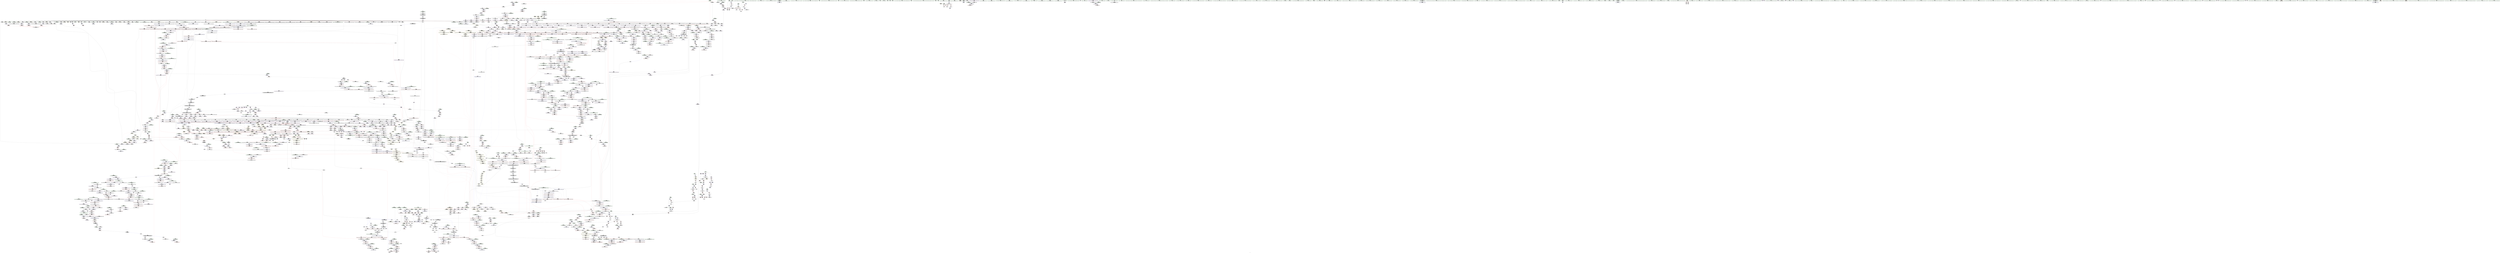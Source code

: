 digraph "SVFG" {
	label="SVFG";

	Node0x55e4deb59810 [shape=record,color=grey,label="{NodeID: 0\nNullPtr|{|<s59>132|<s60>209}}"];
	Node0x55e4deb59810 -> Node0x55e4dee46060[style=solid];
	Node0x55e4deb59810 -> Node0x55e4dee46160[style=solid];
	Node0x55e4deb59810 -> Node0x55e4dee46230[style=solid];
	Node0x55e4deb59810 -> Node0x55e4dee46300[style=solid];
	Node0x55e4deb59810 -> Node0x55e4dee463d0[style=solid];
	Node0x55e4deb59810 -> Node0x55e4dee464a0[style=solid];
	Node0x55e4deb59810 -> Node0x55e4dee46570[style=solid];
	Node0x55e4deb59810 -> Node0x55e4dee46640[style=solid];
	Node0x55e4deb59810 -> Node0x55e4dee46710[style=solid];
	Node0x55e4deb59810 -> Node0x55e4dee467e0[style=solid];
	Node0x55e4deb59810 -> Node0x55e4dee468b0[style=solid];
	Node0x55e4deb59810 -> Node0x55e4dee46980[style=solid];
	Node0x55e4deb59810 -> Node0x55e4dee46a50[style=solid];
	Node0x55e4deb59810 -> Node0x55e4dee46b20[style=solid];
	Node0x55e4deb59810 -> Node0x55e4dee46bf0[style=solid];
	Node0x55e4deb59810 -> Node0x55e4dee46cc0[style=solid];
	Node0x55e4deb59810 -> Node0x55e4dee46d90[style=solid];
	Node0x55e4deb59810 -> Node0x55e4dee46e60[style=solid];
	Node0x55e4deb59810 -> Node0x55e4dee46f30[style=solid];
	Node0x55e4deb59810 -> Node0x55e4dee47000[style=solid];
	Node0x55e4deb59810 -> Node0x55e4dee470d0[style=solid];
	Node0x55e4deb59810 -> Node0x55e4dee471a0[style=solid];
	Node0x55e4deb59810 -> Node0x55e4dee47270[style=solid];
	Node0x55e4deb59810 -> Node0x55e4dee47340[style=solid];
	Node0x55e4deb59810 -> Node0x55e4dee47410[style=solid];
	Node0x55e4deb59810 -> Node0x55e4dee474e0[style=solid];
	Node0x55e4deb59810 -> Node0x55e4dee475b0[style=solid];
	Node0x55e4deb59810 -> Node0x55e4dee47680[style=solid];
	Node0x55e4deb59810 -> Node0x55e4dee47750[style=solid];
	Node0x55e4deb59810 -> Node0x55e4dee47820[style=solid];
	Node0x55e4deb59810 -> Node0x55e4dee478f0[style=solid];
	Node0x55e4deb59810 -> Node0x55e4dee479c0[style=solid];
	Node0x55e4deb59810 -> Node0x55e4dee47a90[style=solid];
	Node0x55e4deb59810 -> Node0x55e4dee47b60[style=solid];
	Node0x55e4deb59810 -> Node0x55e4dee47c30[style=solid];
	Node0x55e4deb59810 -> Node0x55e4dee47d00[style=solid];
	Node0x55e4deb59810 -> Node0x55e4dee47dd0[style=solid];
	Node0x55e4deb59810 -> Node0x55e4dee47ea0[style=solid];
	Node0x55e4deb59810 -> Node0x55e4dee47f70[style=solid];
	Node0x55e4deb59810 -> Node0x55e4dee48040[style=solid];
	Node0x55e4deb59810 -> Node0x55e4dee48110[style=solid];
	Node0x55e4deb59810 -> Node0x55e4dee481e0[style=solid];
	Node0x55e4deb59810 -> Node0x55e4dee482b0[style=solid];
	Node0x55e4deb59810 -> Node0x55e4dee48380[style=solid];
	Node0x55e4deb59810 -> Node0x55e4dee80260[style=solid];
	Node0x55e4deb59810 -> Node0x55e4dee83350[style=solid];
	Node0x55e4deb59810 -> Node0x55e4dee83420[style=solid];
	Node0x55e4deb59810 -> Node0x55e4dee834f0[style=solid];
	Node0x55e4deb59810 -> Node0x55e4dee55a30[style=solid];
	Node0x55e4deb59810 -> Node0x55e4dee55b00[style=solid];
	Node0x55e4deb59810 -> Node0x55e4dee55bd0[style=solid];
	Node0x55e4deb59810 -> Node0x55e4dee57ec0[style=solid];
	Node0x55e4deb59810 -> Node0x55e4dee948d0[style=solid];
	Node0x55e4deb59810 -> Node0x55e4de3a6400[style=solid];
	Node0x55e4deb59810 -> Node0x55e4deed1e90[style=solid];
	Node0x55e4deb59810 -> Node0x55e4deed6f30[style=solid];
	Node0x55e4deb59810 -> Node0x55e4deed8730[style=solid];
	Node0x55e4deb59810 -> Node0x55e4deed9030[style=solid];
	Node0x55e4deb59810 -> Node0x55e4deed9630[style=solid];
	Node0x55e4deb59810:s59 -> Node0x55e4df038800[style=solid,color=red];
	Node0x55e4deb59810:s60 -> Node0x55e4df033cb0[style=solid,color=red];
	Node0x55e4defa5fc0 [shape=record,color=yellow,style=double,label="{NodeID: 3764\n72V_2 = CSCHI(MR_72V_1)\npts\{2160000 2160001 2160002 \}\nCS[]|{<s0>23}}"];
	Node0x55e4defa5fc0:s0 -> Node0x55e4defa4430[style=dashed,color=blue];
	Node0x55e4deed5730 [shape=record,color=grey,label="{NodeID: 2657\n2367 = Binary(2365, 2366, )\n}"];
	Node0x55e4deed5730 -> Node0x55e4deed58b0[style=solid];
	Node0x55e4dee560b0 [shape=record,color=blue,label="{NodeID: 1550\n1032\<--1031\nthis.addr\<--this\n_ZNSt12_Vector_baseIxSaIxEE19_M_get_Tp_allocatorEv\n}"];
	Node0x55e4dee560b0 -> Node0x55e4dee71600[style=dashed];
	Node0x55e4dee345a0 [shape=record,color=green,label="{NodeID: 443\n2884\<--2885\n__last.addr\<--__last.addr_field_insensitive\n_ZSt14__copy_move_a2ILb1EPiS0_ET1_T0_S2_S1_\n}"];
	Node0x55e4dee345a0 -> Node0x55e4dee7df80[style=solid];
	Node0x55e4dee345a0 -> Node0x55e4dee98350[style=solid];
	Node0x55e4dee86190 [shape=record,color=yellow,style=double,label="{NodeID: 3100\n20V_1 = ENCHI(MR_20V_0)\npts\{180002 \}\nFun[_ZNSt6vectorIiSaIiEED2Ev]|{<s0>10|<s1>11}}"];
	Node0x55e4dee86190:s0 -> Node0x55e4def52280[style=dashed,color=red];
	Node0x55e4dee86190:s1 -> Node0x55e4def52280[style=dashed,color=red];
	Node0x55e4dee439a0 [shape=record,color=purple,label="{NodeID: 886\n1448\<--1447\n_M_impl33\<--\n_ZNSt6vectorIxSaIxEE17_M_realloc_insertIJxEEEvN9__gnu_cxx17__normal_iteratorIPxS1_EEDpOT_\n}"];
	Node0x55e4dee79db0 [shape=record,color=red,label="{NodeID: 1329\n2316\<--2227\n\<--__new_start\n_ZNSt6vectorIiSaIiEE17_M_realloc_insertIJRKiEEEvN9__gnu_cxx17__normal_iteratorIPiS1_EEDpOT_\n}"];
	Node0x55e4dee79db0 -> Node0x55e4dee6ae00[style=solid];
	Node0x55e4dee2c830 [shape=record,color=green,label="{NodeID: 222\n1328\<--1329\n_ZNSt6vectorIxSaIxEE5beginEv\<--_ZNSt6vectorIxSaIxEE5beginEv_field_insensitive\n}"];
	Node0x55e4df045600 [shape=record,color=black,label="{NodeID: 3986\n1658 = PHI(1877, )\n}"];
	Node0x55e4df045600 -> Node0x55e4dee59720[style=solid];
	Node0x55e4dee98690 [shape=record,color=blue,label="{NodeID: 1772\n2922\<--2918\n__last.addr\<--__last\n_ZSt13__copy_move_aILb1EPiS0_ET1_T0_S2_S1_\n}"];
	Node0x55e4dee98690 -> Node0x55e4dee7e1f0[style=dashed];
	Node0x55e4dee501a0 [shape=record,color=black,label="{NodeID: 665\n1996\<--1974\n\<--__last\n_ZSt4copyISt13move_iteratorIPxES1_ET0_T_S4_S3_\n}"];
	Node0x55e4dee501a0 -> Node0x55e4dee661a0[style=solid];
	Node0x55e4dee6ea20 [shape=record,color=red,label="{NodeID: 1108\n556\<--516\n\<--i\nmain\n}"];
	Node0x55e4dee6ea20 -> Node0x55e4deed6db0[style=solid];
	Node0x55e4de960380 [shape=record,color=green,label="{NodeID: 1\n7\<--1\n__dso_handle\<--dummyObj\nGlob }"];
	Node0x55e4defa6120 [shape=record,color=yellow,style=double,label="{NodeID: 3765\n56V_2 = CSCHI(MR_56V_1)\npts\{1828 \}\nCS[]|{<s0>95}}"];
	Node0x55e4defa6120:s0 -> Node0x55e4def52e70[style=dashed,color=red];
	Node0x55e4deed58b0 [shape=record,color=grey,label="{NodeID: 2658\n2368 = Binary(2367, 388, )\n|{<s0>185}}"];
	Node0x55e4deed58b0:s0 -> Node0x55e4df034290[style=solid,color=red];
	Node0x55e4dee56180 [shape=record,color=blue,label="{NodeID: 1551\n1041\<--1040\nthis.addr\<--this\n_ZNSt12_Vector_baseIxSaIxEED2Ev\n}"];
	Node0x55e4dee56180 -> Node0x55e4dee716d0[style=dashed];
	Node0x55e4dee34670 [shape=record,color=green,label="{NodeID: 444\n2886\<--2887\n__result.addr\<--__result.addr_field_insensitive\n_ZSt14__copy_move_a2ILb1EPiS0_ET1_T0_S2_S1_\n}"];
	Node0x55e4dee34670 -> Node0x55e4dee7e050[style=solid];
	Node0x55e4dee34670 -> Node0x55e4dee98420[style=solid];
	Node0x55e4dee43a70 [shape=record,color=purple,label="{NodeID: 887\n1449\<--1447\n_M_start34\<--\n_ZNSt6vectorIxSaIxEE17_M_realloc_insertIJxEEEvN9__gnu_cxx17__normal_iteratorIPxS1_EEDpOT_\n}"];
	Node0x55e4dee43a70 -> Node0x55e4dee74a00[style=solid];
	Node0x55e4dee79e80 [shape=record,color=red,label="{NodeID: 1330\n2329\<--2227\n\<--__new_start\n_ZNSt6vectorIiSaIiEE17_M_realloc_insertIJRKiEEEvN9__gnu_cxx17__normal_iteratorIPiS1_EEDpOT_\n|{<s0>180}}"];
	Node0x55e4dee79e80:s0 -> Node0x55e4df048b80[style=solid,color=red];
	Node0x55e4dee2c930 [shape=record,color=green,label="{NodeID: 223\n1333\<--1334\n_ZN9__gnu_cxxmiIPxSt6vectorIxSaIxEEEENS_17__normal_iteratorIT_T0_E15difference_typeERKS8_SB_\<--_ZN9__gnu_cxxmiIPxSt6vectorIxSaIxEEEENS_17__normal_iteratorIT_T0_E15difference_typeERKS8_SB__field_insensitive\n}"];
	Node0x55e4df045740 [shape=record,color=black,label="{NodeID: 3987\n1664 = PHI(1877, )\n}"];
	Node0x55e4df045740 -> Node0x55e4dee597f0[style=solid];
	Node0x55e4dee98760 [shape=record,color=blue,label="{NodeID: 1773\n2924\<--2919\n__result.addr\<--__result\n_ZSt13__copy_move_aILb1EPiS0_ET1_T0_S2_S1_\n}"];
	Node0x55e4dee98760 -> Node0x55e4dee7e2c0[style=dashed];
	Node0x55e4dee50270 [shape=record,color=black,label="{NodeID: 666\n1987\<--1978\n\<--agg.tmp\n_ZSt4copyISt13move_iteratorIPxES1_ET0_T_S4_S3_\n}"];
	Node0x55e4dee50270 -> Node0x55e4dee65f30[style=solid];
	Node0x55e4dee6eaf0 [shape=record,color=red,label="{NodeID: 1109\n560\<--516\n\<--i\nmain\n}"];
	Node0x55e4dee6eaf0 -> Node0x55e4dee4a770[style=solid];
	Node0x55e4de95fcc0 [shape=record,color=green,label="{NodeID: 2\n9\<--1\n\<--dummyObj\nCan only get source location for instruction, argument, global var or function.|{<s0>43}}"];
	Node0x55e4de95fcc0:s0 -> Node0x55e4df039d80[style=solid,color=red];
	Node0x55e4deed5a30 [shape=record,color=grey,label="{NodeID: 2659\n336 = Binary(335, 337, )\n}"];
	Node0x55e4deed5a30 -> Node0x55e4dee81a20[style=solid];
	Node0x55e4dee56250 [shape=record,color=blue,label="{NodeID: 1552\n1043\<--1071\nexn.slot\<--\n_ZNSt12_Vector_baseIxSaIxEED2Ev\n}"];
	Node0x55e4dee56250 -> Node0x55e4dee717a0[style=dashed];
	Node0x55e4dee34740 [shape=record,color=green,label="{NodeID: 445\n2893\<--2894\n_ZSt12__niter_baseIPiET_S1_\<--_ZSt12__niter_baseIPiET_S1__field_insensitive\n}"];
	Node0x55e4dee43b40 [shape=record,color=purple,label="{NodeID: 888\n1458\<--1457\n_M_impl35\<--\n_ZNSt6vectorIxSaIxEE17_M_realloc_insertIJxEEEvN9__gnu_cxx17__normal_iteratorIPxS1_EEDpOT_\n}"];
	Node0x55e4dee79f50 [shape=record,color=red,label="{NodeID: 1331\n2336\<--2227\n\<--__new_start\n_ZNSt6vectorIiSaIiEE17_M_realloc_insertIJRKiEEEvN9__gnu_cxx17__normal_iteratorIPiS1_EEDpOT_\n|{<s0>181}}"];
	Node0x55e4dee79f50:s0 -> Node0x55e4df0340d0[style=solid,color=red];
	Node0x55e4dee2ca30 [shape=record,color=green,label="{NodeID: 224\n1339\<--1340\n_ZNSt12_Vector_baseIxSaIxEE11_M_allocateEm\<--_ZNSt12_Vector_baseIxSaIxEE11_M_allocateEm_field_insensitive\n}"];
	Node0x55e4df045880 [shape=record,color=black,label="{NodeID: 3988\n1673 = PHI(1836, )\n}"];
	Node0x55e4df045880 -> Node0x55e4dee4e7a0[style=solid];
	Node0x55e4def57b40 [shape=record,color=yellow,style=double,label="{NodeID: 2881\n2V_1 = ENCHI(MR_2V_0)\npts\{180000 180001 180002 \}\nFun[_GLOBAL__sub_I_gusakov_2_1.cpp]|{<s0>237}}"];
	Node0x55e4def57b40:s0 -> Node0x55e4def3def0[style=dashed,color=red];
	Node0x55e4dee98830 [shape=record,color=blue,label="{NodeID: 1774\n2926\<--1913\n__simple\<--\n_ZSt13__copy_move_aILb1EPiS0_ET1_T0_S2_S1_\n}"];
	Node0x55e4dee50340 [shape=record,color=black,label="{NodeID: 667\n1995\<--1980\n\<--agg.tmp3\n_ZSt4copyISt13move_iteratorIPxES1_ET0_T_S4_S3_\n}"];
	Node0x55e4dee50340 -> Node0x55e4dee660d0[style=solid];
	Node0x55e4dee6ebc0 [shape=record,color=red,label="{NodeID: 1110\n566\<--516\n\<--i\nmain\n}"];
	Node0x55e4dee6ebc0 -> Node0x55e4dee4a840[style=solid];
	Node0x55e4de972e60 [shape=record,color=green,label="{NodeID: 3\n12\<--1\n\<--dummyObj\nCan only get source location for instruction, argument, global var or function.}"];
	Node0x55e4deed5bb0 [shape=record,color=grey,label="{NodeID: 2660\n306 = Binary(305, 193, )\n}"];
	Node0x55e4deed5bb0 -> Node0x55e4dee81610[style=solid];
	Node0x55e4dee56320 [shape=record,color=blue,label="{NodeID: 1553\n1045\<--1073\nehselector.slot\<--\n_ZNSt12_Vector_baseIxSaIxEED2Ev\n}"];
	Node0x55e4dee34840 [shape=record,color=green,label="{NodeID: 446\n2900\<--2901\n_ZSt13__copy_move_aILb1EPiS0_ET1_T0_S2_S1_\<--_ZSt13__copy_move_aILb1EPiS0_ET1_T0_S2_S1__field_insensitive\n}"];
	Node0x55e4dee43c10 [shape=record,color=purple,label="{NodeID: 889\n1459\<--1457\n_M_start36\<--\n_ZNSt6vectorIxSaIxEE17_M_realloc_insertIJxEEEvN9__gnu_cxx17__normal_iteratorIPxS1_EEDpOT_\n}"];
	Node0x55e4dee43c10 -> Node0x55e4dee58540[style=solid];
	Node0x55e4dee7a020 [shape=record,color=red,label="{NodeID: 1332\n2370\<--2227\n\<--__new_start\n_ZNSt6vectorIiSaIiEE17_M_realloc_insertIJRKiEEEvN9__gnu_cxx17__normal_iteratorIPiS1_EEDpOT_\n}"];
	Node0x55e4dee7a020 -> Node0x55e4dee94f50[style=solid];
	Node0x55e4dee2cb30 [shape=record,color=green,label="{NodeID: 225\n1359\<--1360\n_ZNK9__gnu_cxx17__normal_iteratorIPxSt6vectorIxSaIxEEE4baseEv\<--_ZNK9__gnu_cxx17__normal_iteratorIPxSt6vectorIxSaIxEEE4baseEv_field_insensitive\n}"];
	Node0x55e4df0459c0 [shape=record,color=black,label="{NodeID: 3989\n1710 = PHI(1755, )\n|{<s0>130}}"];
	Node0x55e4df0459c0:s0 -> Node0x55e4df038ce0[style=solid,color=red];
	Node0x55e4dee98900 [shape=record,color=blue,label="{NodeID: 1775\n2941\<--2940\n__it.addr\<--__it\n_ZSt12__niter_baseIPiET_S1_\n}"];
	Node0x55e4dee98900 -> Node0x55e4dee7e390[style=dashed];
	Node0x55e4dee50410 [shape=record,color=black,label="{NodeID: 668\n1968\<--2002\n_ZSt4copyISt13move_iteratorIPxES1_ET0_T_S4_S3__ret\<--call6\n_ZSt4copyISt13move_iteratorIPxES1_ET0_T_S4_S3_\n|{<s0>145}}"];
	Node0x55e4dee50410:s0 -> Node0x55e4df046280[style=solid,color=blue];
	Node0x55e4dee6ec90 [shape=record,color=red,label="{NodeID: 1111\n571\<--516\n\<--i\nmain\n}"];
	Node0x55e4dee6ec90 -> Node0x55e4deed25b0[style=solid];
	Node0x55e4de973640 [shape=record,color=green,label="{NodeID: 4\n19\<--1\n.str\<--dummyObj\nGlob }"];
	Node0x55e4deed5d30 [shape=record,color=grey,label="{NodeID: 2661\n1454 = Binary(1453, 447, )\n|{<s0>108}}"];
	Node0x55e4deed5d30:s0 -> Node0x55e4df04d490[style=solid,color=red];
	Node0x55e4dee563f0 [shape=record,color=blue,label="{NodeID: 1554\n1084\<--1082\n__first.addr\<--__first\n_ZSt8_DestroyIPxEvT_S1_\n}"];
	Node0x55e4dee563f0 -> Node0x55e4dee71ae0[style=dashed];
	Node0x55e4dee34940 [shape=record,color=green,label="{NodeID: 447\n2905\<--2906\n__it\<--__it_field_insensitive\n_ZSt12__miter_baseIPiEDTcl12__miter_basecldtfp_4baseEEESt13move_iteratorIT_E\n|{|<s1>232}}"];
	Node0x55e4dee34940 -> Node0x55e4dee6a440[style=solid];
	Node0x55e4dee34940:s1 -> Node0x55e4df038910[style=solid,color=red];
	Node0x55e4dee43ce0 [shape=record,color=purple,label="{NodeID: 890\n1463\<--1462\n_M_impl37\<--\n_ZNSt6vectorIxSaIxEE17_M_realloc_insertIJxEEEvN9__gnu_cxx17__normal_iteratorIPxS1_EEDpOT_\n}"];
	Node0x55e4dee7a0f0 [shape=record,color=red,label="{NodeID: 1333\n2380\<--2227\n\<--__new_start\n_ZNSt6vectorIiSaIiEE17_M_realloc_insertIJRKiEEEvN9__gnu_cxx17__normal_iteratorIPiS1_EEDpOT_\n}"];
	Node0x55e4dee7a0f0 -> Node0x55e4dee6aed0[style=solid];
	Node0x55e4dee2cc30 [shape=record,color=green,label="{NodeID: 226\n1366\<--1367\n_ZSt34__uninitialized_move_if_noexcept_aIPxS0_SaIxEET0_T_S3_S2_RT1_\<--_ZSt34__uninitialized_move_if_noexcept_aIPxS0_SaIxEET0_T_S3_S2_RT1__field_insensitive\n}"];
	Node0x55e4df045b90 [shape=record,color=black,label="{NodeID: 3990\n1713 = PHI(1744, )\n}"];
	Node0x55e4df045b90 -> Node0x55e4dee4eae0[style=solid];
	Node0x55e4dee989d0 [shape=record,color=blue,label="{NodeID: 1776\n2950\<--2947\n__first.addr\<--__first\n_ZNSt11__copy_moveILb1ELb1ESt26random_access_iterator_tagE8__copy_mIiEEPT_PKS3_S6_S4_\n}"];
	Node0x55e4dee989d0 -> Node0x55e4dee7e460[style=dashed];
	Node0x55e4dee989d0 -> Node0x55e4dee7e530[style=dashed];
	Node0x55e4dee504e0 [shape=record,color=black,label="{NodeID: 669\n2006\<--2027\n_ZSt14__copy_move_a2ILb1EPxS0_ET1_T0_S2_S1__ret\<--call3\n_ZSt14__copy_move_a2ILb1EPxS0_ET1_T0_S2_S1_\n|{<s0>150}}"];
	Node0x55e4dee504e0:s0 -> Node0x55e4df046640[style=solid,color=blue];
	Node0x55e4dee6ed60 [shape=record,color=red,label="{NodeID: 1112\n577\<--518\n\<--i11\nmain\n}"];
	Node0x55e4dee6ed60 -> Node0x55e4deed6ab0[style=solid];
	Node0x55e4de9270b0 [shape=record,color=green,label="{NodeID: 5\n21\<--1\n.str.2\<--dummyObj\nGlob }"];
	Node0x55e4deed5eb0 [shape=record,color=grey,label="{NodeID: 2662\n310 = Binary(309, 198, )\n}"];
	Node0x55e4deed5eb0 -> Node0x55e4dee816e0[style=solid];
	Node0x55e4dee564c0 [shape=record,color=blue,label="{NodeID: 1555\n1086\<--1083\n__last.addr\<--__last\n_ZSt8_DestroyIPxEvT_S1_\n}"];
	Node0x55e4dee564c0 -> Node0x55e4dee71bb0[style=dashed];
	Node0x55e4dee34a10 [shape=record,color=green,label="{NodeID: 448\n2910\<--2911\n_ZNKSt13move_iteratorIPiE4baseEv\<--_ZNKSt13move_iteratorIPiE4baseEv_field_insensitive\n}"];
	Node0x55e4dee43db0 [shape=record,color=purple,label="{NodeID: 891\n1464\<--1462\n_M_finish38\<--\n_ZNSt6vectorIxSaIxEE17_M_realloc_insertIJxEEEvN9__gnu_cxx17__normal_iteratorIPxS1_EEDpOT_\n}"];
	Node0x55e4dee43db0 -> Node0x55e4dee58610[style=solid];
	Node0x55e4dee7a1c0 [shape=record,color=red,label="{NodeID: 1334\n2287\<--2229\n\<--__new_finish\n_ZNSt6vectorIiSaIiEE17_M_realloc_insertIJRKiEEEvN9__gnu_cxx17__normal_iteratorIPiS1_EEDpOT_\n}"];
	Node0x55e4dee7a1c0 -> Node0x55e4dee66dd0[style=solid];
	Node0x55e4dee2cd30 [shape=record,color=green,label="{NodeID: 227\n1402\<--1403\n_ZNSt16allocator_traitsISaIxEE7destroyIxEEvRS0_PT_\<--_ZNSt16allocator_traitsISaIxEE7destroyIxEEvRS0_PT__field_insensitive\n}"];
	Node0x55e4df045ca0 [shape=record,color=black,label="{NodeID: 3991\n1751 = PHI(1764, )\n}"];
	Node0x55e4df045ca0 -> Node0x55e4dee4ed50[style=solid];
	Node0x55e4def57e70 [shape=record,color=yellow,style=double,label="{NodeID: 2884\n18V_1 = ENCHI(MR_18V_0)\npts\{180001 \}\nFun[_ZNKSt6vectorIiSaIiEE4sizeEv]}"];
	Node0x55e4def57e70 -> Node0x55e4dee6d910[style=dashed];
	Node0x55e4dee98aa0 [shape=record,color=blue,label="{NodeID: 1777\n2952\<--2948\n__last.addr\<--__last\n_ZNSt11__copy_moveILb1ELb1ESt26random_access_iterator_tagE8__copy_mIiEEPT_PKS3_S6_S4_\n}"];
	Node0x55e4dee98aa0 -> Node0x55e4dee7e600[style=dashed];
	Node0x55e4dee505b0 [shape=record,color=black,label="{NodeID: 670\n2031\<--2040\n_ZSt12__miter_baseIPxEDTcl12__miter_basecldtfp_4baseEEESt13move_iteratorIT_E_ret\<--call1\n_ZSt12__miter_baseIPxEDTcl12__miter_basecldtfp_4baseEEESt13move_iteratorIT_E\n|{<s0>147|<s1>149}}"];
	Node0x55e4dee505b0:s0 -> Node0x55e4df0463c0[style=solid,color=blue];
	Node0x55e4dee505b0:s1 -> Node0x55e4df046500[style=solid,color=blue];
	Node0x55e4dee6ee30 [shape=record,color=red,label="{NodeID: 1113\n607\<--518\n\<--i11\nmain\n}"];
	Node0x55e4dee6ee30 -> Node0x55e4deed4e30[style=solid];
	Node0x55e4de963860 [shape=record,color=green,label="{NodeID: 6\n23\<--1\nstdin\<--dummyObj\nGlob }"];
	Node0x55e4deed6030 [shape=record,color=grey,label="{NodeID: 2663\n276 = Binary(275, 198, )\n}"];
	Node0x55e4deed6030 -> Node0x55e4dee81200[style=solid];
	Node0x55e4dee56590 [shape=record,color=blue,label="{NodeID: 1556\n1099\<--1097\n.addr\<--\n_ZNSt12_Destroy_auxILb1EE9__destroyIPxEEvT_S3_\n}"];
	Node0x55e4dee34b10 [shape=record,color=green,label="{NodeID: 449\n2913\<--2914\n_ZSt12__miter_baseIPiET_S1_\<--_ZSt12__miter_baseIPiET_S1__field_insensitive\n}"];
	Node0x55e4dee43e80 [shape=record,color=purple,label="{NodeID: 892\n1470\<--1469\n_M_impl40\<--\n_ZNSt6vectorIxSaIxEE17_M_realloc_insertIJxEEEvN9__gnu_cxx17__normal_iteratorIPxS1_EEDpOT_\n}"];
	Node0x55e4dee7a290 [shape=record,color=red,label="{NodeID: 1335\n2296\<--2229\n\<--__new_finish\n_ZNSt6vectorIiSaIiEE17_M_realloc_insertIJRKiEEEvN9__gnu_cxx17__normal_iteratorIPiS1_EEDpOT_\n|{<s0>175}}"];
	Node0x55e4dee7a290:s0 -> Node0x55e4df051900[style=solid,color=red];
	Node0x55e4dee35330 [shape=record,color=green,label="{NodeID: 228\n1411\<--1412\n__cxa_end_catch\<--__cxa_end_catch_field_insensitive\n}"];
	Node0x55e4df045db0 [shape=record,color=black,label="{NodeID: 3992\n1799 = PHI(1803, )\n}"];
	Node0x55e4df045db0 -> Node0x55e4dee4f160[style=solid];
	Node0x55e4def57f50 [shape=record,color=yellow,style=double,label="{NodeID: 2885\n16V_1 = ENCHI(MR_16V_0)\npts\{180000 \}\nFun[_ZNKSt6vectorIiSaIiEE4sizeEv]}"];
	Node0x55e4def57f50 -> Node0x55e4dee6d9e0[style=dashed];
	Node0x55e4dee98b70 [shape=record,color=blue,label="{NodeID: 1778\n2954\<--2949\n__result.addr\<--__result\n_ZNSt11__copy_moveILb1ELb1ESt26random_access_iterator_tagE8__copy_mIiEEPT_PKS3_S6_S4_\n}"];
	Node0x55e4dee98b70 -> Node0x55e4dee7e6d0[style=dashed];
	Node0x55e4dee98b70 -> Node0x55e4dee7e7a0[style=dashed];
	Node0x55e4dee50680 [shape=record,color=black,label="{NodeID: 671\n2044\<--2063\n_ZSt13__copy_move_aILb1EPxS0_ET1_T0_S2_S1__ret\<--call\n_ZSt13__copy_move_aILb1EPxS0_ET1_T0_S2_S1_\n|{<s0>154}}"];
	Node0x55e4dee50680:s0 -> Node0x55e4df046bd0[style=solid,color=blue];
	Node0x55e4dee6ef00 [shape=record,color=red,label="{NodeID: 1114\n584\<--520\n\<--a\nmain\n}"];
	Node0x55e4dee6ef00 -> Node0x55e4dee4a910[style=solid];
	Node0x55e4dedf21f0 [shape=record,color=green,label="{NodeID: 7\n24\<--1\n.str.3\<--dummyObj\nGlob }"];
	Node0x55e4defa67e0 [shape=record,color=yellow,style=double,label="{NodeID: 3771\n56V_2 = CSCHI(MR_56V_1)\npts\{1828 \}\nCS[]|{<s0>81|<s1>92}}"];
	Node0x55e4defa67e0:s0 -> Node0x55e4def43df0[style=dashed,color=blue];
	Node0x55e4defa67e0:s1 -> Node0x55e4defa6120[style=dashed,color=blue];
	Node0x55e4deed61b0 [shape=record,color=grey,label="{NodeID: 2664\n1826 = Binary(1825, 447, )\n}"];
	Node0x55e4dee56660 [shape=record,color=blue,label="{NodeID: 1557\n1101\<--1098\n.addr1\<--\n_ZNSt12_Destroy_auxILb1EE9__destroyIPxEEvT_S3_\n}"];
	Node0x55e4dee34c10 [shape=record,color=green,label="{NodeID: 450\n2920\<--2921\n__first.addr\<--__first.addr_field_insensitive\n_ZSt13__copy_move_aILb1EPiS0_ET1_T0_S2_S1_\n}"];
	Node0x55e4dee34c10 -> Node0x55e4dee7e120[style=solid];
	Node0x55e4dee34c10 -> Node0x55e4dee985c0[style=solid];
	Node0x55e4dee43f50 [shape=record,color=purple,label="{NodeID: 893\n1471\<--1469\n_M_end_of_storage41\<--\n_ZNSt6vectorIxSaIxEE17_M_realloc_insertIJxEEEvN9__gnu_cxx17__normal_iteratorIPxS1_EEDpOT_\n}"];
	Node0x55e4dee43f50 -> Node0x55e4dee586e0[style=solid];
	Node0x55e4dee7a360 [shape=record,color=red,label="{NodeID: 1336\n2310\<--2229\n\<--__new_finish\n_ZNSt6vectorIiSaIiEE17_M_realloc_insertIJRKiEEEvN9__gnu_cxx17__normal_iteratorIPiS1_EEDpOT_\n}"];
	Node0x55e4dee7a360 -> Node0x55e4deed9030[style=solid];
	Node0x55e4dee353f0 [shape=record,color=green,label="{NodeID: 229\n1424\<--1425\n__cxa_rethrow\<--__cxa_rethrow_field_insensitive\n}"];
	Node0x55e4df045ec0 [shape=record,color=black,label="{NodeID: 3993\n1818 = PHI(1764, )\n}"];
	Node0x55e4df045ec0 -> Node0x55e4deed8130[style=solid];
	Node0x55e4dee98c40 [shape=record,color=blue,label="{NodeID: 1779\n2956\<--2966\n_Num\<--sub.ptr.div\n_ZNSt11__copy_moveILb1ELb1ESt26random_access_iterator_tagE8__copy_mIiEEPT_PKS3_S6_S4_\n}"];
	Node0x55e4dee98c40 -> Node0x55e4dee7e870[style=dashed];
	Node0x55e4dee98c40 -> Node0x55e4dee7e940[style=dashed];
	Node0x55e4dee98c40 -> Node0x55e4dee7ea10[style=dashed];
	Node0x55e4dee50750 [shape=record,color=black,label="{NodeID: 672\n2067\<--2072\n_ZSt12__niter_baseIPxET_S1__ret\<--\n_ZSt12__niter_baseIPxET_S1_\n|{<s0>151|<s1>152|<s2>153}}"];
	Node0x55e4dee50750:s0 -> Node0x55e4df046780[style=solid,color=blue];
	Node0x55e4dee50750:s1 -> Node0x55e4df046950[style=solid,color=blue];
	Node0x55e4dee50750:s2 -> Node0x55e4df046a90[style=solid,color=blue];
	Node0x55e4dee6efd0 [shape=record,color=red,label="{NodeID: 1115\n596\<--520\n\<--a\nmain\n}"];
	Node0x55e4dee6efd0 -> Node0x55e4dee4aab0[style=solid];
	Node0x55e4dedf22b0 [shape=record,color=green,label="{NodeID: 8\n26\<--1\n.str.4\<--dummyObj\nGlob }"];
	Node0x55e4defa6940 [shape=record,color=yellow,style=double,label="{NodeID: 3772\n58V_2 = CSCHI(MR_58V_1)\npts\{2714 \}\nCS[]|{<s0>47|<s1>169}}"];
	Node0x55e4defa6940:s0 -> Node0x55e4def45bf0[style=dashed,color=blue];
	Node0x55e4defa6940:s1 -> Node0x55e4defa7700[style=dashed,color=blue];
	Node0x55e4deed6330 [shape=record,color=grey,label="{NodeID: 2665\n2712 = Binary(2711, 388, )\n}"];
	Node0x55e4dee56730 [shape=record,color=blue,label="{NodeID: 1558\n1110\<--1107\nthis.addr\<--this\n_ZNSt12_Vector_baseIxSaIxEE13_M_deallocateEPxm\n}"];
	Node0x55e4dee56730 -> Node0x55e4dee71c80[style=dashed];
	Node0x55e4dee34ce0 [shape=record,color=green,label="{NodeID: 451\n2922\<--2923\n__last.addr\<--__last.addr_field_insensitive\n_ZSt13__copy_move_aILb1EPiS0_ET1_T0_S2_S1_\n}"];
	Node0x55e4dee34ce0 -> Node0x55e4dee7e1f0[style=solid];
	Node0x55e4dee34ce0 -> Node0x55e4dee98690[style=solid];
	Node0x55e4dee86950 [shape=record,color=yellow,style=double,label="{NodeID: 3108\n16V_1 = ENCHI(MR_16V_0)\npts\{180000 \}\nFun[_ZNSt6vectorIiSaIiEE5clearEv]}"];
	Node0x55e4dee86950 -> Node0x55e4dee6f4b0[style=dashed];
	Node0x55e4dee44020 [shape=record,color=purple,label="{NodeID: 894\n1499\<--1487\ncoerce.dive\<--retval\n_ZNSt6vectorIxSaIxEE3endEv\n}"];
	Node0x55e4dee44020 -> Node0x55e4dee74ba0[style=solid];
	Node0x55e4dee7a430 [shape=record,color=red,label="{NodeID: 1337\n2330\<--2229\n\<--__new_finish\n_ZNSt6vectorIiSaIiEE17_M_realloc_insertIJRKiEEEvN9__gnu_cxx17__normal_iteratorIPiS1_EEDpOT_\n|{<s0>180}}"];
	Node0x55e4dee7a430:s0 -> Node0x55e4df048f30[style=solid,color=red];
	Node0x55e4dee354f0 [shape=record,color=green,label="{NodeID: 230\n1487\<--1488\nretval\<--retval_field_insensitive\n_ZNSt6vectorIxSaIxEE3endEv\n|{|<s1>110}}"];
	Node0x55e4dee354f0 -> Node0x55e4dee44020[style=solid];
	Node0x55e4dee354f0:s1 -> Node0x55e4df049e50[style=solid,color=red];
	Node0x55e4df046000 [shape=record,color=black,label="{NodeID: 3994\n1873 = PHI(1891, )\n}"];
	Node0x55e4df046000 -> Node0x55e4dee4f710[style=solid];
	Node0x55e4dee98d10 [shape=record,color=blue, style = dotted,label="{NodeID: 1780\n3083\<--3085\noffset_0\<--dummyVal\n_ZNSt11__copy_moveILb1ELb1ESt26random_access_iterator_tagE8__copy_mIiEEPT_PKS3_S6_S4_\n}"];
	Node0x55e4dee98d10 -> Node0x55e4def438f0[style=dashed];
	Node0x55e4dee50820 [shape=record,color=black,label="{NodeID: 673\n2091\<--2089\nsub.ptr.lhs.cast\<--\n_ZNSt11__copy_moveILb1ELb1ESt26random_access_iterator_tagE8__copy_mIxEEPT_PKS3_S6_S4_\n}"];
	Node0x55e4dee50820 -> Node0x55e4deed28b0[style=solid];
	Node0x55e4dee6f0a0 [shape=record,color=red,label="{NodeID: 1116\n590\<--522\n\<--b\nmain\n}"];
	Node0x55e4dee6f0a0 -> Node0x55e4dee4a9e0[style=solid];
	Node0x55e4dedf23b0 [shape=record,color=green,label="{NodeID: 9\n28\<--1\nstdout\<--dummyObj\nGlob }"];
	Node0x55e4defa6aa0 [shape=record,color=yellow,style=double,label="{NodeID: 3773\n554V_2 = CSCHI(MR_554V_1)\npts\{14880000 \}\nCS[]}"];
	Node0x55e4defa6aa0 -> Node0x55e4dee74ba0[style=dashed];
	Node0x55e4deed64b0 [shape=record,color=grey,label="{NodeID: 2666\n387 = Binary(386, 388, )\n}"];
	Node0x55e4deed64b0 -> Node0x55e4dee499a0[style=solid];
	Node0x55e4dee56800 [shape=record,color=blue,label="{NodeID: 1559\n1112\<--1108\n__p.addr\<--__p\n_ZNSt12_Vector_baseIxSaIxEE13_M_deallocateEPxm\n}"];
	Node0x55e4dee56800 -> Node0x55e4dee71d50[style=dashed];
	Node0x55e4dee56800 -> Node0x55e4dee71e20[style=dashed];
	Node0x55e4dee34db0 [shape=record,color=green,label="{NodeID: 452\n2924\<--2925\n__result.addr\<--__result.addr_field_insensitive\n_ZSt13__copy_move_aILb1EPiS0_ET1_T0_S2_S1_\n}"];
	Node0x55e4dee34db0 -> Node0x55e4dee7e2c0[style=solid];
	Node0x55e4dee34db0 -> Node0x55e4dee98760[style=solid];
	Node0x55e4dee86a30 [shape=record,color=yellow,style=double,label="{NodeID: 3109\n18V_1 = ENCHI(MR_18V_0)\npts\{180001 \}\nFun[_ZNSt6vectorIiSaIiEE5clearEv]|{<s0>46|<s1>46}}"];
	Node0x55e4dee86a30:s0 -> Node0x55e4dee79250[style=dashed,color=red];
	Node0x55e4dee86a30:s1 -> Node0x55e4dee5cd90[style=dashed,color=red];
	Node0x55e4dee440f0 [shape=record,color=purple,label="{NodeID: 895\n1494\<--1493\n_M_impl\<--\n_ZNSt6vectorIxSaIxEE3endEv\n}"];
	Node0x55e4dee7a500 [shape=record,color=red,label="{NodeID: 1338\n2375\<--2229\n\<--__new_finish\n_ZNSt6vectorIiSaIiEE17_M_realloc_insertIJRKiEEEvN9__gnu_cxx17__normal_iteratorIPiS1_EEDpOT_\n}"];
	Node0x55e4dee7a500 -> Node0x55e4dee95020[style=solid];
	Node0x55e4dee355c0 [shape=record,color=green,label="{NodeID: 231\n1489\<--1490\nthis.addr\<--this.addr_field_insensitive\n_ZNSt6vectorIxSaIxEE3endEv\n}"];
	Node0x55e4dee355c0 -> Node0x55e4dee74ad0[style=solid];
	Node0x55e4dee355c0 -> Node0x55e4dee587b0[style=solid];
	Node0x55e4df046140 [shape=record,color=black,label="{NodeID: 3995\n1925 = PHI(1934, )\n}"];
	Node0x55e4df046140 -> Node0x55e4dee4fbf0[style=solid];
	Node0x55e4dee98de0 [shape=record,color=blue,label="{NodeID: 1781\n2985\<--2984\n__it.addr\<--__it\n_ZSt12__miter_baseIPiET_S1_\n}"];
	Node0x55e4dee98de0 -> Node0x55e4dee7eae0[style=dashed];
	Node0x55e4dee508f0 [shape=record,color=black,label="{NodeID: 674\n2092\<--2090\nsub.ptr.rhs.cast\<--\n_ZNSt11__copy_moveILb1ELb1ESt26random_access_iterator_tagE8__copy_mIxEEPT_PKS3_S6_S4_\n}"];
	Node0x55e4dee508f0 -> Node0x55e4deed28b0[style=solid];
	Node0x55e4dee6f170 [shape=record,color=red,label="{NodeID: 1117\n602\<--522\n\<--b\nmain\n}"];
	Node0x55e4dee6f170 -> Node0x55e4dee4ab80[style=solid];
	Node0x55e4dedf0f10 [shape=record,color=green,label="{NodeID: 10\n29\<--1\n_ZSt3cin\<--dummyObj\nGlob }"];
	Node0x55e4defa6c00 [shape=record,color=yellow,style=double,label="{NodeID: 3774\n56V_2 = CSCHI(MR_56V_1)\npts\{1828 \}\nCS[]|{<s0>95|<s1>98}}"];
	Node0x55e4defa6c00:s0 -> Node0x55e4defa3eb0[style=dashed,color=blue];
	Node0x55e4defa6c00:s1 -> Node0x55e4defa4010[style=dashed,color=blue];
	Node0x55e4deed6630 [shape=record,color=grey,label="{NodeID: 2667\n386 = Binary(384, 385, )\n}"];
	Node0x55e4deed6630 -> Node0x55e4deed64b0[style=solid];
	Node0x55e4dee568d0 [shape=record,color=blue,label="{NodeID: 1560\n1114\<--1109\n__n.addr\<--__n\n_ZNSt12_Vector_baseIxSaIxEE13_M_deallocateEPxm\n}"];
	Node0x55e4dee568d0 -> Node0x55e4dee71ef0[style=dashed];
	Node0x55e4dee34e80 [shape=record,color=green,label="{NodeID: 453\n2926\<--2927\n__simple\<--__simple_field_insensitive\n_ZSt13__copy_move_aILb1EPiS0_ET1_T0_S2_S1_\n}"];
	Node0x55e4dee34e80 -> Node0x55e4dee98830[style=solid];
	Node0x55e4dee441c0 [shape=record,color=purple,label="{NodeID: 896\n1495\<--1493\n_M_finish\<--\n_ZNSt6vectorIxSaIxEE3endEv\n|{<s0>110}}"];
	Node0x55e4dee441c0:s0 -> Node0x55e4df04a000[style=solid,color=red];
	Node0x55e4dee7a5d0 [shape=record,color=red,label="{NodeID: 1339\n2308\<--2231\nexn\<--exn.slot\n_ZNSt6vectorIiSaIiEE17_M_realloc_insertIJRKiEEEvN9__gnu_cxx17__normal_iteratorIPiS1_EEDpOT_\n}"];
	Node0x55e4dee35690 [shape=record,color=green,label="{NodeID: 232\n1497\<--1498\n_ZN9__gnu_cxx17__normal_iteratorIPxSt6vectorIxSaIxEEEC2ERKS1_\<--_ZN9__gnu_cxx17__normal_iteratorIPxSt6vectorIxSaIxEEEC2ERKS1__field_insensitive\n}"];
	Node0x55e4df046280 [shape=record,color=black,label="{NodeID: 3996\n1964 = PHI(1968, )\n}"];
	Node0x55e4df046280 -> Node0x55e4dee50000[style=solid];
	Node0x55e4def58300 [shape=record,color=yellow,style=double,label="{NodeID: 2889\n278V_1 = ENCHI(MR_278V_0)\npts\{1531 2452 \}\nFun[_ZSt3maxImERKT_S2_S2_]}"];
	Node0x55e4def58300 -> Node0x55e4dee769b0[style=dashed];
	Node0x55e4dee98eb0 [shape=record,color=blue,label="{NodeID: 1782\n2992\<--2991\nthis.addr\<--this\n_ZNKSt13move_iteratorIPiE4baseEv\n}"];
	Node0x55e4dee98eb0 -> Node0x55e4dee7ebb0[style=dashed];
	Node0x55e4dee509c0 [shape=record,color=black,label="{NodeID: 675\n2100\<--2099\n\<--\n_ZNSt11__copy_moveILb1ELb1ESt26random_access_iterator_tagE8__copy_mIxEEPT_PKS3_S6_S4_\n}"];
	Node0x55e4dee509c0 -> Node0x55e4dee66340[style=solid];
	Node0x55e4dee6f240 [shape=record,color=red,label="{NodeID: 1118\n587\<--586\n\<--arrayidx18\nmain\n}"];
	Node0x55e4dee6f240 -> Node0x55e4deed5430[style=solid];
	Node0x55e4dedf1010 [shape=record,color=green,label="{NodeID: 11\n30\<--1\n.str.5\<--dummyObj\nGlob }"];
	Node0x55e4defa6d60 [shape=record,color=yellow,style=double,label="{NodeID: 3775\n56V_2 = CSCHI(MR_56V_1)\npts\{1828 \}\nCS[]|{<s0>127}}"];
	Node0x55e4defa6d60:s0 -> Node0x55e4defa6c00[style=dashed,color=blue];
	Node0x55e4deed67b0 [shape=record,color=grey,label="{NodeID: 2668\n822 = Binary(821, 388, )\n|{<s0>56}}"];
	Node0x55e4deed67b0:s0 -> Node0x55e4df034290[style=solid,color=red];
	Node0x55e4dee569a0 [shape=record,color=blue,label="{NodeID: 1561\n1134\<--1133\nthis.addr\<--this\n_ZNSt12_Vector_baseIxSaIxEE12_Vector_implD2Ev\n}"];
	Node0x55e4dee569a0 -> Node0x55e4dee71fc0[style=dashed];
	Node0x55e4dee34f50 [shape=record,color=green,label="{NodeID: 454\n2936\<--2937\n_ZNSt11__copy_moveILb1ELb1ESt26random_access_iterator_tagE8__copy_mIiEEPT_PKS3_S6_S4_\<--_ZNSt11__copy_moveILb1ELb1ESt26random_access_iterator_tagE8__copy_mIiEEPT_PKS3_S6_S4__field_insensitive\n}"];
	Node0x55e4dee44290 [shape=record,color=purple,label="{NodeID: 897\n1610\<--1600\ncoerce.dive\<--retval\n_ZNSt6vectorIxSaIxEE5beginEv\n}"];
	Node0x55e4dee44290 -> Node0x55e4dee75970[style=solid];
	Node0x55e4dee7a6a0 [shape=record,color=red,label="{NodeID: 1340\n2388\<--2231\nexn42\<--exn.slot\n_ZNSt6vectorIiSaIiEE17_M_realloc_insertIJRKiEEEvN9__gnu_cxx17__normal_iteratorIPiS1_EEDpOT_\n}"];
	Node0x55e4dee35790 [shape=record,color=green,label="{NodeID: 233\n1506\<--1507\nthis.addr\<--this.addr_field_insensitive\n_ZN9__gnu_cxx13new_allocatorIxE9constructIxJxEEEvPT_DpOT0_\n}"];
	Node0x55e4dee35790 -> Node0x55e4dee74c70[style=solid];
	Node0x55e4dee35790 -> Node0x55e4dee58880[style=solid];
	Node0x55e4df0463c0 [shape=record,color=black,label="{NodeID: 3997\n1992 = PHI(2031, )\n|{<s0>150}}"];
	Node0x55e4df0463c0:s0 -> Node0x55e4df049690[style=solid,color=red];
	Node0x55e4def58410 [shape=record,color=yellow,style=double,label="{NodeID: 2890\n280V_1 = ENCHI(MR_280V_0)\npts\{1537 2458 \}\nFun[_ZSt3maxImERKT_S2_S2_]}"];
	Node0x55e4def58410 -> Node0x55e4dee768e0[style=dashed];
	Node0x55e4dee98f80 [shape=record,color=blue,label="{NodeID: 1783\n3002\<--3000\nthis.addr\<--this\n_ZNSt13move_iteratorIPiEC2ES0_\n}"];
	Node0x55e4dee98f80 -> Node0x55e4dee7ed50[style=dashed];
	Node0x55e4dee50a90 [shape=record,color=black,label="{NodeID: 676\n2102\<--2101\n\<--\n_ZNSt11__copy_moveILb1ELb1ESt26random_access_iterator_tagE8__copy_mIxEEPT_PKS3_S6_S4_\n}"];
	Node0x55e4dee50a90 -> Node0x55e4dee66410[style=solid];
	Node0x55e4dee6f310 [shape=record,color=red,label="{NodeID: 1119\n593\<--592\n\<--arrayidx21\nmain\n}"];
	Node0x55e4dee6f310 -> Node0x55e4deed55b0[style=solid];
	Node0x55e4dedf1110 [shape=record,color=green,label="{NodeID: 12\n32\<--1\n_ZSt4cout\<--dummyObj\nGlob }"];
	Node0x55e4defa6ec0 [shape=record,color=yellow,style=double,label="{NodeID: 3776\n206V_2 = CSCHI(MR_206V_1)\npts\{18800000 \}\nCS[]}"];
	Node0x55e4defa6ec0 -> Node0x55e4dee776b0[style=dashed];
	Node0x55e4deed6930 [shape=record,color=grey,label="{NodeID: 2669\n821 = Binary(819, 820, )\n}"];
	Node0x55e4deed6930 -> Node0x55e4deed67b0[style=solid];
	Node0x55e4dee56a70 [shape=record,color=blue,label="{NodeID: 1562\n1147\<--1144\n__a.addr\<--__a\n_ZNSt16allocator_traitsISaIxEE10deallocateERS0_Pxm\n}"];
	Node0x55e4dee56a70 -> Node0x55e4dee72090[style=dashed];
	Node0x55e4dee35050 [shape=record,color=green,label="{NodeID: 455\n2941\<--2942\n__it.addr\<--__it.addr_field_insensitive\n_ZSt12__niter_baseIPiET_S1_\n}"];
	Node0x55e4dee35050 -> Node0x55e4dee7e390[style=solid];
	Node0x55e4dee35050 -> Node0x55e4dee98900[style=solid];
	Node0x55e4dee44360 [shape=record,color=purple,label="{NodeID: 898\n1607\<--1606\n_M_impl\<--\n_ZNSt6vectorIxSaIxEE5beginEv\n}"];
	Node0x55e4dee7a770 [shape=record,color=red,label="{NodeID: 1341\n2389\<--2233\nsel\<--ehselector.slot\n_ZNSt6vectorIiSaIiEE17_M_realloc_insertIJRKiEEEvN9__gnu_cxx17__normal_iteratorIPiS1_EEDpOT_\n}"];
	Node0x55e4dee35860 [shape=record,color=green,label="{NodeID: 234\n1508\<--1509\n__p.addr\<--__p.addr_field_insensitive\n_ZN9__gnu_cxx13new_allocatorIxE9constructIxJxEEEvPT_DpOT0_\n}"];
	Node0x55e4dee35860 -> Node0x55e4dee74d40[style=solid];
	Node0x55e4dee35860 -> Node0x55e4dee58950[style=solid];
	Node0x55e4df046500 [shape=record,color=black,label="{NodeID: 3998\n2000 = PHI(2031, )\n|{<s0>150}}"];
	Node0x55e4df046500:s0 -> Node0x55e4df051330[style=solid,color=red];
	Node0x55e4dee99050 [shape=record,color=blue,label="{NodeID: 1784\n3004\<--3001\n__i.addr\<--__i\n_ZNSt13move_iteratorIPiEC2ES0_\n}"];
	Node0x55e4dee99050 -> Node0x55e4dee7ee20[style=dashed];
	Node0x55e4dee50b60 [shape=record,color=black,label="{NodeID: 677\n2074\<--2111\n_ZNSt11__copy_moveILb1ELb1ESt26random_access_iterator_tagE8__copy_mIxEEPT_PKS3_S6_S4__ret\<--add.ptr\n_ZNSt11__copy_moveILb1ELb1ESt26random_access_iterator_tagE8__copy_mIxEEPT_PKS3_S6_S4_\n|{<s0>157}}"];
	Node0x55e4dee50b60:s0 -> Node0x55e4df046f60[style=solid,color=blue];
	Node0x55e4dee6f3e0 [shape=record,color=red,label="{NodeID: 1120\n644\<--641\nthis1\<--this.addr\n_ZNSt6vectorIiSaIiEE5clearEv\n|{|<s1>46}}"];
	Node0x55e4dee6f3e0 -> Node0x55e4dee4ac50[style=solid];
	Node0x55e4dee6f3e0:s1 -> Node0x55e4df0482c0[style=solid,color=red];
	Node0x55e4dedf1210 [shape=record,color=green,label="{NodeID: 13\n33\<--1\n.str.6\<--dummyObj\nGlob }"];
	Node0x55e4defa7020 [shape=record,color=yellow,style=double,label="{NodeID: 3777\n56V_2 = CSCHI(MR_56V_1)\npts\{1828 \}\nCS[]|{<s0>138}}"];
	Node0x55e4defa7020:s0 -> Node0x55e4defa6d60[style=dashed,color=blue];
	Node0x55e4deed6ab0 [shape=record,color=grey,label="{NodeID: 2670\n580 = cmp(577, 579, )\n}"];
	Node0x55e4dee56b40 [shape=record,color=blue,label="{NodeID: 1563\n1149\<--1145\n__p.addr\<--__p\n_ZNSt16allocator_traitsISaIxEE10deallocateERS0_Pxm\n}"];
	Node0x55e4dee56b40 -> Node0x55e4dee72160[style=dashed];
	Node0x55e4dee35120 [shape=record,color=green,label="{NodeID: 456\n2950\<--2951\n__first.addr\<--__first.addr_field_insensitive\n_ZNSt11__copy_moveILb1ELb1ESt26random_access_iterator_tagE8__copy_mIiEEPT_PKS3_S6_S4_\n}"];
	Node0x55e4dee35120 -> Node0x55e4dee7e460[style=solid];
	Node0x55e4dee35120 -> Node0x55e4dee7e530[style=solid];
	Node0x55e4dee35120 -> Node0x55e4dee989d0[style=solid];
	Node0x55e4dee44430 [shape=record,color=purple,label="{NodeID: 899\n1608\<--1606\n_M_start\<--\n_ZNSt6vectorIxSaIxEE5beginEv\n|{<s0>123}}"];
	Node0x55e4dee44430:s0 -> Node0x55e4df04a000[style=solid,color=red];
	Node0x55e4dee7a840 [shape=record,color=red,label="{NodeID: 1342\n2275\<--2274\n\<--_M_start\n_ZNSt6vectorIiSaIiEE17_M_realloc_insertIJRKiEEEvN9__gnu_cxx17__normal_iteratorIPiS1_EEDpOT_\n|{<s0>172}}"];
	Node0x55e4dee7a840:s0 -> Node0x55e4df051660[style=solid,color=red];
	Node0x55e4dee35930 [shape=record,color=green,label="{NodeID: 235\n1510\<--1511\n__args.addr\<--__args.addr_field_insensitive\n_ZN9__gnu_cxx13new_allocatorIxE9constructIxJxEEEvPT_DpOT0_\n}"];
	Node0x55e4dee35930 -> Node0x55e4dee74e10[style=solid];
	Node0x55e4dee35930 -> Node0x55e4dee58a20[style=solid];
	Node0x55e4df046640 [shape=record,color=black,label="{NodeID: 3999\n2002 = PHI(2006, )\n}"];
	Node0x55e4df046640 -> Node0x55e4dee50410[style=solid];
	Node0x55e4def58630 [shape=record,color=yellow,style=double,label="{NodeID: 2892\n72V_1 = ENCHI(MR_72V_0)\npts\{2160000 2160001 2160002 \}\nFun[_ZNSt6vectorIxSaIxEEC2Ev]|{<s0>23}}"];
	Node0x55e4def58630:s0 -> Node0x55e4dee84a00[style=dashed,color=red];
	Node0x55e4dee99120 [shape=record,color=blue,label="{NodeID: 1785\n3009\<--3010\n_M_current\<--\n_ZNSt13move_iteratorIPiEC2ES0_\n|{<s0>216}}"];
	Node0x55e4dee99120:s0 -> Node0x55e4defa80a0[style=dashed,color=blue];
	Node0x55e4dee50c30 [shape=record,color=black,label="{NodeID: 678\n2118\<--2123\n_ZSt12__miter_baseIPxET_S1__ret\<--\n_ZSt12__miter_baseIPxET_S1_\n|{<s0>156}}"];
	Node0x55e4dee50c30:s0 -> Node0x55e4df046e50[style=solid,color=blue];
	Node0x55e4dee6f4b0 [shape=record,color=red,label="{NodeID: 1121\n648\<--647\n\<--_M_start\n_ZNSt6vectorIiSaIiEE5clearEv\n|{<s0>46}}"];
	Node0x55e4dee6f4b0:s0 -> Node0x55e4df048400[style=solid,color=red];
	Node0x55e4dedf1310 [shape=record,color=green,label="{NodeID: 14\n36\<--1\n\<--dummyObj\nCan only get source location for instruction, argument, global var or function.}"];
	Node0x55e4defa7180 [shape=record,color=yellow,style=double,label="{NodeID: 3778\n56V_2 = CSCHI(MR_56V_1)\npts\{1828 \}\nCS[]|{<s0>142}}"];
	Node0x55e4defa7180:s0 -> Node0x55e4defa7020[style=dashed,color=blue];
	Node0x55e4deed6c30 [shape=record,color=grey,label="{NodeID: 2671\n542 = cmp(540, 541, )\n}"];
	Node0x55e4dee56c10 [shape=record,color=blue,label="{NodeID: 1564\n1151\<--1146\n__n.addr\<--__n\n_ZNSt16allocator_traitsISaIxEE10deallocateERS0_Pxm\n}"];
	Node0x55e4dee56c10 -> Node0x55e4dee72230[style=dashed];
	Node0x55e4dee351f0 [shape=record,color=green,label="{NodeID: 457\n2952\<--2953\n__last.addr\<--__last.addr_field_insensitive\n_ZNSt11__copy_moveILb1ELb1ESt26random_access_iterator_tagE8__copy_mIiEEPT_PKS3_S6_S4_\n}"];
	Node0x55e4dee351f0 -> Node0x55e4dee7e600[style=solid];
	Node0x55e4dee351f0 -> Node0x55e4dee98aa0[style=solid];
	Node0x55e4dee44500 [shape=record,color=purple,label="{NodeID: 900\n1626\<--1622\n_M_impl\<--this1\n_ZNSt12_Vector_baseIxSaIxEE11_M_allocateEm\n}"];
	Node0x55e4dee44500 -> Node0x55e4dee4e600[style=solid];
	Node0x55e4dee7a910 [shape=record,color=red,label="{NodeID: 1343\n2279\<--2276\n\<--call8\n_ZNSt6vectorIiSaIiEE17_M_realloc_insertIJRKiEEEvN9__gnu_cxx17__normal_iteratorIPiS1_EEDpOT_\n|{<s0>172}}"];
	Node0x55e4dee7a910:s0 -> Node0x55e4df0517b0[style=solid,color=red];
	Node0x55e4dee35a00 [shape=record,color=green,label="{NodeID: 236\n1528\<--1529\nthis.addr\<--this.addr_field_insensitive\n_ZNKSt6vectorIxSaIxEE12_M_check_lenEmPKc\n}"];
	Node0x55e4dee35a00 -> Node0x55e4dee74fb0[style=solid];
	Node0x55e4dee35a00 -> Node0x55e4dee58bc0[style=solid];
	Node0x55e4df046780 [shape=record,color=black,label="{NodeID: 4000\n2020 = PHI(2067, )\n|{<s0>154}}"];
	Node0x55e4df046780:s0 -> Node0x55e4df032900[style=solid,color=red];
	Node0x55e4dee991f0 [shape=record,color=blue,label="{NodeID: 1786\n3016\<--3014\nthis.addr\<--this\n_ZN9__gnu_cxx13new_allocatorIiE7destroyIiEEvPT_\n}"];
	Node0x55e4dee991f0 -> Node0x55e4dee7eef0[style=dashed];
	Node0x55e4dee50d00 [shape=record,color=black,label="{NodeID: 679\n2125\<--2132\n_ZNKSt13move_iteratorIPxE4baseEv_ret\<--\n_ZNKSt13move_iteratorIPxE4baseEv\n|{<s0>155}}"];
	Node0x55e4dee50d00:s0 -> Node0x55e4df046ce0[style=solid,color=blue];
	Node0x55e4dee6f580 [shape=record,color=red,label="{NodeID: 1122\n664\<--656\nthis1\<--this.addr\n_ZNSt6vectorIiSaIiEE9push_backERKi\n|{|<s5>48|<s6>49}}"];
	Node0x55e4dee6f580 -> Node0x55e4dee4ad20[style=solid];
	Node0x55e4dee6f580 -> Node0x55e4dee4adf0[style=solid];
	Node0x55e4dee6f580 -> Node0x55e4dee4aec0[style=solid];
	Node0x55e4dee6f580 -> Node0x55e4dee4af90[style=solid];
	Node0x55e4dee6f580 -> Node0x55e4dee4b060[style=solid];
	Node0x55e4dee6f580:s5 -> Node0x55e4df04a4b0[style=solid,color=red];
	Node0x55e4dee6f580:s6 -> Node0x55e4df04a180[style=solid,color=red];
	Node0x55e4dedf1410 [shape=record,color=green,label="{NodeID: 15\n179\<--1\n\<--dummyObj\nCan only get source location for instruction, argument, global var or function.|{<s0>87|<s1>164}}"];
	Node0x55e4dedf1410:s0 -> Node0x55e4df0500b0[style=solid,color=red];
	Node0x55e4dedf1410:s1 -> Node0x55e4df036c40[style=solid,color=red];
	Node0x55e4defa72e0 [shape=record,color=yellow,style=double,label="{NodeID: 3779\n56V_2 = CSCHI(MR_56V_1)\npts\{1828 \}\nCS[]|{<s0>145}}"];
	Node0x55e4defa72e0:s0 -> Node0x55e4defa7180[style=dashed,color=blue];
	Node0x55e4deed6db0 [shape=record,color=grey,label="{NodeID: 2672\n558 = cmp(556, 557, )\n}"];
	Node0x55e4dee56ce0 [shape=record,color=blue,label="{NodeID: 1565\n1168\<--1165\nthis.addr\<--this\n_ZN9__gnu_cxx13new_allocatorIxE10deallocateEPxm\n}"];
	Node0x55e4dee56ce0 -> Node0x55e4dee72300[style=dashed];
	Node0x55e4dee45950 [shape=record,color=green,label="{NodeID: 458\n2954\<--2955\n__result.addr\<--__result.addr_field_insensitive\n_ZNSt11__copy_moveILb1ELb1ESt26random_access_iterator_tagE8__copy_mIiEEPT_PKS3_S6_S4_\n}"];
	Node0x55e4dee45950 -> Node0x55e4dee7e6d0[style=solid];
	Node0x55e4dee45950 -> Node0x55e4dee7e7a0[style=solid];
	Node0x55e4dee45950 -> Node0x55e4dee98b70[style=solid];
	Node0x55e4dee445d0 [shape=record,color=purple,label="{NodeID: 901\n1661\<--1649\ncoerce.dive\<--agg.tmp\n_ZSt34__uninitialized_move_if_noexcept_aIPxS0_SaIxEET0_T_S3_S2_RT1_\n}"];
	Node0x55e4dee445d0 -> Node0x55e4dee59720[style=solid];
	Node0x55e4dee7a9e0 [shape=record,color=red,label="{NodeID: 1344\n2291\<--2290\n\<--call12\n_ZNSt6vectorIiSaIiEE17_M_realloc_insertIJRKiEEEvN9__gnu_cxx17__normal_iteratorIPiS1_EEDpOT_\n|{<s0>175}}"];
	Node0x55e4dee7a9e0:s0 -> Node0x55e4df051660[style=solid,color=red];
	Node0x55e4dee35ad0 [shape=record,color=green,label="{NodeID: 237\n1530\<--1531\n__n.addr\<--__n.addr_field_insensitive\n_ZNKSt6vectorIxSaIxEE12_M_check_lenEmPKc\n|{|<s2>117}}"];
	Node0x55e4dee35ad0 -> Node0x55e4dee75080[style=solid];
	Node0x55e4dee35ad0 -> Node0x55e4dee58c90[style=solid];
	Node0x55e4dee35ad0:s2 -> Node0x55e4df038380[style=solid,color=red];
	Node0x55e4df046950 [shape=record,color=black,label="{NodeID: 4001\n2024 = PHI(2067, )\n|{<s0>154}}"];
	Node0x55e4df046950:s0 -> Node0x55e4df032a10[style=solid,color=red];
	Node0x55e4dee992c0 [shape=record,color=blue,label="{NodeID: 1787\n3018\<--3015\n__p.addr\<--__p\n_ZN9__gnu_cxx13new_allocatorIiE7destroyIiEEvPT_\n}"];
	Node0x55e4dee50dd0 [shape=record,color=black,label="{NodeID: 680\n2170\<--2168\n\<--this1\n_ZNSt6vectorIiSaIiEE15_M_erase_at_endEPi\n}"];
	Node0x55e4dee50dd0 -> Node0x55e4dee66680[style=solid];
	Node0x55e4dee50dd0 -> Node0x55e4dee66750[style=solid];
	Node0x55e4dee6f650 [shape=record,color=red,label="{NodeID: 1123\n682\<--658\n\<--__x.addr\n_ZNSt6vectorIiSaIiEE9push_backERKi\n|{<s0>47}}"];
	Node0x55e4dee6f650:s0 -> Node0x55e4df049bc0[style=solid,color=red];
	Node0x55e4dedf1510 [shape=record,color=green,label="{NodeID: 16\n193\<--1\n\<--dummyObj\nCan only get source location for instruction, argument, global var or function.}"];
	Node0x55e4defa7440 [shape=record,color=yellow,style=double,label="{NodeID: 3780\n56V_2 = CSCHI(MR_56V_1)\npts\{1828 \}\nCS[]|{<s0>150}}"];
	Node0x55e4defa7440:s0 -> Node0x55e4defa72e0[style=dashed,color=blue];
	Node0x55e4deed6f30 [shape=record,color=grey,label="{NodeID: 2673\n1121 = cmp(1120, 3, )\n}"];
	Node0x55e4dee56db0 [shape=record,color=blue,label="{NodeID: 1566\n1170\<--1166\n__p.addr\<--__p\n_ZN9__gnu_cxx13new_allocatorIxE10deallocateEPxm\n}"];
	Node0x55e4dee56db0 -> Node0x55e4dee723d0[style=dashed];
	Node0x55e4dee459e0 [shape=record,color=green,label="{NodeID: 459\n2956\<--2957\n_Num\<--_Num_field_insensitive\n_ZNSt11__copy_moveILb1ELb1ESt26random_access_iterator_tagE8__copy_mIiEEPT_PKS3_S6_S4_\n}"];
	Node0x55e4dee459e0 -> Node0x55e4dee7e870[style=solid];
	Node0x55e4dee459e0 -> Node0x55e4dee7e940[style=solid];
	Node0x55e4dee459e0 -> Node0x55e4dee7ea10[style=solid];
	Node0x55e4dee459e0 -> Node0x55e4dee98c40[style=solid];
	Node0x55e4def5a090 [shape=record,color=yellow,style=double,label="{NodeID: 3116\n7V_1 = ENCHI(MR_7V_0)\npts\{100 \}\nFun[__cxx_global_array_dtor]}"];
	Node0x55e4def5a090 -> Node0x55e4dee80430[style=dashed];
	Node0x55e4dee446a0 [shape=record,color=purple,label="{NodeID: 902\n1669\<--1649\ncoerce.dive4\<--agg.tmp\n_ZSt34__uninitialized_move_if_noexcept_aIPxS0_SaIxEET0_T_S3_S2_RT1_\n}"];
	Node0x55e4dee446a0 -> Node0x55e4dee75ff0[style=solid];
	Node0x55e4dee7aab0 [shape=record,color=red,label="{NodeID: 1345\n2295\<--2294\n\<--_M_finish\n_ZNSt6vectorIiSaIiEE17_M_realloc_insertIJRKiEEEvN9__gnu_cxx17__normal_iteratorIPiS1_EEDpOT_\n|{<s0>175}}"];
	Node0x55e4dee7aab0:s0 -> Node0x55e4df0517b0[style=solid,color=red];
	Node0x55e4dee35ba0 [shape=record,color=green,label="{NodeID: 238\n1532\<--1533\n__s.addr\<--__s.addr_field_insensitive\n_ZNKSt6vectorIxSaIxEE12_M_check_lenEmPKc\n}"];
	Node0x55e4dee35ba0 -> Node0x55e4dee75150[style=solid];
	Node0x55e4dee35ba0 -> Node0x55e4dee58d60[style=solid];
	Node0x55e4df046a90 [shape=record,color=black,label="{NodeID: 4002\n2026 = PHI(2067, )\n|{<s0>154}}"];
	Node0x55e4df046a90:s0 -> Node0x55e4df032b20[style=solid,color=red];
	Node0x55e4dee50ea0 [shape=record,color=black,label="{NodeID: 681\n2174\<--2168\n\<--this1\n_ZNSt6vectorIiSaIiEE15_M_erase_at_endEPi\n|{<s0>159}}"];
	Node0x55e4dee50ea0:s0 -> Node0x55e4df050c30[style=solid,color=red];
	Node0x55e4dee6f720 [shape=record,color=red,label="{NodeID: 1124\n698\<--658\n\<--__x.addr\n_ZNSt6vectorIiSaIiEE9push_backERKi\n|{<s0>49}}"];
	Node0x55e4dee6f720:s0 -> Node0x55e4df04a3a0[style=solid,color=red];
	Node0x55e4dedf1610 [shape=record,color=green,label="{NodeID: 17\n198\<--1\n\<--dummyObj\nCan only get source location for instruction, argument, global var or function.|{<s0>43}}"];
	Node0x55e4dedf1610:s0 -> Node0x55e4df039b70[style=solid,color=red];
	Node0x55e4defa75a0 [shape=record,color=yellow,style=double,label="{NodeID: 3781\n56V_2 = CSCHI(MR_56V_1)\npts\{1828 \}\nCS[]|{<s0>154}}"];
	Node0x55e4defa75a0:s0 -> Node0x55e4defa7440[style=dashed,color=blue];
	Node0x55e4deed70b0 [shape=record,color=grey,label="{NodeID: 2674\n673 = cmp(668, 672, )\n}"];
	Node0x55e4dee56e80 [shape=record,color=blue,label="{NodeID: 1567\n1172\<--1167\n.addr\<--\n_ZN9__gnu_cxx13new_allocatorIxE10deallocateEPxm\n}"];
	Node0x55e4dee45ab0 [shape=record,color=green,label="{NodeID: 460\n2985\<--2986\n__it.addr\<--__it.addr_field_insensitive\n_ZSt12__miter_baseIPiET_S1_\n}"];
	Node0x55e4dee45ab0 -> Node0x55e4dee7eae0[style=solid];
	Node0x55e4dee45ab0 -> Node0x55e4dee98de0[style=solid];
	Node0x55e4def5a1a0 [shape=record,color=yellow,style=double,label="{NodeID: 3117\n2V_1 = ENCHI(MR_2V_0)\npts\{180000 180001 180002 \}\nFun[__cxx_global_array_dtor]|{<s0>7|<s1>7|<s2>7}}"];
	Node0x55e4def5a1a0:s0 -> Node0x55e4dee85fd0[style=dashed,color=red];
	Node0x55e4def5a1a0:s1 -> Node0x55e4dee860b0[style=dashed,color=red];
	Node0x55e4def5a1a0:s2 -> Node0x55e4dee86190[style=dashed,color=red];
	Node0x55e4dee44770 [shape=record,color=purple,label="{NodeID: 903\n1665\<--1651\ncoerce.dive3\<--agg.tmp1\n_ZSt34__uninitialized_move_if_noexcept_aIPxS0_SaIxEET0_T_S3_S2_RT1_\n}"];
	Node0x55e4dee44770 -> Node0x55e4dee597f0[style=solid];
	Node0x55e4dee7ab80 [shape=record,color=red,label="{NodeID: 1346\n2344\<--2343\n\<--_M_start26\n_ZNSt6vectorIiSaIiEE17_M_realloc_insertIJRKiEEEvN9__gnu_cxx17__normal_iteratorIPiS1_EEDpOT_\n|{<s0>184}}"];
	Node0x55e4dee7ab80:s0 -> Node0x55e4df048b80[style=solid,color=red];
	Node0x55e4dee35c70 [shape=record,color=green,label="{NodeID: 239\n1534\<--1535\n__len\<--__len_field_insensitive\n_ZNKSt6vectorIxSaIxEE12_M_check_lenEmPKc\n}"];
	Node0x55e4dee35c70 -> Node0x55e4dee75220[style=solid];
	Node0x55e4dee35c70 -> Node0x55e4dee752f0[style=solid];
	Node0x55e4dee35c70 -> Node0x55e4dee753c0[style=solid];
	Node0x55e4dee35c70 -> Node0x55e4dee58f00[style=solid];
	Node0x55e4df046bd0 [shape=record,color=black,label="{NodeID: 4003\n2027 = PHI(2044, )\n}"];
	Node0x55e4df046bd0 -> Node0x55e4dee504e0[style=solid];
	Node0x55e4dee50f70 [shape=record,color=black,label="{NodeID: 682\n2178\<--2168\n\<--this1\n_ZNSt6vectorIiSaIiEE15_M_erase_at_endEPi\n}"];
	Node0x55e4dee50f70 -> Node0x55e4dee66820[style=solid];
	Node0x55e4dee50f70 -> Node0x55e4dee668f0[style=solid];
	Node0x55e4dee6f7f0 [shape=record,color=red,label="{NodeID: 1125\n668\<--667\n\<--_M_finish\n_ZNSt6vectorIiSaIiEE9push_backERKi\n}"];
	Node0x55e4dee6f7f0 -> Node0x55e4deed70b0[style=solid];
	Node0x55e4dedf1710 [shape=record,color=green,label="{NodeID: 18\n337\<--1\n\<--dummyObj\nCan only get source location for instruction, argument, global var or function.}"];
	Node0x55e4defa7700 [shape=record,color=yellow,style=double,label="{NodeID: 3782\n58V_2 = CSCHI(MR_58V_1)\npts\{2714 \}\nCS[]|{<s0>172}}"];
	Node0x55e4defa7700:s0 -> Node0x55e4dee93f00[style=dashed,color=red];
	Node0x55e4deed7230 [shape=record,color=grey,label="{NodeID: 2675\n2541 = cmp(2540, 12, )\n}"];
	Node0x55e4dee56f50 [shape=record,color=blue,label="{NodeID: 1568\n1184\<--1183\nthis.addr\<--this\n_ZNSaIxED2Ev\n}"];
	Node0x55e4dee56f50 -> Node0x55e4dee724a0[style=dashed];
	Node0x55e4dee45b80 [shape=record,color=green,label="{NodeID: 461\n2992\<--2993\nthis.addr\<--this.addr_field_insensitive\n_ZNKSt13move_iteratorIPiE4baseEv\n}"];
	Node0x55e4dee45b80 -> Node0x55e4dee7ebb0[style=solid];
	Node0x55e4dee45b80 -> Node0x55e4dee98eb0[style=solid];
	Node0x55e4dee44840 [shape=record,color=purple,label="{NodeID: 904\n1671\<--1651\ncoerce.dive5\<--agg.tmp1\n_ZSt34__uninitialized_move_if_noexcept_aIPxS0_SaIxEET0_T_S3_S2_RT1_\n}"];
	Node0x55e4dee44840 -> Node0x55e4dee760c0[style=solid];
	Node0x55e4dee7ac50 [shape=record,color=red,label="{NodeID: 1347\n2348\<--2347\n\<--_M_finish28\n_ZNSt6vectorIiSaIiEE17_M_realloc_insertIJRKiEEEvN9__gnu_cxx17__normal_iteratorIPiS1_EEDpOT_\n|{<s0>184}}"];
	Node0x55e4dee7ac50:s0 -> Node0x55e4df048f30[style=solid,color=red];
	Node0x55e4dee35d40 [shape=record,color=green,label="{NodeID: 240\n1536\<--1537\nref.tmp\<--ref.tmp_field_insensitive\n_ZNKSt6vectorIxSaIxEE12_M_check_lenEmPKc\n|{|<s1>117}}"];
	Node0x55e4dee35d40 -> Node0x55e4dee58e30[style=solid];
	Node0x55e4dee35d40:s1 -> Node0x55e4df038230[style=solid,color=red];
	Node0x55e4df046ce0 [shape=record,color=black,label="{NodeID: 4004\n2037 = PHI(2125, )\n|{<s0>156}}"];
	Node0x55e4df046ce0:s0 -> Node0x55e4df034610[style=solid,color=red];
	Node0x55e4def58af0 [shape=record,color=yellow,style=double,label="{NodeID: 2897\n693V_1 = ENCHI(MR_693V_0)\npts\{29060000 \}\nFun[_ZNKSt13move_iteratorIPiE4baseEv]}"];
	Node0x55e4def58af0 -> Node0x55e4dee7ec80[style=dashed];
	Node0x55e4dee51040 [shape=record,color=black,label="{NodeID: 683\n2201\<--2200\n\<--\n_ZNSt16allocator_traitsISaIiEE9constructIiJRKiEEEvRS0_PT_DpOT0_\n|{<s0>163}}"];
	Node0x55e4dee51040:s0 -> Node0x55e4df04bf70[style=solid,color=red];
	Node0x55e4dee6f8c0 [shape=record,color=red,label="{NodeID: 1126\n672\<--671\n\<--_M_end_of_storage\n_ZNSt6vectorIiSaIiEE9push_backERKi\n}"];
	Node0x55e4dee6f8c0 -> Node0x55e4deed70b0[style=solid];
	Node0x55e4dedf1810 [shape=record,color=green,label="{NodeID: 19\n388\<--1\n\<--dummyObj\nCan only get source location for instruction, argument, global var or function.}"];
	Node0x55e4defa7860 [shape=record,color=yellow,style=double,label="{NodeID: 3783\n58V_3 = CSCHI(MR_58V_2)\npts\{2714 \}\nCS[]|{<s0>175}}"];
	Node0x55e4defa7860:s0 -> Node0x55e4dee93f00[style=dashed,color=red];
	Node0x55e4deed73b0 [shape=record,color=grey,label="{NodeID: 2676\n1566 = cmp(1564, 1565, )\n}"];
	Node0x55e4dee57020 [shape=record,color=blue,label="{NodeID: 1569\n1195\<--1194\nthis.addr\<--this\n_ZN9__gnu_cxx13new_allocatorIxED2Ev\n}"];
	Node0x55e4dee57020 -> Node0x55e4dee72570[style=dashed];
	Node0x55e4dee45c50 [shape=record,color=green,label="{NodeID: 462\n3002\<--3003\nthis.addr\<--this.addr_field_insensitive\n_ZNSt13move_iteratorIPiEC2ES0_\n}"];
	Node0x55e4dee45c50 -> Node0x55e4dee7ed50[style=solid];
	Node0x55e4dee45c50 -> Node0x55e4dee98f80[style=solid];
	Node0x55e4dee44910 [shape=record,color=purple,label="{NodeID: 905\n1683\<--1682\n_M_current\<--this1\n_ZNK9__gnu_cxx17__normal_iteratorIPxSt6vectorIxSaIxEEE4baseEv\n}"];
	Node0x55e4dee44910 -> Node0x55e4dee4e870[style=solid];
	Node0x55e4dee7ad20 [shape=record,color=red,label="{NodeID: 1348\n2356\<--2355\n\<--_M_start31\n_ZNSt6vectorIiSaIiEE17_M_realloc_insertIJRKiEEEvN9__gnu_cxx17__normal_iteratorIPiS1_EEDpOT_\n|{<s0>185}}"];
	Node0x55e4dee7ad20:s0 -> Node0x55e4df0340d0[style=solid,color=red];
	Node0x55e4dee35e10 [shape=record,color=green,label="{NodeID: 241\n1543\<--1544\n_ZNKSt6vectorIxSaIxEE8max_sizeEv\<--_ZNKSt6vectorIxSaIxEE8max_sizeEv_field_insensitive\n}"];
	Node0x55e4df046e50 [shape=record,color=black,label="{NodeID: 4005\n2040 = PHI(2118, )\n}"];
	Node0x55e4df046e50 -> Node0x55e4dee505b0[style=solid];
	Node0x55e4dee51110 [shape=record,color=black,label="{NodeID: 684\n2254\<--2239\n\<--this1\n_ZNSt6vectorIiSaIiEE17_M_realloc_insertIJRKiEEEvN9__gnu_cxx17__normal_iteratorIPiS1_EEDpOT_\n|{<s0>167}}"];
	Node0x55e4dee51110:s0 -> Node0x55e4df04f2d0[style=solid,color=red];
	Node0x55e4dee6f990 [shape=record,color=red,label="{NodeID: 1127\n681\<--680\n\<--_M_finish5\n_ZNSt6vectorIiSaIiEE9push_backERKi\n|{<s0>47}}"];
	Node0x55e4dee6f990:s0 -> Node0x55e4df049a40[style=solid,color=red];
	Node0x55e4dee25970 [shape=record,color=green,label="{NodeID: 20\n447\<--1\n\<--dummyObj\nCan only get source location for instruction, argument, global var or function.}"];
	Node0x55e4defa79c0 [shape=record,color=yellow,style=double,label="{NodeID: 3784\n58V_4 = CSCHI(MR_58V_3)\npts\{2714 \}\nCS[]|{<s0>49}}"];
	Node0x55e4defa79c0:s0 -> Node0x55e4def45bf0[style=dashed,color=blue];
	Node0x55e4deed7530 [shape=record,color=grey,label="{NodeID: 2677\n1570 = cmp(1568, 1569, )\n}"];
	Node0x55e4dee570f0 [shape=record,color=blue,label="{NodeID: 1570\n1203\<--1201\nthis.addr\<--this\n_ZNSt6vectorIxSaIxEE12emplace_backIJxEEEvDpOT_\n}"];
	Node0x55e4dee570f0 -> Node0x55e4dee72640[style=dashed];
	Node0x55e4dee45d20 [shape=record,color=green,label="{NodeID: 463\n3004\<--3005\n__i.addr\<--__i.addr_field_insensitive\n_ZNSt13move_iteratorIPiEC2ES0_\n}"];
	Node0x55e4dee45d20 -> Node0x55e4dee7ee20[style=solid];
	Node0x55e4dee45d20 -> Node0x55e4dee99050[style=solid];
	Node0x55e4dee449e0 [shape=record,color=purple,label="{NodeID: 906\n1761\<--1760\n_M_impl\<--this1\n_ZNKSt12_Vector_baseIxSaIxEE19_M_get_Tp_allocatorEv\n}"];
	Node0x55e4dee449e0 -> Node0x55e4dee4ee20[style=solid];
	Node0x55e4dee7adf0 [shape=record,color=red,label="{NodeID: 1349\n2360\<--2359\n\<--_M_end_of_storage\n_ZNSt6vectorIiSaIiEE17_M_realloc_insertIJRKiEEEvN9__gnu_cxx17__normal_iteratorIPiS1_EEDpOT_\n}"];
	Node0x55e4dee7adf0 -> Node0x55e4dee52220[style=solid];
	Node0x55e4dee35f10 [shape=record,color=green,label="{NodeID: 242\n1552\<--1553\n_ZSt20__throw_length_errorPKc\<--_ZSt20__throw_length_errorPKc_field_insensitive\n}"];
	Node0x55e4df046f60 [shape=record,color=black,label="{NodeID: 4006\n2063 = PHI(2074, )\n}"];
	Node0x55e4df046f60 -> Node0x55e4dee50680[style=solid];
	Node0x55e4dee511e0 [shape=record,color=black,label="{NodeID: 685\n2262\<--2239\n\<--this1\n_ZNSt6vectorIiSaIiEE17_M_realloc_insertIJRKiEEEvN9__gnu_cxx17__normal_iteratorIPiS1_EEDpOT_\n}"];
	Node0x55e4dee511e0 -> Node0x55e4dee66b60[style=solid];
	Node0x55e4dee6fa60 [shape=record,color=red,label="{NodeID: 1128\n689\<--688\n\<--_M_finish7\n_ZNSt6vectorIiSaIiEE9push_backERKi\n}"];
	Node0x55e4dee6fa60 -> Node0x55e4dee40a80[style=solid];
	Node0x55e4dee25a00 [shape=record,color=green,label="{NodeID: 21\n1771\<--1\n\<--dummyObj\nCan only get source location for instruction, argument, global var or function.}"];
	Node0x55e4defa7b20 [shape=record,color=yellow,style=double,label="{NodeID: 3785\n660V_2 = CSCHI(MR_660V_1)\npts\{24020000 \}\nCS[]}"];
	Node0x55e4defa7b20 -> Node0x55e4dee7b060[style=dashed];
	Node0x55e4deed76b0 [shape=record,color=grey,label="{NodeID: 2678\n111 = cmp(106, 110, )\n}"];
	Node0x55e4dee571c0 [shape=record,color=blue,label="{NodeID: 1571\n1205\<--1202\n__args.addr\<--__args\n_ZNSt6vectorIxSaIxEE12emplace_backIJxEEEvDpOT_\n}"];
	Node0x55e4dee571c0 -> Node0x55e4dee72710[style=dashed];
	Node0x55e4dee571c0 -> Node0x55e4dee727e0[style=dashed];
	Node0x55e4dee45df0 [shape=record,color=green,label="{NodeID: 464\n3016\<--3017\nthis.addr\<--this.addr_field_insensitive\n_ZN9__gnu_cxx13new_allocatorIiE7destroyIiEEvPT_\n}"];
	Node0x55e4dee45df0 -> Node0x55e4dee7eef0[style=solid];
	Node0x55e4dee45df0 -> Node0x55e4dee991f0[style=solid];
	Node0x55e4dee44ab0 [shape=record,color=purple,label="{NodeID: 907\n1782\<--1781\n_M_current\<--this1\n_ZN9__gnu_cxx17__normal_iteratorIPxSt6vectorIxSaIxEEEC2ERKS1_\n}"];
	Node0x55e4dee44ab0 -> Node0x55e4dee5a350[style=solid];
	Node0x55e4dee7aec0 [shape=record,color=red,label="{NodeID: 1350\n2364\<--2363\n\<--_M_start34\n_ZNSt6vectorIiSaIiEE17_M_realloc_insertIJRKiEEEvN9__gnu_cxx17__normal_iteratorIPiS1_EEDpOT_\n}"];
	Node0x55e4dee7aec0 -> Node0x55e4dee522f0[style=solid];
	Node0x55e4dee36010 [shape=record,color=green,label="{NodeID: 243\n1559\<--1560\n_ZSt3maxImERKT_S2_S2_\<--_ZSt3maxImERKT_S2_S2__field_insensitive\n}"];
	Node0x55e4df047070 [shape=record,color=black,label="{NodeID: 4007\n2175 = PHI(791, )\n|{<s0>160}}"];
	Node0x55e4df047070:s0 -> Node0x55e4df049160[style=solid,color=red];
	Node0x55e4def58df0 [shape=record,color=yellow,style=double,label="{NodeID: 2900\n58V_1 = ENCHI(MR_58V_0)\npts\{2714 \}\nFun[_ZNSt20__uninitialized_copyILb1EE13__uninit_copyISt13move_iteratorIPiES3_EET0_T_S6_S5_]|{<s0>222}}"];
	Node0x55e4def58df0:s0 -> Node0x55e4def56d90[style=dashed,color=red];
	Node0x55e4dee512b0 [shape=record,color=black,label="{NodeID: 686\n2272\<--2239\n\<--this1\n_ZNSt6vectorIiSaIiEE17_M_realloc_insertIJRKiEEEvN9__gnu_cxx17__normal_iteratorIPiS1_EEDpOT_\n}"];
	Node0x55e4dee512b0 -> Node0x55e4dee66c30[style=solid];
	Node0x55e4dee512b0 -> Node0x55e4dee66d00[style=solid];
	Node0x55e4dee6fb30 [shape=record,color=red,label="{NodeID: 1129\n700\<--699\n\<--coerce.dive8\n_ZNSt6vectorIiSaIiEE9push_backERKi\n|{<s0>49}}"];
	Node0x55e4dee6fb30:s0 -> Node0x55e4df04a290[style=solid,color=red];
	Node0x55e4dee25ac0 [shape=record,color=green,label="{NodeID: 22\n1862\<--1\n\<--dummyObj\nCan only get source location for instruction, argument, global var or function.}"];
	Node0x55e4defa7c80 [shape=record,color=yellow,style=double,label="{NodeID: 3786\n368V_2 = CSCHI(MR_368V_1)\npts\{25180000 \}\nCS[]}"];
	Node0x55e4defa7c80 -> Node0x55e4dee7bf00[style=dashed];
	Node0x55e4deed7830 [shape=record,color=grey,label="{NodeID: 2679\n2097 = cmp(2096, 12, )\n}"];
	Node0x55e4dee57290 [shape=record,color=blue,label="{NodeID: 1572\n1238\<--1240\n_M_finish7\<--incdec.ptr\n_ZNSt6vectorIxSaIxEE12emplace_backIJxEEEvDpOT_\n}"];
	Node0x55e4dee57290 -> Node0x55e4def447f0[style=dashed];
	Node0x55e4dee45ec0 [shape=record,color=green,label="{NodeID: 465\n3018\<--3019\n__p.addr\<--__p.addr_field_insensitive\n_ZN9__gnu_cxx13new_allocatorIiE7destroyIiEEvPT_\n}"];
	Node0x55e4dee45ec0 -> Node0x55e4dee992c0[style=solid];
	Node0x55e4dee44b80 [shape=record,color=purple,label="{NodeID: 908\n1853\<--1841\ncoerce.dive\<--__first\n_ZSt22__uninitialized_copy_aISt13move_iteratorIPxES1_xET0_T_S4_S3_RSaIT1_E\n}"];
	Node0x55e4dee44b80 -> Node0x55e4dee5a830[style=solid];
	Node0x55e4dee7af90 [shape=record,color=red,label="{NodeID: 1351\n2406\<--2403\nthis1\<--this.addr\n_ZNSt6vectorIiSaIiEE3endEv\n}"];
	Node0x55e4dee7af90 -> Node0x55e4dee523c0[style=solid];
	Node0x55e4dee36110 [shape=record,color=green,label="{NodeID: 244\n1581\<--1582\n__lhs.addr\<--__lhs.addr_field_insensitive\n_ZN9__gnu_cxxmiIPxSt6vectorIxSaIxEEEENS_17__normal_iteratorIT_T0_E15difference_typeERKS8_SB_\n}"];
	Node0x55e4dee36110 -> Node0x55e4dee75560[style=solid];
	Node0x55e4dee36110 -> Node0x55e4dee58fd0[style=solid];
	Node0x55e4df047180 [shape=record,color=black,label="{NodeID: 4008\n2276 = PHI(2594, )\n}"];
	Node0x55e4df047180 -> Node0x55e4dee7a910[style=solid];
	Node0x55e4dee51380 [shape=record,color=black,label="{NodeID: 687\n2281\<--2239\n\<--this1\n_ZNSt6vectorIiSaIiEE17_M_realloc_insertIJRKiEEEvN9__gnu_cxx17__normal_iteratorIPiS1_EEDpOT_\n|{<s0>171}}"];
	Node0x55e4dee51380:s0 -> Node0x55e4df050c30[style=solid,color=red];
	Node0x55e4dee6fc00 [shape=record,color=red,label="{NodeID: 1130\n719\<--716\nthis1\<--this.addr\n_ZNSt12_Vector_baseIiSaIiEEC2Ev\n}"];
	Node0x55e4dee6fc00 -> Node0x55e4dee40b50[style=solid];
	Node0x55e4dee25bc0 [shape=record,color=green,label="{NodeID: 23\n1913\<--1\n\<--dummyObj\nCan only get source location for instruction, argument, global var or function.}"];
	Node0x55e4defa7de0 [shape=record,color=yellow,style=double,label="{NodeID: 3787\n58V_2 = CSCHI(MR_58V_1)\npts\{2714 \}\nCS[]|{<s0>172|<s1>175}}"];
	Node0x55e4defa7de0:s0 -> Node0x55e4defa7860[style=dashed,color=blue];
	Node0x55e4defa7de0:s1 -> Node0x55e4defa79c0[style=dashed,color=blue];
	Node0x55e4deed79b0 [shape=record,color=grey,label="{NodeID: 2680\n1220 = cmp(1215, 1219, )\n}"];
	Node0x55e4dee57360 [shape=record,color=blue,label="{NodeID: 1573\n1246\<--1243\ncoerce.dive\<--call8\n_ZNSt6vectorIxSaIxEE12emplace_backIJxEEEvDpOT_\n}"];
	Node0x55e4dee57360 -> Node0x55e4dee72bf0[style=dashed];
	Node0x55e4dee57360 -> Node0x55e4def451f0[style=dashed];
	Node0x55e4dee45f90 [shape=record,color=green,label="{NodeID: 466\n37\<--3024\n_GLOBAL__sub_I_gusakov_2_1.cpp\<--_GLOBAL__sub_I_gusakov_2_1.cpp_field_insensitive\n}"];
	Node0x55e4dee45f90 -> Node0x55e4dee80160[style=solid];
	Node0x55e4def5a710 [shape=record,color=yellow,style=double,label="{NodeID: 3123\n575V_1 = ENCHI(MR_575V_0)\npts\{2452 2458 \}\nFun[_ZNKSt6vectorIxSaIxEE12_M_check_lenEmPKc]}"];
	Node0x55e4def5a710 -> Node0x55e4dee75490[style=dashed];
	Node0x55e4dee44c50 [shape=record,color=purple,label="{NodeID: 909\n1855\<--1843\ncoerce.dive1\<--__last\n_ZSt22__uninitialized_copy_aISt13move_iteratorIPxES1_xET0_T_S4_S3_RSaIT1_E\n}"];
	Node0x55e4dee44c50 -> Node0x55e4dee5a900[style=solid];
	Node0x55e4dee7b060 [shape=record,color=red,label="{NodeID: 1352\n2414\<--2413\n\<--coerce.dive\n_ZNSt6vectorIiSaIiEE3endEv\n}"];
	Node0x55e4dee7b060 -> Node0x55e4dee52490[style=solid];
	Node0x55e4dee361e0 [shape=record,color=green,label="{NodeID: 245\n1583\<--1584\n__rhs.addr\<--__rhs.addr_field_insensitive\n_ZN9__gnu_cxxmiIPxSt6vectorIxSaIxEEEENS_17__normal_iteratorIT_T0_E15difference_typeERKS8_SB_\n}"];
	Node0x55e4dee361e0 -> Node0x55e4dee75630[style=solid];
	Node0x55e4dee361e0 -> Node0x55e4dee590a0[style=solid];
	Node0x55e4df0472c0 [shape=record,color=black,label="{NodeID: 4009\n2282 = PHI(791, )\n|{<s0>172}}"];
	Node0x55e4df0472c0:s0 -> Node0x55e4df051a50[style=solid,color=red];
	Node0x55e4dee51450 [shape=record,color=black,label="{NodeID: 688\n2292\<--2239\n\<--this1\n_ZNSt6vectorIiSaIiEE17_M_realloc_insertIJRKiEEEvN9__gnu_cxx17__normal_iteratorIPiS1_EEDpOT_\n}"];
	Node0x55e4dee51450 -> Node0x55e4dee66ea0[style=solid];
	Node0x55e4dee51450 -> Node0x55e4dee66f70[style=solid];
	Node0x55e4dee6fcd0 [shape=record,color=red,label="{NodeID: 1131\n742\<--739\nthis1\<--this.addr\n_ZNSt12_Vector_baseIiSaIiEE12_Vector_implC2Ev\n}"];
	Node0x55e4dee6fcd0 -> Node0x55e4dee4b200[style=solid];
	Node0x55e4dee6fcd0 -> Node0x55e4dee40c20[style=solid];
	Node0x55e4dee6fcd0 -> Node0x55e4dee40cf0[style=solid];
	Node0x55e4dee6fcd0 -> Node0x55e4dee40dc0[style=solid];
	Node0x55e4dee25cc0 [shape=record,color=green,label="{NodeID: 24\n2659\<--1\n\<--dummyObj\nCan only get source location for instruction, argument, global var or function.}"];
	Node0x55e4defa7f40 [shape=record,color=yellow,style=double,label="{NodeID: 3788\n58V_2 = CSCHI(MR_58V_1)\npts\{2714 \}\nCS[]|{<s0>204}}"];
	Node0x55e4defa7f40:s0 -> Node0x55e4defa7de0[style=dashed,color=blue];
	Node0x55e4deed7b30 [shape=record,color=grey,label="{NodeID: 2681\n74 = cmp(68, 73, )\n}"];
	Node0x55e4dee57430 [shape=record,color=blue,label="{NodeID: 1574\n1259\<--1258\n__t.addr\<--__t\n_ZSt4moveIRxEONSt16remove_referenceIT_E4typeEOS2_\n}"];
	Node0x55e4dee57430 -> Node0x55e4dee72cc0[style=dashed];
	Node0x55e4dee46060 [shape=record,color=black,label="{NodeID: 467\n2\<--3\ndummyVal\<--dummyVal\n}"];
	Node0x55e4def5a7f0 [shape=record,color=yellow,style=double,label="{NodeID: 3124\n292V_1 = ENCHI(MR_292V_0)\npts\{2160000 2160001 \}\nFun[_ZNKSt6vectorIxSaIxEE12_M_check_lenEmPKc]|{<s0>113|<s1>113|<s2>115|<s3>115|<s4>116|<s5>116|<s6>118|<s7>118}}"];
	Node0x55e4def5a7f0:s0 -> Node0x55e4def51af0[style=dashed,color=red];
	Node0x55e4def5a7f0:s1 -> Node0x55e4def51bd0[style=dashed,color=red];
	Node0x55e4def5a7f0:s2 -> Node0x55e4def51af0[style=dashed,color=red];
	Node0x55e4def5a7f0:s3 -> Node0x55e4def51bd0[style=dashed,color=red];
	Node0x55e4def5a7f0:s4 -> Node0x55e4def51af0[style=dashed,color=red];
	Node0x55e4def5a7f0:s5 -> Node0x55e4def51bd0[style=dashed,color=red];
	Node0x55e4def5a7f0:s6 -> Node0x55e4def51af0[style=dashed,color=red];
	Node0x55e4def5a7f0:s7 -> Node0x55e4def51bd0[style=dashed,color=red];
	Node0x55e4dee44d20 [shape=record,color=purple,label="{NodeID: 910\n1869\<--1849\ncoerce.dive3\<--agg.tmp\n_ZSt22__uninitialized_copy_aISt13move_iteratorIPxES1_xET0_T_S4_S3_RSaIT1_E\n}"];
	Node0x55e4dee44d20 -> Node0x55e4dee77440[style=solid];
	Node0x55e4dee7b130 [shape=record,color=red,label="{NodeID: 1353\n2429\<--2420\nthis1\<--this.addr\n_ZN9__gnu_cxx13new_allocatorIiE9constructIiJRKiEEEvPT_DpOT0_\n}"];
	Node0x55e4dee362b0 [shape=record,color=green,label="{NodeID: 246\n1600\<--1601\nretval\<--retval_field_insensitive\n_ZNSt6vectorIxSaIxEE5beginEv\n|{|<s1>123}}"];
	Node0x55e4dee362b0 -> Node0x55e4dee44290[style=solid];
	Node0x55e4dee362b0:s1 -> Node0x55e4df049e50[style=solid,color=red];
	Node0x55e4df047400 [shape=record,color=black,label="{NodeID: 4010\n2283 = PHI(2553, )\n}"];
	Node0x55e4df047400 -> Node0x55e4dee949a0[style=solid];
	Node0x55e4dee51520 [shape=record,color=black,label="{NodeID: 689\n2297\<--2239\n\<--this1\n_ZNSt6vectorIiSaIiEE17_M_realloc_insertIJRKiEEEvN9__gnu_cxx17__normal_iteratorIPiS1_EEDpOT_\n|{<s0>174}}"];
	Node0x55e4dee51520:s0 -> Node0x55e4df050c30[style=solid,color=red];
	Node0x55e4dee6fda0 [shape=record,color=red,label="{NodeID: 1132\n759\<--756\nthis1\<--this.addr\n_ZNSaIiEC2Ev\n}"];
	Node0x55e4dee6fda0 -> Node0x55e4dee4b2d0[style=solid];
	Node0x55e4dee25dc0 [shape=record,color=green,label="{NodeID: 25\n4\<--6\n_ZStL8__ioinit\<--_ZStL8__ioinit_field_insensitive\nGlob }"];
	Node0x55e4dee25dc0 -> Node0x55e4dee553b0[style=solid];
	Node0x55e4defa80a0 [shape=record,color=yellow,style=double,label="{NodeID: 3789\n467V_2 = CSCHI(MR_467V_1)\npts\{27580000 \}\nCS[]}"];
	Node0x55e4defa80a0 -> Node0x55e4dee7d690[style=dashed];
	Node0x55e4deed7cb0 [shape=record,color=grey,label="{NodeID: 2682\n2469 = cmp(2467, 2468, )\n}"];
	Node0x55e4dee57500 [shape=record,color=blue,label="{NodeID: 1575\n1268\<--1265\n__a.addr\<--__a\n_ZNSt16allocator_traitsISaIxEE9constructIxJxEEEvRS0_PT_DpOT0_\n}"];
	Node0x55e4dee57500 -> Node0x55e4dee72d90[style=dashed];
	Node0x55e4dee46160 [shape=record,color=black,label="{NodeID: 468\n91\<--3\n\<--dummyVal\n_ZNSt6vectorIiSaIiEEC2Ev\n}"];
	Node0x55e4dee44df0 [shape=record,color=purple,label="{NodeID: 911\n1871\<--1851\ncoerce.dive4\<--agg.tmp2\n_ZSt22__uninitialized_copy_aISt13move_iteratorIPxES1_xET0_T_S4_S3_RSaIT1_E\n}"];
	Node0x55e4dee44df0 -> Node0x55e4dee77510[style=solid];
	Node0x55e4dee7b200 [shape=record,color=red,label="{NodeID: 1354\n2430\<--2422\n\<--__p.addr\n_ZN9__gnu_cxx13new_allocatorIiE9constructIiJRKiEEEvPT_DpOT0_\n}"];
	Node0x55e4dee7b200 -> Node0x55e4dee52560[style=solid];
	Node0x55e4dee36380 [shape=record,color=green,label="{NodeID: 247\n1602\<--1603\nthis.addr\<--this.addr_field_insensitive\n_ZNSt6vectorIxSaIxEE5beginEv\n}"];
	Node0x55e4dee36380 -> Node0x55e4dee758a0[style=solid];
	Node0x55e4dee36380 -> Node0x55e4dee59170[style=solid];
	Node0x55e4df047540 [shape=record,color=black,label="{NodeID: 4011\n2290 = PHI(2594, )\n}"];
	Node0x55e4df047540 -> Node0x55e4dee7a9e0[style=solid];
	Node0x55e4dee515f0 [shape=record,color=black,label="{NodeID: 690\n2313\<--2239\n\<--this1\n_ZNSt6vectorIiSaIiEE17_M_realloc_insertIJRKiEEEvN9__gnu_cxx17__normal_iteratorIPiS1_EEDpOT_\n}"];
	Node0x55e4dee515f0 -> Node0x55e4dee67040[style=solid];
	Node0x55e4dee6fe70 [shape=record,color=red,label="{NodeID: 1133\n770\<--767\nthis1\<--this.addr\n_ZN9__gnu_cxx13new_allocatorIiEC2Ev\n}"];
	Node0x55e4dee25ec0 [shape=record,color=green,label="{NodeID: 26\n8\<--10\nn\<--n_field_insensitive\nGlob }"];
	Node0x55e4dee25ec0 -> Node0x55e4dee6b070[style=solid];
	Node0x55e4dee25ec0 -> Node0x55e4dee6b140[style=solid];
	Node0x55e4dee25ec0 -> Node0x55e4dee7fe60[style=solid];
	Node0x55e4defa8200 [shape=record,color=yellow,style=double,label="{NodeID: 3790\n58V_2 = CSCHI(MR_58V_1)\npts\{2714 \}\nCS[]|{<s0>215}}"];
	Node0x55e4defa8200:s0 -> Node0x55e4defa7f40[style=dashed,color=blue];
	Node0x55e4deed7e30 [shape=record,color=grey,label="{NodeID: 2683\n174 = cmp(172, 173, )\n}"];
	Node0x55e4dee575d0 [shape=record,color=blue,label="{NodeID: 1576\n1270\<--1266\n__p.addr\<--__p\n_ZNSt16allocator_traitsISaIxEE9constructIxJxEEEvRS0_PT_DpOT0_\n}"];
	Node0x55e4dee575d0 -> Node0x55e4dee72e60[style=dashed];
	Node0x55e4dee46230 [shape=record,color=black,label="{NodeID: 469\n92\<--3\n\<--dummyVal\n_ZNSt6vectorIiSaIiEEC2Ev\n|{<s0>6}}"];
	Node0x55e4dee46230:s0 -> Node0x55e4df034940[style=solid,color=red];
	Node0x55e4def5a9e0 [shape=record,color=yellow,style=double,label="{NodeID: 3126\n368V_1 = ENCHI(MR_368V_0)\npts\{25180000 \}\nFun[_ZNSt6vectorIiSaIiEE5beginEv]|{<s0>200}}"];
	Node0x55e4def5a9e0:s0 -> Node0x55e4dee96af0[style=dashed,color=red];
	Node0x55e4dee44ec0 [shape=record,color=purple,label="{NodeID: 912\n3032\<--1859\noffset_0\<--\n}"];
	Node0x55e4dee44ec0 -> Node0x55e4dee5ab70[style=solid];
	Node0x55e4dee7b2d0 [shape=record,color=red,label="{NodeID: 1355\n2433\<--2424\n\<--__args.addr\n_ZN9__gnu_cxx13new_allocatorIiE9constructIiJRKiEEEvPT_DpOT0_\n|{<s0>188}}"];
	Node0x55e4dee7b2d0:s0 -> Node0x55e4df04d650[style=solid,color=red];
	Node0x55e4dee36450 [shape=record,color=green,label="{NodeID: 248\n1616\<--1617\nthis.addr\<--this.addr_field_insensitive\n_ZNSt12_Vector_baseIxSaIxEE11_M_allocateEm\n}"];
	Node0x55e4dee36450 -> Node0x55e4dee75a40[style=solid];
	Node0x55e4dee36450 -> Node0x55e4dee59240[style=solid];
	Node0x55e4df047680 [shape=record,color=black,label="{NodeID: 4012\n2298 = PHI(791, )\n|{<s0>175}}"];
	Node0x55e4df047680:s0 -> Node0x55e4df051a50[style=solid,color=red];
	Node0x55e4dee516c0 [shape=record,color=black,label="{NodeID: 691\n2331\<--2239\n\<--this1\n_ZNSt6vectorIiSaIiEE17_M_realloc_insertIJRKiEEEvN9__gnu_cxx17__normal_iteratorIPiS1_EEDpOT_\n|{<s0>179}}"];
	Node0x55e4dee516c0:s0 -> Node0x55e4df050c30[style=solid,color=red];
	Node0x55e4dee6ff40 [shape=record,color=red,label="{NodeID: 1134\n785\<--776\n\<--__first.addr\n_ZSt8_DestroyIPiiEvT_S1_RSaIT0_E\n|{<s0>55}}"];
	Node0x55e4dee6ff40:s0 -> Node0x55e4df019b20[style=solid,color=red];
	Node0x55e4dee25fc0 [shape=record,color=green,label="{NodeID: 27\n11\<--13\nk\<--k_field_insensitive\nGlob }"];
	Node0x55e4dee25fc0 -> Node0x55e4dee6b210[style=solid];
	Node0x55e4dee25fc0 -> Node0x55e4dee7ff60[style=solid];
	Node0x55e4defa8360 [shape=record,color=yellow,style=double,label="{NodeID: 3791\n58V_2 = CSCHI(MR_58V_1)\npts\{2714 \}\nCS[]|{<s0>219}}"];
	Node0x55e4defa8360:s0 -> Node0x55e4defa8200[style=dashed,color=blue];
	Node0x55e4deed7fb0 [shape=record,color=grey,label="{NodeID: 2684\n184 = cmp(182, 183, )\n}"];
	Node0x55e4dee576a0 [shape=record,color=blue,label="{NodeID: 1577\n1272\<--1267\n__args.addr\<--__args\n_ZNSt16allocator_traitsISaIxEE9constructIxJxEEEvRS0_PT_DpOT0_\n}"];
	Node0x55e4dee576a0 -> Node0x55e4dee72f30[style=dashed];
	Node0x55e4dee46300 [shape=record,color=black,label="{NodeID: 470\n144\<--3\n\<--dummyVal\n_ZNSt6vectorIiSaIiEED2Ev\n}"];
	Node0x55e4def5aac0 [shape=record,color=yellow,style=double,label="{NodeID: 3127\n370V_1 = ENCHI(MR_370V_0)\npts\{180000 180001 \}\nFun[_ZNSt6vectorIiSaIiEE5beginEv]|{<s0>200}}"];
	Node0x55e4def5aac0:s0 -> Node0x55e4def55f80[style=dashed,color=red];
	Node0x55e4dee44f90 [shape=record,color=purple,label="{NodeID: 913\n3033\<--1860\noffset_0\<--\n}"];
	Node0x55e4dee44f90 -> Node0x55e4dee7efc0[style=solid];
	Node0x55e4dee7b3a0 [shape=record,color=red,label="{NodeID: 1356\n2435\<--2434\n\<--call\n_ZN9__gnu_cxx13new_allocatorIiE9constructIiJRKiEEEvPT_DpOT0_\n}"];
	Node0x55e4dee7b3a0 -> Node0x55e4dee95500[style=solid];
	Node0x55e4dee36520 [shape=record,color=green,label="{NodeID: 249\n1618\<--1619\n__n.addr\<--__n.addr_field_insensitive\n_ZNSt12_Vector_baseIxSaIxEE11_M_allocateEm\n}"];
	Node0x55e4dee36520 -> Node0x55e4dee75b10[style=solid];
	Node0x55e4dee36520 -> Node0x55e4dee75be0[style=solid];
	Node0x55e4dee36520 -> Node0x55e4dee59310[style=solid];
	Node0x55e4df0477c0 [shape=record,color=black,label="{NodeID: 4013\n2299 = PHI(2553, )\n}"];
	Node0x55e4df0477c0 -> Node0x55e4dee94b40[style=solid];
	Node0x55e4dee51790 [shape=record,color=black,label="{NodeID: 692\n2335\<--2239\n\<--this1\n_ZNSt6vectorIiSaIiEE17_M_realloc_insertIJRKiEEEvN9__gnu_cxx17__normal_iteratorIPiS1_EEDpOT_\n|{<s0>181}}"];
	Node0x55e4dee51790:s0 -> Node0x55e4df033df0[style=solid,color=red];
	Node0x55e4dee70010 [shape=record,color=red,label="{NodeID: 1135\n786\<--778\n\<--__last.addr\n_ZSt8_DestroyIPiiEvT_S1_RSaIT0_E\n|{<s0>55}}"];
	Node0x55e4dee70010:s0 -> Node0x55e4df01a8e0[style=solid,color=red];
	Node0x55e4dee260c0 [shape=record,color=green,label="{NodeID: 28\n14\<--15\ndeg\<--deg_field_insensitive\nGlob }"];
	Node0x55e4dee260c0 -> Node0x55e4dee55480[style=solid];
	Node0x55e4dee260c0 -> Node0x55e4dee3d930[style=solid];
	Node0x55e4dee260c0 -> Node0x55e4dee3da00[style=solid];
	Node0x55e4dee260c0 -> Node0x55e4dee3dad0[style=solid];
	Node0x55e4dee260c0 -> Node0x55e4dee3dba0[style=solid];
	Node0x55e4defa84c0 [shape=record,color=yellow,style=double,label="{NodeID: 3792\n58V_2 = CSCHI(MR_58V_1)\npts\{2714 \}\nCS[]|{<s0>222}}"];
	Node0x55e4defa84c0:s0 -> Node0x55e4defa8360[style=dashed,color=blue];
	Node0x55e4deed8130 [shape=record,color=grey,label="{NodeID: 2685\n1819 = cmp(1817, 1818, )\n}"];
	Node0x55e4dee57770 [shape=record,color=blue,label="{NodeID: 1578\n1288\<--1287\n__t.addr\<--__t\n_ZSt7forwardIxEOT_RNSt16remove_referenceIS0_E4typeE\n}"];
	Node0x55e4dee57770 -> Node0x55e4dee73000[style=dashed];
	Node0x55e4dee463d0 [shape=record,color=black,label="{NodeID: 471\n145\<--3\n\<--dummyVal\n_ZNSt6vectorIiSaIiEED2Ev\n}"];
	Node0x55e4dee463d0 -> Node0x55e4dee805d0[style=solid];
	Node0x55e4dee45060 [shape=record,color=purple,label="{NodeID: 914\n3035\<--1865\noffset_0\<--\n}"];
	Node0x55e4dee45060 -> Node0x55e4dee5ac40[style=solid];
	Node0x55e4dee7b470 [shape=record,color=red,label="{NodeID: 1357\n2443\<--2440\n\<--__t.addr\n_ZSt7forwardIRKiEOT_RNSt16remove_referenceIS2_E4typeE\n}"];
	Node0x55e4dee7b470 -> Node0x55e4dee52700[style=solid];
	Node0x55e4dee365f0 [shape=record,color=green,label="{NodeID: 250\n1630\<--1631\n_ZNSt16allocator_traitsISaIxEE8allocateERS0_m\<--_ZNSt16allocator_traitsISaIxEE8allocateERS0_m_field_insensitive\n}"];
	Node0x55e4df047900 [shape=record,color=black,label="{NodeID: 4014\n2309 = PHI()\n}"];
	Node0x55e4dee51860 [shape=record,color=black,label="{NodeID: 693\n2341\<--2239\n\<--this1\n_ZNSt6vectorIiSaIiEE17_M_realloc_insertIJRKiEEEvN9__gnu_cxx17__normal_iteratorIPiS1_EEDpOT_\n}"];
	Node0x55e4dee51860 -> Node0x55e4dee67110[style=solid];
	Node0x55e4dee51860 -> Node0x55e4dee671e0[style=solid];
	Node0x55e4dee700e0 [shape=record,color=red,label="{NodeID: 1136\n796\<--793\nthis1\<--this.addr\n_ZNSt12_Vector_baseIiSaIiEE19_M_get_Tp_allocatorEv\n}"];
	Node0x55e4dee700e0 -> Node0x55e4dee40e90[style=solid];
	Node0x55e4dee261c0 [shape=record,color=green,label="{NodeID: 29\n16\<--18\ng\<--g_field_insensitive\nGlob }"];
	Node0x55e4dee261c0 -> Node0x55e4dee3dc70[style=solid];
	Node0x55e4dee261c0 -> Node0x55e4dee3dd40[style=solid];
	Node0x55e4dee261c0 -> Node0x55e4dee3de10[style=solid];
	Node0x55e4dee261c0 -> Node0x55e4dee3dee0[style=solid];
	Node0x55e4dee261c0 -> Node0x55e4dee3dfb0[style=solid];
	Node0x55e4dee261c0 -> Node0x55e4dee3e080[style=solid];
	Node0x55e4dee261c0 -> Node0x55e4dee3e150[style=solid];
	Node0x55e4dee261c0 -> Node0x55e4dee3e220[style=solid];
	Node0x55e4dee261c0 -> Node0x55e4dee3e2f0[style=solid];
	Node0x55e4dee261c0 -> Node0x55e4dee3e3c0[style=solid];
	Node0x55e4dee261c0 -> Node0x55e4dee3e490[style=solid];
	Node0x55e4defa8620 [shape=record,color=yellow,style=double,label="{NodeID: 3793\n58V_2 = CSCHI(MR_58V_1)\npts\{2714 \}\nCS[]|{<s0>227}}"];
	Node0x55e4defa8620:s0 -> Node0x55e4defa84c0[style=dashed,color=blue];
	Node0x55e4deed82b0 [shape=record,color=grey,label="{NodeID: 2686\n296 = cmp(291, 295, )\n}"];
	Node0x55e4dee57840 [shape=record,color=blue,label="{NodeID: 1579\n1317\<--1295\ncoerce.dive\<--__position.coerce\n_ZNSt6vectorIxSaIxEE17_M_realloc_insertIJxEEEvN9__gnu_cxx17__normal_iteratorIPxS1_EEDpOT_\n|{|<s2>89}}"];
	Node0x55e4dee57840 -> Node0x55e4dee74450[style=dashed];
	Node0x55e4dee57840 -> Node0x55e4dee74520[style=dashed];
	Node0x55e4dee57840:s2 -> Node0x55e4def547f0[style=dashed,color=red];
	Node0x55e4dee464a0 [shape=record,color=black,label="{NodeID: 472\n147\<--3\n\<--dummyVal\n_ZNSt6vectorIiSaIiEED2Ev\n}"];
	Node0x55e4dee464a0 -> Node0x55e4dee806a0[style=solid];
	Node0x55e4dee45130 [shape=record,color=purple,label="{NodeID: 915\n3036\<--1866\noffset_0\<--\n}"];
	Node0x55e4dee45130 -> Node0x55e4dee7f090[style=solid];
	Node0x55e4dee7b540 [shape=record,color=red,label="{NodeID: 1358\n2462\<--2449\nthis1\<--this.addr\n_ZNKSt6vectorIiSaIiEE12_M_check_lenEmPKc\n|{<s0>189|<s1>190|<s2>192|<s3>193|<s4>195|<s5>196|<s6>197}}"];
	Node0x55e4dee7b540:s0 -> Node0x55e4df031a30[style=solid,color=red];
	Node0x55e4dee7b540:s1 -> Node0x55e4df037e40[style=solid,color=red];
	Node0x55e4dee7b540:s2 -> Node0x55e4df037e40[style=solid,color=red];
	Node0x55e4dee7b540:s3 -> Node0x55e4df037e40[style=solid,color=red];
	Node0x55e4dee7b540:s4 -> Node0x55e4df037e40[style=solid,color=red];
	Node0x55e4dee7b540:s5 -> Node0x55e4df031a30[style=solid,color=red];
	Node0x55e4dee7b540:s6 -> Node0x55e4df031a30[style=solid,color=red];
	Node0x55e4dee366f0 [shape=record,color=green,label="{NodeID: 251\n1641\<--1642\n__first.addr\<--__first.addr_field_insensitive\n_ZSt34__uninitialized_move_if_noexcept_aIPxS0_SaIxEET0_T_S3_S2_RT1_\n}"];
	Node0x55e4dee366f0 -> Node0x55e4dee75cb0[style=solid];
	Node0x55e4dee366f0 -> Node0x55e4dee593e0[style=solid];
	Node0x55e4df0479d0 [shape=record,color=black,label="{NodeID: 4015\n2332 = PHI(791, )\n|{<s0>180}}"];
	Node0x55e4df0479d0:s0 -> Node0x55e4df049160[style=solid,color=red];
	Node0x55e4dee51930 [shape=record,color=black,label="{NodeID: 694\n2345\<--2239\n\<--this1\n_ZNSt6vectorIiSaIiEE17_M_realloc_insertIJRKiEEEvN9__gnu_cxx17__normal_iteratorIPiS1_EEDpOT_\n}"];
	Node0x55e4dee51930 -> Node0x55e4dee672b0[style=solid];
	Node0x55e4dee51930 -> Node0x55e4dee67380[style=solid];
	Node0x55e4dee701b0 [shape=record,color=red,label="{NodeID: 1137\n809\<--802\nthis1\<--this.addr\n_ZNSt12_Vector_baseIiSaIiEED2Ev\n|{|<s8>56}}"];
	Node0x55e4dee701b0 -> Node0x55e4dee40f60[style=solid];
	Node0x55e4dee701b0 -> Node0x55e4dee41030[style=solid];
	Node0x55e4dee701b0 -> Node0x55e4dee41100[style=solid];
	Node0x55e4dee701b0 -> Node0x55e4dee411d0[style=solid];
	Node0x55e4dee701b0 -> Node0x55e4dee412a0[style=solid];
	Node0x55e4dee701b0 -> Node0x55e4dee41370[style=solid];
	Node0x55e4dee701b0 -> Node0x55e4dee41440[style=solid];
	Node0x55e4dee701b0 -> Node0x55e4dee41510[style=solid];
	Node0x55e4dee701b0:s8 -> Node0x55e4df033df0[style=solid,color=red];
	Node0x55e4dee262c0 [shape=record,color=green,label="{NodeID: 30\n35\<--39\nllvm.global_ctors\<--llvm.global_ctors_field_insensitive\nGlob }"];
	Node0x55e4dee262c0 -> Node0x55e4dee3eb10[style=solid];
	Node0x55e4dee262c0 -> Node0x55e4dee3ec10[style=solid];
	Node0x55e4dee262c0 -> Node0x55e4dee3ed10[style=solid];
	Node0x55e4defa8780 [shape=record,color=yellow,style=double,label="{NodeID: 3794\n58V_2 = CSCHI(MR_58V_1)\npts\{2714 \}\nCS[]|{<s0>231}}"];
	Node0x55e4defa8780:s0 -> Node0x55e4defa8620[style=dashed,color=blue];
	Node0x55e4deed8430 [shape=record,color=grey,label="{NodeID: 2687\n1548 = cmp(1546, 1547, )\n}"];
	Node0x55e4dee57910 [shape=record,color=blue,label="{NodeID: 1580\n1299\<--1294\nthis.addr\<--this\n_ZNSt6vectorIxSaIxEE17_M_realloc_insertIJxEEEvN9__gnu_cxx17__normal_iteratorIPxS1_EEDpOT_\n}"];
	Node0x55e4dee57910 -> Node0x55e4dee730d0[style=dashed];
	Node0x55e4dee46570 [shape=record,color=black,label="{NodeID: 473\n279\<--3\n\<--dummyVal\n_Z5solveii\n}"];
	Node0x55e4def5ad90 [shape=record,color=yellow,style=double,label="{NodeID: 3130\n58V_1 = ENCHI(MR_58V_0)\npts\{2714 \}\nFun[_ZNSt6vectorIiSaIiEE9push_backERKi]|{<s0>47|<s1>49}}"];
	Node0x55e4def5ad90:s0 -> Node0x55e4def5d3b0[style=dashed,color=red];
	Node0x55e4def5ad90:s1 -> Node0x55e4def5e190[style=dashed,color=red];
	Node0x55e4dee45200 [shape=record,color=purple,label="{NodeID: 916\n1888\<--1879\ncoerce.dive\<--retval\n_ZSt32__make_move_if_noexcept_iteratorIxSt13move_iteratorIPxEET0_PT_\n}"];
	Node0x55e4dee45200 -> Node0x55e4dee776b0[style=solid];
	Node0x55e4dee7b610 [shape=record,color=red,label="{NodeID: 1359\n2468\<--2451\n\<--__n.addr\n_ZNKSt6vectorIiSaIiEE12_M_check_lenEmPKc\n}"];
	Node0x55e4dee7b610 -> Node0x55e4deed7cb0[style=solid];
	Node0x55e4dee367c0 [shape=record,color=green,label="{NodeID: 252\n1643\<--1644\n__last.addr\<--__last.addr_field_insensitive\n_ZSt34__uninitialized_move_if_noexcept_aIPxS0_SaIxEET0_T_S3_S2_RT1_\n}"];
	Node0x55e4dee367c0 -> Node0x55e4dee75d80[style=solid];
	Node0x55e4dee367c0 -> Node0x55e4dee594b0[style=solid];
	Node0x55e4df047b40 [shape=record,color=black,label="{NodeID: 4016\n1756 = PHI(1709, )\n0th arg _ZNKSt12_Vector_baseIxSaIxEE19_M_get_Tp_allocatorEv }"];
	Node0x55e4df047b40 -> Node0x55e4dee5a010[style=solid];
	Node0x55e4dee51a00 [shape=record,color=black,label="{NodeID: 695\n2349\<--2239\n\<--this1\n_ZNSt6vectorIiSaIiEE17_M_realloc_insertIJRKiEEEvN9__gnu_cxx17__normal_iteratorIPiS1_EEDpOT_\n|{<s0>183}}"];
	Node0x55e4dee51a00:s0 -> Node0x55e4df050c30[style=solid,color=red];
	Node0x55e4dee70280 [shape=record,color=red,label="{NodeID: 1138\n839\<--804\nexn\<--exn.slot\n_ZNSt12_Vector_baseIiSaIiEED2Ev\n|{<s0>59}}"];
	Node0x55e4dee70280:s0 -> Node0x55e4df034940[style=solid,color=red];
	Node0x55e4dee263c0 [shape=record,color=green,label="{NodeID: 31\n40\<--41\n__cxx_global_var_init\<--__cxx_global_var_init_field_insensitive\n}"];
	Node0x55e4defa88e0 [shape=record,color=yellow,style=double,label="{NodeID: 3795\n2V_2 = CSCHI(MR_2V_1)\npts\{180000 180001 180002 \}\nCS[]}"];
	Node0x55e4deed85b0 [shape=record,color=grey,label="{NodeID: 2688\n2969 = cmp(2968, 12, )\n}"];
	Node0x55e4dee579e0 [shape=record,color=blue,label="{NodeID: 1581\n1301\<--1296\n__args.addr\<--__args\n_ZNSt6vectorIxSaIxEE17_M_realloc_insertIJxEEEvN9__gnu_cxx17__normal_iteratorIPxS1_EEDpOT_\n}"];
	Node0x55e4dee579e0 -> Node0x55e4dee731a0[style=dashed];
	Node0x55e4dee46640 [shape=record,color=black,label="{NodeID: 474\n280\<--3\n\<--dummyVal\n_Z5solveii\n}"];
	Node0x55e4dee46640 -> Node0x55e4dee812d0[style=solid];
	Node0x55e4def5ae70 [shape=record,color=yellow,style=double,label="{NodeID: 3131\n16V_1 = ENCHI(MR_16V_0)\npts\{180000 \}\nFun[_ZNSt6vectorIiSaIiEE9push_backERKi]|{|<s1>48|<s2>49}}"];
	Node0x55e4def5ae70 -> Node0x55e4def460f0[style=dashed];
	Node0x55e4def5ae70:s1 -> Node0x55e4def5e9a0[style=dashed,color=red];
	Node0x55e4def5ae70:s2 -> Node0x55e4def5e270[style=dashed,color=red];
	Node0x55e4dee452d0 [shape=record,color=purple,label="{NodeID: 917\n1907\<--1895\ncoerce.dive\<--__first\n_ZSt18uninitialized_copyISt13move_iteratorIPxES1_ET0_T_S4_S3_\n}"];
	Node0x55e4dee452d0 -> Node0x55e4dee5ade0[style=solid];
	Node0x55e4dee7b6e0 [shape=record,color=red,label="{NodeID: 1360\n2471\<--2453\n\<--__s.addr\n_ZNKSt6vectorIiSaIiEE12_M_check_lenEmPKc\n}"];
	Node0x55e4dee36890 [shape=record,color=green,label="{NodeID: 253\n1645\<--1646\n__result.addr\<--__result.addr_field_insensitive\n_ZSt34__uninitialized_move_if_noexcept_aIPxS0_SaIxEET0_T_S3_S2_RT1_\n}"];
	Node0x55e4dee36890 -> Node0x55e4dee75e50[style=solid];
	Node0x55e4dee36890 -> Node0x55e4dee59580[style=solid];
	Node0x55e4df047c80 [shape=record,color=black,label="{NodeID: 4017\n158 = PHI(341, )\n0th arg _Z5getAmii }"];
	Node0x55e4df047c80 -> Node0x55e4dee80770[style=solid];
	Node0x55e4dee51ad0 [shape=record,color=black,label="{NodeID: 696\n2352\<--2239\n\<--this1\n_ZNSt6vectorIiSaIiEE17_M_realloc_insertIJRKiEEEvN9__gnu_cxx17__normal_iteratorIPiS1_EEDpOT_\n|{<s0>185}}"];
	Node0x55e4dee51ad0:s0 -> Node0x55e4df033df0[style=solid,color=red];
	Node0x55e4dee70350 [shape=record,color=red,label="{NodeID: 1139\n812\<--811\n\<--_M_start\n_ZNSt12_Vector_baseIiSaIiEED2Ev\n|{<s0>56}}"];
	Node0x55e4dee70350:s0 -> Node0x55e4df0340d0[style=solid,color=red];
	Node0x55e4dee264c0 [shape=record,color=green,label="{NodeID: 32\n44\<--45\n_ZNSt8ios_base4InitC1Ev\<--_ZNSt8ios_base4InitC1Ev_field_insensitive\n}"];
	Node0x55e4df019b20 [shape=record,color=black,label="{NodeID: 3796\n843 = PHI(785, )\n0th arg _ZSt8_DestroyIPiEvT_S1_ }"];
	Node0x55e4df019b20 -> Node0x55e4dee83d10[style=solid];
	Node0x55e4deed8730 [shape=record,color=grey,label="{NodeID: 2689\n1393 = cmp(1392, 3, )\n}"];
	Node0x55e4dee57ab0 [shape=record,color=blue,label="{NodeID: 1582\n1303\<--1323\n__len\<--call\n_ZNSt6vectorIxSaIxEE17_M_realloc_insertIJxEEEvN9__gnu_cxx17__normal_iteratorIPxS1_EEDpOT_\n}"];
	Node0x55e4dee57ab0 -> Node0x55e4dee73270[style=dashed];
	Node0x55e4dee57ab0 -> Node0x55e4dee73340[style=dashed];
	Node0x55e4dee57ab0 -> Node0x55e4dee73410[style=dashed];
	Node0x55e4dee46710 [shape=record,color=black,label="{NodeID: 475\n282\<--3\n\<--dummyVal\n_Z5solveii\n}"];
	Node0x55e4dee46710 -> Node0x55e4dee813a0[style=solid];
	Node0x55e4def5af50 [shape=record,color=yellow,style=double,label="{NodeID: 3132\n18V_1 = ENCHI(MR_18V_0)\npts\{180001 \}\nFun[_ZNSt6vectorIiSaIiEE9push_backERKi]|{|<s4>48|<s5>49}}"];
	Node0x55e4def5af50 -> Node0x55e4dee6f7f0[style=dashed];
	Node0x55e4def5af50 -> Node0x55e4dee6f990[style=dashed];
	Node0x55e4def5af50 -> Node0x55e4dee6fa60[style=dashed];
	Node0x55e4def5af50 -> Node0x55e4dee83010[style=dashed];
	Node0x55e4def5af50:s4 -> Node0x55e4def5e9a0[style=dashed,color=red];
	Node0x55e4def5af50:s5 -> Node0x55e4def5e350[style=dashed,color=red];
	Node0x55e4dee453a0 [shape=record,color=purple,label="{NodeID: 918\n1909\<--1897\ncoerce.dive1\<--__last\n_ZSt18uninitialized_copyISt13move_iteratorIPxES1_ET0_T_S4_S3_\n}"];
	Node0x55e4dee453a0 -> Node0x55e4dee5aeb0[style=solid];
	Node0x55e4dee7b7b0 [shape=record,color=red,label="{NodeID: 1361\n2481\<--2455\n\<--__len\n_ZNKSt6vectorIiSaIiEE12_M_check_lenEmPKc\n}"];
	Node0x55e4dee7b7b0 -> Node0x55e4deed88b0[style=solid];
	Node0x55e4dee36960 [shape=record,color=green,label="{NodeID: 254\n1647\<--1648\n__alloc.addr\<--__alloc.addr_field_insensitive\n_ZSt34__uninitialized_move_if_noexcept_aIPxS0_SaIxEET0_T_S3_S2_RT1_\n}"];
	Node0x55e4dee36960 -> Node0x55e4dee75f20[style=solid];
	Node0x55e4dee36960 -> Node0x55e4dee59650[style=solid];
	Node0x55e4df047dc0 [shape=record,color=black,label="{NodeID: 4018\n159 = PHI(342, )\n1st arg _Z5getAmii }"];
	Node0x55e4df047dc0 -> Node0x55e4dee80840[style=solid];
	Node0x55e4dee51ba0 [shape=record,color=black,label="{NodeID: 697\n2353\<--2239\n\<--this1\n_ZNSt6vectorIiSaIiEE17_M_realloc_insertIJRKiEEEvN9__gnu_cxx17__normal_iteratorIPiS1_EEDpOT_\n}"];
	Node0x55e4dee51ba0 -> Node0x55e4dee67450[style=solid];
	Node0x55e4dee51ba0 -> Node0x55e4dee67520[style=solid];
	Node0x55e4dee70420 [shape=record,color=red,label="{NodeID: 1140\n815\<--814\n\<--_M_end_of_storage\n_ZNSt12_Vector_baseIiSaIiEED2Ev\n}"];
	Node0x55e4dee70420 -> Node0x55e4dee4b540[style=solid];
	Node0x55e4dee265c0 [shape=record,color=green,label="{NodeID: 33\n50\<--51\n__cxa_atexit\<--__cxa_atexit_field_insensitive\n}"];
	Node0x55e4df01a8e0 [shape=record,color=black,label="{NodeID: 3797\n844 = PHI(786, )\n1st arg _ZSt8_DestroyIPiEvT_S1_ }"];
	Node0x55e4df01a8e0 -> Node0x55e4dee83de0[style=solid];
	Node0x55e4deed88b0 [shape=record,color=grey,label="{NodeID: 2690\n2483 = cmp(2481, 2482, )\n}"];
	Node0x55e4dee57b80 [shape=record,color=blue,label="{NodeID: 1583\n1330\<--1327\ncoerce.dive3\<--call2\n_ZNSt6vectorIxSaIxEE17_M_realloc_insertIJxEEEvN9__gnu_cxx17__normal_iteratorIPxS1_EEDpOT_\n|{|<s2>89}}"];
	Node0x55e4dee57b80 -> Node0x55e4dee74450[style=dashed];
	Node0x55e4dee57b80 -> Node0x55e4dee74520[style=dashed];
	Node0x55e4dee57b80:s2 -> Node0x55e4def547f0[style=dashed,color=red];
	Node0x55e4dee467e0 [shape=record,color=black,label="{NodeID: 476\n352\<--3\nlpad.val\<--dummyVal\n_Z5solveii\n}"];
	Node0x55e4def5b030 [shape=record,color=yellow,style=double,label="{NodeID: 3133\n20V_1 = ENCHI(MR_20V_0)\npts\{180002 \}\nFun[_ZNSt6vectorIiSaIiEE9push_backERKi]|{|<s2>49|<s3>49}}"];
	Node0x55e4def5b030 -> Node0x55e4dee6f8c0[style=dashed];
	Node0x55e4def5b030 -> Node0x55e4def46af0[style=dashed];
	Node0x55e4def5b030:s2 -> Node0x55e4dee7adf0[style=dashed,color=red];
	Node0x55e4def5b030:s3 -> Node0x55e4dee950f0[style=dashed,color=red];
	Node0x55e4dee45470 [shape=record,color=purple,label="{NodeID: 919\n1921\<--1903\ncoerce.dive3\<--agg.tmp\n_ZSt18uninitialized_copyISt13move_iteratorIPxES1_ET0_T_S4_S3_\n}"];
	Node0x55e4dee45470 -> Node0x55e4dee77850[style=solid];
	Node0x55e4dee7b880 [shape=record,color=red,label="{NodeID: 1362\n2485\<--2455\n\<--__len\n_ZNKSt6vectorIiSaIiEE12_M_check_lenEmPKc\n}"];
	Node0x55e4dee7b880 -> Node0x55e4deed8a30[style=solid];
	Node0x55e4dee36a30 [shape=record,color=green,label="{NodeID: 255\n1649\<--1650\nagg.tmp\<--agg.tmp_field_insensitive\n_ZSt34__uninitialized_move_if_noexcept_aIPxS0_SaIxEET0_T_S3_S2_RT1_\n}"];
	Node0x55e4dee36a30 -> Node0x55e4dee445d0[style=solid];
	Node0x55e4dee36a30 -> Node0x55e4dee446a0[style=solid];
	Node0x55e4df047f00 [shape=record,color=black,label="{NodeID: 4019\n2947 = PHI(2932, )\n0th arg _ZNSt11__copy_moveILb1ELb1ESt26random_access_iterator_tagE8__copy_mIiEEPT_PKS3_S6_S4_ }"];
	Node0x55e4df047f00 -> Node0x55e4dee989d0[style=solid];
	Node0x55e4dee51c70 [shape=record,color=black,label="{NodeID: 698\n2357\<--2239\n\<--this1\n_ZNSt6vectorIiSaIiEE17_M_realloc_insertIJRKiEEEvN9__gnu_cxx17__normal_iteratorIPiS1_EEDpOT_\n}"];
	Node0x55e4dee51c70 -> Node0x55e4dee675f0[style=solid];
	Node0x55e4dee51c70 -> Node0x55e4dee676c0[style=solid];
	Node0x55e4dee704f0 [shape=record,color=red,label="{NodeID: 1141\n818\<--817\n\<--_M_start4\n_ZNSt12_Vector_baseIiSaIiEED2Ev\n}"];
	Node0x55e4dee704f0 -> Node0x55e4dee4b610[style=solid];
	Node0x55e4dee266c0 [shape=record,color=green,label="{NodeID: 34\n49\<--55\n_ZNSt8ios_base4InitD1Ev\<--_ZNSt8ios_base4InitD1Ev_field_insensitive\n}"];
	Node0x55e4dee266c0 -> Node0x55e4dee48520[style=solid];
	Node0x55e4df030130 [shape=record,color=black,label="{NodeID: 3798\n2350 = PHI(791, )\n|{<s0>184}}"];
	Node0x55e4df030130:s0 -> Node0x55e4df049160[style=solid,color=red];
	Node0x55e4deed8a30 [shape=record,color=grey,label="{NodeID: 2691\n2487 = cmp(2485, 2486, )\n}"];
	Node0x55e4dee57c50 [shape=record,color=blue,label="{NodeID: 1584\n1305\<--1332\n__elems_before\<--call4\n_ZNSt6vectorIxSaIxEE17_M_realloc_insertIJxEEEvN9__gnu_cxx17__normal_iteratorIPxS1_EEDpOT_\n}"];
	Node0x55e4dee57c50 -> Node0x55e4dee734e0[style=dashed];
	Node0x55e4dee57c50 -> Node0x55e4dee735b0[style=dashed];
	Node0x55e4dee468b0 [shape=record,color=black,label="{NodeID: 477\n353\<--3\nlpad.val35\<--dummyVal\n_Z5solveii\n}"];
	Node0x55e4dee45540 [shape=record,color=purple,label="{NodeID: 920\n1923\<--1905\ncoerce.dive4\<--agg.tmp2\n_ZSt18uninitialized_copyISt13move_iteratorIPxES1_ET0_T_S4_S3_\n}"];
	Node0x55e4dee45540 -> Node0x55e4dee77920[style=solid];
	Node0x55e4dee7b950 [shape=record,color=red,label="{NodeID: 1363\n2491\<--2455\n\<--__len\n_ZNKSt6vectorIiSaIiEE12_M_check_lenEmPKc\n}"];
	Node0x55e4dee7b950 -> Node0x55e4deed18f0[style=solid];
	Node0x55e4dee36b00 [shape=record,color=green,label="{NodeID: 256\n1651\<--1652\nagg.tmp1\<--agg.tmp1_field_insensitive\n_ZSt34__uninitialized_move_if_noexcept_aIPxS0_SaIxEET0_T_S3_S2_RT1_\n}"];
	Node0x55e4dee36b00 -> Node0x55e4dee44770[style=solid];
	Node0x55e4dee36b00 -> Node0x55e4dee44840[style=solid];
	Node0x55e4df048040 [shape=record,color=black,label="{NodeID: 4020\n2948 = PHI(2933, )\n1st arg _ZNSt11__copy_moveILb1ELb1ESt26random_access_iterator_tagE8__copy_mIiEEPT_PKS3_S6_S4_ }"];
	Node0x55e4df048040 -> Node0x55e4dee98aa0[style=solid];
	Node0x55e4dee51d40 [shape=record,color=black,label="{NodeID: 699\n2361\<--2239\n\<--this1\n_ZNSt6vectorIiSaIiEE17_M_realloc_insertIJRKiEEEvN9__gnu_cxx17__normal_iteratorIPiS1_EEDpOT_\n}"];
	Node0x55e4dee51d40 -> Node0x55e4dee67790[style=solid];
	Node0x55e4dee51d40 -> Node0x55e4dee67860[style=solid];
	Node0x55e4dee705c0 [shape=record,color=red,label="{NodeID: 1142\n851\<--845\n\<--__first.addr\n_ZSt8_DestroyIPiEvT_S1_\n|{<s0>60}}"];
	Node0x55e4dee705c0:s0 -> Node0x55e4df0356d0[style=solid,color=red];
	Node0x55e4dee267c0 [shape=record,color=green,label="{NodeID: 35\n62\<--63\n__cxx_global_var_init.1\<--__cxx_global_var_init.1_field_insensitive\n}"];
	Node0x55e4df030270 [shape=record,color=black,label="{NodeID: 3799\n2434 = PHI(2438, )\n}"];
	Node0x55e4df030270 -> Node0x55e4dee7b3a0[style=solid];
	Node0x55e4deed8bb0 [shape=record,color=grey,label="{NodeID: 2692\n1734 = cmp(1731, 1733, )\n}"];
	Node0x55e4dee57d20 [shape=record,color=blue,label="{NodeID: 1585\n1309\<--1338\n__new_start\<--call5\n_ZNSt6vectorIxSaIxEE17_M_realloc_insertIJxEEEvN9__gnu_cxx17__normal_iteratorIPxS1_EEDpOT_\n}"];
	Node0x55e4dee57d20 -> Node0x55e4dee73680[style=dashed];
	Node0x55e4dee57d20 -> Node0x55e4dee73750[style=dashed];
	Node0x55e4dee57d20 -> Node0x55e4dee73820[style=dashed];
	Node0x55e4dee57d20 -> Node0x55e4dee738f0[style=dashed];
	Node0x55e4dee57d20 -> Node0x55e4dee739c0[style=dashed];
	Node0x55e4dee57d20 -> Node0x55e4dee73a90[style=dashed];
	Node0x55e4dee57d20 -> Node0x55e4dee73b60[style=dashed];
	Node0x55e4dee57d20 -> Node0x55e4dee73c30[style=dashed];
	Node0x55e4dee46980 [shape=record,color=black,label="{NodeID: 478\n366\<--3\n\<--dummyVal\n_ZNSt6vectorIxSaIxEEC2Ev\n}"];
	Node0x55e4dee91690 [shape=record,color=yellow,style=double,label="{NodeID: 3135\n140V_1 = ENCHI(MR_140V_0)\npts\{521 523 \}\nFun[_ZNSt6vectorIiSaIiEE9push_backERKi]|{<s0>47|<s1>49}}"];
	Node0x55e4dee91690:s0 -> Node0x55e4def5d490[style=dashed,color=red];
	Node0x55e4dee91690:s1 -> Node0x55e4def5e6d0[style=dashed,color=red];
	Node0x55e4dee45610 [shape=record,color=purple,label="{NodeID: 921\n3038\<--1914\noffset_0\<--\n}"];
	Node0x55e4dee45610 -> Node0x55e4dee5b120[style=solid];
	Node0x55e4dee7ba20 [shape=record,color=red,label="{NodeID: 1364\n2478\<--2477\n\<--call5\n_ZNKSt6vectorIiSaIiEE12_M_check_lenEmPKc\n}"];
	Node0x55e4dee7ba20 -> Node0x55e4deed52b0[style=solid];
	Node0x55e4dee36bd0 [shape=record,color=green,label="{NodeID: 257\n1659\<--1660\n_ZSt32__make_move_if_noexcept_iteratorIxSt13move_iteratorIPxEET0_PT_\<--_ZSt32__make_move_if_noexcept_iteratorIxSt13move_iteratorIPxEET0_PT__field_insensitive\n}"];
	Node0x55e4df048180 [shape=record,color=black,label="{NodeID: 4021\n1167 = PHI(1159, )\n2nd arg _ZN9__gnu_cxx13new_allocatorIxE10deallocateEPxm }"];
	Node0x55e4df048180 -> Node0x55e4dee56e80[style=solid];
	Node0x55e4dee51e10 [shape=record,color=black,label="{NodeID: 700\n2371\<--2239\n\<--this1\n_ZNSt6vectorIiSaIiEE17_M_realloc_insertIJRKiEEEvN9__gnu_cxx17__normal_iteratorIPiS1_EEDpOT_\n}"];
	Node0x55e4dee51e10 -> Node0x55e4dee67930[style=solid];
	Node0x55e4dee51e10 -> Node0x55e4dee67a00[style=solid];
	Node0x55e4dee70690 [shape=record,color=red,label="{NodeID: 1143\n852\<--847\n\<--__last.addr\n_ZSt8_DestroyIPiEvT_S1_\n|{<s0>60}}"];
	Node0x55e4dee70690:s0 -> Node0x55e4df0357e0[style=solid,color=red];
	Node0x55e4dee268c0 [shape=record,color=green,label="{NodeID: 36\n70\<--71\n_ZNSt6vectorIiSaIiEEC2Ev\<--_ZNSt6vectorIiSaIiEEC2Ev_field_insensitive\n}"];
	Node0x55e4df0303b0 [shape=record,color=black,label="{NodeID: 3800\n2463 = PHI(2618, )\n}"];
	Node0x55e4df0303b0 -> Node0x55e4deed3630[style=solid];
	Node0x55e4deed8d30 [shape=record,color=grey,label="{NodeID: 2693\n333 = cmp(332, 198, )\n}"];
	Node0x55e4dee57df0 [shape=record,color=blue,label="{NodeID: 1586\n1311\<--1342\n__new_finish\<--\n_ZNSt6vectorIxSaIxEE17_M_realloc_insertIJxEEEvN9__gnu_cxx17__normal_iteratorIPxS1_EEDpOT_\n}"];
	Node0x55e4dee57df0 -> Node0x55e4dee73ea0[style=dashed];
	Node0x55e4dee57df0 -> Node0x55e4dee73f70[style=dashed];
	Node0x55e4dee57df0 -> Node0x55e4dee57ec0[style=dashed];
	Node0x55e4dee46a50 [shape=record,color=black,label="{NodeID: 479\n367\<--3\n\<--dummyVal\n_ZNSt6vectorIxSaIxEEC2Ev\n|{<s0>24}}"];
	Node0x55e4dee46a50:s0 -> Node0x55e4df034940[style=solid,color=red];
	Node0x55e4dee456e0 [shape=record,color=purple,label="{NodeID: 922\n3039\<--1915\noffset_0\<--\n}"];
	Node0x55e4dee456e0 -> Node0x55e4dee7f160[style=solid];
	Node0x55e4dee7baf0 [shape=record,color=red,label="{NodeID: 1365\n2504\<--2498\n\<--__lhs.addr\n_ZN9__gnu_cxxmiIPiSt6vectorIiSaIiEEEENS_17__normal_iteratorIT_T0_E15difference_typeERKS8_SB_\n|{<s0>198}}"];
	Node0x55e4dee7baf0:s0 -> Node0x55e4df050800[style=solid,color=red];
	Node0x55e4dee36cd0 [shape=record,color=green,label="{NodeID: 258\n1674\<--1675\n_ZSt22__uninitialized_copy_aISt13move_iteratorIPxES1_xET0_T_S4_S3_RSaIT1_E\<--_ZSt22__uninitialized_copy_aISt13move_iteratorIPxES1_xET0_T_S4_S3_RSaIT1_E_field_insensitive\n}"];
	Node0x55e4df0482c0 [shape=record,color=black,label="{NodeID: 4022\n2160 = PHI(644, )\n0th arg _ZNSt6vectorIiSaIiEE15_M_erase_at_endEPi }"];
	Node0x55e4df0482c0 -> Node0x55e4dee5cbf0[style=solid];
	Node0x55e4dee51ee0 [shape=record,color=black,label="{NodeID: 701\n2376\<--2239\n\<--this1\n_ZNSt6vectorIiSaIiEE17_M_realloc_insertIJRKiEEEvN9__gnu_cxx17__normal_iteratorIPiS1_EEDpOT_\n}"];
	Node0x55e4dee51ee0 -> Node0x55e4dee67ad0[style=solid];
	Node0x55e4dee51ee0 -> Node0x55e4dee67ba0[style=solid];
	Node0x55e4dee70760 [shape=record,color=red,label="{NodeID: 1144\n880\<--871\nthis1\<--this.addr\n_ZNSt12_Vector_baseIiSaIiEE13_M_deallocateEPim\n}"];
	Node0x55e4dee70760 -> Node0x55e4dee415e0[style=solid];
	Node0x55e4dee269c0 [shape=record,color=green,label="{NodeID: 37\n77\<--78\n__cxx_global_array_dtor\<--__cxx_global_array_dtor_field_insensitive\n}"];
	Node0x55e4df0304f0 [shape=record,color=black,label="{NodeID: 3801\n2466 = PHI(370, )\n}"];
	Node0x55e4df0304f0 -> Node0x55e4deed3630[style=solid];
	Node0x55e4deed8eb0 [shape=record,color=grey,label="{NodeID: 2694\n322 = cmp(321, 9, )\n}"];
	Node0x55e4dee57ec0 [shape=record,color=blue, style = dotted,label="{NodeID: 1587\n1311\<--3\n__new_finish\<--dummyVal\n_ZNSt6vectorIxSaIxEE17_M_realloc_insertIJxEEEvN9__gnu_cxx17__normal_iteratorIPxS1_EEDpOT_\n}"];
	Node0x55e4dee57ec0 -> Node0x55e4dee73ea0[style=dashed];
	Node0x55e4dee57ec0 -> Node0x55e4dee73f70[style=dashed];
	Node0x55e4dee57ec0 -> Node0x55e4dee57f90[style=dashed];
	Node0x55e4dee46b20 [shape=record,color=black,label="{NodeID: 480\n496\<--3\n\<--dummyVal\n_ZNSt6vectorIxSaIxEED2Ev\n}"];
	Node0x55e4dee457b0 [shape=record,color=purple,label="{NodeID: 923\n3041\<--1917\noffset_0\<--\n}"];
	Node0x55e4dee457b0 -> Node0x55e4dee5b1f0[style=solid];
	Node0x55e4dee7bbc0 [shape=record,color=red,label="{NodeID: 1366\n2507\<--2500\n\<--__rhs.addr\n_ZN9__gnu_cxxmiIPiSt6vectorIiSaIiEEEENS_17__normal_iteratorIT_T0_E15difference_typeERKS8_SB_\n|{<s0>199}}"];
	Node0x55e4dee7bbc0:s0 -> Node0x55e4df050800[style=solid,color=red];
	Node0x55e4dee36dd0 [shape=record,color=green,label="{NodeID: 259\n1679\<--1680\nthis.addr\<--this.addr_field_insensitive\n_ZNK9__gnu_cxx17__normal_iteratorIPxSt6vectorIxSaIxEEE4baseEv\n}"];
	Node0x55e4dee36dd0 -> Node0x55e4dee76190[style=solid];
	Node0x55e4dee36dd0 -> Node0x55e4dee598c0[style=solid];
	Node0x55e4df048400 [shape=record,color=black,label="{NodeID: 4023\n2161 = PHI(648, )\n1st arg _ZNSt6vectorIiSaIiEE15_M_erase_at_endEPi }"];
	Node0x55e4df048400 -> Node0x55e4dee5ccc0[style=solid];
	Node0x55e4def59ce0 [shape=record,color=yellow,style=double,label="{NodeID: 2916\n32V_1 = ENCHI(MR_32V_0)\npts\{13 \}\nFun[_Z5solveii]|{|<s1>16}}"];
	Node0x55e4def59ce0 -> Node0x55e4dee6b210[style=dashed];
	Node0x55e4def59ce0:s1 -> Node0x55e4def59ce0[style=dashed,color=red];
	Node0x55e4dee51fb0 [shape=record,color=black,label="{NodeID: 702\n2383\<--2239\n\<--this1\n_ZNSt6vectorIiSaIiEE17_M_realloc_insertIJRKiEEEvN9__gnu_cxx17__normal_iteratorIPiS1_EEDpOT_\n}"];
	Node0x55e4dee51fb0 -> Node0x55e4dee67c70[style=solid];
	Node0x55e4dee51fb0 -> Node0x55e4dee67d40[style=solid];
	Node0x55e4dee70830 [shape=record,color=red,label="{NodeID: 1145\n881\<--873\n\<--__p.addr\n_ZNSt12_Vector_baseIiSaIiEE13_M_deallocateEPim\n}"];
	Node0x55e4dee70830 -> Node0x55e4deed9630[style=solid];
	Node0x55e4dee26ac0 [shape=record,color=green,label="{NodeID: 38\n82\<--83\nthis.addr\<--this.addr_field_insensitive\n_ZNSt6vectorIiSaIiEEC2Ev\n}"];
	Node0x55e4dee26ac0 -> Node0x55e4dee6b480[style=solid];
	Node0x55e4dee26ac0 -> Node0x55e4dee80360[style=solid];
	Node0x55e4df030630 [shape=record,color=black,label="{NodeID: 3802\n2474 = PHI(370, )\n}"];
	Node0x55e4df030630 -> Node0x55e4deed52b0[style=solid];
	Node0x55e4deed9030 [shape=record,color=grey,label="{NodeID: 2695\n2311 = cmp(2310, 3, )\n}"];
	Node0x55e4dee57f90 [shape=record,color=blue,label="{NodeID: 1588\n1311\<--1365\n__new_finish\<--call11\n_ZNSt6vectorIxSaIxEE17_M_realloc_insertIJxEEEvN9__gnu_cxx17__normal_iteratorIPxS1_EEDpOT_\n}"];
	Node0x55e4dee57f90 -> Node0x55e4dee73d00[style=dashed];
	Node0x55e4dee57f90 -> Node0x55e4dee58060[style=dashed];
	Node0x55e4dee46bf0 [shape=record,color=black,label="{NodeID: 481\n497\<--3\n\<--dummyVal\n_ZNSt6vectorIxSaIxEED2Ev\n}"];
	Node0x55e4dee46bf0 -> Node0x55e4dee823e0[style=solid];
	Node0x55e4dee45880 [shape=record,color=purple,label="{NodeID: 924\n3042\<--1918\noffset_0\<--\n}"];
	Node0x55e4dee45880 -> Node0x55e4dee7f230[style=solid];
	Node0x55e4dee7bc90 [shape=record,color=red,label="{NodeID: 1367\n2506\<--2505\n\<--call\n_ZN9__gnu_cxxmiIPiSt6vectorIiSaIiEEEENS_17__normal_iteratorIT_T0_E15difference_typeERKS8_SB_\n}"];
	Node0x55e4dee7bc90 -> Node0x55e4dee528a0[style=solid];
	Node0x55e4dee36ea0 [shape=record,color=green,label="{NodeID: 260\n1688\<--1689\n__a.addr\<--__a.addr_field_insensitive\n_ZNSt16allocator_traitsISaIxEE7destroyIxEEvRS0_PT_\n}"];
	Node0x55e4dee36ea0 -> Node0x55e4dee76260[style=solid];
	Node0x55e4dee36ea0 -> Node0x55e4dee59990[style=solid];
	Node0x55e4df048540 [shape=record,color=black,label="{NodeID: 4024\n81 = PHI(67, )\n0th arg _ZNSt6vectorIiSaIiEEC2Ev }"];
	Node0x55e4df048540 -> Node0x55e4dee80360[style=solid];
	Node0x55e4dee52080 [shape=record,color=black,label="{NodeID: 703\n2264\<--2263\n\<--_M_impl\n_ZNSt6vectorIiSaIiEE17_M_realloc_insertIJRKiEEEvN9__gnu_cxx17__normal_iteratorIPiS1_EEDpOT_\n|{<s0>169}}"];
	Node0x55e4dee52080:s0 -> Node0x55e4df0498f0[style=solid,color=red];
	Node0x55e4dee70900 [shape=record,color=red,label="{NodeID: 1146\n886\<--873\n\<--__p.addr\n_ZNSt12_Vector_baseIiSaIiEE13_M_deallocateEPim\n|{<s0>61}}"];
	Node0x55e4dee70900:s0 -> Node0x55e4df036f70[style=solid,color=red];
	Node0x55e4dee26b90 [shape=record,color=green,label="{NodeID: 39\n88\<--89\n_ZNSt12_Vector_baseIiSaIiEEC2Ev\<--_ZNSt12_Vector_baseIiSaIiEEC2Ev_field_insensitive\n}"];
	Node0x55e4df030770 [shape=record,color=black,label="{NodeID: 3803\n2475 = PHI(370, )\n}"];
	Node0x55e4df030770 -> Node0x55e4dee95910[style=solid];
	Node0x55e4deed91b0 [shape=record,color=grey,label="{NodeID: 2696\n1624 = cmp(1623, 12, )\n}"];
	Node0x55e4dee58060 [shape=record,color=blue,label="{NodeID: 1589\n1311\<--1370\n__new_finish\<--incdec.ptr\n_ZNSt6vectorIxSaIxEE17_M_realloc_insertIJxEEEvN9__gnu_cxx17__normal_iteratorIPxS1_EEDpOT_\n}"];
	Node0x55e4dee58060 -> Node0x55e4dee73dd0[style=dashed];
	Node0x55e4dee58060 -> Node0x55e4dee73ea0[style=dashed];
	Node0x55e4dee58060 -> Node0x55e4dee73f70[style=dashed];
	Node0x55e4dee58060 -> Node0x55e4dee58130[style=dashed];
	Node0x55e4dee46cc0 [shape=record,color=black,label="{NodeID: 482\n499\<--3\n\<--dummyVal\n_ZNSt6vectorIxSaIxEED2Ev\n}"];
	Node0x55e4dee46cc0 -> Node0x55e4dee824b0[style=solid];
	Node0x55e4dee91aa0 [shape=record,color=yellow,style=double,label="{NodeID: 3139\n292V_1 = ENCHI(MR_292V_0)\npts\{2160000 2160001 \}\nFun[_ZNSt6vectorIxSaIxEE3endEv]|{<s0>110}}"];
	Node0x55e4dee91aa0:s0 -> Node0x55e4def5d870[style=dashed,color=red];
	Node0x55e4dee65570 [shape=record,color=purple,label="{NodeID: 925\n1948\<--1938\ncoerce.dive\<--__first\n_ZNSt20__uninitialized_copyILb1EE13__uninit_copyISt13move_iteratorIPxES3_EET0_T_S6_S5_\n}"];
	Node0x55e4dee65570 -> Node0x55e4dee5b2c0[style=solid];
	Node0x55e4dee7bd60 [shape=record,color=red,label="{NodeID: 1368\n2509\<--2508\n\<--call1\n_ZN9__gnu_cxxmiIPiSt6vectorIiSaIiEEEENS_17__normal_iteratorIT_T0_E15difference_typeERKS8_SB_\n}"];
	Node0x55e4dee7bd60 -> Node0x55e4dee52970[style=solid];
	Node0x55e4dee36f70 [shape=record,color=green,label="{NodeID: 261\n1690\<--1691\n__p.addr\<--__p.addr_field_insensitive\n_ZNSt16allocator_traitsISaIxEE7destroyIxEEvRS0_PT_\n}"];
	Node0x55e4dee36f70 -> Node0x55e4dee76330[style=solid];
	Node0x55e4dee36f70 -> Node0x55e4dee59a60[style=solid];
	Node0x55e4df048680 [shape=record,color=black,label="{NodeID: 4025\n1969 = PHI(1961, )\n0th arg _ZSt4copyISt13move_iteratorIPxES1_ET0_T_S4_S3_ }"];
	Node0x55e4df048680 -> Node0x55e4dee5b6d0[style=solid];
	Node0x55e4dee52150 [shape=record,color=black,label="{NodeID: 704\n2315\<--2314\n\<--_M_impl17\n_ZNSt6vectorIiSaIiEE17_M_realloc_insertIJRKiEEEvN9__gnu_cxx17__normal_iteratorIPiS1_EEDpOT_\n|{<s0>177}}"];
	Node0x55e4dee52150:s0 -> Node0x55e4df0326e0[style=solid,color=red];
	Node0x55e4dee709d0 [shape=record,color=red,label="{NodeID: 1147\n887\<--875\n\<--__n.addr\n_ZNSt12_Vector_baseIiSaIiEE13_M_deallocateEPim\n|{<s0>61}}"];
	Node0x55e4dee709d0:s0 -> Node0x55e4df0370b0[style=solid,color=red];
	Node0x55e4dee26c90 [shape=record,color=green,label="{NodeID: 40\n94\<--95\n__clang_call_terminate\<--__clang_call_terminate_field_insensitive\n}"];
	Node0x55e4df0308b0 [shape=record,color=black,label="{NodeID: 3804\n2477 = PHI(1719, )\n}"];
	Node0x55e4df0308b0 -> Node0x55e4dee7ba20[style=solid];
	Node0x55e4deed9330 [shape=record,color=grey,label="{NodeID: 2697\n264 = cmp(262, 263, )\n}"];
	Node0x55e4dee58130 [shape=record,color=blue,label="{NodeID: 1590\n1311\<--1381\n__new_finish\<--call16\n_ZNSt6vectorIxSaIxEE17_M_realloc_insertIJxEEEvN9__gnu_cxx17__normal_iteratorIPxS1_EEDpOT_\n}"];
	Node0x55e4dee58130 -> Node0x55e4dee74040[style=dashed];
	Node0x55e4dee46d90 [shape=record,color=black,label="{NodeID: 483\n831\<--3\n\<--dummyVal\n_ZNSt12_Vector_baseIiSaIiEED2Ev\n}"];
	Node0x55e4dee91bb0 [shape=record,color=yellow,style=double,label="{NodeID: 3140\n554V_1 = ENCHI(MR_554V_0)\npts\{14880000 \}\nFun[_ZNSt6vectorIxSaIxEE3endEv]|{<s0>110}}"];
	Node0x55e4dee91bb0:s0 -> Node0x55e4dee5a350[style=dashed,color=red];
	Node0x55e4dee65640 [shape=record,color=purple,label="{NodeID: 926\n1950\<--1940\ncoerce.dive1\<--__last\n_ZNSt20__uninitialized_copyILb1EE13__uninit_copyISt13move_iteratorIPxES3_EET0_T_S6_S5_\n}"];
	Node0x55e4dee65640 -> Node0x55e4dee5b390[style=solid];
	Node0x55e4dee7be30 [shape=record,color=red,label="{NodeID: 1369\n2522\<--2519\nthis1\<--this.addr\n_ZNSt6vectorIiSaIiEE5beginEv\n}"];
	Node0x55e4dee7be30 -> Node0x55e4dee52b10[style=solid];
	Node0x55e4dee37040 [shape=record,color=green,label="{NodeID: 262\n1698\<--1699\n_ZN9__gnu_cxx13new_allocatorIxE7destroyIxEEvPT_\<--_ZN9__gnu_cxx13new_allocatorIxE7destroyIxEEvPT__field_insensitive\n}"];
	Node0x55e4df0487c0 [shape=record,color=black,label="{NodeID: 4026\n1970 = PHI(1963, )\n1st arg _ZSt4copyISt13move_iteratorIPxES1_ET0_T_S4_S3_ }"];
	Node0x55e4df0487c0 -> Node0x55e4dee5b7a0[style=solid];
	Node0x55e4dee52220 [shape=record,color=black,label="{NodeID: 705\n2365\<--2360\nsub.ptr.lhs.cast\<--\n_ZNSt6vectorIiSaIiEE17_M_realloc_insertIJRKiEEEvN9__gnu_cxx17__normal_iteratorIPiS1_EEDpOT_\n}"];
	Node0x55e4dee52220 -> Node0x55e4deed5730[style=solid];
	Node0x55e4dee70aa0 [shape=record,color=red,label="{NodeID: 1148\n898\<--895\nthis1\<--this.addr\n_ZNSt12_Vector_baseIiSaIiEE12_Vector_implD2Ev\n}"];
	Node0x55e4dee70aa0 -> Node0x55e4dee4b7b0[style=solid];
	Node0x55e4dee26d90 [shape=record,color=green,label="{NodeID: 41\n99\<--100\n.addr\<--.addr_field_insensitive\n__cxx_global_array_dtor\n}"];
	Node0x55e4dee26d90 -> Node0x55e4dee80430[style=solid];
	Node0x55e4df0309f0 [shape=record,color=black,label="{NodeID: 3805\n2482 = PHI(370, )\n}"];
	Node0x55e4df0309f0 -> Node0x55e4deed88b0[style=solid];
	Node0x55e4deed94b0 [shape=record,color=grey,label="{NodeID: 2698\n250 = cmp(242, 249, )\n}"];
	Node0x55e4dee58200 [shape=record,color=blue,label="{NodeID: 1591\n1313\<--1385\nexn.slot\<--\n_ZNSt6vectorIxSaIxEE17_M_realloc_insertIJxEEEvN9__gnu_cxx17__normal_iteratorIPxS1_EEDpOT_\n}"];
	Node0x55e4dee58200 -> Node0x55e4dee74110[style=dashed];
	Node0x55e4dee58200 -> Node0x55e4dee583a0[style=dashed];
	Node0x55e4dee46e60 [shape=record,color=black,label="{NodeID: 484\n832\<--3\n\<--dummyVal\n_ZNSt12_Vector_baseIiSaIiEED2Ev\n}"];
	Node0x55e4dee46e60 -> Node0x55e4dee83b70[style=solid];
	Node0x55e4dee65710 [shape=record,color=purple,label="{NodeID: 927\n1960\<--1944\ncoerce.dive3\<--agg.tmp\n_ZNSt20__uninitialized_copyILb1EE13__uninit_copyISt13move_iteratorIPxES3_EET0_T_S6_S5_\n}"];
	Node0x55e4dee65710 -> Node0x55e4dee77ac0[style=solid];
	Node0x55e4dee7bf00 [shape=record,color=red,label="{NodeID: 1370\n2528\<--2527\n\<--coerce.dive\n_ZNSt6vectorIiSaIiEE5beginEv\n}"];
	Node0x55e4dee7bf00 -> Node0x55e4dee52be0[style=solid];
	Node0x55e4dee37140 [shape=record,color=green,label="{NodeID: 263\n1705\<--1706\nthis.addr\<--this.addr_field_insensitive\n_ZNKSt6vectorIxSaIxEE8max_sizeEv\n}"];
	Node0x55e4dee37140 -> Node0x55e4dee76400[style=solid];
	Node0x55e4dee37140 -> Node0x55e4dee59b30[style=solid];
	Node0x55e4df048900 [shape=record,color=black,label="{NodeID: 4027\n1971 = PHI(1959, )\n2nd arg _ZSt4copyISt13move_iteratorIPxES1_ET0_T_S4_S3_ }"];
	Node0x55e4df048900 -> Node0x55e4dee5b870[style=solid];
	Node0x55e4dee522f0 [shape=record,color=black,label="{NodeID: 706\n2366\<--2364\nsub.ptr.rhs.cast\<--\n_ZNSt6vectorIiSaIiEE17_M_realloc_insertIJRKiEEEvN9__gnu_cxx17__normal_iteratorIPiS1_EEDpOT_\n}"];
	Node0x55e4dee522f0 -> Node0x55e4deed5730[style=solid];
	Node0x55e4dee70b70 [shape=record,color=red,label="{NodeID: 1149\n917\<--908\n\<--__a.addr\n_ZNSt16allocator_traitsISaIiEE10deallocateERS0_Pim\n}"];
	Node0x55e4dee70b70 -> Node0x55e4dee4b880[style=solid];
	Node0x55e4dee26e60 [shape=record,color=green,label="{NodeID: 42\n108\<--109\n_ZNSt6vectorIiSaIiEED2Ev\<--_ZNSt6vectorIiSaIiEED2Ev_field_insensitive\n}"];
	Node0x55e4df030b30 [shape=record,color=black,label="{NodeID: 3806\n2802 = PHI(2806, )\n}"];
	Node0x55e4df030b30 -> Node0x55e4dee541d0[style=solid];
	Node0x55e4deed9630 [shape=record,color=grey,label="{NodeID: 2699\n882 = cmp(881, 3, )\n}"];
	Node0x55e4dee582d0 [shape=record,color=blue,label="{NodeID: 1592\n1315\<--1387\nehselector.slot\<--\n_ZNSt6vectorIxSaIxEE17_M_realloc_insertIJxEEEvN9__gnu_cxx17__normal_iteratorIPxS1_EEDpOT_\n}"];
	Node0x55e4dee582d0 -> Node0x55e4dee58470[style=dashed];
	Node0x55e4dee46f30 [shape=record,color=black,label="{NodeID: 485\n834\<--3\n\<--dummyVal\n_ZNSt12_Vector_baseIiSaIiEED2Ev\n}"];
	Node0x55e4dee46f30 -> Node0x55e4dee83c40[style=solid];
	Node0x55e4dee657e0 [shape=record,color=purple,label="{NodeID: 928\n1962\<--1946\ncoerce.dive4\<--agg.tmp2\n_ZNSt20__uninitialized_copyILb1EE13__uninit_copyISt13move_iteratorIPxES3_EET0_T_S6_S5_\n}"];
	Node0x55e4dee657e0 -> Node0x55e4dee77b90[style=solid];
	Node0x55e4dee7bfd0 [shape=record,color=red,label="{NodeID: 1371\n2539\<--2533\nthis1\<--this.addr\n_ZNSt12_Vector_baseIiSaIiEE11_M_allocateEm\n}"];
	Node0x55e4dee7bfd0 -> Node0x55e4dee682f0[style=solid];
	Node0x55e4dee37210 [shape=record,color=green,label="{NodeID: 264\n1711\<--1712\n_ZNKSt12_Vector_baseIxSaIxEE19_M_get_Tp_allocatorEv\<--_ZNKSt12_Vector_baseIxSaIxEE19_M_get_Tp_allocatorEv_field_insensitive\n}"];
	Node0x55e4df048a40 [shape=record,color=black,label="{NodeID: 4028\n1183 = PHI(1138, )\n0th arg _ZNSaIxED2Ev }"];
	Node0x55e4df048a40 -> Node0x55e4dee56f50[style=solid];
	Node0x55e4dee523c0 [shape=record,color=black,label="{NodeID: 707\n2407\<--2406\n\<--this1\n_ZNSt6vectorIiSaIiEE3endEv\n}"];
	Node0x55e4dee523c0 -> Node0x55e4dee67ee0[style=solid];
	Node0x55e4dee523c0 -> Node0x55e4dee67fb0[style=solid];
	Node0x55e4dee70c40 [shape=record,color=red,label="{NodeID: 1150\n919\<--910\n\<--__p.addr\n_ZNSt16allocator_traitsISaIiEE10deallocateERS0_Pim\n|{<s0>63}}"];
	Node0x55e4dee70c40:s0 -> Node0x55e4df039670[style=solid,color=red];
	Node0x55e4dee26f60 [shape=record,color=green,label="{NodeID: 43\n116\<--117\nthis.addr\<--this.addr_field_insensitive\n_ZNSt6vectorIiSaIiEED2Ev\n}"];
	Node0x55e4dee26f60 -> Node0x55e4dee6b550[style=solid];
	Node0x55e4dee26f60 -> Node0x55e4dee80500[style=solid];
	Node0x55e4df030c70 [shape=record,color=black,label="{NodeID: 3807\n2836 = PHI(2840, )\n}"];
	Node0x55e4df030c70 -> Node0x55e4dee545e0[style=solid];
	Node0x55e4deed97b0 [shape=record,color=grey,label="{NodeID: 2700\n2707 = cmp(2705, 2706, )\n}"];
	Node0x55e4dee583a0 [shape=record,color=blue,label="{NodeID: 1593\n1313\<--1406\nexn.slot\<--\n_ZNSt6vectorIxSaIxEE17_M_realloc_insertIJxEEEvN9__gnu_cxx17__normal_iteratorIPxS1_EEDpOT_\n}"];
	Node0x55e4dee583a0 -> Node0x55e4dee741e0[style=dashed];
	Node0x55e4dee47000 [shape=record,color=black,label="{NodeID: 486\n1070\<--3\n\<--dummyVal\n_ZNSt12_Vector_baseIxSaIxEED2Ev\n}"];
	Node0x55e4dee658b0 [shape=record,color=purple,label="{NodeID: 929\n3044\<--1953\noffset_0\<--\n}"];
	Node0x55e4dee658b0 -> Node0x55e4dee5b530[style=solid];
	Node0x55e4dee7c0a0 [shape=record,color=red,label="{NodeID: 1372\n2540\<--2535\n\<--__n.addr\n_ZNSt12_Vector_baseIiSaIiEE11_M_allocateEm\n}"];
	Node0x55e4dee7c0a0 -> Node0x55e4deed7230[style=solid];
	Node0x55e4dee37310 [shape=record,color=green,label="{NodeID: 265\n1714\<--1715\n_ZNSt16allocator_traitsISaIxEE8max_sizeERKS0_\<--_ZNSt16allocator_traitsISaIxEE8max_sizeERKS0__field_insensitive\n}"];
	Node0x55e4df048b80 [shape=record,color=black,label="{NodeID: 4029\n773 = PHI(127, 2169, 2329, 2344, )\n0th arg _ZSt8_DestroyIPiiEvT_S1_RSaIT0_E }"];
	Node0x55e4df048b80 -> Node0x55e4dee83760[style=solid];
	Node0x55e4def51180 [shape=record,color=yellow,style=double,label="{NodeID: 2922\n44V_1 = ENCHI(MR_44V_0)\npts\{224 \}\nFun[_Z5solveii]}"];
	Node0x55e4def51180 -> Node0x55e4dee812d0[style=dashed];
	Node0x55e4dee52490 [shape=record,color=black,label="{NodeID: 708\n2399\<--2414\n_ZNSt6vectorIiSaIiEE3endEv_ret\<--\n_ZNSt6vectorIiSaIiEE3endEv\n|{<s0>48}}"];
	Node0x55e4dee52490:s0 -> Node0x55e4df043200[style=solid,color=blue];
	Node0x55e4dee70d10 [shape=record,color=red,label="{NodeID: 1151\n920\<--912\n\<--__n.addr\n_ZNSt16allocator_traitsISaIiEE10deallocateERS0_Pim\n|{<s0>63}}"];
	Node0x55e4dee70d10:s0 -> Node0x55e4df0397b0[style=solid,color=red];
	Node0x55e4dee27030 [shape=record,color=green,label="{NodeID: 44\n118\<--119\nexn.slot\<--exn.slot_field_insensitive\n_ZNSt6vectorIiSaIiEED2Ev\n}"];
	Node0x55e4dee27030 -> Node0x55e4dee6b620[style=solid];
	Node0x55e4dee27030 -> Node0x55e4dee805d0[style=solid];
	Node0x55e4df030db0 [shape=record,color=black,label="{NodeID: 3808\n2864 = PHI(2903, )\n|{<s0>227}}"];
	Node0x55e4df030db0:s0 -> Node0x55e4df04e060[style=solid,color=red];
	Node0x55e4dee58470 [shape=record,color=blue,label="{NodeID: 1594\n1315\<--1408\nehselector.slot\<--\n_ZNSt6vectorIxSaIxEE17_M_realloc_insertIJxEEEvN9__gnu_cxx17__normal_iteratorIPxS1_EEDpOT_\n}"];
	Node0x55e4dee58470 -> Node0x55e4dee742b0[style=dashed];
	Node0x55e4dee470d0 [shape=record,color=black,label="{NodeID: 487\n1071\<--3\n\<--dummyVal\n_ZNSt12_Vector_baseIxSaIxEED2Ev\n}"];
	Node0x55e4dee470d0 -> Node0x55e4dee56250[style=solid];
	Node0x55e4dee65980 [shape=record,color=purple,label="{NodeID: 930\n3045\<--1954\noffset_0\<--\n}"];
	Node0x55e4dee65980 -> Node0x55e4dee7f300[style=solid];
	Node0x55e4dee7c170 [shape=record,color=red,label="{NodeID: 1373\n2545\<--2535\n\<--__n.addr\n_ZNSt12_Vector_baseIiSaIiEE11_M_allocateEm\n|{<s0>201}}"];
	Node0x55e4dee7c170:s0 -> Node0x55e4df04fbf0[style=solid,color=red];
	Node0x55e4dee37410 [shape=record,color=green,label="{NodeID: 266\n1722\<--1723\nretval\<--retval_field_insensitive\n_ZSt3maxImERKT_S2_S2_\n}"];
	Node0x55e4dee37410 -> Node0x55e4dee764d0[style=solid];
	Node0x55e4dee37410 -> Node0x55e4dee59da0[style=solid];
	Node0x55e4dee37410 -> Node0x55e4dee59e70[style=solid];
	Node0x55e4df048f30 [shape=record,color=black,label="{NodeID: 4030\n774 = PHI(131, 2173, 2330, 2348, )\n1st arg _ZSt8_DestroyIPiiEvT_S1_RSaIT0_E }"];
	Node0x55e4df048f30 -> Node0x55e4dee83830[style=solid];
	Node0x55e4def51260 [shape=record,color=yellow,style=double,label="{NodeID: 2923\n46V_1 = ENCHI(MR_46V_0)\npts\{226 \}\nFun[_Z5solveii]}"];
	Node0x55e4def51260 -> Node0x55e4dee813a0[style=dashed];
	Node0x55e4dee52560 [shape=record,color=black,label="{NodeID: 709\n2431\<--2430\n\<--\n_ZN9__gnu_cxx13new_allocatorIiE9constructIiJRKiEEEvPT_DpOT0_\n}"];
	Node0x55e4dee52560 -> Node0x55e4dee52630[style=solid];
	Node0x55e4dee70de0 [shape=record,color=red,label="{NodeID: 1152\n938\<--929\nthis1\<--this.addr\n_ZN9__gnu_cxx13new_allocatorIiE10deallocateEPim\n}"];
	Node0x55e4dee27100 [shape=record,color=green,label="{NodeID: 45\n120\<--121\nehselector.slot\<--ehselector.slot_field_insensitive\n_ZNSt6vectorIiSaIiEED2Ev\n}"];
	Node0x55e4dee27100 -> Node0x55e4dee806a0[style=solid];
	Node0x55e4df030ef0 [shape=record,color=black,label="{NodeID: 3809\n2872 = PHI(2903, )\n|{<s0>227}}"];
	Node0x55e4df030ef0:s0 -> Node0x55e4df04e170[style=solid,color=red];
	Node0x55e4def36ee0 [shape=record,color=black,label="{NodeID: 2702\nMR_58V_3 = PHI(MR_58V_5, MR_58V_2, )\npts\{2714 \}\n|{|<s1>41|<s2>43}}"];
	Node0x55e4def36ee0 -> Node0x55e4def3a410[style=dashed];
	Node0x55e4def36ee0:s1 -> Node0x55e4def5ad90[style=dashed,color=red];
	Node0x55e4def36ee0:s2 -> Node0x55e4def5b2b0[style=dashed,color=red];
	Node0x55e4dee58540 [shape=record,color=blue,label="{NodeID: 1595\n1459\<--1456\n_M_start36\<--\n_ZNSt6vectorIxSaIxEE17_M_realloc_insertIJxEEEvN9__gnu_cxx17__normal_iteratorIPxS1_EEDpOT_\n|{<s0>84}}"];
	Node0x55e4dee58540:s0 -> Node0x55e4def442f0[style=dashed,color=blue];
	Node0x55e4dee471a0 [shape=record,color=black,label="{NodeID: 488\n1073\<--3\n\<--dummyVal\n_ZNSt12_Vector_baseIxSaIxEED2Ev\n}"];
	Node0x55e4dee471a0 -> Node0x55e4dee56320[style=solid];
	Node0x55e4dee65a50 [shape=record,color=purple,label="{NodeID: 931\n3047\<--1956\noffset_0\<--\n}"];
	Node0x55e4dee65a50 -> Node0x55e4dee5b600[style=solid];
	Node0x55e4dee7c240 [shape=record,color=red,label="{NodeID: 1374\n2574\<--2558\n\<--__first.addr\n_ZSt34__uninitialized_move_if_noexcept_aIPiS0_SaIiEET0_T_S3_S2_RT1_\n|{<s0>202}}"];
	Node0x55e4dee7c240:s0 -> Node0x55e4df032440[style=solid,color=red];
	Node0x55e4dee374e0 [shape=record,color=green,label="{NodeID: 267\n1724\<--1725\n__a.addr\<--__a.addr_field_insensitive\n_ZSt3maxImERKT_S2_S2_\n}"];
	Node0x55e4dee374e0 -> Node0x55e4dee765a0[style=solid];
	Node0x55e4dee374e0 -> Node0x55e4dee76670[style=solid];
	Node0x55e4dee374e0 -> Node0x55e4dee59c00[style=solid];
	Node0x55e4df049160 [shape=record,color=black,label="{NodeID: 4031\n775 = PHI(133, 2175, 2332, 2350, )\n2nd arg _ZSt8_DestroyIPiiEvT_S1_RSaIT0_E }"];
	Node0x55e4df049160 -> Node0x55e4dee83900[style=solid];
	Node0x55e4dee52630 [shape=record,color=black,label="{NodeID: 710\n2432\<--2431\n\<--\n_ZN9__gnu_cxx13new_allocatorIiE9constructIiJRKiEEEvPT_DpOT0_\n}"];
	Node0x55e4dee52630 -> Node0x55e4dee95500[style=solid];
	Node0x55e4dee70eb0 [shape=record,color=red,label="{NodeID: 1153\n939\<--931\n\<--__p.addr\n_ZN9__gnu_cxx13new_allocatorIiE10deallocateEPim\n}"];
	Node0x55e4dee70eb0 -> Node0x55e4dee4b950[style=solid];
	Node0x55e4dee271d0 [shape=record,color=green,label="{NodeID: 46\n134\<--135\n_ZNSt12_Vector_baseIiSaIiEE19_M_get_Tp_allocatorEv\<--_ZNSt12_Vector_baseIiSaIiEE19_M_get_Tp_allocatorEv_field_insensitive\n}"];
	Node0x55e4df031030 [shape=record,color=black,label="{NodeID: 3810\n2874 = PHI(2878, )\n}"];
	Node0x55e4df031030 -> Node0x55e4dee549f0[style=solid];
	Node0x55e4def373e0 [shape=record,color=black,label="{NodeID: 2703\nMR_60V_5 = PHI(MR_60V_7, MR_60V_3, )\npts\{150000 \}\n|{|<s3>43}}"];
	Node0x55e4def373e0 -> Node0x55e4dee6f240[style=dashed];
	Node0x55e4def373e0 -> Node0x55e4dee82a60[style=dashed];
	Node0x55e4def373e0 -> Node0x55e4def3a500[style=dashed];
	Node0x55e4def373e0:s3 -> Node0x55e4def5b360[style=dashed,color=red];
	Node0x55e4dee58610 [shape=record,color=blue,label="{NodeID: 1596\n1464\<--1461\n_M_finish38\<--\n_ZNSt6vectorIxSaIxEE17_M_realloc_insertIJxEEEvN9__gnu_cxx17__normal_iteratorIPxS1_EEDpOT_\n|{<s0>84}}"];
	Node0x55e4dee58610:s0 -> Node0x55e4def447f0[style=dashed,color=blue];
	Node0x55e4dee47270 [shape=record,color=black,label="{NodeID: 489\n1384\<--3\n\<--dummyVal\n_ZNSt6vectorIxSaIxEE17_M_realloc_insertIJxEEEvN9__gnu_cxx17__normal_iteratorIPxS1_EEDpOT_\n}"];
	Node0x55e4dee65b20 [shape=record,color=purple,label="{NodeID: 932\n3048\<--1957\noffset_0\<--\n}"];
	Node0x55e4dee65b20 -> Node0x55e4dee7f3d0[style=solid];
	Node0x55e4dee7c310 [shape=record,color=red,label="{NodeID: 1375\n2580\<--2560\n\<--__last.addr\n_ZSt34__uninitialized_move_if_noexcept_aIPiS0_SaIiEET0_T_S3_S2_RT1_\n|{<s0>203}}"];
	Node0x55e4dee7c310:s0 -> Node0x55e4df032440[style=solid,color=red];
	Node0x55e4dee375b0 [shape=record,color=green,label="{NodeID: 268\n1726\<--1727\n__b.addr\<--__b.addr_field_insensitive\n_ZSt3maxImERKT_S2_S2_\n}"];
	Node0x55e4dee375b0 -> Node0x55e4dee76740[style=solid];
	Node0x55e4dee375b0 -> Node0x55e4dee76810[style=solid];
	Node0x55e4dee375b0 -> Node0x55e4dee59cd0[style=solid];
	Node0x55e4df049360 [shape=record,color=black,label="{NodeID: 4032\n1503 = PHI(1278, )\n0th arg _ZN9__gnu_cxx13new_allocatorIxE9constructIxJxEEEvPT_DpOT0_ }"];
	Node0x55e4df049360 -> Node0x55e4dee58880[style=solid];
	Node0x55e4dee52700 [shape=record,color=black,label="{NodeID: 711\n2438\<--2443\n_ZSt7forwardIRKiEOT_RNSt16remove_referenceIS2_E4typeE_ret\<--\n_ZSt7forwardIRKiEOT_RNSt16remove_referenceIS2_E4typeE\n|{<s0>162|<s1>168|<s2>188}}"];
	Node0x55e4dee52700:s0 -> Node0x55e4df044ac0[style=solid,color=blue];
	Node0x55e4dee52700:s1 -> Node0x55e4df045100[style=solid,color=blue];
	Node0x55e4dee52700:s2 -> Node0x55e4df030270[style=solid,color=blue];
	Node0x55e4dee70f80 [shape=record,color=red,label="{NodeID: 1154\n952\<--949\nthis1\<--this.addr\n_ZNSaIiED2Ev\n}"];
	Node0x55e4dee70f80 -> Node0x55e4dee4ba20[style=solid];
	Node0x55e4dee272d0 [shape=record,color=green,label="{NodeID: 47\n137\<--138\n_ZSt8_DestroyIPiiEvT_S1_RSaIT0_E\<--_ZSt8_DestroyIPiiEvT_S1_RSaIT0_E_field_insensitive\n}"];
	Node0x55e4df031170 [shape=record,color=black,label="{NodeID: 3811\n2892 = PHI(2939, )\n|{<s0>231}}"];
	Node0x55e4df031170:s0 -> Node0x55e4df04bbb0[style=solid,color=red];
	Node0x55e4def378e0 [shape=record,color=black,label="{NodeID: 2704\nMR_16V_3 = PHI(MR_16V_5, MR_16V_2, )\npts\{180000 \}\n|{|<s1>41|<s2>43}}"];
	Node0x55e4def378e0 -> Node0x55e4def4c720[style=dashed];
	Node0x55e4def378e0:s1 -> Node0x55e4def5ae70[style=dashed,color=red];
	Node0x55e4def378e0:s2 -> Node0x55e4def5b440[style=dashed,color=red];
	Node0x55e4dee586e0 [shape=record,color=blue,label="{NodeID: 1597\n1471\<--1468\n_M_end_of_storage41\<--add.ptr39\n_ZNSt6vectorIxSaIxEE17_M_realloc_insertIJxEEEvN9__gnu_cxx17__normal_iteratorIPxS1_EEDpOT_\n|{<s0>84}}"];
	Node0x55e4dee586e0:s0 -> Node0x55e4def44cf0[style=dashed,color=blue];
	Node0x55e4dee47340 [shape=record,color=black,label="{NodeID: 490\n1385\<--3\n\<--dummyVal\n_ZNSt6vectorIxSaIxEE17_M_realloc_insertIJxEEEvN9__gnu_cxx17__normal_iteratorIPxS1_EEDpOT_\n}"];
	Node0x55e4dee47340 -> Node0x55e4dee58200[style=solid];
	Node0x55e4dee65bf0 [shape=record,color=purple,label="{NodeID: 933\n1982\<--1972\ncoerce.dive\<--__first\n_ZSt4copyISt13move_iteratorIPxES1_ET0_T_S4_S3_\n}"];
	Node0x55e4dee65bf0 -> Node0x55e4dee5b6d0[style=solid];
	Node0x55e4dee7c3e0 [shape=record,color=red,label="{NodeID: 1376\n2584\<--2562\n\<--__result.addr\n_ZSt34__uninitialized_move_if_noexcept_aIPiS0_SaIiEET0_T_S3_S2_RT1_\n|{<s0>204}}"];
	Node0x55e4dee7c3e0:s0 -> Node0x55e4df0354b0[style=solid,color=red];
	Node0x55e4dee37680 [shape=record,color=green,label="{NodeID: 269\n1746\<--1747\n__a.addr\<--__a.addr_field_insensitive\n_ZNSt16allocator_traitsISaIxEE8max_sizeERKS0_\n}"];
	Node0x55e4dee37680 -> Node0x55e4dee76a80[style=solid];
	Node0x55e4dee37680 -> Node0x55e4dee59f40[style=solid];
	Node0x55e4df049470 [shape=record,color=black,label="{NodeID: 4033\n1504 = PHI(1279, )\n1st arg _ZN9__gnu_cxx13new_allocatorIxE9constructIxJxEEEvPT_DpOT0_ }"];
	Node0x55e4df049470 -> Node0x55e4dee58950[style=solid];
	Node0x55e4dee527d0 [shape=record,color=black,label="{NodeID: 712\n2445\<--2493\n_ZNKSt6vectorIiSaIiEE12_M_check_lenEmPKc_ret\<--cond\n_ZNKSt6vectorIiSaIiEE12_M_check_lenEmPKc\n|{<s0>164}}"];
	Node0x55e4dee527d0:s0 -> Node0x55e4df044c00[style=solid,color=blue];
	Node0x55e4dee71050 [shape=record,color=red,label="{NodeID: 1155\n963\<--960\nthis1\<--this.addr\n_ZN9__gnu_cxx13new_allocatorIiED2Ev\n}"];
	Node0x55e4dee283f0 [shape=record,color=green,label="{NodeID: 48\n141\<--142\n_ZNSt12_Vector_baseIiSaIiEED2Ev\<--_ZNSt12_Vector_baseIiSaIiEED2Ev_field_insensitive\n}"];
	Node0x55e4df0312b0 [shape=record,color=black,label="{NodeID: 3812\n2896 = PHI(2939, )\n|{<s0>231}}"];
	Node0x55e4df0312b0:s0 -> Node0x55e4df04bcf0[style=solid,color=red];
	Node0x55e4def37de0 [shape=record,color=black,label="{NodeID: 2705\nMR_18V_5 = PHI(MR_18V_7, MR_18V_3, )\npts\{180001 \}\n|{|<s1>41|<s2>43}}"];
	Node0x55e4def37de0 -> Node0x55e4def4cbf0[style=dashed];
	Node0x55e4def37de0:s1 -> Node0x55e4def5af50[style=dashed,color=red];
	Node0x55e4def37de0:s2 -> Node0x55e4def5b520[style=dashed,color=red];
	Node0x55e4dee587b0 [shape=record,color=blue,label="{NodeID: 1598\n1489\<--1486\nthis.addr\<--this\n_ZNSt6vectorIxSaIxEE3endEv\n}"];
	Node0x55e4dee587b0 -> Node0x55e4dee74ad0[style=dashed];
	Node0x55e4dee47410 [shape=record,color=black,label="{NodeID: 491\n1387\<--3\n\<--dummyVal\n_ZNSt6vectorIxSaIxEE17_M_realloc_insertIJxEEEvN9__gnu_cxx17__normal_iteratorIPxS1_EEDpOT_\n}"];
	Node0x55e4dee47410 -> Node0x55e4dee582d0[style=solid];
	Node0x55e4dee65cc0 [shape=record,color=purple,label="{NodeID: 934\n1984\<--1974\ncoerce.dive1\<--__last\n_ZSt4copyISt13move_iteratorIPxES1_ET0_T_S4_S3_\n}"];
	Node0x55e4dee65cc0 -> Node0x55e4dee5b7a0[style=solid];
	Node0x55e4dee7c4b0 [shape=record,color=red,label="{NodeID: 1377\n2585\<--2564\n\<--__alloc.addr\n_ZSt34__uninitialized_move_if_noexcept_aIPiS0_SaIiEET0_T_S3_S2_RT1_\n|{<s0>204}}"];
	Node0x55e4dee7c4b0:s0 -> Node0x55e4df0355c0[style=solid,color=red];
	Node0x55e4dee37750 [shape=record,color=green,label="{NodeID: 270\n1752\<--1753\n_ZNK9__gnu_cxx13new_allocatorIxE8max_sizeEv\<--_ZNK9__gnu_cxx13new_allocatorIxE8max_sizeEv_field_insensitive\n}"];
	Node0x55e4df049580 [shape=record,color=black,label="{NodeID: 4034\n1505 = PHI(1281, )\n2nd arg _ZN9__gnu_cxx13new_allocatorIxE9constructIxJxEEEvPT_DpOT0_ }"];
	Node0x55e4df049580 -> Node0x55e4dee58a20[style=solid];
	Node0x55e4dee528a0 [shape=record,color=black,label="{NodeID: 713\n2510\<--2506\nsub.ptr.lhs.cast\<--\n_ZN9__gnu_cxxmiIPiSt6vectorIiSaIiEEEENS_17__normal_iteratorIT_T0_E15difference_typeERKS8_SB_\n}"];
	Node0x55e4dee528a0 -> Node0x55e4deed4b30[style=solid];
	Node0x55e4dee71120 [shape=record,color=red,label="{NodeID: 1156\n970\<--967\nthis1\<--this.addr\n_ZNSt12_Vector_baseIxSaIxEEC2Ev\n}"];
	Node0x55e4dee71120 -> Node0x55e4dee416b0[style=solid];
	Node0x55e4dee284f0 [shape=record,color=green,label="{NodeID: 49\n155\<--156\n_Z5getAmii\<--_Z5getAmii_field_insensitive\n}"];
	Node0x55e4df0313f0 [shape=record,color=black,label="{NodeID: 3813\n2898 = PHI(2939, )\n|{<s0>231}}"];
	Node0x55e4df0313f0:s0 -> Node0x55e4df04be30[style=solid,color=red];
	Node0x55e4def382e0 [shape=record,color=black,label="{NodeID: 2706\nMR_20V_3 = PHI(MR_20V_5, MR_20V_2, )\npts\{180002 \}\n|{|<s1>41}}"];
	Node0x55e4def382e0 -> Node0x55e4def4d0f0[style=dashed];
	Node0x55e4def382e0:s1 -> Node0x55e4def5b030[style=dashed,color=red];
	Node0x55e4dee58880 [shape=record,color=blue,label="{NodeID: 1599\n1506\<--1503\nthis.addr\<--this\n_ZN9__gnu_cxx13new_allocatorIxE9constructIxJxEEEvPT_DpOT0_\n}"];
	Node0x55e4dee58880 -> Node0x55e4dee74c70[style=dashed];
	Node0x55e4dee474e0 [shape=record,color=black,label="{NodeID: 492\n1405\<--3\n\<--dummyVal\n_ZNSt6vectorIxSaIxEE17_M_realloc_insertIJxEEEvN9__gnu_cxx17__normal_iteratorIPxS1_EEDpOT_\n}"];
	Node0x55e4dee65d90 [shape=record,color=purple,label="{NodeID: 935\n1990\<--1978\ncoerce.dive2\<--agg.tmp\n_ZSt4copyISt13move_iteratorIPxES1_ET0_T_S4_S3_\n}"];
	Node0x55e4dee65d90 -> Node0x55e4dee77d30[style=solid];
	Node0x55e4dee7c580 [shape=record,color=red,label="{NodeID: 1378\n2587\<--2586\n\<--coerce.dive4\n_ZSt34__uninitialized_move_if_noexcept_aIPiS0_SaIiEET0_T_S3_S2_RT1_\n|{<s0>204}}"];
	Node0x55e4dee7c580:s0 -> Node0x55e4df035290[style=solid,color=red];
	Node0x55e4dee37850 [shape=record,color=green,label="{NodeID: 271\n1757\<--1758\nthis.addr\<--this.addr_field_insensitive\n_ZNKSt12_Vector_baseIxSaIxEE19_M_get_Tp_allocatorEv\n}"];
	Node0x55e4dee37850 -> Node0x55e4dee76b50[style=solid];
	Node0x55e4dee37850 -> Node0x55e4dee5a010[style=solid];
	Node0x55e4df049690 [shape=record,color=black,label="{NodeID: 4035\n2007 = PHI(1992, )\n0th arg _ZSt14__copy_move_a2ILb1EPxS0_ET1_T0_S2_S1_ }"];
	Node0x55e4df049690 -> Node0x55e4dee5bae0[style=solid];
	Node0x55e4dee52970 [shape=record,color=black,label="{NodeID: 714\n2511\<--2509\nsub.ptr.rhs.cast\<--\n_ZN9__gnu_cxxmiIPiSt6vectorIiSaIiEEEENS_17__normal_iteratorIT_T0_E15difference_typeERKS8_SB_\n}"];
	Node0x55e4dee52970 -> Node0x55e4deed4b30[style=solid];
	Node0x55e4dee711f0 [shape=record,color=red,label="{NodeID: 1157\n981\<--978\nthis1\<--this.addr\n_ZNSt12_Vector_baseIxSaIxEE12_Vector_implC2Ev\n}"];
	Node0x55e4dee711f0 -> Node0x55e4dee4baf0[style=solid];
	Node0x55e4dee711f0 -> Node0x55e4dee41780[style=solid];
	Node0x55e4dee711f0 -> Node0x55e4dee41850[style=solid];
	Node0x55e4dee711f0 -> Node0x55e4dee41920[style=solid];
	Node0x55e4dee285f0 [shape=record,color=green,label="{NodeID: 50\n160\<--161\nretval\<--retval_field_insensitive\n_Z5getAmii\n}"];
	Node0x55e4dee285f0 -> Node0x55e4dee6b890[style=solid];
	Node0x55e4dee285f0 -> Node0x55e4dee80910[style=solid];
	Node0x55e4dee285f0 -> Node0x55e4dee80d20[style=solid];
	Node0x55e4df031530 [shape=record,color=black,label="{NodeID: 3814\n2899 = PHI(2916, )\n}"];
	Node0x55e4df031530 -> Node0x55e4dee54ac0[style=solid];
	Node0x55e4dee58950 [shape=record,color=blue,label="{NodeID: 1600\n1508\<--1504\n__p.addr\<--__p\n_ZN9__gnu_cxx13new_allocatorIxE9constructIxJxEEEvPT_DpOT0_\n}"];
	Node0x55e4dee58950 -> Node0x55e4dee74d40[style=dashed];
	Node0x55e4dee475b0 [shape=record,color=black,label="{NodeID: 493\n1406\<--3\n\<--dummyVal\n_ZNSt6vectorIxSaIxEE17_M_realloc_insertIJxEEEvN9__gnu_cxx17__normal_iteratorIPxS1_EEDpOT_\n}"];
	Node0x55e4dee475b0 -> Node0x55e4dee583a0[style=solid];
	Node0x55e4dee92530 [shape=record,color=yellow,style=double,label="{NodeID: 3150\n2V_1 = ENCHI(MR_2V_0)\npts\{180000 180001 180002 \}\nFun[_ZNSt6vectorIiSaIiEEC2Ev]|{<s0>5}}"];
	Node0x55e4dee92530:s0 -> Node0x55e4def53870[style=dashed,color=red];
	Node0x55e4dee65e60 [shape=record,color=purple,label="{NodeID: 936\n1998\<--1980\ncoerce.dive4\<--agg.tmp3\n_ZSt4copyISt13move_iteratorIPxES1_ET0_T_S4_S3_\n}"];
	Node0x55e4dee65e60 -> Node0x55e4dee77e00[style=solid];
	Node0x55e4dee7c650 [shape=record,color=red,label="{NodeID: 1379\n2589\<--2588\n\<--coerce.dive5\n_ZSt34__uninitialized_move_if_noexcept_aIPiS0_SaIiEET0_T_S3_S2_RT1_\n|{<s0>204}}"];
	Node0x55e4dee7c650:s0 -> Node0x55e4df0353a0[style=solid,color=red];
	Node0x55e4dee37920 [shape=record,color=green,label="{NodeID: 272\n1766\<--1767\nthis.addr\<--this.addr_field_insensitive\n_ZNK9__gnu_cxx13new_allocatorIxE8max_sizeEv\n}"];
	Node0x55e4dee37920 -> Node0x55e4dee76c20[style=solid];
	Node0x55e4dee37920 -> Node0x55e4dee5a0e0[style=solid];
	Node0x55e4df0497a0 [shape=record,color=black,label="{NodeID: 4036\n467 = PHI(215, 215, )\n0th arg _ZNSt6vectorIxSaIxEED2Ev }"];
	Node0x55e4df0497a0 -> Node0x55e4dee82310[style=solid];
	Node0x55e4def5b2b0 [shape=record,color=yellow,style=double,label="{NodeID: 2929\n58V_1 = ENCHI(MR_58V_0)\npts\{2714 \}\nFun[_Z5solveii]|{|<s1>16}}"];
	Node0x55e4def5b2b0 -> Node0x55e4dee6d430[style=dashed];
	Node0x55e4def5b2b0:s1 -> Node0x55e4def5b2b0[style=dashed,color=red];
	Node0x55e4dee52a40 [shape=record,color=black,label="{NodeID: 715\n2495\<--2513\n_ZN9__gnu_cxxmiIPiSt6vectorIiSaIiEEEENS_17__normal_iteratorIT_T0_E15difference_typeERKS8_SB__ret\<--sub.ptr.div\n_ZN9__gnu_cxxmiIPiSt6vectorIiSaIiEEEENS_17__normal_iteratorIT_T0_E15difference_typeERKS8_SB_\n|{<s0>166}}"];
	Node0x55e4dee52a40:s0 -> Node0x55e4df044e80[style=solid,color=blue];
	Node0x55e4dee712c0 [shape=record,color=red,label="{NodeID: 1158\n998\<--995\nthis1\<--this.addr\n_ZNSaIxEC2Ev\n}"];
	Node0x55e4dee712c0 -> Node0x55e4dee4bbc0[style=solid];
	Node0x55e4dee286c0 [shape=record,color=green,label="{NodeID: 51\n162\<--163\nn.addr\<--n.addr_field_insensitive\n_Z5getAmii\n}"];
	Node0x55e4dee286c0 -> Node0x55e4dee6b960[style=solid];
	Node0x55e4dee286c0 -> Node0x55e4dee6ba30[style=solid];
	Node0x55e4dee286c0 -> Node0x55e4dee80770[style=solid];
	Node0x55e4df031670 [shape=record,color=black,label="{NodeID: 3815\n2909 = PHI(2990, )\n|{<s0>233}}"];
	Node0x55e4df031670:s0 -> Node0x55e4df04ad70[style=solid,color=red];
	Node0x55e4dee58a20 [shape=record,color=blue,label="{NodeID: 1601\n1510\<--1505\n__args.addr\<--__args\n_ZN9__gnu_cxx13new_allocatorIxE9constructIxJxEEEvPT_DpOT0_\n}"];
	Node0x55e4dee58a20 -> Node0x55e4dee74e10[style=dashed];
	Node0x55e4dee47680 [shape=record,color=black,label="{NodeID: 494\n1408\<--3\n\<--dummyVal\n_ZNSt6vectorIxSaIxEE17_M_realloc_insertIJxEEEvN9__gnu_cxx17__normal_iteratorIPxS1_EEDpOT_\n}"];
	Node0x55e4dee47680 -> Node0x55e4dee58470[style=solid];
	Node0x55e4dee92610 [shape=record,color=yellow,style=double,label="{NodeID: 3151\n56V_1 = ENCHI(MR_56V_0)\npts\{1828 \}\nFun[_ZSt4copyISt13move_iteratorIPxES1_ET0_T_S4_S3_]|{<s0>150}}"];
	Node0x55e4dee92610:s0 -> Node0x55e4dee933f0[style=dashed,color=red];
	Node0x55e4dee65f30 [shape=record,color=purple,label="{NodeID: 937\n3050\<--1987\noffset_0\<--\n}"];
	Node0x55e4dee65f30 -> Node0x55e4dee5b940[style=solid];
	Node0x55e4dee7c720 [shape=record,color=red,label="{NodeID: 1380\n2599\<--2596\nthis1\<--this.addr\n_ZNK9__gnu_cxx17__normal_iteratorIPiSt6vectorIiSaIiEEE4baseEv\n}"];
	Node0x55e4dee7c720 -> Node0x55e4dee68700[style=solid];
	Node0x55e4dee379f0 [shape=record,color=green,label="{NodeID: 273\n1775\<--1776\nthis.addr\<--this.addr_field_insensitive\n_ZN9__gnu_cxx17__normal_iteratorIPxSt6vectorIxSaIxEEEC2ERKS1_\n}"];
	Node0x55e4dee379f0 -> Node0x55e4dee76cf0[style=solid];
	Node0x55e4dee379f0 -> Node0x55e4dee5a1b0[style=solid];
	Node0x55e4df0498f0 [shape=record,color=black,label="{NodeID: 4037\n2188 = PHI(677, 2264, )\n0th arg _ZNSt16allocator_traitsISaIiEE9constructIiJRKiEEEvRS0_PT_DpOT0_ }"];
	Node0x55e4df0498f0 -> Node0x55e4dee5ce60[style=solid];
	Node0x55e4def5b360 [shape=record,color=yellow,style=double,label="{NodeID: 2930\n60V_1 = ENCHI(MR_60V_0)\npts\{150000 \}\nFun[_Z5solveii]|{|<s2>16}}"];
	Node0x55e4def5b360 -> Node0x55e4dee6d5d0[style=dashed];
	Node0x55e4def5b360 -> Node0x55e4dee6d6a0[style=dashed];
	Node0x55e4def5b360:s2 -> Node0x55e4def5b360[style=dashed,color=red];
	Node0x55e4dee52b10 [shape=record,color=black,label="{NodeID: 716\n2523\<--2522\n\<--this1\n_ZNSt6vectorIiSaIiEE5beginEv\n}"];
	Node0x55e4dee52b10 -> Node0x55e4dee68150[style=solid];
	Node0x55e4dee52b10 -> Node0x55e4dee68220[style=solid];
	Node0x55e4dee71390 [shape=record,color=red,label="{NodeID: 1159\n1009\<--1006\nthis1\<--this.addr\n_ZN9__gnu_cxx13new_allocatorIxEC2Ev\n}"];
	Node0x55e4dee28790 [shape=record,color=green,label="{NodeID: 52\n164\<--165\nk.addr\<--k.addr_field_insensitive\n_Z5getAmii\n}"];
	Node0x55e4dee28790 -> Node0x55e4dee6bb00[style=solid];
	Node0x55e4dee28790 -> Node0x55e4dee6bbd0[style=solid];
	Node0x55e4dee28790 -> Node0x55e4dee80840[style=solid];
	Node0x55e4df0317b0 [shape=record,color=black,label="{NodeID: 3816\n2912 = PHI(2983, )\n}"];
	Node0x55e4df0317b0 -> Node0x55e4dee54b90[style=solid];
	Node0x55e4dee58af0 [shape=record,color=blue,label="{NodeID: 1602\n1518\<--1521\n\<--\n_ZN9__gnu_cxx13new_allocatorIxE9constructIxJxEEEvPT_DpOT0_\n|{<s0>86}}"];
	Node0x55e4dee58af0:s0 -> Node0x55e4defa67e0[style=dashed,color=blue];
	Node0x55e4dee47750 [shape=record,color=black,label="{NodeID: 495\n1476\<--3\nlpad.val\<--dummyVal\n_ZNSt6vectorIxSaIxEE17_M_realloc_insertIJxEEEvN9__gnu_cxx17__normal_iteratorIPxS1_EEDpOT_\n}"];
	Node0x55e4dee66000 [shape=record,color=purple,label="{NodeID: 938\n3051\<--1988\noffset_0\<--\n}"];
	Node0x55e4dee66000 -> Node0x55e4dee7f4a0[style=solid];
	Node0x55e4dee7c7f0 [shape=record,color=red,label="{NodeID: 1381\n2611\<--2605\n\<--__a.addr\n_ZNSt16allocator_traitsISaIiEE7destroyIiEEvRS0_PT_\n}"];
	Node0x55e4dee7c7f0 -> Node0x55e4dee52ff0[style=solid];
	Node0x55e4dee37ac0 [shape=record,color=green,label="{NodeID: 274\n1777\<--1778\n__i.addr\<--__i.addr_field_insensitive\n_ZN9__gnu_cxx17__normal_iteratorIPxSt6vectorIxSaIxEEEC2ERKS1_\n}"];
	Node0x55e4dee37ac0 -> Node0x55e4dee76dc0[style=solid];
	Node0x55e4dee37ac0 -> Node0x55e4dee5a280[style=solid];
	Node0x55e4df049a40 [shape=record,color=black,label="{NodeID: 4038\n2189 = PHI(681, 2267, )\n1st arg _ZNSt16allocator_traitsISaIiEE9constructIiJRKiEEEvRS0_PT_DpOT0_ }"];
	Node0x55e4df049a40 -> Node0x55e4dee5cf30[style=solid];
	Node0x55e4def5b440 [shape=record,color=yellow,style=double,label="{NodeID: 2931\n16V_1 = ENCHI(MR_16V_0)\npts\{180000 \}\nFun[_Z5solveii]|{<s0>14|<s1>15|<s2>16}}"];
	Node0x55e4def5b440:s0 -> Node0x55e4def57f50[style=dashed,color=red];
	Node0x55e4def5b440:s1 -> Node0x55e4def54af0[style=dashed,color=red];
	Node0x55e4def5b440:s2 -> Node0x55e4def5b440[style=dashed,color=red];
	Node0x55e4dee52be0 [shape=record,color=black,label="{NodeID: 717\n2515\<--2528\n_ZNSt6vectorIiSaIiEE5beginEv_ret\<--\n_ZNSt6vectorIiSaIiEE5beginEv\n|{<s0>165}}"];
	Node0x55e4dee52be0:s0 -> Node0x55e4df044d40[style=solid,color=blue];
	Node0x55e4dee71460 [shape=record,color=red,label="{NodeID: 1160\n1024\<--1015\n\<--__first.addr\n_ZSt8_DestroyIPxxEvT_S1_RSaIT0_E\n|{<s0>69}}"];
	Node0x55e4dee71460:s0 -> Node0x55e4df039120[style=solid,color=red];
	Node0x55e4dee28860 [shape=record,color=green,label="{NodeID: 53\n166\<--167\nres\<--res_field_insensitive\n_Z5getAmii\n}"];
	Node0x55e4dee28860 -> Node0x55e4dee6bca0[style=solid];
	Node0x55e4dee28860 -> Node0x55e4dee6bd70[style=solid];
	Node0x55e4dee28860 -> Node0x55e4dee809e0[style=solid];
	Node0x55e4dee28860 -> Node0x55e4dee80b80[style=solid];
	Node0x55e4df0318f0 [shape=record,color=black,label="{NodeID: 3817\n2935 = PHI(2946, )\n}"];
	Node0x55e4df0318f0 -> Node0x55e4dee54c60[style=solid];
	Node0x55e4dee58bc0 [shape=record,color=blue,label="{NodeID: 1603\n1528\<--1525\nthis.addr\<--this\n_ZNKSt6vectorIxSaIxEE12_M_check_lenEmPKc\n}"];
	Node0x55e4dee58bc0 -> Node0x55e4dee74fb0[style=dashed];
	Node0x55e4dee47820 [shape=record,color=black,label="{NodeID: 496\n1477\<--3\nlpad.val43\<--dummyVal\n_ZNSt6vectorIxSaIxEE17_M_realloc_insertIJxEEEvN9__gnu_cxx17__normal_iteratorIPxS1_EEDpOT_\n}"];
	Node0x55e4dee660d0 [shape=record,color=purple,label="{NodeID: 939\n3053\<--1995\noffset_0\<--\n}"];
	Node0x55e4dee660d0 -> Node0x55e4dee5ba10[style=solid];
	Node0x55e4dee7c8c0 [shape=record,color=red,label="{NodeID: 1382\n2613\<--2607\n\<--__p.addr\n_ZNSt16allocator_traitsISaIiEE7destroyIiEEvRS0_PT_\n|{<s0>205}}"];
	Node0x55e4dee7c8c0:s0 -> Node0x55e4df037330[style=solid,color=red];
	Node0x55e4dee37b90 [shape=record,color=green,label="{NodeID: 275\n1790\<--1791\n__a.addr\<--__a.addr_field_insensitive\n_ZNSt16allocator_traitsISaIxEE8allocateERS0_m\n}"];
	Node0x55e4dee37b90 -> Node0x55e4dee76f60[style=solid];
	Node0x55e4dee37b90 -> Node0x55e4dee5a420[style=solid];
	Node0x55e4df049bc0 [shape=record,color=black,label="{NodeID: 4039\n2190 = PHI(682, 2269, )\n2nd arg _ZNSt16allocator_traitsISaIiEE9constructIiJRKiEEEvRS0_PT_DpOT0_ }"];
	Node0x55e4df049bc0 -> Node0x55e4dee5d000[style=solid];
	Node0x55e4def5b520 [shape=record,color=yellow,style=double,label="{NodeID: 2932\n18V_1 = ENCHI(MR_18V_0)\npts\{180001 \}\nFun[_Z5solveii]|{<s0>14|<s1>16}}"];
	Node0x55e4def5b520:s0 -> Node0x55e4def57e70[style=dashed,color=red];
	Node0x55e4def5b520:s1 -> Node0x55e4def5b520[style=dashed,color=red];
	Node0x55e4dee52cb0 [shape=record,color=black,label="{NodeID: 718\n2544\<--2543\n\<--_M_impl\n_ZNSt12_Vector_baseIiSaIiEE11_M_allocateEm\n|{<s0>201}}"];
	Node0x55e4dee52cb0:s0 -> Node0x55e4df04fab0[style=solid,color=red];
	Node0x55e4dee71530 [shape=record,color=red,label="{NodeID: 1161\n1025\<--1017\n\<--__last.addr\n_ZSt8_DestroyIPxxEvT_S1_RSaIT0_E\n|{<s0>69}}"];
	Node0x55e4dee71530:s0 -> Node0x55e4df039230[style=solid,color=red];
	Node0x55e4dee28930 [shape=record,color=green,label="{NodeID: 54\n168\<--169\ni\<--i_field_insensitive\n_Z5getAmii\n}"];
	Node0x55e4dee28930 -> Node0x55e4dee6be40[style=solid];
	Node0x55e4dee28930 -> Node0x55e4dee6bf10[style=solid];
	Node0x55e4dee28930 -> Node0x55e4dee6bfe0[style=solid];
	Node0x55e4dee28930 -> Node0x55e4dee80ab0[style=solid];
	Node0x55e4dee28930 -> Node0x55e4dee80c50[style=solid];
	Node0x55e4df031a30 [shape=record,color=black,label="{NodeID: 3818\n2619 = PHI(2462, 2462, 2462, )\n0th arg _ZNKSt6vectorIiSaIiEE8max_sizeEv }"];
	Node0x55e4df031a30 -> Node0x55e4dee96610[style=solid];
	Node0x55e4dee58c90 [shape=record,color=blue,label="{NodeID: 1604\n1530\<--1526\n__n.addr\<--__n\n_ZNKSt6vectorIxSaIxEE12_M_check_lenEmPKc\n|{|<s2>117}}"];
	Node0x55e4dee58c90 -> Node0x55e4dee75080[style=dashed];
	Node0x55e4dee58c90 -> Node0x55e4dee75490[style=dashed];
	Node0x55e4dee58c90:s2 -> Node0x55e4def58300[style=dashed,color=red];
	Node0x55e4dee478f0 [shape=record,color=black,label="{NodeID: 497\n1479\<--3\n\<--dummyVal\n_ZNSt6vectorIxSaIxEE17_M_realloc_insertIJxEEEvN9__gnu_cxx17__normal_iteratorIPxS1_EEDpOT_\n}"];
	Node0x55e4dee661a0 [shape=record,color=purple,label="{NodeID: 940\n3054\<--1996\noffset_0\<--\n}"];
	Node0x55e4dee661a0 -> Node0x55e4dee7f570[style=solid];
	Node0x55e4dee7c990 [shape=record,color=red,label="{NodeID: 1383\n2623\<--2620\nthis1\<--this.addr\n_ZNKSt6vectorIiSaIiEE8max_sizeEv\n}"];
	Node0x55e4dee7c990 -> Node0x55e4dee530c0[style=solid];
	Node0x55e4dee37c60 [shape=record,color=green,label="{NodeID: 276\n1792\<--1793\n__n.addr\<--__n.addr_field_insensitive\n_ZNSt16allocator_traitsISaIxEE8allocateERS0_m\n}"];
	Node0x55e4dee37c60 -> Node0x55e4dee77030[style=solid];
	Node0x55e4dee37c60 -> Node0x55e4dee5a4f0[style=solid];
	Node0x55e4df049d40 [shape=record,color=black,label="{NodeID: 4040\n959 = PHI(953, )\n0th arg _ZN9__gnu_cxx13new_allocatorIiED2Ev }"];
	Node0x55e4df049d40 -> Node0x55e4dee557c0[style=solid];
	Node0x55e4def5b600 [shape=record,color=yellow,style=double,label="{NodeID: 2933\n64V_1 = ENCHI(MR_64V_0)\npts\{2160000 \}\nFun[_Z5solveii]|{<s0>13}}"];
	Node0x55e4def5b600:s0 -> Node0x55e4def58630[style=dashed,color=red];
	Node0x55e4dee52d80 [shape=record,color=black,label="{NodeID: 719\n2530\<--2551\n_ZNSt12_Vector_baseIiSaIiEE11_M_allocateEm_ret\<--cond\n_ZNSt12_Vector_baseIiSaIiEE11_M_allocateEm\n|{<s0>167}}"];
	Node0x55e4dee52d80:s0 -> Node0x55e4df044fc0[style=solid,color=blue];
	Node0x55e4dee71600 [shape=record,color=red,label="{NodeID: 1162\n1035\<--1032\nthis1\<--this.addr\n_ZNSt12_Vector_baseIxSaIxEE19_M_get_Tp_allocatorEv\n}"];
	Node0x55e4dee71600 -> Node0x55e4dee419f0[style=solid];
	Node0x55e4dee28a00 [shape=record,color=green,label="{NodeID: 55\n206\<--207\n_Z5solveii\<--_Z5solveii_field_insensitive\n}"];
	Node0x55e4df031d10 [shape=record,color=black,label="{NodeID: 3819\n1614 = PHI(1336, )\n0th arg _ZNSt12_Vector_baseIxSaIxEE11_M_allocateEm }"];
	Node0x55e4df031d10 -> Node0x55e4dee59240[style=solid];
	Node0x55e4dee58d60 [shape=record,color=blue,label="{NodeID: 1605\n1532\<--1527\n__s.addr\<--__s\n_ZNKSt6vectorIxSaIxEE12_M_check_lenEmPKc\n}"];
	Node0x55e4dee58d60 -> Node0x55e4dee75150[style=dashed];
	Node0x55e4dee479c0 [shape=record,color=black,label="{NodeID: 498\n1480\<--3\n\<--dummyVal\n_ZNSt6vectorIxSaIxEE17_M_realloc_insertIJxEEEvN9__gnu_cxx17__normal_iteratorIPxS1_EEDpOT_\n|{<s0>109}}"];
	Node0x55e4dee479c0:s0 -> Node0x55e4df034940[style=solid,color=red];
	Node0x55e4dee66270 [shape=record,color=purple,label="{NodeID: 941\n2035\<--2033\ncoerce.dive\<--__it\n_ZSt12__miter_baseIPxEDTcl12__miter_basecldtfp_4baseEEESt13move_iteratorIT_E\n}"];
	Node0x55e4dee66270 -> Node0x55e4dee5bd50[style=solid];
	Node0x55e4dee7ca60 [shape=record,color=red,label="{NodeID: 1384\n2637\<--2634\n\<--__a.addr\n_ZNSt16allocator_traitsISaIiEE8max_sizeERKS0_\n}"];
	Node0x55e4dee7ca60 -> Node0x55e4dee53260[style=solid];
	Node0x55e4dee37d30 [shape=record,color=green,label="{NodeID: 277\n1800\<--1801\n_ZN9__gnu_cxx13new_allocatorIxE8allocateEmPKv\<--_ZN9__gnu_cxx13new_allocatorIxE8allocateEmPKv_field_insensitive\n}"];
	Node0x55e4df049e50 [shape=record,color=black,label="{NodeID: 4041\n1773 = PHI(1487, 1600, )\n0th arg _ZN9__gnu_cxx17__normal_iteratorIPxSt6vectorIxSaIxEEEC2ERKS1_ }"];
	Node0x55e4df049e50 -> Node0x55e4dee5a1b0[style=solid];
	Node0x55e4def5b6e0 [shape=record,color=yellow,style=double,label="{NodeID: 2934\n66V_1 = ENCHI(MR_66V_0)\npts\{2160001 \}\nFun[_Z5solveii]|{<s0>13}}"];
	Node0x55e4def5b6e0:s0 -> Node0x55e4def58630[style=dashed,color=red];
	Node0x55e4dee52e50 [shape=record,color=black,label="{NodeID: 720\n2553\<--2590\n_ZSt34__uninitialized_move_if_noexcept_aIPiS0_SaIiEET0_T_S3_S2_RT1__ret\<--call6\n_ZSt34__uninitialized_move_if_noexcept_aIPiS0_SaIiEET0_T_S3_S2_RT1_\n|{<s0>172|<s1>175}}"];
	Node0x55e4dee52e50:s0 -> Node0x55e4df047400[style=solid,color=blue];
	Node0x55e4dee52e50:s1 -> Node0x55e4df0477c0[style=solid,color=blue];
	Node0x55e4dee716d0 [shape=record,color=red,label="{NodeID: 1163\n1048\<--1041\nthis1\<--this.addr\n_ZNSt12_Vector_baseIxSaIxEED2Ev\n|{|<s8>70}}"];
	Node0x55e4dee716d0 -> Node0x55e4dee41ac0[style=solid];
	Node0x55e4dee716d0 -> Node0x55e4dee41b90[style=solid];
	Node0x55e4dee716d0 -> Node0x55e4dee41c60[style=solid];
	Node0x55e4dee716d0 -> Node0x55e4dee41d30[style=solid];
	Node0x55e4dee716d0 -> Node0x55e4dee41e00[style=solid];
	Node0x55e4dee716d0 -> Node0x55e4dee41ed0[style=solid];
	Node0x55e4dee716d0 -> Node0x55e4dee41fa0[style=solid];
	Node0x55e4dee716d0 -> Node0x55e4dee42070[style=solid];
	Node0x55e4dee716d0:s8 -> Node0x55e4df04d110[style=solid,color=red];
	Node0x55e4dee28b00 [shape=record,color=green,label="{NodeID: 56\n211\<--212\nv.addr\<--v.addr_field_insensitive\n_Z5solveii\n}"];
	Node0x55e4dee28b00 -> Node0x55e4dee6c0b0[style=solid];
	Node0x55e4dee28b00 -> Node0x55e4dee6c180[style=solid];
	Node0x55e4dee28b00 -> Node0x55e4dee6c250[style=solid];
	Node0x55e4dee28b00 -> Node0x55e4dee6c320[style=solid];
	Node0x55e4dee28b00 -> Node0x55e4dee6c3f0[style=solid];
	Node0x55e4dee28b00 -> Node0x55e4dee80df0[style=solid];
	Node0x55e4df031e20 [shape=record,color=black,label="{NodeID: 3820\n1615 = PHI(1337, )\n1st arg _ZNSt12_Vector_baseIxSaIxEE11_M_allocateEm }"];
	Node0x55e4df031e20 -> Node0x55e4dee59310[style=solid];
	Node0x55e4dee58e30 [shape=record,color=blue,label="{NodeID: 1606\n1536\<--1556\nref.tmp\<--call4\n_ZNKSt6vectorIxSaIxEE12_M_check_lenEmPKc\n|{|<s1>117}}"];
	Node0x55e4dee58e30 -> Node0x55e4dee75490[style=dashed];
	Node0x55e4dee58e30:s1 -> Node0x55e4def58410[style=dashed,color=red];
	Node0x55e4dee47a90 [shape=record,color=black,label="{NodeID: 499\n2183\<--3\n\<--dummyVal\n_ZNSt6vectorIiSaIiEE15_M_erase_at_endEPi\n}"];
	Node0x55e4dee66340 [shape=record,color=purple,label="{NodeID: 942\n3056\<--2100\noffset_0\<--\n}"];
	Node0x55e4dee66340 -> Node0x55e4dee5c570[style=solid];
	Node0x55e4dee7cb30 [shape=record,color=red,label="{NodeID: 1385\n2648\<--2645\nthis1\<--this.addr\n_ZNKSt12_Vector_baseIiSaIiEE19_M_get_Tp_allocatorEv\n}"];
	Node0x55e4dee7cb30 -> Node0x55e4dee687d0[style=solid];
	Node0x55e4dee37e30 [shape=record,color=green,label="{NodeID: 278\n1807\<--1808\nthis.addr\<--this.addr_field_insensitive\n_ZN9__gnu_cxx13new_allocatorIxE8allocateEmPKv\n}"];
	Node0x55e4dee37e30 -> Node0x55e4dee77100[style=solid];
	Node0x55e4dee37e30 -> Node0x55e4dee5a5c0[style=solid];
	Node0x55e4df04a000 [shape=record,color=black,label="{NodeID: 4042\n1774 = PHI(1495, 1608, )\n1st arg _ZN9__gnu_cxx17__normal_iteratorIPxSt6vectorIxSaIxEEEC2ERKS1_ }"];
	Node0x55e4df04a000 -> Node0x55e4dee5a280[style=solid];
	Node0x55e4def5b7c0 [shape=record,color=yellow,style=double,label="{NodeID: 2935\n68V_1 = ENCHI(MR_68V_0)\npts\{2160002 \}\nFun[_Z5solveii]|{<s0>13}}"];
	Node0x55e4def5b7c0:s0 -> Node0x55e4def58630[style=dashed,color=red];
	Node0x55e4dee52f20 [shape=record,color=black,label="{NodeID: 721\n2594\<--2600\n_ZNK9__gnu_cxx17__normal_iteratorIPiSt6vectorIiSaIiEEE4baseEv_ret\<--_M_current\n_ZNK9__gnu_cxx17__normal_iteratorIPiSt6vectorIiSaIiEEE4baseEv\n|{<s0>170|<s1>173|<s2>198|<s3>199}}"];
	Node0x55e4dee52f20:s0 -> Node0x55e4df047180[style=solid,color=blue];
	Node0x55e4dee52f20:s1 -> Node0x55e4df047540[style=solid,color=blue];
	Node0x55e4dee52f20:s2 -> Node0x55e4df043a80[style=solid,color=blue];
	Node0x55e4dee52f20:s3 -> Node0x55e4df043bc0[style=solid,color=blue];
	Node0x55e4dee717a0 [shape=record,color=red,label="{NodeID: 1164\n1078\<--1043\nexn\<--exn.slot\n_ZNSt12_Vector_baseIxSaIxEED2Ev\n|{<s0>73}}"];
	Node0x55e4dee717a0:s0 -> Node0x55e4df034940[style=solid,color=red];
	Node0x55e4dee28bd0 [shape=record,color=green,label="{NodeID: 57\n213\<--214\nfrom.addr\<--from.addr_field_insensitive\n_Z5solveii\n}"];
	Node0x55e4dee28bd0 -> Node0x55e4dee6c4c0[style=solid];
	Node0x55e4dee28bd0 -> Node0x55e4dee6c590[style=solid];
	Node0x55e4dee28bd0 -> Node0x55e4dee80ec0[style=solid];
	Node0x55e4df031f30 [shape=record,color=black,label="{NodeID: 3821\n430 = PHI(215, 1541, 1541, 1541, 1541, )\n0th arg _ZNKSt6vectorIxSaIxEE4sizeEv }"];
	Node0x55e4df031f30 -> Node0x55e4dee820a0[style=solid];
	Node0x55e4def3caf0 [shape=record,color=black,label="{NodeID: 2714\nMR_64V_6 = PHI(MR_64V_3, MR_64V_3, MR_64V_5, )\npts\{2160000 \}\n|{<s0>18}}"];
	Node0x55e4def3caf0:s0 -> Node0x55e4def5ce40[style=dashed,color=red];
	Node0x55e4dee58f00 [shape=record,color=blue,label="{NodeID: 1607\n1534\<--1562\n__len\<--add\n_ZNKSt6vectorIxSaIxEE12_M_check_lenEmPKc\n}"];
	Node0x55e4dee58f00 -> Node0x55e4dee75220[style=dashed];
	Node0x55e4dee58f00 -> Node0x55e4dee752f0[style=dashed];
	Node0x55e4dee58f00 -> Node0x55e4dee753c0[style=dashed];
	Node0x55e4dee47b60 [shape=record,color=black,label="{NodeID: 500\n2184\<--3\n\<--dummyVal\n_ZNSt6vectorIiSaIiEE15_M_erase_at_endEPi\n|{<s0>161}}"];
	Node0x55e4dee47b60:s0 -> Node0x55e4df034940[style=solid,color=red];
	Node0x55e4dee66410 [shape=record,color=purple,label="{NodeID: 943\n3057\<--2102\noffset_0\<--\n}"];
	Node0x55e4dee66410 -> Node0x55e4dee7f640[style=solid];
	Node0x55e4dee7cc00 [shape=record,color=red,label="{NodeID: 1386\n2657\<--2654\nthis1\<--this.addr\n_ZNK9__gnu_cxx13new_allocatorIiE8max_sizeEv\n}"];
	Node0x55e4dee37f00 [shape=record,color=green,label="{NodeID: 279\n1809\<--1810\n__n.addr\<--__n.addr_field_insensitive\n_ZN9__gnu_cxx13new_allocatorIxE8allocateEmPKv\n}"];
	Node0x55e4dee37f00 -> Node0x55e4dee771d0[style=solid];
	Node0x55e4dee37f00 -> Node0x55e4dee772a0[style=solid];
	Node0x55e4dee37f00 -> Node0x55e4dee5a690[style=solid];
	Node0x55e4df04a180 [shape=record,color=black,label="{NodeID: 4043\n2212 = PHI(664, )\n0th arg _ZNSt6vectorIiSaIiEE17_M_realloc_insertIJRKiEEEvN9__gnu_cxx17__normal_iteratorIPiS1_EEDpOT_ }"];
	Node0x55e4df04a180 -> Node0x55e4dee5d1a0[style=solid];
	Node0x55e4dee52ff0 [shape=record,color=black,label="{NodeID: 722\n2612\<--2611\n\<--\n_ZNSt16allocator_traitsISaIiEE7destroyIiEEvRS0_PT_\n|{<s0>205}}"];
	Node0x55e4dee52ff0:s0 -> Node0x55e4df0371f0[style=solid,color=red];
	Node0x55e4dee71870 [shape=record,color=red,label="{NodeID: 1165\n1051\<--1050\n\<--_M_start\n_ZNSt12_Vector_baseIxSaIxEED2Ev\n|{<s0>70}}"];
	Node0x55e4dee71870:s0 -> Node0x55e4df04d2d0[style=solid,color=red];
	Node0x55e4dee28ca0 [shape=record,color=green,label="{NodeID: 58\n215\<--216\nans\<--ans_field_insensitive\n_Z5solveii\n|{<s0>13|<s1>17|<s2>18|<s3>19|<s4>20|<s5>22}}"];
	Node0x55e4dee28ca0:s0 -> Node0x55e4df0384d0[style=solid,color=red];
	Node0x55e4dee28ca0:s1 -> Node0x55e4df0337b0[style=solid,color=red];
	Node0x55e4dee28ca0:s2 -> Node0x55e4df0497a0[style=solid,color=red];
	Node0x55e4dee28ca0:s3 -> Node0x55e4df031f30[style=solid,color=red];
	Node0x55e4dee28ca0:s4 -> Node0x55e4df04aeb0[style=solid,color=red];
	Node0x55e4dee28ca0:s5 -> Node0x55e4df0497a0[style=solid,color=red];
	Node0x55e4df0322f0 [shape=record,color=black,label="{NodeID: 3822\n2032 = PHI(1991, 1999, )\n0th arg _ZSt12__miter_baseIPxEDTcl12__miter_basecldtfp_4baseEEESt13move_iteratorIT_E }"];
	Node0x55e4df0322f0 -> Node0x55e4dee5bd50[style=solid];
	Node0x55e4def3cff0 [shape=record,color=black,label="{NodeID: 2715\nMR_66V_6 = PHI(MR_66V_3, MR_66V_3, MR_66V_5, )\npts\{2160001 \}\n|{<s0>18}}"];
	Node0x55e4def3cff0:s0 -> Node0x55e4def5cf20[style=dashed,color=red];
	Node0x55e4dee58fd0 [shape=record,color=blue,label="{NodeID: 1608\n1581\<--1579\n__lhs.addr\<--__lhs\n_ZN9__gnu_cxxmiIPxSt6vectorIxSaIxEEEENS_17__normal_iteratorIT_T0_E15difference_typeERKS8_SB_\n}"];
	Node0x55e4dee58fd0 -> Node0x55e4dee75560[style=dashed];
	Node0x55e4dee47c30 [shape=record,color=black,label="{NodeID: 501\n2302\<--3\n\<--dummyVal\n_ZNSt6vectorIiSaIiEE17_M_realloc_insertIJRKiEEEvN9__gnu_cxx17__normal_iteratorIPiS1_EEDpOT_\n}"];
	Node0x55e4dee664e0 [shape=record,color=purple,label="{NodeID: 944\n2131\<--2130\n_M_current\<--this1\n_ZNKSt13move_iteratorIPxE4baseEv\n}"];
	Node0x55e4dee664e0 -> Node0x55e4dee78ca0[style=solid];
	Node0x55e4dee7ccd0 [shape=record,color=red,label="{NodeID: 1387\n2669\<--2663\nthis1\<--this.addr\n_ZN9__gnu_cxx17__normal_iteratorIPiSt6vectorIiSaIiEEEC2ERKS1_\n}"];
	Node0x55e4dee7ccd0 -> Node0x55e4dee688a0[style=solid];
	Node0x55e4dee37fd0 [shape=record,color=green,label="{NodeID: 280\n1811\<--1812\n.addr\<--.addr_field_insensitive\n_ZN9__gnu_cxx13new_allocatorIxE8allocateEmPKv\n}"];
	Node0x55e4dee37fd0 -> Node0x55e4dee5a760[style=solid];
	Node0x55e4df04a290 [shape=record,color=black,label="{NodeID: 4044\n2213 = PHI(700, )\n1st arg _ZNSt6vectorIiSaIiEE17_M_realloc_insertIJRKiEEEvN9__gnu_cxx17__normal_iteratorIPiS1_EEDpOT_ }"];
	Node0x55e4df04a290 -> Node0x55e4dee5d0d0[style=solid];
	Node0x55e4dee530c0 [shape=record,color=black,label="{NodeID: 723\n2624\<--2623\n\<--this1\n_ZNKSt6vectorIiSaIiEE8max_sizeEv\n|{<s0>206}}"];
	Node0x55e4dee530c0:s0 -> Node0x55e4df033670[style=solid,color=red];
	Node0x55e4dee71940 [shape=record,color=red,label="{NodeID: 1166\n1054\<--1053\n\<--_M_end_of_storage\n_ZNSt12_Vector_baseIxSaIxEED2Ev\n}"];
	Node0x55e4dee71940 -> Node0x55e4dee4be30[style=solid];
	Node0x55e4dee28d70 [shape=record,color=green,label="{NodeID: 59\n217\<--218\ni\<--i_field_insensitive\n_Z5solveii\n}"];
	Node0x55e4dee28d70 -> Node0x55e4dee6c660[style=solid];
	Node0x55e4dee28d70 -> Node0x55e4dee6c730[style=solid];
	Node0x55e4dee28d70 -> Node0x55e4dee6c800[style=solid];
	Node0x55e4dee28d70 -> Node0x55e4dee80f90[style=solid];
	Node0x55e4dee28d70 -> Node0x55e4dee81200[style=solid];
	Node0x55e4df032440 [shape=record,color=black,label="{NodeID: 3823\n2756 = PHI(2574, 2580, )\n0th arg _ZSt32__make_move_if_noexcept_iteratorIiSt13move_iteratorIPiEET0_PT_ }"];
	Node0x55e4df032440 -> Node0x55e4dee974b0[style=solid];
	Node0x55e4def3d4f0 [shape=record,color=black,label="{NodeID: 2716\nMR_68V_6 = PHI(MR_68V_3, MR_68V_3, MR_68V_5, )\npts\{2160002 \}\n|{<s0>18}}"];
	Node0x55e4def3d4f0:s0 -> Node0x55e4def5d000[style=dashed,color=red];
	Node0x55e4dee590a0 [shape=record,color=blue,label="{NodeID: 1609\n1583\<--1580\n__rhs.addr\<--__rhs\n_ZN9__gnu_cxxmiIPxSt6vectorIxSaIxEEEENS_17__normal_iteratorIT_T0_E15difference_typeERKS8_SB_\n}"];
	Node0x55e4dee590a0 -> Node0x55e4dee75630[style=dashed];
	Node0x55e4dee47d00 [shape=record,color=black,label="{NodeID: 502\n2303\<--3\n\<--dummyVal\n_ZNSt6vectorIiSaIiEE17_M_realloc_insertIJRKiEEEvN9__gnu_cxx17__normal_iteratorIPiS1_EEDpOT_\n}"];
	Node0x55e4dee47d00 -> Node0x55e4dee94c10[style=solid];
	Node0x55e4dee665b0 [shape=record,color=purple,label="{NodeID: 945\n2144\<--2143\n_M_current\<--this1\n_ZNSt13move_iteratorIPxEC2ES0_\n}"];
	Node0x55e4dee665b0 -> Node0x55e4dee5c980[style=solid];
	Node0x55e4dee7cda0 [shape=record,color=red,label="{NodeID: 1388\n2671\<--2665\n\<--__i.addr\n_ZN9__gnu_cxx17__normal_iteratorIPiSt6vectorIiSaIiEEEC2ERKS1_\n}"];
	Node0x55e4dee7cda0 -> Node0x55e4dee7ce70[style=solid];
	Node0x55e4dee380a0 [shape=record,color=green,label="{NodeID: 281\n1822\<--1823\n_ZSt17__throw_bad_allocv\<--_ZSt17__throw_bad_allocv_field_insensitive\n}"];
	Node0x55e4df04a3a0 [shape=record,color=black,label="{NodeID: 4045\n2214 = PHI(698, )\n2nd arg _ZNSt6vectorIiSaIiEE17_M_realloc_insertIJRKiEEEvN9__gnu_cxx17__normal_iteratorIPiS1_EEDpOT_ }"];
	Node0x55e4df04a3a0 -> Node0x55e4dee5d270[style=solid];
	Node0x55e4dee53190 [shape=record,color=black,label="{NodeID: 724\n2618\<--2628\n_ZNKSt6vectorIiSaIiEE8max_sizeEv_ret\<--call2\n_ZNKSt6vectorIiSaIiEE8max_sizeEv\n|{<s0>189|<s1>196|<s2>197}}"];
	Node0x55e4dee53190:s0 -> Node0x55e4df0303b0[style=solid,color=blue];
	Node0x55e4dee53190:s1 -> Node0x55e4df043800[style=solid,color=blue];
	Node0x55e4dee53190:s2 -> Node0x55e4df043940[style=solid,color=blue];
	Node0x55e4dee71a10 [shape=record,color=red,label="{NodeID: 1167\n1057\<--1056\n\<--_M_start4\n_ZNSt12_Vector_baseIxSaIxEED2Ev\n}"];
	Node0x55e4dee71a10 -> Node0x55e4dee4bf00[style=solid];
	Node0x55e4dee28e40 [shape=record,color=green,label="{NodeID: 60\n219\<--220\nw\<--w_field_insensitive\n_Z5solveii\n}"];
	Node0x55e4dee28e40 -> Node0x55e4dee6c8d0[style=solid];
	Node0x55e4dee28e40 -> Node0x55e4dee6c9a0[style=solid];
	Node0x55e4dee28e40 -> Node0x55e4dee81060[style=solid];
	Node0x55e4df032590 [shape=record,color=black,label="{NodeID: 3824\n801 = PHI(139, 149, )\n0th arg _ZNSt12_Vector_baseIiSaIiEED2Ev }"];
	Node0x55e4df032590 -> Node0x55e4dee83aa0[style=solid];
	Node0x55e4def3d9f0 [shape=record,color=black,label="{NodeID: 2717\nMR_56V_3 = PHI(MR_56V_2, MR_56V_1, )\npts\{1828 \}\n|{<s0>157}}"];
	Node0x55e4def3d9f0:s0 -> Node0x55e4defa75a0[style=dashed,color=blue];
	Node0x55e4dee59170 [shape=record,color=blue,label="{NodeID: 1610\n1602\<--1599\nthis.addr\<--this\n_ZNSt6vectorIxSaIxEE5beginEv\n}"];
	Node0x55e4dee59170 -> Node0x55e4dee758a0[style=dashed];
	Node0x55e4dee47dd0 [shape=record,color=black,label="{NodeID: 503\n2305\<--3\n\<--dummyVal\n_ZNSt6vectorIiSaIiEE17_M_realloc_insertIJRKiEEEvN9__gnu_cxx17__normal_iteratorIPiS1_EEDpOT_\n}"];
	Node0x55e4dee47dd0 -> Node0x55e4dee94ce0[style=solid];
	Node0x55e4dee66680 [shape=record,color=purple,label="{NodeID: 946\n2171\<--2170\n_M_impl\<--\n_ZNSt6vectorIiSaIiEE15_M_erase_at_endEPi\n}"];
	Node0x55e4dee7ce70 [shape=record,color=red,label="{NodeID: 1389\n2672\<--2671\n\<--\n_ZN9__gnu_cxx17__normal_iteratorIPiSt6vectorIiSaIiEEEC2ERKS1_\n}"];
	Node0x55e4dee7ce70 -> Node0x55e4dee96af0[style=solid];
	Node0x55e4dee381a0 [shape=record,color=green,label="{NodeID: 282\n1827\<--1828\ncall2\<--call2_field_insensitive\n_ZN9__gnu_cxx13new_allocatorIxE8allocateEmPKv\n}"];
	Node0x55e4dee381a0 -> Node0x55e4dee4f230[style=solid];
	Node0x55e4df04a4b0 [shape=record,color=black,label="{NodeID: 4046\n2400 = PHI(664, )\n0th arg _ZNSt6vectorIiSaIiEE3endEv }"];
	Node0x55e4df04a4b0 -> Node0x55e4dee951c0[style=solid];
	Node0x55e4dee53260 [shape=record,color=black,label="{NodeID: 725\n2638\<--2637\n\<--\n_ZNSt16allocator_traitsISaIiEE8max_sizeERKS0_\n|{<s0>208}}"];
	Node0x55e4dee53260:s0 -> Node0x55e4df037ab0[style=solid,color=red];
	Node0x55e4dee71ae0 [shape=record,color=red,label="{NodeID: 1168\n1090\<--1084\n\<--__first.addr\n_ZSt8_DestroyIPxEvT_S1_\n|{<s0>74}}"];
	Node0x55e4dee71ae0:s0 -> Node0x55e4df04b600[style=solid,color=red];
	Node0x55e4dee28f10 [shape=record,color=green,label="{NodeID: 61\n221\<--222\nref.tmp\<--ref.tmp_field_insensitive\n_Z5solveii\n|{|<s1>17}}"];
	Node0x55e4dee28f10 -> Node0x55e4dee81130[style=solid];
	Node0x55e4dee28f10:s1 -> Node0x55e4df0338f0[style=solid,color=red];
	Node0x55e4df0326e0 [shape=record,color=black,label="{NodeID: 3825\n2603 = PHI(2315, )\n0th arg _ZNSt16allocator_traitsISaIiEE7destroyIiEEvRS0_PT_ }"];
	Node0x55e4df0326e0 -> Node0x55e4dee96470[style=solid];
	Node0x55e4def3def0 [shape=record,color=black,label="{NodeID: 2718\nMR_2V_2 = PHI(MR_2V_3, MR_2V_1, )\npts\{180000 180001 180002 \}\n|{<s0>3}}"];
	Node0x55e4def3def0:s0 -> Node0x55e4dee92530[style=dashed,color=red];
	Node0x55e4dee59240 [shape=record,color=blue,label="{NodeID: 1611\n1616\<--1614\nthis.addr\<--this\n_ZNSt12_Vector_baseIxSaIxEE11_M_allocateEm\n}"];
	Node0x55e4dee59240 -> Node0x55e4dee75a40[style=dashed];
	Node0x55e4dee47ea0 [shape=record,color=black,label="{NodeID: 504\n2323\<--3\n\<--dummyVal\n_ZNSt6vectorIiSaIiEE17_M_realloc_insertIJRKiEEEvN9__gnu_cxx17__normal_iteratorIPiS1_EEDpOT_\n}"];
	Node0x55e4dee92f60 [shape=record,color=yellow,style=double,label="{NodeID: 3161\n42V_1 = ENCHI(MR_42V_0)\npts\{222 \}\nFun[_ZN9__gnu_cxx13new_allocatorIxE9constructIxJxEEEvPT_DpOT0_]}"];
	Node0x55e4dee92f60 -> Node0x55e4dee74ee0[style=dashed];
	Node0x55e4dee66750 [shape=record,color=purple,label="{NodeID: 947\n2172\<--2170\n_M_finish\<--\n_ZNSt6vectorIiSaIiEE15_M_erase_at_endEPi\n}"];
	Node0x55e4dee66750 -> Node0x55e4dee79250[style=solid];
	Node0x55e4dee7cf40 [shape=record,color=red,label="{NodeID: 1390\n2684\<--2678\n\<--__a.addr\n_ZNSt16allocator_traitsISaIiEE8allocateERS0_m\n}"];
	Node0x55e4dee7cf40 -> Node0x55e4dee53670[style=solid];
	Node0x55e4dee38270 [shape=record,color=green,label="{NodeID: 283\n1829\<--1830\n_Znwm\<--_Znwm_field_insensitive\n}"];
	Node0x55e4df04a5f0 [shape=record,color=black,label="{NodeID: 4047\n1294 = PHI(1211, )\n0th arg _ZNSt6vectorIxSaIxEE17_M_realloc_insertIJxEEEvN9__gnu_cxx17__normal_iteratorIPxS1_EEDpOT_ }"];
	Node0x55e4df04a5f0 -> Node0x55e4dee57910[style=solid];
	Node0x55e4dee53330 [shape=record,color=black,label="{NodeID: 726\n2632\<--2639\n_ZNSt16allocator_traitsISaIiEE8max_sizeERKS0__ret\<--call\n_ZNSt16allocator_traitsISaIiEE8max_sizeERKS0_\n|{<s0>207}}"];
	Node0x55e4dee53330:s0 -> Node0x55e4df0443d0[style=solid,color=blue];
	Node0x55e4dee71bb0 [shape=record,color=red,label="{NodeID: 1169\n1091\<--1086\n\<--__last.addr\n_ZSt8_DestroyIPxEvT_S1_\n|{<s0>74}}"];
	Node0x55e4dee71bb0:s0 -> Node0x55e4df04b710[style=solid,color=red];
	Node0x55e4dee28fe0 [shape=record,color=green,label="{NodeID: 62\n223\<--224\nexn.slot\<--exn.slot_field_insensitive\n_Z5solveii\n}"];
	Node0x55e4dee28fe0 -> Node0x55e4dee6ca70[style=solid];
	Node0x55e4dee28fe0 -> Node0x55e4dee812d0[style=solid];
	Node0x55e4df0327f0 [shape=record,color=black,label="{NodeID: 3826\n2604 = PHI(2318, )\n1st arg _ZNSt16allocator_traitsISaIiEE7destroyIiEEvRS0_PT_ }"];
	Node0x55e4df0327f0 -> Node0x55e4dee96540[style=solid];
	Node0x55e4dee59310 [shape=record,color=blue,label="{NodeID: 1612\n1618\<--1615\n__n.addr\<--__n\n_ZNSt12_Vector_baseIxSaIxEE11_M_allocateEm\n}"];
	Node0x55e4dee59310 -> Node0x55e4dee75b10[style=dashed];
	Node0x55e4dee59310 -> Node0x55e4dee75be0[style=dashed];
	Node0x55e4dee47f70 [shape=record,color=black,label="{NodeID: 505\n2324\<--3\n\<--dummyVal\n_ZNSt6vectorIiSaIiEE17_M_realloc_insertIJRKiEEEvN9__gnu_cxx17__normal_iteratorIPiS1_EEDpOT_\n}"];
	Node0x55e4dee47f70 -> Node0x55e4dee94db0[style=solid];
	Node0x55e4dee66820 [shape=record,color=purple,label="{NodeID: 948\n2179\<--2178\n_M_impl2\<--\n_ZNSt6vectorIiSaIiEE15_M_erase_at_endEPi\n}"];
	Node0x55e4dee7d010 [shape=record,color=red,label="{NodeID: 1391\n2686\<--2680\n\<--__n.addr\n_ZNSt16allocator_traitsISaIiEE8allocateERS0_m\n|{<s0>209}}"];
	Node0x55e4dee7d010:s0 -> Node0x55e4df033b70[style=solid,color=red];
	Node0x55e4dee38370 [shape=record,color=green,label="{NodeID: 284\n1841\<--1842\n__first\<--__first_field_insensitive\n_ZSt22__uninitialized_copy_aISt13move_iteratorIPxES1_xET0_T_S4_S3_RSaIT1_E\n}"];
	Node0x55e4dee38370 -> Node0x55e4dee4f3d0[style=solid];
	Node0x55e4dee38370 -> Node0x55e4dee44b80[style=solid];
	Node0x55e4df04a730 [shape=record,color=black,label="{NodeID: 4048\n1295 = PHI(1251, )\n1st arg _ZNSt6vectorIxSaIxEE17_M_realloc_insertIJxEEEvN9__gnu_cxx17__normal_iteratorIPxS1_EEDpOT_ }"];
	Node0x55e4df04a730 -> Node0x55e4dee57840[style=solid];
	Node0x55e4dee53400 [shape=record,color=black,label="{NodeID: 727\n2650\<--2649\n\<--_M_impl\n_ZNKSt12_Vector_baseIiSaIiEE19_M_get_Tp_allocatorEv\n}"];
	Node0x55e4dee53400 -> Node0x55e4dee534d0[style=solid];
	Node0x55e4dee71c80 [shape=record,color=red,label="{NodeID: 1170\n1119\<--1110\nthis1\<--this.addr\n_ZNSt12_Vector_baseIxSaIxEE13_M_deallocateEPxm\n}"];
	Node0x55e4dee71c80 -> Node0x55e4dee42140[style=solid];
	Node0x55e4dee290b0 [shape=record,color=green,label="{NodeID: 63\n225\<--226\nehselector.slot\<--ehselector.slot_field_insensitive\n_Z5solveii\n}"];
	Node0x55e4dee290b0 -> Node0x55e4dee6cb40[style=solid];
	Node0x55e4dee290b0 -> Node0x55e4dee813a0[style=solid];
	Node0x55e4df032900 [shape=record,color=black,label="{NodeID: 3827\n2045 = PHI(2020, )\n0th arg _ZSt13__copy_move_aILb1EPxS0_ET1_T0_S2_S1_ }"];
	Node0x55e4df032900 -> Node0x55e4dee5be20[style=solid];
	Node0x55e4dee593e0 [shape=record,color=blue,label="{NodeID: 1613\n1641\<--1637\n__first.addr\<--__first\n_ZSt34__uninitialized_move_if_noexcept_aIPxS0_SaIxEET0_T_S3_S2_RT1_\n}"];
	Node0x55e4dee593e0 -> Node0x55e4dee75cb0[style=dashed];
	Node0x55e4dee48040 [shape=record,color=black,label="{NodeID: 506\n2326\<--3\n\<--dummyVal\n_ZNSt6vectorIiSaIiEE17_M_realloc_insertIJRKiEEEvN9__gnu_cxx17__normal_iteratorIPiS1_EEDpOT_\n}"];
	Node0x55e4dee48040 -> Node0x55e4dee94e80[style=solid];
	Node0x55e4dee668f0 [shape=record,color=purple,label="{NodeID: 949\n2180\<--2178\n_M_finish3\<--\n_ZNSt6vectorIiSaIiEE15_M_erase_at_endEPi\n}"];
	Node0x55e4dee668f0 -> Node0x55e4dee5cd90[style=solid];
	Node0x55e4dee7d0e0 [shape=record,color=red,label="{NodeID: 1392\n2704\<--2695\nthis1\<--this.addr\n_ZN9__gnu_cxx13new_allocatorIiE8allocateEmPKv\n|{<s0>210}}"];
	Node0x55e4dee7d0e0:s0 -> Node0x55e4df037ab0[style=solid,color=red];
	Node0x55e4dee38440 [shape=record,color=green,label="{NodeID: 285\n1843\<--1844\n__last\<--__last_field_insensitive\n_ZSt22__uninitialized_copy_aISt13move_iteratorIPxES1_xET0_T_S4_S3_RSaIT1_E\n}"];
	Node0x55e4dee38440 -> Node0x55e4dee4f4a0[style=solid];
	Node0x55e4dee38440 -> Node0x55e4dee44c50[style=solid];
	Node0x55e4df04a870 [shape=record,color=black,label="{NodeID: 4049\n1296 = PHI(1249, )\n2nd arg _ZNSt6vectorIxSaIxEE17_M_realloc_insertIJxEEEvN9__gnu_cxx17__normal_iteratorIPxS1_EEDpOT_ }"];
	Node0x55e4df04a870 -> Node0x55e4dee579e0[style=solid];
	Node0x55e4dee534d0 [shape=record,color=black,label="{NodeID: 728\n2643\<--2650\n_ZNKSt12_Vector_baseIiSaIiEE19_M_get_Tp_allocatorEv_ret\<--\n_ZNKSt12_Vector_baseIiSaIiEE19_M_get_Tp_allocatorEv\n|{<s0>206}}"];
	Node0x55e4dee534d0:s0 -> Node0x55e4df044200[style=solid,color=blue];
	Node0x55e4dee71d50 [shape=record,color=red,label="{NodeID: 1171\n1120\<--1112\n\<--__p.addr\n_ZNSt12_Vector_baseIxSaIxEE13_M_deallocateEPxm\n}"];
	Node0x55e4dee71d50 -> Node0x55e4deed6f30[style=solid];
	Node0x55e4dee29180 [shape=record,color=green,label="{NodeID: 64\n227\<--228\nres\<--res_field_insensitive\n_Z5solveii\n}"];
	Node0x55e4dee29180 -> Node0x55e4dee6cc10[style=solid];
	Node0x55e4dee29180 -> Node0x55e4dee6cce0[style=solid];
	Node0x55e4dee29180 -> Node0x55e4dee6cdb0[style=solid];
	Node0x55e4dee29180 -> Node0x55e4dee81470[style=solid];
	Node0x55e4dee29180 -> Node0x55e4dee81610[style=solid];
	Node0x55e4dee29180 -> Node0x55e4dee81af0[style=solid];
	Node0x55e4df032a10 [shape=record,color=black,label="{NodeID: 3828\n2046 = PHI(2024, )\n1st arg _ZSt13__copy_move_aILb1EPxS0_ET1_T0_S2_S1_ }"];
	Node0x55e4df032a10 -> Node0x55e4dee5bef0[style=solid];
	Node0x55e4dee594b0 [shape=record,color=blue,label="{NodeID: 1614\n1643\<--1638\n__last.addr\<--__last\n_ZSt34__uninitialized_move_if_noexcept_aIPxS0_SaIxEET0_T_S3_S2_RT1_\n}"];
	Node0x55e4dee594b0 -> Node0x55e4dee75d80[style=dashed];
	Node0x55e4dee48110 [shape=record,color=black,label="{NodeID: 507\n2390\<--3\nlpad.val\<--dummyVal\n_ZNSt6vectorIiSaIiEE17_M_realloc_insertIJRKiEEEvN9__gnu_cxx17__normal_iteratorIPiS1_EEDpOT_\n}"];
	Node0x55e4dee669c0 [shape=record,color=purple,label="{NodeID: 950\n2235\<--2215\ncoerce.dive\<--__position\n_ZNSt6vectorIiSaIiEE17_M_realloc_insertIJRKiEEEvN9__gnu_cxx17__normal_iteratorIPiS1_EEDpOT_\n}"];
	Node0x55e4dee669c0 -> Node0x55e4dee5d0d0[style=solid];
	Node0x55e4dee7d1b0 [shape=record,color=red,label="{NodeID: 1393\n2705\<--2697\n\<--__n.addr\n_ZN9__gnu_cxx13new_allocatorIiE8allocateEmPKv\n}"];
	Node0x55e4dee7d1b0 -> Node0x55e4deed97b0[style=solid];
	Node0x55e4dee38510 [shape=record,color=green,label="{NodeID: 286\n1845\<--1846\n__result.addr\<--__result.addr_field_insensitive\n_ZSt22__uninitialized_copy_aISt13move_iteratorIPxES1_xET0_T_S4_S3_RSaIT1_E\n}"];
	Node0x55e4dee38510 -> Node0x55e4dee77370[style=solid];
	Node0x55e4dee38510 -> Node0x55e4dee5a9d0[style=solid];
	Node0x55e4df04a9b0 [shape=record,color=black,label="{NodeID: 4050\n1144 = PHI(1124, )\n0th arg _ZNSt16allocator_traitsISaIxEE10deallocateERS0_Pxm }"];
	Node0x55e4df04a9b0 -> Node0x55e4dee56a70[style=solid];
	Node0x55e4dee535a0 [shape=record,color=black,label="{NodeID: 729\n2652\<--2659\n_ZNK9__gnu_cxx13new_allocatorIiE8max_sizeEv_ret\<--\n_ZNK9__gnu_cxx13new_allocatorIiE8max_sizeEv\n|{<s0>208|<s1>210}}"];
	Node0x55e4dee535a0:s0 -> Node0x55e4df0444e0[style=solid,color=blue];
	Node0x55e4dee535a0:s1 -> Node0x55e4df044700[style=solid,color=blue];
	Node0x55e4dee71e20 [shape=record,color=red,label="{NodeID: 1172\n1125\<--1112\n\<--__p.addr\n_ZNSt12_Vector_baseIxSaIxEE13_M_deallocateEPxm\n|{<s0>75}}"];
	Node0x55e4dee71e20:s0 -> Node0x55e4df04aaf0[style=solid,color=red];
	Node0x55e4dee29250 [shape=record,color=green,label="{NodeID: 65\n229\<--230\ni8\<--i8_field_insensitive\n_Z5solveii\n}"];
	Node0x55e4dee29250 -> Node0x55e4dee6ce80[style=solid];
	Node0x55e4dee29250 -> Node0x55e4dee6cf50[style=solid];
	Node0x55e4dee29250 -> Node0x55e4dee6d020[style=solid];
	Node0x55e4dee29250 -> Node0x55e4dee81540[style=solid];
	Node0x55e4dee29250 -> Node0x55e4dee816e0[style=solid];
	Node0x55e4df032b20 [shape=record,color=black,label="{NodeID: 3829\n2047 = PHI(2026, )\n2nd arg _ZSt13__copy_move_aILb1EPxS0_ET1_T0_S2_S1_ }"];
	Node0x55e4df032b20 -> Node0x55e4dee5bfc0[style=solid];
	Node0x55e4dee59580 [shape=record,color=blue,label="{NodeID: 1615\n1645\<--1639\n__result.addr\<--__result\n_ZSt34__uninitialized_move_if_noexcept_aIPxS0_SaIxEET0_T_S3_S2_RT1_\n}"];
	Node0x55e4dee59580 -> Node0x55e4dee75e50[style=dashed];
	Node0x55e4dee481e0 [shape=record,color=black,label="{NodeID: 508\n2391\<--3\nlpad.val43\<--dummyVal\n_ZNSt6vectorIiSaIiEE17_M_realloc_insertIJRKiEEEvN9__gnu_cxx17__normal_iteratorIPiS1_EEDpOT_\n}"];
	Node0x55e4dee66a90 [shape=record,color=purple,label="{NodeID: 951\n2248\<--2225\ncoerce.dive3\<--ref.tmp\n_ZNSt6vectorIiSaIiEE17_M_realloc_insertIJRKiEEEvN9__gnu_cxx17__normal_iteratorIPiS1_EEDpOT_\n}"];
	Node0x55e4dee66a90 -> Node0x55e4dee5d410[style=solid];
	Node0x55e4dee7d280 [shape=record,color=red,label="{NodeID: 1394\n2711\<--2697\n\<--__n.addr\n_ZN9__gnu_cxx13new_allocatorIiE8allocateEmPKv\n}"];
	Node0x55e4dee7d280 -> Node0x55e4deed6330[style=solid];
	Node0x55e4dee385e0 [shape=record,color=green,label="{NodeID: 287\n1847\<--1848\n.addr\<--.addr_field_insensitive\n_ZSt22__uninitialized_copy_aISt13move_iteratorIPxES1_xET0_T_S4_S3_RSaIT1_E\n}"];
	Node0x55e4dee385e0 -> Node0x55e4dee5aaa0[style=solid];
	Node0x55e4df04aaf0 [shape=record,color=black,label="{NodeID: 4051\n1145 = PHI(1125, )\n1st arg _ZNSt16allocator_traitsISaIxEE10deallocateERS0_Pxm }"];
	Node0x55e4df04aaf0 -> Node0x55e4dee56b40[style=solid];
	Node0x55e4dee53670 [shape=record,color=black,label="{NodeID: 730\n2685\<--2684\n\<--\n_ZNSt16allocator_traitsISaIiEE8allocateERS0_m\n|{<s0>209}}"];
	Node0x55e4dee53670:s0 -> Node0x55e4df033a30[style=solid,color=red];
	Node0x55e4dee71ef0 [shape=record,color=red,label="{NodeID: 1173\n1126\<--1114\n\<--__n.addr\n_ZNSt12_Vector_baseIxSaIxEE13_M_deallocateEPxm\n|{<s0>75}}"];
	Node0x55e4dee71ef0:s0 -> Node0x55e4df04ac30[style=solid,color=red];
	Node0x55e4dee29320 [shape=record,color=green,label="{NodeID: 66\n231\<--232\nuse\<--use_field_insensitive\n_Z5solveii\n}"];
	Node0x55e4dee29320 -> Node0x55e4dee6d0f0[style=solid];
	Node0x55e4dee29320 -> Node0x55e4dee6d1c0[style=solid];
	Node0x55e4dee29320 -> Node0x55e4dee817b0[style=solid];
	Node0x55e4dee29320 -> Node0x55e4dee81880[style=solid];
	Node0x55e4df032c30 [shape=record,color=black,label="{NodeID: 3830\n1637 = PHI(1357, 1373, )\n0th arg _ZSt34__uninitialized_move_if_noexcept_aIPxS0_SaIxEET0_T_S3_S2_RT1_ }"];
	Node0x55e4df032c30 -> Node0x55e4dee593e0[style=solid];
	Node0x55e4dee59650 [shape=record,color=blue,label="{NodeID: 1616\n1647\<--1640\n__alloc.addr\<--__alloc\n_ZSt34__uninitialized_move_if_noexcept_aIPxS0_SaIxEET0_T_S3_S2_RT1_\n}"];
	Node0x55e4dee59650 -> Node0x55e4dee75f20[style=dashed];
	Node0x55e4dee482b0 [shape=record,color=black,label="{NodeID: 509\n2393\<--3\n\<--dummyVal\n_ZNSt6vectorIiSaIiEE17_M_realloc_insertIJRKiEEEvN9__gnu_cxx17__normal_iteratorIPiS1_EEDpOT_\n}"];
	Node0x55e4dee933f0 [shape=record,color=yellow,style=double,label="{NodeID: 3166\n56V_1 = ENCHI(MR_56V_0)\npts\{1828 \}\nFun[_ZSt14__copy_move_a2ILb1EPxS0_ET1_T0_S2_S1_]|{<s0>154}}"];
	Node0x55e4dee933f0:s0 -> Node0x55e4def52740[style=dashed,color=red];
	Node0x55e4dee66b60 [shape=record,color=purple,label="{NodeID: 952\n2263\<--2262\n_M_impl\<--\n_ZNSt6vectorIiSaIiEE17_M_realloc_insertIJRKiEEEvN9__gnu_cxx17__normal_iteratorIPiS1_EEDpOT_\n}"];
	Node0x55e4dee66b60 -> Node0x55e4dee52080[style=solid];
	Node0x55e4dee7d350 [shape=record,color=red,label="{NodeID: 1395\n2746\<--2726\n\<--__result.addr\n_ZSt22__uninitialized_copy_aISt13move_iteratorIPiES1_iET0_T_S4_S3_RSaIT1_E\n|{<s0>215}}"];
	Node0x55e4dee7d350:s0 -> Node0x55e4df033420[style=solid,color=red];
	Node0x55e4dee386b0 [shape=record,color=green,label="{NodeID: 288\n1849\<--1850\nagg.tmp\<--agg.tmp_field_insensitive\n_ZSt22__uninitialized_copy_aISt13move_iteratorIPxES1_xET0_T_S4_S3_RSaIT1_E\n}"];
	Node0x55e4dee386b0 -> Node0x55e4dee4f570[style=solid];
	Node0x55e4dee386b0 -> Node0x55e4dee44d20[style=solid];
	Node0x55e4df04ac30 [shape=record,color=black,label="{NodeID: 4052\n1146 = PHI(1126, )\n2nd arg _ZNSt16allocator_traitsISaIxEE10deallocateERS0_Pxm }"];
	Node0x55e4df04ac30 -> Node0x55e4dee56c10[style=solid];
	Node0x55e4dee53740 [shape=record,color=black,label="{NodeID: 731\n2675\<--2687\n_ZNSt16allocator_traitsISaIiEE8allocateERS0_m_ret\<--call\n_ZNSt16allocator_traitsISaIiEE8allocateERS0_m\n|{<s0>201}}"];
	Node0x55e4dee53740:s0 -> Node0x55e4df043d00[style=solid,color=blue];
	Node0x55e4dee71fc0 [shape=record,color=red,label="{NodeID: 1174\n1137\<--1134\nthis1\<--this.addr\n_ZNSt12_Vector_baseIxSaIxEE12_Vector_implD2Ev\n}"];
	Node0x55e4dee71fc0 -> Node0x55e4dee4c0a0[style=solid];
	Node0x55e4dee293f0 [shape=record,color=green,label="{NodeID: 67\n233\<--234\nneed\<--need_field_insensitive\n_Z5solveii\n}"];
	Node0x55e4dee293f0 -> Node0x55e4dee6d290[style=solid];
	Node0x55e4dee293f0 -> Node0x55e4dee6d360[style=solid];
	Node0x55e4dee293f0 -> Node0x55e4dee81950[style=solid];
	Node0x55e4dee293f0 -> Node0x55e4dee81a20[style=solid];
	Node0x55e4df032d80 [shape=record,color=black,label="{NodeID: 3831\n1638 = PHI(1361, 1377, )\n1st arg _ZSt34__uninitialized_move_if_noexcept_aIPxS0_SaIxEET0_T_S3_S2_RT1_ }"];
	Node0x55e4df032d80 -> Node0x55e4dee594b0[style=solid];
	Node0x55e4dee59720 [shape=record,color=blue,label="{NodeID: 1617\n1661\<--1658\ncoerce.dive\<--call\n_ZSt34__uninitialized_move_if_noexcept_aIPxS0_SaIxEET0_T_S3_S2_RT1_\n}"];
	Node0x55e4dee59720 -> Node0x55e4dee75ff0[style=dashed];
	Node0x55e4dee48380 [shape=record,color=black,label="{NodeID: 510\n2394\<--3\n\<--dummyVal\n_ZNSt6vectorIiSaIiEE17_M_realloc_insertIJRKiEEEvN9__gnu_cxx17__normal_iteratorIPiS1_EEDpOT_\n|{<s0>186}}"];
	Node0x55e4dee48380:s0 -> Node0x55e4df034940[style=solid,color=red];
	Node0x55e4dee66c30 [shape=record,color=purple,label="{NodeID: 953\n2273\<--2272\n_M_impl7\<--\n_ZNSt6vectorIiSaIiEE17_M_realloc_insertIJRKiEEEvN9__gnu_cxx17__normal_iteratorIPiS1_EEDpOT_\n}"];
	Node0x55e4dee7d420 [shape=record,color=red,label="{NodeID: 1396\n2748\<--2747\n\<--coerce.dive3\n_ZSt22__uninitialized_copy_aISt13move_iteratorIPiES1_iET0_T_S4_S3_RSaIT1_E\n|{<s0>215}}"];
	Node0x55e4dee7d420:s0 -> Node0x55e4df033200[style=solid,color=red];
	Node0x55e4dee38780 [shape=record,color=green,label="{NodeID: 289\n1851\<--1852\nagg.tmp2\<--agg.tmp2_field_insensitive\n_ZSt22__uninitialized_copy_aISt13move_iteratorIPxES1_xET0_T_S4_S3_RSaIT1_E\n}"];
	Node0x55e4dee38780 -> Node0x55e4dee4f640[style=solid];
	Node0x55e4dee38780 -> Node0x55e4dee44df0[style=solid];
	Node0x55e4df04ad70 [shape=record,color=black,label="{NodeID: 4053\n2984 = PHI(2909, )\n0th arg _ZSt12__miter_baseIPiET_S1_ }"];
	Node0x55e4df04ad70 -> Node0x55e4dee98de0[style=solid];
	Node0x55e4dee53810 [shape=record,color=black,label="{NodeID: 732\n2715\<--2713\n\<--call2\n_ZN9__gnu_cxx13new_allocatorIiE8allocateEmPKv\n}"];
	Node0x55e4dee53810 -> Node0x55e4dee538e0[style=solid];
	Node0x55e4dee72090 [shape=record,color=red,label="{NodeID: 1175\n1156\<--1147\n\<--__a.addr\n_ZNSt16allocator_traitsISaIxEE10deallocateERS0_Pxm\n}"];
	Node0x55e4dee72090 -> Node0x55e4dee4c170[style=solid];
	Node0x55e4dee294c0 [shape=record,color=green,label="{NodeID: 68\n238\<--239\n_ZNSt6vectorIxSaIxEEC2Ev\<--_ZNSt6vectorIxSaIxEEC2Ev_field_insensitive\n}"];
	Node0x55e4df032f00 [shape=record,color=black,label="{NodeID: 3832\n1639 = PHI(1362, 1378, )\n2nd arg _ZSt34__uninitialized_move_if_noexcept_aIPxS0_SaIxEET0_T_S3_S2_RT1_ }"];
	Node0x55e4df032f00 -> Node0x55e4dee59580[style=solid];
	Node0x55e4def401f0 [shape=record,color=black,label="{NodeID: 2725\nMR_50V_4 = PHI(MR_50V_5, MR_50V_3, )\npts\{230 \}\n}"];
	Node0x55e4def401f0 -> Node0x55e4dee6ce80[style=dashed];
	Node0x55e4def401f0 -> Node0x55e4dee6cf50[style=dashed];
	Node0x55e4def401f0 -> Node0x55e4dee6d020[style=dashed];
	Node0x55e4def401f0 -> Node0x55e4dee816e0[style=dashed];
	Node0x55e4dee597f0 [shape=record,color=blue,label="{NodeID: 1618\n1665\<--1664\ncoerce.dive3\<--call2\n_ZSt34__uninitialized_move_if_noexcept_aIPxS0_SaIxEET0_T_S3_S2_RT1_\n}"];
	Node0x55e4dee597f0 -> Node0x55e4dee760c0[style=dashed];
	Node0x55e4dee48450 [shape=record,color=black,label="{NodeID: 511\n509\<--9\nmain_ret\<--\nmain\n}"];
	Node0x55e4dee66d00 [shape=record,color=purple,label="{NodeID: 954\n2274\<--2272\n_M_start\<--\n_ZNSt6vectorIiSaIiEE17_M_realloc_insertIJRKiEEEvN9__gnu_cxx17__normal_iteratorIPiS1_EEDpOT_\n}"];
	Node0x55e4dee66d00 -> Node0x55e4dee7a840[style=solid];
	Node0x55e4dee7d4f0 [shape=record,color=red,label="{NodeID: 1397\n2750\<--2749\n\<--coerce.dive4\n_ZSt22__uninitialized_copy_aISt13move_iteratorIPiES1_iET0_T_S4_S3_RSaIT1_E\n|{<s0>215}}"];
	Node0x55e4dee7d4f0:s0 -> Node0x55e4df033310[style=solid,color=red];
	Node0x55e4dee38850 [shape=record,color=green,label="{NodeID: 290\n1863\<--1864\nllvm.memcpy.p0i8.p0i8.i64\<--llvm.memcpy.p0i8.p0i8.i64_field_insensitive\n}"];
	Node0x55e4df04aeb0 [shape=record,color=black,label="{NodeID: 4054\n450 = PHI(215, )\n0th arg _ZNSt6vectorIxSaIxEEixEm }"];
	Node0x55e4df04aeb0 -> Node0x55e4dee82170[style=solid];
	Node0x55e4dee538e0 [shape=record,color=black,label="{NodeID: 733\n2691\<--2715\n_ZN9__gnu_cxx13new_allocatorIiE8allocateEmPKv_ret\<--\n_ZN9__gnu_cxx13new_allocatorIiE8allocateEmPKv\n|{<s0>209}}"];
	Node0x55e4dee538e0:s0 -> Node0x55e4df0445f0[style=solid,color=blue];
	Node0x55e4dee72160 [shape=record,color=red,label="{NodeID: 1176\n1158\<--1149\n\<--__p.addr\n_ZNSt16allocator_traitsISaIxEE10deallocateERS0_Pxm\n|{<s0>77}}"];
	Node0x55e4dee72160:s0 -> Node0x55e4df051220[style=solid,color=red];
	Node0x55e4dee295c0 [shape=record,color=green,label="{NodeID: 69\n247\<--248\n_ZNKSt6vectorIiSaIiEE4sizeEv\<--_ZNKSt6vectorIiSaIiEE4sizeEv_field_insensitive\n}"];
	Node0x55e4df033080 [shape=record,color=black,label="{NodeID: 3833\n1640 = PHI(1364, 1380, )\n3rd arg _ZSt34__uninitialized_move_if_noexcept_aIPxS0_SaIxEET0_T_S3_S2_RT1_ }"];
	Node0x55e4df033080 -> Node0x55e4dee59650[style=solid];
	Node0x55e4def406f0 [shape=record,color=black,label="{NodeID: 2726\nMR_38V_3 = PHI(MR_38V_4, MR_38V_2, )\npts\{218 \}\n}"];
	Node0x55e4def406f0 -> Node0x55e4dee6c660[style=dashed];
	Node0x55e4def406f0 -> Node0x55e4dee6c730[style=dashed];
	Node0x55e4def406f0 -> Node0x55e4dee6c800[style=dashed];
	Node0x55e4def406f0 -> Node0x55e4dee81200[style=dashed];
	Node0x55e4dee598c0 [shape=record,color=blue,label="{NodeID: 1619\n1679\<--1678\nthis.addr\<--this\n_ZNK9__gnu_cxx17__normal_iteratorIPxSt6vectorIxSaIxEEE4baseEv\n}"];
	Node0x55e4dee598c0 -> Node0x55e4dee76190[style=dashed];
	Node0x55e4dee48520 [shape=record,color=black,label="{NodeID: 512\n48\<--49\n\<--_ZNSt8ios_base4InitD1Ev\nCan only get source location for instruction, argument, global var or function.}"];
	Node0x55e4dee66dd0 [shape=record,color=purple,label="{NodeID: 955\n2288\<--2287\nincdec.ptr\<--\n_ZNSt6vectorIiSaIiEE17_M_realloc_insertIJRKiEEEvN9__gnu_cxx17__normal_iteratorIPiS1_EEDpOT_\n}"];
	Node0x55e4dee66dd0 -> Node0x55e4dee94a70[style=solid];
	Node0x55e4dee7d5c0 [shape=record,color=red,label="{NodeID: 1398\n2762\<--2759\n\<--__i.addr\n_ZSt32__make_move_if_noexcept_iteratorIiSt13move_iteratorIPiEET0_PT_\n|{<s0>216}}"];
	Node0x55e4dee7d5c0:s0 -> Node0x55e4df039450[style=solid,color=red];
	Node0x55e4dee38950 [shape=record,color=green,label="{NodeID: 291\n1874\<--1875\n_ZSt18uninitialized_copyISt13move_iteratorIPxES1_ET0_T_S4_S3_\<--_ZSt18uninitialized_copyISt13move_iteratorIPxES1_ET0_T_S4_S3__field_insensitive\n}"];
	Node0x55e4df04aff0 [shape=record,color=black,label="{NodeID: 4055\n451 = PHI(300, )\n1st arg _ZNSt6vectorIxSaIxEEixEm }"];
	Node0x55e4df04aff0 -> Node0x55e4dee82240[style=solid];
	Node0x55e4dee539b0 [shape=record,color=black,label="{NodeID: 734\n2741\<--2722\n\<--__first\n_ZSt22__uninitialized_copy_aISt13move_iteratorIPiES1_iET0_T_S4_S3_RSaIT1_E\n}"];
	Node0x55e4dee539b0 -> Node0x55e4dee68d80[style=solid];
	Node0x55e4dee72230 [shape=record,color=red,label="{NodeID: 1177\n1159\<--1151\n\<--__n.addr\n_ZNSt16allocator_traitsISaIxEE10deallocateERS0_Pxm\n|{<s0>77}}"];
	Node0x55e4dee72230:s0 -> Node0x55e4df048180[style=solid,color=red];
	Node0x55e4dee296c0 [shape=record,color=green,label="{NodeID: 70\n258\<--259\n_ZNSt6vectorIiSaIiEEixEm\<--_ZNSt6vectorIiSaIiEEixEm_field_insensitive\n}"];
	Node0x55e4df033200 [shape=record,color=black,label="{NodeID: 3834\n2770 = PHI(2748, )\n0th arg _ZSt18uninitialized_copyISt13move_iteratorIPiES1_ET0_T_S4_S3_ }"];
	Node0x55e4df033200 -> Node0x55e4dee97580[style=solid];
	Node0x55e4def40bf0 [shape=record,color=black,label="{NodeID: 2727\nMR_40V_2 = PHI(MR_40V_3, MR_40V_1, )\npts\{220 \}\n}"];
	Node0x55e4def40bf0 -> Node0x55e4dee81060[style=dashed];
	Node0x55e4dee59990 [shape=record,color=blue,label="{NodeID: 1620\n1688\<--1686\n__a.addr\<--__a\n_ZNSt16allocator_traitsISaIxEE7destroyIxEEvRS0_PT_\n}"];
	Node0x55e4dee59990 -> Node0x55e4dee76260[style=dashed];
	Node0x55e4dee48620 [shape=record,color=black,label="{NodeID: 513\n86\<--85\n\<--this1\n_ZNSt6vectorIiSaIiEEC2Ev\n|{<s0>5}}"];
	Node0x55e4dee48620:s0 -> Node0x55e4df033530[style=solid,color=red];
	Node0x55e4dee66ea0 [shape=record,color=purple,label="{NodeID: 956\n2293\<--2292\n_M_impl13\<--\n_ZNSt6vectorIiSaIiEE17_M_realloc_insertIJRKiEEEvN9__gnu_cxx17__normal_iteratorIPiS1_EEDpOT_\n}"];
	Node0x55e4dee7d690 [shape=record,color=red,label="{NodeID: 1399\n2767\<--2766\n\<--coerce.dive\n_ZSt32__make_move_if_noexcept_iteratorIiSt13move_iteratorIPiEET0_PT_\n}"];
	Node0x55e4dee7d690 -> Node0x55e4dee53dc0[style=solid];
	Node0x55e4dee38a50 [shape=record,color=green,label="{NodeID: 292\n1879\<--1880\nretval\<--retval_field_insensitive\n_ZSt32__make_move_if_noexcept_iteratorIxSt13move_iteratorIPxEET0_PT_\n|{|<s1>139}}"];
	Node0x55e4dee38a50 -> Node0x55e4dee45200[style=solid];
	Node0x55e4dee38a50:s1 -> Node0x55e4df04e390[style=solid,color=red];
	Node0x55e4df04b130 [shape=record,color=black,label="{NodeID: 4056\n948 = PHI(899, )\n0th arg _ZNSaIiED2Ev }"];
	Node0x55e4df04b130 -> Node0x55e4dee556f0[style=solid];
	Node0x55e4def5c520 [shape=record,color=yellow,style=double,label="{NodeID: 2949\n56V_1 = ENCHI(MR_56V_0)\npts\{1828 \}\nFun[_ZSt22__uninitialized_copy_aISt13move_iteratorIPxES1_xET0_T_S4_S3_RSaIT1_E]|{<s0>138}}"];
	Node0x55e4def5c520:s0 -> Node0x55e4def614a0[style=dashed,color=red];
	Node0x55e4dee53a80 [shape=record,color=black,label="{NodeID: 735\n2744\<--2724\n\<--__last\n_ZSt22__uninitialized_copy_aISt13move_iteratorIPiES1_iET0_T_S4_S3_RSaIT1_E\n}"];
	Node0x55e4dee53a80 -> Node0x55e4dee68f20[style=solid];
	Node0x55e4dee72300 [shape=record,color=red,label="{NodeID: 1178\n1177\<--1168\nthis1\<--this.addr\n_ZN9__gnu_cxx13new_allocatorIxE10deallocateEPxm\n}"];
	Node0x55e4dee297c0 [shape=record,color=green,label="{NodeID: 71\n272\<--273\n_ZNSt6vectorIxSaIxEE9push_backEOx\<--_ZNSt6vectorIxSaIxEE9push_backEOx_field_insensitive\n}"];
	Node0x55e4df033310 [shape=record,color=black,label="{NodeID: 3835\n2771 = PHI(2750, )\n1st arg _ZSt18uninitialized_copyISt13move_iteratorIPiES1_ET0_T_S4_S3_ }"];
	Node0x55e4df033310 -> Node0x55e4dee97650[style=solid];
	Node0x55e4def410f0 [shape=record,color=black,label="{NodeID: 2728\nMR_42V_2 = PHI(MR_42V_3, MR_42V_1, )\npts\{222 \}\n}"];
	Node0x55e4def410f0 -> Node0x55e4dee81130[style=dashed];
	Node0x55e4def410f0 -> Node0x55e4def410f0[style=dashed];
	Node0x55e4dee59a60 [shape=record,color=blue,label="{NodeID: 1621\n1690\<--1687\n__p.addr\<--__p\n_ZNSt16allocator_traitsISaIxEE7destroyIxEEvRS0_PT_\n}"];
	Node0x55e4dee59a60 -> Node0x55e4dee76330[style=dashed];
	Node0x55e4dee486f0 [shape=record,color=black,label="{NodeID: 514\n124\<--123\n\<--this1\n_ZNSt6vectorIiSaIiEED2Ev\n}"];
	Node0x55e4dee486f0 -> Node0x55e4dee3efb0[style=solid];
	Node0x55e4dee486f0 -> Node0x55e4dee3f080[style=solid];
	Node0x55e4dee66f70 [shape=record,color=purple,label="{NodeID: 957\n2294\<--2292\n_M_finish\<--\n_ZNSt6vectorIiSaIiEE17_M_realloc_insertIJRKiEEEvN9__gnu_cxx17__normal_iteratorIPiS1_EEDpOT_\n}"];
	Node0x55e4dee66f70 -> Node0x55e4dee7aab0[style=solid];
	Node0x55e4dee7d760 [shape=record,color=red,label="{NodeID: 1400\n2797\<--2777\n\<--__result.addr\n_ZSt18uninitialized_copyISt13move_iteratorIPiES1_ET0_T_S4_S3_\n|{<s0>219}}"];
	Node0x55e4dee7d760:s0 -> Node0x55e4df039010[style=solid,color=red];
	Node0x55e4dee38b20 [shape=record,color=green,label="{NodeID: 293\n1881\<--1882\n__i.addr\<--__i.addr_field_insensitive\n_ZSt32__make_move_if_noexcept_iteratorIxSt13move_iteratorIPxEET0_PT_\n}"];
	Node0x55e4dee38b20 -> Node0x55e4dee775e0[style=solid];
	Node0x55e4dee38b20 -> Node0x55e4dee5ad10[style=solid];
	Node0x55e4df04b270 [shape=record,color=black,label="{NodeID: 4057\n1765 = PHI(1750, 1816, )\n0th arg _ZNK9__gnu_cxx13new_allocatorIxE8max_sizeEv }"];
	Node0x55e4df04b270 -> Node0x55e4dee5a0e0[style=solid];
	Node0x55e4dee53b50 [shape=record,color=black,label="{NodeID: 736\n2740\<--2730\n\<--agg.tmp\n_ZSt22__uninitialized_copy_aISt13move_iteratorIPiES1_iET0_T_S4_S3_RSaIT1_E\n}"];
	Node0x55e4dee53b50 -> Node0x55e4dee68cb0[style=solid];
	Node0x55e4dee723d0 [shape=record,color=red,label="{NodeID: 1179\n1178\<--1170\n\<--__p.addr\n_ZN9__gnu_cxx13new_allocatorIxE10deallocateEPxm\n}"];
	Node0x55e4dee723d0 -> Node0x55e4dee4c240[style=solid];
	Node0x55e4dee298c0 [shape=record,color=green,label="{NodeID: 72\n285\<--286\n_ZNSt6vectorIxSaIxEED2Ev\<--_ZNSt6vectorIxSaIxEED2Ev_field_insensitive\n}"];
	Node0x55e4df033420 [shape=record,color=black,label="{NodeID: 3836\n2772 = PHI(2746, )\n2nd arg _ZSt18uninitialized_copyISt13move_iteratorIPiES1_ET0_T_S4_S3_ }"];
	Node0x55e4df033420 -> Node0x55e4dee97720[style=solid];
	Node0x55e4def415f0 [shape=record,color=black,label="{NodeID: 2729\nMR_56V_2 = PHI(MR_56V_3, MR_56V_1, )\npts\{1828 \}\n|{|<s2>16|<s3>16|<s4>43}}"];
	Node0x55e4def415f0 -> Node0x55e4dee6d500[style=dashed];
	Node0x55e4def415f0 -> Node0x55e4def415f0[style=dashed];
	Node0x55e4def415f0:s2 -> Node0x55e4def415f0[style=dashed,color=red];
	Node0x55e4def415f0:s3 -> Node0x55e4defa3a90[style=dashed,color=blue];
	Node0x55e4def415f0:s4 -> Node0x55e4def39f10[style=dashed,color=blue];
	Node0x55e4dee59b30 [shape=record,color=blue,label="{NodeID: 1622\n1705\<--1704\nthis.addr\<--this\n_ZNKSt6vectorIxSaIxEE8max_sizeEv\n}"];
	Node0x55e4dee59b30 -> Node0x55e4dee76400[style=dashed];
	Node0x55e4dee487c0 [shape=record,color=black,label="{NodeID: 515\n128\<--123\n\<--this1\n_ZNSt6vectorIiSaIiEED2Ev\n}"];
	Node0x55e4dee487c0 -> Node0x55e4dee3f150[style=solid];
	Node0x55e4dee487c0 -> Node0x55e4dee3f220[style=solid];
	Node0x55e4dee67040 [shape=record,color=purple,label="{NodeID: 958\n2314\<--2313\n_M_impl17\<--\n_ZNSt6vectorIiSaIiEE17_M_realloc_insertIJRKiEEEvN9__gnu_cxx17__normal_iteratorIPiS1_EEDpOT_\n}"];
	Node0x55e4dee67040 -> Node0x55e4dee52150[style=solid];
	Node0x55e4dee7d830 [shape=record,color=red,label="{NodeID: 1401\n2799\<--2798\n\<--coerce.dive3\n_ZSt18uninitialized_copyISt13move_iteratorIPiES1_ET0_T_S4_S3_\n|{<s0>219}}"];
	Node0x55e4dee7d830:s0 -> Node0x55e4df038df0[style=solid,color=red];
	Node0x55e4dee38bf0 [shape=record,color=green,label="{NodeID: 294\n1886\<--1887\n_ZNSt13move_iteratorIPxEC2ES0_\<--_ZNSt13move_iteratorIPxEC2ES0__field_insensitive\n}"];
	Node0x55e4df04b480 [shape=record,color=black,label="{NodeID: 4058\n1878 = PHI(1657, 1663, )\n0th arg _ZSt32__make_move_if_noexcept_iteratorIxSt13move_iteratorIPxEET0_PT_ }"];
	Node0x55e4df04b480 -> Node0x55e4dee5ad10[style=solid];
	Node0x55e4dee53c20 [shape=record,color=black,label="{NodeID: 737\n2743\<--2732\n\<--agg.tmp2\n_ZSt22__uninitialized_copy_aISt13move_iteratorIPiES1_iET0_T_S4_S3_RSaIT1_E\n}"];
	Node0x55e4dee53c20 -> Node0x55e4dee68e50[style=solid];
	Node0x55e4dee724a0 [shape=record,color=red,label="{NodeID: 1180\n1187\<--1184\nthis1\<--this.addr\n_ZNSaIxED2Ev\n}"];
	Node0x55e4dee724a0 -> Node0x55e4dee4c310[style=solid];
	Node0x55e4dee299c0 [shape=record,color=green,label="{NodeID: 73\n293\<--294\n_ZNKSt6vectorIxSaIxEE4sizeEv\<--_ZNKSt6vectorIxSaIxEE4sizeEv_field_insensitive\n}"];
	Node0x55e4df033530 [shape=record,color=black,label="{NodeID: 3837\n715 = PHI(86, )\n0th arg _ZNSt12_Vector_baseIiSaIiEEC2Ev }"];
	Node0x55e4df033530 -> Node0x55e4dee831b0[style=solid];
	Node0x55e4def41af0 [shape=record,color=black,label="{NodeID: 2730\nMR_64V_3 = PHI(MR_64V_4, MR_64V_2, )\npts\{2160000 \}\n|{|<s2>17|<s3>19|<s4>20|<s5>22}}"];
	Node0x55e4def41af0 -> Node0x55e4def3caf0[style=dashed];
	Node0x55e4def41af0 -> Node0x55e4def41af0[style=dashed];
	Node0x55e4def41af0:s2 -> Node0x55e4def53c50[style=dashed,color=red];
	Node0x55e4def41af0:s3 -> Node0x55e4def51af0[style=dashed,color=red];
	Node0x55e4def41af0:s4 -> Node0x55e4def60bd0[style=dashed,color=red];
	Node0x55e4def41af0:s5 -> Node0x55e4def5ce40[style=dashed,color=red];
	Node0x55e4dee59c00 [shape=record,color=blue,label="{NodeID: 1623\n1724\<--1720\n__a.addr\<--__a\n_ZSt3maxImERKT_S2_S2_\n}"];
	Node0x55e4dee59c00 -> Node0x55e4dee765a0[style=dashed];
	Node0x55e4dee59c00 -> Node0x55e4dee76670[style=dashed];
	Node0x55e4dee48890 [shape=record,color=black,label="{NodeID: 516\n132\<--123\n\<--this1\n_ZNSt6vectorIiSaIiEED2Ev\n|{<s0>8}}"];
	Node0x55e4dee48890:s0 -> Node0x55e4df050c30[style=solid,color=red];
	Node0x55e4dee67110 [shape=record,color=purple,label="{NodeID: 959\n2342\<--2341\n_M_impl25\<--\n_ZNSt6vectorIiSaIiEE17_M_realloc_insertIJRKiEEEvN9__gnu_cxx17__normal_iteratorIPiS1_EEDpOT_\n}"];
	Node0x55e4dee7d900 [shape=record,color=red,label="{NodeID: 1402\n2801\<--2800\n\<--coerce.dive4\n_ZSt18uninitialized_copyISt13move_iteratorIPiES1_ET0_T_S4_S3_\n|{<s0>219}}"];
	Node0x55e4dee7d900:s0 -> Node0x55e4df038f00[style=solid,color=red];
	Node0x55e4dee38cf0 [shape=record,color=green,label="{NodeID: 295\n1895\<--1896\n__first\<--__first_field_insensitive\n_ZSt18uninitialized_copyISt13move_iteratorIPxES1_ET0_T_S4_S3_\n}"];
	Node0x55e4dee38cf0 -> Node0x55e4dee4f8b0[style=solid];
	Node0x55e4dee38cf0 -> Node0x55e4dee452d0[style=solid];
	Node0x55e4df04b600 [shape=record,color=black,label="{NodeID: 4059\n1097 = PHI(1090, )\n0th arg _ZNSt12_Destroy_auxILb1EE9__destroyIPxEEvT_S3_ }"];
	Node0x55e4df04b600 -> Node0x55e4dee56590[style=solid];
	Node0x55e4dee53cf0 [shape=record,color=black,label="{NodeID: 738\n2717\<--2751\n_ZSt22__uninitialized_copy_aISt13move_iteratorIPiES1_iET0_T_S4_S3_RSaIT1_E_ret\<--call\n_ZSt22__uninitialized_copy_aISt13move_iteratorIPiES1_iET0_T_S4_S3_RSaIT1_E\n|{<s0>204}}"];
	Node0x55e4dee53cf0:s0 -> Node0x55e4df0440c0[style=solid,color=blue];
	Node0x55e4dee72570 [shape=record,color=red,label="{NodeID: 1181\n1198\<--1195\nthis1\<--this.addr\n_ZN9__gnu_cxx13new_allocatorIxED2Ev\n}"];
	Node0x55e4dee29ac0 [shape=record,color=green,label="{NodeID: 74\n302\<--303\n_ZNSt6vectorIxSaIxEEixEm\<--_ZNSt6vectorIxSaIxEEixEm_field_insensitive\n}"];
	Node0x55e4df033670 [shape=record,color=black,label="{NodeID: 3838\n2644 = PHI(2624, )\n0th arg _ZNKSt12_Vector_baseIiSaIiEE19_M_get_Tp_allocatorEv }"];
	Node0x55e4df033670 -> Node0x55e4dee967b0[style=solid];
	Node0x55e4def41ff0 [shape=record,color=black,label="{NodeID: 2731\nMR_66V_3 = PHI(MR_66V_4, MR_66V_2, )\npts\{2160001 \}\n|{|<s2>17|<s3>19|<s4>22}}"];
	Node0x55e4def41ff0 -> Node0x55e4def3cff0[style=dashed];
	Node0x55e4def41ff0 -> Node0x55e4def41ff0[style=dashed];
	Node0x55e4def41ff0:s2 -> Node0x55e4def53c50[style=dashed,color=red];
	Node0x55e4def41ff0:s3 -> Node0x55e4def51bd0[style=dashed,color=red];
	Node0x55e4def41ff0:s4 -> Node0x55e4def5cf20[style=dashed,color=red];
	Node0x55e4dee59cd0 [shape=record,color=blue,label="{NodeID: 1624\n1726\<--1721\n__b.addr\<--__b\n_ZSt3maxImERKT_S2_S2_\n}"];
	Node0x55e4dee59cd0 -> Node0x55e4dee76740[style=dashed];
	Node0x55e4dee59cd0 -> Node0x55e4dee76810[style=dashed];
	Node0x55e4dee48960 [shape=record,color=black,label="{NodeID: 517\n139\<--123\n\<--this1\n_ZNSt6vectorIiSaIiEED2Ev\n|{<s0>10}}"];
	Node0x55e4dee48960:s0 -> Node0x55e4df032590[style=solid,color=red];
	Node0x55e4dee671e0 [shape=record,color=purple,label="{NodeID: 960\n2343\<--2341\n_M_start26\<--\n_ZNSt6vectorIiSaIiEE17_M_realloc_insertIJRKiEEEvN9__gnu_cxx17__normal_iteratorIPiS1_EEDpOT_\n}"];
	Node0x55e4dee671e0 -> Node0x55e4dee7ab80[style=solid];
	Node0x55e4dee7d9d0 [shape=record,color=red,label="{NodeID: 1403\n2831\<--2814\n\<--__result.addr\n_ZNSt20__uninitialized_copyILb1EE13__uninit_copyISt13move_iteratorIPiES3_EET0_T_S6_S5_\n|{<s0>222}}"];
	Node0x55e4dee7d9d0:s0 -> Node0x55e4df0376f0[style=solid,color=red];
	Node0x55e4dee38dc0 [shape=record,color=green,label="{NodeID: 296\n1897\<--1898\n__last\<--__last_field_insensitive\n_ZSt18uninitialized_copyISt13move_iteratorIPxES1_ET0_T_S4_S3_\n}"];
	Node0x55e4dee38dc0 -> Node0x55e4dee4f980[style=solid];
	Node0x55e4dee38dc0 -> Node0x55e4dee453a0[style=solid];
	Node0x55e4df04b710 [shape=record,color=black,label="{NodeID: 4060\n1098 = PHI(1091, )\n1st arg _ZNSt12_Destroy_auxILb1EE9__destroyIPxEEvT_S3_ }"];
	Node0x55e4df04b710 -> Node0x55e4dee56660[style=solid];
	Node0x55e4dee53dc0 [shape=record,color=black,label="{NodeID: 739\n2755\<--2767\n_ZSt32__make_move_if_noexcept_iteratorIiSt13move_iteratorIPiEET0_PT__ret\<--\n_ZSt32__make_move_if_noexcept_iteratorIiSt13move_iteratorIPiEET0_PT_\n|{<s0>202|<s1>203}}"];
	Node0x55e4dee53dc0:s0 -> Node0x55e4df043e40[style=solid,color=blue];
	Node0x55e4dee53dc0:s1 -> Node0x55e4df043f80[style=solid,color=blue];
	Node0x55e4dee72640 [shape=record,color=red,label="{NodeID: 1182\n1211\<--1203\nthis1\<--this.addr\n_ZNSt6vectorIxSaIxEE12emplace_backIJxEEEvDpOT_\n|{|<s5>82|<s6>84}}"];
	Node0x55e4dee72640 -> Node0x55e4dee4c3e0[style=solid];
	Node0x55e4dee72640 -> Node0x55e4dee4c4b0[style=solid];
	Node0x55e4dee72640 -> Node0x55e4dee4c580[style=solid];
	Node0x55e4dee72640 -> Node0x55e4dee4c650[style=solid];
	Node0x55e4dee72640 -> Node0x55e4dee4c720[style=solid];
	Node0x55e4dee72640:s5 -> Node0x55e4df051000[style=solid,color=red];
	Node0x55e4dee72640:s6 -> Node0x55e4df04a5f0[style=solid,color=red];
	Node0x55e4dee29bc0 [shape=record,color=green,label="{NodeID: 75\n357\<--358\nthis.addr\<--this.addr_field_insensitive\n_ZNSt6vectorIxSaIxEEC2Ev\n}"];
	Node0x55e4dee29bc0 -> Node0x55e4dee6d770[style=solid];
	Node0x55e4dee29bc0 -> Node0x55e4dee81bc0[style=solid];
	Node0x55e4df0337b0 [shape=record,color=black,label="{NodeID: 3839\n408 = PHI(215, )\n0th arg _ZNSt6vectorIxSaIxEE9push_backEOx }"];
	Node0x55e4df0337b0 -> Node0x55e4dee81f00[style=solid];
	Node0x55e4def424f0 [shape=record,color=black,label="{NodeID: 2732\nMR_68V_3 = PHI(MR_68V_4, MR_68V_2, )\npts\{2160002 \}\n|{|<s2>17|<s3>22}}"];
	Node0x55e4def424f0 -> Node0x55e4def3d4f0[style=dashed];
	Node0x55e4def424f0 -> Node0x55e4def424f0[style=dashed];
	Node0x55e4def424f0:s2 -> Node0x55e4def53c50[style=dashed,color=red];
	Node0x55e4def424f0:s3 -> Node0x55e4def5d000[style=dashed,color=red];
	Node0x55e4dee59da0 [shape=record,color=blue,label="{NodeID: 1625\n1722\<--1736\nretval\<--\n_ZSt3maxImERKT_S2_S2_\n}"];
	Node0x55e4dee59da0 -> Node0x55e4def38610[style=dashed];
	Node0x55e4dee48a30 [shape=record,color=black,label="{NodeID: 518\n149\<--123\n\<--this1\n_ZNSt6vectorIiSaIiEED2Ev\n|{<s0>11}}"];
	Node0x55e4dee48a30:s0 -> Node0x55e4df032590[style=solid,color=red];
	Node0x55e4dee672b0 [shape=record,color=purple,label="{NodeID: 961\n2346\<--2345\n_M_impl27\<--\n_ZNSt6vectorIiSaIiEE17_M_realloc_insertIJRKiEEEvN9__gnu_cxx17__normal_iteratorIPiS1_EEDpOT_\n}"];
	Node0x55e4dee7daa0 [shape=record,color=red,label="{NodeID: 1404\n2833\<--2832\n\<--coerce.dive3\n_ZNSt20__uninitialized_copyILb1EE13__uninit_copyISt13move_iteratorIPiES3_EET0_T_S6_S5_\n|{<s0>222}}"];
	Node0x55e4dee7daa0:s0 -> Node0x55e4df037470[style=solid,color=red];
	Node0x55e4dee38e90 [shape=record,color=green,label="{NodeID: 297\n1899\<--1900\n__result.addr\<--__result.addr_field_insensitive\n_ZSt18uninitialized_copyISt13move_iteratorIPxES1_ET0_T_S4_S3_\n}"];
	Node0x55e4dee38e90 -> Node0x55e4dee77780[style=solid];
	Node0x55e4dee38e90 -> Node0x55e4dee5af80[style=solid];
	Node0x55e4df04b820 [shape=record,color=black,label="{NodeID: 4061\n1892 = PHI(1870, )\n0th arg _ZSt18uninitialized_copyISt13move_iteratorIPxES1_ET0_T_S4_S3_ }"];
	Node0x55e4df04b820 -> Node0x55e4dee5ade0[style=solid];
	Node0x55e4dee53e90 [shape=record,color=black,label="{NodeID: 740\n2792\<--2773\n\<--__first\n_ZSt18uninitialized_copyISt13move_iteratorIPiES1_ET0_T_S4_S3_\n}"];
	Node0x55e4dee53e90 -> Node0x55e4dee694d0[style=solid];
	Node0x55e4dee72710 [shape=record,color=red,label="{NodeID: 1183\n1229\<--1205\n\<--__args.addr\n_ZNSt6vectorIxSaIxEE12emplace_backIJxEEEvDpOT_\n|{<s0>80}}"];
	Node0x55e4dee72710:s0 -> Node0x55e4df035f90[style=solid,color=red];
	Node0x55e4dee29c90 [shape=record,color=green,label="{NodeID: 76\n363\<--364\n_ZNSt12_Vector_baseIxSaIxEEC2Ev\<--_ZNSt12_Vector_baseIxSaIxEEC2Ev_field_insensitive\n}"];
	Node0x55e4df0338f0 [shape=record,color=black,label="{NodeID: 3840\n409 = PHI(221, )\n1st arg _ZNSt6vectorIxSaIxEE9push_backEOx }"];
	Node0x55e4df0338f0 -> Node0x55e4dee81fd0[style=solid];
	Node0x55e4def429f0 [shape=record,color=black,label="{NodeID: 2733\nMR_22V_3 = PHI(MR_22V_4, MR_22V_2, )\npts\{161 \}\n}"];
	Node0x55e4def429f0 -> Node0x55e4dee6b890[style=dashed];
	Node0x55e4dee59e70 [shape=record,color=blue,label="{NodeID: 1626\n1722\<--1739\nretval\<--\n_ZSt3maxImERKT_S2_S2_\n}"];
	Node0x55e4dee59e70 -> Node0x55e4def38610[style=dashed];
	Node0x55e4dee48b00 [shape=record,color=black,label="{NodeID: 519\n190\<--189\nconv\<--sub\n_Z5getAmii\n}"];
	Node0x55e4dee48b00 -> Node0x55e4deed3330[style=solid];
	Node0x55e4dee67380 [shape=record,color=purple,label="{NodeID: 962\n2347\<--2345\n_M_finish28\<--\n_ZNSt6vectorIiSaIiEE17_M_realloc_insertIJRKiEEEvN9__gnu_cxx17__normal_iteratorIPiS1_EEDpOT_\n}"];
	Node0x55e4dee67380 -> Node0x55e4dee7ac50[style=solid];
	Node0x55e4dee7db70 [shape=record,color=red,label="{NodeID: 1405\n2835\<--2834\n\<--coerce.dive4\n_ZNSt20__uninitialized_copyILb1EE13__uninit_copyISt13move_iteratorIPiES3_EET0_T_S6_S5_\n|{<s0>222}}"];
	Node0x55e4dee7db70:s0 -> Node0x55e4df0375b0[style=solid,color=red];
	Node0x55e4dee38f60 [shape=record,color=green,label="{NodeID: 298\n1901\<--1902\n__assignable\<--__assignable_field_insensitive\n_ZSt18uninitialized_copyISt13move_iteratorIPxES1_ET0_T_S4_S3_\n}"];
	Node0x55e4dee38f60 -> Node0x55e4dee5b050[style=solid];
	Node0x55e4df04b930 [shape=record,color=black,label="{NodeID: 4062\n1893 = PHI(1872, )\n1st arg _ZSt18uninitialized_copyISt13move_iteratorIPxES1_ET0_T_S4_S3_ }"];
	Node0x55e4df04b930 -> Node0x55e4dee5aeb0[style=solid];
	Node0x55e4dee53f60 [shape=record,color=black,label="{NodeID: 741\n2795\<--2775\n\<--__last\n_ZSt18uninitialized_copyISt13move_iteratorIPiES1_ET0_T_S4_S3_\n}"];
	Node0x55e4dee53f60 -> Node0x55e4dee69670[style=solid];
	Node0x55e4dee727e0 [shape=record,color=red,label="{NodeID: 1184\n1248\<--1205\n\<--__args.addr\n_ZNSt6vectorIxSaIxEE12emplace_backIJxEEEvDpOT_\n|{<s0>83}}"];
	Node0x55e4dee727e0:s0 -> Node0x55e4df035f90[style=solid,color=red];
	Node0x55e4dee29d90 [shape=record,color=green,label="{NodeID: 77\n372\<--373\nthis.addr\<--this.addr_field_insensitive\n_ZNKSt6vectorIiSaIiEE4sizeEv\n}"];
	Node0x55e4dee29d90 -> Node0x55e4dee6d840[style=solid];
	Node0x55e4dee29d90 -> Node0x55e4dee81c90[style=solid];
	Node0x55e4df033a30 [shape=record,color=black,label="{NodeID: 3841\n2692 = PHI(2685, )\n0th arg _ZN9__gnu_cxx13new_allocatorIiE8allocateEmPKv }"];
	Node0x55e4df033a30 -> Node0x55e4dee96d60[style=solid];
	Node0x55e4def42ef0 [shape=record,color=black,label="{NodeID: 2734\nMR_28V_2 = PHI(MR_28V_4, MR_28V_1, )\npts\{167 \}\n}"];
	Node0x55e4dee59f40 [shape=record,color=blue,label="{NodeID: 1627\n1746\<--1745\n__a.addr\<--__a\n_ZNSt16allocator_traitsISaIxEE8max_sizeERKS0_\n}"];
	Node0x55e4dee59f40 -> Node0x55e4dee76a80[style=dashed];
	Node0x55e4dee48bd0 [shape=record,color=black,label="{NodeID: 520\n157\<--204\n_Z5getAmii_ret\<--\n_Z5getAmii\n|{<s0>21}}"];
	Node0x55e4dee48bd0:s0 -> Node0x55e4df041740[style=solid,color=blue];
	Node0x55e4dee67450 [shape=record,color=purple,label="{NodeID: 963\n2354\<--2353\n_M_impl30\<--\n_ZNSt6vectorIiSaIiEE17_M_realloc_insertIJRKiEEEvN9__gnu_cxx17__normal_iteratorIPiS1_EEDpOT_\n}"];
	Node0x55e4dee7dc40 [shape=record,color=red,label="{NodeID: 1406\n2873\<--2848\n\<--__result.addr\n_ZSt4copyISt13move_iteratorIPiES1_ET0_T_S4_S3_\n|{<s0>227}}"];
	Node0x55e4dee7dc40:s0 -> Node0x55e4df04e280[style=solid,color=red];
	Node0x55e4dee39030 [shape=record,color=green,label="{NodeID: 299\n1903\<--1904\nagg.tmp\<--agg.tmp_field_insensitive\n_ZSt18uninitialized_copyISt13move_iteratorIPxES1_ET0_T_S4_S3_\n}"];
	Node0x55e4dee39030 -> Node0x55e4dee4fa50[style=solid];
	Node0x55e4dee39030 -> Node0x55e4dee45470[style=solid];
	Node0x55e4df04ba70 [shape=record,color=black,label="{NodeID: 4063\n1894 = PHI(1868, )\n2nd arg _ZSt18uninitialized_copyISt13move_iteratorIPxES1_ET0_T_S4_S3_ }"];
	Node0x55e4df04ba70 -> Node0x55e4dee5af80[style=solid];
	Node0x55e4dee54030 [shape=record,color=black,label="{NodeID: 742\n2791\<--2781\n\<--agg.tmp\n_ZSt18uninitialized_copyISt13move_iteratorIPiES1_ET0_T_S4_S3_\n}"];
	Node0x55e4dee54030 -> Node0x55e4dee69400[style=solid];
	Node0x55e4dee728b0 [shape=record,color=red,label="{NodeID: 1185\n1215\<--1214\n\<--_M_finish\n_ZNSt6vectorIxSaIxEE12emplace_backIJxEEEvDpOT_\n}"];
	Node0x55e4dee728b0 -> Node0x55e4deed79b0[style=solid];
	Node0x55e4dee29e60 [shape=record,color=green,label="{NodeID: 78\n393\<--394\nthis.addr\<--this.addr_field_insensitive\n_ZNSt6vectorIiSaIiEEixEm\n}"];
	Node0x55e4dee29e60 -> Node0x55e4dee6dab0[style=solid];
	Node0x55e4dee29e60 -> Node0x55e4dee81d60[style=solid];
	Node0x55e4df033b70 [shape=record,color=black,label="{NodeID: 3842\n2693 = PHI(2686, )\n1st arg _ZN9__gnu_cxx13new_allocatorIiE8allocateEmPKv }"];
	Node0x55e4df033b70 -> Node0x55e4dee96e30[style=solid];
	Node0x55e4def433f0 [shape=record,color=black,label="{NodeID: 2735\nMR_30V_2 = PHI(MR_30V_4, MR_30V_1, )\npts\{169 \}\n}"];
	Node0x55e4dee5a010 [shape=record,color=blue,label="{NodeID: 1628\n1757\<--1756\nthis.addr\<--this\n_ZNKSt12_Vector_baseIxSaIxEE19_M_get_Tp_allocatorEv\n}"];
	Node0x55e4dee5a010 -> Node0x55e4dee76b50[style=dashed];
	Node0x55e4dee48ca0 [shape=record,color=black,label="{NodeID: 521\n244\<--243\nidxprom\<--\n_Z5solveii\n}"];
	Node0x55e4dee93f00 [shape=record,color=yellow,style=double,label="{NodeID: 3178\n58V_1 = ENCHI(MR_58V_0)\npts\{2714 \}\nFun[_ZSt34__uninitialized_move_if_noexcept_aIPiS0_SaIiEET0_T_S3_S2_RT1_]|{<s0>204}}"];
	Node0x55e4dee93f00:s0 -> Node0x55e4def54f80[style=dashed,color=red];
	Node0x55e4dee67520 [shape=record,color=purple,label="{NodeID: 964\n2355\<--2353\n_M_start31\<--\n_ZNSt6vectorIiSaIiEE17_M_realloc_insertIJRKiEEEvN9__gnu_cxx17__normal_iteratorIPiS1_EEDpOT_\n}"];
	Node0x55e4dee67520 -> Node0x55e4dee7ad20[style=solid];
	Node0x55e4dee7dd10 [shape=record,color=red,label="{NodeID: 1407\n2863\<--2862\n\<--coerce.dive2\n_ZSt4copyISt13move_iteratorIPiES1_ET0_T_S4_S3_\n|{<s0>224}}"];
	Node0x55e4dee7dd10:s0 -> Node0x55e4df04f4f0[style=solid,color=red];
	Node0x55e4dee39100 [shape=record,color=green,label="{NodeID: 300\n1905\<--1906\nagg.tmp2\<--agg.tmp2_field_insensitive\n_ZSt18uninitialized_copyISt13move_iteratorIPxES1_ET0_T_S4_S3_\n}"];
	Node0x55e4dee39100 -> Node0x55e4dee4fb20[style=solid];
	Node0x55e4dee39100 -> Node0x55e4dee45540[style=solid];
	Node0x55e4df04bbb0 [shape=record,color=black,label="{NodeID: 4064\n2917 = PHI(2892, )\n0th arg _ZSt13__copy_move_aILb1EPiS0_ET1_T0_S2_S1_ }"];
	Node0x55e4df04bbb0 -> Node0x55e4dee985c0[style=solid];
	Node0x55e4def5cc80 [shape=record,color=yellow,style=double,label="{NodeID: 2957\n126V_1 = ENCHI(MR_126V_0)\npts\{471 \}\nFun[_ZNSt6vectorIxSaIxEED2Ev]}"];
	Node0x55e4def5cc80 -> Node0x55e4dee823e0[style=dashed];
	Node0x55e4dee54100 [shape=record,color=black,label="{NodeID: 743\n2794\<--2783\n\<--agg.tmp2\n_ZSt18uninitialized_copyISt13move_iteratorIPiES1_ET0_T_S4_S3_\n}"];
	Node0x55e4dee54100 -> Node0x55e4dee695a0[style=solid];
	Node0x55e4dee72980 [shape=record,color=red,label="{NodeID: 1186\n1219\<--1218\n\<--_M_end_of_storage\n_ZNSt6vectorIxSaIxEE12emplace_backIJxEEEvDpOT_\n}"];
	Node0x55e4dee72980 -> Node0x55e4deed79b0[style=solid];
	Node0x55e4dee29f30 [shape=record,color=green,label="{NodeID: 79\n395\<--396\n__n.addr\<--__n.addr_field_insensitive\n_ZNSt6vectorIiSaIiEEixEm\n}"];
	Node0x55e4dee29f30 -> Node0x55e4dee6db80[style=solid];
	Node0x55e4dee29f30 -> Node0x55e4dee81e30[style=solid];
	Node0x55e4df033cb0 [shape=record,color=black,label="{NodeID: 3843\n2694 = PHI(3, )\n2nd arg _ZN9__gnu_cxx13new_allocatorIiE8allocateEmPKv }"];
	Node0x55e4df033cb0 -> Node0x55e4dee96f00[style=solid];
	Node0x55e4def438f0 [shape=record,color=black,label="{NodeID: 2736\nMR_58V_3 = PHI(MR_58V_2, MR_58V_1, )\npts\{2714 \}\n|{<s0>234}}"];
	Node0x55e4def438f0:s0 -> Node0x55e4defa8780[style=dashed,color=blue];
	Node0x55e4dee5a0e0 [shape=record,color=blue,label="{NodeID: 1629\n1766\<--1765\nthis.addr\<--this\n_ZNK9__gnu_cxx13new_allocatorIxE8max_sizeEv\n}"];
	Node0x55e4dee5a0e0 -> Node0x55e4dee76c20[style=dashed];
	Node0x55e4dee48d70 [shape=record,color=black,label="{NodeID: 522\n249\<--246\nconv\<--call\n_Z5solveii\n}"];
	Node0x55e4dee48d70 -> Node0x55e4deed94b0[style=solid];
	Node0x55e4dee675f0 [shape=record,color=purple,label="{NodeID: 965\n2358\<--2357\n_M_impl32\<--\n_ZNSt6vectorIiSaIiEE17_M_realloc_insertIJRKiEEEvN9__gnu_cxx17__normal_iteratorIPiS1_EEDpOT_\n}"];
	Node0x55e4dee7dde0 [shape=record,color=red,label="{NodeID: 1408\n2871\<--2870\n\<--coerce.dive4\n_ZSt4copyISt13move_iteratorIPiES1_ET0_T_S4_S3_\n|{<s0>226}}"];
	Node0x55e4dee7dde0:s0 -> Node0x55e4df04f4f0[style=solid,color=red];
	Node0x55e4dee391d0 [shape=record,color=green,label="{NodeID: 301\n1926\<--1927\n_ZNSt20__uninitialized_copyILb1EE13__uninit_copyISt13move_iteratorIPxES3_EET0_T_S6_S5_\<--_ZNSt20__uninitialized_copyILb1EE13__uninit_copyISt13move_iteratorIPxES3_EET0_T_S6_S5__field_insensitive\n}"];
	Node0x55e4df04bcf0 [shape=record,color=black,label="{NodeID: 4065\n2918 = PHI(2896, )\n1st arg _ZSt13__copy_move_aILb1EPiS0_ET1_T0_S2_S1_ }"];
	Node0x55e4df04bcf0 -> Node0x55e4dee98690[style=solid];
	Node0x55e4def5cd60 [shape=record,color=yellow,style=double,label="{NodeID: 2958\n128V_1 = ENCHI(MR_128V_0)\npts\{473 \}\nFun[_ZNSt6vectorIxSaIxEED2Ev]}"];
	Node0x55e4def5cd60 -> Node0x55e4dee824b0[style=dashed];
	Node0x55e4dee541d0 [shape=record,color=black,label="{NodeID: 744\n2769\<--2802\n_ZSt18uninitialized_copyISt13move_iteratorIPiES1_ET0_T_S4_S3__ret\<--call\n_ZSt18uninitialized_copyISt13move_iteratorIPiES1_ET0_T_S4_S3_\n|{<s0>215}}"];
	Node0x55e4dee541d0:s0 -> Node0x55e4df044840[style=solid,color=blue];
	Node0x55e4dee72a50 [shape=record,color=red,label="{NodeID: 1187\n1228\<--1227\n\<--_M_finish5\n_ZNSt6vectorIxSaIxEE12emplace_backIJxEEEvDpOT_\n|{<s0>81}}"];
	Node0x55e4dee72a50:s0 -> Node0x55e4df04cbc0[style=solid,color=red];
	Node0x55e4dee2a000 [shape=record,color=green,label="{NodeID: 80\n410\<--411\nthis.addr\<--this.addr_field_insensitive\n_ZNSt6vectorIxSaIxEE9push_backEOx\n}"];
	Node0x55e4dee2a000 -> Node0x55e4dee6dd20[style=solid];
	Node0x55e4dee2a000 -> Node0x55e4dee81f00[style=solid];
	Node0x55e4df033df0 [shape=record,color=black,label="{NodeID: 3844\n868 = PHI(809, 2335, 2352, )\n0th arg _ZNSt12_Vector_baseIiSaIiEE13_M_deallocateEPim }"];
	Node0x55e4df033df0 -> Node0x55e4dee84050[style=solid];
	Node0x55e4def43df0 [shape=record,color=black,label="{NodeID: 2737\nMR_56V_3 = PHI(MR_56V_4, MR_56V_2, )\npts\{1828 \}\n|{<s0>26}}"];
	Node0x55e4def43df0:s0 -> Node0x55e4defa4cb0[style=dashed,color=blue];
	Node0x55e4dee5a1b0 [shape=record,color=blue,label="{NodeID: 1630\n1775\<--1773\nthis.addr\<--this\n_ZN9__gnu_cxx17__normal_iteratorIPxSt6vectorIxSaIxEEEC2ERKS1_\n}"];
	Node0x55e4dee5a1b0 -> Node0x55e4dee76cf0[style=dashed];
	Node0x55e4dee48e40 [shape=record,color=black,label="{NodeID: 523\n253\<--252\nidxprom1\<--\n_Z5solveii\n}"];
	Node0x55e4dee676c0 [shape=record,color=purple,label="{NodeID: 966\n2359\<--2357\n_M_end_of_storage\<--\n_ZNSt6vectorIiSaIiEE17_M_realloc_insertIJRKiEEEvN9__gnu_cxx17__normal_iteratorIPiS1_EEDpOT_\n}"];
	Node0x55e4dee676c0 -> Node0x55e4dee7adf0[style=solid];
	Node0x55e4dee7deb0 [shape=record,color=red,label="{NodeID: 1409\n2891\<--2882\n\<--__first.addr\n_ZSt14__copy_move_a2ILb1EPiS0_ET1_T0_S2_S1_\n|{<s0>228}}"];
	Node0x55e4dee7deb0:s0 -> Node0x55e4df04cec0[style=solid,color=red];
	Node0x55e4dee392d0 [shape=record,color=green,label="{NodeID: 302\n1938\<--1939\n__first\<--__first_field_insensitive\n_ZNSt20__uninitialized_copyILb1EE13__uninit_copyISt13move_iteratorIPxES3_EET0_T_S6_S5_\n}"];
	Node0x55e4dee392d0 -> Node0x55e4dee4fcc0[style=solid];
	Node0x55e4dee392d0 -> Node0x55e4dee65570[style=solid];
	Node0x55e4df04be30 [shape=record,color=black,label="{NodeID: 4066\n2919 = PHI(2898, )\n2nd arg _ZSt13__copy_move_aILb1EPiS0_ET1_T0_S2_S1_ }"];
	Node0x55e4df04be30 -> Node0x55e4dee98760[style=solid];
	Node0x55e4def5ce40 [shape=record,color=yellow,style=double,label="{NodeID: 2959\n64V_1 = ENCHI(MR_64V_0)\npts\{2160000 \}\nFun[_ZNSt6vectorIxSaIxEED2Ev]|{|<s1>29|<s2>30}}"];
	Node0x55e4def5ce40 -> Node0x55e4dee6e540[style=dashed];
	Node0x55e4def5ce40:s1 -> Node0x55e4def624f0[style=dashed,color=red];
	Node0x55e4def5ce40:s2 -> Node0x55e4def624f0[style=dashed,color=red];
	Node0x55e4dee542a0 [shape=record,color=black,label="{NodeID: 745\n2826\<--2810\n\<--__first\n_ZNSt20__uninitialized_copyILb1EE13__uninit_copyISt13move_iteratorIPiES3_EET0_T_S6_S5_\n}"];
	Node0x55e4dee542a0 -> Node0x55e4dee69b50[style=solid];
	Node0x55e4dee72b20 [shape=record,color=red,label="{NodeID: 1188\n1239\<--1238\n\<--_M_finish7\n_ZNSt6vectorIxSaIxEE12emplace_backIJxEEEvDpOT_\n}"];
	Node0x55e4dee72b20 -> Node0x55e4dee42b00[style=solid];
	Node0x55e4dee2a0d0 [shape=record,color=green,label="{NodeID: 81\n412\<--413\n__x.addr\<--__x.addr_field_insensitive\n_ZNSt6vectorIxSaIxEE9push_backEOx\n}"];
	Node0x55e4dee2a0d0 -> Node0x55e4dee6ddf0[style=solid];
	Node0x55e4dee2a0d0 -> Node0x55e4dee81fd0[style=solid];
	Node0x55e4df0340d0 [shape=record,color=black,label="{NodeID: 3845\n869 = PHI(812, 2336, 2356, )\n1st arg _ZNSt12_Vector_baseIiSaIiEE13_M_deallocateEPim }"];
	Node0x55e4df0340d0 -> Node0x55e4dee84120[style=solid];
	Node0x55e4def442f0 [shape=record,color=black,label="{NodeID: 2738\nMR_64V_2 = PHI(MR_64V_3, MR_64V_1, )\npts\{2160000 \}\n|{<s0>26}}"];
	Node0x55e4def442f0:s0 -> Node0x55e4defa4cb0[style=dashed,color=blue];
	Node0x55e4dee5a280 [shape=record,color=blue,label="{NodeID: 1631\n1777\<--1774\n__i.addr\<--__i\n_ZN9__gnu_cxx17__normal_iteratorIPxSt6vectorIxSaIxEEEC2ERKS1_\n}"];
	Node0x55e4dee5a280 -> Node0x55e4dee76dc0[style=dashed];
	Node0x55e4dee48f10 [shape=record,color=black,label="{NodeID: 524\n256\<--255\nconv3\<--\n_Z5solveii\n|{<s0>15}}"];
	Node0x55e4dee48f10:s0 -> Node0x55e4df035180[style=solid,color=red];
	Node0x55e4dee67790 [shape=record,color=purple,label="{NodeID: 967\n2362\<--2361\n_M_impl33\<--\n_ZNSt6vectorIiSaIiEE17_M_realloc_insertIJRKiEEEvN9__gnu_cxx17__normal_iteratorIPiS1_EEDpOT_\n}"];
	Node0x55e4dee7df80 [shape=record,color=red,label="{NodeID: 1410\n2895\<--2884\n\<--__last.addr\n_ZSt14__copy_move_a2ILb1EPiS0_ET1_T0_S2_S1_\n|{<s0>229}}"];
	Node0x55e4dee7df80:s0 -> Node0x55e4df04cec0[style=solid,color=red];
	Node0x55e4dee393a0 [shape=record,color=green,label="{NodeID: 303\n1940\<--1941\n__last\<--__last_field_insensitive\n_ZNSt20__uninitialized_copyILb1EE13__uninit_copyISt13move_iteratorIPxES3_EET0_T_S6_S5_\n}"];
	Node0x55e4dee393a0 -> Node0x55e4dee4fd90[style=solid];
	Node0x55e4dee393a0 -> Node0x55e4dee65640[style=solid];
	Node0x55e4df04bf70 [shape=record,color=black,label="{NodeID: 4067\n2417 = PHI(2201, )\n0th arg _ZN9__gnu_cxx13new_allocatorIiE9constructIiJRKiEEEvPT_DpOT0_ }"];
	Node0x55e4df04bf70 -> Node0x55e4dee95290[style=solid];
	Node0x55e4def5cf20 [shape=record,color=yellow,style=double,label="{NodeID: 2960\n66V_1 = ENCHI(MR_66V_0)\npts\{2160001 \}\nFun[_ZNSt6vectorIxSaIxEED2Ev]}"];
	Node0x55e4def5cf20 -> Node0x55e4dee6e610[style=dashed];
	Node0x55e4dee54370 [shape=record,color=black,label="{NodeID: 746\n2829\<--2812\n\<--__last\n_ZNSt20__uninitialized_copyILb1EE13__uninit_copyISt13move_iteratorIPiES3_EET0_T_S6_S5_\n}"];
	Node0x55e4dee54370 -> Node0x55e4dee69cf0[style=solid];
	Node0x55e4dee72bf0 [shape=record,color=red,label="{NodeID: 1189\n1251\<--1250\n\<--coerce.dive10\n_ZNSt6vectorIxSaIxEE12emplace_backIJxEEEvDpOT_\n|{<s0>84}}"];
	Node0x55e4dee72bf0:s0 -> Node0x55e4df04a730[style=solid,color=red];
	Node0x55e4dee2a1a0 [shape=record,color=green,label="{NodeID: 82\n419\<--420\n_ZSt4moveIRxEONSt16remove_referenceIT_E4typeEOS2_\<--_ZSt4moveIRxEONSt16remove_referenceIT_E4typeEOS2__field_insensitive\n}"];
	Node0x55e4df034290 [shape=record,color=black,label="{NodeID: 3846\n870 = PHI(822, 2337, 2368, )\n2nd arg _ZNSt12_Vector_baseIiSaIiEE13_M_deallocateEPim }"];
	Node0x55e4df034290 -> Node0x55e4dee841f0[style=solid];
	Node0x55e4def447f0 [shape=record,color=black,label="{NodeID: 2739\nMR_66V_3 = PHI(MR_66V_4, MR_66V_2, )\npts\{2160001 \}\n|{<s0>26}}"];
	Node0x55e4def447f0:s0 -> Node0x55e4defa4cb0[style=dashed,color=blue];
	Node0x55e4dee5a350 [shape=record,color=blue,label="{NodeID: 1632\n1782\<--1784\n_M_current\<--\n_ZN9__gnu_cxx17__normal_iteratorIPxSt6vectorIxSaIxEEEC2ERKS1_\n|{<s0>110|<s1>123}}"];
	Node0x55e4dee5a350:s0 -> Node0x55e4defa6aa0[style=dashed,color=blue];
	Node0x55e4dee5a350:s1 -> Node0x55e4defa5900[style=dashed,color=blue];
	Node0x55e4dee48fe0 [shape=record,color=black,label="{NodeID: 525\n295\<--292\nconv11\<--call10\n_Z5solveii\n}"];
	Node0x55e4dee48fe0 -> Node0x55e4deed82b0[style=solid];
	Node0x55e4dee67860 [shape=record,color=purple,label="{NodeID: 968\n2363\<--2361\n_M_start34\<--\n_ZNSt6vectorIiSaIiEE17_M_realloc_insertIJRKiEEEvN9__gnu_cxx17__normal_iteratorIPiS1_EEDpOT_\n}"];
	Node0x55e4dee67860 -> Node0x55e4dee7aec0[style=solid];
	Node0x55e4dee7e050 [shape=record,color=red,label="{NodeID: 1411\n2897\<--2886\n\<--__result.addr\n_ZSt14__copy_move_a2ILb1EPiS0_ET1_T0_S2_S1_\n|{<s0>230}}"];
	Node0x55e4dee7e050:s0 -> Node0x55e4df04cec0[style=solid,color=red];
	Node0x55e4dee39470 [shape=record,color=green,label="{NodeID: 304\n1942\<--1943\n__result.addr\<--__result.addr_field_insensitive\n_ZNSt20__uninitialized_copyILb1EE13__uninit_copyISt13move_iteratorIPxES3_EET0_T_S6_S5_\n}"];
	Node0x55e4dee39470 -> Node0x55e4dee779f0[style=solid];
	Node0x55e4dee39470 -> Node0x55e4dee5b460[style=solid];
	Node0x55e4df04c0b0 [shape=record,color=black,label="{NodeID: 4068\n2418 = PHI(2202, )\n1st arg _ZN9__gnu_cxx13new_allocatorIiE9constructIiJRKiEEEvPT_DpOT0_ }"];
	Node0x55e4df04c0b0 -> Node0x55e4dee95360[style=solid];
	Node0x55e4def5d000 [shape=record,color=yellow,style=double,label="{NodeID: 2961\n68V_1 = ENCHI(MR_68V_0)\npts\{2160002 \}\nFun[_ZNSt6vectorIxSaIxEED2Ev]|{<s0>29|<s1>30}}"];
	Node0x55e4def5d000:s0 -> Node0x55e4def625d0[style=dashed,color=red];
	Node0x55e4def5d000:s1 -> Node0x55e4def625d0[style=dashed,color=red];
	Node0x55e4dee54440 [shape=record,color=black,label="{NodeID: 747\n2825\<--2816\n\<--agg.tmp\n_ZNSt20__uninitialized_copyILb1EE13__uninit_copyISt13move_iteratorIPiES3_EET0_T_S6_S5_\n}"];
	Node0x55e4dee54440 -> Node0x55e4dee69a80[style=solid];
	Node0x55e4dee72cc0 [shape=record,color=red,label="{NodeID: 1190\n1262\<--1259\n\<--__t.addr\n_ZSt4moveIRxEONSt16remove_referenceIT_E4typeEOS2_\n}"];
	Node0x55e4dee72cc0 -> Node0x55e4dee4c8c0[style=solid];
	Node0x55e4dee2a2a0 [shape=record,color=green,label="{NodeID: 83\n422\<--423\n_ZNSt6vectorIxSaIxEE12emplace_backIJxEEEvDpOT_\<--_ZNSt6vectorIxSaIxEE12emplace_backIJxEEEvDpOT__field_insensitive\n}"];
	Node0x55e4df034450 [shape=record,color=black,label="{NodeID: 3847\n2068 = PHI(2019, 2023, 2025, )\n0th arg _ZSt12__niter_baseIPxET_S1_ }"];
	Node0x55e4df034450 -> Node0x55e4dee5c160[style=solid];
	Node0x55e4def44cf0 [shape=record,color=black,label="{NodeID: 2740\nMR_68V_2 = PHI(MR_68V_3, MR_68V_1, )\npts\{2160002 \}\n|{<s0>26}}"];
	Node0x55e4def44cf0:s0 -> Node0x55e4defa4cb0[style=dashed,color=blue];
	Node0x55e4dee5a420 [shape=record,color=blue,label="{NodeID: 1633\n1790\<--1788\n__a.addr\<--__a\n_ZNSt16allocator_traitsISaIxEE8allocateERS0_m\n}"];
	Node0x55e4dee5a420 -> Node0x55e4dee76f60[style=dashed];
	Node0x55e4dee490b0 [shape=record,color=black,label="{NodeID: 526\n300\<--299\nconv14\<--\n_Z5solveii\n|{<s0>20}}"];
	Node0x55e4dee490b0:s0 -> Node0x55e4df04aff0[style=solid,color=red];
	Node0x55e4dee67930 [shape=record,color=purple,label="{NodeID: 969\n2372\<--2371\n_M_impl35\<--\n_ZNSt6vectorIiSaIiEE17_M_realloc_insertIJRKiEEEvN9__gnu_cxx17__normal_iteratorIPiS1_EEDpOT_\n}"];
	Node0x55e4dee7e120 [shape=record,color=red,label="{NodeID: 1412\n2932\<--2920\n\<--__first.addr\n_ZSt13__copy_move_aILb1EPiS0_ET1_T0_S2_S1_\n|{<s0>234}}"];
	Node0x55e4dee7e120:s0 -> Node0x55e4df047f00[style=solid,color=red];
	Node0x55e4dee39540 [shape=record,color=green,label="{NodeID: 305\n1944\<--1945\nagg.tmp\<--agg.tmp_field_insensitive\n_ZNSt20__uninitialized_copyILb1EE13__uninit_copyISt13move_iteratorIPxES3_EET0_T_S6_S5_\n}"];
	Node0x55e4dee39540 -> Node0x55e4dee4fe60[style=solid];
	Node0x55e4dee39540 -> Node0x55e4dee65710[style=solid];
	Node0x55e4df04c1f0 [shape=record,color=black,label="{NodeID: 4069\n2419 = PHI(2204, )\n2nd arg _ZN9__gnu_cxx13new_allocatorIiE9constructIiJRKiEEEvPT_DpOT0_ }"];
	Node0x55e4df04c1f0 -> Node0x55e4dee95430[style=solid];
	Node0x55e4dee54510 [shape=record,color=black,label="{NodeID: 748\n2828\<--2818\n\<--agg.tmp2\n_ZNSt20__uninitialized_copyILb1EE13__uninit_copyISt13move_iteratorIPiES3_EET0_T_S6_S5_\n}"];
	Node0x55e4dee54510 -> Node0x55e4dee69c20[style=solid];
	Node0x55e4dee72d90 [shape=record,color=red,label="{NodeID: 1191\n1277\<--1268\n\<--__a.addr\n_ZNSt16allocator_traitsISaIxEE9constructIxJxEEEvRS0_PT_DpOT0_\n}"];
	Node0x55e4dee72d90 -> Node0x55e4dee4c990[style=solid];
	Node0x55e4dee2a3a0 [shape=record,color=green,label="{NodeID: 84\n425\<--426\n__gxx_personality_v0\<--__gxx_personality_v0_field_insensitive\n}"];
	Node0x55e4df034610 [shape=record,color=black,label="{NodeID: 3848\n2119 = PHI(2037, )\n0th arg _ZSt12__miter_baseIPxET_S1_ }"];
	Node0x55e4df034610 -> Node0x55e4dee5c640[style=solid];
	Node0x55e4def451f0 [shape=record,color=black,label="{NodeID: 2741\nMR_513V_2 = PHI(MR_513V_3, MR_513V_1, )\npts\{12080000 \}\n}"];
	Node0x55e4dee5a4f0 [shape=record,color=blue,label="{NodeID: 1634\n1792\<--1789\n__n.addr\<--__n\n_ZNSt16allocator_traitsISaIxEE8allocateERS0_m\n}"];
	Node0x55e4dee5a4f0 -> Node0x55e4dee77030[style=dashed];
	Node0x55e4dee49180 [shape=record,color=black,label="{NodeID: 527\n315\<--314\nidxprom19\<--\n_Z5solveii\n}"];
	Node0x55e4dee67a00 [shape=record,color=purple,label="{NodeID: 970\n2373\<--2371\n_M_start36\<--\n_ZNSt6vectorIiSaIiEE17_M_realloc_insertIJRKiEEEvN9__gnu_cxx17__normal_iteratorIPiS1_EEDpOT_\n}"];
	Node0x55e4dee67a00 -> Node0x55e4dee94f50[style=solid];
	Node0x55e4dee7e1f0 [shape=record,color=red,label="{NodeID: 1413\n2933\<--2922\n\<--__last.addr\n_ZSt13__copy_move_aILb1EPiS0_ET1_T0_S2_S1_\n|{<s0>234}}"];
	Node0x55e4dee7e1f0:s0 -> Node0x55e4df048040[style=solid,color=red];
	Node0x55e4dee39610 [shape=record,color=green,label="{NodeID: 306\n1946\<--1947\nagg.tmp2\<--agg.tmp2_field_insensitive\n_ZNSt20__uninitialized_copyILb1EE13__uninit_copyISt13move_iteratorIPxES3_EET0_T_S6_S5_\n}"];
	Node0x55e4dee39610 -> Node0x55e4dee4ff30[style=solid];
	Node0x55e4dee39610 -> Node0x55e4dee657e0[style=solid];
	Node0x55e4df04c330 [shape=record,color=black,label="{NodeID: 4070\n1040 = PHI(491, 501, )\n0th arg _ZNSt12_Vector_baseIxSaIxEED2Ev }"];
	Node0x55e4df04c330 -> Node0x55e4dee56180[style=solid];
	Node0x55e4dee545e0 [shape=record,color=black,label="{NodeID: 749\n2806\<--2836\n_ZNSt20__uninitialized_copyILb1EE13__uninit_copyISt13move_iteratorIPiES3_EET0_T_S6_S5__ret\<--call\n_ZNSt20__uninitialized_copyILb1EE13__uninit_copyISt13move_iteratorIPiES3_EET0_T_S6_S5_\n|{<s0>219}}"];
	Node0x55e4dee545e0:s0 -> Node0x55e4df030b30[style=solid,color=blue];
	Node0x55e4dee72e60 [shape=record,color=red,label="{NodeID: 1192\n1279\<--1270\n\<--__p.addr\n_ZNSt16allocator_traitsISaIxEE9constructIxJxEEEvRS0_PT_DpOT0_\n|{<s0>86}}"];
	Node0x55e4dee72e60:s0 -> Node0x55e4df049470[style=solid,color=red];
	Node0x55e4dee2a4a0 [shape=record,color=green,label="{NodeID: 85\n431\<--432\nthis.addr\<--this.addr_field_insensitive\n_ZNKSt6vectorIxSaIxEE4sizeEv\n}"];
	Node0x55e4dee2a4a0 -> Node0x55e4dee6dec0[style=solid];
	Node0x55e4dee2a4a0 -> Node0x55e4dee820a0[style=solid];
	Node0x55e4df034720 [shape=record,color=black,label="{NodeID: 3849\n1579 = PHI(1297, )\n0th arg _ZN9__gnu_cxxmiIPxSt6vectorIxSaIxEEEENS_17__normal_iteratorIT_T0_E15difference_typeERKS8_SB_ }"];
	Node0x55e4df034720 -> Node0x55e4dee58fd0[style=solid];
	Node0x55e4def456f0 [shape=record,color=black,label="{NodeID: 2742\nMR_54V_5 = PHI(MR_54V_4, MR_54V_3, )\npts\{234 \}\n}"];
	Node0x55e4def456f0 -> Node0x55e4dee6d360[style=dashed];
	Node0x55e4dee5a5c0 [shape=record,color=blue,label="{NodeID: 1635\n1807\<--1804\nthis.addr\<--this\n_ZN9__gnu_cxx13new_allocatorIxE8allocateEmPKv\n}"];
	Node0x55e4dee5a5c0 -> Node0x55e4dee77100[style=dashed];
	Node0x55e4dee49250 [shape=record,color=black,label="{NodeID: 528\n319\<--318\nconv21\<--sub\n_Z5solveii\n}"];
	Node0x55e4dee49250 -> Node0x55e4dee817b0[style=solid];
	Node0x55e4dee67ad0 [shape=record,color=purple,label="{NodeID: 971\n2377\<--2376\n_M_impl37\<--\n_ZNSt6vectorIiSaIiEE17_M_realloc_insertIJRKiEEEvN9__gnu_cxx17__normal_iteratorIPiS1_EEDpOT_\n}"];
	Node0x55e4dee7e2c0 [shape=record,color=red,label="{NodeID: 1414\n2934\<--2924\n\<--__result.addr\n_ZSt13__copy_move_aILb1EPiS0_ET1_T0_S2_S1_\n|{<s0>234}}"];
	Node0x55e4dee7e2c0:s0 -> Node0x55e4df035d30[style=solid,color=red];
	Node0x55e4dee396e0 [shape=record,color=green,label="{NodeID: 307\n1965\<--1966\n_ZSt4copyISt13move_iteratorIPxES1_ET0_T_S4_S3_\<--_ZSt4copyISt13move_iteratorIPxES1_ET0_T_S4_S3__field_insensitive\n}"];
	Node0x55e4df04c540 [shape=record,color=black,label="{NodeID: 4071\n2496 = PHI(2215, )\n0th arg _ZN9__gnu_cxxmiIPiSt6vectorIiSaIiEEEENS_17__normal_iteratorIT_T0_E15difference_typeERKS8_SB_ }"];
	Node0x55e4df04c540 -> Node0x55e4dee95ab0[style=solid];
	Node0x55e4dee546b0 [shape=record,color=black,label="{NodeID: 750\n2860\<--2844\n\<--__first\n_ZSt4copyISt13move_iteratorIPiES1_ET0_T_S4_S3_\n}"];
	Node0x55e4dee546b0 -> Node0x55e4dee6a1d0[style=solid];
	Node0x55e4dee72f30 [shape=record,color=red,label="{NodeID: 1193\n1280\<--1272\n\<--__args.addr\n_ZNSt16allocator_traitsISaIxEE9constructIxJxEEEvRS0_PT_DpOT0_\n|{<s0>85}}"];
	Node0x55e4dee72f30:s0 -> Node0x55e4df035f90[style=solid,color=red];
	Node0x55e4dee2a570 [shape=record,color=green,label="{NodeID: 86\n452\<--453\nthis.addr\<--this.addr_field_insensitive\n_ZNSt6vectorIxSaIxEEixEm\n}"];
	Node0x55e4dee2a570 -> Node0x55e4dee6e130[style=solid];
	Node0x55e4dee2a570 -> Node0x55e4dee82170[style=solid];
	Node0x55e4df034830 [shape=record,color=black,label="{NodeID: 3850\n1580 = PHI(1307, )\n1st arg _ZN9__gnu_cxxmiIPxSt6vectorIxSaIxEEEENS_17__normal_iteratorIT_T0_E15difference_typeERKS8_SB_ }"];
	Node0x55e4df034830 -> Node0x55e4dee590a0[style=solid];
	Node0x55e4def45bf0 [shape=record,color=black,label="{NodeID: 2743\nMR_58V_3 = PHI(MR_58V_4, MR_58V_2, )\npts\{2714 \}\n|{<s0>41|<s1>42}}"];
	Node0x55e4def45bf0:s0 -> Node0x55e4defa4fa0[style=dashed,color=blue];
	Node0x55e4def45bf0:s1 -> Node0x55e4def36ee0[style=dashed,color=blue];
	Node0x55e4dee5a690 [shape=record,color=blue,label="{NodeID: 1636\n1809\<--1805\n__n.addr\<--__n\n_ZN9__gnu_cxx13new_allocatorIxE8allocateEmPKv\n}"];
	Node0x55e4dee5a690 -> Node0x55e4dee771d0[style=dashed];
	Node0x55e4dee5a690 -> Node0x55e4dee772a0[style=dashed];
	Node0x55e4dee49320 [shape=record,color=black,label="{NodeID: 529\n327\<--326\nidxprom25\<--\n_Z5solveii\n}"];
	Node0x55e4dee67ba0 [shape=record,color=purple,label="{NodeID: 972\n2378\<--2376\n_M_finish38\<--\n_ZNSt6vectorIiSaIiEE17_M_realloc_insertIJRKiEEEvN9__gnu_cxx17__normal_iteratorIPiS1_EEDpOT_\n}"];
	Node0x55e4dee67ba0 -> Node0x55e4dee95020[style=solid];
	Node0x55e4dee7e390 [shape=record,color=red,label="{NodeID: 1415\n2944\<--2941\n\<--__it.addr\n_ZSt12__niter_baseIPiET_S1_\n}"];
	Node0x55e4dee7e390 -> Node0x55e4dee54d30[style=solid];
	Node0x55e4dee397e0 [shape=record,color=green,label="{NodeID: 308\n1972\<--1973\n__first\<--__first_field_insensitive\n_ZSt4copyISt13move_iteratorIPxES1_ET0_T_S4_S3_\n}"];
	Node0x55e4dee397e0 -> Node0x55e4dee500d0[style=solid];
	Node0x55e4dee397e0 -> Node0x55e4dee65bf0[style=solid];
	Node0x55e4df04c650 [shape=record,color=black,label="{NodeID: 4072\n2497 = PHI(2225, )\n1st arg _ZN9__gnu_cxxmiIPiSt6vectorIiSaIiEEEENS_17__normal_iteratorIT_T0_E15difference_typeERKS8_SB_ }"];
	Node0x55e4df04c650 -> Node0x55e4dee95b80[style=solid];
	Node0x55e4def5d3b0 [shape=record,color=yellow,style=double,label="{NodeID: 2965\n58V_1 = ENCHI(MR_58V_0)\npts\{2714 \}\nFun[_ZNSt16allocator_traitsISaIiEE9constructIiJRKiEEEvRS0_PT_DpOT0_]|{<s0>163}}"];
	Node0x55e4def5d3b0:s0 -> Node0x55e4dee95500[style=dashed,color=red];
	Node0x55e4dee54780 [shape=record,color=black,label="{NodeID: 751\n2868\<--2846\n\<--__last\n_ZSt4copyISt13move_iteratorIPiES1_ET0_T_S4_S3_\n}"];
	Node0x55e4dee54780 -> Node0x55e4dee6a370[style=solid];
	Node0x55e4dee73000 [shape=record,color=red,label="{NodeID: 1194\n1291\<--1288\n\<--__t.addr\n_ZSt7forwardIxEOT_RNSt16remove_referenceIS0_E4typeE\n}"];
	Node0x55e4dee73000 -> Node0x55e4dee4ca60[style=solid];
	Node0x55e4dee2a640 [shape=record,color=green,label="{NodeID: 87\n454\<--455\n__n.addr\<--__n.addr_field_insensitive\n_ZNSt6vectorIxSaIxEEixEm\n}"];
	Node0x55e4dee2a640 -> Node0x55e4dee6e200[style=solid];
	Node0x55e4dee2a640 -> Node0x55e4dee82240[style=solid];
	Node0x55e4df034940 [shape=record,color=black,label="{NodeID: 3851\n726 = PHI(92, 152, 367, 504, 839, 1078, 1480, 2184, 2394, )\n0th arg __clang_call_terminate }"];
	Node0x55e4def460f0 [shape=record,color=black,label="{NodeID: 2744\nMR_16V_2 = PHI(MR_16V_3, MR_16V_1, )\npts\{180000 \}\n|{<s0>41|<s1>42}}"];
	Node0x55e4def460f0:s0 -> Node0x55e4defa5100[style=dashed,color=blue];
	Node0x55e4def460f0:s1 -> Node0x55e4def378e0[style=dashed,color=blue];
	Node0x55e4dee5a760 [shape=record,color=blue,label="{NodeID: 1637\n1811\<--1806\n.addr\<--\n_ZN9__gnu_cxx13new_allocatorIxE8allocateEmPKv\n}"];
	Node0x55e4dee493f0 [shape=record,color=black,label="{NodeID: 530\n330\<--329\nconv27\<--\n_Z5solveii\n}"];
	Node0x55e4dee493f0 -> Node0x55e4dee81950[style=solid];
	Node0x55e4dee67c70 [shape=record,color=purple,label="{NodeID: 973\n2384\<--2383\n_M_impl40\<--\n_ZNSt6vectorIiSaIiEE17_M_realloc_insertIJRKiEEEvN9__gnu_cxx17__normal_iteratorIPiS1_EEDpOT_\n}"];
	Node0x55e4dee7e460 [shape=record,color=red,label="{NodeID: 1416\n2962\<--2950\n\<--__first.addr\n_ZNSt11__copy_moveILb1ELb1ESt26random_access_iterator_tagE8__copy_mIiEEPT_PKS3_S6_S4_\n}"];
	Node0x55e4dee7e460 -> Node0x55e4dee54ed0[style=solid];
	Node0x55e4dee398b0 [shape=record,color=green,label="{NodeID: 309\n1974\<--1975\n__last\<--__last_field_insensitive\n_ZSt4copyISt13move_iteratorIPxES1_ET0_T_S4_S3_\n}"];
	Node0x55e4dee398b0 -> Node0x55e4dee501a0[style=solid];
	Node0x55e4dee398b0 -> Node0x55e4dee65cc0[style=solid];
	Node0x55e4df04c760 [shape=record,color=black,label="{NodeID: 4073\n738 = PHI(720, )\n0th arg _ZNSt12_Vector_baseIiSaIiEE12_Vector_implC2Ev }"];
	Node0x55e4df04c760 -> Node0x55e4dee83280[style=solid];
	Node0x55e4def5d490 [shape=record,color=yellow,style=double,label="{NodeID: 2966\n140V_1 = ENCHI(MR_140V_0)\npts\{521 523 \}\nFun[_ZNSt16allocator_traitsISaIiEE9constructIiJRKiEEEvRS0_PT_DpOT0_]|{<s0>163}}"];
	Node0x55e4def5d490:s0 -> Node0x55e4def62060[style=dashed,color=red];
	Node0x55e4dee54850 [shape=record,color=black,label="{NodeID: 752\n2859\<--2850\n\<--agg.tmp\n_ZSt4copyISt13move_iteratorIPiES1_ET0_T_S4_S3_\n}"];
	Node0x55e4dee54850 -> Node0x55e4dee6a100[style=solid];
	Node0x55e4dee730d0 [shape=record,color=red,label="{NodeID: 1195\n1321\<--1299\nthis1\<--this.addr\n_ZNSt6vectorIxSaIxEE17_M_realloc_insertIJxEEEvN9__gnu_cxx17__normal_iteratorIPxS1_EEDpOT_\n|{|<s19>87|<s20>88}}"];
	Node0x55e4dee730d0 -> Node0x55e4dee4cb30[style=solid];
	Node0x55e4dee730d0 -> Node0x55e4dee4cc00[style=solid];
	Node0x55e4dee730d0 -> Node0x55e4dee4ccd0[style=solid];
	Node0x55e4dee730d0 -> Node0x55e4dee4cda0[style=solid];
	Node0x55e4dee730d0 -> Node0x55e4dee4ce70[style=solid];
	Node0x55e4dee730d0 -> Node0x55e4dee4cf40[style=solid];
	Node0x55e4dee730d0 -> Node0x55e4dee4d010[style=solid];
	Node0x55e4dee730d0 -> Node0x55e4dee4d0e0[style=solid];
	Node0x55e4dee730d0 -> Node0x55e4dee4d1b0[style=solid];
	Node0x55e4dee730d0 -> Node0x55e4dee4d280[style=solid];
	Node0x55e4dee730d0 -> Node0x55e4dee4d350[style=solid];
	Node0x55e4dee730d0 -> Node0x55e4dee4d420[style=solid];
	Node0x55e4dee730d0 -> Node0x55e4dee4d4f0[style=solid];
	Node0x55e4dee730d0 -> Node0x55e4dee4d5c0[style=solid];
	Node0x55e4dee730d0 -> Node0x55e4dee4d690[style=solid];
	Node0x55e4dee730d0 -> Node0x55e4dee4d760[style=solid];
	Node0x55e4dee730d0 -> Node0x55e4dee4d830[style=solid];
	Node0x55e4dee730d0 -> Node0x55e4dee4d900[style=solid];
	Node0x55e4dee730d0 -> Node0x55e4dee4d9d0[style=solid];
	Node0x55e4dee730d0:s19 -> Node0x55e4df04ff40[style=solid,color=red];
	Node0x55e4dee730d0:s20 -> Node0x55e4df035a00[style=solid,color=red];
	Node0x55e4dee2a710 [shape=record,color=green,label="{NodeID: 88\n468\<--469\nthis.addr\<--this.addr_field_insensitive\n_ZNSt6vectorIxSaIxEED2Ev\n}"];
	Node0x55e4dee2a710 -> Node0x55e4dee6e3a0[style=solid];
	Node0x55e4dee2a710 -> Node0x55e4dee82310[style=solid];
	Node0x55e4df035070 [shape=record,color=black,label="{NodeID: 3852\n391 = PHI(254, )\n0th arg _ZNSt6vectorIiSaIiEEixEm }"];
	Node0x55e4df035070 -> Node0x55e4dee81d60[style=solid];
	Node0x55e4def465f0 [shape=record,color=black,label="{NodeID: 2745\nMR_18V_3 = PHI(MR_18V_4, MR_18V_2, )\npts\{180001 \}\n|{<s0>41|<s1>42}}"];
	Node0x55e4def465f0:s0 -> Node0x55e4defa51e0[style=dashed,color=blue];
	Node0x55e4def465f0:s1 -> Node0x55e4def37de0[style=dashed,color=blue];
	Node0x55e4dee5a830 [shape=record,color=blue,label="{NodeID: 1638\n1853\<--1837\ncoerce.dive\<--__first.coerce\n_ZSt22__uninitialized_copy_aISt13move_iteratorIPxES1_xET0_T_S4_S3_RSaIT1_E\n}"];
	Node0x55e4dee5a830 -> Node0x55e4dee7efc0[style=dashed];
	Node0x55e4dee494c0 [shape=record,color=black,label="{NodeID: 531\n208\<--347\n_Z5solveii_ret\<--\n_Z5solveii\n|{<s0>16|<s1>43}}"];
	Node0x55e4dee494c0:s0 -> Node0x55e4df03fe10[style=solid,color=blue];
	Node0x55e4dee494c0:s1 -> Node0x55e4df042040[style=solid,color=blue];
	Node0x55e4dee67d40 [shape=record,color=purple,label="{NodeID: 974\n2385\<--2383\n_M_end_of_storage41\<--\n_ZNSt6vectorIiSaIiEE17_M_realloc_insertIJRKiEEEvN9__gnu_cxx17__normal_iteratorIPiS1_EEDpOT_\n}"];
	Node0x55e4dee67d40 -> Node0x55e4dee950f0[style=solid];
	Node0x55e4dee7e530 [shape=record,color=red,label="{NodeID: 1417\n2973\<--2950\n\<--__first.addr\n_ZNSt11__copy_moveILb1ELb1ESt26random_access_iterator_tagE8__copy_mIiEEPT_PKS3_S6_S4_\n}"];
	Node0x55e4dee7e530 -> Node0x55e4dee55070[style=solid];
	Node0x55e4dee39980 [shape=record,color=green,label="{NodeID: 310\n1976\<--1977\n__result.addr\<--__result.addr_field_insensitive\n_ZSt4copyISt13move_iteratorIPxES1_ET0_T_S4_S3_\n}"];
	Node0x55e4dee39980 -> Node0x55e4dee77c60[style=solid];
	Node0x55e4dee39980 -> Node0x55e4dee5b870[style=solid];
	Node0x55e4df04c870 [shape=record,color=black,label="{NodeID: 4074\n1258 = PHI(417, )\n0th arg _ZSt4moveIRxEONSt16remove_referenceIT_E4typeEOS2_ }"];
	Node0x55e4df04c870 -> Node0x55e4dee57430[style=solid];
	Node0x55e4dee54920 [shape=record,color=black,label="{NodeID: 753\n2867\<--2852\n\<--agg.tmp3\n_ZSt4copyISt13move_iteratorIPiES1_ET0_T_S4_S3_\n}"];
	Node0x55e4dee54920 -> Node0x55e4dee6a2a0[style=solid];
	Node0x55e4dee731a0 [shape=record,color=red,label="{NodeID: 1196\n1350\<--1301\n\<--__args.addr\n_ZNSt6vectorIxSaIxEE17_M_realloc_insertIJxEEEvN9__gnu_cxx17__normal_iteratorIPxS1_EEDpOT_\n|{<s0>91}}"];
	Node0x55e4dee731a0:s0 -> Node0x55e4df035f90[style=solid,color=red];
	Node0x55e4dee2a7e0 [shape=record,color=green,label="{NodeID: 89\n470\<--471\nexn.slot\<--exn.slot_field_insensitive\n_ZNSt6vectorIxSaIxEED2Ev\n}"];
	Node0x55e4dee2a7e0 -> Node0x55e4dee6e470[style=solid];
	Node0x55e4dee2a7e0 -> Node0x55e4dee823e0[style=solid];
	Node0x55e4df035180 [shape=record,color=black,label="{NodeID: 3853\n392 = PHI(256, )\n1st arg _ZNSt6vectorIiSaIiEEixEm }"];
	Node0x55e4df035180 -> Node0x55e4dee81e30[style=solid];
	Node0x55e4def46af0 [shape=record,color=black,label="{NodeID: 2746\nMR_20V_2 = PHI(MR_20V_3, MR_20V_1, )\npts\{180002 \}\n|{<s0>41|<s1>42}}"];
	Node0x55e4def46af0:s0 -> Node0x55e4defa52c0[style=dashed,color=blue];
	Node0x55e4def46af0:s1 -> Node0x55e4def382e0[style=dashed,color=blue];
	Node0x55e4dee5a900 [shape=record,color=blue,label="{NodeID: 1639\n1855\<--1838\ncoerce.dive1\<--__last.coerce\n_ZSt22__uninitialized_copy_aISt13move_iteratorIPxES1_xET0_T_S4_S3_RSaIT1_E\n}"];
	Node0x55e4dee5a900 -> Node0x55e4dee7f090[style=dashed];
	Node0x55e4dee49590 [shape=record,color=black,label="{NodeID: 532\n361\<--360\n\<--this1\n_ZNSt6vectorIxSaIxEEC2Ev\n|{<s0>23}}"];
	Node0x55e4dee49590:s0 -> Node0x55e4df04d810[style=solid,color=red];
	Node0x55e4dee67e10 [shape=record,color=purple,label="{NodeID: 975\n2413\<--2401\ncoerce.dive\<--retval\n_ZNSt6vectorIiSaIiEE3endEv\n}"];
	Node0x55e4dee67e10 -> Node0x55e4dee7b060[style=solid];
	Node0x55e4dee7e600 [shape=record,color=red,label="{NodeID: 1418\n2961\<--2952\n\<--__last.addr\n_ZNSt11__copy_moveILb1ELb1ESt26random_access_iterator_tagE8__copy_mIiEEPT_PKS3_S6_S4_\n}"];
	Node0x55e4dee7e600 -> Node0x55e4dee54e00[style=solid];
	Node0x55e4dee39a50 [shape=record,color=green,label="{NodeID: 311\n1978\<--1979\nagg.tmp\<--agg.tmp_field_insensitive\n_ZSt4copyISt13move_iteratorIPxES1_ET0_T_S4_S3_\n}"];
	Node0x55e4dee39a50 -> Node0x55e4dee50270[style=solid];
	Node0x55e4dee39a50 -> Node0x55e4dee65d90[style=solid];
	Node0x55e4df04c9b0 [shape=record,color=black,label="{NodeID: 4075\n1265 = PHI(1224, 1346, )\n0th arg _ZNSt16allocator_traitsISaIxEE9constructIxJxEEEvRS0_PT_DpOT0_ }"];
	Node0x55e4df04c9b0 -> Node0x55e4dee57500[style=solid];
	Node0x55e4dee549f0 [shape=record,color=black,label="{NodeID: 754\n2840\<--2874\n_ZSt4copyISt13move_iteratorIPiES1_ET0_T_S4_S3__ret\<--call6\n_ZSt4copyISt13move_iteratorIPiES1_ET0_T_S4_S3_\n|{<s0>222}}"];
	Node0x55e4dee549f0:s0 -> Node0x55e4df030c70[style=solid,color=blue];
	Node0x55e4dee73270 [shape=record,color=red,label="{NodeID: 1197\n1337\<--1303\n\<--__len\n_ZNSt6vectorIxSaIxEE17_M_realloc_insertIJxEEEvN9__gnu_cxx17__normal_iteratorIPxS1_EEDpOT_\n|{<s0>90}}"];
	Node0x55e4dee73270:s0 -> Node0x55e4df031e20[style=solid,color=red];
	Node0x55e4dee2a8b0 [shape=record,color=green,label="{NodeID: 90\n472\<--473\nehselector.slot\<--ehselector.slot_field_insensitive\n_ZNSt6vectorIxSaIxEED2Ev\n}"];
	Node0x55e4dee2a8b0 -> Node0x55e4dee824b0[style=solid];
	Node0x55e4df035290 [shape=record,color=black,label="{NodeID: 3854\n2718 = PHI(2587, )\n0th arg _ZSt22__uninitialized_copy_aISt13move_iteratorIPiES1_iET0_T_S4_S3_RSaIT1_E }"];
	Node0x55e4df035290 -> Node0x55e4dee96fd0[style=solid];
	Node0x55e4def46ff0 [shape=record,color=black,label="{NodeID: 2747\nMR_179V_2 = PHI(MR_179V_3, MR_179V_1, )\npts\{6610000 \}\n}"];
	Node0x55e4dee5a9d0 [shape=record,color=blue,label="{NodeID: 1640\n1845\<--1839\n__result.addr\<--__result\n_ZSt22__uninitialized_copy_aISt13move_iteratorIPxES1_xET0_T_S4_S3_RSaIT1_E\n}"];
	Node0x55e4dee5a9d0 -> Node0x55e4dee77370[style=dashed];
	Node0x55e4dee49660 [shape=record,color=black,label="{NodeID: 533\n376\<--375\n\<--this1\n_ZNKSt6vectorIiSaIiEE4sizeEv\n}"];
	Node0x55e4dee49660 -> Node0x55e4dee3f2f0[style=solid];
	Node0x55e4dee49660 -> Node0x55e4dee3f3c0[style=solid];
	Node0x55e4dee67ee0 [shape=record,color=purple,label="{NodeID: 976\n2408\<--2407\n_M_impl\<--\n_ZNSt6vectorIiSaIiEE3endEv\n}"];
	Node0x55e4dee7e6d0 [shape=record,color=red,label="{NodeID: 1419\n2971\<--2954\n\<--__result.addr\n_ZNSt11__copy_moveILb1ELb1ESt26random_access_iterator_tagE8__copy_mIiEEPT_PKS3_S6_S4_\n}"];
	Node0x55e4dee7e6d0 -> Node0x55e4dee54fa0[style=solid];
	Node0x55e4dee39b20 [shape=record,color=green,label="{NodeID: 312\n1980\<--1981\nagg.tmp3\<--agg.tmp3_field_insensitive\n_ZSt4copyISt13move_iteratorIPxES1_ET0_T_S4_S3_\n}"];
	Node0x55e4dee39b20 -> Node0x55e4dee50340[style=solid];
	Node0x55e4dee39b20 -> Node0x55e4dee65e60[style=solid];
	Node0x55e4df04cbc0 [shape=record,color=black,label="{NodeID: 4076\n1266 = PHI(1228, 1349, )\n1st arg _ZNSt16allocator_traitsISaIxEE9constructIxJxEEEvRS0_PT_DpOT0_ }"];
	Node0x55e4df04cbc0 -> Node0x55e4dee575d0[style=solid];
	Node0x55e4dee54ac0 [shape=record,color=black,label="{NodeID: 755\n2878\<--2899\n_ZSt14__copy_move_a2ILb1EPiS0_ET1_T0_S2_S1__ret\<--call3\n_ZSt14__copy_move_a2ILb1EPiS0_ET1_T0_S2_S1_\n|{<s0>227}}"];
	Node0x55e4dee54ac0:s0 -> Node0x55e4df031030[style=solid,color=blue];
	Node0x55e4dee73340 [shape=record,color=red,label="{NodeID: 1198\n1421\<--1303\n\<--__len\n_ZNSt6vectorIxSaIxEE17_M_realloc_insertIJxEEEvN9__gnu_cxx17__normal_iteratorIPxS1_EEDpOT_\n|{<s0>104}}"];
	Node0x55e4dee73340:s0 -> Node0x55e4df04d490[style=solid,color=red];
	Node0x55e4dee2a980 [shape=record,color=green,label="{NodeID: 91\n486\<--487\n_ZNSt12_Vector_baseIxSaIxEE19_M_get_Tp_allocatorEv\<--_ZNSt12_Vector_baseIxSaIxEE19_M_get_Tp_allocatorEv_field_insensitive\n}"];
	Node0x55e4df0353a0 [shape=record,color=black,label="{NodeID: 3855\n2719 = PHI(2589, )\n1st arg _ZSt22__uninitialized_copy_aISt13move_iteratorIPiES1_iET0_T_S4_S3_RSaIT1_E }"];
	Node0x55e4df0353a0 -> Node0x55e4dee970a0[style=solid];
	Node0x55e4dee5aaa0 [shape=record,color=blue,label="{NodeID: 1641\n1847\<--1840\n.addr\<--\n_ZSt22__uninitialized_copy_aISt13move_iteratorIPxES1_xET0_T_S4_S3_RSaIT1_E\n}"];
	Node0x55e4dee49730 [shape=record,color=black,label="{NodeID: 534\n380\<--375\n\<--this1\n_ZNKSt6vectorIiSaIiEE4sizeEv\n}"];
	Node0x55e4dee49730 -> Node0x55e4dee3f490[style=solid];
	Node0x55e4dee49730 -> Node0x55e4dee3f560[style=solid];
	Node0x55e4dee67fb0 [shape=record,color=purple,label="{NodeID: 977\n2409\<--2407\n_M_finish\<--\n_ZNSt6vectorIiSaIiEE3endEv\n|{<s0>187}}"];
	Node0x55e4dee67fb0:s0 -> Node0x55e4df0369e0[style=solid,color=red];
	Node0x55e4dee7e7a0 [shape=record,color=red,label="{NodeID: 1420\n2979\<--2954\n\<--__result.addr\n_ZNSt11__copy_moveILb1ELb1ESt26random_access_iterator_tagE8__copy_mIiEEPT_PKS3_S6_S4_\n}"];
	Node0x55e4dee7e7a0 -> Node0x55e4dee6afa0[style=solid];
	Node0x55e4dee39bf0 [shape=record,color=green,label="{NodeID: 313\n1993\<--1994\n_ZSt12__miter_baseIPxEDTcl12__miter_basecldtfp_4baseEEESt13move_iteratorIT_E\<--_ZSt12__miter_baseIPxEDTcl12__miter_basecldtfp_4baseEEESt13move_iteratorIT_E_field_insensitive\n}"];
	Node0x55e4df04cd40 [shape=record,color=black,label="{NodeID: 4077\n1267 = PHI(1230, 1351, )\n2nd arg _ZNSt16allocator_traitsISaIxEE9constructIxJxEEEvRS0_PT_DpOT0_ }"];
	Node0x55e4df04cd40 -> Node0x55e4dee576a0[style=solid];
	Node0x55e4def5d870 [shape=record,color=yellow,style=double,label="{NodeID: 2970\n292V_1 = ENCHI(MR_292V_0)\npts\{2160000 2160001 \}\nFun[_ZN9__gnu_cxx17__normal_iteratorIPxSt6vectorIxSaIxEEEC2ERKS1_]}"];
	Node0x55e4def5d870 -> Node0x55e4dee76e90[style=dashed];
	Node0x55e4dee54b90 [shape=record,color=black,label="{NodeID: 756\n2903\<--2912\n_ZSt12__miter_baseIPiEDTcl12__miter_basecldtfp_4baseEEESt13move_iteratorIT_E_ret\<--call1\n_ZSt12__miter_baseIPiEDTcl12__miter_basecldtfp_4baseEEESt13move_iteratorIT_E\n|{<s0>224|<s1>226}}"];
	Node0x55e4dee54b90:s0 -> Node0x55e4df030db0[style=solid,color=blue];
	Node0x55e4dee54b90:s1 -> Node0x55e4df030ef0[style=solid,color=blue];
	Node0x55e4dee73410 [shape=record,color=red,label="{NodeID: 1199\n1467\<--1303\n\<--__len\n_ZNSt6vectorIxSaIxEE17_M_realloc_insertIJxEEEvN9__gnu_cxx17__normal_iteratorIPxS1_EEDpOT_\n}"];
	Node0x55e4dee2aa80 [shape=record,color=green,label="{NodeID: 92\n489\<--490\n_ZSt8_DestroyIPxxEvT_S1_RSaIT0_E\<--_ZSt8_DestroyIPxxEvT_S1_RSaIT0_E_field_insensitive\n}"];
	Node0x55e4df0354b0 [shape=record,color=black,label="{NodeID: 3856\n2720 = PHI(2584, )\n2nd arg _ZSt22__uninitialized_copy_aISt13move_iteratorIPiES1_iET0_T_S4_S3_RSaIT1_E }"];
	Node0x55e4df0354b0 -> Node0x55e4dee97170[style=solid];
	Node0x55e4dee5ab70 [shape=record,color=blue, style = dotted,label="{NodeID: 1642\n3032\<--3034\noffset_0\<--dummyVal\n_ZSt22__uninitialized_copy_aISt13move_iteratorIPxES1_xET0_T_S4_S3_RSaIT1_E\n}"];
	Node0x55e4dee5ab70 -> Node0x55e4dee77440[style=dashed];
	Node0x55e4dee49800 [shape=record,color=black,label="{NodeID: 535\n384\<--379\nsub.ptr.lhs.cast\<--\n_ZNKSt6vectorIiSaIiEE4sizeEv\n}"];
	Node0x55e4dee49800 -> Node0x55e4deed6630[style=solid];
	Node0x55e4dee68080 [shape=record,color=purple,label="{NodeID: 978\n2527\<--2517\ncoerce.dive\<--retval\n_ZNSt6vectorIiSaIiEE5beginEv\n}"];
	Node0x55e4dee68080 -> Node0x55e4dee7bf00[style=solid];
	Node0x55e4dee7e870 [shape=record,color=red,label="{NodeID: 1421\n2968\<--2956\n\<--_Num\n_ZNSt11__copy_moveILb1ELb1ESt26random_access_iterator_tagE8__copy_mIiEEPT_PKS3_S6_S4_\n}"];
	Node0x55e4dee7e870 -> Node0x55e4deed85b0[style=solid];
	Node0x55e4dee39cf0 [shape=record,color=green,label="{NodeID: 314\n2003\<--2004\n_ZSt14__copy_move_a2ILb1EPxS0_ET1_T0_S2_S1_\<--_ZSt14__copy_move_a2ILb1EPxS0_ET1_T0_S2_S1__field_insensitive\n}"];
	Node0x55e4df04cec0 [shape=record,color=black,label="{NodeID: 4078\n2940 = PHI(2891, 2895, 2897, )\n0th arg _ZSt12__niter_baseIPiET_S1_ }"];
	Node0x55e4df04cec0 -> Node0x55e4dee98900[style=solid];
	Node0x55e4dee54c60 [shape=record,color=black,label="{NodeID: 757\n2916\<--2935\n_ZSt13__copy_move_aILb1EPiS0_ET1_T0_S2_S1__ret\<--call\n_ZSt13__copy_move_aILb1EPiS0_ET1_T0_S2_S1_\n|{<s0>231}}"];
	Node0x55e4dee54c60:s0 -> Node0x55e4df031530[style=solid,color=blue];
	Node0x55e4dee734e0 [shape=record,color=red,label="{NodeID: 1200\n1348\<--1305\n\<--__elems_before\n_ZNSt6vectorIxSaIxEE17_M_realloc_insertIJxEEEvN9__gnu_cxx17__normal_iteratorIPxS1_EEDpOT_\n}"];
	Node0x55e4dee2ab80 [shape=record,color=green,label="{NodeID: 93\n493\<--494\n_ZNSt12_Vector_baseIxSaIxEED2Ev\<--_ZNSt12_Vector_baseIxSaIxEED2Ev_field_insensitive\n}"];
	Node0x55e4df0355c0 [shape=record,color=black,label="{NodeID: 3857\n2721 = PHI(2585, )\n3rd arg _ZSt22__uninitialized_copy_aISt13move_iteratorIPiES1_iET0_T_S4_S3_RSaIT1_E }"];
	Node0x55e4df0355c0 -> Node0x55e4dee97240[style=solid];
	Node0x55e4def38610 [shape=record,color=black,label="{NodeID: 2750\nMR_272V_3 = PHI(MR_272V_4, MR_272V_2, )\npts\{1723 \}\n}"];
	Node0x55e4def38610 -> Node0x55e4dee764d0[style=dashed];
	Node0x55e4dee5ac40 [shape=record,color=blue, style = dotted,label="{NodeID: 1643\n3035\<--3037\noffset_0\<--dummyVal\n_ZSt22__uninitialized_copy_aISt13move_iteratorIPxES1_xET0_T_S4_S3_RSaIT1_E\n}"];
	Node0x55e4dee5ac40 -> Node0x55e4dee77510[style=dashed];
	Node0x55e4dee498d0 [shape=record,color=black,label="{NodeID: 536\n385\<--383\nsub.ptr.rhs.cast\<--\n_ZNKSt6vectorIiSaIiEE4sizeEv\n}"];
	Node0x55e4dee498d0 -> Node0x55e4deed6630[style=solid];
	Node0x55e4dee68150 [shape=record,color=purple,label="{NodeID: 979\n2524\<--2523\n_M_impl\<--\n_ZNSt6vectorIiSaIiEE5beginEv\n}"];
	Node0x55e4dee7e940 [shape=record,color=red,label="{NodeID: 1422\n2975\<--2956\n\<--_Num\n_ZNSt11__copy_moveILb1ELb1ESt26random_access_iterator_tagE8__copy_mIiEEPT_PKS3_S6_S4_\n}"];
	Node0x55e4dee7e940 -> Node0x55e4deed4830[style=solid];
	Node0x55e4dee39df0 [shape=record,color=green,label="{NodeID: 315\n2010\<--2011\n__first.addr\<--__first.addr_field_insensitive\n_ZSt14__copy_move_a2ILb1EPxS0_ET1_T0_S2_S1_\n}"];
	Node0x55e4dee39df0 -> Node0x55e4dee77ed0[style=solid];
	Node0x55e4dee39df0 -> Node0x55e4dee5bae0[style=solid];
	Node0x55e4df04d110 [shape=record,color=black,label="{NodeID: 4079\n1107 = PHI(1048, 1419, 1438, )\n0th arg _ZNSt12_Vector_baseIxSaIxEE13_M_deallocateEPxm }"];
	Node0x55e4df04d110 -> Node0x55e4dee56730[style=solid];
	Node0x55e4dee54d30 [shape=record,color=black,label="{NodeID: 758\n2939\<--2944\n_ZSt12__niter_baseIPiET_S1__ret\<--\n_ZSt12__niter_baseIPiET_S1_\n|{<s0>228|<s1>229|<s2>230}}"];
	Node0x55e4dee54d30:s0 -> Node0x55e4df031170[style=solid,color=blue];
	Node0x55e4dee54d30:s1 -> Node0x55e4df0312b0[style=solid,color=blue];
	Node0x55e4dee54d30:s2 -> Node0x55e4df0313f0[style=solid,color=blue];
	Node0x55e4dee735b0 [shape=record,color=red,label="{NodeID: 1201\n1399\<--1305\n\<--__elems_before\n_ZNSt6vectorIxSaIxEE17_M_realloc_insertIJxEEEvN9__gnu_cxx17__normal_iteratorIPxS1_EEDpOT_\n}"];
	Node0x55e4dee2ac80 [shape=record,color=green,label="{NodeID: 94\n507\<--508\nmain\<--main_field_insensitive\n}"];
	Node0x55e4df0356d0 [shape=record,color=black,label="{NodeID: 3858\n858 = PHI(851, )\n0th arg _ZNSt12_Destroy_auxILb1EE9__destroyIPiEEvT_S3_ }"];
	Node0x55e4df0356d0 -> Node0x55e4dee83eb0[style=solid];
	Node0x55e4def38b10 [shape=record,color=black,label="{NodeID: 2751\nMR_52V_5 = PHI(MR_52V_4, MR_52V_3, )\npts\{232 \}\n}"];
	Node0x55e4def38b10 -> Node0x55e4dee6d1c0[style=dashed];
	Node0x55e4dee5ad10 [shape=record,color=blue,label="{NodeID: 1644\n1881\<--1878\n__i.addr\<--__i\n_ZSt32__make_move_if_noexcept_iteratorIxSt13move_iteratorIPxEET0_PT_\n}"];
	Node0x55e4dee5ad10 -> Node0x55e4dee775e0[style=dashed];
	Node0x55e4dee499a0 [shape=record,color=black,label="{NodeID: 537\n370\<--387\n_ZNKSt6vectorIiSaIiEE4sizeEv_ret\<--sub.ptr.div\n_ZNKSt6vectorIiSaIiEE4sizeEv\n|{<s0>14|<s1>190|<s2>192|<s3>193|<s4>195}}"];
	Node0x55e4dee499a0:s0 -> Node0x55e4df041270[style=solid,color=blue];
	Node0x55e4dee499a0:s1 -> Node0x55e4df0304f0[style=solid,color=blue];
	Node0x55e4dee499a0:s2 -> Node0x55e4df030630[style=solid,color=blue];
	Node0x55e4dee499a0:s3 -> Node0x55e4df030770[style=solid,color=blue];
	Node0x55e4dee499a0:s4 -> Node0x55e4df0309f0[style=solid,color=blue];
	Node0x55e4dee68220 [shape=record,color=purple,label="{NodeID: 980\n2525\<--2523\n_M_start\<--\n_ZNSt6vectorIiSaIiEE5beginEv\n|{<s0>200}}"];
	Node0x55e4dee68220:s0 -> Node0x55e4df0369e0[style=solid,color=red];
	Node0x55e4dee7ea10 [shape=record,color=red,label="{NodeID: 1423\n2980\<--2956\n\<--_Num\n_ZNSt11__copy_moveILb1ELb1ESt26random_access_iterator_tagE8__copy_mIiEEPT_PKS3_S6_S4_\n}"];
	Node0x55e4dee39ec0 [shape=record,color=green,label="{NodeID: 316\n2012\<--2013\n__last.addr\<--__last.addr_field_insensitive\n_ZSt14__copy_move_a2ILb1EPxS0_ET1_T0_S2_S1_\n}"];
	Node0x55e4dee39ec0 -> Node0x55e4dee77fa0[style=solid];
	Node0x55e4dee39ec0 -> Node0x55e4dee5bbb0[style=solid];
	Node0x55e4df04d2d0 [shape=record,color=black,label="{NodeID: 4080\n1108 = PHI(1051, 1420, 1442, )\n1st arg _ZNSt12_Vector_baseIxSaIxEE13_M_deallocateEPxm }"];
	Node0x55e4df04d2d0 -> Node0x55e4dee56800[style=solid];
	Node0x55e4dee54e00 [shape=record,color=black,label="{NodeID: 759\n2963\<--2961\nsub.ptr.lhs.cast\<--\n_ZNSt11__copy_moveILb1ELb1ESt26random_access_iterator_tagE8__copy_mIiEEPT_PKS3_S6_S4_\n}"];
	Node0x55e4dee54e00 -> Node0x55e4deed4530[style=solid];
	Node0x55e4dee73680 [shape=record,color=red,label="{NodeID: 1202\n1342\<--1309\n\<--__new_start\n_ZNSt6vectorIxSaIxEE17_M_realloc_insertIJxEEEvN9__gnu_cxx17__normal_iteratorIPxS1_EEDpOT_\n}"];
	Node0x55e4dee73680 -> Node0x55e4dee57df0[style=solid];
	Node0x55e4dee2ad80 [shape=record,color=green,label="{NodeID: 95\n510\<--511\nretval\<--retval_field_insensitive\nmain\n}"];
	Node0x55e4dee2ad80 -> Node0x55e4dee82580[style=solid];
	Node0x55e4df0357e0 [shape=record,color=black,label="{NodeID: 3859\n859 = PHI(852, )\n1st arg _ZNSt12_Destroy_auxILb1EE9__destroyIPiEEvT_S3_ }"];
	Node0x55e4df0357e0 -> Node0x55e4dee83f80[style=solid];
	Node0x55e4def39010 [shape=record,color=black,label="{NodeID: 2752\nMR_151V_3 = PHI(MR_151V_4, MR_151V_2, )\npts\{515 \}\n}"];
	Node0x55e4def39010 -> Node0x55e4dee6e7b0[style=dashed];
	Node0x55e4def39010 -> Node0x55e4dee6e880[style=dashed];
	Node0x55e4def39010 -> Node0x55e4dee6e950[style=dashed];
	Node0x55e4def39010 -> Node0x55e4dee82cd0[style=dashed];
	Node0x55e4dee5ade0 [shape=record,color=blue,label="{NodeID: 1645\n1907\<--1892\ncoerce.dive\<--__first.coerce\n_ZSt18uninitialized_copyISt13move_iteratorIPxES1_ET0_T_S4_S3_\n}"];
	Node0x55e4dee5ade0 -> Node0x55e4dee7f160[style=dashed];
	Node0x55e4dee49a70 [shape=record,color=black,label="{NodeID: 538\n400\<--399\n\<--this1\n_ZNSt6vectorIiSaIiEEixEm\n}"];
	Node0x55e4dee49a70 -> Node0x55e4dee3f630[style=solid];
	Node0x55e4dee49a70 -> Node0x55e4dee3f700[style=solid];
	Node0x55e4dee682f0 [shape=record,color=purple,label="{NodeID: 981\n2543\<--2539\n_M_impl\<--this1\n_ZNSt12_Vector_baseIiSaIiEE11_M_allocateEm\n}"];
	Node0x55e4dee682f0 -> Node0x55e4dee52cb0[style=solid];
	Node0x55e4dee7eae0 [shape=record,color=red,label="{NodeID: 1424\n2988\<--2985\n\<--__it.addr\n_ZSt12__miter_baseIPiET_S1_\n}"];
	Node0x55e4dee7eae0 -> Node0x55e4dee55210[style=solid];
	Node0x55e4dee39f90 [shape=record,color=green,label="{NodeID: 317\n2014\<--2015\n__result.addr\<--__result.addr_field_insensitive\n_ZSt14__copy_move_a2ILb1EPxS0_ET1_T0_S2_S1_\n}"];
	Node0x55e4dee39f90 -> Node0x55e4dee78070[style=solid];
	Node0x55e4dee39f90 -> Node0x55e4dee5bc80[style=solid];
	Node0x55e4df04d490 [shape=record,color=black,label="{NodeID: 4081\n1109 = PHI(1061, 1421, 1454, )\n2nd arg _ZNSt12_Vector_baseIxSaIxEE13_M_deallocateEPxm }"];
	Node0x55e4df04d490 -> Node0x55e4dee568d0[style=solid];
	Node0x55e4dee54ed0 [shape=record,color=black,label="{NodeID: 760\n2964\<--2962\nsub.ptr.rhs.cast\<--\n_ZNSt11__copy_moveILb1ELb1ESt26random_access_iterator_tagE8__copy_mIiEEPT_PKS3_S6_S4_\n}"];
	Node0x55e4dee54ed0 -> Node0x55e4deed4530[style=solid];
	Node0x55e4dee73750 [shape=record,color=red,label="{NodeID: 1203\n1347\<--1309\n\<--__new_start\n_ZNSt6vectorIxSaIxEE17_M_realloc_insertIJxEEEvN9__gnu_cxx17__normal_iteratorIPxS1_EEDpOT_\n}"];
	Node0x55e4dee73750 -> Node0x55e4dee6a9f0[style=solid];
	Node0x55e4dee27be0 [shape=record,color=green,label="{NodeID: 96\n512\<--513\ntn\<--tn_field_insensitive\nmain\n}"];
	Node0x55e4dee27be0 -> Node0x55e4dee6e6e0[style=solid];
	Node0x55e4df0358f0 [shape=record,color=black,label="{NodeID: 3860\n2633 = PHI(2625, )\n0th arg _ZNSt16allocator_traitsISaIiEE8max_sizeERKS0_ }"];
	Node0x55e4df0358f0 -> Node0x55e4dee966e0[style=solid];
	Node0x55e4def39510 [shape=record,color=black,label="{NodeID: 2753\nMR_153V_2 = PHI(MR_153V_4, MR_153V_1, )\npts\{517 \}\n}"];
	Node0x55e4def39510 -> Node0x55e4dee82720[style=dashed];
	Node0x55e4dee5aeb0 [shape=record,color=blue,label="{NodeID: 1646\n1909\<--1893\ncoerce.dive1\<--__last.coerce\n_ZSt18uninitialized_copyISt13move_iteratorIPxES1_ET0_T_S4_S3_\n}"];
	Node0x55e4dee5aeb0 -> Node0x55e4dee7f230[style=dashed];
	Node0x55e4dee49b40 [shape=record,color=black,label="{NodeID: 539\n390\<--405\n_ZNSt6vectorIiSaIiEEixEm_ret\<--add.ptr\n_ZNSt6vectorIiSaIiEEixEm\n|{<s0>15}}"];
	Node0x55e4dee49b40:s0 -> Node0x55e4df041380[style=solid,color=blue];
	Node0x55e4dee683c0 [shape=record,color=purple,label="{NodeID: 982\n2578\<--2566\ncoerce.dive\<--agg.tmp\n_ZSt34__uninitialized_move_if_noexcept_aIPiS0_SaIiEET0_T_S3_S2_RT1_\n}"];
	Node0x55e4dee683c0 -> Node0x55e4dee96200[style=solid];
	Node0x55e4dee7ebb0 [shape=record,color=red,label="{NodeID: 1425\n2995\<--2992\nthis1\<--this.addr\n_ZNKSt13move_iteratorIPiE4baseEv\n}"];
	Node0x55e4dee7ebb0 -> Node0x55e4dee6a6b0[style=solid];
	Node0x55e4dee3a060 [shape=record,color=green,label="{NodeID: 318\n2021\<--2022\n_ZSt12__niter_baseIPxET_S1_\<--_ZSt12__niter_baseIPxET_S1__field_insensitive\n}"];
	Node0x55e4df04d650 [shape=record,color=black,label="{NodeID: 4082\n2439 = PHI(2203, 2268, 2433, )\n0th arg _ZSt7forwardIRKiEOT_RNSt16remove_referenceIS2_E4typeE }"];
	Node0x55e4df04d650 -> Node0x55e4dee955d0[style=solid];
	Node0x55e4dee54fa0 [shape=record,color=black,label="{NodeID: 761\n2972\<--2971\n\<--\n_ZNSt11__copy_moveILb1ELb1ESt26random_access_iterator_tagE8__copy_mIiEEPT_PKS3_S6_S4_\n}"];
	Node0x55e4dee54fa0 -> Node0x55e4dee6a510[style=solid];
	Node0x55e4dee73820 [shape=record,color=red,label="{NodeID: 1204\n1362\<--1309\n\<--__new_start\n_ZNSt6vectorIxSaIxEE17_M_realloc_insertIJxEEEvN9__gnu_cxx17__normal_iteratorIPxS1_EEDpOT_\n|{<s0>95}}"];
	Node0x55e4dee73820:s0 -> Node0x55e4df032f00[style=solid,color=red];
	Node0x55e4dee27cb0 [shape=record,color=green,label="{NodeID: 97\n514\<--515\ntst\<--tst_field_insensitive\nmain\n}"];
	Node0x55e4dee27cb0 -> Node0x55e4dee6e7b0[style=solid];
	Node0x55e4dee27cb0 -> Node0x55e4dee6e880[style=solid];
	Node0x55e4dee27cb0 -> Node0x55e4dee6e950[style=solid];
	Node0x55e4dee27cb0 -> Node0x55e4dee82650[style=solid];
	Node0x55e4dee27cb0 -> Node0x55e4dee82cd0[style=solid];
	Node0x55e4df035a00 [shape=record,color=black,label="{NodeID: 3861\n1599 = PHI(1321, )\n0th arg _ZNSt6vectorIxSaIxEE5beginEv }"];
	Node0x55e4df035a00 -> Node0x55e4dee59170[style=solid];
	Node0x55e4def39a10 [shape=record,color=black,label="{NodeID: 2754\nMR_155V_2 = PHI(MR_155V_4, MR_155V_1, )\npts\{519 \}\n}"];
	Node0x55e4def39a10 -> Node0x55e4dee82990[style=dashed];
	Node0x55e4dee5af80 [shape=record,color=blue,label="{NodeID: 1647\n1899\<--1894\n__result.addr\<--__result\n_ZSt18uninitialized_copyISt13move_iteratorIPxES1_ET0_T_S4_S3_\n}"];
	Node0x55e4dee5af80 -> Node0x55e4dee77780[style=dashed];
	Node0x55e4dee49c10 [shape=record,color=black,label="{NodeID: 540\n435\<--434\n\<--this1\n_ZNKSt6vectorIxSaIxEE4sizeEv\n}"];
	Node0x55e4dee49c10 -> Node0x55e4dee3f7d0[style=solid];
	Node0x55e4dee49c10 -> Node0x55e4dee3f8a0[style=solid];
	Node0x55e4dee68490 [shape=record,color=purple,label="{NodeID: 983\n2586\<--2566\ncoerce.dive4\<--agg.tmp\n_ZSt34__uninitialized_move_if_noexcept_aIPiS0_SaIiEET0_T_S3_S2_RT1_\n}"];
	Node0x55e4dee68490 -> Node0x55e4dee7c580[style=solid];
	Node0x55e4dee7ec80 [shape=record,color=red,label="{NodeID: 1426\n2997\<--2996\n\<--_M_current\n_ZNKSt13move_iteratorIPiE4baseEv\n}"];
	Node0x55e4dee7ec80 -> Node0x55e4dee552e0[style=solid];
	Node0x55e4dee3a160 [shape=record,color=green,label="{NodeID: 319\n2028\<--2029\n_ZSt13__copy_move_aILb1EPxS0_ET1_T0_S2_S1_\<--_ZSt13__copy_move_aILb1EPxS0_ET1_T0_S2_S1__field_insensitive\n}"];
	Node0x55e4df04d810 [shape=record,color=black,label="{NodeID: 4083\n966 = PHI(361, )\n0th arg _ZNSt12_Vector_baseIxSaIxEEC2Ev }"];
	Node0x55e4df04d810 -> Node0x55e4dee55890[style=solid];
	Node0x55e4dee55070 [shape=record,color=black,label="{NodeID: 762\n2974\<--2973\n\<--\n_ZNSt11__copy_moveILb1ELb1ESt26random_access_iterator_tagE8__copy_mIiEEPT_PKS3_S6_S4_\n}"];
	Node0x55e4dee55070 -> Node0x55e4dee6a5e0[style=solid];
	Node0x55e4dee738f0 [shape=record,color=red,label="{NodeID: 1205\n1398\<--1309\n\<--__new_start\n_ZNSt6vectorIxSaIxEE17_M_realloc_insertIJxEEEvN9__gnu_cxx17__normal_iteratorIPxS1_EEDpOT_\n}"];
	Node0x55e4dee738f0 -> Node0x55e4dee6aac0[style=solid];
	Node0x55e4dee27d80 [shape=record,color=green,label="{NodeID: 98\n516\<--517\ni\<--i_field_insensitive\nmain\n}"];
	Node0x55e4dee27d80 -> Node0x55e4dee6ea20[style=solid];
	Node0x55e4dee27d80 -> Node0x55e4dee6eaf0[style=solid];
	Node0x55e4dee27d80 -> Node0x55e4dee6ebc0[style=solid];
	Node0x55e4dee27d80 -> Node0x55e4dee6ec90[style=solid];
	Node0x55e4dee27d80 -> Node0x55e4dee82720[style=solid];
	Node0x55e4dee27d80 -> Node0x55e4dee828c0[style=solid];
	Node0x55e4df035b10 [shape=record,color=black,label="{NodeID: 3862\n2075 = PHI(2060, )\n0th arg _ZNSt11__copy_moveILb1ELb1ESt26random_access_iterator_tagE8__copy_mIxEEPT_PKS3_S6_S4_ }"];
	Node0x55e4df035b10 -> Node0x55e4dee5c230[style=solid];
	Node0x55e4def39f10 [shape=record,color=black,label="{NodeID: 2755\nMR_56V_2 = PHI(MR_56V_3, MR_56V_1, )\npts\{1828 \}\n|{<s0>43}}"];
	Node0x55e4def39f10:s0 -> Node0x55e4def415f0[style=dashed,color=red];
	Node0x55e4dee5b050 [shape=record,color=blue,label="{NodeID: 1648\n1901\<--1913\n__assignable\<--\n_ZSt18uninitialized_copyISt13move_iteratorIPxES1_ET0_T_S4_S3_\n}"];
	Node0x55e4dee49ce0 [shape=record,color=black,label="{NodeID: 541\n439\<--434\n\<--this1\n_ZNKSt6vectorIxSaIxEE4sizeEv\n}"];
	Node0x55e4dee49ce0 -> Node0x55e4dee3f970[style=solid];
	Node0x55e4dee49ce0 -> Node0x55e4dee3fa40[style=solid];
	Node0x55e4dee68560 [shape=record,color=purple,label="{NodeID: 984\n2582\<--2568\ncoerce.dive3\<--agg.tmp1\n_ZSt34__uninitialized_move_if_noexcept_aIPiS0_SaIiEET0_T_S3_S2_RT1_\n}"];
	Node0x55e4dee68560 -> Node0x55e4dee962d0[style=solid];
	Node0x55e4dee7ed50 [shape=record,color=red,label="{NodeID: 1427\n3008\<--3002\nthis1\<--this.addr\n_ZNSt13move_iteratorIPiEC2ES0_\n}"];
	Node0x55e4dee7ed50 -> Node0x55e4dee6a780[style=solid];
	Node0x55e4dee3a260 [shape=record,color=green,label="{NodeID: 320\n2033\<--2034\n__it\<--__it_field_insensitive\n_ZSt12__miter_baseIPxEDTcl12__miter_basecldtfp_4baseEEESt13move_iteratorIT_E\n|{|<s1>155}}"];
	Node0x55e4dee3a260 -> Node0x55e4dee66270[style=solid];
	Node0x55e4dee3a260:s1 -> Node0x55e4df036780[style=solid,color=red];
	Node0x55e4df04d920 [shape=record,color=black,label="{NodeID: 4084\n1031 = PHI(484, 1363, 1379, 1415, 1435, )\n0th arg _ZNSt12_Vector_baseIxSaIxEE19_M_get_Tp_allocatorEv }"];
	Node0x55e4df04d920 -> Node0x55e4dee560b0[style=solid];
	Node0x55e4dee55140 [shape=record,color=black,label="{NodeID: 763\n2946\<--2981\n_ZNSt11__copy_moveILb1ELb1ESt26random_access_iterator_tagE8__copy_mIiEEPT_PKS3_S6_S4__ret\<--add.ptr\n_ZNSt11__copy_moveILb1ELb1ESt26random_access_iterator_tagE8__copy_mIiEEPT_PKS3_S6_S4_\n|{<s0>234}}"];
	Node0x55e4dee55140:s0 -> Node0x55e4df0318f0[style=solid,color=blue];
	Node0x55e4dee739c0 [shape=record,color=red,label="{NodeID: 1206\n1413\<--1309\n\<--__new_start\n_ZNSt6vectorIxSaIxEE17_M_realloc_insertIJxEEEvN9__gnu_cxx17__normal_iteratorIPxS1_EEDpOT_\n|{<s0>103}}"];
	Node0x55e4dee739c0:s0 -> Node0x55e4df04ec70[style=solid,color=red];
	Node0x55e4dee27e50 [shape=record,color=green,label="{NodeID: 99\n518\<--519\ni11\<--i11_field_insensitive\nmain\n}"];
	Node0x55e4dee27e50 -> Node0x55e4dee6ed60[style=solid];
	Node0x55e4dee27e50 -> Node0x55e4dee6ee30[style=solid];
	Node0x55e4dee27e50 -> Node0x55e4dee82990[style=solid];
	Node0x55e4dee27e50 -> Node0x55e4dee82c00[style=solid];
	Node0x55e4df035c20 [shape=record,color=black,label="{NodeID: 3863\n2076 = PHI(2061, )\n1st arg _ZNSt11__copy_moveILb1ELb1ESt26random_access_iterator_tagE8__copy_mIxEEPT_PKS3_S6_S4_ }"];
	Node0x55e4df035c20 -> Node0x55e4dee5c300[style=solid];
	Node0x55e4def3a410 [shape=record,color=black,label="{NodeID: 2756\nMR_58V_2 = PHI(MR_58V_3, MR_58V_1, )\npts\{2714 \}\n}"];
	Node0x55e4def3a410 -> Node0x55e4def36ee0[style=dashed];
	Node0x55e4dee5b120 [shape=record,color=blue, style = dotted,label="{NodeID: 1649\n3038\<--3040\noffset_0\<--dummyVal\n_ZSt18uninitialized_copyISt13move_iteratorIPxES1_ET0_T_S4_S3_\n}"];
	Node0x55e4dee5b120 -> Node0x55e4dee77850[style=dashed];
	Node0x55e4dee49db0 [shape=record,color=black,label="{NodeID: 542\n443\<--438\nsub.ptr.lhs.cast\<--\n_ZNKSt6vectorIxSaIxEE4sizeEv\n}"];
	Node0x55e4dee49db0 -> Node0x55e4deed3030[style=solid];
	Node0x55e4dee68630 [shape=record,color=purple,label="{NodeID: 985\n2588\<--2568\ncoerce.dive5\<--agg.tmp1\n_ZSt34__uninitialized_move_if_noexcept_aIPiS0_SaIiEET0_T_S3_S2_RT1_\n}"];
	Node0x55e4dee68630 -> Node0x55e4dee7c650[style=solid];
	Node0x55e4dee7ee20 [shape=record,color=red,label="{NodeID: 1428\n3010\<--3004\n\<--__i.addr\n_ZNSt13move_iteratorIPiEC2ES0_\n}"];
	Node0x55e4dee7ee20 -> Node0x55e4dee99120[style=solid];
	Node0x55e4dee3a330 [shape=record,color=green,label="{NodeID: 321\n2038\<--2039\n_ZNKSt13move_iteratorIPxE4baseEv\<--_ZNKSt13move_iteratorIPxE4baseEv_field_insensitive\n}"];
	Node0x55e4df04dcb0 [shape=record,color=black,label="{NodeID: 4085\n1704 = PHI(1541, 1541, 1541, )\n0th arg _ZNKSt6vectorIxSaIxEE8max_sizeEv }"];
	Node0x55e4df04dcb0 -> Node0x55e4dee59b30[style=solid];
	Node0x55e4def5dfd0 [shape=record,color=yellow,style=double,label="{NodeID: 2978\n645V_1 = ENCHI(MR_645V_0)\npts\{2232 \}\nFun[_ZNSt6vectorIiSaIiEE17_M_realloc_insertIJRKiEEEvN9__gnu_cxx17__normal_iteratorIPiS1_EEDpOT_]}"];
	Node0x55e4def5dfd0 -> Node0x55e4dee94c10[style=dashed];
	Node0x55e4dee55210 [shape=record,color=black,label="{NodeID: 764\n2983\<--2988\n_ZSt12__miter_baseIPiET_S1__ret\<--\n_ZSt12__miter_baseIPiET_S1_\n|{<s0>233}}"];
	Node0x55e4dee55210:s0 -> Node0x55e4df0317b0[style=solid,color=blue];
	Node0x55e4dee73a90 [shape=record,color=red,label="{NodeID: 1207\n1420\<--1309\n\<--__new_start\n_ZNSt6vectorIxSaIxEE17_M_realloc_insertIJxEEEvN9__gnu_cxx17__normal_iteratorIPxS1_EEDpOT_\n|{<s0>104}}"];
	Node0x55e4dee73a90:s0 -> Node0x55e4df04d2d0[style=solid,color=red];
	Node0x55e4dee27f20 [shape=record,color=green,label="{NodeID: 100\n520\<--521\na\<--a_field_insensitive\nmain\n|{|<s2>42}}"];
	Node0x55e4dee27f20 -> Node0x55e4dee6ef00[style=solid];
	Node0x55e4dee27f20 -> Node0x55e4dee6efd0[style=solid];
	Node0x55e4dee27f20:s2 -> Node0x55e4df050680[style=solid,color=red];
	Node0x55e4df035d30 [shape=record,color=black,label="{NodeID: 3864\n2949 = PHI(2934, )\n2nd arg _ZNSt11__copy_moveILb1ELb1ESt26random_access_iterator_tagE8__copy_mIiEEPT_PKS3_S6_S4_ }"];
	Node0x55e4df035d30 -> Node0x55e4dee98b70[style=solid];
	Node0x55e4def3a500 [shape=record,color=black,label="{NodeID: 2757\nMR_60V_2 = PHI(MR_60V_5, MR_60V_1, )\npts\{150000 \}\n}"];
	Node0x55e4def3a500 -> Node0x55e4dee827f0[style=dashed];
	Node0x55e4def3a500 -> Node0x55e4def373e0[style=dashed];
	Node0x55e4dee5b1f0 [shape=record,color=blue, style = dotted,label="{NodeID: 1650\n3041\<--3043\noffset_0\<--dummyVal\n_ZSt18uninitialized_copyISt13move_iteratorIPxES1_ET0_T_S4_S3_\n}"];
	Node0x55e4dee5b1f0 -> Node0x55e4dee77920[style=dashed];
	Node0x55e4dee49e80 [shape=record,color=black,label="{NodeID: 543\n444\<--442\nsub.ptr.rhs.cast\<--\n_ZNKSt6vectorIxSaIxEE4sizeEv\n}"];
	Node0x55e4dee49e80 -> Node0x55e4deed3030[style=solid];
	Node0x55e4dee68700 [shape=record,color=purple,label="{NodeID: 986\n2600\<--2599\n_M_current\<--this1\n_ZNK9__gnu_cxx17__normal_iteratorIPiSt6vectorIiSaIiEEE4baseEv\n}"];
	Node0x55e4dee68700 -> Node0x55e4dee52f20[style=solid];
	Node0x55e4dee7eef0 [shape=record,color=red,label="{NodeID: 1429\n3022\<--3016\nthis1\<--this.addr\n_ZN9__gnu_cxx13new_allocatorIiE7destroyIiEEvPT_\n}"];
	Node0x55e4dee3a430 [shape=record,color=green,label="{NodeID: 322\n2041\<--2042\n_ZSt12__miter_baseIPxET_S1_\<--_ZSt12__miter_baseIPxET_S1__field_insensitive\n}"];
	Node0x55e4df04de40 [shape=record,color=black,label="{NodeID: 4086\n1788 = PHI(1627, )\n0th arg _ZNSt16allocator_traitsISaIxEE8allocateERS0_m }"];
	Node0x55e4df04de40 -> Node0x55e4dee5a420[style=solid];
	Node0x55e4def5e0b0 [shape=record,color=yellow,style=double,label="{NodeID: 2979\n647V_1 = ENCHI(MR_647V_0)\npts\{2234 \}\nFun[_ZNSt6vectorIiSaIiEE17_M_realloc_insertIJRKiEEEvN9__gnu_cxx17__normal_iteratorIPiS1_EEDpOT_]}"];
	Node0x55e4def5e0b0 -> Node0x55e4dee94ce0[style=dashed];
	Node0x55e4dee552e0 [shape=record,color=black,label="{NodeID: 765\n2990\<--2997\n_ZNKSt13move_iteratorIPiE4baseEv_ret\<--\n_ZNKSt13move_iteratorIPiE4baseEv\n|{<s0>232}}"];
	Node0x55e4dee552e0:s0 -> Node0x55e4df031670[style=solid,color=blue];
	Node0x55e4dee73b60 [shape=record,color=red,label="{NodeID: 1208\n1456\<--1309\n\<--__new_start\n_ZNSt6vectorIxSaIxEE17_M_realloc_insertIJxEEEvN9__gnu_cxx17__normal_iteratorIPxS1_EEDpOT_\n}"];
	Node0x55e4dee73b60 -> Node0x55e4dee58540[style=solid];
	Node0x55e4dee27ff0 [shape=record,color=green,label="{NodeID: 101\n522\<--523\nb\<--b_field_insensitive\nmain\n|{|<s2>41}}"];
	Node0x55e4dee27ff0 -> Node0x55e4dee6f0a0[style=solid];
	Node0x55e4dee27ff0 -> Node0x55e4dee6f170[style=solid];
	Node0x55e4dee27ff0:s2 -> Node0x55e4df050680[style=solid,color=red];
	Node0x55e4df035e40 [shape=record,color=black,label="{NodeID: 3865\n1133 = PHI(1065, 1075, )\n0th arg _ZNSt12_Vector_baseIxSaIxEE12_Vector_implD2Ev }"];
	Node0x55e4df035e40 -> Node0x55e4dee569a0[style=solid];
	Node0x55e4def4c720 [shape=record,color=black,label="{NodeID: 2758\nMR_16V_2 = PHI(MR_16V_3, MR_16V_1, )\npts\{180000 \}\n|{|<s1>38}}"];
	Node0x55e4def4c720 -> Node0x55e4def378e0[style=dashed];
	Node0x55e4def4c720:s1 -> Node0x55e4dee86950[style=dashed,color=red];
	Node0x55e4dee5b2c0 [shape=record,color=blue,label="{NodeID: 1651\n1948\<--1935\ncoerce.dive\<--__first.coerce\n_ZNSt20__uninitialized_copyILb1EE13__uninit_copyISt13move_iteratorIPxES3_EET0_T_S6_S5_\n}"];
	Node0x55e4dee5b2c0 -> Node0x55e4dee7f300[style=dashed];
	Node0x55e4dee49f50 [shape=record,color=black,label="{NodeID: 544\n429\<--446\n_ZNKSt6vectorIxSaIxEE4sizeEv_ret\<--sub.ptr.div\n_ZNKSt6vectorIxSaIxEE4sizeEv\n|{<s0>19|<s1>113|<s2>115|<s3>116|<s4>118}}"];
	Node0x55e4dee49f50:s0 -> Node0x55e4df0414c0[style=solid,color=blue];
	Node0x55e4dee49f50:s1 -> Node0x55e4df042580[style=solid,color=blue];
	Node0x55e4dee49f50:s2 -> Node0x55e4df0426c0[style=solid,color=blue];
	Node0x55e4dee49f50:s3 -> Node0x55e4df042800[style=solid,color=blue];
	Node0x55e4dee49f50:s4 -> Node0x55e4df042a80[style=solid,color=blue];
	Node0x55e4dee687d0 [shape=record,color=purple,label="{NodeID: 987\n2649\<--2648\n_M_impl\<--this1\n_ZNKSt12_Vector_baseIiSaIiEE19_M_get_Tp_allocatorEv\n}"];
	Node0x55e4dee687d0 -> Node0x55e4dee53400[style=solid];
	Node0x55e4dee7efc0 [shape=record,color=red,label="{NodeID: 1430\n3034\<--3033\ndummyVal\<--offset_0\n_ZSt22__uninitialized_copy_aISt13move_iteratorIPxES1_xET0_T_S4_S3_RSaIT1_E\n}"];
	Node0x55e4dee7efc0 -> Node0x55e4dee5ab70[style=solid];
	Node0x55e4dee3a530 [shape=record,color=green,label="{NodeID: 323\n2048\<--2049\n__first.addr\<--__first.addr_field_insensitive\n_ZSt13__copy_move_aILb1EPxS0_ET1_T0_S2_S1_\n}"];
	Node0x55e4dee3a530 -> Node0x55e4dee78140[style=solid];
	Node0x55e4dee3a530 -> Node0x55e4dee5be20[style=solid];
	Node0x55e4df04df50 [shape=record,color=black,label="{NodeID: 4087\n1789 = PHI(1628, )\n1st arg _ZNSt16allocator_traitsISaIxEE8allocateERS0_m }"];
	Node0x55e4df04df50 -> Node0x55e4dee5a4f0[style=solid];
	Node0x55e4def5e190 [shape=record,color=yellow,style=double,label="{NodeID: 2980\n58V_1 = ENCHI(MR_58V_0)\npts\{2714 \}\nFun[_ZNSt6vectorIiSaIiEE17_M_realloc_insertIJRKiEEEvN9__gnu_cxx17__normal_iteratorIPiS1_EEDpOT_]|{<s0>169}}"];
	Node0x55e4def5e190:s0 -> Node0x55e4def5d3b0[style=dashed,color=red];
	Node0x55e4dee553b0 [shape=record,color=purple,label="{NodeID: 766\n46\<--4\n\<--_ZStL8__ioinit\n__cxx_global_var_init\n}"];
	Node0x55e4dee73c30 [shape=record,color=red,label="{NodeID: 1209\n1466\<--1309\n\<--__new_start\n_ZNSt6vectorIxSaIxEE17_M_realloc_insertIJxEEEvN9__gnu_cxx17__normal_iteratorIPxS1_EEDpOT_\n}"];
	Node0x55e4dee73c30 -> Node0x55e4dee6ab90[style=solid];
	Node0x55e4dee280c0 [shape=record,color=green,label="{NodeID: 102\n529\<--530\nfreopen\<--freopen_field_insensitive\n}"];
	Node0x55e4df035f90 [shape=record,color=black,label="{NodeID: 3866\n1287 = PHI(1229, 1248, 1280, 1350, 1519, )\n0th arg _ZSt7forwardIxEOT_RNSt16remove_referenceIS0_E4typeE }"];
	Node0x55e4df035f90 -> Node0x55e4dee57770[style=solid];
	Node0x55e4def4cbf0 [shape=record,color=black,label="{NodeID: 2759\nMR_18V_2 = PHI(MR_18V_5, MR_18V_1, )\npts\{180001 \}\n}"];
	Node0x55e4def4cbf0 -> Node0x55e4def4fdf0[style=dashed];
	Node0x55e4dee5b390 [shape=record,color=blue,label="{NodeID: 1652\n1950\<--1936\ncoerce.dive1\<--__last.coerce\n_ZNSt20__uninitialized_copyILb1EE13__uninit_copyISt13move_iteratorIPxES3_EET0_T_S6_S5_\n}"];
	Node0x55e4dee5b390 -> Node0x55e4dee7f3d0[style=dashed];
	Node0x55e4dee4a020 [shape=record,color=black,label="{NodeID: 545\n459\<--458\n\<--this1\n_ZNSt6vectorIxSaIxEEixEm\n}"];
	Node0x55e4dee4a020 -> Node0x55e4dee3fb10[style=solid];
	Node0x55e4dee4a020 -> Node0x55e4dee3fbe0[style=solid];
	Node0x55e4dee688a0 [shape=record,color=purple,label="{NodeID: 988\n2670\<--2669\n_M_current\<--this1\n_ZN9__gnu_cxx17__normal_iteratorIPiSt6vectorIiSaIiEEEC2ERKS1_\n}"];
	Node0x55e4dee688a0 -> Node0x55e4dee96af0[style=solid];
	Node0x55e4dee7f090 [shape=record,color=red,label="{NodeID: 1431\n3037\<--3036\ndummyVal\<--offset_0\n_ZSt22__uninitialized_copy_aISt13move_iteratorIPxES1_xET0_T_S4_S3_RSaIT1_E\n}"];
	Node0x55e4dee7f090 -> Node0x55e4dee5ac40[style=solid];
	Node0x55e4dee3a600 [shape=record,color=green,label="{NodeID: 324\n2050\<--2051\n__last.addr\<--__last.addr_field_insensitive\n_ZSt13__copy_move_aILb1EPxS0_ET1_T0_S2_S1_\n}"];
	Node0x55e4dee3a600 -> Node0x55e4dee78210[style=solid];
	Node0x55e4dee3a600 -> Node0x55e4dee5bef0[style=solid];
	Node0x55e4df04e060 [shape=record,color=black,label="{NodeID: 4088\n2879 = PHI(2864, )\n0th arg _ZSt14__copy_move_a2ILb1EPiS0_ET1_T0_S2_S1_ }"];
	Node0x55e4df04e060 -> Node0x55e4dee98280[style=solid];
	Node0x55e4def5e270 [shape=record,color=yellow,style=double,label="{NodeID: 2981\n16V_1 = ENCHI(MR_16V_0)\npts\{180000 \}\nFun[_ZNSt6vectorIiSaIiEE17_M_realloc_insertIJRKiEEEvN9__gnu_cxx17__normal_iteratorIPiS1_EEDpOT_]|{|<s5>164|<s6>165}}"];
	Node0x55e4def5e270 -> Node0x55e4dee7a840[style=dashed];
	Node0x55e4def5e270 -> Node0x55e4dee7ab80[style=dashed];
	Node0x55e4def5e270 -> Node0x55e4dee7ad20[style=dashed];
	Node0x55e4def5e270 -> Node0x55e4dee7aec0[style=dashed];
	Node0x55e4def5e270 -> Node0x55e4dee94f50[style=dashed];
	Node0x55e4def5e270:s5 -> Node0x55e4def567f0[style=dashed,color=red];
	Node0x55e4def5e270:s6 -> Node0x55e4def5aac0[style=dashed,color=red];
	Node0x55e4dee55480 [shape=record,color=purple,label="{NodeID: 767\n316\<--14\narrayidx20\<--deg\n_Z5solveii\n}"];
	Node0x55e4dee55480 -> Node0x55e4dee6d5d0[style=solid];
	Node0x55e4dee73d00 [shape=record,color=red,label="{NodeID: 1210\n1369\<--1311\n\<--__new_finish\n_ZNSt6vectorIxSaIxEE17_M_realloc_insertIJxEEEvN9__gnu_cxx17__normal_iteratorIPxS1_EEDpOT_\n}"];
	Node0x55e4dee73d00 -> Node0x55e4dee42fe0[style=solid];
	Node0x55e4dee281c0 [shape=record,color=green,label="{NodeID: 103\n536\<--537\n_ZNSirsERi\<--_ZNSirsERi_field_insensitive\n}"];
	Node0x55e4df036230 [shape=record,color=black,label="{NodeID: 3867\n1837 = PHI(1670, )\n0th arg _ZSt22__uninitialized_copy_aISt13move_iteratorIPxES1_xET0_T_S4_S3_RSaIT1_E }"];
	Node0x55e4df036230 -> Node0x55e4dee5a830[style=solid];
	Node0x55e4def4d0f0 [shape=record,color=black,label="{NodeID: 2760\nMR_20V_2 = PHI(MR_20V_3, MR_20V_1, )\npts\{180002 \}\n}"];
	Node0x55e4def4d0f0 -> Node0x55e4def382e0[style=dashed];
	Node0x55e4dee5b460 [shape=record,color=blue,label="{NodeID: 1653\n1942\<--1937\n__result.addr\<--__result\n_ZNSt20__uninitialized_copyILb1EE13__uninit_copyISt13move_iteratorIPxES3_EET0_T_S6_S5_\n}"];
	Node0x55e4dee5b460 -> Node0x55e4dee779f0[style=dashed];
	Node0x55e4dee4a0f0 [shape=record,color=black,label="{NodeID: 546\n449\<--464\n_ZNSt6vectorIxSaIxEEixEm_ret\<--add.ptr\n_ZNSt6vectorIxSaIxEEixEm\n|{<s0>20}}"];
	Node0x55e4dee4a0f0:s0 -> Node0x55e4df041600[style=solid,color=blue];
	Node0x55e4dee68970 [shape=record,color=purple,label="{NodeID: 989\n2734\<--2722\ncoerce.dive\<--__first\n_ZSt22__uninitialized_copy_aISt13move_iteratorIPiES1_iET0_T_S4_S3_RSaIT1_E\n}"];
	Node0x55e4dee68970 -> Node0x55e4dee96fd0[style=solid];
	Node0x55e4dee7f160 [shape=record,color=red,label="{NodeID: 1432\n3040\<--3039\ndummyVal\<--offset_0\n_ZSt18uninitialized_copyISt13move_iteratorIPxES1_ET0_T_S4_S3_\n}"];
	Node0x55e4dee7f160 -> Node0x55e4dee5b120[style=solid];
	Node0x55e4dee3a6d0 [shape=record,color=green,label="{NodeID: 325\n2052\<--2053\n__result.addr\<--__result.addr_field_insensitive\n_ZSt13__copy_move_aILb1EPxS0_ET1_T0_S2_S1_\n}"];
	Node0x55e4dee3a6d0 -> Node0x55e4dee782e0[style=solid];
	Node0x55e4dee3a6d0 -> Node0x55e4dee5bfc0[style=solid];
	Node0x55e4df04e170 [shape=record,color=black,label="{NodeID: 4089\n2880 = PHI(2872, )\n1st arg _ZSt14__copy_move_a2ILb1EPiS0_ET1_T0_S2_S1_ }"];
	Node0x55e4df04e170 -> Node0x55e4dee98350[style=solid];
	Node0x55e4def5e350 [shape=record,color=yellow,style=double,label="{NodeID: 2982\n18V_1 = ENCHI(MR_18V_0)\npts\{180001 \}\nFun[_ZNSt6vectorIiSaIiEE17_M_realloc_insertIJRKiEEEvN9__gnu_cxx17__normal_iteratorIPiS1_EEDpOT_]|{|<s3>164|<s4>165}}"];
	Node0x55e4def5e350 -> Node0x55e4dee7aab0[style=dashed];
	Node0x55e4def5e350 -> Node0x55e4dee7ac50[style=dashed];
	Node0x55e4def5e350 -> Node0x55e4dee95020[style=dashed];
	Node0x55e4def5e350:s3 -> Node0x55e4def567f0[style=dashed,color=red];
	Node0x55e4def5e350:s4 -> Node0x55e4def5aac0[style=dashed,color=red];
	Node0x55e4dee3d930 [shape=record,color=purple,label="{NodeID: 768\n328\<--14\narrayidx26\<--deg\n_Z5solveii\n}"];
	Node0x55e4dee3d930 -> Node0x55e4dee6d6a0[style=solid];
	Node0x55e4dee73dd0 [shape=record,color=red,label="{NodeID: 1211\n1378\<--1311\n\<--__new_finish\n_ZNSt6vectorIxSaIxEE17_M_realloc_insertIJxEEEvN9__gnu_cxx17__normal_iteratorIPxS1_EEDpOT_\n|{<s0>98}}"];
	Node0x55e4dee73dd0:s0 -> Node0x55e4df032f00[style=solid,color=red];
	Node0x55e4dee282c0 [shape=record,color=green,label="{NodeID: 104\n548\<--549\nprintf\<--printf_field_insensitive\n}"];
	Node0x55e4df036340 [shape=record,color=black,label="{NodeID: 3868\n1838 = PHI(1672, )\n1st arg _ZSt22__uninitialized_copy_aISt13move_iteratorIPxES1_xET0_T_S4_S3_RSaIT1_E }"];
	Node0x55e4df036340 -> Node0x55e4dee5a900[style=solid];
	Node0x55e4dee5b530 [shape=record,color=blue, style = dotted,label="{NodeID: 1654\n3044\<--3046\noffset_0\<--dummyVal\n_ZNSt20__uninitialized_copyILb1EE13__uninit_copyISt13move_iteratorIPxES3_EET0_T_S6_S5_\n}"];
	Node0x55e4dee5b530 -> Node0x55e4dee77ac0[style=dashed];
	Node0x55e4dee4a1c0 [shape=record,color=black,label="{NodeID: 547\n476\<--475\n\<--this1\n_ZNSt6vectorIxSaIxEED2Ev\n}"];
	Node0x55e4dee4a1c0 -> Node0x55e4dee3fcb0[style=solid];
	Node0x55e4dee4a1c0 -> Node0x55e4dee3fd80[style=solid];
	Node0x55e4dee68a40 [shape=record,color=purple,label="{NodeID: 990\n2736\<--2724\ncoerce.dive1\<--__last\n_ZSt22__uninitialized_copy_aISt13move_iteratorIPiES1_iET0_T_S4_S3_RSaIT1_E\n}"];
	Node0x55e4dee68a40 -> Node0x55e4dee970a0[style=solid];
	Node0x55e4dee7f230 [shape=record,color=red,label="{NodeID: 1433\n3043\<--3042\ndummyVal\<--offset_0\n_ZSt18uninitialized_copyISt13move_iteratorIPxES1_ET0_T_S4_S3_\n}"];
	Node0x55e4dee7f230 -> Node0x55e4dee5b1f0[style=solid];
	Node0x55e4dee3a7a0 [shape=record,color=green,label="{NodeID: 326\n2054\<--2055\n__simple\<--__simple_field_insensitive\n_ZSt13__copy_move_aILb1EPxS0_ET1_T0_S2_S1_\n}"];
	Node0x55e4dee3a7a0 -> Node0x55e4dee5c090[style=solid];
	Node0x55e4df04e280 [shape=record,color=black,label="{NodeID: 4090\n2881 = PHI(2873, )\n2nd arg _ZSt14__copy_move_a2ILb1EPiS0_ET1_T0_S2_S1_ }"];
	Node0x55e4df04e280 -> Node0x55e4dee98420[style=solid];
	Node0x55e4dee3da00 [shape=record,color=purple,label="{NodeID: 769\n568\<--14\narrayidx10\<--deg\nmain\n}"];
	Node0x55e4dee3da00 -> Node0x55e4dee827f0[style=solid];
	Node0x55e4dee73ea0 [shape=record,color=red,label="{NodeID: 1212\n1392\<--1311\n\<--__new_finish\n_ZNSt6vectorIxSaIxEE17_M_realloc_insertIJxEEEvN9__gnu_cxx17__normal_iteratorIPxS1_EEDpOT_\n}"];
	Node0x55e4dee73ea0 -> Node0x55e4deed8730[style=solid];
	Node0x55e4dee273a0 [shape=record,color=green,label="{NodeID: 105\n552\<--553\n_ZNSirsERx\<--_ZNSirsERx_field_insensitive\n}"];
	Node0x55e4df036450 [shape=record,color=black,label="{NodeID: 3869\n1839 = PHI(1667, )\n2nd arg _ZSt22__uninitialized_copy_aISt13move_iteratorIPxES1_xET0_T_S4_S3_RSaIT1_E }"];
	Node0x55e4df036450 -> Node0x55e4dee5a9d0[style=solid];
	Node0x55e4dee5b600 [shape=record,color=blue, style = dotted,label="{NodeID: 1655\n3047\<--3049\noffset_0\<--dummyVal\n_ZNSt20__uninitialized_copyILb1EE13__uninit_copyISt13move_iteratorIPxES3_EET0_T_S6_S5_\n}"];
	Node0x55e4dee5b600 -> Node0x55e4dee77b90[style=dashed];
	Node0x55e4dee4a290 [shape=record,color=black,label="{NodeID: 548\n480\<--475\n\<--this1\n_ZNSt6vectorIxSaIxEED2Ev\n}"];
	Node0x55e4dee4a290 -> Node0x55e4dee3fe50[style=solid];
	Node0x55e4dee4a290 -> Node0x55e4dee3ff20[style=solid];
	Node0x55e4dee68b10 [shape=record,color=purple,label="{NodeID: 991\n2747\<--2730\ncoerce.dive3\<--agg.tmp\n_ZSt22__uninitialized_copy_aISt13move_iteratorIPiES1_iET0_T_S4_S3_RSaIT1_E\n}"];
	Node0x55e4dee68b10 -> Node0x55e4dee7d420[style=solid];
	Node0x55e4dee7f300 [shape=record,color=red,label="{NodeID: 1434\n3046\<--3045\ndummyVal\<--offset_0\n_ZNSt20__uninitialized_copyILb1EE13__uninit_copyISt13move_iteratorIPxES3_EET0_T_S6_S5_\n}"];
	Node0x55e4dee7f300 -> Node0x55e4dee5b530[style=solid];
	Node0x55e4dee3a870 [shape=record,color=green,label="{NodeID: 327\n2064\<--2065\n_ZNSt11__copy_moveILb1ELb1ESt26random_access_iterator_tagE8__copy_mIxEEPT_PKS3_S6_S4_\<--_ZNSt11__copy_moveILb1ELb1ESt26random_access_iterator_tagE8__copy_mIxEEPT_PKS3_S6_S4__field_insensitive\n}"];
	Node0x55e4df04e390 [shape=record,color=black,label="{NodeID: 4091\n2135 = PHI(1879, )\n0th arg _ZNSt13move_iteratorIPxEC2ES0_ }"];
	Node0x55e4df04e390 -> Node0x55e4dee5c7e0[style=solid];
	Node0x55e4dee3dad0 [shape=record,color=purple,label="{NodeID: 770\n586\<--14\narrayidx18\<--deg\nmain\n}"];
	Node0x55e4dee3dad0 -> Node0x55e4dee6f240[style=solid];
	Node0x55e4dee3dad0 -> Node0x55e4dee82a60[style=solid];
	Node0x55e4dee73f70 [shape=record,color=red,label="{NodeID: 1213\n1414\<--1311\n\<--__new_finish\n_ZNSt6vectorIxSaIxEE17_M_realloc_insertIJxEEEvN9__gnu_cxx17__normal_iteratorIPxS1_EEDpOT_\n|{<s0>103}}"];
	Node0x55e4dee73f70:s0 -> Node0x55e4df04ef50[style=solid,color=red];
	Node0x55e4dee27470 [shape=record,color=green,label="{NodeID: 106\n564\<--565\n_ZNSt6vectorIiSaIiEE5clearEv\<--_ZNSt6vectorIiSaIiEE5clearEv_field_insensitive\n}"];
	Node0x55e4df036560 [shape=record,color=black,label="{NodeID: 3870\n1840 = PHI(1668, )\n3rd arg _ZSt22__uninitialized_copy_aISt13move_iteratorIPxES1_xET0_T_S4_S3_RSaIT1_E }"];
	Node0x55e4df036560 -> Node0x55e4dee5aaa0[style=solid];
	Node0x55e4dee5b6d0 [shape=record,color=blue,label="{NodeID: 1656\n1982\<--1969\ncoerce.dive\<--__first.coerce\n_ZSt4copyISt13move_iteratorIPxES1_ET0_T_S4_S3_\n}"];
	Node0x55e4dee5b6d0 -> Node0x55e4dee7f4a0[style=dashed];
	Node0x55e4dee4a360 [shape=record,color=black,label="{NodeID: 549\n484\<--475\n\<--this1\n_ZNSt6vectorIxSaIxEED2Ev\n|{<s0>27}}"];
	Node0x55e4dee4a360:s0 -> Node0x55e4df04d920[style=solid,color=red];
	Node0x55e4dee68be0 [shape=record,color=purple,label="{NodeID: 992\n2749\<--2732\ncoerce.dive4\<--agg.tmp2\n_ZSt22__uninitialized_copy_aISt13move_iteratorIPiES1_iET0_T_S4_S3_RSaIT1_E\n}"];
	Node0x55e4dee68be0 -> Node0x55e4dee7d4f0[style=solid];
	Node0x55e4dee7f3d0 [shape=record,color=red,label="{NodeID: 1435\n3049\<--3048\ndummyVal\<--offset_0\n_ZNSt20__uninitialized_copyILb1EE13__uninit_copyISt13move_iteratorIPxES3_EET0_T_S6_S5_\n}"];
	Node0x55e4dee7f3d0 -> Node0x55e4dee5b600[style=solid];
	Node0x55e4dee3a970 [shape=record,color=green,label="{NodeID: 328\n2069\<--2070\n__it.addr\<--__it.addr_field_insensitive\n_ZSt12__niter_baseIPxET_S1_\n}"];
	Node0x55e4dee3a970 -> Node0x55e4dee783b0[style=solid];
	Node0x55e4dee3a970 -> Node0x55e4dee5c160[style=solid];
	Node0x55e4df04e4a0 [shape=record,color=black,label="{NodeID: 4092\n2136 = PHI(1884, )\n1st arg _ZNSt13move_iteratorIPxEC2ES0_ }"];
	Node0x55e4df04e4a0 -> Node0x55e4dee5c8b0[style=solid];
	Node0x55e4dee3dba0 [shape=record,color=purple,label="{NodeID: 771\n592\<--14\narrayidx21\<--deg\nmain\n}"];
	Node0x55e4dee3dba0 -> Node0x55e4dee6f310[style=solid];
	Node0x55e4dee3dba0 -> Node0x55e4dee82b30[style=solid];
	Node0x55e4dee74040 [shape=record,color=red,label="{NodeID: 1214\n1461\<--1311\n\<--__new_finish\n_ZNSt6vectorIxSaIxEE17_M_realloc_insertIJxEEEvN9__gnu_cxx17__normal_iteratorIPxS1_EEDpOT_\n}"];
	Node0x55e4dee74040 -> Node0x55e4dee58610[style=solid];
	Node0x55e4dee27570 [shape=record,color=green,label="{NodeID: 107\n600\<--601\n_ZNSt6vectorIiSaIiEE9push_backERKi\<--_ZNSt6vectorIiSaIiEE9push_backERKi_field_insensitive\n}"];
	Node0x55e4df036670 [shape=record,color=black,label="{NodeID: 3871\n2077 = PHI(2062, )\n2nd arg _ZNSt11__copy_moveILb1ELb1ESt26random_access_iterator_tagE8__copy_mIxEEPT_PKS3_S6_S4_ }"];
	Node0x55e4df036670 -> Node0x55e4dee5c3d0[style=solid];
	Node0x55e4dee5b7a0 [shape=record,color=blue,label="{NodeID: 1657\n1984\<--1970\ncoerce.dive1\<--__last.coerce\n_ZSt4copyISt13move_iteratorIPxES1_ET0_T_S4_S3_\n}"];
	Node0x55e4dee5b7a0 -> Node0x55e4dee7f570[style=dashed];
	Node0x55e4dee4a430 [shape=record,color=black,label="{NodeID: 550\n491\<--475\n\<--this1\n_ZNSt6vectorIxSaIxEED2Ev\n|{<s0>29}}"];
	Node0x55e4dee4a430:s0 -> Node0x55e4df04c330[style=solid,color=red];
	Node0x55e4dee68cb0 [shape=record,color=purple,label="{NodeID: 993\n3059\<--2740\noffset_0\<--\n}"];
	Node0x55e4dee68cb0 -> Node0x55e4dee97310[style=solid];
	Node0x55e4dee7f4a0 [shape=record,color=red,label="{NodeID: 1436\n3052\<--3051\ndummyVal\<--offset_0\n_ZSt4copyISt13move_iteratorIPxES1_ET0_T_S4_S3_\n}"];
	Node0x55e4dee7f4a0 -> Node0x55e4dee5b940[style=solid];
	Node0x55e4dee3aa40 [shape=record,color=green,label="{NodeID: 329\n2078\<--2079\n__first.addr\<--__first.addr_field_insensitive\n_ZNSt11__copy_moveILb1ELb1ESt26random_access_iterator_tagE8__copy_mIxEEPT_PKS3_S6_S4_\n}"];
	Node0x55e4dee3aa40 -> Node0x55e4dee78480[style=solid];
	Node0x55e4dee3aa40 -> Node0x55e4dee78550[style=solid];
	Node0x55e4dee3aa40 -> Node0x55e4dee5c230[style=solid];
	Node0x55e4df04e5b0 [shape=record,color=black,label="{NodeID: 4093\n766 = PHI(760, )\n0th arg _ZN9__gnu_cxx13new_allocatorIiEC2Ev }"];
	Node0x55e4df04e5b0 -> Node0x55e4dee83690[style=solid];
	Node0x55e4def5e6d0 [shape=record,color=yellow,style=double,label="{NodeID: 2986\n140V_1 = ENCHI(MR_140V_0)\npts\{521 523 \}\nFun[_ZNSt6vectorIiSaIiEE17_M_realloc_insertIJRKiEEEvN9__gnu_cxx17__normal_iteratorIPiS1_EEDpOT_]|{<s0>169}}"];
	Node0x55e4def5e6d0:s0 -> Node0x55e4def5d490[style=dashed,color=red];
	Node0x55e4dee3dc70 [shape=record,color=purple,label="{NodeID: 772\n65\<--16\n\<--g\n__cxx_global_var_init.1\n}"];
	Node0x55e4dee3dc70 -> Node0x55e4deed1350[style=solid];
	Node0x55e4dee74110 [shape=record,color=red,label="{NodeID: 1215\n1390\<--1313\nexn\<--exn.slot\n_ZNSt6vectorIxSaIxEE17_M_realloc_insertIJxEEEvN9__gnu_cxx17__normal_iteratorIPxS1_EEDpOT_\n}"];
	Node0x55e4dee27670 [shape=record,color=green,label="{NodeID: 108\n613\<--614\n_ZNSolsEx\<--_ZNSolsEx_field_insensitive\n}"];
	Node0x55e4df036780 [shape=record,color=black,label="{NodeID: 3872\n2126 = PHI(2033, )\n0th arg _ZNKSt13move_iteratorIPxE4baseEv }"];
	Node0x55e4df036780 -> Node0x55e4dee5c710[style=solid];
	Node0x55e4dee5b870 [shape=record,color=blue,label="{NodeID: 1658\n1976\<--1971\n__result.addr\<--__result\n_ZSt4copyISt13move_iteratorIPxES1_ET0_T_S4_S3_\n}"];
	Node0x55e4dee5b870 -> Node0x55e4dee77c60[style=dashed];
	Node0x55e4dee4a500 [shape=record,color=black,label="{NodeID: 551\n501\<--475\n\<--this1\n_ZNSt6vectorIxSaIxEED2Ev\n|{<s0>30}}"];
	Node0x55e4dee4a500:s0 -> Node0x55e4df04c330[style=solid,color=red];
	Node0x55e4dee68d80 [shape=record,color=purple,label="{NodeID: 994\n3060\<--2741\noffset_0\<--\n}"];
	Node0x55e4dee68d80 -> Node0x55e4dee7f710[style=solid];
	Node0x55e4dee7f570 [shape=record,color=red,label="{NodeID: 1437\n3055\<--3054\ndummyVal\<--offset_0\n_ZSt4copyISt13move_iteratorIPxES1_ET0_T_S4_S3_\n}"];
	Node0x55e4dee7f570 -> Node0x55e4dee5ba10[style=solid];
	Node0x55e4dee3ab10 [shape=record,color=green,label="{NodeID: 330\n2080\<--2081\n__last.addr\<--__last.addr_field_insensitive\n_ZNSt11__copy_moveILb1ELb1ESt26random_access_iterator_tagE8__copy_mIxEEPT_PKS3_S6_S4_\n}"];
	Node0x55e4dee3ab10 -> Node0x55e4dee78620[style=solid];
	Node0x55e4dee3ab10 -> Node0x55e4dee5c300[style=solid];
	Node0x55e4df04e6c0 [shape=record,color=black,label="{NodeID: 4094\n1194 = PHI(1188, )\n0th arg _ZN9__gnu_cxx13new_allocatorIxED2Ev }"];
	Node0x55e4df04e6c0 -> Node0x55e4dee57020[style=solid];
	Node0x55e4dee3dd40 [shape=record,color=purple,label="{NodeID: 773\n72\<--16\n\<--g\n__cxx_global_var_init.1\n}"];
	Node0x55e4dee741e0 [shape=record,color=red,label="{NodeID: 1216\n1474\<--1313\nexn42\<--exn.slot\n_ZNSt6vectorIxSaIxEE17_M_realloc_insertIJxEEEvN9__gnu_cxx17__normal_iteratorIPxS1_EEDpOT_\n}"];
	Node0x55e4dee27770 [shape=record,color=green,label="{NodeID: 109\n616\<--617\n_ZSt4endlIcSt11char_traitsIcEERSt13basic_ostreamIT_T0_ES6_\<--_ZSt4endlIcSt11char_traitsIcEERSt13basic_ostreamIT_T0_ES6__field_insensitive\n}"];
	Node0x55e4df036890 [shape=record,color=black,label="{NodeID: 3873\n2661 = PHI(2401, 2517, )\n0th arg _ZN9__gnu_cxx17__normal_iteratorIPiSt6vectorIiSaIiEEEC2ERKS1_ }"];
	Node0x55e4df036890 -> Node0x55e4dee96950[style=solid];
	Node0x55e4dee5b940 [shape=record,color=blue, style = dotted,label="{NodeID: 1659\n3050\<--3052\noffset_0\<--dummyVal\n_ZSt4copyISt13move_iteratorIPxES1_ET0_T_S4_S3_\n}"];
	Node0x55e4dee5b940 -> Node0x55e4dee77d30[style=dashed];
	Node0x55e4dee4a5d0 [shape=record,color=black,label="{NodeID: 552\n528\<--525\ncall\<--\nmain\n}"];
	Node0x55e4dee68e50 [shape=record,color=purple,label="{NodeID: 995\n3062\<--2743\noffset_0\<--\n}"];
	Node0x55e4dee68e50 -> Node0x55e4dee973e0[style=solid];
	Node0x55e4dee7f640 [shape=record,color=red,label="{NodeID: 1438\n3058\<--3057\ndummyVal\<--offset_0\n_ZNSt11__copy_moveILb1ELb1ESt26random_access_iterator_tagE8__copy_mIxEEPT_PKS3_S6_S4_\n}"];
	Node0x55e4dee7f640 -> Node0x55e4dee5c570[style=solid];
	Node0x55e4dee3abe0 [shape=record,color=green,label="{NodeID: 331\n2082\<--2083\n__result.addr\<--__result.addr_field_insensitive\n_ZNSt11__copy_moveILb1ELb1ESt26random_access_iterator_tagE8__copy_mIxEEPT_PKS3_S6_S4_\n}"];
	Node0x55e4dee3abe0 -> Node0x55e4dee786f0[style=solid];
	Node0x55e4dee3abe0 -> Node0x55e4dee787c0[style=solid];
	Node0x55e4dee3abe0 -> Node0x55e4dee5c3d0[style=solid];
	Node0x55e4df04e7d0 [shape=record,color=black,label="{NodeID: 4095\n1935 = PHI(1922, )\n0th arg _ZNSt20__uninitialized_copyILb1EE13__uninit_copyISt13move_iteratorIPxES3_EET0_T_S6_S5_ }"];
	Node0x55e4df04e7d0 -> Node0x55e4dee5b2c0[style=solid];
	Node0x55e4def5e8c0 [shape=record,color=yellow,style=double,label="{NodeID: 2988\n660V_1 = ENCHI(MR_660V_0)\npts\{24020000 \}\nFun[_ZNSt6vectorIiSaIiEE3endEv]|{<s0>187}}"];
	Node0x55e4def5e8c0:s0 -> Node0x55e4dee96af0[style=dashed,color=red];
	Node0x55e4dee3de10 [shape=record,color=purple,label="{NodeID: 774\n73\<--16\n\<--g\n__cxx_global_var_init.1\n}"];
	Node0x55e4dee3de10 -> Node0x55e4deed7b30[style=solid];
	Node0x55e4dee742b0 [shape=record,color=red,label="{NodeID: 1217\n1475\<--1315\nsel\<--ehselector.slot\n_ZNSt6vectorIxSaIxEE17_M_realloc_insertIJxEEEvN9__gnu_cxx17__normal_iteratorIPxS1_EEDpOT_\n}"];
	Node0x55e4dee27870 [shape=record,color=green,label="{NodeID: 110\n618\<--619\n_ZNSolsEPFRSoS_E\<--_ZNSolsEPFRSoS_E_field_insensitive\n}"];
	Node0x55e4df0369e0 [shape=record,color=black,label="{NodeID: 3874\n2662 = PHI(2409, 2525, )\n1st arg _ZN9__gnu_cxx17__normal_iteratorIPiSt6vectorIiSaIiEEEC2ERKS1_ }"];
	Node0x55e4df0369e0 -> Node0x55e4dee96a20[style=solid];
	Node0x55e4dee5ba10 [shape=record,color=blue, style = dotted,label="{NodeID: 1660\n3053\<--3055\noffset_0\<--dummyVal\n_ZSt4copyISt13move_iteratorIPxES1_ET0_T_S4_S3_\n}"];
	Node0x55e4dee5ba10 -> Node0x55e4dee77e00[style=dashed];
	Node0x55e4dee4a6a0 [shape=record,color=black,label="{NodeID: 553\n534\<--531\ncall1\<--\nmain\n}"];
	Node0x55e4dee68f20 [shape=record,color=purple,label="{NodeID: 996\n3063\<--2744\noffset_0\<--\n}"];
	Node0x55e4dee68f20 -> Node0x55e4dee7f7e0[style=solid];
	Node0x55e4dee7f710 [shape=record,color=red,label="{NodeID: 1439\n3061\<--3060\ndummyVal\<--offset_0\n_ZSt22__uninitialized_copy_aISt13move_iteratorIPiES1_iET0_T_S4_S3_RSaIT1_E\n}"];
	Node0x55e4dee7f710 -> Node0x55e4dee97310[style=solid];
	Node0x55e4dee3acb0 [shape=record,color=green,label="{NodeID: 332\n2084\<--2085\n_Num\<--_Num_field_insensitive\n_ZNSt11__copy_moveILb1ELb1ESt26random_access_iterator_tagE8__copy_mIxEEPT_PKS3_S6_S4_\n}"];
	Node0x55e4dee3acb0 -> Node0x55e4dee78890[style=solid];
	Node0x55e4dee3acb0 -> Node0x55e4dee78960[style=solid];
	Node0x55e4dee3acb0 -> Node0x55e4dee78a30[style=solid];
	Node0x55e4dee3acb0 -> Node0x55e4dee5c4a0[style=solid];
	Node0x55e4df04e8e0 [shape=record,color=black,label="{NodeID: 4096\n1936 = PHI(1924, )\n1st arg _ZNSt20__uninitialized_copyILb1EE13__uninit_copyISt13move_iteratorIPxES3_EET0_T_S6_S5_ }"];
	Node0x55e4df04e8e0 -> Node0x55e4dee5b390[style=solid];
	Node0x55e4def5e9a0 [shape=record,color=yellow,style=double,label="{NodeID: 2989\n370V_1 = ENCHI(MR_370V_0)\npts\{180000 180001 \}\nFun[_ZNSt6vectorIiSaIiEE3endEv]|{<s0>187}}"];
	Node0x55e4def5e9a0:s0 -> Node0x55e4def55f80[style=dashed,color=red];
	Node0x55e4dee3dee0 [shape=record,color=purple,label="{NodeID: 775\n102\<--16\n\<--g\n__cxx_global_array_dtor\n}"];
	Node0x55e4dee74380 [shape=record,color=red,label="{NodeID: 1218\n1357\<--1356\n\<--_M_start\n_ZNSt6vectorIxSaIxEE17_M_realloc_insertIJxEEEvN9__gnu_cxx17__normal_iteratorIPxS1_EEDpOT_\n|{<s0>95}}"];
	Node0x55e4dee74380:s0 -> Node0x55e4df032c30[style=solid,color=red];
	Node0x55e4dee27970 [shape=record,color=green,label="{NodeID: 111\n641\<--642\nthis.addr\<--this.addr_field_insensitive\n_ZNSt6vectorIiSaIiEE5clearEv\n}"];
	Node0x55e4dee27970 -> Node0x55e4dee6f3e0[style=solid];
	Node0x55e4dee27970 -> Node0x55e4dee82da0[style=solid];
	Node0x55e4df036b30 [shape=record,color=black,label="{NodeID: 3875\n2446 = PHI(2239, )\n0th arg _ZNKSt6vectorIiSaIiEE12_M_check_lenEmPKc }"];
	Node0x55e4df036b30 -> Node0x55e4dee956a0[style=solid];
	Node0x55e4dee5bae0 [shape=record,color=blue,label="{NodeID: 1661\n2010\<--2007\n__first.addr\<--__first\n_ZSt14__copy_move_a2ILb1EPxS0_ET1_T0_S2_S1_\n}"];
	Node0x55e4dee5bae0 -> Node0x55e4dee77ed0[style=dashed];
	Node0x55e4dee4a770 [shape=record,color=black,label="{NodeID: 554\n561\<--560\nidxprom\<--\nmain\n}"];
	Node0x55e4dee68ff0 [shape=record,color=purple,label="{NodeID: 997\n2766\<--2757\ncoerce.dive\<--retval\n_ZSt32__make_move_if_noexcept_iteratorIiSt13move_iteratorIPiEET0_PT_\n}"];
	Node0x55e4dee68ff0 -> Node0x55e4dee7d690[style=solid];
	Node0x55e4dee7f7e0 [shape=record,color=red,label="{NodeID: 1440\n3064\<--3063\ndummyVal\<--offset_0\n_ZSt22__uninitialized_copy_aISt13move_iteratorIPiES1_iET0_T_S4_S3_RSaIT1_E\n}"];
	Node0x55e4dee7f7e0 -> Node0x55e4dee973e0[style=solid];
	Node0x55e4dee3ad80 [shape=record,color=green,label="{NodeID: 333\n2106\<--2107\nllvm.memmove.p0i8.p0i8.i64\<--llvm.memmove.p0i8.p0i8.i64_field_insensitive\n}"];
	Node0x55e4df04e9f0 [shape=record,color=black,label="{NodeID: 4097\n1937 = PHI(1920, )\n2nd arg _ZNSt20__uninitialized_copyILb1EE13__uninit_copyISt13move_iteratorIPxES3_EET0_T_S6_S5_ }"];
	Node0x55e4df04e9f0 -> Node0x55e4dee5b460[style=solid];
	Node0x55e4def5ea80 [shape=record,color=yellow,style=double,label="{NodeID: 2990\n144V_1 = ENCHI(MR_144V_0)\npts\{10 \}\nFun[main]}"];
	Node0x55e4def5ea80 -> Node0x55e4dee6b070[style=dashed];
	Node0x55e4def5ea80 -> Node0x55e4dee6b140[style=dashed];
	Node0x55e4dee3dfb0 [shape=record,color=purple,label="{NodeID: 776\n103\<--16\n\<--g\n__cxx_global_array_dtor\n}"];
	Node0x55e4dee3dfb0 -> Node0x55e4de3a6ba0[style=solid];
	Node0x55e4dee74450 [shape=record,color=red,label="{NodeID: 1219\n1361\<--1358\n\<--call8\n_ZNSt6vectorIxSaIxEE17_M_realloc_insertIJxEEEvN9__gnu_cxx17__normal_iteratorIPxS1_EEDpOT_\n|{<s0>95}}"];
	Node0x55e4dee74450:s0 -> Node0x55e4df032d80[style=solid,color=red];
	Node0x55e4dee27a40 [shape=record,color=green,label="{NodeID: 112\n650\<--651\n_ZNSt6vectorIiSaIiEE15_M_erase_at_endEPi\<--_ZNSt6vectorIiSaIiEE15_M_erase_at_endEPi_field_insensitive\n}"];
	Node0x55e4df036c40 [shape=record,color=black,label="{NodeID: 3876\n2447 = PHI(179, )\n1st arg _ZNKSt6vectorIiSaIiEE12_M_check_lenEmPKc }"];
	Node0x55e4df036c40 -> Node0x55e4dee95770[style=solid];
	Node0x55e4def4fdf0 [shape=record,color=black,label="{NodeID: 2769\nMR_18V_3 = PHI(MR_18V_4, MR_18V_2, )\npts\{180001 \}\n|{|<s1>38}}"];
	Node0x55e4def4fdf0 -> Node0x55e4def37de0[style=dashed];
	Node0x55e4def4fdf0:s1 -> Node0x55e4dee86a30[style=dashed,color=red];
	Node0x55e4dee5bbb0 [shape=record,color=blue,label="{NodeID: 1662\n2012\<--2008\n__last.addr\<--__last\n_ZSt14__copy_move_a2ILb1EPxS0_ET1_T0_S2_S1_\n}"];
	Node0x55e4dee5bbb0 -> Node0x55e4dee77fa0[style=dashed];
	Node0x55e4dee4a840 [shape=record,color=black,label="{NodeID: 555\n567\<--566\nidxprom9\<--\nmain\n}"];
	Node0x55e4dee690c0 [shape=record,color=purple,label="{NodeID: 998\n2785\<--2773\ncoerce.dive\<--__first\n_ZSt18uninitialized_copyISt13move_iteratorIPiES1_ET0_T_S4_S3_\n}"];
	Node0x55e4dee690c0 -> Node0x55e4dee97580[style=solid];
	Node0x55e4dee7f8b0 [shape=record,color=red,label="{NodeID: 1441\n3067\<--3066\ndummyVal\<--offset_0\n_ZSt18uninitialized_copyISt13move_iteratorIPiES1_ET0_T_S4_S3_\n}"];
	Node0x55e4dee7f8b0 -> Node0x55e4dee978c0[style=solid];
	Node0x55e4dee3ae80 [shape=record,color=green,label="{NodeID: 334\n2120\<--2121\n__it.addr\<--__it.addr_field_insensitive\n_ZSt12__miter_baseIPxET_S1_\n}"];
	Node0x55e4dee3ae80 -> Node0x55e4dee78b00[style=solid];
	Node0x55e4dee3ae80 -> Node0x55e4dee5c640[style=solid];
	Node0x55e4df04eb30 [shape=record,color=black,label="{NodeID: 4098\n115 = PHI(106, )\n0th arg _ZNSt6vectorIiSaIiEED2Ev }"];
	Node0x55e4df04eb30 -> Node0x55e4dee80500[style=solid];
	Node0x55e4def5eb90 [shape=record,color=yellow,style=double,label="{NodeID: 2991\n32V_1 = ENCHI(MR_32V_0)\npts\{13 \}\nFun[main]|{<s0>43}}"];
	Node0x55e4def5eb90:s0 -> Node0x55e4def59ce0[style=dashed,color=red];
	Node0x55e4dee3e080 [shape=record,color=purple,label="{NodeID: 777\n110\<--16\n\<--g\n__cxx_global_array_dtor\n}"];
	Node0x55e4dee3e080 -> Node0x55e4deed76b0[style=solid];
	Node0x55e4dee74520 [shape=record,color=red,label="{NodeID: 1220\n1373\<--1372\n\<--call12\n_ZNSt6vectorIxSaIxEE17_M_realloc_insertIJxEEEvN9__gnu_cxx17__normal_iteratorIPxS1_EEDpOT_\n|{<s0>98}}"];
	Node0x55e4dee74520:s0 -> Node0x55e4df032c30[style=solid,color=red];
	Node0x55e4dee2ce70 [shape=record,color=green,label="{NodeID: 113\n656\<--657\nthis.addr\<--this.addr_field_insensitive\n_ZNSt6vectorIiSaIiEE9push_backERKi\n}"];
	Node0x55e4dee2ce70 -> Node0x55e4dee6f580[style=solid];
	Node0x55e4dee2ce70 -> Node0x55e4dee82e70[style=solid];
	Node0x55e4df036d50 [shape=record,color=black,label="{NodeID: 3877\n2448 = PHI(2240, )\n2nd arg _ZNKSt6vectorIiSaIiEE12_M_check_lenEmPKc }"];
	Node0x55e4df036d50 -> Node0x55e4dee95840[style=solid];
	Node0x55e4dee5bc80 [shape=record,color=blue,label="{NodeID: 1663\n2014\<--2009\n__result.addr\<--__result\n_ZSt14__copy_move_a2ILb1EPxS0_ET1_T0_S2_S1_\n}"];
	Node0x55e4dee5bc80 -> Node0x55e4dee78070[style=dashed];
	Node0x55e4dee4a910 [shape=record,color=black,label="{NodeID: 556\n585\<--584\nidxprom17\<--\nmain\n}"];
	Node0x55e4dee69190 [shape=record,color=purple,label="{NodeID: 999\n2787\<--2775\ncoerce.dive1\<--__last\n_ZSt18uninitialized_copyISt13move_iteratorIPiES1_ET0_T_S4_S3_\n}"];
	Node0x55e4dee69190 -> Node0x55e4dee97650[style=solid];
	Node0x55e4dee7f980 [shape=record,color=red,label="{NodeID: 1442\n3070\<--3069\ndummyVal\<--offset_0\n_ZSt18uninitialized_copyISt13move_iteratorIPiES1_ET0_T_S4_S3_\n}"];
	Node0x55e4dee7f980 -> Node0x55e4dee97990[style=solid];
	Node0x55e4dee3af50 [shape=record,color=green,label="{NodeID: 335\n2127\<--2128\nthis.addr\<--this.addr_field_insensitive\n_ZNKSt13move_iteratorIPxE4baseEv\n}"];
	Node0x55e4dee3af50 -> Node0x55e4dee78bd0[style=solid];
	Node0x55e4dee3af50 -> Node0x55e4dee5c710[style=solid];
	Node0x55e4df04ec70 [shape=record,color=black,label="{NodeID: 4099\n1012 = PHI(479, 1413, 1430, )\n0th arg _ZSt8_DestroyIPxxEvT_S1_RSaIT0_E }"];
	Node0x55e4df04ec70 -> Node0x55e4dee55e40[style=solid];
	Node0x55e4dee3e150 [shape=record,color=purple,label="{NodeID: 778\n245\<--16\narrayidx\<--g\n_Z5solveii\n|{<s0>14}}"];
	Node0x55e4dee3e150:s0 -> Node0x55e4df037e40[style=solid,color=red];
	Node0x55e4dee745f0 [shape=record,color=red,label="{NodeID: 1221\n1377\<--1376\n\<--_M_finish\n_ZNSt6vectorIxSaIxEE17_M_realloc_insertIJxEEEvN9__gnu_cxx17__normal_iteratorIPxS1_EEDpOT_\n|{<s0>98}}"];
	Node0x55e4dee745f0:s0 -> Node0x55e4df032d80[style=solid,color=red];
	Node0x55e4dee2cf00 [shape=record,color=green,label="{NodeID: 114\n658\<--659\n__x.addr\<--__x.addr_field_insensitive\n_ZNSt6vectorIiSaIiEE9push_backERKi\n}"];
	Node0x55e4dee2cf00 -> Node0x55e4dee6f650[style=solid];
	Node0x55e4dee2cf00 -> Node0x55e4dee6f720[style=solid];
	Node0x55e4dee2cf00 -> Node0x55e4dee82f40[style=solid];
	Node0x55e4df036e60 [shape=record,color=black,label="{NodeID: 3878\n905 = PHI(885, )\n0th arg _ZNSt16allocator_traitsISaIiEE10deallocateERS0_Pim }"];
	Node0x55e4df036e60 -> Node0x55e4dee84390[style=solid];
	Node0x55e4dee5bd50 [shape=record,color=blue,label="{NodeID: 1664\n2035\<--2032\ncoerce.dive\<--__it.coerce\n_ZSt12__miter_baseIPxEDTcl12__miter_basecldtfp_4baseEEESt13move_iteratorIT_E\n|{<s0>155}}"];
	Node0x55e4dee5bd50:s0 -> Node0x55e4def55d90[style=dashed,color=red];
	Node0x55e4dee4a9e0 [shape=record,color=black,label="{NodeID: 557\n591\<--590\nidxprom20\<--\nmain\n}"];
	Node0x55e4dee69260 [shape=record,color=purple,label="{NodeID: 1000\n2798\<--2781\ncoerce.dive3\<--agg.tmp\n_ZSt18uninitialized_copyISt13move_iteratorIPiES1_ET0_T_S4_S3_\n}"];
	Node0x55e4dee69260 -> Node0x55e4dee7d830[style=solid];
	Node0x55e4dee7fa50 [shape=record,color=red,label="{NodeID: 1443\n3073\<--3072\ndummyVal\<--offset_0\n_ZNSt20__uninitialized_copyILb1EE13__uninit_copyISt13move_iteratorIPiES3_EET0_T_S6_S5_\n}"];
	Node0x55e4dee7fa50 -> Node0x55e4dee97cd0[style=solid];
	Node0x55e4dee3b020 [shape=record,color=green,label="{NodeID: 336\n2137\<--2138\nthis.addr\<--this.addr_field_insensitive\n_ZNSt13move_iteratorIPxEC2ES0_\n}"];
	Node0x55e4dee3b020 -> Node0x55e4dee78d70[style=solid];
	Node0x55e4dee3b020 -> Node0x55e4dee5c7e0[style=solid];
	Node0x55e4df04ef50 [shape=record,color=black,label="{NodeID: 4100\n1013 = PHI(483, 1414, 1434, )\n1st arg _ZSt8_DestroyIPxxEvT_S1_RSaIT0_E }"];
	Node0x55e4df04ef50 -> Node0x55e4dee55f10[style=solid];
	Node0x55e4def5ed50 [shape=record,color=yellow,style=double,label="{NodeID: 2993\n149V_1 = ENCHI(MR_149V_0)\npts\{513 \}\nFun[main]}"];
	Node0x55e4def5ed50 -> Node0x55e4dee6e6e0[style=dashed];
	Node0x55e4dee3e220 [shape=record,color=purple,label="{NodeID: 779\n254\<--16\narrayidx2\<--g\n_Z5solveii\n|{<s0>15}}"];
	Node0x55e4dee3e220:s0 -> Node0x55e4df035070[style=solid,color=red];
	Node0x55e4dee746c0 [shape=record,color=red,label="{NodeID: 1222\n1430\<--1429\n\<--_M_start26\n_ZNSt6vectorIxSaIxEE17_M_realloc_insertIJxEEEvN9__gnu_cxx17__normal_iteratorIPxS1_EEDpOT_\n|{<s0>107}}"];
	Node0x55e4dee746c0:s0 -> Node0x55e4df04ec70[style=solid,color=red];
	Node0x55e4dee2cfd0 [shape=record,color=green,label="{NodeID: 115\n660\<--661\nagg.tmp\<--agg.tmp_field_insensitive\n_ZNSt6vectorIiSaIiEE9push_backERKi\n}"];
	Node0x55e4dee2cfd0 -> Node0x55e4dee40190[style=solid];
	Node0x55e4dee2cfd0 -> Node0x55e4dee40260[style=solid];
	Node0x55e4df036f70 [shape=record,color=black,label="{NodeID: 3879\n906 = PHI(886, )\n1st arg _ZNSt16allocator_traitsISaIiEE10deallocateERS0_Pim }"];
	Node0x55e4df036f70 -> Node0x55e4dee84460[style=solid];
	Node0x55e4dee5be20 [shape=record,color=blue,label="{NodeID: 1665\n2048\<--2045\n__first.addr\<--__first\n_ZSt13__copy_move_aILb1EPxS0_ET1_T0_S2_S1_\n}"];
	Node0x55e4dee5be20 -> Node0x55e4dee78140[style=dashed];
	Node0x55e4dee4aab0 [shape=record,color=black,label="{NodeID: 558\n597\<--596\nidxprom23\<--\nmain\n}"];
	Node0x55e4dee69330 [shape=record,color=purple,label="{NodeID: 1001\n2800\<--2783\ncoerce.dive4\<--agg.tmp2\n_ZSt18uninitialized_copyISt13move_iteratorIPiES1_ET0_T_S4_S3_\n}"];
	Node0x55e4dee69330 -> Node0x55e4dee7d900[style=solid];
	Node0x55e4dee7fb20 [shape=record,color=red,label="{NodeID: 1444\n3076\<--3075\ndummyVal\<--offset_0\n_ZNSt20__uninitialized_copyILb1EE13__uninit_copyISt13move_iteratorIPiES3_EET0_T_S6_S5_\n}"];
	Node0x55e4dee7fb20 -> Node0x55e4dee97da0[style=solid];
	Node0x55e4dee3b0f0 [shape=record,color=green,label="{NodeID: 337\n2139\<--2140\n__i.addr\<--__i.addr_field_insensitive\n_ZNSt13move_iteratorIPxEC2ES0_\n}"];
	Node0x55e4dee3b0f0 -> Node0x55e4dee78e40[style=solid];
	Node0x55e4dee3b0f0 -> Node0x55e4dee5c8b0[style=solid];
	Node0x55e4df04f110 [shape=record,color=black,label="{NodeID: 4101\n1014 = PHI(485, 1416, 1436, )\n2nd arg _ZSt8_DestroyIPxxEvT_S1_RSaIT0_E }"];
	Node0x55e4df04f110 -> Node0x55e4dee55fe0[style=solid];
	Node0x55e4dee3e2f0 [shape=record,color=purple,label="{NodeID: 780\n562\<--16\narrayidx\<--g\nmain\n|{<s0>38}}"];
	Node0x55e4dee3e2f0:s0 -> Node0x55e4df04f640[style=solid,color=red];
	Node0x55e4dee74790 [shape=record,color=red,label="{NodeID: 1223\n1434\<--1433\n\<--_M_finish28\n_ZNSt6vectorIxSaIxEE17_M_realloc_insertIJxEEEvN9__gnu_cxx17__normal_iteratorIPxS1_EEDpOT_\n|{<s0>107}}"];
	Node0x55e4dee74790:s0 -> Node0x55e4df04ef50[style=solid,color=red];
	Node0x55e4dee2d0a0 [shape=record,color=green,label="{NodeID: 116\n684\<--685\n_ZNSt16allocator_traitsISaIiEE9constructIiJRKiEEEvRS0_PT_DpOT0_\<--_ZNSt16allocator_traitsISaIiEE9constructIiJRKiEEEvRS0_PT_DpOT0__field_insensitive\n}"];
	Node0x55e4df0370b0 [shape=record,color=black,label="{NodeID: 3880\n907 = PHI(887, )\n2nd arg _ZNSt16allocator_traitsISaIiEE10deallocateERS0_Pim }"];
	Node0x55e4df0370b0 -> Node0x55e4dee84530[style=solid];
	Node0x55e4dee5bef0 [shape=record,color=blue,label="{NodeID: 1666\n2050\<--2046\n__last.addr\<--__last\n_ZSt13__copy_move_aILb1EPxS0_ET1_T0_S2_S1_\n}"];
	Node0x55e4dee5bef0 -> Node0x55e4dee78210[style=dashed];
	Node0x55e4dee4ab80 [shape=record,color=black,label="{NodeID: 559\n603\<--602\nidxprom25\<--\nmain\n}"];
	Node0x55e4dee69400 [shape=record,color=purple,label="{NodeID: 1002\n3065\<--2791\noffset_0\<--\n}"];
	Node0x55e4dee69400 -> Node0x55e4dee978c0[style=solid];
	Node0x55e4dee7fbf0 [shape=record,color=red,label="{NodeID: 1445\n3079\<--3078\ndummyVal\<--offset_0\n_ZSt4copyISt13move_iteratorIPiES1_ET0_T_S4_S3_\n}"];
	Node0x55e4dee7fbf0 -> Node0x55e4dee980e0[style=solid];
	Node0x55e4dee3b1c0 [shape=record,color=green,label="{NodeID: 338\n2151\<--2152\nthis.addr\<--this.addr_field_insensitive\n_ZN9__gnu_cxx13new_allocatorIxE7destroyIxEEvPT_\n}"];
	Node0x55e4dee3b1c0 -> Node0x55e4dee78f10[style=solid];
	Node0x55e4dee3b1c0 -> Node0x55e4dee5ca50[style=solid];
	Node0x55e4df04f2d0 [shape=record,color=black,label="{NodeID: 4102\n2531 = PHI(2254, )\n0th arg _ZNSt12_Vector_baseIiSaIiEE11_M_allocateEm }"];
	Node0x55e4df04f2d0 -> Node0x55e4dee95d20[style=solid];
	Node0x55e4dee3e3c0 [shape=record,color=purple,label="{NodeID: 781\n598\<--16\narrayidx24\<--g\nmain\n|{<s0>41}}"];
	Node0x55e4dee3e3c0:s0 -> Node0x55e4df050470[style=solid,color=red];
	Node0x55e4dee74860 [shape=record,color=red,label="{NodeID: 1224\n1442\<--1441\n\<--_M_start31\n_ZNSt6vectorIxSaIxEE17_M_realloc_insertIJxEEEvN9__gnu_cxx17__normal_iteratorIPxS1_EEDpOT_\n|{<s0>108}}"];
	Node0x55e4dee74860:s0 -> Node0x55e4df04d2d0[style=solid,color=red];
	Node0x55e4dee2d170 [shape=record,color=green,label="{NodeID: 117\n694\<--695\n_ZNSt6vectorIiSaIiEE3endEv\<--_ZNSt6vectorIiSaIiEE3endEv_field_insensitive\n}"];
	Node0x55e4df0371f0 [shape=record,color=black,label="{NodeID: 3881\n3014 = PHI(2612, )\n0th arg _ZN9__gnu_cxx13new_allocatorIiE7destroyIiEEvPT_ }"];
	Node0x55e4df0371f0 -> Node0x55e4dee991f0[style=solid];
	Node0x55e4dee5bfc0 [shape=record,color=blue,label="{NodeID: 1667\n2052\<--2047\n__result.addr\<--__result\n_ZSt13__copy_move_aILb1EPxS0_ET1_T0_S2_S1_\n}"];
	Node0x55e4dee5bfc0 -> Node0x55e4dee782e0[style=dashed];
	Node0x55e4dee4ac50 [shape=record,color=black,label="{NodeID: 560\n645\<--644\n\<--this1\n_ZNSt6vectorIiSaIiEE5clearEv\n}"];
	Node0x55e4dee4ac50 -> Node0x55e4dee3fff0[style=solid];
	Node0x55e4dee4ac50 -> Node0x55e4dee400c0[style=solid];
	Node0x55e4dee694d0 [shape=record,color=purple,label="{NodeID: 1003\n3066\<--2792\noffset_0\<--\n}"];
	Node0x55e4dee694d0 -> Node0x55e4dee7f8b0[style=solid];
	Node0x55e4dee7fcc0 [shape=record,color=red,label="{NodeID: 1446\n3082\<--3081\ndummyVal\<--offset_0\n_ZSt4copyISt13move_iteratorIPiES1_ET0_T_S4_S3_\n}"];
	Node0x55e4dee7fcc0 -> Node0x55e4dee981b0[style=solid];
	Node0x55e4dee3b290 [shape=record,color=green,label="{NodeID: 339\n2153\<--2154\n__p.addr\<--__p.addr_field_insensitive\n_ZN9__gnu_cxx13new_allocatorIxE7destroyIxEEvPT_\n}"];
	Node0x55e4dee3b290 -> Node0x55e4dee5cb20[style=solid];
	Node0x55e4df04f3e0 [shape=record,color=black,label="{NodeID: 4103\n2532 = PHI(2255, )\n1st arg _ZNSt12_Vector_baseIiSaIiEE11_M_allocateEm }"];
	Node0x55e4df04f3e0 -> Node0x55e4dee95df0[style=solid];
	Node0x55e4dee3e490 [shape=record,color=purple,label="{NodeID: 782\n604\<--16\narrayidx26\<--g\nmain\n|{<s0>42}}"];
	Node0x55e4dee3e490:s0 -> Node0x55e4df050470[style=solid,color=red];
	Node0x55e4dee74930 [shape=record,color=red,label="{NodeID: 1225\n1446\<--1445\n\<--_M_end_of_storage\n_ZNSt6vectorIxSaIxEE17_M_realloc_insertIJxEEEvN9__gnu_cxx17__normal_iteratorIPxS1_EEDpOT_\n}"];
	Node0x55e4dee74930 -> Node0x55e4dee4dc40[style=solid];
	Node0x55e4dee2d270 [shape=record,color=green,label="{NodeID: 118\n702\<--703\n_ZNSt6vectorIiSaIiEE17_M_realloc_insertIJRKiEEEvN9__gnu_cxx17__normal_iteratorIPiS1_EEDpOT_\<--_ZNSt6vectorIiSaIiEE17_M_realloc_insertIJRKiEEEvN9__gnu_cxx17__normal_iteratorIPiS1_EEDpOT__field_insensitive\n}"];
	Node0x55e4df037330 [shape=record,color=black,label="{NodeID: 3882\n3015 = PHI(2613, )\n1st arg _ZN9__gnu_cxx13new_allocatorIiE7destroyIiEEvPT_ }"];
	Node0x55e4df037330 -> Node0x55e4dee992c0[style=solid];
	Node0x55e4dee5c090 [shape=record,color=blue,label="{NodeID: 1668\n2054\<--1913\n__simple\<--\n_ZSt13__copy_move_aILb1EPxS0_ET1_T0_S2_S1_\n}"];
	Node0x55e4dee4ad20 [shape=record,color=black,label="{NodeID: 561\n665\<--664\n\<--this1\n_ZNSt6vectorIiSaIiEE9push_backERKi\n}"];
	Node0x55e4dee4ad20 -> Node0x55e4dee40330[style=solid];
	Node0x55e4dee4ad20 -> Node0x55e4dee40400[style=solid];
	Node0x55e4dee695a0 [shape=record,color=purple,label="{NodeID: 1004\n3068\<--2794\noffset_0\<--\n}"];
	Node0x55e4dee695a0 -> Node0x55e4dee97990[style=solid];
	Node0x55e4dee7fd90 [shape=record,color=red,label="{NodeID: 1447\n3085\<--3084\ndummyVal\<--offset_0\n_ZNSt11__copy_moveILb1ELb1ESt26random_access_iterator_tagE8__copy_mIiEEPT_PKS3_S6_S4_\n}"];
	Node0x55e4dee7fd90 -> Node0x55e4dee98d10[style=solid];
	Node0x55e4dee3b360 [shape=record,color=green,label="{NodeID: 340\n2162\<--2163\nthis.addr\<--this.addr_field_insensitive\n_ZNSt6vectorIiSaIiEE15_M_erase_at_endEPi\n}"];
	Node0x55e4dee3b360 -> Node0x55e4dee78fe0[style=solid];
	Node0x55e4dee3b360 -> Node0x55e4dee5cbf0[style=solid];
	Node0x55e4df04f4f0 [shape=record,color=black,label="{NodeID: 4104\n2904 = PHI(2863, 2871, )\n0th arg _ZSt12__miter_baseIPiEDTcl12__miter_basecldtfp_4baseEEESt13move_iteratorIT_E }"];
	Node0x55e4df04f4f0 -> Node0x55e4dee984f0[style=solid];
	Node0x55e4def5f0d0 [shape=record,color=yellow,style=double,label="{NodeID: 2997\n142V_1 = ENCHI(MR_142V_0)\npts\{1 \}\nFun[main]}"];
	Node0x55e4def5f0d0 -> Node0x55e4dee6b2e0[style=dashed];
	Node0x55e4def5f0d0 -> Node0x55e4dee6b3b0[style=dashed];
	Node0x55e4dee3e560 [shape=record,color=purple,label="{NodeID: 783\n526\<--19\n\<--.str\nmain\n}"];
	Node0x55e4dee74a00 [shape=record,color=red,label="{NodeID: 1226\n1450\<--1449\n\<--_M_start34\n_ZNSt6vectorIxSaIxEE17_M_realloc_insertIJxEEEvN9__gnu_cxx17__normal_iteratorIPxS1_EEDpOT_\n}"];
	Node0x55e4dee74a00 -> Node0x55e4dee4dd10[style=solid];
	Node0x55e4dee2d370 [shape=record,color=green,label="{NodeID: 119\n716\<--717\nthis.addr\<--this.addr_field_insensitive\n_ZNSt12_Vector_baseIiSaIiEEC2Ev\n}"];
	Node0x55e4dee2d370 -> Node0x55e4dee6fc00[style=solid];
	Node0x55e4dee2d370 -> Node0x55e4dee831b0[style=solid];
	Node0x55e4df037470 [shape=record,color=black,label="{NodeID: 3883\n2841 = PHI(2833, )\n0th arg _ZSt4copyISt13move_iteratorIPiES1_ET0_T_S4_S3_ }"];
	Node0x55e4df037470 -> Node0x55e4dee97e70[style=solid];
	Node0x55e4dee5c160 [shape=record,color=blue,label="{NodeID: 1669\n2069\<--2068\n__it.addr\<--__it\n_ZSt12__niter_baseIPxET_S1_\n}"];
	Node0x55e4dee5c160 -> Node0x55e4dee783b0[style=dashed];
	Node0x55e4dee4adf0 [shape=record,color=black,label="{NodeID: 562\n669\<--664\n\<--this1\n_ZNSt6vectorIiSaIiEE9push_backERKi\n}"];
	Node0x55e4dee4adf0 -> Node0x55e4dee404d0[style=solid];
	Node0x55e4dee4adf0 -> Node0x55e4dee405a0[style=solid];
	Node0x55e4dee69670 [shape=record,color=purple,label="{NodeID: 1005\n3069\<--2795\noffset_0\<--\n}"];
	Node0x55e4dee69670 -> Node0x55e4dee7f980[style=solid];
	Node0x55e4dee7fe60 [shape=record,color=blue,label="{NodeID: 1448\n8\<--9\nn\<--\nGlob }"];
	Node0x55e4dee7fe60 -> Node0x55e4def5ea80[style=dashed];
	Node0x55e4dee3b430 [shape=record,color=green,label="{NodeID: 341\n2164\<--2165\n__pos.addr\<--__pos.addr_field_insensitive\n_ZNSt6vectorIiSaIiEE15_M_erase_at_endEPi\n}"];
	Node0x55e4dee3b430 -> Node0x55e4dee790b0[style=solid];
	Node0x55e4dee3b430 -> Node0x55e4dee79180[style=solid];
	Node0x55e4dee3b430 -> Node0x55e4dee5ccc0[style=solid];
	Node0x55e4df04f640 [shape=record,color=black,label="{NodeID: 4105\n640 = PHI(562, )\n0th arg _ZNSt6vectorIiSaIiEE5clearEv }"];
	Node0x55e4df04f640 -> Node0x55e4dee82da0[style=solid];
	Node0x55e4def5f1b0 [shape=record,color=yellow,style=double,label="{NodeID: 2998\n157V_1 = ENCHI(MR_157V_0)\npts\{521 \}\nFun[main]|{|<s2>42}}"];
	Node0x55e4def5f1b0 -> Node0x55e4dee6ef00[style=dashed];
	Node0x55e4def5f1b0 -> Node0x55e4dee6efd0[style=dashed];
	Node0x55e4def5f1b0:s2 -> Node0x55e4dee91690[style=dashed,color=red];
	Node0x55e4dee3e630 [shape=record,color=purple,label="{NodeID: 784\n527\<--21\n\<--.str.2\nmain\n}"];
	Node0x55e4dee74ad0 [shape=record,color=red,label="{NodeID: 1227\n1492\<--1489\nthis1\<--this.addr\n_ZNSt6vectorIxSaIxEE3endEv\n}"];
	Node0x55e4dee74ad0 -> Node0x55e4dee4dde0[style=solid];
	Node0x55e4dee2d440 [shape=record,color=green,label="{NodeID: 120\n722\<--723\n_ZNSt12_Vector_baseIiSaIiEE12_Vector_implC2Ev\<--_ZNSt12_Vector_baseIiSaIiEE12_Vector_implC2Ev_field_insensitive\n}"];
	Node0x55e4df0375b0 [shape=record,color=black,label="{NodeID: 3884\n2842 = PHI(2835, )\n1st arg _ZSt4copyISt13move_iteratorIPiES1_ET0_T_S4_S3_ }"];
	Node0x55e4df0375b0 -> Node0x55e4dee97f40[style=solid];
	Node0x55e4dee5c230 [shape=record,color=blue,label="{NodeID: 1670\n2078\<--2075\n__first.addr\<--__first\n_ZNSt11__copy_moveILb1ELb1ESt26random_access_iterator_tagE8__copy_mIxEEPT_PKS3_S6_S4_\n}"];
	Node0x55e4dee5c230 -> Node0x55e4dee78480[style=dashed];
	Node0x55e4dee5c230 -> Node0x55e4dee78550[style=dashed];
	Node0x55e4dee4aec0 [shape=record,color=black,label="{NodeID: 563\n675\<--664\n\<--this1\n_ZNSt6vectorIiSaIiEE9push_backERKi\n}"];
	Node0x55e4dee4aec0 -> Node0x55e4dee40670[style=solid];
	Node0x55e4dee69740 [shape=record,color=purple,label="{NodeID: 1006\n2820\<--2810\ncoerce.dive\<--__first\n_ZNSt20__uninitialized_copyILb1EE13__uninit_copyISt13move_iteratorIPiES3_EET0_T_S6_S5_\n}"];
	Node0x55e4dee69740 -> Node0x55e4dee97a60[style=solid];
	Node0x55e4dee7ff60 [shape=record,color=blue,label="{NodeID: 1449\n11\<--12\nk\<--\nGlob }"];
	Node0x55e4dee7ff60 -> Node0x55e4def5eb90[style=dashed];
	Node0x55e4dee3b500 [shape=record,color=green,label="{NodeID: 342\n2191\<--2192\n__a.addr\<--__a.addr_field_insensitive\n_ZNSt16allocator_traitsISaIiEE9constructIiJRKiEEEvRS0_PT_DpOT0_\n}"];
	Node0x55e4dee3b500 -> Node0x55e4dee79320[style=solid];
	Node0x55e4dee3b500 -> Node0x55e4dee5ce60[style=solid];
	Node0x55e4df04f750 [shape=record,color=black,label="{NodeID: 4106\n2149 = PHI(1695, )\n0th arg _ZN9__gnu_cxx13new_allocatorIxE7destroyIxEEvPT_ }"];
	Node0x55e4df04f750 -> Node0x55e4dee5ca50[style=solid];
	Node0x55e4def5f290 [shape=record,color=yellow,style=double,label="{NodeID: 2999\n159V_1 = ENCHI(MR_159V_0)\npts\{523 \}\nFun[main]|{|<s2>41}}"];
	Node0x55e4def5f290 -> Node0x55e4dee6f0a0[style=dashed];
	Node0x55e4def5f290 -> Node0x55e4dee6f170[style=dashed];
	Node0x55e4def5f290:s2 -> Node0x55e4dee91690[style=dashed,color=red];
	Node0x55e4dee3e700 [shape=record,color=purple,label="{NodeID: 785\n532\<--24\n\<--.str.3\nmain\n}"];
	Node0x55e4dee74ba0 [shape=record,color=red,label="{NodeID: 1228\n1500\<--1499\n\<--coerce.dive\n_ZNSt6vectorIxSaIxEE3endEv\n}"];
	Node0x55e4dee74ba0 -> Node0x55e4dee4deb0[style=solid];
	Node0x55e4dee2d540 [shape=record,color=green,label="{NodeID: 121\n728\<--729\n__cxa_begin_catch\<--__cxa_begin_catch_field_insensitive\n}"];
	Node0x55e4df0376f0 [shape=record,color=black,label="{NodeID: 3885\n2843 = PHI(2831, )\n2nd arg _ZSt4copyISt13move_iteratorIPiES1_ET0_T_S4_S3_ }"];
	Node0x55e4df0376f0 -> Node0x55e4dee98010[style=solid];
	Node0x55e4def51af0 [shape=record,color=yellow,style=double,label="{NodeID: 2778\n64V_1 = ENCHI(MR_64V_0)\npts\{2160000 \}\nFun[_ZNKSt6vectorIxSaIxEE4sizeEv]}"];
	Node0x55e4def51af0 -> Node0x55e4dee6e060[style=dashed];
	Node0x55e4dee5c300 [shape=record,color=blue,label="{NodeID: 1671\n2080\<--2076\n__last.addr\<--__last\n_ZNSt11__copy_moveILb1ELb1ESt26random_access_iterator_tagE8__copy_mIxEEPT_PKS3_S6_S4_\n}"];
	Node0x55e4dee5c300 -> Node0x55e4dee78620[style=dashed];
	Node0x55e4dee4af90 [shape=record,color=black,label="{NodeID: 564\n678\<--664\n\<--this1\n_ZNSt6vectorIiSaIiEE9push_backERKi\n}"];
	Node0x55e4dee4af90 -> Node0x55e4dee40740[style=solid];
	Node0x55e4dee4af90 -> Node0x55e4dee40810[style=solid];
	Node0x55e4dee69810 [shape=record,color=purple,label="{NodeID: 1007\n2822\<--2812\ncoerce.dive1\<--__last\n_ZNSt20__uninitialized_copyILb1EE13__uninit_copyISt13move_iteratorIPiES3_EET0_T_S6_S5_\n}"];
	Node0x55e4dee69810 -> Node0x55e4dee97b30[style=solid];
	Node0x55e4dee80060 [shape=record,color=blue,label="{NodeID: 1450\n3029\<--36\nllvm.global_ctors_0\<--\nGlob }"];
	Node0x55e4dee3b5d0 [shape=record,color=green,label="{NodeID: 343\n2193\<--2194\n__p.addr\<--__p.addr_field_insensitive\n_ZNSt16allocator_traitsISaIiEE9constructIiJRKiEEEvRS0_PT_DpOT0_\n}"];
	Node0x55e4dee3b5d0 -> Node0x55e4dee793f0[style=solid];
	Node0x55e4dee3b5d0 -> Node0x55e4dee5cf30[style=solid];
	Node0x55e4df04f860 [shape=record,color=black,label="{NodeID: 4107\n2150 = PHI(1696, )\n1st arg _ZN9__gnu_cxx13new_allocatorIxE7destroyIxEEvPT_ }"];
	Node0x55e4df04f860 -> Node0x55e4dee5cb20[style=solid];
	Node0x55e4dee3e7d0 [shape=record,color=purple,label="{NodeID: 786\n533\<--26\n\<--.str.4\nmain\n}"];
	Node0x55e4dee74c70 [shape=record,color=red,label="{NodeID: 1229\n1515\<--1506\nthis1\<--this.addr\n_ZN9__gnu_cxx13new_allocatorIxE9constructIxJxEEEvPT_DpOT0_\n}"];
	Node0x55e4dee2d640 [shape=record,color=green,label="{NodeID: 122\n731\<--732\n_ZSt9terminatev\<--_ZSt9terminatev_field_insensitive\n}"];
	Node0x55e4df037830 [shape=record,color=black,label="{NodeID: 3886\n1201 = PHI(416, )\n0th arg _ZNSt6vectorIxSaIxEE12emplace_backIJxEEEvDpOT_ }"];
	Node0x55e4df037830 -> Node0x55e4dee570f0[style=solid];
	Node0x55e4def51bd0 [shape=record,color=yellow,style=double,label="{NodeID: 2779\n66V_1 = ENCHI(MR_66V_0)\npts\{2160001 \}\nFun[_ZNKSt6vectorIxSaIxEE4sizeEv]}"];
	Node0x55e4def51bd0 -> Node0x55e4dee6df90[style=dashed];
	Node0x55e4dee5c3d0 [shape=record,color=blue,label="{NodeID: 1672\n2082\<--2077\n__result.addr\<--__result\n_ZNSt11__copy_moveILb1ELb1ESt26random_access_iterator_tagE8__copy_mIxEEPT_PKS3_S6_S4_\n}"];
	Node0x55e4dee5c3d0 -> Node0x55e4dee786f0[style=dashed];
	Node0x55e4dee5c3d0 -> Node0x55e4dee787c0[style=dashed];
	Node0x55e4dee4b060 [shape=record,color=black,label="{NodeID: 565\n686\<--664\n\<--this1\n_ZNSt6vectorIiSaIiEE9push_backERKi\n}"];
	Node0x55e4dee4b060 -> Node0x55e4dee408e0[style=solid];
	Node0x55e4dee4b060 -> Node0x55e4dee409b0[style=solid];
	Node0x55e4dee698e0 [shape=record,color=purple,label="{NodeID: 1008\n2832\<--2816\ncoerce.dive3\<--agg.tmp\n_ZNSt20__uninitialized_copyILb1EE13__uninit_copyISt13move_iteratorIPiES3_EET0_T_S6_S5_\n}"];
	Node0x55e4dee698e0 -> Node0x55e4dee7daa0[style=solid];
	Node0x55e4dee80160 [shape=record,color=blue,label="{NodeID: 1451\n3030\<--37\nllvm.global_ctors_1\<--_GLOBAL__sub_I_gusakov_2_1.cpp\nGlob }"];
	Node0x55e4dee3b6a0 [shape=record,color=green,label="{NodeID: 344\n2195\<--2196\n__args.addr\<--__args.addr_field_insensitive\n_ZNSt16allocator_traitsISaIiEE9constructIiJRKiEEEvRS0_PT_DpOT0_\n}"];
	Node0x55e4dee3b6a0 -> Node0x55e4dee794c0[style=solid];
	Node0x55e4dee3b6a0 -> Node0x55e4dee5d000[style=solid];
	Node0x55e4df04f970 [shape=record,color=black,label="{NodeID: 4108\n755 = PHI(743, )\n0th arg _ZNSaIiEC2Ev }"];
	Node0x55e4df04f970 -> Node0x55e4dee835c0[style=solid];
	Node0x55e4dee3e8a0 [shape=record,color=purple,label="{NodeID: 787\n546\<--30\n\<--.str.5\nmain\n}"];
	Node0x55e4dee74d40 [shape=record,color=red,label="{NodeID: 1230\n1516\<--1508\n\<--__p.addr\n_ZN9__gnu_cxx13new_allocatorIxE9constructIxJxEEEvPT_DpOT0_\n}"];
	Node0x55e4dee74d40 -> Node0x55e4dee4df80[style=solid];
	Node0x55e4dee2d740 [shape=record,color=green,label="{NodeID: 123\n739\<--740\nthis.addr\<--this.addr_field_insensitive\n_ZNSt12_Vector_baseIiSaIiEE12_Vector_implC2Ev\n}"];
	Node0x55e4dee2d740 -> Node0x55e4dee6fcd0[style=solid];
	Node0x55e4dee2d740 -> Node0x55e4dee83280[style=solid];
	Node0x55e4df037970 [shape=record,color=black,label="{NodeID: 3887\n1202 = PHI(418, )\n1st arg _ZNSt6vectorIxSaIxEE12emplace_backIJxEEEvDpOT_ }"];
	Node0x55e4df037970 -> Node0x55e4dee571c0[style=solid];
	Node0x55e4dee5c4a0 [shape=record,color=blue,label="{NodeID: 1673\n2084\<--2094\n_Num\<--sub.ptr.div\n_ZNSt11__copy_moveILb1ELb1ESt26random_access_iterator_tagE8__copy_mIxEEPT_PKS3_S6_S4_\n}"];
	Node0x55e4dee5c4a0 -> Node0x55e4dee78890[style=dashed];
	Node0x55e4dee5c4a0 -> Node0x55e4dee78960[style=dashed];
	Node0x55e4dee5c4a0 -> Node0x55e4dee78a30[style=dashed];
	Node0x55e4dee4b130 [shape=record,color=black,label="{NodeID: 566\n677\<--676\n\<--_M_impl3\n_ZNSt6vectorIiSaIiEE9push_backERKi\n|{<s0>47}}"];
	Node0x55e4dee4b130:s0 -> Node0x55e4df0498f0[style=solid,color=red];
	Node0x55e4dee699b0 [shape=record,color=purple,label="{NodeID: 1009\n2834\<--2818\ncoerce.dive4\<--agg.tmp2\n_ZNSt20__uninitialized_copyILb1EE13__uninit_copyISt13move_iteratorIPiES3_EET0_T_S6_S5_\n}"];
	Node0x55e4dee699b0 -> Node0x55e4dee7db70[style=solid];
	Node0x55e4dee80260 [shape=record,color=blue, style = dotted,label="{NodeID: 1452\n3031\<--3\nllvm.global_ctors_2\<--dummyVal\nGlob }"];
	Node0x55e4dee3b770 [shape=record,color=green,label="{NodeID: 345\n2205\<--2206\n_ZSt7forwardIRKiEOT_RNSt16remove_referenceIS2_E4typeE\<--_ZSt7forwardIRKiEOT_RNSt16remove_referenceIS2_E4typeE_field_insensitive\n}"];
	Node0x55e4df04fab0 [shape=record,color=black,label="{NodeID: 4109\n2676 = PHI(2544, )\n0th arg _ZNSt16allocator_traitsISaIiEE8allocateERS0_m }"];
	Node0x55e4df04fab0 -> Node0x55e4dee96bc0[style=solid];
	Node0x55e4dee3e970 [shape=record,color=purple,label="{NodeID: 788\n1322\<--33\n\<--.str.6\n_ZNSt6vectorIxSaIxEE17_M_realloc_insertIJxEEEvN9__gnu_cxx17__normal_iteratorIPxS1_EEDpOT_\n|{<s0>87}}"];
	Node0x55e4dee3e970:s0 -> Node0x55e4df0501f0[style=solid,color=red];
	Node0x55e4dee74e10 [shape=record,color=red,label="{NodeID: 1231\n1519\<--1510\n\<--__args.addr\n_ZN9__gnu_cxx13new_allocatorIxE9constructIxJxEEEvPT_DpOT0_\n|{<s0>111}}"];
	Node0x55e4dee74e10:s0 -> Node0x55e4df035f90[style=solid,color=red];
	Node0x55e4dee2d810 [shape=record,color=green,label="{NodeID: 124\n745\<--746\n_ZNSaIiEC2Ev\<--_ZNSaIiEC2Ev_field_insensitive\n}"];
	Node0x55e4df037ab0 [shape=record,color=black,label="{NodeID: 3888\n2653 = PHI(2638, 2704, )\n0th arg _ZNK9__gnu_cxx13new_allocatorIiE8max_sizeEv }"];
	Node0x55e4df037ab0 -> Node0x55e4dee96880[style=solid];
	Node0x55e4dee5c570 [shape=record,color=blue, style = dotted,label="{NodeID: 1674\n3056\<--3058\noffset_0\<--dummyVal\n_ZNSt11__copy_moveILb1ELb1ESt26random_access_iterator_tagE8__copy_mIxEEPT_PKS3_S6_S4_\n}"];
	Node0x55e4dee5c570 -> Node0x55e4def3d9f0[style=dashed];
	Node0x55e4dee4b200 [shape=record,color=black,label="{NodeID: 567\n743\<--742\n\<--this1\n_ZNSt12_Vector_baseIiSaIiEE12_Vector_implC2Ev\n|{<s0>53}}"];
	Node0x55e4dee4b200:s0 -> Node0x55e4df04f970[style=solid,color=red];
	Node0x55e4dee69a80 [shape=record,color=purple,label="{NodeID: 1010\n3071\<--2825\noffset_0\<--\n}"];
	Node0x55e4dee69a80 -> Node0x55e4dee97cd0[style=solid];
	Node0x55e4dee80360 [shape=record,color=blue,label="{NodeID: 1453\n82\<--81\nthis.addr\<--this\n_ZNSt6vectorIiSaIiEEC2Ev\n}"];
	Node0x55e4dee80360 -> Node0x55e4dee6b480[style=dashed];
	Node0x55e4dee3b870 [shape=record,color=green,label="{NodeID: 346\n2208\<--2209\n_ZN9__gnu_cxx13new_allocatorIiE9constructIiJRKiEEEvPT_DpOT0_\<--_ZN9__gnu_cxx13new_allocatorIiE9constructIiJRKiEEEvPT_DpOT0__field_insensitive\n}"];
	Node0x55e4df04fbf0 [shape=record,color=black,label="{NodeID: 4110\n2677 = PHI(2545, )\n1st arg _ZNSt16allocator_traitsISaIiEE8allocateERS0_m }"];
	Node0x55e4df04fbf0 -> Node0x55e4dee96c90[style=solid];
	Node0x55e4dee3ea40 [shape=record,color=purple,label="{NodeID: 789\n2240\<--33\n\<--.str.6\n_ZNSt6vectorIiSaIiEE17_M_realloc_insertIJRKiEEEvN9__gnu_cxx17__normal_iteratorIPiS1_EEDpOT_\n|{<s0>164}}"];
	Node0x55e4dee3ea40:s0 -> Node0x55e4df036d50[style=solid,color=red];
	Node0x55e4dee74ee0 [shape=record,color=red,label="{NodeID: 1232\n1521\<--1520\n\<--call\n_ZN9__gnu_cxx13new_allocatorIxE9constructIxJxEEEvPT_DpOT0_\n}"];
	Node0x55e4dee74ee0 -> Node0x55e4dee58af0[style=solid];
	Node0x55e4dee2d910 [shape=record,color=green,label="{NodeID: 125\n756\<--757\nthis.addr\<--this.addr_field_insensitive\n_ZNSaIiEC2Ev\n}"];
	Node0x55e4dee2d910 -> Node0x55e4dee6fda0[style=solid];
	Node0x55e4dee2d910 -> Node0x55e4dee835c0[style=solid];
	Node0x55e4df037cc0 [shape=record,color=black,label="{NodeID: 3889\n894 = PHI(826, 836, )\n0th arg _ZNSt12_Vector_baseIiSaIiEE12_Vector_implD2Ev }"];
	Node0x55e4df037cc0 -> Node0x55e4dee842c0[style=solid];
	Node0x55e4def51ed0 [shape=record,color=yellow,style=double,label="{NodeID: 2782\n467V_1 = ENCHI(MR_467V_0)\npts\{27580000 \}\nFun[_ZSt32__make_move_if_noexcept_iteratorIiSt13move_iteratorIPiEET0_PT_]|{<s0>216}}"];
	Node0x55e4def51ed0:s0 -> Node0x55e4dee99120[style=dashed,color=red];
	Node0x55e4dee5c640 [shape=record,color=blue,label="{NodeID: 1675\n2120\<--2119\n__it.addr\<--__it\n_ZSt12__miter_baseIPxET_S1_\n}"];
	Node0x55e4dee5c640 -> Node0x55e4dee78b00[style=dashed];
	Node0x55e4dee4b2d0 [shape=record,color=black,label="{NodeID: 568\n760\<--759\n\<--this1\n_ZNSaIiEC2Ev\n|{<s0>54}}"];
	Node0x55e4dee4b2d0:s0 -> Node0x55e4df04e5b0[style=solid,color=red];
	Node0x55e4dee69b50 [shape=record,color=purple,label="{NodeID: 1011\n3072\<--2826\noffset_0\<--\n}"];
	Node0x55e4dee69b50 -> Node0x55e4dee7fa50[style=solid];
	Node0x55e4dee80430 [shape=record,color=blue,label="{NodeID: 1454\n99\<--98\n.addr\<--\n__cxx_global_array_dtor\n}"];
	Node0x55e4dee3b970 [shape=record,color=green,label="{NodeID: 347\n2215\<--2216\n__position\<--__position_field_insensitive\n_ZNSt6vectorIiSaIiEE17_M_realloc_insertIJRKiEEEvN9__gnu_cxx17__normal_iteratorIPiS1_EEDpOT_\n|{|<s1>166|<s2>170|<s3>173}}"];
	Node0x55e4dee3b970 -> Node0x55e4dee669c0[style=solid];
	Node0x55e4dee3b970:s1 -> Node0x55e4df04c540[style=solid,color=red];
	Node0x55e4dee3b970:s2 -> Node0x55e4df050800[style=solid,color=red];
	Node0x55e4dee3b970:s3 -> Node0x55e4df050800[style=solid,color=red];
	Node0x55e4df04fd30 [shape=record,color=black,label="{NodeID: 4111\n1005 = PHI(999, )\n0th arg _ZN9__gnu_cxx13new_allocatorIxEC2Ev }"];
	Node0x55e4df04fd30 -> Node0x55e4dee55d70[style=solid];
	Node0x55e4dee3eb10 [shape=record,color=purple,label="{NodeID: 790\n3029\<--35\nllvm.global_ctors_0\<--llvm.global_ctors\nGlob }"];
	Node0x55e4dee3eb10 -> Node0x55e4dee80060[style=solid];
	Node0x55e4dee74fb0 [shape=record,color=red,label="{NodeID: 1233\n1541\<--1528\nthis1\<--this.addr\n_ZNKSt6vectorIxSaIxEE12_M_check_lenEmPKc\n|{<s0>112|<s1>113|<s2>115|<s3>116|<s4>118|<s5>119|<s6>120}}"];
	Node0x55e4dee74fb0:s0 -> Node0x55e4df04dcb0[style=solid,color=red];
	Node0x55e4dee74fb0:s1 -> Node0x55e4df031f30[style=solid,color=red];
	Node0x55e4dee74fb0:s2 -> Node0x55e4df031f30[style=solid,color=red];
	Node0x55e4dee74fb0:s3 -> Node0x55e4df031f30[style=solid,color=red];
	Node0x55e4dee74fb0:s4 -> Node0x55e4df031f30[style=solid,color=red];
	Node0x55e4dee74fb0:s5 -> Node0x55e4df04dcb0[style=solid,color=red];
	Node0x55e4dee74fb0:s6 -> Node0x55e4df04dcb0[style=solid,color=red];
	Node0x55e4dee2d9e0 [shape=record,color=green,label="{NodeID: 126\n762\<--763\n_ZN9__gnu_cxx13new_allocatorIiEC2Ev\<--_ZN9__gnu_cxx13new_allocatorIiEC2Ev_field_insensitive\n}"];
	Node0x55e4df037e40 [shape=record,color=black,label="{NodeID: 3890\n371 = PHI(245, 2462, 2462, 2462, 2462, )\n0th arg _ZNKSt6vectorIiSaIiEE4sizeEv }"];
	Node0x55e4df037e40 -> Node0x55e4dee81c90[style=solid];
	Node0x55e4def51fb0 [shape=record,color=yellow,style=double,label="{NodeID: 2783\n319V_1 = ENCHI(MR_319V_0)\npts\{805 \}\nFun[_ZNSt12_Vector_baseIiSaIiEED2Ev]}"];
	Node0x55e4def51fb0 -> Node0x55e4dee83b70[style=dashed];
	Node0x55e4dee5c710 [shape=record,color=blue,label="{NodeID: 1676\n2127\<--2126\nthis.addr\<--this\n_ZNKSt13move_iteratorIPxE4baseEv\n}"];
	Node0x55e4dee5c710 -> Node0x55e4dee78bd0[style=dashed];
	Node0x55e4dee4b3a0 [shape=record,color=black,label="{NodeID: 569\n798\<--797\n\<--_M_impl\n_ZNSt12_Vector_baseIiSaIiEE19_M_get_Tp_allocatorEv\n}"];
	Node0x55e4dee4b3a0 -> Node0x55e4dee4b470[style=solid];
	Node0x55e4dee69c20 [shape=record,color=purple,label="{NodeID: 1012\n3074\<--2828\noffset_0\<--\n}"];
	Node0x55e4dee69c20 -> Node0x55e4dee97da0[style=solid];
	Node0x55e4dee80500 [shape=record,color=blue,label="{NodeID: 1455\n116\<--115\nthis.addr\<--this\n_ZNSt6vectorIiSaIiEED2Ev\n}"];
	Node0x55e4dee80500 -> Node0x55e4dee6b550[style=dashed];
	Node0x55e4dee3ba40 [shape=record,color=green,label="{NodeID: 348\n2217\<--2218\nthis.addr\<--this.addr_field_insensitive\n_ZNSt6vectorIiSaIiEE17_M_realloc_insertIJRKiEEEvN9__gnu_cxx17__normal_iteratorIPiS1_EEDpOT_\n}"];
	Node0x55e4dee3ba40 -> Node0x55e4dee79590[style=solid];
	Node0x55e4dee3ba40 -> Node0x55e4dee5d1a0[style=solid];
	Node0x55e4df04fe70 [shape=record,color=black,label="{NodeID: 4112\n98 = PHI()\n0th arg __cxx_global_array_dtor }"];
	Node0x55e4df04fe70 -> Node0x55e4dee80430[style=solid];
	Node0x55e4dee3ec10 [shape=record,color=purple,label="{NodeID: 791\n3030\<--35\nllvm.global_ctors_1\<--llvm.global_ctors\nGlob }"];
	Node0x55e4dee3ec10 -> Node0x55e4dee80160[style=solid];
	Node0x55e4dee75080 [shape=record,color=red,label="{NodeID: 1234\n1547\<--1530\n\<--__n.addr\n_ZNKSt6vectorIxSaIxEE12_M_check_lenEmPKc\n}"];
	Node0x55e4dee75080 -> Node0x55e4deed8430[style=solid];
	Node0x55e4dee2dae0 [shape=record,color=green,label="{NodeID: 127\n767\<--768\nthis.addr\<--this.addr_field_insensitive\n_ZN9__gnu_cxx13new_allocatorIiEC2Ev\n}"];
	Node0x55e4dee2dae0 -> Node0x55e4dee6fe70[style=solid];
	Node0x55e4dee2dae0 -> Node0x55e4dee83690[style=solid];
	Node0x55e4df038230 [shape=record,color=black,label="{NodeID: 3891\n1720 = PHI(1536, 2457, )\n0th arg _ZSt3maxImERKT_S2_S2_ }"];
	Node0x55e4df038230 -> Node0x55e4dee59c00[style=solid];
	Node0x55e4def520c0 [shape=record,color=yellow,style=double,label="{NodeID: 2784\n321V_1 = ENCHI(MR_321V_0)\npts\{807 \}\nFun[_ZNSt12_Vector_baseIiSaIiEED2Ev]}"];
	Node0x55e4def520c0 -> Node0x55e4dee83c40[style=dashed];
	Node0x55e4dee5c7e0 [shape=record,color=blue,label="{NodeID: 1677\n2137\<--2135\nthis.addr\<--this\n_ZNSt13move_iteratorIPxEC2ES0_\n}"];
	Node0x55e4dee5c7e0 -> Node0x55e4dee78d70[style=dashed];
	Node0x55e4dee4b470 [shape=record,color=black,label="{NodeID: 570\n791\<--798\n_ZNSt12_Vector_baseIiSaIiEE19_M_get_Tp_allocatorEv_ret\<--\n_ZNSt12_Vector_baseIiSaIiEE19_M_get_Tp_allocatorEv\n|{<s0>8|<s1>159|<s2>171|<s3>174|<s4>179|<s5>183}}"];
	Node0x55e4dee4b470:s0 -> Node0x55e4df0401e0[style=solid,color=blue];
	Node0x55e4dee4b470:s1 -> Node0x55e4df047070[style=solid,color=blue];
	Node0x55e4dee4b470:s2 -> Node0x55e4df0472c0[style=solid,color=blue];
	Node0x55e4dee4b470:s3 -> Node0x55e4df047680[style=solid,color=blue];
	Node0x55e4dee4b470:s4 -> Node0x55e4df0479d0[style=solid,color=blue];
	Node0x55e4dee4b470:s5 -> Node0x55e4df030130[style=solid,color=blue];
	Node0x55e4dee69cf0 [shape=record,color=purple,label="{NodeID: 1013\n3075\<--2829\noffset_0\<--\n}"];
	Node0x55e4dee69cf0 -> Node0x55e4dee7fb20[style=solid];
	Node0x55e4dee805d0 [shape=record,color=blue,label="{NodeID: 1456\n118\<--145\nexn.slot\<--\n_ZNSt6vectorIiSaIiEED2Ev\n}"];
	Node0x55e4dee805d0 -> Node0x55e4dee6b620[style=dashed];
	Node0x55e4dee3bb10 [shape=record,color=green,label="{NodeID: 349\n2219\<--2220\n__args.addr\<--__args.addr_field_insensitive\n_ZNSt6vectorIiSaIiEE17_M_realloc_insertIJRKiEEEvN9__gnu_cxx17__normal_iteratorIPiS1_EEDpOT_\n}"];
	Node0x55e4dee3bb10 -> Node0x55e4dee79660[style=solid];
	Node0x55e4dee3bb10 -> Node0x55e4dee5d270[style=solid];
	Node0x55e4df04ff40 [shape=record,color=black,label="{NodeID: 4113\n1525 = PHI(1321, )\n0th arg _ZNKSt6vectorIxSaIxEE12_M_check_lenEmPKc }"];
	Node0x55e4df04ff40 -> Node0x55e4dee58bc0[style=solid];
	Node0x55e4def5f8b0 [shape=record,color=yellow,style=double,label="{NodeID: 3006\n42V_1 = ENCHI(MR_42V_0)\npts\{222 \}\nFun[_ZNSt6vectorIxSaIxEE17_M_realloc_insertIJxEEEvN9__gnu_cxx17__normal_iteratorIPxS1_EEDpOT_]|{<s0>92}}"];
	Node0x55e4def5f8b0:s0 -> Node0x55e4def62e70[style=dashed,color=red];
	Node0x55e4dee3ed10 [shape=record,color=purple,label="{NodeID: 792\n3031\<--35\nllvm.global_ctors_2\<--llvm.global_ctors\nGlob }"];
	Node0x55e4dee3ed10 -> Node0x55e4dee80260[style=solid];
	Node0x55e4dee75150 [shape=record,color=red,label="{NodeID: 1235\n1550\<--1532\n\<--__s.addr\n_ZNKSt6vectorIxSaIxEE12_M_check_lenEmPKc\n}"];
	Node0x55e4dee2dbb0 [shape=record,color=green,label="{NodeID: 128\n776\<--777\n__first.addr\<--__first.addr_field_insensitive\n_ZSt8_DestroyIPiiEvT_S1_RSaIT0_E\n}"];
	Node0x55e4dee2dbb0 -> Node0x55e4dee6ff40[style=solid];
	Node0x55e4dee2dbb0 -> Node0x55e4dee83760[style=solid];
	Node0x55e4df038380 [shape=record,color=black,label="{NodeID: 3892\n1721 = PHI(1530, 2451, )\n1st arg _ZSt3maxImERKT_S2_S2_ }"];
	Node0x55e4df038380 -> Node0x55e4dee59cd0[style=solid];
	Node0x55e4def521a0 [shape=record,color=yellow,style=double,label="{NodeID: 2785\n16V_1 = ENCHI(MR_16V_0)\npts\{180000 \}\nFun[_ZNSt12_Vector_baseIiSaIiEED2Ev]}"];
	Node0x55e4def521a0 -> Node0x55e4dee70350[style=dashed];
	Node0x55e4def521a0 -> Node0x55e4dee704f0[style=dashed];
	Node0x55e4dee5c8b0 [shape=record,color=blue,label="{NodeID: 1678\n2139\<--2136\n__i.addr\<--__i\n_ZNSt13move_iteratorIPxEC2ES0_\n}"];
	Node0x55e4dee5c8b0 -> Node0x55e4dee78e40[style=dashed];
	Node0x55e4dee4b540 [shape=record,color=black,label="{NodeID: 571\n819\<--815\nsub.ptr.lhs.cast\<--\n_ZNSt12_Vector_baseIiSaIiEED2Ev\n}"];
	Node0x55e4dee4b540 -> Node0x55e4deed6930[style=solid];
	Node0x55e4dee69dc0 [shape=record,color=purple,label="{NodeID: 1014\n2854\<--2844\ncoerce.dive\<--__first\n_ZSt4copyISt13move_iteratorIPiES1_ET0_T_S4_S3_\n}"];
	Node0x55e4dee69dc0 -> Node0x55e4dee97e70[style=solid];
	Node0x55e4dee806a0 [shape=record,color=blue,label="{NodeID: 1457\n120\<--147\nehselector.slot\<--\n_ZNSt6vectorIiSaIiEED2Ev\n}"];
	Node0x55e4dee3bbe0 [shape=record,color=green,label="{NodeID: 350\n2221\<--2222\n__len\<--__len_field_insensitive\n_ZNSt6vectorIiSaIiEE17_M_realloc_insertIJRKiEEEvN9__gnu_cxx17__normal_iteratorIPiS1_EEDpOT_\n}"];
	Node0x55e4dee3bbe0 -> Node0x55e4dee79730[style=solid];
	Node0x55e4dee3bbe0 -> Node0x55e4dee79800[style=solid];
	Node0x55e4dee3bbe0 -> Node0x55e4dee798d0[style=solid];
	Node0x55e4dee3bbe0 -> Node0x55e4dee5d340[style=solid];
	Node0x55e4df0500b0 [shape=record,color=black,label="{NodeID: 4114\n1526 = PHI(179, )\n1st arg _ZNKSt6vectorIxSaIxEE12_M_check_lenEmPKc }"];
	Node0x55e4df0500b0 -> Node0x55e4dee58c90[style=solid];
	Node0x55e4dee3ee10 [shape=record,color=purple,label="{NodeID: 793\n68\<--67\narrayctor.next\<--arrayctor.cur\n__cxx_global_var_init.1\n}"];
	Node0x55e4dee3ee10 -> Node0x55e4deed1350[style=solid];
	Node0x55e4dee3ee10 -> Node0x55e4deed7b30[style=solid];
	Node0x55e4dee75220 [shape=record,color=red,label="{NodeID: 1236\n1564\<--1534\n\<--__len\n_ZNKSt6vectorIxSaIxEE12_M_check_lenEmPKc\n}"];
	Node0x55e4dee75220 -> Node0x55e4deed73b0[style=solid];
	Node0x55e4dee2dc80 [shape=record,color=green,label="{NodeID: 129\n778\<--779\n__last.addr\<--__last.addr_field_insensitive\n_ZSt8_DestroyIPiiEvT_S1_RSaIT0_E\n}"];
	Node0x55e4dee2dc80 -> Node0x55e4dee70010[style=solid];
	Node0x55e4dee2dc80 -> Node0x55e4dee83830[style=solid];
	Node0x55e4df0384d0 [shape=record,color=black,label="{NodeID: 3893\n356 = PHI(215, )\n0th arg _ZNSt6vectorIxSaIxEEC2Ev }"];
	Node0x55e4df0384d0 -> Node0x55e4dee81bc0[style=solid];
	Node0x55e4def52280 [shape=record,color=yellow,style=double,label="{NodeID: 2786\n20V_1 = ENCHI(MR_20V_0)\npts\{180002 \}\nFun[_ZNSt12_Vector_baseIiSaIiEED2Ev]}"];
	Node0x55e4def52280 -> Node0x55e4dee70420[style=dashed];
	Node0x55e4dee5c980 [shape=record,color=blue,label="{NodeID: 1679\n2144\<--2145\n_M_current\<--\n_ZNSt13move_iteratorIPxEC2ES0_\n|{<s0>139}}"];
	Node0x55e4dee5c980:s0 -> Node0x55e4defa6ec0[style=dashed,color=blue];
	Node0x55e4dee4b610 [shape=record,color=black,label="{NodeID: 572\n820\<--818\nsub.ptr.rhs.cast\<--\n_ZNSt12_Vector_baseIiSaIiEED2Ev\n}"];
	Node0x55e4dee4b610 -> Node0x55e4deed6930[style=solid];
	Node0x55e4dee69e90 [shape=record,color=purple,label="{NodeID: 1015\n2856\<--2846\ncoerce.dive1\<--__last\n_ZSt4copyISt13move_iteratorIPiES1_ET0_T_S4_S3_\n}"];
	Node0x55e4dee69e90 -> Node0x55e4dee97f40[style=solid];
	Node0x55e4dee80770 [shape=record,color=blue,label="{NodeID: 1458\n162\<--158\nn.addr\<--n\n_Z5getAmii\n}"];
	Node0x55e4dee80770 -> Node0x55e4dee6b960[style=dashed];
	Node0x55e4dee80770 -> Node0x55e4dee6ba30[style=dashed];
	Node0x55e4dee3bcb0 [shape=record,color=green,label="{NodeID: 351\n2223\<--2224\n__elems_before\<--__elems_before_field_insensitive\n_ZNSt6vectorIiSaIiEE17_M_realloc_insertIJRKiEEEvN9__gnu_cxx17__normal_iteratorIPiS1_EEDpOT_\n}"];
	Node0x55e4dee3bcb0 -> Node0x55e4dee799a0[style=solid];
	Node0x55e4dee3bcb0 -> Node0x55e4dee79a70[style=solid];
	Node0x55e4dee3bcb0 -> Node0x55e4dee946e0[style=solid];
	Node0x55e4df0501f0 [shape=record,color=black,label="{NodeID: 4115\n1527 = PHI(1322, )\n2nd arg _ZNKSt6vectorIxSaIxEE12_M_check_lenEmPKc }"];
	Node0x55e4df0501f0 -> Node0x55e4dee58d60[style=solid];
	Node0x55e4dee3eee0 [shape=record,color=purple,label="{NodeID: 794\n106\<--105\narraydestroy.element\<--arraydestroy.elementPast\n__cxx_global_array_dtor\n|{|<s2>7}}"];
	Node0x55e4dee3eee0 -> Node0x55e4de3a6ba0[style=solid];
	Node0x55e4dee3eee0 -> Node0x55e4deed76b0[style=solid];
	Node0x55e4dee3eee0:s2 -> Node0x55e4df04eb30[style=solid,color=red];
	Node0x55e4dee752f0 [shape=record,color=red,label="{NodeID: 1237\n1568\<--1534\n\<--__len\n_ZNKSt6vectorIxSaIxEE12_M_check_lenEmPKc\n}"];
	Node0x55e4dee752f0 -> Node0x55e4deed7530[style=solid];
	Node0x55e4dee2dd50 [shape=record,color=green,label="{NodeID: 130\n780\<--781\n.addr\<--.addr_field_insensitive\n_ZSt8_DestroyIPiiEvT_S1_RSaIT0_E\n}"];
	Node0x55e4dee2dd50 -> Node0x55e4dee83900[style=solid];
	Node0x55e4df0385e0 [shape=record,color=black,label="{NodeID: 3894\n1804 = PHI(1797, )\n0th arg _ZN9__gnu_cxx13new_allocatorIxE8allocateEmPKv }"];
	Node0x55e4df0385e0 -> Node0x55e4dee5a5c0[style=solid];
	Node0x55e4dee5ca50 [shape=record,color=blue,label="{NodeID: 1680\n2151\<--2149\nthis.addr\<--this\n_ZN9__gnu_cxx13new_allocatorIxE7destroyIxEEvPT_\n}"];
	Node0x55e4dee5ca50 -> Node0x55e4dee78f10[style=dashed];
	Node0x55e4dee4b6e0 [shape=record,color=black,label="{NodeID: 573\n885\<--884\n\<--_M_impl\n_ZNSt12_Vector_baseIiSaIiEE13_M_deallocateEPim\n|{<s0>61}}"];
	Node0x55e4dee4b6e0:s0 -> Node0x55e4df036e60[style=solid,color=red];
	Node0x55e4dee69f60 [shape=record,color=purple,label="{NodeID: 1016\n2862\<--2850\ncoerce.dive2\<--agg.tmp\n_ZSt4copyISt13move_iteratorIPiES1_ET0_T_S4_S3_\n}"];
	Node0x55e4dee69f60 -> Node0x55e4dee7dd10[style=solid];
	Node0x55e4dee80840 [shape=record,color=blue,label="{NodeID: 1459\n164\<--159\nk.addr\<--k\n_Z5getAmii\n}"];
	Node0x55e4dee80840 -> Node0x55e4dee6bb00[style=dashed];
	Node0x55e4dee80840 -> Node0x55e4dee6bbd0[style=dashed];
	Node0x55e4dee3bd80 [shape=record,color=green,label="{NodeID: 352\n2225\<--2226\nref.tmp\<--ref.tmp_field_insensitive\n_ZNSt6vectorIiSaIiEE17_M_realloc_insertIJRKiEEEvN9__gnu_cxx17__normal_iteratorIPiS1_EEDpOT_\n|{|<s1>166}}"];
	Node0x55e4dee3bd80 -> Node0x55e4dee66a90[style=solid];
	Node0x55e4dee3bd80:s1 -> Node0x55e4df04c650[style=solid,color=red];
	Node0x55e4df050330 [shape=record,color=black,label="{NodeID: 4116\n2516 = PHI(2239, )\n0th arg _ZNSt6vectorIiSaIiEE5beginEv }"];
	Node0x55e4df050330 -> Node0x55e4dee95c50[style=solid];
	Node0x55e4dee3efb0 [shape=record,color=purple,label="{NodeID: 795\n125\<--124\n_M_impl\<--\n_ZNSt6vectorIiSaIiEED2Ev\n}"];
	Node0x55e4dee753c0 [shape=record,color=red,label="{NodeID: 1238\n1574\<--1534\n\<--__len\n_ZNKSt6vectorIxSaIxEE12_M_check_lenEmPKc\n}"];
	Node0x55e4dee753c0 -> Node0x55e4de3a64d0[style=solid];
	Node0x55e4dee2de20 [shape=record,color=green,label="{NodeID: 131\n788\<--789\n_ZSt8_DestroyIPiEvT_S1_\<--_ZSt8_DestroyIPiEvT_S1__field_insensitive\n}"];
	Node0x55e4df0386f0 [shape=record,color=black,label="{NodeID: 3895\n1805 = PHI(1798, )\n1st arg _ZN9__gnu_cxx13new_allocatorIxE8allocateEmPKv }"];
	Node0x55e4df0386f0 -> Node0x55e4dee5a690[style=solid];
	Node0x55e4dee5cb20 [shape=record,color=blue,label="{NodeID: 1681\n2153\<--2150\n__p.addr\<--__p\n_ZN9__gnu_cxx13new_allocatorIxE7destroyIxEEvPT_\n}"];
	Node0x55e4dee4b7b0 [shape=record,color=black,label="{NodeID: 574\n899\<--898\n\<--this1\n_ZNSt12_Vector_baseIiSaIiEE12_Vector_implD2Ev\n|{<s0>62}}"];
	Node0x55e4dee4b7b0:s0 -> Node0x55e4df04b130[style=solid,color=red];
	Node0x55e4dee6a030 [shape=record,color=purple,label="{NodeID: 1017\n2870\<--2852\ncoerce.dive4\<--agg.tmp3\n_ZSt4copyISt13move_iteratorIPiES1_ET0_T_S4_S3_\n}"];
	Node0x55e4dee6a030 -> Node0x55e4dee7dde0[style=solid];
	Node0x55e4dee80910 [shape=record,color=blue,label="{NodeID: 1460\n160\<--12\nretval\<--\n_Z5getAmii\n}"];
	Node0x55e4dee80910 -> Node0x55e4def429f0[style=dashed];
	Node0x55e4dee3be50 [shape=record,color=green,label="{NodeID: 353\n2227\<--2228\n__new_start\<--__new_start_field_insensitive\n_ZNSt6vectorIiSaIiEE17_M_realloc_insertIJRKiEEEvN9__gnu_cxx17__normal_iteratorIPiS1_EEDpOT_\n}"];
	Node0x55e4dee3be50 -> Node0x55e4dee79b40[style=solid];
	Node0x55e4dee3be50 -> Node0x55e4dee79c10[style=solid];
	Node0x55e4dee3be50 -> Node0x55e4dee79ce0[style=solid];
	Node0x55e4dee3be50 -> Node0x55e4dee79db0[style=solid];
	Node0x55e4dee3be50 -> Node0x55e4dee79e80[style=solid];
	Node0x55e4dee3be50 -> Node0x55e4dee79f50[style=solid];
	Node0x55e4dee3be50 -> Node0x55e4dee7a020[style=solid];
	Node0x55e4dee3be50 -> Node0x55e4dee7a0f0[style=solid];
	Node0x55e4dee3be50 -> Node0x55e4dee94770[style=solid];
	Node0x55e4df050470 [shape=record,color=black,label="{NodeID: 4117\n654 = PHI(598, 604, )\n0th arg _ZNSt6vectorIiSaIiEE9push_backERKi }"];
	Node0x55e4df050470 -> Node0x55e4dee82e70[style=solid];
	Node0x55e4dee3f080 [shape=record,color=purple,label="{NodeID: 796\n126\<--124\n_M_start\<--\n_ZNSt6vectorIiSaIiEED2Ev\n}"];
	Node0x55e4dee3f080 -> Node0x55e4dee6b6f0[style=solid];
	Node0x55e4dee75490 [shape=record,color=red,label="{NodeID: 1239\n1561\<--1558\n\<--call5\n_ZNKSt6vectorIxSaIxEE12_M_check_lenEmPKc\n}"];
	Node0x55e4dee75490 -> Node0x55e4deed2a30[style=solid];
	Node0x55e4dee2df20 [shape=record,color=green,label="{NodeID: 132\n793\<--794\nthis.addr\<--this.addr_field_insensitive\n_ZNSt12_Vector_baseIiSaIiEE19_M_get_Tp_allocatorEv\n}"];
	Node0x55e4dee2df20 -> Node0x55e4dee700e0[style=solid];
	Node0x55e4dee2df20 -> Node0x55e4dee839d0[style=solid];
	Node0x55e4df038800 [shape=record,color=black,label="{NodeID: 3896\n1806 = PHI(3, )\n2nd arg _ZN9__gnu_cxx13new_allocatorIxE8allocateEmPKv }"];
	Node0x55e4df038800 -> Node0x55e4dee5a760[style=solid];
	Node0x55e4dee5cbf0 [shape=record,color=blue,label="{NodeID: 1682\n2162\<--2160\nthis.addr\<--this\n_ZNSt6vectorIiSaIiEE15_M_erase_at_endEPi\n}"];
	Node0x55e4dee5cbf0 -> Node0x55e4dee78fe0[style=dashed];
	Node0x55e4dee4b880 [shape=record,color=black,label="{NodeID: 575\n918\<--917\n\<--\n_ZNSt16allocator_traitsISaIiEE10deallocateERS0_Pim\n|{<s0>63}}"];
	Node0x55e4dee4b880:s0 -> Node0x55e4df039560[style=solid,color=red];
	Node0x55e4dee6a100 [shape=record,color=purple,label="{NodeID: 1018\n3077\<--2859\noffset_0\<--\n}"];
	Node0x55e4dee6a100 -> Node0x55e4dee980e0[style=solid];
	Node0x55e4dee809e0 [shape=record,color=blue,label="{NodeID: 1461\n166\<--179\nres\<--\n_Z5getAmii\n}"];
	Node0x55e4dee809e0 -> Node0x55e4dee6bca0[style=dashed];
	Node0x55e4dee809e0 -> Node0x55e4dee6bd70[style=dashed];
	Node0x55e4dee809e0 -> Node0x55e4dee80b80[style=dashed];
	Node0x55e4dee809e0 -> Node0x55e4def42ef0[style=dashed];
	Node0x55e4dee3bf20 [shape=record,color=green,label="{NodeID: 354\n2229\<--2230\n__new_finish\<--__new_finish_field_insensitive\n_ZNSt6vectorIiSaIiEE17_M_realloc_insertIJRKiEEEvN9__gnu_cxx17__normal_iteratorIPiS1_EEDpOT_\n}"];
	Node0x55e4dee3bf20 -> Node0x55e4dee7a1c0[style=solid];
	Node0x55e4dee3bf20 -> Node0x55e4dee7a290[style=solid];
	Node0x55e4dee3bf20 -> Node0x55e4dee7a360[style=solid];
	Node0x55e4dee3bf20 -> Node0x55e4dee7a430[style=solid];
	Node0x55e4dee3bf20 -> Node0x55e4dee7a500[style=solid];
	Node0x55e4dee3bf20 -> Node0x55e4dee94800[style=solid];
	Node0x55e4dee3bf20 -> Node0x55e4dee948d0[style=solid];
	Node0x55e4dee3bf20 -> Node0x55e4dee949a0[style=solid];
	Node0x55e4dee3bf20 -> Node0x55e4dee94a70[style=solid];
	Node0x55e4dee3bf20 -> Node0x55e4dee94b40[style=solid];
	Node0x55e4df050680 [shape=record,color=black,label="{NodeID: 4118\n655 = PHI(522, 520, )\n1st arg _ZNSt6vectorIiSaIiEE9push_backERKi }"];
	Node0x55e4df050680 -> Node0x55e4dee82f40[style=solid];
	Node0x55e4dee3f150 [shape=record,color=purple,label="{NodeID: 797\n129\<--128\n_M_impl2\<--\n_ZNSt6vectorIiSaIiEED2Ev\n}"];
	Node0x55e4dee75560 [shape=record,color=red,label="{NodeID: 1240\n1587\<--1581\n\<--__lhs.addr\n_ZN9__gnu_cxxmiIPxSt6vectorIxSaIxEEEENS_17__normal_iteratorIT_T0_E15difference_typeERKS8_SB_\n|{<s0>121}}"];
	Node0x55e4dee75560:s0 -> Node0x55e4df038a20[style=solid,color=red];
	Node0x55e4dee2dff0 [shape=record,color=green,label="{NodeID: 133\n802\<--803\nthis.addr\<--this.addr_field_insensitive\n_ZNSt12_Vector_baseIiSaIiEED2Ev\n}"];
	Node0x55e4dee2dff0 -> Node0x55e4dee701b0[style=solid];
	Node0x55e4dee2dff0 -> Node0x55e4dee83aa0[style=solid];
	Node0x55e4df038910 [shape=record,color=black,label="{NodeID: 3897\n2991 = PHI(2905, )\n0th arg _ZNKSt13move_iteratorIPiE4baseEv }"];
	Node0x55e4df038910 -> Node0x55e4dee98eb0[style=solid];
	Node0x55e4dee5ccc0 [shape=record,color=blue,label="{NodeID: 1683\n2164\<--2161\n__pos.addr\<--__pos\n_ZNSt6vectorIiSaIiEE15_M_erase_at_endEPi\n}"];
	Node0x55e4dee5ccc0 -> Node0x55e4dee790b0[style=dashed];
	Node0x55e4dee5ccc0 -> Node0x55e4dee79180[style=dashed];
	Node0x55e4dee4b950 [shape=record,color=black,label="{NodeID: 576\n940\<--939\n\<--\n_ZN9__gnu_cxx13new_allocatorIiE10deallocateEPim\n}"];
	Node0x55e4dee6a1d0 [shape=record,color=purple,label="{NodeID: 1019\n3078\<--2860\noffset_0\<--\n}"];
	Node0x55e4dee6a1d0 -> Node0x55e4dee7fbf0[style=solid];
	Node0x55e4dee80ab0 [shape=record,color=blue,label="{NodeID: 1462\n168\<--9\ni\<--\n_Z5getAmii\n}"];
	Node0x55e4dee80ab0 -> Node0x55e4dee6be40[style=dashed];
	Node0x55e4dee80ab0 -> Node0x55e4dee6bf10[style=dashed];
	Node0x55e4dee80ab0 -> Node0x55e4dee6bfe0[style=dashed];
	Node0x55e4dee80ab0 -> Node0x55e4dee80c50[style=dashed];
	Node0x55e4dee80ab0 -> Node0x55e4def433f0[style=dashed];
	Node0x55e4dee3bff0 [shape=record,color=green,label="{NodeID: 355\n2231\<--2232\nexn.slot\<--exn.slot_field_insensitive\n_ZNSt6vectorIiSaIiEE17_M_realloc_insertIJRKiEEEvN9__gnu_cxx17__normal_iteratorIPiS1_EEDpOT_\n}"];
	Node0x55e4dee3bff0 -> Node0x55e4dee7a5d0[style=solid];
	Node0x55e4dee3bff0 -> Node0x55e4dee7a6a0[style=solid];
	Node0x55e4dee3bff0 -> Node0x55e4dee94c10[style=solid];
	Node0x55e4dee3bff0 -> Node0x55e4dee94db0[style=solid];
	Node0x55e4df050800 [shape=record,color=black,label="{NodeID: 4119\n2595 = PHI(2215, 2215, 2504, 2507, )\n0th arg _ZNK9__gnu_cxx17__normal_iteratorIPiSt6vectorIiSaIiEEE4baseEv }"];
	Node0x55e4df050800 -> Node0x55e4dee963a0[style=solid];
	Node0x55e4dee3f220 [shape=record,color=purple,label="{NodeID: 798\n130\<--128\n_M_finish\<--\n_ZNSt6vectorIiSaIiEED2Ev\n}"];
	Node0x55e4dee3f220 -> Node0x55e4dee6b7c0[style=solid];
	Node0x55e4dee75630 [shape=record,color=red,label="{NodeID: 1241\n1590\<--1583\n\<--__rhs.addr\n_ZN9__gnu_cxxmiIPxSt6vectorIxSaIxEEEENS_17__normal_iteratorIT_T0_E15difference_typeERKS8_SB_\n|{<s0>122}}"];
	Node0x55e4dee75630:s0 -> Node0x55e4df038a20[style=solid,color=red];
	Node0x55e4dee2e0c0 [shape=record,color=green,label="{NodeID: 134\n804\<--805\nexn.slot\<--exn.slot_field_insensitive\n_ZNSt12_Vector_baseIiSaIiEED2Ev\n}"];
	Node0x55e4dee2e0c0 -> Node0x55e4dee70280[style=solid];
	Node0x55e4dee2e0c0 -> Node0x55e4dee83b70[style=solid];
	Node0x55e4df038a20 [shape=record,color=black,label="{NodeID: 3898\n1678 = PHI(1297, 1297, 1587, 1590, )\n0th arg _ZNK9__gnu_cxx17__normal_iteratorIPxSt6vectorIxSaIxEEE4baseEv }"];
	Node0x55e4df038a20 -> Node0x55e4dee598c0[style=solid];
	Node0x55e4def52740 [shape=record,color=yellow,style=double,label="{NodeID: 2791\n56V_1 = ENCHI(MR_56V_0)\npts\{1828 \}\nFun[_ZSt13__copy_move_aILb1EPxS0_ET1_T0_S2_S1_]|{<s0>157|<s1>157|<s2>157}}"];
	Node0x55e4def52740:s0 -> Node0x55e4dee7f640[style=dashed,color=red];
	Node0x55e4def52740:s1 -> Node0x55e4dee5c570[style=dashed,color=red];
	Node0x55e4def52740:s2 -> Node0x55e4def3d9f0[style=dashed,color=red];
	Node0x55e4dee5cd90 [shape=record,color=blue,label="{NodeID: 1684\n2180\<--2177\n_M_finish3\<--\n_ZNSt6vectorIiSaIiEE15_M_erase_at_endEPi\n|{<s0>46}}"];
	Node0x55e4dee5cd90:s0 -> Node0x55e4defa4170[style=dashed,color=blue];
	Node0x55e4dee4ba20 [shape=record,color=black,label="{NodeID: 577\n953\<--952\n\<--this1\n_ZNSaIiED2Ev\n|{<s0>65}}"];
	Node0x55e4dee4ba20:s0 -> Node0x55e4df049d40[style=solid,color=red];
	Node0x55e4dee6a2a0 [shape=record,color=purple,label="{NodeID: 1020\n3080\<--2867\noffset_0\<--\n}"];
	Node0x55e4dee6a2a0 -> Node0x55e4dee981b0[style=solid];
	Node0x55e4dee80b80 [shape=record,color=blue,label="{NodeID: 1463\n166\<--192\nres\<--rem\n_Z5getAmii\n}"];
	Node0x55e4dee80b80 -> Node0x55e4dee6bca0[style=dashed];
	Node0x55e4dee80b80 -> Node0x55e4dee6bd70[style=dashed];
	Node0x55e4dee80b80 -> Node0x55e4dee80b80[style=dashed];
	Node0x55e4dee80b80 -> Node0x55e4def42ef0[style=dashed];
	Node0x55e4dee3c0c0 [shape=record,color=green,label="{NodeID: 356\n2233\<--2234\nehselector.slot\<--ehselector.slot_field_insensitive\n_ZNSt6vectorIiSaIiEE17_M_realloc_insertIJRKiEEEvN9__gnu_cxx17__normal_iteratorIPiS1_EEDpOT_\n}"];
	Node0x55e4dee3c0c0 -> Node0x55e4dee7a770[style=solid];
	Node0x55e4dee3c0c0 -> Node0x55e4dee94ce0[style=solid];
	Node0x55e4dee3c0c0 -> Node0x55e4dee94e80[style=solid];
	Node0x55e4df050b20 [shape=record,color=black,label="{NodeID: 4120\n994 = PHI(982, )\n0th arg _ZNSaIxEC2Ev }"];
	Node0x55e4df050b20 -> Node0x55e4dee55ca0[style=solid];
	Node0x55e4def5ff00 [shape=record,color=yellow,style=double,label="{NodeID: 3013\n540V_1 = ENCHI(MR_540V_0)\npts\{1314 \}\nFun[_ZNSt6vectorIxSaIxEE17_M_realloc_insertIJxEEEvN9__gnu_cxx17__normal_iteratorIPxS1_EEDpOT_]}"];
	Node0x55e4def5ff00 -> Node0x55e4dee58200[style=dashed];
	Node0x55e4dee3f2f0 [shape=record,color=purple,label="{NodeID: 799\n377\<--376\n_M_impl\<--\n_ZNKSt6vectorIiSaIiEE4sizeEv\n}"];
	Node0x55e4dee75700 [shape=record,color=red,label="{NodeID: 1242\n1589\<--1588\n\<--call\n_ZN9__gnu_cxxmiIPxSt6vectorIxSaIxEEEENS_17__normal_iteratorIT_T0_E15difference_typeERKS8_SB_\n}"];
	Node0x55e4dee75700 -> Node0x55e4dee4e1f0[style=solid];
	Node0x55e4dee2e190 [shape=record,color=green,label="{NodeID: 135\n806\<--807\nehselector.slot\<--ehselector.slot_field_insensitive\n_ZNSt12_Vector_baseIiSaIiEED2Ev\n}"];
	Node0x55e4dee2e190 -> Node0x55e4dee83c40[style=solid];
	Node0x55e4df038ce0 [shape=record,color=black,label="{NodeID: 3899\n1745 = PHI(1710, )\n0th arg _ZNSt16allocator_traitsISaIxEE8max_sizeERKS0_ }"];
	Node0x55e4df038ce0 -> Node0x55e4dee59f40[style=solid];
	Node0x55e4dee5ce60 [shape=record,color=blue,label="{NodeID: 1685\n2191\<--2188\n__a.addr\<--__a\n_ZNSt16allocator_traitsISaIiEE9constructIiJRKiEEEvRS0_PT_DpOT0_\n}"];
	Node0x55e4dee5ce60 -> Node0x55e4dee79320[style=dashed];
	Node0x55e4dee4baf0 [shape=record,color=black,label="{NodeID: 578\n982\<--981\n\<--this1\n_ZNSt12_Vector_baseIxSaIxEE12_Vector_implC2Ev\n|{<s0>67}}"];
	Node0x55e4dee4baf0:s0 -> Node0x55e4df050b20[style=solid,color=red];
	Node0x55e4dee6a370 [shape=record,color=purple,label="{NodeID: 1021\n3081\<--2868\noffset_0\<--\n}"];
	Node0x55e4dee6a370 -> Node0x55e4dee7fcc0[style=solid];
	Node0x55e4dee80c50 [shape=record,color=blue,label="{NodeID: 1464\n168\<--197\ni\<--inc\n_Z5getAmii\n}"];
	Node0x55e4dee80c50 -> Node0x55e4dee6be40[style=dashed];
	Node0x55e4dee80c50 -> Node0x55e4dee6bf10[style=dashed];
	Node0x55e4dee80c50 -> Node0x55e4dee6bfe0[style=dashed];
	Node0x55e4dee80c50 -> Node0x55e4dee80c50[style=dashed];
	Node0x55e4dee80c50 -> Node0x55e4def433f0[style=dashed];
	Node0x55e4dee3c190 [shape=record,color=green,label="{NodeID: 357\n2242\<--2243\n_ZNKSt6vectorIiSaIiEE12_M_check_lenEmPKc\<--_ZNKSt6vectorIiSaIiEE12_M_check_lenEmPKc_field_insensitive\n}"];
	Node0x55e4df050c30 [shape=record,color=black,label="{NodeID: 4121\n792 = PHI(132, 2174, 2281, 2297, 2331, 2349, )\n0th arg _ZNSt12_Vector_baseIiSaIiEE19_M_get_Tp_allocatorEv }"];
	Node0x55e4df050c30 -> Node0x55e4dee839d0[style=solid];
	Node0x55e4def5ffe0 [shape=record,color=yellow,style=double,label="{NodeID: 3014\n542V_1 = ENCHI(MR_542V_0)\npts\{1316 \}\nFun[_ZNSt6vectorIxSaIxEE17_M_realloc_insertIJxEEEvN9__gnu_cxx17__normal_iteratorIPxS1_EEDpOT_]}"];
	Node0x55e4def5ffe0 -> Node0x55e4dee582d0[style=dashed];
	Node0x55e4dee3f3c0 [shape=record,color=purple,label="{NodeID: 800\n378\<--376\n_M_finish\<--\n_ZNKSt6vectorIiSaIiEE4sizeEv\n}"];
	Node0x55e4dee3f3c0 -> Node0x55e4dee6d910[style=solid];
	Node0x55e4dee757d0 [shape=record,color=red,label="{NodeID: 1243\n1592\<--1591\n\<--call1\n_ZN9__gnu_cxxmiIPxSt6vectorIxSaIxEEEENS_17__normal_iteratorIT_T0_E15difference_typeERKS8_SB_\n}"];
	Node0x55e4dee757d0 -> Node0x55e4dee4e2c0[style=solid];
	Node0x55e4dee2e260 [shape=record,color=green,label="{NodeID: 136\n824\<--825\n_ZNSt12_Vector_baseIiSaIiEE13_M_deallocateEPim\<--_ZNSt12_Vector_baseIiSaIiEE13_M_deallocateEPim_field_insensitive\n}"];
	Node0x55e4df038df0 [shape=record,color=black,label="{NodeID: 3900\n2807 = PHI(2799, )\n0th arg _ZNSt20__uninitialized_copyILb1EE13__uninit_copyISt13move_iteratorIPiES3_EET0_T_S6_S5_ }"];
	Node0x55e4df038df0 -> Node0x55e4dee97a60[style=solid];
	Node0x55e4dee5cf30 [shape=record,color=blue,label="{NodeID: 1686\n2193\<--2189\n__p.addr\<--__p\n_ZNSt16allocator_traitsISaIiEE9constructIiJRKiEEEvRS0_PT_DpOT0_\n}"];
	Node0x55e4dee5cf30 -> Node0x55e4dee793f0[style=dashed];
	Node0x55e4dee4bbc0 [shape=record,color=black,label="{NodeID: 579\n999\<--998\n\<--this1\n_ZNSaIxEC2Ev\n|{<s0>68}}"];
	Node0x55e4dee4bbc0:s0 -> Node0x55e4df04fd30[style=solid,color=red];
	Node0x55e4dee6a440 [shape=record,color=purple,label="{NodeID: 1022\n2907\<--2905\ncoerce.dive\<--__it\n_ZSt12__miter_baseIPiEDTcl12__miter_basecldtfp_4baseEEESt13move_iteratorIT_E\n}"];
	Node0x55e4dee6a440 -> Node0x55e4dee984f0[style=solid];
	Node0x55e4dee80d20 [shape=record,color=blue,label="{NodeID: 1465\n160\<--201\nretval\<--\n_Z5getAmii\n}"];
	Node0x55e4dee80d20 -> Node0x55e4def429f0[style=dashed];
	Node0x55e4dee3c290 [shape=record,color=green,label="{NodeID: 358\n2246\<--2247\n_ZNSt6vectorIiSaIiEE5beginEv\<--_ZNSt6vectorIiSaIiEE5beginEv_field_insensitive\n}"];
	Node0x55e4df051000 [shape=record,color=black,label="{NodeID: 4122\n1486 = PHI(1211, )\n0th arg _ZNSt6vectorIxSaIxEE3endEv }"];
	Node0x55e4df051000 -> Node0x55e4dee587b0[style=solid];
	Node0x55e4def600c0 [shape=record,color=yellow,style=double,label="{NodeID: 3015\n56V_1 = ENCHI(MR_56V_0)\npts\{1828 \}\nFun[_ZNSt6vectorIxSaIxEE17_M_realloc_insertIJxEEEvN9__gnu_cxx17__normal_iteratorIPxS1_EEDpOT_]|{<s0>92}}"];
	Node0x55e4def600c0:s0 -> Node0x55e4def63220[style=dashed,color=red];
	Node0x55e4dee3f490 [shape=record,color=purple,label="{NodeID: 801\n381\<--380\n_M_impl2\<--\n_ZNKSt6vectorIiSaIiEE4sizeEv\n}"];
	Node0x55e4dee758a0 [shape=record,color=red,label="{NodeID: 1244\n1605\<--1602\nthis1\<--this.addr\n_ZNSt6vectorIxSaIxEE5beginEv\n}"];
	Node0x55e4dee758a0 -> Node0x55e4dee4e460[style=solid];
	Node0x55e4dee2e360 [shape=record,color=green,label="{NodeID: 137\n828\<--829\n_ZNSt12_Vector_baseIiSaIiEE12_Vector_implD2Ev\<--_ZNSt12_Vector_baseIiSaIiEE12_Vector_implD2Ev_field_insensitive\n}"];
	Node0x55e4df038f00 [shape=record,color=black,label="{NodeID: 3901\n2808 = PHI(2801, )\n1st arg _ZNSt20__uninitialized_copyILb1EE13__uninit_copyISt13move_iteratorIPiES3_EET0_T_S6_S5_ }"];
	Node0x55e4df038f00 -> Node0x55e4dee97b30[style=solid];
	Node0x55e4dee5d000 [shape=record,color=blue,label="{NodeID: 1687\n2195\<--2190\n__args.addr\<--__args\n_ZNSt16allocator_traitsISaIiEE9constructIiJRKiEEEvRS0_PT_DpOT0_\n}"];
	Node0x55e4dee5d000 -> Node0x55e4dee794c0[style=dashed];
	Node0x55e4dee4bc90 [shape=record,color=black,label="{NodeID: 580\n1037\<--1036\n\<--_M_impl\n_ZNSt12_Vector_baseIxSaIxEE19_M_get_Tp_allocatorEv\n}"];
	Node0x55e4dee4bc90 -> Node0x55e4dee4bd60[style=solid];
	Node0x55e4dee6a510 [shape=record,color=purple,label="{NodeID: 1023\n3083\<--2972\noffset_0\<--\n}"];
	Node0x55e4dee6a510 -> Node0x55e4dee98d10[style=solid];
	Node0x55e4dee80df0 [shape=record,color=blue,label="{NodeID: 1466\n211\<--209\nv.addr\<--v\n_Z5solveii\n}"];
	Node0x55e4dee80df0 -> Node0x55e4dee6c0b0[style=dashed];
	Node0x55e4dee80df0 -> Node0x55e4dee6c180[style=dashed];
	Node0x55e4dee80df0 -> Node0x55e4dee6c250[style=dashed];
	Node0x55e4dee80df0 -> Node0x55e4dee6c320[style=dashed];
	Node0x55e4dee80df0 -> Node0x55e4dee6c3f0[style=dashed];
	Node0x55e4dee3c390 [shape=record,color=green,label="{NodeID: 359\n2251\<--2252\n_ZN9__gnu_cxxmiIPiSt6vectorIiSaIiEEEENS_17__normal_iteratorIT_T0_E15difference_typeERKS8_SB_\<--_ZN9__gnu_cxxmiIPiSt6vectorIiSaIiEEEENS_17__normal_iteratorIT_T0_E15difference_typeERKS8_SB__field_insensitive\n}"];
	Node0x55e4df051110 [shape=record,color=black,label="{NodeID: 4123\n1165 = PHI(1157, )\n0th arg _ZN9__gnu_cxx13new_allocatorIxE10deallocateEPxm }"];
	Node0x55e4df051110 -> Node0x55e4dee56ce0[style=solid];
	Node0x55e4def601a0 [shape=record,color=yellow,style=double,label="{NodeID: 3016\n64V_1 = ENCHI(MR_64V_0)\npts\{2160000 \}\nFun[_ZNSt6vectorIxSaIxEE17_M_realloc_insertIJxEEEvN9__gnu_cxx17__normal_iteratorIPxS1_EEDpOT_]|{|<s5>87|<s6>88}}"];
	Node0x55e4def601a0 -> Node0x55e4dee74380[style=dashed];
	Node0x55e4def601a0 -> Node0x55e4dee746c0[style=dashed];
	Node0x55e4def601a0 -> Node0x55e4dee74860[style=dashed];
	Node0x55e4def601a0 -> Node0x55e4dee74a00[style=dashed];
	Node0x55e4def601a0 -> Node0x55e4dee58540[style=dashed];
	Node0x55e4def601a0:s5 -> Node0x55e4def5a7f0[style=dashed,color=red];
	Node0x55e4def601a0:s6 -> Node0x55e4def55710[style=dashed,color=red];
	Node0x55e4dee3f560 [shape=record,color=purple,label="{NodeID: 802\n382\<--380\n_M_start\<--\n_ZNKSt6vectorIiSaIiEE4sizeEv\n}"];
	Node0x55e4dee3f560 -> Node0x55e4dee6d9e0[style=solid];
	Node0x55e4dee75970 [shape=record,color=red,label="{NodeID: 1245\n1611\<--1610\n\<--coerce.dive\n_ZNSt6vectorIxSaIxEE5beginEv\n}"];
	Node0x55e4dee75970 -> Node0x55e4dee4e530[style=solid];
	Node0x55e4dee2e460 [shape=record,color=green,label="{NodeID: 138\n845\<--846\n__first.addr\<--__first.addr_field_insensitive\n_ZSt8_DestroyIPiEvT_S1_\n}"];
	Node0x55e4dee2e460 -> Node0x55e4dee705c0[style=solid];
	Node0x55e4dee2e460 -> Node0x55e4dee83d10[style=solid];
	Node0x55e4df039010 [shape=record,color=black,label="{NodeID: 3902\n2809 = PHI(2797, )\n2nd arg _ZNSt20__uninitialized_copyILb1EE13__uninit_copyISt13move_iteratorIPiES3_EET0_T_S6_S5_ }"];
	Node0x55e4df039010 -> Node0x55e4dee97c00[style=solid];
	Node0x55e4dee5d0d0 [shape=record,color=blue,label="{NodeID: 1688\n2235\<--2213\ncoerce.dive\<--__position.coerce\n_ZNSt6vectorIiSaIiEE17_M_realloc_insertIJRKiEEEvN9__gnu_cxx17__normal_iteratorIPiS1_EEDpOT_\n|{|<s2>166}}"];
	Node0x55e4dee5d0d0 -> Node0x55e4dee7a910[style=dashed];
	Node0x55e4dee5d0d0 -> Node0x55e4dee7a9e0[style=dashed];
	Node0x55e4dee5d0d0:s2 -> Node0x55e4def628a0[style=dashed,color=red];
	Node0x55e4dee4bd60 [shape=record,color=black,label="{NodeID: 581\n1030\<--1037\n_ZNSt12_Vector_baseIxSaIxEE19_M_get_Tp_allocatorEv_ret\<--\n_ZNSt12_Vector_baseIxSaIxEE19_M_get_Tp_allocatorEv\n|{<s0>27|<s1>94|<s2>97|<s3>102|<s4>106}}"];
	Node0x55e4dee4bd60:s0 -> Node0x55e4df041a50[style=solid,color=blue];
	Node0x55e4dee4bd60:s1 -> Node0x55e4df040b00[style=solid,color=blue];
	Node0x55e4dee4bd60:s2 -> Node0x55e4df040ef0[style=solid,color=blue];
	Node0x55e4dee4bd60:s3 -> Node0x55e4df045240[style=solid,color=blue];
	Node0x55e4dee4bd60:s4 -> Node0x55e4df045380[style=solid,color=blue];
	Node0x55e4dee6a5e0 [shape=record,color=purple,label="{NodeID: 1024\n3084\<--2974\noffset_0\<--\n}"];
	Node0x55e4dee6a5e0 -> Node0x55e4dee7fd90[style=solid];
	Node0x55e4dee80ec0 [shape=record,color=blue,label="{NodeID: 1467\n213\<--210\nfrom.addr\<--from\n_Z5solveii\n}"];
	Node0x55e4dee80ec0 -> Node0x55e4dee6c4c0[style=dashed];
	Node0x55e4dee80ec0 -> Node0x55e4dee6c590[style=dashed];
	Node0x55e4dee3c490 [shape=record,color=green,label="{NodeID: 360\n2257\<--2258\n_ZNSt12_Vector_baseIiSaIiEE11_M_allocateEm\<--_ZNSt12_Vector_baseIiSaIiEE11_M_allocateEm_field_insensitive\n}"];
	Node0x55e4df051220 [shape=record,color=black,label="{NodeID: 4124\n1166 = PHI(1158, )\n1st arg _ZN9__gnu_cxx13new_allocatorIxE10deallocateEPxm }"];
	Node0x55e4df051220 -> Node0x55e4dee56db0[style=solid];
	Node0x55e4def60280 [shape=record,color=yellow,style=double,label="{NodeID: 3017\n66V_1 = ENCHI(MR_66V_0)\npts\{2160001 \}\nFun[_ZNSt6vectorIxSaIxEE17_M_realloc_insertIJxEEEvN9__gnu_cxx17__normal_iteratorIPxS1_EEDpOT_]|{|<s3>87|<s4>88}}"];
	Node0x55e4def60280 -> Node0x55e4dee745f0[style=dashed];
	Node0x55e4def60280 -> Node0x55e4dee74790[style=dashed];
	Node0x55e4def60280 -> Node0x55e4dee58610[style=dashed];
	Node0x55e4def60280:s3 -> Node0x55e4def5a7f0[style=dashed,color=red];
	Node0x55e4def60280:s4 -> Node0x55e4def55710[style=dashed,color=red];
	Node0x55e4dee3f630 [shape=record,color=purple,label="{NodeID: 803\n401\<--400\n_M_impl\<--\n_ZNSt6vectorIiSaIiEEixEm\n}"];
	Node0x55e4dee75a40 [shape=record,color=red,label="{NodeID: 1246\n1622\<--1616\nthis1\<--this.addr\n_ZNSt12_Vector_baseIxSaIxEE11_M_allocateEm\n}"];
	Node0x55e4dee75a40 -> Node0x55e4dee44500[style=solid];
	Node0x55e4dee2e530 [shape=record,color=green,label="{NodeID: 139\n847\<--848\n__last.addr\<--__last.addr_field_insensitive\n_ZSt8_DestroyIPiEvT_S1_\n}"];
	Node0x55e4dee2e530 -> Node0x55e4dee70690[style=solid];
	Node0x55e4dee2e530 -> Node0x55e4dee83de0[style=solid];
	Node0x55e4df039120 [shape=record,color=black,label="{NodeID: 3903\n1082 = PHI(1024, )\n0th arg _ZSt8_DestroyIPxEvT_S1_ }"];
	Node0x55e4df039120 -> Node0x55e4dee563f0[style=solid];
	Node0x55e4dee5d1a0 [shape=record,color=blue,label="{NodeID: 1689\n2217\<--2212\nthis.addr\<--this\n_ZNSt6vectorIiSaIiEE17_M_realloc_insertIJRKiEEEvN9__gnu_cxx17__normal_iteratorIPiS1_EEDpOT_\n}"];
	Node0x55e4dee5d1a0 -> Node0x55e4dee79590[style=dashed];
	Node0x55e4dee4be30 [shape=record,color=black,label="{NodeID: 582\n1058\<--1054\nsub.ptr.lhs.cast\<--\n_ZNSt12_Vector_baseIxSaIxEED2Ev\n}"];
	Node0x55e4dee4be30 -> Node0x55e4deed4fb0[style=solid];
	Node0x55e4dee6a6b0 [shape=record,color=purple,label="{NodeID: 1025\n2996\<--2995\n_M_current\<--this1\n_ZNKSt13move_iteratorIPiE4baseEv\n}"];
	Node0x55e4dee6a6b0 -> Node0x55e4dee7ec80[style=solid];
	Node0x55e4dee80f90 [shape=record,color=blue,label="{NodeID: 1468\n217\<--9\ni\<--\n_Z5solveii\n}"];
	Node0x55e4dee80f90 -> Node0x55e4def406f0[style=dashed];
	Node0x55e4dee3c590 [shape=record,color=green,label="{NodeID: 361\n2277\<--2278\n_ZNK9__gnu_cxx17__normal_iteratorIPiSt6vectorIiSaIiEEE4baseEv\<--_ZNK9__gnu_cxx17__normal_iteratorIPiSt6vectorIiSaIiEEE4baseEv_field_insensitive\n}"];
	Node0x55e4df051330 [shape=record,color=black,label="{NodeID: 4125\n2008 = PHI(2000, )\n1st arg _ZSt14__copy_move_a2ILb1EPxS0_ET1_T0_S2_S1_ }"];
	Node0x55e4df051330 -> Node0x55e4dee5bbb0[style=solid];
	Node0x55e4dee3f700 [shape=record,color=purple,label="{NodeID: 804\n402\<--400\n_M_start\<--\n_ZNSt6vectorIiSaIiEEixEm\n}"];
	Node0x55e4dee3f700 -> Node0x55e4dee6dc50[style=solid];
	Node0x55e4dee75b10 [shape=record,color=red,label="{NodeID: 1247\n1623\<--1618\n\<--__n.addr\n_ZNSt12_Vector_baseIxSaIxEE11_M_allocateEm\n}"];
	Node0x55e4dee75b10 -> Node0x55e4deed91b0[style=solid];
	Node0x55e4dee2e600 [shape=record,color=green,label="{NodeID: 140\n854\<--855\n_ZNSt12_Destroy_auxILb1EE9__destroyIPiEEvT_S3_\<--_ZNSt12_Destroy_auxILb1EE9__destroyIPiEEvT_S3__field_insensitive\n}"];
	Node0x55e4df039230 [shape=record,color=black,label="{NodeID: 3904\n1083 = PHI(1025, )\n1st arg _ZSt8_DestroyIPxEvT_S1_ }"];
	Node0x55e4df039230 -> Node0x55e4dee564c0[style=solid];
	Node0x55e4dee5d270 [shape=record,color=blue,label="{NodeID: 1690\n2219\<--2214\n__args.addr\<--__args\n_ZNSt6vectorIiSaIiEE17_M_realloc_insertIJRKiEEEvN9__gnu_cxx17__normal_iteratorIPiS1_EEDpOT_\n}"];
	Node0x55e4dee5d270 -> Node0x55e4dee79660[style=dashed];
	Node0x55e4dee4bf00 [shape=record,color=black,label="{NodeID: 583\n1059\<--1057\nsub.ptr.rhs.cast\<--\n_ZNSt12_Vector_baseIxSaIxEED2Ev\n}"];
	Node0x55e4dee4bf00 -> Node0x55e4deed4fb0[style=solid];
	Node0x55e4dee6a780 [shape=record,color=purple,label="{NodeID: 1026\n3009\<--3008\n_M_current\<--this1\n_ZNSt13move_iteratorIPiEC2ES0_\n}"];
	Node0x55e4dee6a780 -> Node0x55e4dee99120[style=solid];
	Node0x55e4dee81060 [shape=record,color=blue,label="{NodeID: 1469\n219\<--260\nw\<--\n_Z5solveii\n}"];
	Node0x55e4dee81060 -> Node0x55e4dee6c8d0[style=dashed];
	Node0x55e4dee81060 -> Node0x55e4dee6c9a0[style=dashed];
	Node0x55e4dee81060 -> Node0x55e4def40bf0[style=dashed];
	Node0x55e4dee3c690 [shape=record,color=green,label="{NodeID: 362\n2284\<--2285\n_ZSt34__uninitialized_move_if_noexcept_aIPiS0_SaIiEET0_T_S3_S2_RT1_\<--_ZSt34__uninitialized_move_if_noexcept_aIPiS0_SaIiEET0_T_S3_S2_RT1__field_insensitive\n}"];
	Node0x55e4df051440 [shape=record,color=black,label="{NodeID: 4126\n2009 = PHI(2001, )\n2nd arg _ZSt14__copy_move_a2ILb1EPxS0_ET1_T0_S2_S1_ }"];
	Node0x55e4df051440 -> Node0x55e4dee5bc80[style=solid];
	Node0x55e4dee3f7d0 [shape=record,color=purple,label="{NodeID: 805\n436\<--435\n_M_impl\<--\n_ZNKSt6vectorIxSaIxEE4sizeEv\n}"];
	Node0x55e4dee75be0 [shape=record,color=red,label="{NodeID: 1248\n1628\<--1618\n\<--__n.addr\n_ZNSt12_Vector_baseIxSaIxEE11_M_allocateEm\n|{<s0>124}}"];
	Node0x55e4dee75be0:s0 -> Node0x55e4df04df50[style=solid,color=red];
	Node0x55e4dee2e700 [shape=record,color=green,label="{NodeID: 141\n860\<--861\n.addr\<--.addr_field_insensitive\n_ZNSt12_Destroy_auxILb1EE9__destroyIPiEEvT_S3_\n}"];
	Node0x55e4dee2e700 -> Node0x55e4dee83eb0[style=solid];
	Node0x55e4df039340 [shape=record,color=black,label="{NodeID: 3905\n3000 = PHI(2757, )\n0th arg _ZNSt13move_iteratorIPiEC2ES0_ }"];
	Node0x55e4df039340 -> Node0x55e4dee98f80[style=solid];
	Node0x55e4dee5d340 [shape=record,color=blue,label="{NodeID: 1691\n2221\<--2241\n__len\<--call\n_ZNSt6vectorIiSaIiEE17_M_realloc_insertIJRKiEEEvN9__gnu_cxx17__normal_iteratorIPiS1_EEDpOT_\n}"];
	Node0x55e4dee5d340 -> Node0x55e4dee79730[style=dashed];
	Node0x55e4dee5d340 -> Node0x55e4dee79800[style=dashed];
	Node0x55e4dee5d340 -> Node0x55e4dee798d0[style=dashed];
	Node0x55e4dee4bfd0 [shape=record,color=black,label="{NodeID: 584\n1124\<--1123\n\<--_M_impl\n_ZNSt12_Vector_baseIxSaIxEE13_M_deallocateEPxm\n|{<s0>75}}"];
	Node0x55e4dee4bfd0:s0 -> Node0x55e4df04a9b0[style=solid,color=red];
	Node0x55e4dee6a850 [shape=record,color=purple,label="{NodeID: 1027\n405\<--403\nadd.ptr\<--\n_ZNSt6vectorIiSaIiEEixEm\n}"];
	Node0x55e4dee6a850 -> Node0x55e4dee49b40[style=solid];
	Node0x55e4dee81130 [shape=record,color=blue,label="{NodeID: 1470\n221\<--269\nref.tmp\<--call6\n_Z5solveii\n|{|<s1>17}}"];
	Node0x55e4dee81130 -> Node0x55e4def410f0[style=dashed];
	Node0x55e4dee81130:s1 -> Node0x55e4def53d60[style=dashed,color=red];
	Node0x55e4dee3c790 [shape=record,color=green,label="{NodeID: 363\n2320\<--2321\n_ZNSt16allocator_traitsISaIiEE7destroyIiEEvRS0_PT_\<--_ZNSt16allocator_traitsISaIiEE7destroyIiEEvRS0_PT__field_insensitive\n}"];
	Node0x55e4df051550 [shape=record,color=black,label="{NodeID: 4127\n977 = PHI(971, )\n0th arg _ZNSt12_Vector_baseIxSaIxEE12_Vector_implC2Ev }"];
	Node0x55e4df051550 -> Node0x55e4dee55960[style=solid];
	Node0x55e4dee3f8a0 [shape=record,color=purple,label="{NodeID: 806\n437\<--435\n_M_finish\<--\n_ZNKSt6vectorIxSaIxEE4sizeEv\n}"];
	Node0x55e4dee3f8a0 -> Node0x55e4dee6df90[style=solid];
	Node0x55e4dee75cb0 [shape=record,color=red,label="{NodeID: 1249\n1657\<--1641\n\<--__first.addr\n_ZSt34__uninitialized_move_if_noexcept_aIPxS0_SaIxEET0_T_S3_S2_RT1_\n|{<s0>125}}"];
	Node0x55e4dee75cb0:s0 -> Node0x55e4df04b480[style=solid,color=red];
	Node0x55e4dee2e7d0 [shape=record,color=green,label="{NodeID: 142\n862\<--863\n.addr1\<--.addr1_field_insensitive\n_ZNSt12_Destroy_auxILb1EE9__destroyIPiEEvT_S3_\n}"];
	Node0x55e4dee2e7d0 -> Node0x55e4dee83f80[style=solid];
	Node0x55e4df039450 [shape=record,color=black,label="{NodeID: 3906\n3001 = PHI(2762, )\n1st arg _ZNSt13move_iteratorIPiEC2ES0_ }"];
	Node0x55e4df039450 -> Node0x55e4dee99050[style=solid];
	Node0x55e4def52e70 [shape=record,color=yellow,style=double,label="{NodeID: 2799\n56V_1 = ENCHI(MR_56V_0)\npts\{1828 \}\nFun[_ZSt34__uninitialized_move_if_noexcept_aIPxS0_SaIxEET0_T_S3_S2_RT1_]|{<s0>127}}"];
	Node0x55e4def52e70:s0 -> Node0x55e4def5c520[style=dashed,color=red];
	Node0x55e4dee5d410 [shape=record,color=blue,label="{NodeID: 1692\n2248\<--2245\ncoerce.dive3\<--call2\n_ZNSt6vectorIiSaIiEE17_M_realloc_insertIJRKiEEEvN9__gnu_cxx17__normal_iteratorIPiS1_EEDpOT_\n|{|<s2>166}}"];
	Node0x55e4dee5d410 -> Node0x55e4dee7a910[style=dashed];
	Node0x55e4dee5d410 -> Node0x55e4dee7a9e0[style=dashed];
	Node0x55e4dee5d410:s2 -> Node0x55e4def628a0[style=dashed,color=red];
	Node0x55e4dee4c0a0 [shape=record,color=black,label="{NodeID: 585\n1138\<--1137\n\<--this1\n_ZNSt12_Vector_baseIxSaIxEE12_Vector_implD2Ev\n|{<s0>76}}"];
	Node0x55e4dee4c0a0:s0 -> Node0x55e4df048a40[style=solid,color=red];
	Node0x55e4dee6a920 [shape=record,color=purple,label="{NodeID: 1028\n464\<--462\nadd.ptr\<--\n_ZNSt6vectorIxSaIxEEixEm\n}"];
	Node0x55e4dee6a920 -> Node0x55e4dee4a0f0[style=solid];
	Node0x55e4dee81200 [shape=record,color=blue,label="{NodeID: 1471\n217\<--276\ni\<--inc\n_Z5solveii\n}"];
	Node0x55e4dee81200 -> Node0x55e4def406f0[style=dashed];
	Node0x55e4dee3c890 [shape=record,color=green,label="{NodeID: 364\n2401\<--2402\nretval\<--retval_field_insensitive\n_ZNSt6vectorIiSaIiEE3endEv\n|{|<s1>187}}"];
	Node0x55e4dee3c890 -> Node0x55e4dee67e10[style=solid];
	Node0x55e4dee3c890:s1 -> Node0x55e4df036890[style=solid,color=red];
	Node0x55e4df051660 [shape=record,color=black,label="{NodeID: 4128\n2554 = PHI(2275, 2291, )\n0th arg _ZSt34__uninitialized_move_if_noexcept_aIPiS0_SaIiEET0_T_S3_S2_RT1_ }"];
	Node0x55e4df051660 -> Node0x55e4dee95ec0[style=solid];
	Node0x55e4dee3f970 [shape=record,color=purple,label="{NodeID: 807\n440\<--439\n_M_impl2\<--\n_ZNKSt6vectorIxSaIxEE4sizeEv\n}"];
	Node0x55e4dee75d80 [shape=record,color=red,label="{NodeID: 1250\n1663\<--1643\n\<--__last.addr\n_ZSt34__uninitialized_move_if_noexcept_aIPxS0_SaIxEET0_T_S3_S2_RT1_\n|{<s0>126}}"];
	Node0x55e4dee75d80:s0 -> Node0x55e4df04b480[style=solid,color=red];
	Node0x55e4dee2e8a0 [shape=record,color=green,label="{NodeID: 143\n871\<--872\nthis.addr\<--this.addr_field_insensitive\n_ZNSt12_Vector_baseIiSaIiEE13_M_deallocateEPim\n}"];
	Node0x55e4dee2e8a0 -> Node0x55e4dee70760[style=solid];
	Node0x55e4dee2e8a0 -> Node0x55e4dee84050[style=solid];
	Node0x55e4df039560 [shape=record,color=black,label="{NodeID: 3907\n926 = PHI(918, )\n0th arg _ZN9__gnu_cxx13new_allocatorIiE10deallocateEPim }"];
	Node0x55e4df039560 -> Node0x55e4dee84600[style=solid];
	Node0x55e4dee946e0 [shape=record,color=blue,label="{NodeID: 1693\n2223\<--2250\n__elems_before\<--call4\n_ZNSt6vectorIiSaIiEE17_M_realloc_insertIJRKiEEEvN9__gnu_cxx17__normal_iteratorIPiS1_EEDpOT_\n}"];
	Node0x55e4dee946e0 -> Node0x55e4dee799a0[style=dashed];
	Node0x55e4dee946e0 -> Node0x55e4dee79a70[style=dashed];
	Node0x55e4dee4c170 [shape=record,color=black,label="{NodeID: 586\n1157\<--1156\n\<--\n_ZNSt16allocator_traitsISaIxEE10deallocateERS0_Pxm\n|{<s0>77}}"];
	Node0x55e4dee4c170:s0 -> Node0x55e4df051110[style=solid,color=red];
	Node0x55e4dee6a9f0 [shape=record,color=purple,label="{NodeID: 1029\n1349\<--1347\nadd.ptr\<--\n_ZNSt6vectorIxSaIxEE17_M_realloc_insertIJxEEEvN9__gnu_cxx17__normal_iteratorIPxS1_EEDpOT_\n|{<s0>92}}"];
	Node0x55e4dee6a9f0:s0 -> Node0x55e4df04cbc0[style=solid,color=red];
	Node0x55e4dee812d0 [shape=record,color=blue,label="{NodeID: 1472\n223\<--280\nexn.slot\<--\n_Z5solveii\n}"];
	Node0x55e4dee812d0 -> Node0x55e4dee6ca70[style=dashed];
	Node0x55e4dee3c960 [shape=record,color=green,label="{NodeID: 365\n2403\<--2404\nthis.addr\<--this.addr_field_insensitive\n_ZNSt6vectorIiSaIiEE3endEv\n}"];
	Node0x55e4dee3c960 -> Node0x55e4dee7af90[style=solid];
	Node0x55e4dee3c960 -> Node0x55e4dee951c0[style=solid];
	Node0x55e4df0517b0 [shape=record,color=black,label="{NodeID: 4129\n2555 = PHI(2279, 2295, )\n1st arg _ZSt34__uninitialized_move_if_noexcept_aIPiS0_SaIiEET0_T_S3_S2_RT1_ }"];
	Node0x55e4df0517b0 -> Node0x55e4dee95f90[style=solid];
	Node0x55e4dee3fa40 [shape=record,color=purple,label="{NodeID: 808\n441\<--439\n_M_start\<--\n_ZNKSt6vectorIxSaIxEE4sizeEv\n}"];
	Node0x55e4dee3fa40 -> Node0x55e4dee6e060[style=solid];
	Node0x55e4dee75e50 [shape=record,color=red,label="{NodeID: 1251\n1667\<--1645\n\<--__result.addr\n_ZSt34__uninitialized_move_if_noexcept_aIPxS0_SaIxEET0_T_S3_S2_RT1_\n|{<s0>127}}"];
	Node0x55e4dee75e50:s0 -> Node0x55e4df036450[style=solid,color=red];
	Node0x55e4dee2e970 [shape=record,color=green,label="{NodeID: 144\n873\<--874\n__p.addr\<--__p.addr_field_insensitive\n_ZNSt12_Vector_baseIiSaIiEE13_M_deallocateEPim\n}"];
	Node0x55e4dee2e970 -> Node0x55e4dee70830[style=solid];
	Node0x55e4dee2e970 -> Node0x55e4dee70900[style=solid];
	Node0x55e4dee2e970 -> Node0x55e4dee84120[style=solid];
	Node0x55e4df039670 [shape=record,color=black,label="{NodeID: 3908\n927 = PHI(919, )\n1st arg _ZN9__gnu_cxx13new_allocatorIiE10deallocateEPim }"];
	Node0x55e4df039670 -> Node0x55e4dee55550[style=solid];
	Node0x55e4dee94770 [shape=record,color=blue,label="{NodeID: 1694\n2227\<--2256\n__new_start\<--call5\n_ZNSt6vectorIiSaIiEE17_M_realloc_insertIJRKiEEEvN9__gnu_cxx17__normal_iteratorIPiS1_EEDpOT_\n}"];
	Node0x55e4dee94770 -> Node0x55e4dee79b40[style=dashed];
	Node0x55e4dee94770 -> Node0x55e4dee79c10[style=dashed];
	Node0x55e4dee94770 -> Node0x55e4dee79ce0[style=dashed];
	Node0x55e4dee94770 -> Node0x55e4dee79db0[style=dashed];
	Node0x55e4dee94770 -> Node0x55e4dee79e80[style=dashed];
	Node0x55e4dee94770 -> Node0x55e4dee79f50[style=dashed];
	Node0x55e4dee94770 -> Node0x55e4dee7a020[style=dashed];
	Node0x55e4dee94770 -> Node0x55e4dee7a0f0[style=dashed];
	Node0x55e4dee4c240 [shape=record,color=black,label="{NodeID: 587\n1179\<--1178\n\<--\n_ZN9__gnu_cxx13new_allocatorIxE10deallocateEPxm\n}"];
	Node0x55e4dee6aac0 [shape=record,color=purple,label="{NodeID: 1030\n1400\<--1398\nadd.ptr18\<--\n_ZNSt6vectorIxSaIxEE17_M_realloc_insertIJxEEEvN9__gnu_cxx17__normal_iteratorIPxS1_EEDpOT_\n|{<s0>100}}"];
	Node0x55e4dee6aac0:s0 -> Node0x55e4df039a30[style=solid,color=red];
	Node0x55e4dee813a0 [shape=record,color=blue,label="{NodeID: 1473\n225\<--282\nehselector.slot\<--\n_Z5solveii\n}"];
	Node0x55e4dee813a0 -> Node0x55e4dee6cb40[style=dashed];
	Node0x55e4dee3ca30 [shape=record,color=green,label="{NodeID: 366\n2411\<--2412\n_ZN9__gnu_cxx17__normal_iteratorIPiSt6vectorIiSaIiEEEC2ERKS1_\<--_ZN9__gnu_cxx17__normal_iteratorIPiSt6vectorIiSaIiEEEC2ERKS1__field_insensitive\n}"];
	Node0x55e4df051900 [shape=record,color=black,label="{NodeID: 4130\n2556 = PHI(2280, 2296, )\n2nd arg _ZSt34__uninitialized_move_if_noexcept_aIPiS0_SaIiEET0_T_S3_S2_RT1_ }"];
	Node0x55e4df051900 -> Node0x55e4dee96060[style=solid];
	Node0x55e4dee3fb10 [shape=record,color=purple,label="{NodeID: 809\n460\<--459\n_M_impl\<--\n_ZNSt6vectorIxSaIxEEixEm\n}"];
	Node0x55e4dee75f20 [shape=record,color=red,label="{NodeID: 1252\n1668\<--1647\n\<--__alloc.addr\n_ZSt34__uninitialized_move_if_noexcept_aIPxS0_SaIxEET0_T_S3_S2_RT1_\n|{<s0>127}}"];
	Node0x55e4dee75f20:s0 -> Node0x55e4df036560[style=solid,color=red];
	Node0x55e4dee2ea40 [shape=record,color=green,label="{NodeID: 145\n875\<--876\n__n.addr\<--__n.addr_field_insensitive\n_ZNSt12_Vector_baseIiSaIiEE13_M_deallocateEPim\n}"];
	Node0x55e4dee2ea40 -> Node0x55e4dee709d0[style=solid];
	Node0x55e4dee2ea40 -> Node0x55e4dee841f0[style=solid];
	Node0x55e4df0397b0 [shape=record,color=black,label="{NodeID: 3909\n928 = PHI(920, )\n2nd arg _ZN9__gnu_cxx13new_allocatorIiE10deallocateEPim }"];
	Node0x55e4df0397b0 -> Node0x55e4dee55620[style=solid];
	Node0x55e4def53110 [shape=record,color=yellow,style=double,label="{NodeID: 2802\n58V_1 = ENCHI(MR_58V_0)\npts\{2714 \}\nFun[_ZSt18uninitialized_copyISt13move_iteratorIPiES1_ET0_T_S4_S3_]|{<s0>219}}"];
	Node0x55e4def53110:s0 -> Node0x55e4def58df0[style=dashed,color=red];
	Node0x55e4dee94800 [shape=record,color=blue,label="{NodeID: 1695\n2229\<--2260\n__new_finish\<--\n_ZNSt6vectorIiSaIiEE17_M_realloc_insertIJRKiEEEvN9__gnu_cxx17__normal_iteratorIPiS1_EEDpOT_\n}"];
	Node0x55e4dee94800 -> Node0x55e4dee7a360[style=dashed];
	Node0x55e4dee94800 -> Node0x55e4dee7a430[style=dashed];
	Node0x55e4dee94800 -> Node0x55e4dee948d0[style=dashed];
	Node0x55e4dee4c310 [shape=record,color=black,label="{NodeID: 588\n1188\<--1187\n\<--this1\n_ZNSaIxED2Ev\n|{<s0>79}}"];
	Node0x55e4dee4c310:s0 -> Node0x55e4df04e6c0[style=solid,color=red];
	Node0x55e4dee6ab90 [shape=record,color=purple,label="{NodeID: 1031\n1468\<--1466\nadd.ptr39\<--\n_ZNSt6vectorIxSaIxEE17_M_realloc_insertIJxEEEvN9__gnu_cxx17__normal_iteratorIPxS1_EEDpOT_\n}"];
	Node0x55e4dee6ab90 -> Node0x55e4dee586e0[style=solid];
	Node0x55e4dee81470 [shape=record,color=blue,label="{NodeID: 1474\n227\<--179\nres\<--\n_Z5solveii\n}"];
	Node0x55e4dee81470 -> Node0x55e4dee6cc10[style=dashed];
	Node0x55e4dee81470 -> Node0x55e4dee6cce0[style=dashed];
	Node0x55e4dee81470 -> Node0x55e4dee81610[style=dashed];
	Node0x55e4dee81470 -> Node0x55e4dee81af0[style=dashed];
	Node0x55e4dee3cb30 [shape=record,color=green,label="{NodeID: 367\n2420\<--2421\nthis.addr\<--this.addr_field_insensitive\n_ZN9__gnu_cxx13new_allocatorIiE9constructIiJRKiEEEvPT_DpOT0_\n}"];
	Node0x55e4dee3cb30 -> Node0x55e4dee7b130[style=solid];
	Node0x55e4dee3cb30 -> Node0x55e4dee95290[style=solid];
	Node0x55e4df051a50 [shape=record,color=black,label="{NodeID: 4131\n2557 = PHI(2282, 2298, )\n3rd arg _ZSt34__uninitialized_move_if_noexcept_aIPiS0_SaIiEET0_T_S3_S2_RT1_ }"];
	Node0x55e4df051a50 -> Node0x55e4dee96130[style=solid];
	Node0x55e4dee3fbe0 [shape=record,color=purple,label="{NodeID: 810\n461\<--459\n_M_start\<--\n_ZNSt6vectorIxSaIxEEixEm\n}"];
	Node0x55e4dee3fbe0 -> Node0x55e4dee6e2d0[style=solid];
	Node0x55e4dee75ff0 [shape=record,color=red,label="{NodeID: 1253\n1670\<--1669\n\<--coerce.dive4\n_ZSt34__uninitialized_move_if_noexcept_aIPxS0_SaIxEET0_T_S3_S2_RT1_\n|{<s0>127}}"];
	Node0x55e4dee75ff0:s0 -> Node0x55e4df036230[style=solid,color=red];
	Node0x55e4dee2eb10 [shape=record,color=green,label="{NodeID: 146\n889\<--890\n_ZNSt16allocator_traitsISaIiEE10deallocateERS0_Pim\<--_ZNSt16allocator_traitsISaIiEE10deallocateERS0_Pim_field_insensitive\n}"];
	Node0x55e4df0398f0 [shape=record,color=black,label="{NodeID: 3910\n1686 = PHI(1397, )\n0th arg _ZNSt16allocator_traitsISaIxEE7destroyIxEEvRS0_PT_ }"];
	Node0x55e4df0398f0 -> Node0x55e4dee59990[style=solid];
	Node0x55e4dee948d0 [shape=record,color=blue, style = dotted,label="{NodeID: 1696\n2229\<--3\n__new_finish\<--dummyVal\n_ZNSt6vectorIiSaIiEE17_M_realloc_insertIJRKiEEEvN9__gnu_cxx17__normal_iteratorIPiS1_EEDpOT_\n}"];
	Node0x55e4dee948d0 -> Node0x55e4dee7a360[style=dashed];
	Node0x55e4dee948d0 -> Node0x55e4dee7a430[style=dashed];
	Node0x55e4dee948d0 -> Node0x55e4dee949a0[style=dashed];
	Node0x55e4dee4c3e0 [shape=record,color=black,label="{NodeID: 589\n1212\<--1211\n\<--this1\n_ZNSt6vectorIxSaIxEE12emplace_backIJxEEEvDpOT_\n}"];
	Node0x55e4dee4c3e0 -> Node0x55e4dee423b0[style=solid];
	Node0x55e4dee4c3e0 -> Node0x55e4dee42480[style=solid];
	Node0x55e4dee6ac60 [shape=record,color=purple,label="{NodeID: 1032\n2111\<--2109\nadd.ptr\<--\n_ZNSt11__copy_moveILb1ELb1ESt26random_access_iterator_tagE8__copy_mIxEEPT_PKS3_S6_S4_\n}"];
	Node0x55e4dee6ac60 -> Node0x55e4dee50b60[style=solid];
	Node0x55e4dee81540 [shape=record,color=blue,label="{NodeID: 1475\n229\<--9\ni8\<--\n_Z5solveii\n}"];
	Node0x55e4dee81540 -> Node0x55e4def401f0[style=dashed];
	Node0x55e4dee3cc00 [shape=record,color=green,label="{NodeID: 368\n2422\<--2423\n__p.addr\<--__p.addr_field_insensitive\n_ZN9__gnu_cxx13new_allocatorIiE9constructIiJRKiEEEvPT_DpOT0_\n}"];
	Node0x55e4dee3cc00 -> Node0x55e4dee7b200[style=solid];
	Node0x55e4dee3cc00 -> Node0x55e4dee95360[style=solid];
	Node0x55e4dee3fcb0 [shape=record,color=purple,label="{NodeID: 811\n477\<--476\n_M_impl\<--\n_ZNSt6vectorIxSaIxEED2Ev\n}"];
	Node0x55e4dee760c0 [shape=record,color=red,label="{NodeID: 1254\n1672\<--1671\n\<--coerce.dive5\n_ZSt34__uninitialized_move_if_noexcept_aIPxS0_SaIxEET0_T_S3_S2_RT1_\n|{<s0>127}}"];
	Node0x55e4dee760c0:s0 -> Node0x55e4df036340[style=solid,color=red];
	Node0x55e4dee2ec10 [shape=record,color=green,label="{NodeID: 147\n895\<--896\nthis.addr\<--this.addr_field_insensitive\n_ZNSt12_Vector_baseIiSaIiEE12_Vector_implD2Ev\n}"];
	Node0x55e4dee2ec10 -> Node0x55e4dee70aa0[style=solid];
	Node0x55e4dee2ec10 -> Node0x55e4dee842c0[style=solid];
	Node0x55e4df039a30 [shape=record,color=black,label="{NodeID: 3911\n1687 = PHI(1400, )\n1st arg _ZNSt16allocator_traitsISaIxEE7destroyIxEEvRS0_PT_ }"];
	Node0x55e4df039a30 -> Node0x55e4dee59a60[style=solid];
	Node0x55e4dee949a0 [shape=record,color=blue,label="{NodeID: 1697\n2229\<--2283\n__new_finish\<--call11\n_ZNSt6vectorIiSaIiEE17_M_realloc_insertIJRKiEEEvN9__gnu_cxx17__normal_iteratorIPiS1_EEDpOT_\n}"];
	Node0x55e4dee949a0 -> Node0x55e4dee7a1c0[style=dashed];
	Node0x55e4dee949a0 -> Node0x55e4dee94a70[style=dashed];
	Node0x55e4dee4c4b0 [shape=record,color=black,label="{NodeID: 590\n1216\<--1211\n\<--this1\n_ZNSt6vectorIxSaIxEE12emplace_backIJxEEEvDpOT_\n}"];
	Node0x55e4dee4c4b0 -> Node0x55e4dee42550[style=solid];
	Node0x55e4dee4c4b0 -> Node0x55e4dee42620[style=solid];
	Node0x55e4dee6ad30 [shape=record,color=purple,label="{NodeID: 1033\n2267\<--2265\nadd.ptr\<--\n_ZNSt6vectorIiSaIiEE17_M_realloc_insertIJRKiEEEvN9__gnu_cxx17__normal_iteratorIPiS1_EEDpOT_\n|{<s0>169}}"];
	Node0x55e4dee6ad30:s0 -> Node0x55e4df049a40[style=solid,color=red];
	Node0x55e4dee81610 [shape=record,color=blue,label="{NodeID: 1476\n227\<--306\nres\<--rem\n_Z5solveii\n}"];
	Node0x55e4dee81610 -> Node0x55e4dee6cc10[style=dashed];
	Node0x55e4dee81610 -> Node0x55e4dee6cce0[style=dashed];
	Node0x55e4dee81610 -> Node0x55e4dee81610[style=dashed];
	Node0x55e4dee81610 -> Node0x55e4dee81af0[style=dashed];
	Node0x55e4dee3ccd0 [shape=record,color=green,label="{NodeID: 369\n2424\<--2425\n__args.addr\<--__args.addr_field_insensitive\n_ZN9__gnu_cxx13new_allocatorIiE9constructIiJRKiEEEvPT_DpOT0_\n}"];
	Node0x55e4dee3ccd0 -> Node0x55e4dee7b2d0[style=solid];
	Node0x55e4dee3ccd0 -> Node0x55e4dee95430[style=solid];
	Node0x55e4dee3fd80 [shape=record,color=purple,label="{NodeID: 812\n478\<--476\n_M_start\<--\n_ZNSt6vectorIxSaIxEED2Ev\n}"];
	Node0x55e4dee3fd80 -> Node0x55e4dee6e540[style=solid];
	Node0x55e4dee76190 [shape=record,color=red,label="{NodeID: 1255\n1682\<--1679\nthis1\<--this.addr\n_ZNK9__gnu_cxx17__normal_iteratorIPxSt6vectorIxSaIxEEE4baseEv\n}"];
	Node0x55e4dee76190 -> Node0x55e4dee44910[style=solid];
	Node0x55e4dee2ece0 [shape=record,color=green,label="{NodeID: 148\n901\<--902\n_ZNSaIiED2Ev\<--_ZNSaIiED2Ev_field_insensitive\n}"];
	Node0x55e4df039b70 [shape=record,color=black,label="{NodeID: 3912\n209 = PHI(267, 198, )\n0th arg _Z5solveii }"];
	Node0x55e4df039b70 -> Node0x55e4dee80df0[style=solid];
	Node0x55e4dee94a70 [shape=record,color=blue,label="{NodeID: 1698\n2229\<--2288\n__new_finish\<--incdec.ptr\n_ZNSt6vectorIiSaIiEE17_M_realloc_insertIJRKiEEEvN9__gnu_cxx17__normal_iteratorIPiS1_EEDpOT_\n}"];
	Node0x55e4dee94a70 -> Node0x55e4dee7a290[style=dashed];
	Node0x55e4dee94a70 -> Node0x55e4dee7a360[style=dashed];
	Node0x55e4dee94a70 -> Node0x55e4dee7a430[style=dashed];
	Node0x55e4dee94a70 -> Node0x55e4dee94b40[style=dashed];
	Node0x55e4dee4c580 [shape=record,color=black,label="{NodeID: 591\n1222\<--1211\n\<--this1\n_ZNSt6vectorIxSaIxEE12emplace_backIJxEEEvDpOT_\n}"];
	Node0x55e4dee4c580 -> Node0x55e4dee426f0[style=solid];
	Node0x55e4dee6ae00 [shape=record,color=purple,label="{NodeID: 1034\n2318\<--2316\nadd.ptr18\<--\n_ZNSt6vectorIiSaIiEE17_M_realloc_insertIJRKiEEEvN9__gnu_cxx17__normal_iteratorIPiS1_EEDpOT_\n|{<s0>177}}"];
	Node0x55e4dee6ae00:s0 -> Node0x55e4df0327f0[style=solid,color=red];
	Node0x55e4dee816e0 [shape=record,color=blue,label="{NodeID: 1477\n229\<--310\ni8\<--inc17\n_Z5solveii\n}"];
	Node0x55e4dee816e0 -> Node0x55e4def401f0[style=dashed];
	Node0x55e4dee3cda0 [shape=record,color=green,label="{NodeID: 370\n2440\<--2441\n__t.addr\<--__t.addr_field_insensitive\n_ZSt7forwardIRKiEOT_RNSt16remove_referenceIS2_E4typeE\n}"];
	Node0x55e4dee3cda0 -> Node0x55e4dee7b470[style=solid];
	Node0x55e4dee3cda0 -> Node0x55e4dee955d0[style=solid];
	Node0x55e4def60bd0 [shape=record,color=yellow,style=double,label="{NodeID: 3027\n64V_1 = ENCHI(MR_64V_0)\npts\{2160000 \}\nFun[_ZNSt6vectorIxSaIxEEixEm]}"];
	Node0x55e4def60bd0 -> Node0x55e4dee6e2d0[style=dashed];
	Node0x55e4dee3fe50 [shape=record,color=purple,label="{NodeID: 813\n481\<--480\n_M_impl2\<--\n_ZNSt6vectorIxSaIxEED2Ev\n}"];
	Node0x55e4dee76260 [shape=record,color=red,label="{NodeID: 1256\n1694\<--1688\n\<--__a.addr\n_ZNSt16allocator_traitsISaIxEE7destroyIxEEvRS0_PT_\n}"];
	Node0x55e4dee76260 -> Node0x55e4dee4e940[style=solid];
	Node0x55e4dee2ede0 [shape=record,color=green,label="{NodeID: 149\n908\<--909\n__a.addr\<--__a.addr_field_insensitive\n_ZNSt16allocator_traitsISaIiEE10deallocateERS0_Pim\n}"];
	Node0x55e4dee2ede0 -> Node0x55e4dee70b70[style=solid];
	Node0x55e4dee2ede0 -> Node0x55e4dee84390[style=solid];
	Node0x55e4df039d80 [shape=record,color=black,label="{NodeID: 3913\n210 = PHI(268, 9, )\n1st arg _Z5solveii }"];
	Node0x55e4df039d80 -> Node0x55e4dee80ec0[style=solid];
	Node0x55e4dee94b40 [shape=record,color=blue,label="{NodeID: 1699\n2229\<--2299\n__new_finish\<--call16\n_ZNSt6vectorIiSaIiEE17_M_realloc_insertIJRKiEEEvN9__gnu_cxx17__normal_iteratorIPiS1_EEDpOT_\n}"];
	Node0x55e4dee94b40 -> Node0x55e4dee7a500[style=dashed];
	Node0x55e4dee4c650 [shape=record,color=black,label="{NodeID: 592\n1225\<--1211\n\<--this1\n_ZNSt6vectorIxSaIxEE12emplace_backIJxEEEvDpOT_\n}"];
	Node0x55e4dee4c650 -> Node0x55e4dee427c0[style=solid];
	Node0x55e4dee4c650 -> Node0x55e4dee42890[style=solid];
	Node0x55e4dee6aed0 [shape=record,color=purple,label="{NodeID: 1035\n2382\<--2380\nadd.ptr39\<--\n_ZNSt6vectorIiSaIiEE17_M_realloc_insertIJRKiEEEvN9__gnu_cxx17__normal_iteratorIPiS1_EEDpOT_\n}"];
	Node0x55e4dee6aed0 -> Node0x55e4dee950f0[style=solid];
	Node0x55e4dee817b0 [shape=record,color=blue,label="{NodeID: 1478\n231\<--319\nuse\<--conv21\n_Z5solveii\n}"];
	Node0x55e4dee817b0 -> Node0x55e4dee6d0f0[style=dashed];
	Node0x55e4dee817b0 -> Node0x55e4dee81880[style=dashed];
	Node0x55e4dee817b0 -> Node0x55e4def38b10[style=dashed];
	Node0x55e4dee3ce70 [shape=record,color=green,label="{NodeID: 371\n2449\<--2450\nthis.addr\<--this.addr_field_insensitive\n_ZNKSt6vectorIiSaIiEE12_M_check_lenEmPKc\n}"];
	Node0x55e4dee3ce70 -> Node0x55e4dee7b540[style=solid];
	Node0x55e4dee3ce70 -> Node0x55e4dee956a0[style=solid];
	Node0x55e4dee3ff20 [shape=record,color=purple,label="{NodeID: 814\n482\<--480\n_M_finish\<--\n_ZNSt6vectorIxSaIxEED2Ev\n}"];
	Node0x55e4dee3ff20 -> Node0x55e4dee6e610[style=solid];
	Node0x55e4dee76330 [shape=record,color=red,label="{NodeID: 1257\n1696\<--1690\n\<--__p.addr\n_ZNSt16allocator_traitsISaIxEE7destroyIxEEvRS0_PT_\n|{<s0>128}}"];
	Node0x55e4dee76330:s0 -> Node0x55e4df04f860[style=solid,color=red];
	Node0x55e4dee2eeb0 [shape=record,color=green,label="{NodeID: 150\n910\<--911\n__p.addr\<--__p.addr_field_insensitive\n_ZNSt16allocator_traitsISaIiEE10deallocateERS0_Pim\n}"];
	Node0x55e4dee2eeb0 -> Node0x55e4dee70c40[style=solid];
	Node0x55e4dee2eeb0 -> Node0x55e4dee84460[style=solid];
	Node0x55e4df03fe10 [shape=record,color=black,label="{NodeID: 3914\n269 = PHI(208, )\n}"];
	Node0x55e4df03fe10 -> Node0x55e4dee81130[style=solid];
	Node0x55e4dee94c10 [shape=record,color=blue,label="{NodeID: 1700\n2231\<--2303\nexn.slot\<--\n_ZNSt6vectorIiSaIiEE17_M_realloc_insertIJRKiEEEvN9__gnu_cxx17__normal_iteratorIPiS1_EEDpOT_\n}"];
	Node0x55e4dee94c10 -> Node0x55e4dee7a5d0[style=dashed];
	Node0x55e4dee94c10 -> Node0x55e4dee94db0[style=dashed];
	Node0x55e4dee4c720 [shape=record,color=black,label="{NodeID: 593\n1236\<--1211\n\<--this1\n_ZNSt6vectorIxSaIxEE12emplace_backIJxEEEvDpOT_\n}"];
	Node0x55e4dee4c720 -> Node0x55e4dee42960[style=solid];
	Node0x55e4dee4c720 -> Node0x55e4dee42a30[style=solid];
	Node0x55e4dee6afa0 [shape=record,color=purple,label="{NodeID: 1036\n2981\<--2979\nadd.ptr\<--\n_ZNSt11__copy_moveILb1ELb1ESt26random_access_iterator_tagE8__copy_mIiEEPT_PKS3_S6_S4_\n}"];
	Node0x55e4dee6afa0 -> Node0x55e4dee55140[style=solid];
	Node0x55e4dee81880 [shape=record,color=blue,label="{NodeID: 1479\n231\<--9\nuse\<--\n_Z5solveii\n}"];
	Node0x55e4dee81880 -> Node0x55e4def38b10[style=dashed];
	Node0x55e4dee3cf40 [shape=record,color=green,label="{NodeID: 372\n2451\<--2452\n__n.addr\<--__n.addr_field_insensitive\n_ZNKSt6vectorIiSaIiEE12_M_check_lenEmPKc\n|{|<s2>194}}"];
	Node0x55e4dee3cf40 -> Node0x55e4dee7b610[style=solid];
	Node0x55e4dee3cf40 -> Node0x55e4dee95770[style=solid];
	Node0x55e4dee3cf40:s2 -> Node0x55e4df038380[style=solid,color=red];
	Node0x55e4dee3fff0 [shape=record,color=purple,label="{NodeID: 815\n646\<--645\n_M_impl\<--\n_ZNSt6vectorIiSaIiEE5clearEv\n}"];
	Node0x55e4dee76400 [shape=record,color=red,label="{NodeID: 1258\n1708\<--1705\nthis1\<--this.addr\n_ZNKSt6vectorIxSaIxEE8max_sizeEv\n}"];
	Node0x55e4dee76400 -> Node0x55e4dee4ea10[style=solid];
	Node0x55e4dee2ef80 [shape=record,color=green,label="{NodeID: 151\n912\<--913\n__n.addr\<--__n.addr_field_insensitive\n_ZNSt16allocator_traitsISaIiEE10deallocateERS0_Pim\n}"];
	Node0x55e4dee2ef80 -> Node0x55e4dee70d10[style=solid];
	Node0x55e4dee2ef80 -> Node0x55e4dee84530[style=solid];
	Node0x55e4df040040 [shape=record,color=black,label="{NodeID: 3915\n47 = PHI()\n}"];
	Node0x55e4dee94ce0 [shape=record,color=blue,label="{NodeID: 1701\n2233\<--2305\nehselector.slot\<--\n_ZNSt6vectorIiSaIiEE17_M_realloc_insertIJRKiEEEvN9__gnu_cxx17__normal_iteratorIPiS1_EEDpOT_\n}"];
	Node0x55e4dee94ce0 -> Node0x55e4dee94e80[style=dashed];
	Node0x55e4dee4c7f0 [shape=record,color=black,label="{NodeID: 594\n1224\<--1223\n\<--_M_impl3\n_ZNSt6vectorIxSaIxEE12emplace_backIJxEEEvDpOT_\n|{<s0>81}}"];
	Node0x55e4dee4c7f0:s0 -> Node0x55e4df04c9b0[style=solid,color=red];
	Node0x55e4dee6b070 [shape=record,color=red,label="{NodeID: 1037\n557\<--8\n\<--n\nmain\n}"];
	Node0x55e4dee6b070 -> Node0x55e4deed6db0[style=solid];
	Node0x55e4dee81950 [shape=record,color=blue,label="{NodeID: 1480\n233\<--330\nneed\<--conv27\n_Z5solveii\n}"];
	Node0x55e4dee81950 -> Node0x55e4dee6d290[style=dashed];
	Node0x55e4dee81950 -> Node0x55e4dee81a20[style=dashed];
	Node0x55e4dee81950 -> Node0x55e4def456f0[style=dashed];
	Node0x55e4dee3d010 [shape=record,color=green,label="{NodeID: 373\n2453\<--2454\n__s.addr\<--__s.addr_field_insensitive\n_ZNKSt6vectorIiSaIiEE12_M_check_lenEmPKc\n}"];
	Node0x55e4dee3d010 -> Node0x55e4dee7b6e0[style=solid];
	Node0x55e4dee3d010 -> Node0x55e4dee95840[style=solid];
	Node0x55e4dee400c0 [shape=record,color=purple,label="{NodeID: 816\n647\<--645\n_M_start\<--\n_ZNSt6vectorIiSaIiEE5clearEv\n}"];
	Node0x55e4dee400c0 -> Node0x55e4dee6f4b0[style=solid];
	Node0x55e4dee764d0 [shape=record,color=red,label="{NodeID: 1259\n1742\<--1722\n\<--retval\n_ZSt3maxImERKT_S2_S2_\n}"];
	Node0x55e4dee764d0 -> Node0x55e4dee4ebb0[style=solid];
	Node0x55e4dee2f050 [shape=record,color=green,label="{NodeID: 152\n922\<--923\n_ZN9__gnu_cxx13new_allocatorIiE10deallocateEPim\<--_ZN9__gnu_cxx13new_allocatorIiE10deallocateEPim_field_insensitive\n}"];
	Node0x55e4df040110 [shape=record,color=black,label="{NodeID: 3916\n76 = PHI()\n}"];
	Node0x55e4dee94db0 [shape=record,color=blue,label="{NodeID: 1702\n2231\<--2324\nexn.slot\<--\n_ZNSt6vectorIiSaIiEE17_M_realloc_insertIJRKiEEEvN9__gnu_cxx17__normal_iteratorIPiS1_EEDpOT_\n}"];
	Node0x55e4dee94db0 -> Node0x55e4dee7a6a0[style=dashed];
	Node0x55e4dee4c8c0 [shape=record,color=black,label="{NodeID: 595\n1257\<--1262\n_ZSt4moveIRxEONSt16remove_referenceIT_E4typeEOS2__ret\<--\n_ZSt4moveIRxEONSt16remove_referenceIT_E4typeEOS2_\n|{<s0>25}}"];
	Node0x55e4dee4c8c0:s0 -> Node0x55e4df041880[style=solid,color=blue];
	Node0x55e4dee6b140 [shape=record,color=red,label="{NodeID: 1038\n578\<--8\n\<--n\nmain\n}"];
	Node0x55e4dee6b140 -> Node0x55e4deed2730[style=solid];
	Node0x55e4dee81a20 [shape=record,color=blue,label="{NodeID: 1481\n233\<--336\nneed\<--dec\n_Z5solveii\n}"];
	Node0x55e4dee81a20 -> Node0x55e4def456f0[style=dashed];
	Node0x55e4dee3d0e0 [shape=record,color=green,label="{NodeID: 374\n2455\<--2456\n__len\<--__len_field_insensitive\n_ZNKSt6vectorIiSaIiEE12_M_check_lenEmPKc\n}"];
	Node0x55e4dee3d0e0 -> Node0x55e4dee7b7b0[style=solid];
	Node0x55e4dee3d0e0 -> Node0x55e4dee7b880[style=solid];
	Node0x55e4dee3d0e0 -> Node0x55e4dee7b950[style=solid];
	Node0x55e4dee3d0e0 -> Node0x55e4dee959e0[style=solid];
	Node0x55e4def60fe0 [shape=record,color=yellow,style=double,label="{NodeID: 3031\n206V_1 = ENCHI(MR_206V_0)\npts\{18800000 \}\nFun[_ZSt32__make_move_if_noexcept_iteratorIxSt13move_iteratorIPxEET0_PT_]|{<s0>139}}"];
	Node0x55e4def60fe0:s0 -> Node0x55e4dee5c980[style=dashed,color=red];
	Node0x55e4dee40190 [shape=record,color=purple,label="{NodeID: 817\n696\<--660\ncoerce.dive\<--agg.tmp\n_ZNSt6vectorIiSaIiEE9push_backERKi\n}"];
	Node0x55e4dee40190 -> Node0x55e4dee830e0[style=solid];
	Node0x55e4dee765a0 [shape=record,color=red,label="{NodeID: 1260\n1730\<--1724\n\<--__a.addr\n_ZSt3maxImERKT_S2_S2_\n}"];
	Node0x55e4dee765a0 -> Node0x55e4dee768e0[style=solid];
	Node0x55e4dee2f150 [shape=record,color=green,label="{NodeID: 153\n929\<--930\nthis.addr\<--this.addr_field_insensitive\n_ZN9__gnu_cxx13new_allocatorIiE10deallocateEPim\n}"];
	Node0x55e4dee2f150 -> Node0x55e4dee70de0[style=solid];
	Node0x55e4dee2f150 -> Node0x55e4dee84600[style=solid];
	Node0x55e4df0401e0 [shape=record,color=black,label="{NodeID: 3917\n133 = PHI(791, )\n|{<s0>9}}"];
	Node0x55e4df0401e0:s0 -> Node0x55e4df049160[style=solid,color=red];
	Node0x55e4def53870 [shape=record,color=yellow,style=double,label="{NodeID: 2810\n2V_1 = ENCHI(MR_2V_0)\npts\{180000 180001 180002 \}\nFun[_ZNSt12_Vector_baseIiSaIiEEC2Ev]|{<s0>50|<s1>50|<s2>50}}"];
	Node0x55e4def53870:s0 -> Node0x55e4dee83350[style=dashed,color=red];
	Node0x55e4def53870:s1 -> Node0x55e4dee83420[style=dashed,color=red];
	Node0x55e4def53870:s2 -> Node0x55e4dee834f0[style=dashed,color=red];
	Node0x55e4dee94e80 [shape=record,color=blue,label="{NodeID: 1703\n2233\<--2326\nehselector.slot\<--\n_ZNSt6vectorIiSaIiEE17_M_realloc_insertIJRKiEEEvN9__gnu_cxx17__normal_iteratorIPiS1_EEDpOT_\n}"];
	Node0x55e4dee94e80 -> Node0x55e4dee7a770[style=dashed];
	Node0x55e4dee4c990 [shape=record,color=black,label="{NodeID: 596\n1278\<--1277\n\<--\n_ZNSt16allocator_traitsISaIxEE9constructIxJxEEEvRS0_PT_DpOT0_\n|{<s0>86}}"];
	Node0x55e4dee4c990:s0 -> Node0x55e4df049360[style=solid,color=red];
	Node0x55e4dee6b210 [shape=record,color=red,label="{NodeID: 1039\n313\<--11\n\<--k\n_Z5solveii\n}"];
	Node0x55e4dee6b210 -> Node0x55e4deed4230[style=solid];
	Node0x55e4dee81af0 [shape=record,color=blue,label="{NodeID: 1482\n227\<--345\nres\<--rem34\n_Z5solveii\n}"];
	Node0x55e4dee81af0 -> Node0x55e4dee6cdb0[style=dashed];
	Node0x55e4dee3d1b0 [shape=record,color=green,label="{NodeID: 375\n2457\<--2458\nref.tmp\<--ref.tmp_field_insensitive\n_ZNKSt6vectorIiSaIiEE12_M_check_lenEmPKc\n|{|<s1>194}}"];
	Node0x55e4dee3d1b0 -> Node0x55e4dee95910[style=solid];
	Node0x55e4dee3d1b0:s1 -> Node0x55e4df038230[style=solid,color=red];
	Node0x55e4dee40260 [shape=record,color=purple,label="{NodeID: 818\n699\<--660\ncoerce.dive8\<--agg.tmp\n_ZNSt6vectorIiSaIiEE9push_backERKi\n}"];
	Node0x55e4dee40260 -> Node0x55e4dee6fb30[style=solid];
	Node0x55e4dee76670 [shape=record,color=red,label="{NodeID: 1261\n1739\<--1724\n\<--__a.addr\n_ZSt3maxImERKT_S2_S2_\n}"];
	Node0x55e4dee76670 -> Node0x55e4dee59e70[style=solid];
	Node0x55e4dee2f220 [shape=record,color=green,label="{NodeID: 154\n931\<--932\n__p.addr\<--__p.addr_field_insensitive\n_ZN9__gnu_cxx13new_allocatorIiE10deallocateEPim\n}"];
	Node0x55e4dee2f220 -> Node0x55e4dee70eb0[style=solid];
	Node0x55e4dee2f220 -> Node0x55e4dee55550[style=solid];
	Node0x55e4df040380 [shape=record,color=black,label="{NodeID: 3918\n1323 = PHI(1524, )\n}"];
	Node0x55e4df040380 -> Node0x55e4dee57ab0[style=solid];
	Node0x55e4dee94f50 [shape=record,color=blue,label="{NodeID: 1704\n2373\<--2370\n_M_start36\<--\n_ZNSt6vectorIiSaIiEE17_M_realloc_insertIJRKiEEEvN9__gnu_cxx17__normal_iteratorIPiS1_EEDpOT_\n|{<s0>49}}"];
	Node0x55e4dee94f50:s0 -> Node0x55e4def460f0[style=dashed,color=blue];
	Node0x55e4dee4ca60 [shape=record,color=black,label="{NodeID: 597\n1286\<--1291\n_ZSt7forwardIxEOT_RNSt16remove_referenceIS0_E4typeE_ret\<--\n_ZSt7forwardIxEOT_RNSt16remove_referenceIS0_E4typeE\n|{<s0>80|<s1>83|<s2>85|<s3>91|<s4>111}}"];
	Node0x55e4dee4ca60:s0 -> Node0x55e4df043410[style=solid,color=blue];
	Node0x55e4dee4ca60:s1 -> Node0x55e4df0436c0[style=solid,color=blue];
	Node0x55e4dee4ca60:s2 -> Node0x55e4df044980[style=solid,color=blue];
	Node0x55e4dee4ca60:s3 -> Node0x55e4df040880[style=solid,color=blue];
	Node0x55e4dee4ca60:s4 -> Node0x55e4df0454c0[style=solid,color=blue];
	Node0x55e4dee6b2e0 [shape=record,color=red,label="{NodeID: 1040\n525\<--23\n\<--stdin\nmain\n}"];
	Node0x55e4dee6b2e0 -> Node0x55e4dee4a5d0[style=solid];
	Node0x55e4dee81bc0 [shape=record,color=blue,label="{NodeID: 1483\n357\<--356\nthis.addr\<--this\n_ZNSt6vectorIxSaIxEEC2Ev\n}"];
	Node0x55e4dee81bc0 -> Node0x55e4dee6d770[style=dashed];
	Node0x55e4dee3d280 [shape=record,color=green,label="{NodeID: 376\n2464\<--2465\n_ZNKSt6vectorIiSaIiEE8max_sizeEv\<--_ZNKSt6vectorIiSaIiEE8max_sizeEv_field_insensitive\n}"];
	Node0x55e4dee40330 [shape=record,color=purple,label="{NodeID: 819\n666\<--665\n_M_impl\<--\n_ZNSt6vectorIiSaIiEE9push_backERKi\n}"];
	Node0x55e4dee76740 [shape=record,color=red,label="{NodeID: 1262\n1732\<--1726\n\<--__b.addr\n_ZSt3maxImERKT_S2_S2_\n}"];
	Node0x55e4dee76740 -> Node0x55e4dee769b0[style=solid];
	Node0x55e4dee2f2f0 [shape=record,color=green,label="{NodeID: 155\n933\<--934\n.addr\<--.addr_field_insensitive\n_ZN9__gnu_cxx13new_allocatorIiE10deallocateEPim\n}"];
	Node0x55e4dee2f2f0 -> Node0x55e4dee55620[style=solid];
	Node0x55e4df0404c0 [shape=record,color=black,label="{NodeID: 3919\n1327 = PHI(1598, )\n}"];
	Node0x55e4df0404c0 -> Node0x55e4dee57b80[style=solid];
	Node0x55e4dee95020 [shape=record,color=blue,label="{NodeID: 1705\n2378\<--2375\n_M_finish38\<--\n_ZNSt6vectorIiSaIiEE17_M_realloc_insertIJRKiEEEvN9__gnu_cxx17__normal_iteratorIPiS1_EEDpOT_\n|{<s0>49}}"];
	Node0x55e4dee95020:s0 -> Node0x55e4def465f0[style=dashed,color=blue];
	Node0x55e4dee4cb30 [shape=record,color=black,label="{NodeID: 598\n1336\<--1321\n\<--this1\n_ZNSt6vectorIxSaIxEE17_M_realloc_insertIJxEEEvN9__gnu_cxx17__normal_iteratorIPxS1_EEDpOT_\n|{<s0>90}}"];
	Node0x55e4dee4cb30:s0 -> Node0x55e4df031d10[style=solid,color=red];
	Node0x55e4dee6b3b0 [shape=record,color=red,label="{NodeID: 1041\n531\<--28\n\<--stdout\nmain\n}"];
	Node0x55e4dee6b3b0 -> Node0x55e4dee4a6a0[style=solid];
	Node0x55e4dee81c90 [shape=record,color=blue,label="{NodeID: 1484\n372\<--371\nthis.addr\<--this\n_ZNKSt6vectorIiSaIiEE4sizeEv\n}"];
	Node0x55e4dee81c90 -> Node0x55e4dee6d840[style=dashed];
	Node0x55e4dee3d380 [shape=record,color=green,label="{NodeID: 377\n2498\<--2499\n__lhs.addr\<--__lhs.addr_field_insensitive\n_ZN9__gnu_cxxmiIPiSt6vectorIiSaIiEEEENS_17__normal_iteratorIT_T0_E15difference_typeERKS8_SB_\n}"];
	Node0x55e4dee3d380 -> Node0x55e4dee7baf0[style=solid];
	Node0x55e4dee3d380 -> Node0x55e4dee95ab0[style=solid];
	Node0x55e4dee40400 [shape=record,color=purple,label="{NodeID: 820\n667\<--665\n_M_finish\<--\n_ZNSt6vectorIiSaIiEE9push_backERKi\n}"];
	Node0x55e4dee40400 -> Node0x55e4dee6f7f0[style=solid];
	Node0x55e4dee76810 [shape=record,color=red,label="{NodeID: 1263\n1736\<--1726\n\<--__b.addr\n_ZSt3maxImERKT_S2_S2_\n}"];
	Node0x55e4dee76810 -> Node0x55e4dee59da0[style=solid];
	Node0x55e4dee2f3c0 [shape=record,color=green,label="{NodeID: 156\n942\<--943\n_ZdlPv\<--_ZdlPv_field_insensitive\n}"];
	Node0x55e4df040600 [shape=record,color=black,label="{NodeID: 3920\n1332 = PHI(1578, )\n}"];
	Node0x55e4df040600 -> Node0x55e4dee57c50[style=solid];
	Node0x55e4dee950f0 [shape=record,color=blue,label="{NodeID: 1706\n2385\<--2382\n_M_end_of_storage41\<--add.ptr39\n_ZNSt6vectorIiSaIiEE17_M_realloc_insertIJRKiEEEvN9__gnu_cxx17__normal_iteratorIPiS1_EEDpOT_\n|{<s0>49}}"];
	Node0x55e4dee950f0:s0 -> Node0x55e4def46af0[style=dashed,color=blue];
	Node0x55e4dee4cc00 [shape=record,color=black,label="{NodeID: 599\n1344\<--1321\n\<--this1\n_ZNSt6vectorIxSaIxEE17_M_realloc_insertIJxEEEvN9__gnu_cxx17__normal_iteratorIPxS1_EEDpOT_\n}"];
	Node0x55e4dee4cc00 -> Node0x55e4dee42d70[style=solid];
	Node0x55e4dee6b480 [shape=record,color=red,label="{NodeID: 1042\n85\<--82\nthis1\<--this.addr\n_ZNSt6vectorIiSaIiEEC2Ev\n}"];
	Node0x55e4dee6b480 -> Node0x55e4dee48620[style=solid];
	Node0x55e4dee81d60 [shape=record,color=blue,label="{NodeID: 1485\n393\<--391\nthis.addr\<--this\n_ZNSt6vectorIiSaIiEEixEm\n}"];
	Node0x55e4dee81d60 -> Node0x55e4dee6dab0[style=dashed];
	Node0x55e4dee3d450 [shape=record,color=green,label="{NodeID: 378\n2500\<--2501\n__rhs.addr\<--__rhs.addr_field_insensitive\n_ZN9__gnu_cxxmiIPiSt6vectorIiSaIiEEEENS_17__normal_iteratorIT_T0_E15difference_typeERKS8_SB_\n}"];
	Node0x55e4dee3d450 -> Node0x55e4dee7bbc0[style=solid];
	Node0x55e4dee3d450 -> Node0x55e4dee95b80[style=solid];
	Node0x55e4dee404d0 [shape=record,color=purple,label="{NodeID: 821\n670\<--669\n_M_impl2\<--\n_ZNSt6vectorIiSaIiEE9push_backERKi\n}"];
	Node0x55e4dee768e0 [shape=record,color=red,label="{NodeID: 1264\n1731\<--1730\n\<--\n_ZSt3maxImERKT_S2_S2_\n}"];
	Node0x55e4dee768e0 -> Node0x55e4deed8bb0[style=solid];
	Node0x55e4dee2f4c0 [shape=record,color=green,label="{NodeID: 157\n949\<--950\nthis.addr\<--this.addr_field_insensitive\n_ZNSaIiED2Ev\n}"];
	Node0x55e4dee2f4c0 -> Node0x55e4dee70f80[style=solid];
	Node0x55e4dee2f4c0 -> Node0x55e4dee556f0[style=solid];
	Node0x55e4df040740 [shape=record,color=black,label="{NodeID: 3921\n1338 = PHI(1613, )\n}"];
	Node0x55e4df040740 -> Node0x55e4dee57d20[style=solid];
	Node0x55e4def53c50 [shape=record,color=yellow,style=double,label="{NodeID: 2814\n88V_1 = ENCHI(MR_88V_0)\npts\{1828 2160000 2160001 2160002 \}\nFun[_ZNSt6vectorIxSaIxEE9push_backEOx]|{<s0>26|<s1>26|<s2>26|<s3>26}}"];
	Node0x55e4def53c50:s0 -> Node0x55e4def57410[style=dashed,color=red];
	Node0x55e4def53c50:s1 -> Node0x55e4def574f0[style=dashed,color=red];
	Node0x55e4def53c50:s2 -> Node0x55e4def575d0[style=dashed,color=red];
	Node0x55e4def53c50:s3 -> Node0x55e4def576b0[style=dashed,color=red];
	Node0x55e4dee951c0 [shape=record,color=blue,label="{NodeID: 1707\n2403\<--2400\nthis.addr\<--this\n_ZNSt6vectorIiSaIiEE3endEv\n}"];
	Node0x55e4dee951c0 -> Node0x55e4dee7af90[style=dashed];
	Node0x55e4dee4ccd0 [shape=record,color=black,label="{NodeID: 600\n1354\<--1321\n\<--this1\n_ZNSt6vectorIxSaIxEE17_M_realloc_insertIJxEEEvN9__gnu_cxx17__normal_iteratorIPxS1_EEDpOT_\n}"];
	Node0x55e4dee4ccd0 -> Node0x55e4dee42e40[style=solid];
	Node0x55e4dee4ccd0 -> Node0x55e4dee42f10[style=solid];
	Node0x55e4dee6b550 [shape=record,color=red,label="{NodeID: 1043\n123\<--116\nthis1\<--this.addr\n_ZNSt6vectorIiSaIiEED2Ev\n}"];
	Node0x55e4dee6b550 -> Node0x55e4dee486f0[style=solid];
	Node0x55e4dee6b550 -> Node0x55e4dee487c0[style=solid];
	Node0x55e4dee6b550 -> Node0x55e4dee48890[style=solid];
	Node0x55e4dee6b550 -> Node0x55e4dee48960[style=solid];
	Node0x55e4dee6b550 -> Node0x55e4dee48a30[style=solid];
	Node0x55e4dee81e30 [shape=record,color=blue,label="{NodeID: 1486\n395\<--392\n__n.addr\<--__n\n_ZNSt6vectorIiSaIiEEixEm\n}"];
	Node0x55e4dee81e30 -> Node0x55e4dee6db80[style=dashed];
	Node0x55e4dee3d520 [shape=record,color=green,label="{NodeID: 379\n2517\<--2518\nretval\<--retval_field_insensitive\n_ZNSt6vectorIiSaIiEE5beginEv\n|{|<s1>200}}"];
	Node0x55e4dee3d520 -> Node0x55e4dee68080[style=solid];
	Node0x55e4dee3d520:s1 -> Node0x55e4df036890[style=solid,color=red];
	Node0x55e4def614a0 [shape=record,color=yellow,style=double,label="{NodeID: 3036\n56V_1 = ENCHI(MR_56V_0)\npts\{1828 \}\nFun[_ZSt18uninitialized_copyISt13move_iteratorIPxES1_ET0_T_S4_S3_]|{<s0>142}}"];
	Node0x55e4def614a0:s0 -> Node0x55e4dee85790[style=dashed,color=red];
	Node0x55e4dee405a0 [shape=record,color=purple,label="{NodeID: 822\n671\<--669\n_M_end_of_storage\<--\n_ZNSt6vectorIiSaIiEE9push_backERKi\n}"];
	Node0x55e4dee405a0 -> Node0x55e4dee6f8c0[style=solid];
	Node0x55e4dee769b0 [shape=record,color=red,label="{NodeID: 1265\n1733\<--1732\n\<--\n_ZSt3maxImERKT_S2_S2_\n}"];
	Node0x55e4dee769b0 -> Node0x55e4deed8bb0[style=solid];
	Node0x55e4dee2f590 [shape=record,color=green,label="{NodeID: 158\n955\<--956\n_ZN9__gnu_cxx13new_allocatorIiED2Ev\<--_ZN9__gnu_cxx13new_allocatorIiED2Ev_field_insensitive\n}"];
	Node0x55e4df040880 [shape=record,color=black,label="{NodeID: 3922\n1351 = PHI(1286, )\n|{<s0>92}}"];
	Node0x55e4df040880:s0 -> Node0x55e4df04cd40[style=solid,color=red];
	Node0x55e4def53d60 [shape=record,color=yellow,style=double,label="{NodeID: 2815\n42V_1 = ENCHI(MR_42V_0)\npts\{222 \}\nFun[_ZNSt6vectorIxSaIxEE9push_backEOx]|{<s0>26}}"];
	Node0x55e4def53d60:s0 -> Node0x55e4def57870[style=dashed,color=red];
	Node0x55e4dee95290 [shape=record,color=blue,label="{NodeID: 1708\n2420\<--2417\nthis.addr\<--this\n_ZN9__gnu_cxx13new_allocatorIiE9constructIiJRKiEEEvPT_DpOT0_\n}"];
	Node0x55e4dee95290 -> Node0x55e4dee7b130[style=dashed];
	Node0x55e4dee4cda0 [shape=record,color=black,label="{NodeID: 601\n1363\<--1321\n\<--this1\n_ZNSt6vectorIxSaIxEE17_M_realloc_insertIJxEEEvN9__gnu_cxx17__normal_iteratorIPxS1_EEDpOT_\n|{<s0>94}}"];
	Node0x55e4dee4cda0:s0 -> Node0x55e4df04d920[style=solid,color=red];
	Node0x55e4dee6b620 [shape=record,color=red,label="{NodeID: 1044\n152\<--118\nexn\<--exn.slot\n_ZNSt6vectorIiSaIiEED2Ev\n|{<s0>12}}"];
	Node0x55e4dee6b620:s0 -> Node0x55e4df034940[style=solid,color=red];
	Node0x55e4dee81f00 [shape=record,color=blue,label="{NodeID: 1487\n410\<--408\nthis.addr\<--this\n_ZNSt6vectorIxSaIxEE9push_backEOx\n}"];
	Node0x55e4dee81f00 -> Node0x55e4dee6dd20[style=dashed];
	Node0x55e4dee3d5f0 [shape=record,color=green,label="{NodeID: 380\n2519\<--2520\nthis.addr\<--this.addr_field_insensitive\n_ZNSt6vectorIiSaIiEE5beginEv\n}"];
	Node0x55e4dee3d5f0 -> Node0x55e4dee7be30[style=solid];
	Node0x55e4dee3d5f0 -> Node0x55e4dee95c50[style=solid];
	Node0x55e4dee40670 [shape=record,color=purple,label="{NodeID: 823\n676\<--675\n_M_impl3\<--\n_ZNSt6vectorIiSaIiEE9push_backERKi\n}"];
	Node0x55e4dee40670 -> Node0x55e4dee4b130[style=solid];
	Node0x55e4dee76a80 [shape=record,color=red,label="{NodeID: 1266\n1749\<--1746\n\<--__a.addr\n_ZNSt16allocator_traitsISaIxEE8max_sizeERKS0_\n}"];
	Node0x55e4dee76a80 -> Node0x55e4dee4ec80[style=solid];
	Node0x55e4dee2f690 [shape=record,color=green,label="{NodeID: 159\n960\<--961\nthis.addr\<--this.addr_field_insensitive\n_ZN9__gnu_cxx13new_allocatorIiED2Ev\n}"];
	Node0x55e4dee2f690 -> Node0x55e4dee71050[style=solid];
	Node0x55e4dee2f690 -> Node0x55e4dee557c0[style=solid];
	Node0x55e4df0409c0 [shape=record,color=black,label="{NodeID: 3923\n1358 = PHI(1677, )\n}"];
	Node0x55e4df0409c0 -> Node0x55e4dee74450[style=solid];
	Node0x55e4dee95360 [shape=record,color=blue,label="{NodeID: 1709\n2422\<--2418\n__p.addr\<--__p\n_ZN9__gnu_cxx13new_allocatorIiE9constructIiJRKiEEEvPT_DpOT0_\n}"];
	Node0x55e4dee95360 -> Node0x55e4dee7b200[style=dashed];
	Node0x55e4dee4ce70 [shape=record,color=black,label="{NodeID: 602\n1374\<--1321\n\<--this1\n_ZNSt6vectorIxSaIxEE17_M_realloc_insertIJxEEEvN9__gnu_cxx17__normal_iteratorIPxS1_EEDpOT_\n}"];
	Node0x55e4dee4ce70 -> Node0x55e4dee430b0[style=solid];
	Node0x55e4dee4ce70 -> Node0x55e4dee43180[style=solid];
	Node0x55e4dee6b6f0 [shape=record,color=red,label="{NodeID: 1045\n127\<--126\n\<--_M_start\n_ZNSt6vectorIiSaIiEED2Ev\n|{<s0>9}}"];
	Node0x55e4dee6b6f0:s0 -> Node0x55e4df048b80[style=solid,color=red];
	Node0x55e4dee81fd0 [shape=record,color=blue,label="{NodeID: 1488\n412\<--409\n__x.addr\<--__x\n_ZNSt6vectorIxSaIxEE9push_backEOx\n}"];
	Node0x55e4dee81fd0 -> Node0x55e4dee6ddf0[style=dashed];
	Node0x55e4dee3d6c0 [shape=record,color=green,label="{NodeID: 381\n2533\<--2534\nthis.addr\<--this.addr_field_insensitive\n_ZNSt12_Vector_baseIiSaIiEE11_M_allocateEm\n}"];
	Node0x55e4dee3d6c0 -> Node0x55e4dee7bfd0[style=solid];
	Node0x55e4dee3d6c0 -> Node0x55e4dee95d20[style=solid];
	Node0x55e4dee40740 [shape=record,color=purple,label="{NodeID: 824\n679\<--678\n_M_impl4\<--\n_ZNSt6vectorIiSaIiEE9push_backERKi\n}"];
	Node0x55e4dee76b50 [shape=record,color=red,label="{NodeID: 1267\n1760\<--1757\nthis1\<--this.addr\n_ZNKSt12_Vector_baseIxSaIxEE19_M_get_Tp_allocatorEv\n}"];
	Node0x55e4dee76b50 -> Node0x55e4dee449e0[style=solid];
	Node0x55e4dee2f760 [shape=record,color=green,label="{NodeID: 160\n967\<--968\nthis.addr\<--this.addr_field_insensitive\n_ZNSt12_Vector_baseIxSaIxEEC2Ev\n}"];
	Node0x55e4dee2f760 -> Node0x55e4dee71120[style=solid];
	Node0x55e4dee2f760 -> Node0x55e4dee55890[style=solid];
	Node0x55e4df040b00 [shape=record,color=black,label="{NodeID: 3924\n1364 = PHI(1030, )\n|{<s0>95}}"];
	Node0x55e4df040b00:s0 -> Node0x55e4df033080[style=solid,color=red];
	Node0x55e4dee95430 [shape=record,color=blue,label="{NodeID: 1710\n2424\<--2419\n__args.addr\<--__args\n_ZN9__gnu_cxx13new_allocatorIiE9constructIiJRKiEEEvPT_DpOT0_\n}"];
	Node0x55e4dee95430 -> Node0x55e4dee7b2d0[style=dashed];
	Node0x55e4dee4cf40 [shape=record,color=black,label="{NodeID: 603\n1379\<--1321\n\<--this1\n_ZNSt6vectorIxSaIxEE17_M_realloc_insertIJxEEEvN9__gnu_cxx17__normal_iteratorIPxS1_EEDpOT_\n|{<s0>97}}"];
	Node0x55e4dee4cf40:s0 -> Node0x55e4df04d920[style=solid,color=red];
	Node0x55e4dee6b7c0 [shape=record,color=red,label="{NodeID: 1046\n131\<--130\n\<--_M_finish\n_ZNSt6vectorIiSaIiEED2Ev\n|{<s0>9}}"];
	Node0x55e4dee6b7c0:s0 -> Node0x55e4df048f30[style=solid,color=red];
	Node0x55e4dee820a0 [shape=record,color=blue,label="{NodeID: 1489\n431\<--430\nthis.addr\<--this\n_ZNKSt6vectorIxSaIxEE4sizeEv\n}"];
	Node0x55e4dee820a0 -> Node0x55e4dee6dec0[style=dashed];
	Node0x55e4dee3d790 [shape=record,color=green,label="{NodeID: 382\n2535\<--2536\n__n.addr\<--__n.addr_field_insensitive\n_ZNSt12_Vector_baseIiSaIiEE11_M_allocateEm\n}"];
	Node0x55e4dee3d790 -> Node0x55e4dee7c0a0[style=solid];
	Node0x55e4dee3d790 -> Node0x55e4dee7c170[style=solid];
	Node0x55e4dee3d790 -> Node0x55e4dee95df0[style=solid];
	Node0x55e4dee40810 [shape=record,color=purple,label="{NodeID: 825\n680\<--678\n_M_finish5\<--\n_ZNSt6vectorIiSaIiEE9push_backERKi\n}"];
	Node0x55e4dee40810 -> Node0x55e4dee6f990[style=solid];
	Node0x55e4dee76c20 [shape=record,color=red,label="{NodeID: 1268\n1769\<--1766\nthis1\<--this.addr\n_ZNK9__gnu_cxx13new_allocatorIxE8max_sizeEv\n}"];
	Node0x55e4dee2f830 [shape=record,color=green,label="{NodeID: 161\n973\<--974\n_ZNSt12_Vector_baseIxSaIxEE12_Vector_implC2Ev\<--_ZNSt12_Vector_baseIxSaIxEE12_Vector_implC2Ev_field_insensitive\n}"];
	Node0x55e4df040cd0 [shape=record,color=black,label="{NodeID: 3925\n1365 = PHI(1636, )\n}"];
	Node0x55e4df040cd0 -> Node0x55e4dee57f90[style=solid];
	Node0x55e4dee95500 [shape=record,color=blue,label="{NodeID: 1711\n2432\<--2435\n\<--\n_ZN9__gnu_cxx13new_allocatorIiE9constructIiJRKiEEEvPT_DpOT0_\n|{<s0>163}}"];
	Node0x55e4dee95500:s0 -> Node0x55e4defa6940[style=dashed,color=blue];
	Node0x55e4dee4d010 [shape=record,color=black,label="{NodeID: 604\n1395\<--1321\n\<--this1\n_ZNSt6vectorIxSaIxEE17_M_realloc_insertIJxEEEvN9__gnu_cxx17__normal_iteratorIPxS1_EEDpOT_\n}"];
	Node0x55e4dee4d010 -> Node0x55e4dee43250[style=solid];
	Node0x55e4dee6b890 [shape=record,color=red,label="{NodeID: 1047\n204\<--160\n\<--retval\n_Z5getAmii\n}"];
	Node0x55e4dee6b890 -> Node0x55e4dee48bd0[style=solid];
	Node0x55e4dee82170 [shape=record,color=blue,label="{NodeID: 1490\n452\<--450\nthis.addr\<--this\n_ZNSt6vectorIxSaIxEEixEm\n}"];
	Node0x55e4dee82170 -> Node0x55e4dee6e130[style=dashed];
	Node0x55e4dee3d860 [shape=record,color=green,label="{NodeID: 383\n2547\<--2548\n_ZNSt16allocator_traitsISaIiEE8allocateERS0_m\<--_ZNSt16allocator_traitsISaIiEE8allocateERS0_m_field_insensitive\n}"];
	Node0x55e4dee408e0 [shape=record,color=purple,label="{NodeID: 826\n687\<--686\n_M_impl6\<--\n_ZNSt6vectorIiSaIiEE9push_backERKi\n}"];
	Node0x55e4dee76cf0 [shape=record,color=red,label="{NodeID: 1269\n1781\<--1775\nthis1\<--this.addr\n_ZN9__gnu_cxx17__normal_iteratorIPxSt6vectorIxSaIxEEEC2ERKS1_\n}"];
	Node0x55e4dee76cf0 -> Node0x55e4dee44ab0[style=solid];
	Node0x55e4dee2f930 [shape=record,color=green,label="{NodeID: 162\n978\<--979\nthis.addr\<--this.addr_field_insensitive\n_ZNSt12_Vector_baseIxSaIxEE12_Vector_implC2Ev\n}"];
	Node0x55e4dee2f930 -> Node0x55e4dee711f0[style=solid];
	Node0x55e4dee2f930 -> Node0x55e4dee55960[style=solid];
	Node0x55e4df040de0 [shape=record,color=black,label="{NodeID: 3926\n1372 = PHI(1677, )\n}"];
	Node0x55e4df040de0 -> Node0x55e4dee74520[style=solid];
	Node0x55e4dee955d0 [shape=record,color=blue,label="{NodeID: 1712\n2440\<--2439\n__t.addr\<--__t\n_ZSt7forwardIRKiEOT_RNSt16remove_referenceIS2_E4typeE\n}"];
	Node0x55e4dee955d0 -> Node0x55e4dee7b470[style=dashed];
	Node0x55e4dee4d0e0 [shape=record,color=black,label="{NodeID: 605\n1415\<--1321\n\<--this1\n_ZNSt6vectorIxSaIxEE17_M_realloc_insertIJxEEEvN9__gnu_cxx17__normal_iteratorIPxS1_EEDpOT_\n|{<s0>102}}"];
	Node0x55e4dee4d0e0:s0 -> Node0x55e4df04d920[style=solid,color=red];
	Node0x55e4dee6b960 [shape=record,color=red,label="{NodeID: 1048\n172\<--162\n\<--n.addr\n_Z5getAmii\n}"];
	Node0x55e4dee6b960 -> Node0x55e4deed7e30[style=solid];
	Node0x55e4dee82240 [shape=record,color=blue,label="{NodeID: 1491\n454\<--451\n__n.addr\<--__n\n_ZNSt6vectorIxSaIxEEixEm\n}"];
	Node0x55e4dee82240 -> Node0x55e4dee6e200[style=dashed];
	Node0x55e4dee31340 [shape=record,color=green,label="{NodeID: 384\n2558\<--2559\n__first.addr\<--__first.addr_field_insensitive\n_ZSt34__uninitialized_move_if_noexcept_aIPiS0_SaIiEET0_T_S3_S2_RT1_\n}"];
	Node0x55e4dee31340 -> Node0x55e4dee7c240[style=solid];
	Node0x55e4dee31340 -> Node0x55e4dee95ec0[style=solid];
	Node0x55e4def61900 [shape=record,color=yellow,style=double,label="{NodeID: 3041\n58V_1 = ENCHI(MR_58V_0)\npts\{2714 \}\nFun[_ZSt13__copy_move_aILb1EPiS0_ET1_T0_S2_S1_]|{<s0>234|<s1>234|<s2>234}}"];
	Node0x55e4def61900:s0 -> Node0x55e4dee7fd90[style=dashed,color=red];
	Node0x55e4def61900:s1 -> Node0x55e4dee98d10[style=dashed,color=red];
	Node0x55e4def61900:s2 -> Node0x55e4def438f0[style=dashed,color=red];
	Node0x55e4dee409b0 [shape=record,color=purple,label="{NodeID: 827\n688\<--686\n_M_finish7\<--\n_ZNSt6vectorIiSaIiEE9push_backERKi\n}"];
	Node0x55e4dee409b0 -> Node0x55e4dee6fa60[style=solid];
	Node0x55e4dee409b0 -> Node0x55e4dee83010[style=solid];
	Node0x55e4dee76dc0 [shape=record,color=red,label="{NodeID: 1270\n1783\<--1777\n\<--__i.addr\n_ZN9__gnu_cxx17__normal_iteratorIPxSt6vectorIxSaIxEEEC2ERKS1_\n}"];
	Node0x55e4dee76dc0 -> Node0x55e4dee76e90[style=solid];
	Node0x55e4dee2fa00 [shape=record,color=green,label="{NodeID: 163\n984\<--985\n_ZNSaIxEC2Ev\<--_ZNSaIxEC2Ev_field_insensitive\n}"];
	Node0x55e4df040ef0 [shape=record,color=black,label="{NodeID: 3927\n1380 = PHI(1030, )\n|{<s0>98}}"];
	Node0x55e4df040ef0:s0 -> Node0x55e4df033080[style=solid,color=red];
	Node0x55e4dee956a0 [shape=record,color=blue,label="{NodeID: 1713\n2449\<--2446\nthis.addr\<--this\n_ZNKSt6vectorIiSaIiEE12_M_check_lenEmPKc\n}"];
	Node0x55e4dee956a0 -> Node0x55e4dee7b540[style=dashed];
	Node0x55e4dee4d1b0 [shape=record,color=black,label="{NodeID: 606\n1419\<--1321\n\<--this1\n_ZNSt6vectorIxSaIxEE17_M_realloc_insertIJxEEEvN9__gnu_cxx17__normal_iteratorIPxS1_EEDpOT_\n|{<s0>104}}"];
	Node0x55e4dee4d1b0:s0 -> Node0x55e4df04d110[style=solid,color=red];
	Node0x55e4dee6ba30 [shape=record,color=red,label="{NodeID: 1049\n187\<--162\n\<--n.addr\n_Z5getAmii\n}"];
	Node0x55e4dee6ba30 -> Node0x55e4deed37b0[style=solid];
	Node0x55e4dee82310 [shape=record,color=blue,label="{NodeID: 1492\n468\<--467\nthis.addr\<--this\n_ZNSt6vectorIxSaIxEED2Ev\n}"];
	Node0x55e4dee82310 -> Node0x55e4dee6e3a0[style=dashed];
	Node0x55e4dee31410 [shape=record,color=green,label="{NodeID: 385\n2560\<--2561\n__last.addr\<--__last.addr_field_insensitive\n_ZSt34__uninitialized_move_if_noexcept_aIPiS0_SaIiEET0_T_S3_S2_RT1_\n}"];
	Node0x55e4dee31410 -> Node0x55e4dee7c310[style=solid];
	Node0x55e4dee31410 -> Node0x55e4dee95f90[style=solid];
	Node0x55e4dee40a80 [shape=record,color=purple,label="{NodeID: 828\n690\<--689\nincdec.ptr\<--\n_ZNSt6vectorIiSaIiEE9push_backERKi\n}"];
	Node0x55e4dee40a80 -> Node0x55e4dee83010[style=solid];
	Node0x55e4dee76e90 [shape=record,color=red,label="{NodeID: 1271\n1784\<--1783\n\<--\n_ZN9__gnu_cxx17__normal_iteratorIPxSt6vectorIxSaIxEEEC2ERKS1_\n}"];
	Node0x55e4dee76e90 -> Node0x55e4dee5a350[style=solid];
	Node0x55e4dee2fb00 [shape=record,color=green,label="{NodeID: 164\n995\<--996\nthis.addr\<--this.addr_field_insensitive\n_ZNSaIxEC2Ev\n}"];
	Node0x55e4dee2fb00 -> Node0x55e4dee712c0[style=solid];
	Node0x55e4dee2fb00 -> Node0x55e4dee55ca0[style=solid];
	Node0x55e4df041090 [shape=record,color=black,label="{NodeID: 3928\n1381 = PHI(1636, )\n}"];
	Node0x55e4df041090 -> Node0x55e4dee58130[style=solid];
	Node0x55e4dee95770 [shape=record,color=blue,label="{NodeID: 1714\n2451\<--2447\n__n.addr\<--__n\n_ZNKSt6vectorIiSaIiEE12_M_check_lenEmPKc\n|{|<s2>194}}"];
	Node0x55e4dee95770 -> Node0x55e4dee7b610[style=dashed];
	Node0x55e4dee95770 -> Node0x55e4dee7ba20[style=dashed];
	Node0x55e4dee95770:s2 -> Node0x55e4def58300[style=dashed,color=red];
	Node0x55e4dee4d280 [shape=record,color=black,label="{NodeID: 607\n1427\<--1321\n\<--this1\n_ZNSt6vectorIxSaIxEE17_M_realloc_insertIJxEEEvN9__gnu_cxx17__normal_iteratorIPxS1_EEDpOT_\n}"];
	Node0x55e4dee4d280 -> Node0x55e4dee43320[style=solid];
	Node0x55e4dee4d280 -> Node0x55e4dee433f0[style=solid];
	Node0x55e4dee6bb00 [shape=record,color=red,label="{NodeID: 1050\n173\<--164\n\<--k.addr\n_Z5getAmii\n}"];
	Node0x55e4dee6bb00 -> Node0x55e4deed7e30[style=solid];
	Node0x55e4dee823e0 [shape=record,color=blue,label="{NodeID: 1493\n470\<--497\nexn.slot\<--\n_ZNSt6vectorIxSaIxEED2Ev\n}"];
	Node0x55e4dee823e0 -> Node0x55e4dee6e470[style=dashed];
	Node0x55e4dee314e0 [shape=record,color=green,label="{NodeID: 386\n2562\<--2563\n__result.addr\<--__result.addr_field_insensitive\n_ZSt34__uninitialized_move_if_noexcept_aIPiS0_SaIiEET0_T_S3_S2_RT1_\n}"];
	Node0x55e4dee314e0 -> Node0x55e4dee7c3e0[style=solid];
	Node0x55e4dee314e0 -> Node0x55e4dee96060[style=solid];
	Node0x55e4dee40b50 [shape=record,color=purple,label="{NodeID: 829\n720\<--719\n_M_impl\<--this1\n_ZNSt12_Vector_baseIiSaIiEEC2Ev\n|{<s0>50}}"];
	Node0x55e4dee40b50:s0 -> Node0x55e4df04c760[style=solid,color=red];
	Node0x55e4dee76f60 [shape=record,color=red,label="{NodeID: 1272\n1796\<--1790\n\<--__a.addr\n_ZNSt16allocator_traitsISaIxEE8allocateERS0_m\n}"];
	Node0x55e4dee76f60 -> Node0x55e4dee4f090[style=solid];
	Node0x55e4dee2fbd0 [shape=record,color=green,label="{NodeID: 165\n1001\<--1002\n_ZN9__gnu_cxx13new_allocatorIxEC2Ev\<--_ZN9__gnu_cxx13new_allocatorIxEC2Ev_field_insensitive\n}"];
	Node0x55e4df0411a0 [shape=record,color=black,label="{NodeID: 3929\n1391 = PHI()\n}"];
	Node0x55e4dee95840 [shape=record,color=blue,label="{NodeID: 1715\n2453\<--2448\n__s.addr\<--__s\n_ZNKSt6vectorIiSaIiEE12_M_check_lenEmPKc\n}"];
	Node0x55e4dee95840 -> Node0x55e4dee7b6e0[style=dashed];
	Node0x55e4dee4d350 [shape=record,color=black,label="{NodeID: 608\n1431\<--1321\n\<--this1\n_ZNSt6vectorIxSaIxEE17_M_realloc_insertIJxEEEvN9__gnu_cxx17__normal_iteratorIPxS1_EEDpOT_\n}"];
	Node0x55e4dee4d350 -> Node0x55e4dee434c0[style=solid];
	Node0x55e4dee4d350 -> Node0x55e4dee43590[style=solid];
	Node0x55e4dee6bbd0 [shape=record,color=red,label="{NodeID: 1051\n183\<--164\n\<--k.addr\n_Z5getAmii\n}"];
	Node0x55e4dee6bbd0 -> Node0x55e4deed7fb0[style=solid];
	Node0x55e4dee824b0 [shape=record,color=blue,label="{NodeID: 1494\n472\<--499\nehselector.slot\<--\n_ZNSt6vectorIxSaIxEED2Ev\n}"];
	Node0x55e4dee315b0 [shape=record,color=green,label="{NodeID: 387\n2564\<--2565\n__alloc.addr\<--__alloc.addr_field_insensitive\n_ZSt34__uninitialized_move_if_noexcept_aIPiS0_SaIiEET0_T_S3_S2_RT1_\n}"];
	Node0x55e4dee315b0 -> Node0x55e4dee7c4b0[style=solid];
	Node0x55e4dee315b0 -> Node0x55e4dee96130[style=solid];
	Node0x55e4dee40c20 [shape=record,color=purple,label="{NodeID: 830\n747\<--742\n_M_start\<--this1\n_ZNSt12_Vector_baseIiSaIiEE12_Vector_implC2Ev\n}"];
	Node0x55e4dee40c20 -> Node0x55e4dee83350[style=solid];
	Node0x55e4dee77030 [shape=record,color=red,label="{NodeID: 1273\n1798\<--1792\n\<--__n.addr\n_ZNSt16allocator_traitsISaIxEE8allocateERS0_m\n|{<s0>132}}"];
	Node0x55e4dee77030:s0 -> Node0x55e4df0386f0[style=solid,color=red];
	Node0x55e4dee2fcd0 [shape=record,color=green,label="{NodeID: 166\n1006\<--1007\nthis.addr\<--this.addr_field_insensitive\n_ZN9__gnu_cxx13new_allocatorIxEC2Ev\n}"];
	Node0x55e4dee2fcd0 -> Node0x55e4dee71390[style=solid];
	Node0x55e4dee2fcd0 -> Node0x55e4dee55d70[style=solid];
	Node0x55e4df041270 [shape=record,color=black,label="{NodeID: 3930\n246 = PHI(370, )\n}"];
	Node0x55e4df041270 -> Node0x55e4dee48d70[style=solid];
	Node0x55e4dee95910 [shape=record,color=blue,label="{NodeID: 1716\n2457\<--2475\nref.tmp\<--call4\n_ZNKSt6vectorIiSaIiEE12_M_check_lenEmPKc\n|{|<s1>194}}"];
	Node0x55e4dee95910 -> Node0x55e4dee7ba20[style=dashed];
	Node0x55e4dee95910:s1 -> Node0x55e4def58410[style=dashed,color=red];
	Node0x55e4dee4d420 [shape=record,color=black,label="{NodeID: 609\n1435\<--1321\n\<--this1\n_ZNSt6vectorIxSaIxEE17_M_realloc_insertIJxEEEvN9__gnu_cxx17__normal_iteratorIPxS1_EEDpOT_\n|{<s0>106}}"];
	Node0x55e4dee4d420:s0 -> Node0x55e4df04d920[style=solid,color=red];
	Node0x55e4dee6bca0 [shape=record,color=red,label="{NodeID: 1052\n186\<--166\n\<--res\n_Z5getAmii\n}"];
	Node0x55e4dee6bca0 -> Node0x55e4deed3330[style=solid];
	Node0x55e4dee82580 [shape=record,color=blue,label="{NodeID: 1495\n510\<--9\nretval\<--\nmain\n}"];
	Node0x55e4dee31680 [shape=record,color=green,label="{NodeID: 388\n2566\<--2567\nagg.tmp\<--agg.tmp_field_insensitive\n_ZSt34__uninitialized_move_if_noexcept_aIPiS0_SaIiEET0_T_S3_S2_RT1_\n}"];
	Node0x55e4dee31680 -> Node0x55e4dee683c0[style=solid];
	Node0x55e4dee31680 -> Node0x55e4dee68490[style=solid];
	Node0x55e4dee40cf0 [shape=record,color=purple,label="{NodeID: 831\n749\<--742\n_M_finish\<--this1\n_ZNSt12_Vector_baseIiSaIiEE12_Vector_implC2Ev\n}"];
	Node0x55e4dee40cf0 -> Node0x55e4dee83420[style=solid];
	Node0x55e4dee77100 [shape=record,color=red,label="{NodeID: 1274\n1816\<--1807\nthis1\<--this.addr\n_ZN9__gnu_cxx13new_allocatorIxE8allocateEmPKv\n|{<s0>133}}"];
	Node0x55e4dee77100:s0 -> Node0x55e4df04b270[style=solid,color=red];
	Node0x55e4dee2fda0 [shape=record,color=green,label="{NodeID: 167\n1015\<--1016\n__first.addr\<--__first.addr_field_insensitive\n_ZSt8_DestroyIPxxEvT_S1_RSaIT0_E\n}"];
	Node0x55e4dee2fda0 -> Node0x55e4dee71460[style=solid];
	Node0x55e4dee2fda0 -> Node0x55e4dee55e40[style=solid];
	Node0x55e4df041380 [shape=record,color=black,label="{NodeID: 3931\n257 = PHI(390, )\n}"];
	Node0x55e4df041380 -> Node0x55e4dee6d430[style=solid];
	Node0x55e4dee959e0 [shape=record,color=blue,label="{NodeID: 1717\n2455\<--2479\n__len\<--add\n_ZNKSt6vectorIiSaIiEE12_M_check_lenEmPKc\n}"];
	Node0x55e4dee959e0 -> Node0x55e4dee7b7b0[style=dashed];
	Node0x55e4dee959e0 -> Node0x55e4dee7b880[style=dashed];
	Node0x55e4dee959e0 -> Node0x55e4dee7b950[style=dashed];
	Node0x55e4dee4d4f0 [shape=record,color=black,label="{NodeID: 610\n1438\<--1321\n\<--this1\n_ZNSt6vectorIxSaIxEE17_M_realloc_insertIJxEEEvN9__gnu_cxx17__normal_iteratorIPxS1_EEDpOT_\n|{<s0>108}}"];
	Node0x55e4dee4d4f0:s0 -> Node0x55e4df04d110[style=solid,color=red];
	Node0x55e4dee6bd70 [shape=record,color=red,label="{NodeID: 1053\n201\<--166\n\<--res\n_Z5getAmii\n}"];
	Node0x55e4dee6bd70 -> Node0x55e4dee80d20[style=solid];
	Node0x55e4dee82650 [shape=record,color=blue,label="{NodeID: 1496\n514\<--9\ntst\<--\nmain\n}"];
	Node0x55e4dee82650 -> Node0x55e4def39010[style=dashed];
	Node0x55e4dee31750 [shape=record,color=green,label="{NodeID: 389\n2568\<--2569\nagg.tmp1\<--agg.tmp1_field_insensitive\n_ZSt34__uninitialized_move_if_noexcept_aIPiS0_SaIiEET0_T_S3_S2_RT1_\n}"];
	Node0x55e4dee31750 -> Node0x55e4dee68560[style=solid];
	Node0x55e4dee31750 -> Node0x55e4dee68630[style=solid];
	Node0x55e4dee40dc0 [shape=record,color=purple,label="{NodeID: 832\n751\<--742\n_M_end_of_storage\<--this1\n_ZNSt12_Vector_baseIiSaIiEE12_Vector_implC2Ev\n}"];
	Node0x55e4dee40dc0 -> Node0x55e4dee834f0[style=solid];
	Node0x55e4dee771d0 [shape=record,color=red,label="{NodeID: 1275\n1817\<--1809\n\<--__n.addr\n_ZN9__gnu_cxx13new_allocatorIxE8allocateEmPKv\n}"];
	Node0x55e4dee771d0 -> Node0x55e4deed8130[style=solid];
	Node0x55e4dee2fe70 [shape=record,color=green,label="{NodeID: 168\n1017\<--1018\n__last.addr\<--__last.addr_field_insensitive\n_ZSt8_DestroyIPxxEvT_S1_RSaIT0_E\n}"];
	Node0x55e4dee2fe70 -> Node0x55e4dee71530[style=solid];
	Node0x55e4dee2fe70 -> Node0x55e4dee55f10[style=solid];
	Node0x55e4df0414c0 [shape=record,color=black,label="{NodeID: 3932\n292 = PHI(429, )\n}"];
	Node0x55e4df0414c0 -> Node0x55e4dee48fe0[style=solid];
	Node0x55e4dee95ab0 [shape=record,color=blue,label="{NodeID: 1718\n2498\<--2496\n__lhs.addr\<--__lhs\n_ZN9__gnu_cxxmiIPiSt6vectorIiSaIiEEEENS_17__normal_iteratorIT_T0_E15difference_typeERKS8_SB_\n}"];
	Node0x55e4dee95ab0 -> Node0x55e4dee7baf0[style=dashed];
	Node0x55e4dee4d5c0 [shape=record,color=black,label="{NodeID: 611\n1439\<--1321\n\<--this1\n_ZNSt6vectorIxSaIxEE17_M_realloc_insertIJxEEEvN9__gnu_cxx17__normal_iteratorIPxS1_EEDpOT_\n}"];
	Node0x55e4dee4d5c0 -> Node0x55e4dee43660[style=solid];
	Node0x55e4dee4d5c0 -> Node0x55e4dee43730[style=solid];
	Node0x55e4dee6be40 [shape=record,color=red,label="{NodeID: 1054\n182\<--168\n\<--i\n_Z5getAmii\n}"];
	Node0x55e4dee6be40 -> Node0x55e4deed7fb0[style=solid];
	Node0x55e4dee82720 [shape=record,color=blue,label="{NodeID: 1497\n516\<--9\ni\<--\nmain\n}"];
	Node0x55e4dee82720 -> Node0x55e4dee6ea20[style=dashed];
	Node0x55e4dee82720 -> Node0x55e4dee6eaf0[style=dashed];
	Node0x55e4dee82720 -> Node0x55e4dee6ebc0[style=dashed];
	Node0x55e4dee82720 -> Node0x55e4dee6ec90[style=dashed];
	Node0x55e4dee82720 -> Node0x55e4dee828c0[style=dashed];
	Node0x55e4dee82720 -> Node0x55e4def39510[style=dashed];
	Node0x55e4dee31820 [shape=record,color=green,label="{NodeID: 390\n2576\<--2577\n_ZSt32__make_move_if_noexcept_iteratorIiSt13move_iteratorIPiEET0_PT_\<--_ZSt32__make_move_if_noexcept_iteratorIiSt13move_iteratorIPiEET0_PT__field_insensitive\n}"];
	Node0x55e4dee40e90 [shape=record,color=purple,label="{NodeID: 833\n797\<--796\n_M_impl\<--this1\n_ZNSt12_Vector_baseIiSaIiEE19_M_get_Tp_allocatorEv\n}"];
	Node0x55e4dee40e90 -> Node0x55e4dee4b3a0[style=solid];
	Node0x55e4dee772a0 [shape=record,color=red,label="{NodeID: 1276\n1825\<--1809\n\<--__n.addr\n_ZN9__gnu_cxx13new_allocatorIxE8allocateEmPKv\n}"];
	Node0x55e4dee772a0 -> Node0x55e4deed61b0[style=solid];
	Node0x55e4dee2ff40 [shape=record,color=green,label="{NodeID: 169\n1019\<--1020\n.addr\<--.addr_field_insensitive\n_ZSt8_DestroyIPxxEvT_S1_RSaIT0_E\n}"];
	Node0x55e4dee2ff40 -> Node0x55e4dee55fe0[style=solid];
	Node0x55e4df041600 [shape=record,color=black,label="{NodeID: 3933\n301 = PHI(449, )\n}"];
	Node0x55e4df041600 -> Node0x55e4dee6d500[style=solid];
	Node0x55e4def547f0 [shape=record,color=yellow,style=double,label="{NodeID: 2826\n582V_1 = ENCHI(MR_582V_0)\npts\{12980000 13080000 \}\nFun[_ZN9__gnu_cxxmiIPxSt6vectorIxSaIxEEEENS_17__normal_iteratorIT_T0_E15difference_typeERKS8_SB_]}"];
	Node0x55e4def547f0 -> Node0x55e4dee75700[style=dashed];
	Node0x55e4def547f0 -> Node0x55e4dee757d0[style=dashed];
	Node0x55e4dee95b80 [shape=record,color=blue,label="{NodeID: 1719\n2500\<--2497\n__rhs.addr\<--__rhs\n_ZN9__gnu_cxxmiIPiSt6vectorIiSaIiEEEENS_17__normal_iteratorIT_T0_E15difference_typeERKS8_SB_\n}"];
	Node0x55e4dee95b80 -> Node0x55e4dee7bbc0[style=dashed];
	Node0x55e4dee4d690 [shape=record,color=black,label="{NodeID: 612\n1443\<--1321\n\<--this1\n_ZNSt6vectorIxSaIxEE17_M_realloc_insertIJxEEEvN9__gnu_cxx17__normal_iteratorIPxS1_EEDpOT_\n}"];
	Node0x55e4dee4d690 -> Node0x55e4dee43800[style=solid];
	Node0x55e4dee4d690 -> Node0x55e4dee438d0[style=solid];
	Node0x55e4dee6bf10 [shape=record,color=red,label="{NodeID: 1055\n188\<--168\n\<--i\n_Z5getAmii\n}"];
	Node0x55e4dee6bf10 -> Node0x55e4deed37b0[style=solid];
	Node0x55e4dee827f0 [shape=record,color=blue,label="{NodeID: 1498\n568\<--12\narrayidx10\<--\nmain\n}"];
	Node0x55e4dee827f0 -> Node0x55e4dee827f0[style=dashed];
	Node0x55e4dee827f0 -> Node0x55e4def373e0[style=dashed];
	Node0x55e4dee31920 [shape=record,color=green,label="{NodeID: 391\n2591\<--2592\n_ZSt22__uninitialized_copy_aISt13move_iteratorIPiES1_iET0_T_S4_S3_RSaIT1_E\<--_ZSt22__uninitialized_copy_aISt13move_iteratorIPiES1_iET0_T_S4_S3_RSaIT1_E_field_insensitive\n}"];
	Node0x55e4dee40f60 [shape=record,color=purple,label="{NodeID: 834\n810\<--809\n_M_impl\<--this1\n_ZNSt12_Vector_baseIiSaIiEED2Ev\n}"];
	Node0x55e4dee77370 [shape=record,color=red,label="{NodeID: 1277\n1868\<--1845\n\<--__result.addr\n_ZSt22__uninitialized_copy_aISt13move_iteratorIPxES1_xET0_T_S4_S3_RSaIT1_E\n|{<s0>138}}"];
	Node0x55e4dee77370:s0 -> Node0x55e4df04ba70[style=solid,color=red];
	Node0x55e4dee30010 [shape=record,color=green,label="{NodeID: 170\n1027\<--1028\n_ZSt8_DestroyIPxEvT_S1_\<--_ZSt8_DestroyIPxEvT_S1__field_insensitive\n}"];
	Node0x55e4df041740 [shape=record,color=black,label="{NodeID: 3934\n343 = PHI(157, )\n}"];
	Node0x55e4df041740 -> Node0x55e4deed3db0[style=solid];
	Node0x55e4dee95c50 [shape=record,color=blue,label="{NodeID: 1720\n2519\<--2516\nthis.addr\<--this\n_ZNSt6vectorIiSaIiEE5beginEv\n}"];
	Node0x55e4dee95c50 -> Node0x55e4dee7be30[style=dashed];
	Node0x55e4dee4d760 [shape=record,color=black,label="{NodeID: 613\n1447\<--1321\n\<--this1\n_ZNSt6vectorIxSaIxEE17_M_realloc_insertIJxEEEvN9__gnu_cxx17__normal_iteratorIPxS1_EEDpOT_\n}"];
	Node0x55e4dee4d760 -> Node0x55e4dee439a0[style=solid];
	Node0x55e4dee4d760 -> Node0x55e4dee43a70[style=solid];
	Node0x55e4dee6bfe0 [shape=record,color=red,label="{NodeID: 1056\n196\<--168\n\<--i\n_Z5getAmii\n}"];
	Node0x55e4dee6bfe0 -> Node0x55e4deed3c30[style=solid];
	Node0x55e4dee828c0 [shape=record,color=blue,label="{NodeID: 1499\n516\<--572\ni\<--inc\nmain\n}"];
	Node0x55e4dee828c0 -> Node0x55e4dee6ea20[style=dashed];
	Node0x55e4dee828c0 -> Node0x55e4dee6eaf0[style=dashed];
	Node0x55e4dee828c0 -> Node0x55e4dee6ebc0[style=dashed];
	Node0x55e4dee828c0 -> Node0x55e4dee6ec90[style=dashed];
	Node0x55e4dee828c0 -> Node0x55e4dee828c0[style=dashed];
	Node0x55e4dee828c0 -> Node0x55e4def39510[style=dashed];
	Node0x55e4dee31a20 [shape=record,color=green,label="{NodeID: 392\n2596\<--2597\nthis.addr\<--this.addr_field_insensitive\n_ZNK9__gnu_cxx17__normal_iteratorIPiSt6vectorIiSaIiEEE4baseEv\n}"];
	Node0x55e4dee31a20 -> Node0x55e4dee7c720[style=solid];
	Node0x55e4dee31a20 -> Node0x55e4dee963a0[style=solid];
	Node0x55e4def62060 [shape=record,color=yellow,style=double,label="{NodeID: 3049\n140V_1 = ENCHI(MR_140V_0)\npts\{521 523 \}\nFun[_ZN9__gnu_cxx13new_allocatorIiE9constructIiJRKiEEEvPT_DpOT0_]}"];
	Node0x55e4def62060 -> Node0x55e4dee7b3a0[style=dashed];
	Node0x55e4dee41030 [shape=record,color=purple,label="{NodeID: 835\n811\<--809\n_M_start\<--this1\n_ZNSt12_Vector_baseIiSaIiEED2Ev\n}"];
	Node0x55e4dee41030 -> Node0x55e4dee70350[style=solid];
	Node0x55e4dee77440 [shape=record,color=red,label="{NodeID: 1278\n1870\<--1869\n\<--coerce.dive3\n_ZSt22__uninitialized_copy_aISt13move_iteratorIPxES1_xET0_T_S4_S3_RSaIT1_E\n|{<s0>138}}"];
	Node0x55e4dee77440:s0 -> Node0x55e4df04b820[style=solid,color=red];
	Node0x55e4dee30110 [shape=record,color=green,label="{NodeID: 171\n1032\<--1033\nthis.addr\<--this.addr_field_insensitive\n_ZNSt12_Vector_baseIxSaIxEE19_M_get_Tp_allocatorEv\n}"];
	Node0x55e4dee30110 -> Node0x55e4dee71600[style=solid];
	Node0x55e4dee30110 -> Node0x55e4dee560b0[style=solid];
	Node0x55e4df041880 [shape=record,color=black,label="{NodeID: 3935\n418 = PHI(1257, )\n|{<s0>26}}"];
	Node0x55e4df041880:s0 -> Node0x55e4df037970[style=solid,color=red];
	Node0x55e4dee95d20 [shape=record,color=blue,label="{NodeID: 1721\n2533\<--2531\nthis.addr\<--this\n_ZNSt12_Vector_baseIiSaIiEE11_M_allocateEm\n}"];
	Node0x55e4dee95d20 -> Node0x55e4dee7bfd0[style=dashed];
	Node0x55e4dee4d830 [shape=record,color=black,label="{NodeID: 614\n1457\<--1321\n\<--this1\n_ZNSt6vectorIxSaIxEE17_M_realloc_insertIJxEEEvN9__gnu_cxx17__normal_iteratorIPxS1_EEDpOT_\n}"];
	Node0x55e4dee4d830 -> Node0x55e4dee43b40[style=solid];
	Node0x55e4dee4d830 -> Node0x55e4dee43c10[style=solid];
	Node0x55e4dee6c0b0 [shape=record,color=red,label="{NodeID: 1057\n243\<--211\n\<--v.addr\n_Z5solveii\n}"];
	Node0x55e4dee6c0b0 -> Node0x55e4dee48ca0[style=solid];
	Node0x55e4dee82990 [shape=record,color=blue,label="{NodeID: 1500\n518\<--9\ni11\<--\nmain\n}"];
	Node0x55e4dee82990 -> Node0x55e4dee6ed60[style=dashed];
	Node0x55e4dee82990 -> Node0x55e4dee6ee30[style=dashed];
	Node0x55e4dee82990 -> Node0x55e4dee82c00[style=dashed];
	Node0x55e4dee82990 -> Node0x55e4def39a10[style=dashed];
	Node0x55e4dee31af0 [shape=record,color=green,label="{NodeID: 393\n2605\<--2606\n__a.addr\<--__a.addr_field_insensitive\n_ZNSt16allocator_traitsISaIiEE7destroyIiEEvRS0_PT_\n}"];
	Node0x55e4dee31af0 -> Node0x55e4dee7c7f0[style=solid];
	Node0x55e4dee31af0 -> Node0x55e4dee96470[style=solid];
	Node0x55e4dee41100 [shape=record,color=purple,label="{NodeID: 836\n813\<--809\n_M_impl2\<--this1\n_ZNSt12_Vector_baseIiSaIiEED2Ev\n}"];
	Node0x55e4dee77510 [shape=record,color=red,label="{NodeID: 1279\n1872\<--1871\n\<--coerce.dive4\n_ZSt22__uninitialized_copy_aISt13move_iteratorIPxES1_xET0_T_S4_S3_RSaIT1_E\n|{<s0>138}}"];
	Node0x55e4dee77510:s0 -> Node0x55e4df04b930[style=solid,color=red];
	Node0x55e4dee301e0 [shape=record,color=green,label="{NodeID: 172\n1041\<--1042\nthis.addr\<--this.addr_field_insensitive\n_ZNSt12_Vector_baseIxSaIxEED2Ev\n}"];
	Node0x55e4dee301e0 -> Node0x55e4dee716d0[style=solid];
	Node0x55e4dee301e0 -> Node0x55e4dee56180[style=solid];
	Node0x55e4df041a50 [shape=record,color=black,label="{NodeID: 3936\n485 = PHI(1030, )\n|{<s0>28}}"];
	Node0x55e4df041a50:s0 -> Node0x55e4df04f110[style=solid,color=red];
	Node0x55e4def54af0 [shape=record,color=yellow,style=double,label="{NodeID: 2829\n16V_1 = ENCHI(MR_16V_0)\npts\{180000 \}\nFun[_ZNSt6vectorIiSaIiEEixEm]}"];
	Node0x55e4def54af0 -> Node0x55e4dee6dc50[style=dashed];
	Node0x55e4dee95df0 [shape=record,color=blue,label="{NodeID: 1722\n2535\<--2532\n__n.addr\<--__n\n_ZNSt12_Vector_baseIiSaIiEE11_M_allocateEm\n}"];
	Node0x55e4dee95df0 -> Node0x55e4dee7c0a0[style=dashed];
	Node0x55e4dee95df0 -> Node0x55e4dee7c170[style=dashed];
	Node0x55e4dee4d900 [shape=record,color=black,label="{NodeID: 615\n1462\<--1321\n\<--this1\n_ZNSt6vectorIxSaIxEE17_M_realloc_insertIJxEEEvN9__gnu_cxx17__normal_iteratorIPxS1_EEDpOT_\n}"];
	Node0x55e4dee4d900 -> Node0x55e4dee43ce0[style=solid];
	Node0x55e4dee4d900 -> Node0x55e4dee43db0[style=solid];
	Node0x55e4dee6c180 [shape=record,color=red,label="{NodeID: 1058\n252\<--211\n\<--v.addr\n_Z5solveii\n}"];
	Node0x55e4dee6c180 -> Node0x55e4dee48e40[style=solid];
	Node0x55e4dee82a60 [shape=record,color=blue,label="{NodeID: 1501\n586\<--588\narrayidx18\<--inc19\nmain\n}"];
	Node0x55e4dee82a60 -> Node0x55e4dee6f310[style=dashed];
	Node0x55e4dee82a60 -> Node0x55e4dee82b30[style=dashed];
	Node0x55e4dee31bc0 [shape=record,color=green,label="{NodeID: 394\n2607\<--2608\n__p.addr\<--__p.addr_field_insensitive\n_ZNSt16allocator_traitsISaIiEE7destroyIiEEvRS0_PT_\n}"];
	Node0x55e4dee31bc0 -> Node0x55e4dee7c8c0[style=solid];
	Node0x55e4dee31bc0 -> Node0x55e4dee96540[style=solid];
	Node0x55e4dee411d0 [shape=record,color=purple,label="{NodeID: 837\n814\<--809\n_M_end_of_storage\<--this1\n_ZNSt12_Vector_baseIiSaIiEED2Ev\n}"];
	Node0x55e4dee411d0 -> Node0x55e4dee70420[style=solid];
	Node0x55e4dee775e0 [shape=record,color=red,label="{NodeID: 1280\n1884\<--1881\n\<--__i.addr\n_ZSt32__make_move_if_noexcept_iteratorIxSt13move_iteratorIPxEET0_PT_\n|{<s0>139}}"];
	Node0x55e4dee775e0:s0 -> Node0x55e4df04e4a0[style=solid,color=red];
	Node0x55e4dee302b0 [shape=record,color=green,label="{NodeID: 173\n1043\<--1044\nexn.slot\<--exn.slot_field_insensitive\n_ZNSt12_Vector_baseIxSaIxEED2Ev\n}"];
	Node0x55e4dee302b0 -> Node0x55e4dee717a0[style=solid];
	Node0x55e4dee302b0 -> Node0x55e4dee56250[style=solid];
	Node0x55e4df041b60 [shape=record,color=black,label="{NodeID: 3937\n535 = PHI()\n}"];
	Node0x55e4dee95ec0 [shape=record,color=blue,label="{NodeID: 1723\n2558\<--2554\n__first.addr\<--__first\n_ZSt34__uninitialized_move_if_noexcept_aIPiS0_SaIiEET0_T_S3_S2_RT1_\n}"];
	Node0x55e4dee95ec0 -> Node0x55e4dee7c240[style=dashed];
	Node0x55e4dee4d9d0 [shape=record,color=black,label="{NodeID: 616\n1469\<--1321\n\<--this1\n_ZNSt6vectorIxSaIxEE17_M_realloc_insertIJxEEEvN9__gnu_cxx17__normal_iteratorIPxS1_EEDpOT_\n}"];
	Node0x55e4dee4d9d0 -> Node0x55e4dee43e80[style=solid];
	Node0x55e4dee4d9d0 -> Node0x55e4dee43f50[style=solid];
	Node0x55e4dee6c250 [shape=record,color=red,label="{NodeID: 1059\n268\<--211\n\<--v.addr\n_Z5solveii\n|{<s0>16}}"];
	Node0x55e4dee6c250:s0 -> Node0x55e4df039d80[style=solid,color=red];
	Node0x55e4dee82b30 [shape=record,color=blue,label="{NodeID: 1502\n592\<--594\narrayidx21\<--inc22\nmain\n}"];
	Node0x55e4dee82b30 -> Node0x55e4def373e0[style=dashed];
	Node0x55e4dee31c90 [shape=record,color=green,label="{NodeID: 395\n2615\<--2616\n_ZN9__gnu_cxx13new_allocatorIiE7destroyIiEEvPT_\<--_ZN9__gnu_cxx13new_allocatorIiE7destroyIiEEvPT__field_insensitive\n}"];
	Node0x55e4def62330 [shape=record,color=yellow,style=double,label="{NodeID: 3052\n113V_1 = ENCHI(MR_113V_0)\npts\{1044 \}\nFun[_ZNSt12_Vector_baseIxSaIxEED2Ev]}"];
	Node0x55e4def62330 -> Node0x55e4dee56250[style=dashed];
	Node0x55e4dee412a0 [shape=record,color=purple,label="{NodeID: 838\n816\<--809\n_M_impl3\<--this1\n_ZNSt12_Vector_baseIiSaIiEED2Ev\n}"];
	Node0x55e4dee776b0 [shape=record,color=red,label="{NodeID: 1281\n1889\<--1888\n\<--coerce.dive\n_ZSt32__make_move_if_noexcept_iteratorIxSt13move_iteratorIPxEET0_PT_\n}"];
	Node0x55e4dee776b0 -> Node0x55e4dee4f7e0[style=solid];
	Node0x55e4dee30380 [shape=record,color=green,label="{NodeID: 174\n1045\<--1046\nehselector.slot\<--ehselector.slot_field_insensitive\n_ZNSt12_Vector_baseIxSaIxEED2Ev\n}"];
	Node0x55e4dee30380 -> Node0x55e4dee56320[style=solid];
	Node0x55e4df041c30 [shape=record,color=black,label="{NodeID: 3938\n547 = PHI()\n}"];
	Node0x55e4dee95f90 [shape=record,color=blue,label="{NodeID: 1724\n2560\<--2555\n__last.addr\<--__last\n_ZSt34__uninitialized_move_if_noexcept_aIPiS0_SaIiEET0_T_S3_S2_RT1_\n}"];
	Node0x55e4dee95f90 -> Node0x55e4dee7c310[style=dashed];
	Node0x55e4dee4daa0 [shape=record,color=black,label="{NodeID: 617\n1346\<--1345\n\<--_M_impl\n_ZNSt6vectorIxSaIxEE17_M_realloc_insertIJxEEEvN9__gnu_cxx17__normal_iteratorIPxS1_EEDpOT_\n|{<s0>92}}"];
	Node0x55e4dee4daa0:s0 -> Node0x55e4df04c9b0[style=solid,color=red];
	Node0x55e4dee6c320 [shape=record,color=red,label="{NodeID: 1060\n326\<--211\n\<--v.addr\n_Z5solveii\n}"];
	Node0x55e4dee6c320 -> Node0x55e4dee49320[style=solid];
	Node0x55e4dee82c00 [shape=record,color=blue,label="{NodeID: 1503\n518\<--608\ni11\<--inc28\nmain\n}"];
	Node0x55e4dee82c00 -> Node0x55e4dee6ed60[style=dashed];
	Node0x55e4dee82c00 -> Node0x55e4dee6ee30[style=dashed];
	Node0x55e4dee82c00 -> Node0x55e4dee82c00[style=dashed];
	Node0x55e4dee82c00 -> Node0x55e4def39a10[style=dashed];
	Node0x55e4dee31d90 [shape=record,color=green,label="{NodeID: 396\n2620\<--2621\nthis.addr\<--this.addr_field_insensitive\n_ZNKSt6vectorIiSaIiEE8max_sizeEv\n}"];
	Node0x55e4dee31d90 -> Node0x55e4dee7c990[style=solid];
	Node0x55e4dee31d90 -> Node0x55e4dee96610[style=solid];
	Node0x55e4def62410 [shape=record,color=yellow,style=double,label="{NodeID: 3053\n115V_1 = ENCHI(MR_115V_0)\npts\{1046 \}\nFun[_ZNSt12_Vector_baseIxSaIxEED2Ev]}"];
	Node0x55e4def62410 -> Node0x55e4dee56320[style=dashed];
	Node0x55e4dee41370 [shape=record,color=purple,label="{NodeID: 839\n817\<--809\n_M_start4\<--this1\n_ZNSt12_Vector_baseIiSaIiEED2Ev\n}"];
	Node0x55e4dee41370 -> Node0x55e4dee704f0[style=solid];
	Node0x55e4dee77780 [shape=record,color=red,label="{NodeID: 1282\n1920\<--1899\n\<--__result.addr\n_ZSt18uninitialized_copyISt13move_iteratorIPxES1_ET0_T_S4_S3_\n|{<s0>142}}"];
	Node0x55e4dee77780:s0 -> Node0x55e4df04e9f0[style=solid,color=red];
	Node0x55e4dee30450 [shape=record,color=green,label="{NodeID: 175\n1063\<--1064\n_ZNSt12_Vector_baseIxSaIxEE13_M_deallocateEPxm\<--_ZNSt12_Vector_baseIxSaIxEE13_M_deallocateEPxm_field_insensitive\n}"];
	Node0x55e4df041d00 [shape=record,color=black,label="{NodeID: 3939\n550 = PHI()\n}"];
	Node0x55e4dee96060 [shape=record,color=blue,label="{NodeID: 1725\n2562\<--2556\n__result.addr\<--__result\n_ZSt34__uninitialized_move_if_noexcept_aIPiS0_SaIiEET0_T_S3_S2_RT1_\n}"];
	Node0x55e4dee96060 -> Node0x55e4dee7c3e0[style=dashed];
	Node0x55e4dee4db70 [shape=record,color=black,label="{NodeID: 618\n1397\<--1396\n\<--_M_impl17\n_ZNSt6vectorIxSaIxEE17_M_realloc_insertIJxEEEvN9__gnu_cxx17__normal_iteratorIPxS1_EEDpOT_\n|{<s0>100}}"];
	Node0x55e4dee4db70:s0 -> Node0x55e4df0398f0[style=solid,color=red];
	Node0x55e4dee6c3f0 [shape=record,color=red,label="{NodeID: 1061\n332\<--211\n\<--v.addr\n_Z5solveii\n}"];
	Node0x55e4dee6c3f0 -> Node0x55e4deed8d30[style=solid];
	Node0x55e4dee82cd0 [shape=record,color=blue,label="{NodeID: 1504\n514\<--622\ntst\<--inc34\nmain\n}"];
	Node0x55e4dee82cd0 -> Node0x55e4def39010[style=dashed];
	Node0x55e4dee31e60 [shape=record,color=green,label="{NodeID: 397\n2626\<--2627\n_ZNKSt12_Vector_baseIiSaIiEE19_M_get_Tp_allocatorEv\<--_ZNKSt12_Vector_baseIiSaIiEE19_M_get_Tp_allocatorEv_field_insensitive\n}"];
	Node0x55e4def624f0 [shape=record,color=yellow,style=double,label="{NodeID: 3054\n64V_1 = ENCHI(MR_64V_0)\npts\{2160000 \}\nFun[_ZNSt12_Vector_baseIxSaIxEED2Ev]}"];
	Node0x55e4def624f0 -> Node0x55e4dee71870[style=dashed];
	Node0x55e4def624f0 -> Node0x55e4dee71a10[style=dashed];
	Node0x55e4dee41440 [shape=record,color=purple,label="{NodeID: 840\n826\<--809\n_M_impl5\<--this1\n_ZNSt12_Vector_baseIiSaIiEED2Ev\n|{<s0>57}}"];
	Node0x55e4dee41440:s0 -> Node0x55e4df037cc0[style=solid,color=red];
	Node0x55e4dee77850 [shape=record,color=red,label="{NodeID: 1283\n1922\<--1921\n\<--coerce.dive3\n_ZSt18uninitialized_copyISt13move_iteratorIPxES1_ET0_T_S4_S3_\n|{<s0>142}}"];
	Node0x55e4dee77850:s0 -> Node0x55e4df04e7d0[style=solid,color=red];
	Node0x55e4dee30550 [shape=record,color=green,label="{NodeID: 176\n1067\<--1068\n_ZNSt12_Vector_baseIxSaIxEE12_Vector_implD2Ev\<--_ZNSt12_Vector_baseIxSaIxEE12_Vector_implD2Ev_field_insensitive\n}"];
	Node0x55e4df041dd0 [shape=record,color=black,label="{NodeID: 3940\n551 = PHI()\n}"];
	Node0x55e4dee96130 [shape=record,color=blue,label="{NodeID: 1726\n2564\<--2557\n__alloc.addr\<--__alloc\n_ZSt34__uninitialized_move_if_noexcept_aIPiS0_SaIiEET0_T_S3_S2_RT1_\n}"];
	Node0x55e4dee96130 -> Node0x55e4dee7c4b0[style=dashed];
	Node0x55e4dee4dc40 [shape=record,color=black,label="{NodeID: 619\n1451\<--1446\nsub.ptr.lhs.cast\<--\n_ZNSt6vectorIxSaIxEE17_M_realloc_insertIJxEEEvN9__gnu_cxx17__normal_iteratorIPxS1_EEDpOT_\n}"];
	Node0x55e4dee4dc40 -> Node0x55e4deed40b0[style=solid];
	Node0x55e4dee6c4c0 [shape=record,color=red,label="{NodeID: 1062\n263\<--213\n\<--from.addr\n_Z5solveii\n}"];
	Node0x55e4dee6c4c0 -> Node0x55e4deed9330[style=solid];
	Node0x55e4dee82da0 [shape=record,color=blue,label="{NodeID: 1505\n641\<--640\nthis.addr\<--this\n_ZNSt6vectorIiSaIiEE5clearEv\n}"];
	Node0x55e4dee82da0 -> Node0x55e4dee6f3e0[style=dashed];
	Node0x55e4dee31f60 [shape=record,color=green,label="{NodeID: 398\n2629\<--2630\n_ZNSt16allocator_traitsISaIiEE8max_sizeERKS0_\<--_ZNSt16allocator_traitsISaIiEE8max_sizeERKS0__field_insensitive\n}"];
	Node0x55e4def625d0 [shape=record,color=yellow,style=double,label="{NodeID: 3055\n68V_1 = ENCHI(MR_68V_0)\npts\{2160002 \}\nFun[_ZNSt12_Vector_baseIxSaIxEED2Ev]}"];
	Node0x55e4def625d0 -> Node0x55e4dee71940[style=dashed];
	Node0x55e4dee41510 [shape=record,color=purple,label="{NodeID: 841\n836\<--809\n_M_impl6\<--this1\n_ZNSt12_Vector_baseIiSaIiEED2Ev\n|{<s0>58}}"];
	Node0x55e4dee41510:s0 -> Node0x55e4df037cc0[style=solid,color=red];
	Node0x55e4dee77920 [shape=record,color=red,label="{NodeID: 1284\n1924\<--1923\n\<--coerce.dive4\n_ZSt18uninitialized_copyISt13move_iteratorIPxES1_ET0_T_S4_S3_\n|{<s0>142}}"];
	Node0x55e4dee77920:s0 -> Node0x55e4df04e8e0[style=solid,color=red];
	Node0x55e4dee30650 [shape=record,color=green,label="{NodeID: 177\n1084\<--1085\n__first.addr\<--__first.addr_field_insensitive\n_ZSt8_DestroyIPxEvT_S1_\n}"];
	Node0x55e4dee30650 -> Node0x55e4dee71ae0[style=solid];
	Node0x55e4dee30650 -> Node0x55e4dee563f0[style=solid];
	Node0x55e4df041ea0 [shape=record,color=black,label="{NodeID: 3941\n582 = PHI()\n}"];
	Node0x55e4def54f80 [shape=record,color=yellow,style=double,label="{NodeID: 2834\n58V_1 = ENCHI(MR_58V_0)\npts\{2714 \}\nFun[_ZSt22__uninitialized_copy_aISt13move_iteratorIPiES1_iET0_T_S4_S3_RSaIT1_E]|{<s0>215}}"];
	Node0x55e4def54f80:s0 -> Node0x55e4def53110[style=dashed,color=red];
	Node0x55e4dee96200 [shape=record,color=blue,label="{NodeID: 1727\n2578\<--2575\ncoerce.dive\<--call\n_ZSt34__uninitialized_move_if_noexcept_aIPiS0_SaIiEET0_T_S3_S2_RT1_\n}"];
	Node0x55e4dee96200 -> Node0x55e4dee7c580[style=dashed];
	Node0x55e4dee4dd10 [shape=record,color=black,label="{NodeID: 620\n1452\<--1450\nsub.ptr.rhs.cast\<--\n_ZNSt6vectorIxSaIxEE17_M_realloc_insertIJxEEEvN9__gnu_cxx17__normal_iteratorIPxS1_EEDpOT_\n}"];
	Node0x55e4dee4dd10 -> Node0x55e4deed40b0[style=solid];
	Node0x55e4dee6c590 [shape=record,color=red,label="{NodeID: 1063\n314\<--213\n\<--from.addr\n_Z5solveii\n}"];
	Node0x55e4dee6c590 -> Node0x55e4dee49180[style=solid];
	Node0x55e4dee82e70 [shape=record,color=blue,label="{NodeID: 1506\n656\<--654\nthis.addr\<--this\n_ZNSt6vectorIiSaIiEE9push_backERKi\n}"];
	Node0x55e4dee82e70 -> Node0x55e4dee6f580[style=dashed];
	Node0x55e4dee32060 [shape=record,color=green,label="{NodeID: 399\n2634\<--2635\n__a.addr\<--__a.addr_field_insensitive\n_ZNSt16allocator_traitsISaIiEE8max_sizeERKS0_\n}"];
	Node0x55e4dee32060 -> Node0x55e4dee7ca60[style=solid];
	Node0x55e4dee32060 -> Node0x55e4dee966e0[style=solid];
	Node0x55e4dee415e0 [shape=record,color=purple,label="{NodeID: 842\n884\<--880\n_M_impl\<--this1\n_ZNSt12_Vector_baseIiSaIiEE13_M_deallocateEPim\n}"];
	Node0x55e4dee415e0 -> Node0x55e4dee4b6e0[style=solid];
	Node0x55e4dee779f0 [shape=record,color=red,label="{NodeID: 1285\n1959\<--1942\n\<--__result.addr\n_ZNSt20__uninitialized_copyILb1EE13__uninit_copyISt13move_iteratorIPxES3_EET0_T_S6_S5_\n|{<s0>145}}"];
	Node0x55e4dee779f0:s0 -> Node0x55e4df048900[style=solid,color=red];
	Node0x55e4dee30720 [shape=record,color=green,label="{NodeID: 178\n1086\<--1087\n__last.addr\<--__last.addr_field_insensitive\n_ZSt8_DestroyIPxEvT_S1_\n}"];
	Node0x55e4dee30720 -> Node0x55e4dee71bb0[style=solid];
	Node0x55e4dee30720 -> Node0x55e4dee564c0[style=solid];
	Node0x55e4df041f70 [shape=record,color=black,label="{NodeID: 3942\n583 = PHI()\n}"];
	Node0x55e4dee962d0 [shape=record,color=blue,label="{NodeID: 1728\n2582\<--2581\ncoerce.dive3\<--call2\n_ZSt34__uninitialized_move_if_noexcept_aIPiS0_SaIiEET0_T_S3_S2_RT1_\n}"];
	Node0x55e4dee962d0 -> Node0x55e4dee7c650[style=dashed];
	Node0x55e4dee4dde0 [shape=record,color=black,label="{NodeID: 621\n1493\<--1492\n\<--this1\n_ZNSt6vectorIxSaIxEE3endEv\n}"];
	Node0x55e4dee4dde0 -> Node0x55e4dee440f0[style=solid];
	Node0x55e4dee4dde0 -> Node0x55e4dee441c0[style=solid];
	Node0x55e4dee6c660 [shape=record,color=red,label="{NodeID: 1064\n242\<--217\n\<--i\n_Z5solveii\n}"];
	Node0x55e4dee6c660 -> Node0x55e4deed94b0[style=solid];
	Node0x55e4dee82f40 [shape=record,color=blue,label="{NodeID: 1507\n658\<--655\n__x.addr\<--__x\n_ZNSt6vectorIiSaIiEE9push_backERKi\n}"];
	Node0x55e4dee82f40 -> Node0x55e4dee6f650[style=dashed];
	Node0x55e4dee82f40 -> Node0x55e4dee6f720[style=dashed];
	Node0x55e4dee32130 [shape=record,color=green,label="{NodeID: 400\n2640\<--2641\n_ZNK9__gnu_cxx13new_allocatorIiE8max_sizeEv\<--_ZNK9__gnu_cxx13new_allocatorIiE8max_sizeEv_field_insensitive\n}"];
	Node0x55e4dee416b0 [shape=record,color=purple,label="{NodeID: 843\n971\<--970\n_M_impl\<--this1\n_ZNSt12_Vector_baseIxSaIxEEC2Ev\n|{<s0>66}}"];
	Node0x55e4dee416b0:s0 -> Node0x55e4df051550[style=solid,color=red];
	Node0x55e4dee77ac0 [shape=record,color=red,label="{NodeID: 1286\n1961\<--1960\n\<--coerce.dive3\n_ZNSt20__uninitialized_copyILb1EE13__uninit_copyISt13move_iteratorIPxES3_EET0_T_S6_S5_\n|{<s0>145}}"];
	Node0x55e4dee77ac0:s0 -> Node0x55e4df048680[style=solid,color=red];
	Node0x55e4dee307f0 [shape=record,color=green,label="{NodeID: 179\n1093\<--1094\n_ZNSt12_Destroy_auxILb1EE9__destroyIPxEEvT_S3_\<--_ZNSt12_Destroy_auxILb1EE9__destroyIPxEEvT_S3__field_insensitive\n}"];
	Node0x55e4df042040 [shape=record,color=black,label="{NodeID: 3943\n611 = PHI(208, )\n}"];
	Node0x55e4dee963a0 [shape=record,color=blue,label="{NodeID: 1729\n2596\<--2595\nthis.addr\<--this\n_ZNK9__gnu_cxx17__normal_iteratorIPiSt6vectorIiSaIiEEE4baseEv\n}"];
	Node0x55e4dee963a0 -> Node0x55e4dee7c720[style=dashed];
	Node0x55e4dee4deb0 [shape=record,color=black,label="{NodeID: 622\n1485\<--1500\n_ZNSt6vectorIxSaIxEE3endEv_ret\<--\n_ZNSt6vectorIxSaIxEE3endEv\n|{<s0>82}}"];
	Node0x55e4dee4deb0:s0 -> Node0x55e4df043580[style=solid,color=blue];
	Node0x55e4dee6c730 [shape=record,color=red,label="{NodeID: 1065\n255\<--217\n\<--i\n_Z5solveii\n}"];
	Node0x55e4dee6c730 -> Node0x55e4dee48f10[style=solid];
	Node0x55e4dee83010 [shape=record,color=blue,label="{NodeID: 1508\n688\<--690\n_M_finish7\<--incdec.ptr\n_ZNSt6vectorIiSaIiEE9push_backERKi\n}"];
	Node0x55e4dee83010 -> Node0x55e4def465f0[style=dashed];
	Node0x55e4dee32230 [shape=record,color=green,label="{NodeID: 401\n2645\<--2646\nthis.addr\<--this.addr_field_insensitive\n_ZNKSt12_Vector_baseIiSaIiEE19_M_get_Tp_allocatorEv\n}"];
	Node0x55e4dee32230 -> Node0x55e4dee7cb30[style=solid];
	Node0x55e4dee32230 -> Node0x55e4dee967b0[style=solid];
	Node0x55e4def628a0 [shape=record,color=yellow,style=double,label="{NodeID: 3058\n364V_1 = ENCHI(MR_364V_0)\npts\{22160000 22260000 \}\nFun[_ZN9__gnu_cxxmiIPiSt6vectorIiSaIiEEEENS_17__normal_iteratorIT_T0_E15difference_typeERKS8_SB_]}"];
	Node0x55e4def628a0 -> Node0x55e4dee7bc90[style=dashed];
	Node0x55e4def628a0 -> Node0x55e4dee7bd60[style=dashed];
	Node0x55e4dee41780 [shape=record,color=purple,label="{NodeID: 844\n986\<--981\n_M_start\<--this1\n_ZNSt12_Vector_baseIxSaIxEE12_Vector_implC2Ev\n}"];
	Node0x55e4dee41780 -> Node0x55e4dee55a30[style=solid];
	Node0x55e4dee77b90 [shape=record,color=red,label="{NodeID: 1287\n1963\<--1962\n\<--coerce.dive4\n_ZNSt20__uninitialized_copyILb1EE13__uninit_copyISt13move_iteratorIPxES3_EET0_T_S6_S5_\n|{<s0>145}}"];
	Node0x55e4dee77b90:s0 -> Node0x55e4df0487c0[style=solid,color=red];
	Node0x55e4dee308f0 [shape=record,color=green,label="{NodeID: 180\n1099\<--1100\n.addr\<--.addr_field_insensitive\n_ZNSt12_Destroy_auxILb1EE9__destroyIPxEEvT_S3_\n}"];
	Node0x55e4dee308f0 -> Node0x55e4dee56590[style=solid];
	Node0x55e4df042240 [shape=record,color=black,label="{NodeID: 3944\n612 = PHI()\n}"];
	Node0x55e4dee96470 [shape=record,color=blue,label="{NodeID: 1730\n2605\<--2603\n__a.addr\<--__a\n_ZNSt16allocator_traitsISaIiEE7destroyIiEEvRS0_PT_\n}"];
	Node0x55e4dee96470 -> Node0x55e4dee7c7f0[style=dashed];
	Node0x55e4dee4df80 [shape=record,color=black,label="{NodeID: 623\n1517\<--1516\n\<--\n_ZN9__gnu_cxx13new_allocatorIxE9constructIxJxEEEvPT_DpOT0_\n}"];
	Node0x55e4dee4df80 -> Node0x55e4dee4e050[style=solid];
	Node0x55e4dee6c800 [shape=record,color=red,label="{NodeID: 1066\n275\<--217\n\<--i\n_Z5solveii\n}"];
	Node0x55e4dee6c800 -> Node0x55e4deed6030[style=solid];
	Node0x55e4dee830e0 [shape=record,color=blue,label="{NodeID: 1509\n696\<--693\ncoerce.dive\<--call\n_ZNSt6vectorIiSaIiEE9push_backERKi\n}"];
	Node0x55e4dee830e0 -> Node0x55e4dee6fb30[style=dashed];
	Node0x55e4dee830e0 -> Node0x55e4def46ff0[style=dashed];
	Node0x55e4dee32300 [shape=record,color=green,label="{NodeID: 402\n2654\<--2655\nthis.addr\<--this.addr_field_insensitive\n_ZNK9__gnu_cxx13new_allocatorIiE8max_sizeEv\n}"];
	Node0x55e4dee32300 -> Node0x55e4dee7cc00[style=solid];
	Node0x55e4dee32300 -> Node0x55e4dee96880[style=solid];
	Node0x55e4dee41850 [shape=record,color=purple,label="{NodeID: 845\n988\<--981\n_M_finish\<--this1\n_ZNSt12_Vector_baseIxSaIxEE12_Vector_implC2Ev\n}"];
	Node0x55e4dee41850 -> Node0x55e4dee55b00[style=solid];
	Node0x55e4dee77c60 [shape=record,color=red,label="{NodeID: 1288\n2001\<--1976\n\<--__result.addr\n_ZSt4copyISt13move_iteratorIPxES1_ET0_T_S4_S3_\n|{<s0>150}}"];
	Node0x55e4dee77c60:s0 -> Node0x55e4df051440[style=solid,color=red];
	Node0x55e4dee309c0 [shape=record,color=green,label="{NodeID: 181\n1101\<--1102\n.addr1\<--.addr1_field_insensitive\n_ZNSt12_Destroy_auxILb1EE9__destroyIPxEEvT_S3_\n}"];
	Node0x55e4dee309c0 -> Node0x55e4dee56660[style=solid];
	Node0x55e4df042310 [shape=record,color=black,label="{NodeID: 3945\n615 = PHI()\n}"];
	Node0x55e4dee96540 [shape=record,color=blue,label="{NodeID: 1731\n2607\<--2604\n__p.addr\<--__p\n_ZNSt16allocator_traitsISaIiEE7destroyIiEEvRS0_PT_\n}"];
	Node0x55e4dee96540 -> Node0x55e4dee7c8c0[style=dashed];
	Node0x55e4dee4e050 [shape=record,color=black,label="{NodeID: 624\n1518\<--1517\n\<--\n_ZN9__gnu_cxx13new_allocatorIxE9constructIxJxEEEvPT_DpOT0_\n}"];
	Node0x55e4dee4e050 -> Node0x55e4dee58af0[style=solid];
	Node0x55e4dee6c8d0 [shape=record,color=red,label="{NodeID: 1067\n262\<--219\n\<--w\n_Z5solveii\n}"];
	Node0x55e4dee6c8d0 -> Node0x55e4deed9330[style=solid];
	Node0x55e4de3a6400 [shape=record,color=black,label="{NodeID: 2617\n2551 = PHI(2546, 3, )\n}"];
	Node0x55e4de3a6400 -> Node0x55e4dee52d80[style=solid];
	Node0x55e4dee831b0 [shape=record,color=blue,label="{NodeID: 1510\n716\<--715\nthis.addr\<--this\n_ZNSt12_Vector_baseIiSaIiEEC2Ev\n}"];
	Node0x55e4dee831b0 -> Node0x55e4dee6fc00[style=dashed];
	Node0x55e4dee323d0 [shape=record,color=green,label="{NodeID: 403\n2663\<--2664\nthis.addr\<--this.addr_field_insensitive\n_ZN9__gnu_cxx17__normal_iteratorIPiSt6vectorIiSaIiEEEC2ERKS1_\n}"];
	Node0x55e4dee323d0 -> Node0x55e4dee7ccd0[style=solid];
	Node0x55e4dee323d0 -> Node0x55e4dee96950[style=solid];
	Node0x55e4dee41920 [shape=record,color=purple,label="{NodeID: 846\n990\<--981\n_M_end_of_storage\<--this1\n_ZNSt12_Vector_baseIxSaIxEE12_Vector_implC2Ev\n}"];
	Node0x55e4dee41920 -> Node0x55e4dee55bd0[style=solid];
	Node0x55e4dee77d30 [shape=record,color=red,label="{NodeID: 1289\n1991\<--1990\n\<--coerce.dive2\n_ZSt4copyISt13move_iteratorIPxES1_ET0_T_S4_S3_\n|{<s0>147}}"];
	Node0x55e4dee77d30:s0 -> Node0x55e4df0322f0[style=solid,color=red];
	Node0x55e4dee30a90 [shape=record,color=green,label="{NodeID: 182\n1110\<--1111\nthis.addr\<--this.addr_field_insensitive\n_ZNSt12_Vector_baseIxSaIxEE13_M_deallocateEPxm\n}"];
	Node0x55e4dee30a90 -> Node0x55e4dee71c80[style=solid];
	Node0x55e4dee30a90 -> Node0x55e4dee56730[style=solid];
	Node0x55e4df0423e0 [shape=record,color=black,label="{NodeID: 3946\n1542 = PHI(1703, )\n}"];
	Node0x55e4df0423e0 -> Node0x55e4deed2bb0[style=solid];
	Node0x55e4dee96610 [shape=record,color=blue,label="{NodeID: 1732\n2620\<--2619\nthis.addr\<--this\n_ZNKSt6vectorIiSaIiEE8max_sizeEv\n}"];
	Node0x55e4dee96610 -> Node0x55e4dee7c990[style=dashed];
	Node0x55e4dee4e120 [shape=record,color=black,label="{NodeID: 625\n1524\<--1576\n_ZNKSt6vectorIxSaIxEE12_M_check_lenEmPKc_ret\<--cond\n_ZNKSt6vectorIxSaIxEE12_M_check_lenEmPKc\n|{<s0>87}}"];
	Node0x55e4dee4e120:s0 -> Node0x55e4df040380[style=solid,color=blue];
	Node0x55e4dee6c9a0 [shape=record,color=red,label="{NodeID: 1068\n267\<--219\n\<--w\n_Z5solveii\n|{<s0>16}}"];
	Node0x55e4dee6c9a0:s0 -> Node0x55e4df039b70[style=solid,color=red];
	Node0x55e4de3a64d0 [shape=record,color=black,label="{NodeID: 2618\n1576 = PHI(1572, 1574, )\n}"];
	Node0x55e4de3a64d0 -> Node0x55e4dee4e120[style=solid];
	Node0x55e4dee83280 [shape=record,color=blue,label="{NodeID: 1511\n739\<--738\nthis.addr\<--this\n_ZNSt12_Vector_baseIiSaIiEE12_Vector_implC2Ev\n}"];
	Node0x55e4dee83280 -> Node0x55e4dee6fcd0[style=dashed];
	Node0x55e4dee324a0 [shape=record,color=green,label="{NodeID: 404\n2665\<--2666\n__i.addr\<--__i.addr_field_insensitive\n_ZN9__gnu_cxx17__normal_iteratorIPiSt6vectorIiSaIiEEEC2ERKS1_\n}"];
	Node0x55e4dee324a0 -> Node0x55e4dee7cda0[style=solid];
	Node0x55e4dee324a0 -> Node0x55e4dee96a20[style=solid];
	Node0x55e4dee419f0 [shape=record,color=purple,label="{NodeID: 847\n1036\<--1035\n_M_impl\<--this1\n_ZNSt12_Vector_baseIxSaIxEE19_M_get_Tp_allocatorEv\n}"];
	Node0x55e4dee419f0 -> Node0x55e4dee4bc90[style=solid];
	Node0x55e4dee77e00 [shape=record,color=red,label="{NodeID: 1290\n1999\<--1998\n\<--coerce.dive4\n_ZSt4copyISt13move_iteratorIPxES1_ET0_T_S4_S3_\n|{<s0>149}}"];
	Node0x55e4dee77e00:s0 -> Node0x55e4df0322f0[style=solid,color=red];
	Node0x55e4dee30b60 [shape=record,color=green,label="{NodeID: 183\n1112\<--1113\n__p.addr\<--__p.addr_field_insensitive\n_ZNSt12_Vector_baseIxSaIxEE13_M_deallocateEPxm\n}"];
	Node0x55e4dee30b60 -> Node0x55e4dee71d50[style=solid];
	Node0x55e4dee30b60 -> Node0x55e4dee71e20[style=solid];
	Node0x55e4dee30b60 -> Node0x55e4dee56800[style=solid];
	Node0x55e4df042580 [shape=record,color=black,label="{NodeID: 3947\n1545 = PHI(429, )\n}"];
	Node0x55e4df042580 -> Node0x55e4deed2bb0[style=solid];
	Node0x55e4dee966e0 [shape=record,color=blue,label="{NodeID: 1733\n2634\<--2633\n__a.addr\<--__a\n_ZNSt16allocator_traitsISaIiEE8max_sizeERKS0_\n}"];
	Node0x55e4dee966e0 -> Node0x55e4dee7ca60[style=dashed];
	Node0x55e4dee4e1f0 [shape=record,color=black,label="{NodeID: 626\n1593\<--1589\nsub.ptr.lhs.cast\<--\n_ZN9__gnu_cxxmiIPxSt6vectorIxSaIxEEEENS_17__normal_iteratorIT_T0_E15difference_typeERKS8_SB_\n}"];
	Node0x55e4dee4e1f0 -> Node0x55e4deed3ab0[style=solid];
	Node0x55e4dee6ca70 [shape=record,color=red,label="{NodeID: 1069\n350\<--223\nexn\<--exn.slot\n_Z5solveii\n}"];
	Node0x55e4de3a6ba0 [shape=record,color=black,label="{NodeID: 2619\n105 = PHI(103, 106, )\n}"];
	Node0x55e4de3a6ba0 -> Node0x55e4dee3eee0[style=solid];
	Node0x55e4dee83350 [shape=record,color=blue, style = dotted,label="{NodeID: 1512\n747\<--3\n_M_start\<--dummyVal\n_ZNSt12_Vector_baseIiSaIiEE12_Vector_implC2Ev\n|{<s0>50}}"];
	Node0x55e4dee83350:s0 -> Node0x55e4defa5e60[style=dashed,color=blue];
	Node0x55e4dee32570 [shape=record,color=green,label="{NodeID: 405\n2678\<--2679\n__a.addr\<--__a.addr_field_insensitive\n_ZNSt16allocator_traitsISaIiEE8allocateERS0_m\n}"];
	Node0x55e4dee32570 -> Node0x55e4dee7cf40[style=solid];
	Node0x55e4dee32570 -> Node0x55e4dee96bc0[style=solid];
	Node0x55e4dee41ac0 [shape=record,color=purple,label="{NodeID: 848\n1049\<--1048\n_M_impl\<--this1\n_ZNSt12_Vector_baseIxSaIxEED2Ev\n}"];
	Node0x55e4dee77ed0 [shape=record,color=red,label="{NodeID: 1291\n2019\<--2010\n\<--__first.addr\n_ZSt14__copy_move_a2ILb1EPxS0_ET1_T0_S2_S1_\n|{<s0>151}}"];
	Node0x55e4dee77ed0:s0 -> Node0x55e4df034450[style=solid,color=red];
	Node0x55e4dee30c30 [shape=record,color=green,label="{NodeID: 184\n1114\<--1115\n__n.addr\<--__n.addr_field_insensitive\n_ZNSt12_Vector_baseIxSaIxEE13_M_deallocateEPxm\n}"];
	Node0x55e4dee30c30 -> Node0x55e4dee71ef0[style=solid];
	Node0x55e4dee30c30 -> Node0x55e4dee568d0[style=solid];
	Node0x55e4df0426c0 [shape=record,color=black,label="{NodeID: 3948\n1555 = PHI(429, )\n}"];
	Node0x55e4df0426c0 -> Node0x55e4deed2a30[style=solid];
	Node0x55e4def55630 [shape=record,color=yellow,style=double,label="{NodeID: 2841\n586V_1 = ENCHI(MR_586V_0)\npts\{16010000 \}\nFun[_ZNSt6vectorIxSaIxEE5beginEv]|{<s0>123}}"];
	Node0x55e4def55630:s0 -> Node0x55e4dee5a350[style=dashed,color=red];
	Node0x55e4dee967b0 [shape=record,color=blue,label="{NodeID: 1734\n2645\<--2644\nthis.addr\<--this\n_ZNKSt12_Vector_baseIiSaIiEE19_M_get_Tp_allocatorEv\n}"];
	Node0x55e4dee967b0 -> Node0x55e4dee7cb30[style=dashed];
	Node0x55e4dee4e2c0 [shape=record,color=black,label="{NodeID: 627\n1594\<--1592\nsub.ptr.rhs.cast\<--\n_ZN9__gnu_cxxmiIPxSt6vectorIxSaIxEEEENS_17__normal_iteratorIT_T0_E15difference_typeERKS8_SB_\n}"];
	Node0x55e4dee4e2c0 -> Node0x55e4deed3ab0[style=solid];
	Node0x55e4dee6cb40 [shape=record,color=red,label="{NodeID: 1070\n351\<--225\nsel\<--ehselector.slot\n_Z5solveii\n}"];
	Node0x55e4deed1350 [shape=record,color=black,label="{NodeID: 2620\n67 = PHI(65, 68, )\n|{|<s1>3}}"];
	Node0x55e4deed1350 -> Node0x55e4dee3ee10[style=solid];
	Node0x55e4deed1350:s1 -> Node0x55e4df048540[style=solid,color=red];
	Node0x55e4dee83420 [shape=record,color=blue, style = dotted,label="{NodeID: 1513\n749\<--3\n_M_finish\<--dummyVal\n_ZNSt12_Vector_baseIiSaIiEE12_Vector_implC2Ev\n|{<s0>50}}"];
	Node0x55e4dee83420:s0 -> Node0x55e4defa5e60[style=dashed,color=blue];
	Node0x55e4dee32640 [shape=record,color=green,label="{NodeID: 406\n2680\<--2681\n__n.addr\<--__n.addr_field_insensitive\n_ZNSt16allocator_traitsISaIiEE8allocateERS0_m\n}"];
	Node0x55e4dee32640 -> Node0x55e4dee7d010[style=solid];
	Node0x55e4dee32640 -> Node0x55e4dee96c90[style=solid];
	Node0x55e4dee41b90 [shape=record,color=purple,label="{NodeID: 849\n1050\<--1048\n_M_start\<--this1\n_ZNSt12_Vector_baseIxSaIxEED2Ev\n}"];
	Node0x55e4dee41b90 -> Node0x55e4dee71870[style=solid];
	Node0x55e4dee77fa0 [shape=record,color=red,label="{NodeID: 1292\n2023\<--2012\n\<--__last.addr\n_ZSt14__copy_move_a2ILb1EPxS0_ET1_T0_S2_S1_\n|{<s0>152}}"];
	Node0x55e4dee77fa0:s0 -> Node0x55e4df034450[style=solid,color=red];
	Node0x55e4dee30d00 [shape=record,color=green,label="{NodeID: 185\n1128\<--1129\n_ZNSt16allocator_traitsISaIxEE10deallocateERS0_Pxm\<--_ZNSt16allocator_traitsISaIxEE10deallocateERS0_Pxm_field_insensitive\n}"];
	Node0x55e4df042800 [shape=record,color=black,label="{NodeID: 3949\n1556 = PHI(429, )\n}"];
	Node0x55e4df042800 -> Node0x55e4dee58e30[style=solid];
	Node0x55e4def55710 [shape=record,color=yellow,style=double,label="{NodeID: 2842\n292V_1 = ENCHI(MR_292V_0)\npts\{2160000 2160001 \}\nFun[_ZNSt6vectorIxSaIxEE5beginEv]|{<s0>123}}"];
	Node0x55e4def55710:s0 -> Node0x55e4def5d870[style=dashed,color=red];
	Node0x55e4dee96880 [shape=record,color=blue,label="{NodeID: 1735\n2654\<--2653\nthis.addr\<--this\n_ZNK9__gnu_cxx13new_allocatorIiE8max_sizeEv\n}"];
	Node0x55e4dee96880 -> Node0x55e4dee7cc00[style=dashed];
	Node0x55e4dee4e390 [shape=record,color=black,label="{NodeID: 628\n1578\<--1596\n_ZN9__gnu_cxxmiIPxSt6vectorIxSaIxEEEENS_17__normal_iteratorIT_T0_E15difference_typeERKS8_SB__ret\<--sub.ptr.div\n_ZN9__gnu_cxxmiIPxSt6vectorIxSaIxEEEENS_17__normal_iteratorIT_T0_E15difference_typeERKS8_SB_\n|{<s0>89}}"];
	Node0x55e4dee4e390:s0 -> Node0x55e4df040600[style=solid,color=blue];
	Node0x55e4dee6cc10 [shape=record,color=red,label="{NodeID: 1071\n298\<--227\n\<--res\n_Z5solveii\n}"];
	Node0x55e4dee6cc10 -> Node0x55e4deed43b0[style=solid];
	Node0x55e4deed18f0 [shape=record,color=black,label="{NodeID: 2621\n2493 = PHI(2489, 2491, )\n}"];
	Node0x55e4deed18f0 -> Node0x55e4dee527d0[style=solid];
	Node0x55e4dee834f0 [shape=record,color=blue, style = dotted,label="{NodeID: 1514\n751\<--3\n_M_end_of_storage\<--dummyVal\n_ZNSt12_Vector_baseIiSaIiEE12_Vector_implC2Ev\n|{<s0>50}}"];
	Node0x55e4dee834f0:s0 -> Node0x55e4defa5e60[style=dashed,color=blue];
	Node0x55e4dee32710 [shape=record,color=green,label="{NodeID: 407\n2688\<--2689\n_ZN9__gnu_cxx13new_allocatorIiE8allocateEmPKv\<--_ZN9__gnu_cxx13new_allocatorIiE8allocateEmPKv_field_insensitive\n}"];
	Node0x55e4def62e70 [shape=record,color=yellow,style=double,label="{NodeID: 3064\n42V_1 = ENCHI(MR_42V_0)\npts\{222 \}\nFun[_ZNSt16allocator_traitsISaIxEE9constructIxJxEEEvRS0_PT_DpOT0_]|{<s0>86}}"];
	Node0x55e4def62e70:s0 -> Node0x55e4dee92f60[style=dashed,color=red];
	Node0x55e4dee41c60 [shape=record,color=purple,label="{NodeID: 850\n1052\<--1048\n_M_impl2\<--this1\n_ZNSt12_Vector_baseIxSaIxEED2Ev\n}"];
	Node0x55e4dee78070 [shape=record,color=red,label="{NodeID: 1293\n2025\<--2014\n\<--__result.addr\n_ZSt14__copy_move_a2ILb1EPxS0_ET1_T0_S2_S1_\n|{<s0>153}}"];
	Node0x55e4dee78070:s0 -> Node0x55e4df034450[style=solid,color=red];
	Node0x55e4dee30e00 [shape=record,color=green,label="{NodeID: 186\n1134\<--1135\nthis.addr\<--this.addr_field_insensitive\n_ZNSt12_Vector_baseIxSaIxEE12_Vector_implD2Ev\n}"];
	Node0x55e4dee30e00 -> Node0x55e4dee71fc0[style=solid];
	Node0x55e4dee30e00 -> Node0x55e4dee569a0[style=solid];
	Node0x55e4df042940 [shape=record,color=black,label="{NodeID: 3950\n1558 = PHI(1719, )\n}"];
	Node0x55e4df042940 -> Node0x55e4dee75490[style=solid];
	Node0x55e4dee96950 [shape=record,color=blue,label="{NodeID: 1736\n2663\<--2661\nthis.addr\<--this\n_ZN9__gnu_cxx17__normal_iteratorIPiSt6vectorIiSaIiEEEC2ERKS1_\n}"];
	Node0x55e4dee96950 -> Node0x55e4dee7ccd0[style=dashed];
	Node0x55e4dee4e460 [shape=record,color=black,label="{NodeID: 629\n1606\<--1605\n\<--this1\n_ZNSt6vectorIxSaIxEE5beginEv\n}"];
	Node0x55e4dee4e460 -> Node0x55e4dee44360[style=solid];
	Node0x55e4dee4e460 -> Node0x55e4dee44430[style=solid];
	Node0x55e4dee6cce0 [shape=record,color=red,label="{NodeID: 1072\n340\<--227\n\<--res\n_Z5solveii\n}"];
	Node0x55e4dee6cce0 -> Node0x55e4deed3db0[style=solid];
	Node0x55e4deed1e90 [shape=record,color=black,label="{NodeID: 2622\n1634 = PHI(1629, 3, )\n}"];
	Node0x55e4deed1e90 -> Node0x55e4dee4e6d0[style=solid];
	Node0x55e4dee835c0 [shape=record,color=blue,label="{NodeID: 1515\n756\<--755\nthis.addr\<--this\n_ZNSaIiEC2Ev\n}"];
	Node0x55e4dee835c0 -> Node0x55e4dee6fda0[style=dashed];
	Node0x55e4dee32810 [shape=record,color=green,label="{NodeID: 408\n2695\<--2696\nthis.addr\<--this.addr_field_insensitive\n_ZN9__gnu_cxx13new_allocatorIiE8allocateEmPKv\n}"];
	Node0x55e4dee32810 -> Node0x55e4dee7d0e0[style=solid];
	Node0x55e4dee32810 -> Node0x55e4dee96d60[style=solid];
	Node0x55e4dee41d30 [shape=record,color=purple,label="{NodeID: 851\n1053\<--1048\n_M_end_of_storage\<--this1\n_ZNSt12_Vector_baseIxSaIxEED2Ev\n}"];
	Node0x55e4dee41d30 -> Node0x55e4dee71940[style=solid];
	Node0x55e4dee78140 [shape=record,color=red,label="{NodeID: 1294\n2060\<--2048\n\<--__first.addr\n_ZSt13__copy_move_aILb1EPxS0_ET1_T0_S2_S1_\n|{<s0>157}}"];
	Node0x55e4dee78140:s0 -> Node0x55e4df035b10[style=solid,color=red];
	Node0x55e4dee30ed0 [shape=record,color=green,label="{NodeID: 187\n1140\<--1141\n_ZNSaIxED2Ev\<--_ZNSaIxED2Ev_field_insensitive\n}"];
	Node0x55e4df042a80 [shape=record,color=black,label="{NodeID: 3951\n1565 = PHI(429, )\n}"];
	Node0x55e4df042a80 -> Node0x55e4deed73b0[style=solid];
	Node0x55e4dee96a20 [shape=record,color=blue,label="{NodeID: 1737\n2665\<--2662\n__i.addr\<--__i\n_ZN9__gnu_cxx17__normal_iteratorIPiSt6vectorIiSaIiEEEC2ERKS1_\n}"];
	Node0x55e4dee96a20 -> Node0x55e4dee7cda0[style=dashed];
	Node0x55e4dee4e530 [shape=record,color=black,label="{NodeID: 630\n1598\<--1611\n_ZNSt6vectorIxSaIxEE5beginEv_ret\<--\n_ZNSt6vectorIxSaIxEE5beginEv\n|{<s0>88}}"];
	Node0x55e4dee4e530:s0 -> Node0x55e4df0404c0[style=solid,color=blue];
	Node0x55e4dee6cdb0 [shape=record,color=red,label="{NodeID: 1073\n347\<--227\n\<--res\n_Z5solveii\n}"];
	Node0x55e4dee6cdb0 -> Node0x55e4dee494c0[style=solid];
	Node0x55e4deed2430 [shape=record,color=grey,label="{NodeID: 2623\n545 = Binary(544, 198, )\n}"];
	Node0x55e4dee83690 [shape=record,color=blue,label="{NodeID: 1516\n767\<--766\nthis.addr\<--this\n_ZN9__gnu_cxx13new_allocatorIiEC2Ev\n}"];
	Node0x55e4dee83690 -> Node0x55e4dee6fe70[style=dashed];
	Node0x55e4dee328e0 [shape=record,color=green,label="{NodeID: 409\n2697\<--2698\n__n.addr\<--__n.addr_field_insensitive\n_ZN9__gnu_cxx13new_allocatorIiE8allocateEmPKv\n}"];
	Node0x55e4dee328e0 -> Node0x55e4dee7d1b0[style=solid];
	Node0x55e4dee328e0 -> Node0x55e4dee7d280[style=solid];
	Node0x55e4dee328e0 -> Node0x55e4dee96e30[style=solid];
	Node0x55e4dee41e00 [shape=record,color=purple,label="{NodeID: 852\n1055\<--1048\n_M_impl3\<--this1\n_ZNSt12_Vector_baseIxSaIxEED2Ev\n}"];
	Node0x55e4dee78210 [shape=record,color=red,label="{NodeID: 1295\n2061\<--2050\n\<--__last.addr\n_ZSt13__copy_move_aILb1EPxS0_ET1_T0_S2_S1_\n|{<s0>157}}"];
	Node0x55e4dee78210:s0 -> Node0x55e4df035c20[style=solid,color=red];
	Node0x55e4dee30fd0 [shape=record,color=green,label="{NodeID: 188\n1147\<--1148\n__a.addr\<--__a.addr_field_insensitive\n_ZNSt16allocator_traitsISaIxEE10deallocateERS0_Pxm\n}"];
	Node0x55e4dee30fd0 -> Node0x55e4dee72090[style=solid];
	Node0x55e4dee30fd0 -> Node0x55e4dee56a70[style=solid];
	Node0x55e4df042bc0 [shape=record,color=black,label="{NodeID: 3952\n1569 = PHI(1703, )\n}"];
	Node0x55e4df042bc0 -> Node0x55e4deed7530[style=solid];
	Node0x55e4dee96af0 [shape=record,color=blue,label="{NodeID: 1738\n2670\<--2672\n_M_current\<--\n_ZN9__gnu_cxx17__normal_iteratorIPiSt6vectorIiSaIiEEEC2ERKS1_\n|{<s0>187|<s1>200}}"];
	Node0x55e4dee96af0:s0 -> Node0x55e4defa7b20[style=dashed,color=blue];
	Node0x55e4dee96af0:s1 -> Node0x55e4defa7c80[style=dashed,color=blue];
	Node0x55e4dee4e600 [shape=record,color=black,label="{NodeID: 631\n1627\<--1626\n\<--_M_impl\n_ZNSt12_Vector_baseIxSaIxEE11_M_allocateEm\n|{<s0>124}}"];
	Node0x55e4dee4e600:s0 -> Node0x55e4df04de40[style=solid,color=red];
	Node0x55e4dee6ce80 [shape=record,color=red,label="{NodeID: 1074\n291\<--229\n\<--i8\n_Z5solveii\n}"];
	Node0x55e4dee6ce80 -> Node0x55e4deed82b0[style=solid];
	Node0x55e4deed25b0 [shape=record,color=grey,label="{NodeID: 2624\n572 = Binary(571, 198, )\n}"];
	Node0x55e4deed25b0 -> Node0x55e4dee828c0[style=solid];
	Node0x55e4dee83760 [shape=record,color=blue,label="{NodeID: 1517\n776\<--773\n__first.addr\<--__first\n_ZSt8_DestroyIPiiEvT_S1_RSaIT0_E\n}"];
	Node0x55e4dee83760 -> Node0x55e4dee6ff40[style=dashed];
	Node0x55e4dee329b0 [shape=record,color=green,label="{NodeID: 410\n2699\<--2700\n.addr\<--.addr_field_insensitive\n_ZN9__gnu_cxx13new_allocatorIiE8allocateEmPKv\n}"];
	Node0x55e4dee329b0 -> Node0x55e4dee96f00[style=solid];
	Node0x55e4dee41ed0 [shape=record,color=purple,label="{NodeID: 853\n1056\<--1048\n_M_start4\<--this1\n_ZNSt12_Vector_baseIxSaIxEED2Ev\n}"];
	Node0x55e4dee41ed0 -> Node0x55e4dee71a10[style=solid];
	Node0x55e4dee782e0 [shape=record,color=red,label="{NodeID: 1296\n2062\<--2052\n\<--__result.addr\n_ZSt13__copy_move_aILb1EPxS0_ET1_T0_S2_S1_\n|{<s0>157}}"];
	Node0x55e4dee782e0:s0 -> Node0x55e4df036670[style=solid,color=red];
	Node0x55e4dee310a0 [shape=record,color=green,label="{NodeID: 189\n1149\<--1150\n__p.addr\<--__p.addr_field_insensitive\n_ZNSt16allocator_traitsISaIxEE10deallocateERS0_Pxm\n}"];
	Node0x55e4dee310a0 -> Node0x55e4dee72160[style=solid];
	Node0x55e4dee310a0 -> Node0x55e4dee56b40[style=solid];
	Node0x55e4df042d00 [shape=record,color=black,label="{NodeID: 3953\n1572 = PHI(1703, )\n}"];
	Node0x55e4df042d00 -> Node0x55e4de3a64d0[style=solid];
	Node0x55e4dee96bc0 [shape=record,color=blue,label="{NodeID: 1739\n2678\<--2676\n__a.addr\<--__a\n_ZNSt16allocator_traitsISaIiEE8allocateERS0_m\n}"];
	Node0x55e4dee96bc0 -> Node0x55e4dee7cf40[style=dashed];
	Node0x55e4dee4e6d0 [shape=record,color=black,label="{NodeID: 632\n1613\<--1634\n_ZNSt12_Vector_baseIxSaIxEE11_M_allocateEm_ret\<--cond\n_ZNSt12_Vector_baseIxSaIxEE11_M_allocateEm\n|{<s0>90}}"];
	Node0x55e4dee4e6d0:s0 -> Node0x55e4df040740[style=solid,color=blue];
	Node0x55e4dee6cf50 [shape=record,color=red,label="{NodeID: 1075\n299\<--229\n\<--i8\n_Z5solveii\n}"];
	Node0x55e4dee6cf50 -> Node0x55e4dee490b0[style=solid];
	Node0x55e4defa3a90 [shape=record,color=yellow,style=double,label="{NodeID: 3732\n56V_4 = CSCHI(MR_56V_2)\npts\{1828 \}\nCS[]|{<s0>17}}"];
	Node0x55e4defa3a90:s0 -> Node0x55e4def53c50[style=dashed,color=red];
	Node0x55e4deed2730 [shape=record,color=grey,label="{NodeID: 2625\n579 = Binary(578, 198, )\n}"];
	Node0x55e4deed2730 -> Node0x55e4deed6ab0[style=solid];
	Node0x55e4dee83830 [shape=record,color=blue,label="{NodeID: 1518\n778\<--774\n__last.addr\<--__last\n_ZSt8_DestroyIPiiEvT_S1_RSaIT0_E\n}"];
	Node0x55e4dee83830 -> Node0x55e4dee70010[style=dashed];
	Node0x55e4dee32a80 [shape=record,color=green,label="{NodeID: 411\n2713\<--2714\ncall2\<--call2_field_insensitive\n_ZN9__gnu_cxx13new_allocatorIiE8allocateEmPKv\n}"];
	Node0x55e4dee32a80 -> Node0x55e4dee53810[style=solid];
	Node0x55e4def63220 [shape=record,color=yellow,style=double,label="{NodeID: 3068\n56V_1 = ENCHI(MR_56V_0)\npts\{1828 \}\nFun[_ZNSt16allocator_traitsISaIxEE9constructIxJxEEEvRS0_PT_DpOT0_]|{<s0>86}}"];
	Node0x55e4def63220:s0 -> Node0x55e4dee58af0[style=dashed,color=red];
	Node0x55e4dee41fa0 [shape=record,color=purple,label="{NodeID: 854\n1065\<--1048\n_M_impl5\<--this1\n_ZNSt12_Vector_baseIxSaIxEED2Ev\n|{<s0>71}}"];
	Node0x55e4dee41fa0:s0 -> Node0x55e4df035e40[style=solid,color=red];
	Node0x55e4dee783b0 [shape=record,color=red,label="{NodeID: 1297\n2072\<--2069\n\<--__it.addr\n_ZSt12__niter_baseIPxET_S1_\n}"];
	Node0x55e4dee783b0 -> Node0x55e4dee50750[style=solid];
	Node0x55e4dee31170 [shape=record,color=green,label="{NodeID: 190\n1151\<--1152\n__n.addr\<--__n.addr_field_insensitive\n_ZNSt16allocator_traitsISaIxEE10deallocateERS0_Pxm\n}"];
	Node0x55e4dee31170 -> Node0x55e4dee72230[style=solid];
	Node0x55e4dee31170 -> Node0x55e4dee56c10[style=solid];
	Node0x55e4df042e40 [shape=record,color=black,label="{NodeID: 3954\n1588 = PHI(1677, )\n}"];
	Node0x55e4df042e40 -> Node0x55e4dee75700[style=solid];
	Node0x55e4dee96c90 [shape=record,color=blue,label="{NodeID: 1740\n2680\<--2677\n__n.addr\<--__n\n_ZNSt16allocator_traitsISaIiEE8allocateERS0_m\n}"];
	Node0x55e4dee96c90 -> Node0x55e4dee7d010[style=dashed];
	Node0x55e4dee4e7a0 [shape=record,color=black,label="{NodeID: 633\n1636\<--1673\n_ZSt34__uninitialized_move_if_noexcept_aIPxS0_SaIxEET0_T_S3_S2_RT1__ret\<--call6\n_ZSt34__uninitialized_move_if_noexcept_aIPxS0_SaIxEET0_T_S3_S2_RT1_\n|{<s0>95|<s1>98}}"];
	Node0x55e4dee4e7a0:s0 -> Node0x55e4df040cd0[style=solid,color=blue];
	Node0x55e4dee4e7a0:s1 -> Node0x55e4df041090[style=solid,color=blue];
	Node0x55e4def86170 [shape=record,color=yellow,style=double,label="{NodeID: 3290\nRETMU(2V_2)\npts\{180000 180001 180002 \}\nFun[_GLOBAL__sub_I_gusakov_2_1.cpp]}"];
	Node0x55e4dee6d020 [shape=record,color=red,label="{NodeID: 1076\n309\<--229\n\<--i8\n_Z5solveii\n}"];
	Node0x55e4dee6d020 -> Node0x55e4deed5eb0[style=solid];
	Node0x55e4defa3bf0 [shape=record,color=yellow,style=double,label="{NodeID: 3733\n2V_3 = CSCHI(MR_2V_2)\npts\{180000 180001 180002 \}\nCS[]|{|<s1>237}}"];
	Node0x55e4defa3bf0 -> Node0x55e4def3def0[style=dashed];
	Node0x55e4defa3bf0:s1 -> Node0x55e4defa88e0[style=dashed,color=blue];
	Node0x55e4deed28b0 [shape=record,color=grey,label="{NodeID: 2626\n2093 = Binary(2091, 2092, )\n}"];
	Node0x55e4deed28b0 -> Node0x55e4deed2d30[style=solid];
	Node0x55e4dee83900 [shape=record,color=blue,label="{NodeID: 1519\n780\<--775\n.addr\<--\n_ZSt8_DestroyIPiiEvT_S1_RSaIT0_E\n}"];
	Node0x55e4dee32b50 [shape=record,color=green,label="{NodeID: 412\n2722\<--2723\n__first\<--__first_field_insensitive\n_ZSt22__uninitialized_copy_aISt13move_iteratorIPiES1_iET0_T_S4_S3_RSaIT1_E\n}"];
	Node0x55e4dee32b50 -> Node0x55e4dee539b0[style=solid];
	Node0x55e4dee32b50 -> Node0x55e4dee68970[style=solid];
	Node0x55e4dee42070 [shape=record,color=purple,label="{NodeID: 855\n1075\<--1048\n_M_impl6\<--this1\n_ZNSt12_Vector_baseIxSaIxEED2Ev\n|{<s0>72}}"];
	Node0x55e4dee42070:s0 -> Node0x55e4df035e40[style=solid,color=red];
	Node0x55e4dee78480 [shape=record,color=red,label="{NodeID: 1298\n2090\<--2078\n\<--__first.addr\n_ZNSt11__copy_moveILb1ELb1ESt26random_access_iterator_tagE8__copy_mIxEEPT_PKS3_S6_S4_\n}"];
	Node0x55e4dee78480 -> Node0x55e4dee508f0[style=solid];
	Node0x55e4dee31240 [shape=record,color=green,label="{NodeID: 191\n1161\<--1162\n_ZN9__gnu_cxx13new_allocatorIxE10deallocateEPxm\<--_ZN9__gnu_cxx13new_allocatorIxE10deallocateEPxm_field_insensitive\n}"];
	Node0x55e4df042f80 [shape=record,color=black,label="{NodeID: 3955\n1591 = PHI(1677, )\n}"];
	Node0x55e4df042f80 -> Node0x55e4dee757d0[style=solid];
	Node0x55e4dee96d60 [shape=record,color=blue,label="{NodeID: 1741\n2695\<--2692\nthis.addr\<--this\n_ZN9__gnu_cxx13new_allocatorIiE8allocateEmPKv\n}"];
	Node0x55e4dee96d60 -> Node0x55e4dee7d0e0[style=dashed];
	Node0x55e4dee4e870 [shape=record,color=black,label="{NodeID: 634\n1677\<--1683\n_ZNK9__gnu_cxx17__normal_iteratorIPxSt6vectorIxSaIxEEE4baseEv_ret\<--_M_current\n_ZNK9__gnu_cxx17__normal_iteratorIPxSt6vectorIxSaIxEEE4baseEv\n|{<s0>93|<s1>96|<s2>121|<s3>122}}"];
	Node0x55e4dee4e870:s0 -> Node0x55e4df0409c0[style=solid,color=blue];
	Node0x55e4dee4e870:s1 -> Node0x55e4df040de0[style=solid,color=blue];
	Node0x55e4dee4e870:s2 -> Node0x55e4df042e40[style=solid,color=blue];
	Node0x55e4dee4e870:s3 -> Node0x55e4df042f80[style=solid,color=blue];
	Node0x55e4dee6d0f0 [shape=record,color=red,label="{NodeID: 1077\n321\<--231\n\<--use\n_Z5solveii\n}"];
	Node0x55e4dee6d0f0 -> Node0x55e4deed8eb0[style=solid];
	Node0x55e4defa3d50 [shape=record,color=yellow,style=double,label="{NodeID: 3734\n2V_2 = CSCHI(MR_2V_1)\npts\{180000 180001 180002 \}\nCS[]|{<s0>3}}"];
	Node0x55e4defa3d50:s0 -> Node0x55e4defa3bf0[style=dashed,color=blue];
	Node0x55e4deed2a30 [shape=record,color=grey,label="{NodeID: 2627\n1562 = Binary(1555, 1561, )\n}"];
	Node0x55e4deed2a30 -> Node0x55e4dee58f00[style=solid];
	Node0x55e4dee839d0 [shape=record,color=blue,label="{NodeID: 1520\n793\<--792\nthis.addr\<--this\n_ZNSt12_Vector_baseIiSaIiEE19_M_get_Tp_allocatorEv\n}"];
	Node0x55e4dee839d0 -> Node0x55e4dee700e0[style=dashed];
	Node0x55e4dee32c20 [shape=record,color=green,label="{NodeID: 413\n2724\<--2725\n__last\<--__last_field_insensitive\n_ZSt22__uninitialized_copy_aISt13move_iteratorIPiES1_iET0_T_S4_S3_RSaIT1_E\n}"];
	Node0x55e4dee32c20 -> Node0x55e4dee53a80[style=solid];
	Node0x55e4dee32c20 -> Node0x55e4dee68a40[style=solid];
	Node0x55e4dee42140 [shape=record,color=purple,label="{NodeID: 856\n1123\<--1119\n_M_impl\<--this1\n_ZNSt12_Vector_baseIxSaIxEE13_M_deallocateEPxm\n}"];
	Node0x55e4dee42140 -> Node0x55e4dee4bfd0[style=solid];
	Node0x55e4dee78550 [shape=record,color=red,label="{NodeID: 1299\n2101\<--2078\n\<--__first.addr\n_ZNSt11__copy_moveILb1ELb1ESt26random_access_iterator_tagE8__copy_mIxEEPT_PKS3_S6_S4_\n}"];
	Node0x55e4dee78550 -> Node0x55e4dee50a90[style=solid];
	Node0x55e4dee2ae80 [shape=record,color=green,label="{NodeID: 192\n1168\<--1169\nthis.addr\<--this.addr_field_insensitive\n_ZN9__gnu_cxx13new_allocatorIxE10deallocateEPxm\n}"];
	Node0x55e4dee2ae80 -> Node0x55e4dee72300[style=solid];
	Node0x55e4dee2ae80 -> Node0x55e4dee56ce0[style=solid];
	Node0x55e4df0430c0 [shape=record,color=black,label="{NodeID: 3956\n1629 = PHI(1787, )\n}"];
	Node0x55e4df0430c0 -> Node0x55e4deed1e90[style=solid];
	Node0x55e4def55d90 [shape=record,color=yellow,style=double,label="{NodeID: 2849\n250V_1 = ENCHI(MR_250V_0)\npts\{20340000 \}\nFun[_ZNKSt13move_iteratorIPxE4baseEv]}"];
	Node0x55e4def55d90 -> Node0x55e4dee78ca0[style=dashed];
	Node0x55e4dee96e30 [shape=record,color=blue,label="{NodeID: 1742\n2697\<--2693\n__n.addr\<--__n\n_ZN9__gnu_cxx13new_allocatorIiE8allocateEmPKv\n}"];
	Node0x55e4dee96e30 -> Node0x55e4dee7d1b0[style=dashed];
	Node0x55e4dee96e30 -> Node0x55e4dee7d280[style=dashed];
	Node0x55e4dee4e940 [shape=record,color=black,label="{NodeID: 635\n1695\<--1694\n\<--\n_ZNSt16allocator_traitsISaIxEE7destroyIxEEvRS0_PT_\n|{<s0>128}}"];
	Node0x55e4dee4e940:s0 -> Node0x55e4df04f750[style=solid,color=red];
	Node0x55e4dee6d1c0 [shape=record,color=red,label="{NodeID: 1078\n341\<--231\n\<--use\n_Z5solveii\n|{<s0>21}}"];
	Node0x55e4dee6d1c0:s0 -> Node0x55e4df047c80[style=solid,color=red];
	Node0x55e4defa3eb0 [shape=record,color=yellow,style=double,label="{NodeID: 3735\n56V_3 = CSCHI(MR_56V_2)\npts\{1828 \}\nCS[]|{<s0>98}}"];
	Node0x55e4defa3eb0:s0 -> Node0x55e4def52e70[style=dashed,color=red];
	Node0x55e4deed2bb0 [shape=record,color=grey,label="{NodeID: 2628\n1546 = Binary(1542, 1545, )\n}"];
	Node0x55e4deed2bb0 -> Node0x55e4deed8430[style=solid];
	Node0x55e4dee83aa0 [shape=record,color=blue,label="{NodeID: 1521\n802\<--801\nthis.addr\<--this\n_ZNSt12_Vector_baseIiSaIiEED2Ev\n}"];
	Node0x55e4dee83aa0 -> Node0x55e4dee701b0[style=dashed];
	Node0x55e4dee32cf0 [shape=record,color=green,label="{NodeID: 414\n2726\<--2727\n__result.addr\<--__result.addr_field_insensitive\n_ZSt22__uninitialized_copy_aISt13move_iteratorIPiES1_iET0_T_S4_S3_RSaIT1_E\n}"];
	Node0x55e4dee32cf0 -> Node0x55e4dee7d350[style=solid];
	Node0x55e4dee32cf0 -> Node0x55e4dee97170[style=solid];
	Node0x55e4dee42210 [shape=record,color=purple,label="{NodeID: 857\n1246\<--1207\ncoerce.dive\<--agg.tmp\n_ZNSt6vectorIxSaIxEE12emplace_backIJxEEEvDpOT_\n}"];
	Node0x55e4dee42210 -> Node0x55e4dee57360[style=solid];
	Node0x55e4dee78620 [shape=record,color=red,label="{NodeID: 1300\n2089\<--2080\n\<--__last.addr\n_ZNSt11__copy_moveILb1ELb1ESt26random_access_iterator_tagE8__copy_mIxEEPT_PKS3_S6_S4_\n}"];
	Node0x55e4dee78620 -> Node0x55e4dee50820[style=solid];
	Node0x55e4dee2af50 [shape=record,color=green,label="{NodeID: 193\n1170\<--1171\n__p.addr\<--__p.addr_field_insensitive\n_ZN9__gnu_cxx13new_allocatorIxE10deallocateEPxm\n}"];
	Node0x55e4dee2af50 -> Node0x55e4dee723d0[style=solid];
	Node0x55e4dee2af50 -> Node0x55e4dee56db0[style=solid];
	Node0x55e4df043200 [shape=record,color=black,label="{NodeID: 3957\n693 = PHI(2399, )\n}"];
	Node0x55e4df043200 -> Node0x55e4dee830e0[style=solid];
	Node0x55e4dee96f00 [shape=record,color=blue,label="{NodeID: 1743\n2699\<--2694\n.addr\<--\n_ZN9__gnu_cxx13new_allocatorIiE8allocateEmPKv\n}"];
	Node0x55e4dee4ea10 [shape=record,color=black,label="{NodeID: 636\n1709\<--1708\n\<--this1\n_ZNKSt6vectorIxSaIxEE8max_sizeEv\n|{<s0>129}}"];
	Node0x55e4dee4ea10:s0 -> Node0x55e4df047b40[style=solid,color=red];
	Node0x55e4dee6d290 [shape=record,color=red,label="{NodeID: 1079\n335\<--233\n\<--need\n_Z5solveii\n}"];
	Node0x55e4dee6d290 -> Node0x55e4deed5a30[style=solid];
	Node0x55e4defa4010 [shape=record,color=yellow,style=double,label="{NodeID: 3736\n56V_4 = CSCHI(MR_56V_3)\npts\{1828 \}\nCS[]|{<s0>84}}"];
	Node0x55e4defa4010:s0 -> Node0x55e4def43df0[style=dashed,color=blue];
	Node0x55e4deed2d30 [shape=record,color=grey,label="{NodeID: 2629\n2094 = Binary(2093, 447, )\n}"];
	Node0x55e4deed2d30 -> Node0x55e4dee5c4a0[style=solid];
	Node0x55e4dee83b70 [shape=record,color=blue,label="{NodeID: 1522\n804\<--832\nexn.slot\<--\n_ZNSt12_Vector_baseIiSaIiEED2Ev\n}"];
	Node0x55e4dee83b70 -> Node0x55e4dee70280[style=dashed];
	Node0x55e4dee32dc0 [shape=record,color=green,label="{NodeID: 415\n2728\<--2729\n.addr\<--.addr_field_insensitive\n_ZSt22__uninitialized_copy_aISt13move_iteratorIPiES1_iET0_T_S4_S3_RSaIT1_E\n}"];
	Node0x55e4dee32dc0 -> Node0x55e4dee97240[style=solid];
	Node0x55e4dee422e0 [shape=record,color=purple,label="{NodeID: 858\n1250\<--1207\ncoerce.dive10\<--agg.tmp\n_ZNSt6vectorIxSaIxEE12emplace_backIJxEEEvDpOT_\n}"];
	Node0x55e4dee422e0 -> Node0x55e4dee72bf0[style=solid];
	Node0x55e4dee786f0 [shape=record,color=red,label="{NodeID: 1301\n2099\<--2082\n\<--__result.addr\n_ZNSt11__copy_moveILb1ELb1ESt26random_access_iterator_tagE8__copy_mIxEEPT_PKS3_S6_S4_\n}"];
	Node0x55e4dee786f0 -> Node0x55e4dee509c0[style=solid];
	Node0x55e4dee2b020 [shape=record,color=green,label="{NodeID: 194\n1172\<--1173\n.addr\<--.addr_field_insensitive\n_ZN9__gnu_cxx13new_allocatorIxE10deallocateEPxm\n}"];
	Node0x55e4dee2b020 -> Node0x55e4dee56e80[style=solid];
	Node0x55e4df043340 [shape=record,color=black,label="{NodeID: 3958\n727 = PHI()\n}"];
	Node0x55e4def55f80 [shape=record,color=yellow,style=double,label="{NodeID: 2851\n370V_1 = ENCHI(MR_370V_0)\npts\{180000 180001 \}\nFun[_ZN9__gnu_cxx17__normal_iteratorIPiSt6vectorIiSaIiEEEC2ERKS1_]}"];
	Node0x55e4def55f80 -> Node0x55e4dee7ce70[style=dashed];
	Node0x55e4dee96fd0 [shape=record,color=blue,label="{NodeID: 1744\n2734\<--2718\ncoerce.dive\<--__first.coerce\n_ZSt22__uninitialized_copy_aISt13move_iteratorIPiES1_iET0_T_S4_S3_RSaIT1_E\n}"];
	Node0x55e4dee96fd0 -> Node0x55e4dee7f710[style=dashed];
	Node0x55e4dee4eae0 [shape=record,color=black,label="{NodeID: 637\n1703\<--1713\n_ZNKSt6vectorIxSaIxEE8max_sizeEv_ret\<--call2\n_ZNKSt6vectorIxSaIxEE8max_sizeEv\n|{<s0>112|<s1>119|<s2>120}}"];
	Node0x55e4dee4eae0:s0 -> Node0x55e4df0423e0[style=solid,color=blue];
	Node0x55e4dee4eae0:s1 -> Node0x55e4df042bc0[style=solid,color=blue];
	Node0x55e4dee4eae0:s2 -> Node0x55e4df042d00[style=solid,color=blue];
	Node0x55e4dee6d360 [shape=record,color=red,label="{NodeID: 1080\n342\<--233\n\<--need\n_Z5solveii\n|{<s0>21}}"];
	Node0x55e4dee6d360:s0 -> Node0x55e4df047dc0[style=solid,color=red];
	Node0x55e4defa4170 [shape=record,color=yellow,style=double,label="{NodeID: 3737\n18V_2 = CSCHI(MR_18V_1)\npts\{180001 \}\nCS[]|{<s0>38}}"];
	Node0x55e4defa4170:s0 -> Node0x55e4def4fdf0[style=dashed,color=blue];
	Node0x55e4deed2eb0 [shape=record,color=grey,label="{NodeID: 2630\n2104 = Binary(447, 2103, )\n}"];
	Node0x55e4dee83c40 [shape=record,color=blue,label="{NodeID: 1523\n806\<--834\nehselector.slot\<--\n_ZNSt12_Vector_baseIiSaIiEED2Ev\n}"];
	Node0x55e4dee32e90 [shape=record,color=green,label="{NodeID: 416\n2730\<--2731\nagg.tmp\<--agg.tmp_field_insensitive\n_ZSt22__uninitialized_copy_aISt13move_iteratorIPiES1_iET0_T_S4_S3_RSaIT1_E\n}"];
	Node0x55e4dee32e90 -> Node0x55e4dee53b50[style=solid];
	Node0x55e4dee32e90 -> Node0x55e4dee68b10[style=solid];
	Node0x55e4dee423b0 [shape=record,color=purple,label="{NodeID: 859\n1213\<--1212\n_M_impl\<--\n_ZNSt6vectorIxSaIxEE12emplace_backIJxEEEvDpOT_\n}"];
	Node0x55e4dee787c0 [shape=record,color=red,label="{NodeID: 1302\n2109\<--2082\n\<--__result.addr\n_ZNSt11__copy_moveILb1ELb1ESt26random_access_iterator_tagE8__copy_mIxEEPT_PKS3_S6_S4_\n}"];
	Node0x55e4dee787c0 -> Node0x55e4dee6ac60[style=solid];
	Node0x55e4dee2b0f0 [shape=record,color=green,label="{NodeID: 195\n1184\<--1185\nthis.addr\<--this.addr_field_insensitive\n_ZNSaIxED2Ev\n}"];
	Node0x55e4dee2b0f0 -> Node0x55e4dee724a0[style=solid];
	Node0x55e4dee2b0f0 -> Node0x55e4dee56f50[style=solid];
	Node0x55e4df043410 [shape=record,color=black,label="{NodeID: 3959\n1230 = PHI(1286, )\n|{<s0>81}}"];
	Node0x55e4df043410:s0 -> Node0x55e4df04cd40[style=solid,color=red];
	Node0x55e4dee970a0 [shape=record,color=blue,label="{NodeID: 1745\n2736\<--2719\ncoerce.dive1\<--__last.coerce\n_ZSt22__uninitialized_copy_aISt13move_iteratorIPiES1_iET0_T_S4_S3_RSaIT1_E\n}"];
	Node0x55e4dee970a0 -> Node0x55e4dee7f7e0[style=dashed];
	Node0x55e4dee4ebb0 [shape=record,color=black,label="{NodeID: 638\n1719\<--1742\n_ZSt3maxImERKT_S2_S2__ret\<--\n_ZSt3maxImERKT_S2_S2_\n|{<s0>117|<s1>194}}"];
	Node0x55e4dee4ebb0:s0 -> Node0x55e4df042940[style=solid,color=blue];
	Node0x55e4dee4ebb0:s1 -> Node0x55e4df0308b0[style=solid,color=blue];
	Node0x55e4dee6d430 [shape=record,color=red,label="{NodeID: 1081\n260\<--257\n\<--call4\n_Z5solveii\n}"];
	Node0x55e4dee6d430 -> Node0x55e4dee81060[style=solid];
	Node0x55e4deed3030 [shape=record,color=grey,label="{NodeID: 2631\n445 = Binary(443, 444, )\n}"];
	Node0x55e4deed3030 -> Node0x55e4deed31b0[style=solid];
	Node0x55e4dee83d10 [shape=record,color=blue,label="{NodeID: 1524\n845\<--843\n__first.addr\<--__first\n_ZSt8_DestroyIPiEvT_S1_\n}"];
	Node0x55e4dee83d10 -> Node0x55e4dee705c0[style=dashed];
	Node0x55e4dee32f60 [shape=record,color=green,label="{NodeID: 417\n2732\<--2733\nagg.tmp2\<--agg.tmp2_field_insensitive\n_ZSt22__uninitialized_copy_aISt13move_iteratorIPiES1_iET0_T_S4_S3_RSaIT1_E\n}"];
	Node0x55e4dee32f60 -> Node0x55e4dee53c20[style=solid];
	Node0x55e4dee32f60 -> Node0x55e4dee68be0[style=solid];
	Node0x55e4dee42480 [shape=record,color=purple,label="{NodeID: 860\n1214\<--1212\n_M_finish\<--\n_ZNSt6vectorIxSaIxEE12emplace_backIJxEEEvDpOT_\n}"];
	Node0x55e4dee42480 -> Node0x55e4dee728b0[style=solid];
	Node0x55e4dee78890 [shape=record,color=red,label="{NodeID: 1303\n2096\<--2084\n\<--_Num\n_ZNSt11__copy_moveILb1ELb1ESt26random_access_iterator_tagE8__copy_mIxEEPT_PKS3_S6_S4_\n}"];
	Node0x55e4dee78890 -> Node0x55e4deed7830[style=solid];
	Node0x55e4dee2b1c0 [shape=record,color=green,label="{NodeID: 196\n1190\<--1191\n_ZN9__gnu_cxx13new_allocatorIxED2Ev\<--_ZN9__gnu_cxx13new_allocatorIxED2Ev_field_insensitive\n}"];
	Node0x55e4df043580 [shape=record,color=black,label="{NodeID: 3960\n1243 = PHI(1485, )\n}"];
	Node0x55e4df043580 -> Node0x55e4dee57360[style=solid];
	Node0x55e4dee97170 [shape=record,color=blue,label="{NodeID: 1746\n2726\<--2720\n__result.addr\<--__result\n_ZSt22__uninitialized_copy_aISt13move_iteratorIPiES1_iET0_T_S4_S3_RSaIT1_E\n}"];
	Node0x55e4dee97170 -> Node0x55e4dee7d350[style=dashed];
	Node0x55e4dee4ec80 [shape=record,color=black,label="{NodeID: 639\n1750\<--1749\n\<--\n_ZNSt16allocator_traitsISaIxEE8max_sizeERKS0_\n|{<s0>131}}"];
	Node0x55e4dee4ec80:s0 -> Node0x55e4df04b270[style=solid,color=red];
	Node0x55e4dee6d500 [shape=record,color=red,label="{NodeID: 1082\n304\<--301\n\<--call15\n_Z5solveii\n}"];
	Node0x55e4dee6d500 -> Node0x55e4deed43b0[style=solid];
	Node0x55e4defa4430 [shape=record,color=yellow,style=double,label="{NodeID: 3739\n72V_2 = CSCHI(MR_72V_1)\npts\{2160000 2160001 2160002 \}\nCS[]|{<s0>13|<s1>13|<s2>13}}"];
	Node0x55e4defa4430:s0 -> Node0x55e4def41af0[style=dashed,color=blue];
	Node0x55e4defa4430:s1 -> Node0x55e4def41ff0[style=dashed,color=blue];
	Node0x55e4defa4430:s2 -> Node0x55e4def424f0[style=dashed,color=blue];
	Node0x55e4deed31b0 [shape=record,color=grey,label="{NodeID: 2632\n446 = Binary(445, 447, )\n}"];
	Node0x55e4deed31b0 -> Node0x55e4dee49f50[style=solid];
	Node0x55e4dee83de0 [shape=record,color=blue,label="{NodeID: 1525\n847\<--844\n__last.addr\<--__last\n_ZSt8_DestroyIPiEvT_S1_\n}"];
	Node0x55e4dee83de0 -> Node0x55e4dee70690[style=dashed];
	Node0x55e4dee33030 [shape=record,color=green,label="{NodeID: 418\n2752\<--2753\n_ZSt18uninitialized_copyISt13move_iteratorIPiES1_ET0_T_S4_S3_\<--_ZSt18uninitialized_copyISt13move_iteratorIPiES1_ET0_T_S4_S3__field_insensitive\n}"];
	Node0x55e4dee84a00 [shape=record,color=yellow,style=double,label="{NodeID: 3075\n72V_1 = ENCHI(MR_72V_0)\npts\{2160000 2160001 2160002 \}\nFun[_ZNSt12_Vector_baseIxSaIxEEC2Ev]|{<s0>66|<s1>66|<s2>66}}"];
	Node0x55e4dee84a00:s0 -> Node0x55e4dee55a30[style=dashed,color=red];
	Node0x55e4dee84a00:s1 -> Node0x55e4dee55b00[style=dashed,color=red];
	Node0x55e4dee84a00:s2 -> Node0x55e4dee55bd0[style=dashed,color=red];
	Node0x55e4dee42550 [shape=record,color=purple,label="{NodeID: 861\n1217\<--1216\n_M_impl2\<--\n_ZNSt6vectorIxSaIxEE12emplace_backIJxEEEvDpOT_\n}"];
	Node0x55e4dee78960 [shape=record,color=red,label="{NodeID: 1304\n2103\<--2084\n\<--_Num\n_ZNSt11__copy_moveILb1ELb1ESt26random_access_iterator_tagE8__copy_mIxEEPT_PKS3_S6_S4_\n}"];
	Node0x55e4dee78960 -> Node0x55e4deed2eb0[style=solid];
	Node0x55e4dee2b2c0 [shape=record,color=green,label="{NodeID: 197\n1195\<--1196\nthis.addr\<--this.addr_field_insensitive\n_ZN9__gnu_cxx13new_allocatorIxED2Ev\n}"];
	Node0x55e4dee2b2c0 -> Node0x55e4dee72570[style=solid];
	Node0x55e4dee2b2c0 -> Node0x55e4dee57020[style=solid];
	Node0x55e4df0436c0 [shape=record,color=black,label="{NodeID: 3961\n1249 = PHI(1286, )\n|{<s0>84}}"];
	Node0x55e4df0436c0:s0 -> Node0x55e4df04a870[style=solid,color=red];
	Node0x55e4dee97240 [shape=record,color=blue,label="{NodeID: 1747\n2728\<--2721\n.addr\<--\n_ZSt22__uninitialized_copy_aISt13move_iteratorIPiES1_iET0_T_S4_S3_RSaIT1_E\n}"];
	Node0x55e4dee4ed50 [shape=record,color=black,label="{NodeID: 640\n1744\<--1751\n_ZNSt16allocator_traitsISaIxEE8max_sizeERKS0__ret\<--call\n_ZNSt16allocator_traitsISaIxEE8max_sizeERKS0_\n|{<s0>130}}"];
	Node0x55e4dee4ed50:s0 -> Node0x55e4df045b90[style=solid,color=blue];
	Node0x55e4dee6d5d0 [shape=record,color=red,label="{NodeID: 1083\n317\<--316\n\<--arrayidx20\n_Z5solveii\n}"];
	Node0x55e4dee6d5d0 -> Node0x55e4deed4230[style=solid];
	Node0x55e4deed3330 [shape=record,color=grey,label="{NodeID: 2633\n191 = Binary(186, 190, )\n}"];
	Node0x55e4deed3330 -> Node0x55e4deed34b0[style=solid];
	Node0x55e4dee83eb0 [shape=record,color=blue,label="{NodeID: 1526\n860\<--858\n.addr\<--\n_ZNSt12_Destroy_auxILb1EE9__destroyIPiEEvT_S3_\n}"];
	Node0x55e4dee33130 [shape=record,color=green,label="{NodeID: 419\n2757\<--2758\nretval\<--retval_field_insensitive\n_ZSt32__make_move_if_noexcept_iteratorIiSt13move_iteratorIPiEET0_PT_\n|{|<s1>216}}"];
	Node0x55e4dee33130 -> Node0x55e4dee68ff0[style=solid];
	Node0x55e4dee33130:s1 -> Node0x55e4df039340[style=solid,color=red];
	Node0x55e4dee42620 [shape=record,color=purple,label="{NodeID: 862\n1218\<--1216\n_M_end_of_storage\<--\n_ZNSt6vectorIxSaIxEE12emplace_backIJxEEEvDpOT_\n}"];
	Node0x55e4dee42620 -> Node0x55e4dee72980[style=solid];
	Node0x55e4dee78a30 [shape=record,color=red,label="{NodeID: 1305\n2110\<--2084\n\<--_Num\n_ZNSt11__copy_moveILb1ELb1ESt26random_access_iterator_tagE8__copy_mIxEEPT_PKS3_S6_S4_\n}"];
	Node0x55e4dee2b390 [shape=record,color=green,label="{NodeID: 198\n1203\<--1204\nthis.addr\<--this.addr_field_insensitive\n_ZNSt6vectorIxSaIxEE12emplace_backIJxEEEvDpOT_\n}"];
	Node0x55e4dee2b390 -> Node0x55e4dee72640[style=solid];
	Node0x55e4dee2b390 -> Node0x55e4dee570f0[style=solid];
	Node0x55e4df043800 [shape=record,color=black,label="{NodeID: 3962\n2486 = PHI(2618, )\n}"];
	Node0x55e4df043800 -> Node0x55e4deed8a30[style=solid];
	Node0x55e4dee97310 [shape=record,color=blue, style = dotted,label="{NodeID: 1748\n3059\<--3061\noffset_0\<--dummyVal\n_ZSt22__uninitialized_copy_aISt13move_iteratorIPiES1_iET0_T_S4_S3_RSaIT1_E\n}"];
	Node0x55e4dee97310 -> Node0x55e4dee7d420[style=dashed];
	Node0x55e4dee4ee20 [shape=record,color=black,label="{NodeID: 641\n1762\<--1761\n\<--_M_impl\n_ZNKSt12_Vector_baseIxSaIxEE19_M_get_Tp_allocatorEv\n}"];
	Node0x55e4dee4ee20 -> Node0x55e4dee4eef0[style=solid];
	Node0x55e4dee6d6a0 [shape=record,color=red,label="{NodeID: 1084\n329\<--328\n\<--arrayidx26\n_Z5solveii\n}"];
	Node0x55e4dee6d6a0 -> Node0x55e4dee493f0[style=solid];
	Node0x55e4deed34b0 [shape=record,color=grey,label="{NodeID: 2634\n192 = Binary(191, 193, )\n}"];
	Node0x55e4deed34b0 -> Node0x55e4dee80b80[style=solid];
	Node0x55e4dee83f80 [shape=record,color=blue,label="{NodeID: 1527\n862\<--859\n.addr1\<--\n_ZNSt12_Destroy_auxILb1EE9__destroyIPiEEvT_S3_\n}"];
	Node0x55e4dee33200 [shape=record,color=green,label="{NodeID: 420\n2759\<--2760\n__i.addr\<--__i.addr_field_insensitive\n_ZSt32__make_move_if_noexcept_iteratorIiSt13move_iteratorIPiEET0_PT_\n}"];
	Node0x55e4dee33200 -> Node0x55e4dee7d5c0[style=solid];
	Node0x55e4dee33200 -> Node0x55e4dee974b0[style=solid];
	Node0x55e4dee426f0 [shape=record,color=purple,label="{NodeID: 863\n1223\<--1222\n_M_impl3\<--\n_ZNSt6vectorIxSaIxEE12emplace_backIJxEEEvDpOT_\n}"];
	Node0x55e4dee426f0 -> Node0x55e4dee4c7f0[style=solid];
	Node0x55e4dee78b00 [shape=record,color=red,label="{NodeID: 1306\n2123\<--2120\n\<--__it.addr\n_ZSt12__miter_baseIPxET_S1_\n}"];
	Node0x55e4dee78b00 -> Node0x55e4dee50c30[style=solid];
	Node0x55e4dee2b460 [shape=record,color=green,label="{NodeID: 199\n1205\<--1206\n__args.addr\<--__args.addr_field_insensitive\n_ZNSt6vectorIxSaIxEE12emplace_backIJxEEEvDpOT_\n}"];
	Node0x55e4dee2b460 -> Node0x55e4dee72710[style=solid];
	Node0x55e4dee2b460 -> Node0x55e4dee727e0[style=solid];
	Node0x55e4dee2b460 -> Node0x55e4dee571c0[style=solid];
	Node0x55e4df043940 [shape=record,color=black,label="{NodeID: 3963\n2489 = PHI(2618, )\n}"];
	Node0x55e4df043940 -> Node0x55e4deed18f0[style=solid];
	Node0x55e4dee973e0 [shape=record,color=blue, style = dotted,label="{NodeID: 1749\n3062\<--3064\noffset_0\<--dummyVal\n_ZSt22__uninitialized_copy_aISt13move_iteratorIPiES1_iET0_T_S4_S3_RSaIT1_E\n}"];
	Node0x55e4dee973e0 -> Node0x55e4dee7d4f0[style=dashed];
	Node0x55e4dee4eef0 [shape=record,color=black,label="{NodeID: 642\n1755\<--1762\n_ZNKSt12_Vector_baseIxSaIxEE19_M_get_Tp_allocatorEv_ret\<--\n_ZNKSt12_Vector_baseIxSaIxEE19_M_get_Tp_allocatorEv\n|{<s0>129}}"];
	Node0x55e4dee4eef0:s0 -> Node0x55e4df0459c0[style=solid,color=blue];
	Node0x55e4dee6d770 [shape=record,color=red,label="{NodeID: 1085\n360\<--357\nthis1\<--this.addr\n_ZNSt6vectorIxSaIxEEC2Ev\n}"];
	Node0x55e4dee6d770 -> Node0x55e4dee49590[style=solid];
	Node0x55e4deed3630 [shape=record,color=grey,label="{NodeID: 2635\n2467 = Binary(2463, 2466, )\n}"];
	Node0x55e4deed3630 -> Node0x55e4deed7cb0[style=solid];
	Node0x55e4dee84050 [shape=record,color=blue,label="{NodeID: 1528\n871\<--868\nthis.addr\<--this\n_ZNSt12_Vector_baseIiSaIiEE13_M_deallocateEPim\n}"];
	Node0x55e4dee84050 -> Node0x55e4dee70760[style=dashed];
	Node0x55e4dee332d0 [shape=record,color=green,label="{NodeID: 421\n2764\<--2765\n_ZNSt13move_iteratorIPiEC2ES0_\<--_ZNSt13move_iteratorIPiEC2ES0__field_insensitive\n}"];
	Node0x55e4dee427c0 [shape=record,color=purple,label="{NodeID: 864\n1226\<--1225\n_M_impl4\<--\n_ZNSt6vectorIxSaIxEE12emplace_backIJxEEEvDpOT_\n}"];
	Node0x55e4dee78bd0 [shape=record,color=red,label="{NodeID: 1307\n2130\<--2127\nthis1\<--this.addr\n_ZNKSt13move_iteratorIPxE4baseEv\n}"];
	Node0x55e4dee78bd0 -> Node0x55e4dee664e0[style=solid];
	Node0x55e4dee2b530 [shape=record,color=green,label="{NodeID: 200\n1207\<--1208\nagg.tmp\<--agg.tmp_field_insensitive\n_ZNSt6vectorIxSaIxEE12emplace_backIJxEEEvDpOT_\n}"];
	Node0x55e4dee2b530 -> Node0x55e4dee42210[style=solid];
	Node0x55e4dee2b530 -> Node0x55e4dee422e0[style=solid];
	Node0x55e4df043a80 [shape=record,color=black,label="{NodeID: 3964\n2505 = PHI(2594, )\n}"];
	Node0x55e4df043a80 -> Node0x55e4dee7bc90[style=solid];
	Node0x55e4dee974b0 [shape=record,color=blue,label="{NodeID: 1750\n2759\<--2756\n__i.addr\<--__i\n_ZSt32__make_move_if_noexcept_iteratorIiSt13move_iteratorIPiEET0_PT_\n}"];
	Node0x55e4dee974b0 -> Node0x55e4dee7d5c0[style=dashed];
	Node0x55e4dee4efc0 [shape=record,color=black,label="{NodeID: 643\n1764\<--1771\n_ZNK9__gnu_cxx13new_allocatorIxE8max_sizeEv_ret\<--\n_ZNK9__gnu_cxx13new_allocatorIxE8max_sizeEv\n|{<s0>131|<s1>133}}"];
	Node0x55e4dee4efc0:s0 -> Node0x55e4df045ca0[style=solid,color=blue];
	Node0x55e4dee4efc0:s1 -> Node0x55e4df045ec0[style=solid,color=blue];
	Node0x55e4dee6d840 [shape=record,color=red,label="{NodeID: 1086\n375\<--372\nthis1\<--this.addr\n_ZNKSt6vectorIiSaIiEE4sizeEv\n}"];
	Node0x55e4dee6d840 -> Node0x55e4dee49660[style=solid];
	Node0x55e4dee6d840 -> Node0x55e4dee49730[style=solid];
	Node0x55e4deed37b0 [shape=record,color=grey,label="{NodeID: 2636\n189 = Binary(187, 188, )\n}"];
	Node0x55e4deed37b0 -> Node0x55e4dee48b00[style=solid];
	Node0x55e4dee84120 [shape=record,color=blue,label="{NodeID: 1529\n873\<--869\n__p.addr\<--__p\n_ZNSt12_Vector_baseIiSaIiEE13_M_deallocateEPim\n}"];
	Node0x55e4dee84120 -> Node0x55e4dee70830[style=dashed];
	Node0x55e4dee84120 -> Node0x55e4dee70900[style=dashed];
	Node0x55e4dee333d0 [shape=record,color=green,label="{NodeID: 422\n2773\<--2774\n__first\<--__first_field_insensitive\n_ZSt18uninitialized_copyISt13move_iteratorIPiES1_ET0_T_S4_S3_\n}"];
	Node0x55e4dee333d0 -> Node0x55e4dee53e90[style=solid];
	Node0x55e4dee333d0 -> Node0x55e4dee690c0[style=solid];
	Node0x55e4dee42890 [shape=record,color=purple,label="{NodeID: 865\n1227\<--1225\n_M_finish5\<--\n_ZNSt6vectorIxSaIxEE12emplace_backIJxEEEvDpOT_\n}"];
	Node0x55e4dee42890 -> Node0x55e4dee72a50[style=solid];
	Node0x55e4dee78ca0 [shape=record,color=red,label="{NodeID: 1308\n2132\<--2131\n\<--_M_current\n_ZNKSt13move_iteratorIPxE4baseEv\n}"];
	Node0x55e4dee78ca0 -> Node0x55e4dee50d00[style=solid];
	Node0x55e4dee2b600 [shape=record,color=green,label="{NodeID: 201\n1231\<--1232\n_ZSt7forwardIxEOT_RNSt16remove_referenceIS0_E4typeE\<--_ZSt7forwardIxEOT_RNSt16remove_referenceIS0_E4typeE_field_insensitive\n}"];
	Node0x55e4df043bc0 [shape=record,color=black,label="{NodeID: 3965\n2508 = PHI(2594, )\n}"];
	Node0x55e4df043bc0 -> Node0x55e4dee7bd60[style=solid];
	Node0x55e4dee97580 [shape=record,color=blue,label="{NodeID: 1751\n2785\<--2770\ncoerce.dive\<--__first.coerce\n_ZSt18uninitialized_copyISt13move_iteratorIPiES1_ET0_T_S4_S3_\n}"];
	Node0x55e4dee97580 -> Node0x55e4dee7f8b0[style=dashed];
	Node0x55e4dee4f090 [shape=record,color=black,label="{NodeID: 644\n1797\<--1796\n\<--\n_ZNSt16allocator_traitsISaIxEE8allocateERS0_m\n|{<s0>132}}"];
	Node0x55e4dee4f090:s0 -> Node0x55e4df0385e0[style=solid,color=red];
	Node0x55e4dee6d910 [shape=record,color=red,label="{NodeID: 1087\n379\<--378\n\<--_M_finish\n_ZNKSt6vectorIiSaIiEE4sizeEv\n}"];
	Node0x55e4dee6d910 -> Node0x55e4dee49800[style=solid];
	Node0x55e4deed3930 [shape=record,color=grey,label="{NodeID: 2637\n1596 = Binary(1595, 447, )\n}"];
	Node0x55e4deed3930 -> Node0x55e4dee4e390[style=solid];
	Node0x55e4dee841f0 [shape=record,color=blue,label="{NodeID: 1530\n875\<--870\n__n.addr\<--__n\n_ZNSt12_Vector_baseIiSaIiEE13_M_deallocateEPim\n}"];
	Node0x55e4dee841f0 -> Node0x55e4dee709d0[style=dashed];
	Node0x55e4dee334a0 [shape=record,color=green,label="{NodeID: 423\n2775\<--2776\n__last\<--__last_field_insensitive\n_ZSt18uninitialized_copyISt13move_iteratorIPiES1_ET0_T_S4_S3_\n}"];
	Node0x55e4dee334a0 -> Node0x55e4dee53f60[style=solid];
	Node0x55e4dee334a0 -> Node0x55e4dee69190[style=solid];
	Node0x55e4dee84ef0 [shape=record,color=yellow,style=double,label="{NodeID: 3080\n58V_1 = ENCHI(MR_58V_0)\npts\{2714 \}\nFun[_ZSt14__copy_move_a2ILb1EPiS0_ET1_T0_S2_S1_]|{<s0>231}}"];
	Node0x55e4dee84ef0:s0 -> Node0x55e4def61900[style=dashed,color=red];
	Node0x55e4dee42960 [shape=record,color=purple,label="{NodeID: 866\n1237\<--1236\n_M_impl6\<--\n_ZNSt6vectorIxSaIxEE12emplace_backIJxEEEvDpOT_\n}"];
	Node0x55e4dee78d70 [shape=record,color=red,label="{NodeID: 1309\n2143\<--2137\nthis1\<--this.addr\n_ZNSt13move_iteratorIPxEC2ES0_\n}"];
	Node0x55e4dee78d70 -> Node0x55e4dee665b0[style=solid];
	Node0x55e4dee2b700 [shape=record,color=green,label="{NodeID: 202\n1234\<--1235\n_ZNSt16allocator_traitsISaIxEE9constructIxJxEEEvRS0_PT_DpOT0_\<--_ZNSt16allocator_traitsISaIxEE9constructIxJxEEEvRS0_PT_DpOT0__field_insensitive\n}"];
	Node0x55e4df043d00 [shape=record,color=black,label="{NodeID: 3966\n2546 = PHI(2675, )\n}"];
	Node0x55e4df043d00 -> Node0x55e4de3a6400[style=solid];
	Node0x55e4def566e0 [shape=record,color=yellow,style=double,label="{NodeID: 2859\n683V_1 = ENCHI(MR_683V_0)\npts\{1531 1537 \}\nFun[_ZNKSt6vectorIiSaIiEE12_M_check_lenEmPKc]}"];
	Node0x55e4def566e0 -> Node0x55e4dee7ba20[style=dashed];
	Node0x55e4dee97650 [shape=record,color=blue,label="{NodeID: 1752\n2787\<--2771\ncoerce.dive1\<--__last.coerce\n_ZSt18uninitialized_copyISt13move_iteratorIPiES1_ET0_T_S4_S3_\n}"];
	Node0x55e4dee97650 -> Node0x55e4dee7f980[style=dashed];
	Node0x55e4dee4f160 [shape=record,color=black,label="{NodeID: 645\n1787\<--1799\n_ZNSt16allocator_traitsISaIxEE8allocateERS0_m_ret\<--call\n_ZNSt16allocator_traitsISaIxEE8allocateERS0_m\n|{<s0>124}}"];
	Node0x55e4dee4f160:s0 -> Node0x55e4df0430c0[style=solid,color=blue];
	Node0x55e4dee6d9e0 [shape=record,color=red,label="{NodeID: 1088\n383\<--382\n\<--_M_start\n_ZNKSt6vectorIiSaIiEE4sizeEv\n}"];
	Node0x55e4dee6d9e0 -> Node0x55e4dee498d0[style=solid];
	Node0x55e4deed3ab0 [shape=record,color=grey,label="{NodeID: 2638\n1595 = Binary(1593, 1594, )\n}"];
	Node0x55e4deed3ab0 -> Node0x55e4deed3930[style=solid];
	Node0x55e4dee842c0 [shape=record,color=blue,label="{NodeID: 1531\n895\<--894\nthis.addr\<--this\n_ZNSt12_Vector_baseIiSaIiEE12_Vector_implD2Ev\n}"];
	Node0x55e4dee842c0 -> Node0x55e4dee70aa0[style=dashed];
	Node0x55e4dee33570 [shape=record,color=green,label="{NodeID: 424\n2777\<--2778\n__result.addr\<--__result.addr_field_insensitive\n_ZSt18uninitialized_copyISt13move_iteratorIPiES1_ET0_T_S4_S3_\n}"];
	Node0x55e4dee33570 -> Node0x55e4dee7d760[style=solid];
	Node0x55e4dee33570 -> Node0x55e4dee97720[style=solid];
	Node0x55e4dee42a30 [shape=record,color=purple,label="{NodeID: 867\n1238\<--1236\n_M_finish7\<--\n_ZNSt6vectorIxSaIxEE12emplace_backIJxEEEvDpOT_\n}"];
	Node0x55e4dee42a30 -> Node0x55e4dee72b20[style=solid];
	Node0x55e4dee42a30 -> Node0x55e4dee57290[style=solid];
	Node0x55e4dee78e40 [shape=record,color=red,label="{NodeID: 1310\n2145\<--2139\n\<--__i.addr\n_ZNSt13move_iteratorIPxEC2ES0_\n}"];
	Node0x55e4dee78e40 -> Node0x55e4dee5c980[style=solid];
	Node0x55e4dee2b800 [shape=record,color=green,label="{NodeID: 203\n1244\<--1245\n_ZNSt6vectorIxSaIxEE3endEv\<--_ZNSt6vectorIxSaIxEE3endEv_field_insensitive\n}"];
	Node0x55e4df043e40 [shape=record,color=black,label="{NodeID: 3967\n2575 = PHI(2755, )\n}"];
	Node0x55e4df043e40 -> Node0x55e4dee96200[style=solid];
	Node0x55e4def567f0 [shape=record,color=yellow,style=double,label="{NodeID: 2860\n370V_1 = ENCHI(MR_370V_0)\npts\{180000 180001 \}\nFun[_ZNKSt6vectorIiSaIiEE12_M_check_lenEmPKc]|{<s0>190|<s1>190|<s2>192|<s3>192|<s4>193|<s5>193|<s6>195|<s7>195}}"];
	Node0x55e4def567f0:s0 -> Node0x55e4def57e70[style=dashed,color=red];
	Node0x55e4def567f0:s1 -> Node0x55e4def57f50[style=dashed,color=red];
	Node0x55e4def567f0:s2 -> Node0x55e4def57e70[style=dashed,color=red];
	Node0x55e4def567f0:s3 -> Node0x55e4def57f50[style=dashed,color=red];
	Node0x55e4def567f0:s4 -> Node0x55e4def57e70[style=dashed,color=red];
	Node0x55e4def567f0:s5 -> Node0x55e4def57f50[style=dashed,color=red];
	Node0x55e4def567f0:s6 -> Node0x55e4def57e70[style=dashed,color=red];
	Node0x55e4def567f0:s7 -> Node0x55e4def57f50[style=dashed,color=red];
	Node0x55e4dee97720 [shape=record,color=blue,label="{NodeID: 1753\n2777\<--2772\n__result.addr\<--__result\n_ZSt18uninitialized_copyISt13move_iteratorIPiES1_ET0_T_S4_S3_\n}"];
	Node0x55e4dee97720 -> Node0x55e4dee7d760[style=dashed];
	Node0x55e4dee4f230 [shape=record,color=black,label="{NodeID: 646\n1831\<--1827\n\<--call2\n_ZN9__gnu_cxx13new_allocatorIxE8allocateEmPKv\n}"];
	Node0x55e4dee4f230 -> Node0x55e4dee4f300[style=solid];
	Node0x55e4dee6dab0 [shape=record,color=red,label="{NodeID: 1089\n399\<--393\nthis1\<--this.addr\n_ZNSt6vectorIiSaIiEEixEm\n}"];
	Node0x55e4dee6dab0 -> Node0x55e4dee49a70[style=solid];
	Node0x55e4deed3c30 [shape=record,color=grey,label="{NodeID: 2639\n197 = Binary(196, 198, )\n}"];
	Node0x55e4deed3c30 -> Node0x55e4dee80c50[style=solid];
	Node0x55e4dee84390 [shape=record,color=blue,label="{NodeID: 1532\n908\<--905\n__a.addr\<--__a\n_ZNSt16allocator_traitsISaIiEE10deallocateERS0_Pim\n}"];
	Node0x55e4dee84390 -> Node0x55e4dee70b70[style=dashed];
	Node0x55e4dee33640 [shape=record,color=green,label="{NodeID: 425\n2779\<--2780\n__assignable\<--__assignable_field_insensitive\n_ZSt18uninitialized_copyISt13move_iteratorIPiES1_ET0_T_S4_S3_\n}"];
	Node0x55e4dee33640 -> Node0x55e4dee977f0[style=solid];
	Node0x55e4dee42b00 [shape=record,color=purple,label="{NodeID: 868\n1240\<--1239\nincdec.ptr\<--\n_ZNSt6vectorIxSaIxEE12emplace_backIJxEEEvDpOT_\n}"];
	Node0x55e4dee42b00 -> Node0x55e4dee57290[style=solid];
	Node0x55e4def886c0 [shape=record,color=yellow,style=double,label="{NodeID: 3525\nRETMU(7V_2)\npts\{100 \}\nFun[__cxx_global_array_dtor]}"];
	Node0x55e4dee78f10 [shape=record,color=red,label="{NodeID: 1311\n2157\<--2151\nthis1\<--this.addr\n_ZN9__gnu_cxx13new_allocatorIxE7destroyIxEEvPT_\n}"];
	Node0x55e4dee2b900 [shape=record,color=green,label="{NodeID: 204\n1253\<--1254\n_ZNSt6vectorIxSaIxEE17_M_realloc_insertIJxEEEvN9__gnu_cxx17__normal_iteratorIPxS1_EEDpOT_\<--_ZNSt6vectorIxSaIxEE17_M_realloc_insertIJxEEEvN9__gnu_cxx17__normal_iteratorIPxS1_EEDpOT__field_insensitive\n}"];
	Node0x55e4df043f80 [shape=record,color=black,label="{NodeID: 3968\n2581 = PHI(2755, )\n}"];
	Node0x55e4df043f80 -> Node0x55e4dee962d0[style=solid];
	Node0x55e4dee977f0 [shape=record,color=blue,label="{NodeID: 1754\n2779\<--1913\n__assignable\<--\n_ZSt18uninitialized_copyISt13move_iteratorIPiES1_ET0_T_S4_S3_\n}"];
	Node0x55e4dee4f300 [shape=record,color=black,label="{NodeID: 647\n1803\<--1831\n_ZN9__gnu_cxx13new_allocatorIxE8allocateEmPKv_ret\<--\n_ZN9__gnu_cxx13new_allocatorIxE8allocateEmPKv\n|{<s0>132}}"];
	Node0x55e4dee4f300:s0 -> Node0x55e4df045db0[style=solid,color=blue];
	Node0x55e4dee6db80 [shape=record,color=red,label="{NodeID: 1090\n404\<--395\n\<--__n.addr\n_ZNSt6vectorIiSaIiEEixEm\n}"];
	Node0x55e4defa4cb0 [shape=record,color=yellow,style=double,label="{NodeID: 3747\n88V_2 = CSCHI(MR_88V_1)\npts\{1828 2160000 2160001 2160002 \}\nCS[]|{<s0>17|<s1>17|<s2>17|<s3>17|<s4>17|<s5>17|<s6>17}}"];
	Node0x55e4defa4cb0:s0 -> Node0x55e4def3caf0[style=dashed,color=blue];
	Node0x55e4defa4cb0:s1 -> Node0x55e4def3cff0[style=dashed,color=blue];
	Node0x55e4defa4cb0:s2 -> Node0x55e4def3d4f0[style=dashed,color=blue];
	Node0x55e4defa4cb0:s3 -> Node0x55e4def415f0[style=dashed,color=blue];
	Node0x55e4defa4cb0:s4 -> Node0x55e4def41af0[style=dashed,color=blue];
	Node0x55e4defa4cb0:s5 -> Node0x55e4def41ff0[style=dashed,color=blue];
	Node0x55e4defa4cb0:s6 -> Node0x55e4def424f0[style=dashed,color=blue];
	Node0x55e4deed3db0 [shape=record,color=grey,label="{NodeID: 2640\n344 = Binary(340, 343, )\n}"];
	Node0x55e4deed3db0 -> Node0x55e4deed3f30[style=solid];
	Node0x55e4dee84460 [shape=record,color=blue,label="{NodeID: 1533\n910\<--906\n__p.addr\<--__p\n_ZNSt16allocator_traitsISaIiEE10deallocateERS0_Pim\n}"];
	Node0x55e4dee84460 -> Node0x55e4dee70c40[style=dashed];
	Node0x55e4dee33710 [shape=record,color=green,label="{NodeID: 426\n2781\<--2782\nagg.tmp\<--agg.tmp_field_insensitive\n_ZSt18uninitialized_copyISt13move_iteratorIPiES1_ET0_T_S4_S3_\n}"];
	Node0x55e4dee33710 -> Node0x55e4dee54030[style=solid];
	Node0x55e4dee33710 -> Node0x55e4dee69260[style=solid];
	Node0x55e4dee42bd0 [shape=record,color=purple,label="{NodeID: 869\n1317\<--1297\ncoerce.dive\<--__position\n_ZNSt6vectorIxSaIxEE17_M_realloc_insertIJxEEEvN9__gnu_cxx17__normal_iteratorIPxS1_EEDpOT_\n}"];
	Node0x55e4dee42bd0 -> Node0x55e4dee57840[style=solid];
	Node0x55e4def887d0 [shape=record,color=yellow,style=double,label="{NodeID: 3526\nRETMU(2V_1)\npts\{180000 180001 180002 \}\nFun[__cxx_global_array_dtor]}"];
	Node0x55e4dee78fe0 [shape=record,color=red,label="{NodeID: 1312\n2168\<--2162\nthis1\<--this.addr\n_ZNSt6vectorIiSaIiEE15_M_erase_at_endEPi\n}"];
	Node0x55e4dee78fe0 -> Node0x55e4dee50dd0[style=solid];
	Node0x55e4dee78fe0 -> Node0x55e4dee50ea0[style=solid];
	Node0x55e4dee78fe0 -> Node0x55e4dee50f70[style=solid];
	Node0x55e4dee2ba00 [shape=record,color=green,label="{NodeID: 205\n1259\<--1260\n__t.addr\<--__t.addr_field_insensitive\n_ZSt4moveIRxEONSt16remove_referenceIT_E4typeEOS2_\n}"];
	Node0x55e4dee2ba00 -> Node0x55e4dee72cc0[style=solid];
	Node0x55e4dee2ba00 -> Node0x55e4dee57430[style=solid];
	Node0x55e4df0440c0 [shape=record,color=black,label="{NodeID: 3969\n2590 = PHI(2717, )\n}"];
	Node0x55e4df0440c0 -> Node0x55e4dee52e50[style=solid];
	Node0x55e4dee978c0 [shape=record,color=blue, style = dotted,label="{NodeID: 1755\n3065\<--3067\noffset_0\<--dummyVal\n_ZSt18uninitialized_copyISt13move_iteratorIPiES1_ET0_T_S4_S3_\n}"];
	Node0x55e4dee978c0 -> Node0x55e4dee7d830[style=dashed];
	Node0x55e4dee4f3d0 [shape=record,color=black,label="{NodeID: 648\n1860\<--1841\n\<--__first\n_ZSt22__uninitialized_copy_aISt13move_iteratorIPxES1_xET0_T_S4_S3_RSaIT1_E\n}"];
	Node0x55e4dee4f3d0 -> Node0x55e4dee44f90[style=solid];
	Node0x55e4dee6dc50 [shape=record,color=red,label="{NodeID: 1091\n403\<--402\n\<--_M_start\n_ZNSt6vectorIiSaIiEEixEm\n}"];
	Node0x55e4dee6dc50 -> Node0x55e4dee6a850[style=solid];
	Node0x55e4deed3f30 [shape=record,color=grey,label="{NodeID: 2641\n345 = Binary(344, 193, )\n}"];
	Node0x55e4deed3f30 -> Node0x55e4dee81af0[style=solid];
	Node0x55e4dee84530 [shape=record,color=blue,label="{NodeID: 1534\n912\<--907\n__n.addr\<--__n\n_ZNSt16allocator_traitsISaIiEE10deallocateERS0_Pim\n}"];
	Node0x55e4dee84530 -> Node0x55e4dee70d10[style=dashed];
	Node0x55e4dee337e0 [shape=record,color=green,label="{NodeID: 427\n2783\<--2784\nagg.tmp2\<--agg.tmp2_field_insensitive\n_ZSt18uninitialized_copyISt13move_iteratorIPiES1_ET0_T_S4_S3_\n}"];
	Node0x55e4dee337e0 -> Node0x55e4dee54100[style=solid];
	Node0x55e4dee337e0 -> Node0x55e4dee69330[style=solid];
	Node0x55e4dee42ca0 [shape=record,color=purple,label="{NodeID: 870\n1330\<--1307\ncoerce.dive3\<--ref.tmp\n_ZNSt6vectorIxSaIxEE17_M_realloc_insertIJxEEEvN9__gnu_cxx17__normal_iteratorIPxS1_EEDpOT_\n}"];
	Node0x55e4dee42ca0 -> Node0x55e4dee57b80[style=solid];
	Node0x55e4dee790b0 [shape=record,color=red,label="{NodeID: 1313\n2169\<--2164\n\<--__pos.addr\n_ZNSt6vectorIiSaIiEE15_M_erase_at_endEPi\n|{<s0>160}}"];
	Node0x55e4dee790b0:s0 -> Node0x55e4df048b80[style=solid,color=red];
	Node0x55e4dee2bad0 [shape=record,color=green,label="{NodeID: 206\n1268\<--1269\n__a.addr\<--__a.addr_field_insensitive\n_ZNSt16allocator_traitsISaIxEE9constructIxJxEEEvRS0_PT_DpOT0_\n}"];
	Node0x55e4dee2bad0 -> Node0x55e4dee72d90[style=solid];
	Node0x55e4dee2bad0 -> Node0x55e4dee57500[style=solid];
	Node0x55e4df044200 [shape=record,color=black,label="{NodeID: 3970\n2625 = PHI(2643, )\n|{<s0>207}}"];
	Node0x55e4df044200:s0 -> Node0x55e4df0358f0[style=solid,color=red];
	Node0x55e4dee97990 [shape=record,color=blue, style = dotted,label="{NodeID: 1756\n3068\<--3070\noffset_0\<--dummyVal\n_ZSt18uninitialized_copyISt13move_iteratorIPiES1_ET0_T_S4_S3_\n}"];
	Node0x55e4dee97990 -> Node0x55e4dee7d900[style=dashed];
	Node0x55e4dee4f4a0 [shape=record,color=black,label="{NodeID: 649\n1866\<--1843\n\<--__last\n_ZSt22__uninitialized_copy_aISt13move_iteratorIPxES1_xET0_T_S4_S3_RSaIT1_E\n}"];
	Node0x55e4dee4f4a0 -> Node0x55e4dee45130[style=solid];
	Node0x55e4dee6dd20 [shape=record,color=red,label="{NodeID: 1092\n416\<--410\nthis1\<--this.addr\n_ZNSt6vectorIxSaIxEE9push_backEOx\n|{<s0>26}}"];
	Node0x55e4dee6dd20:s0 -> Node0x55e4df037830[style=solid,color=red];
	Node0x55e4defa4fa0 [shape=record,color=yellow,style=double,label="{NodeID: 3749\n58V_4 = CSCHI(MR_58V_3)\npts\{2714 \}\nCS[]|{<s0>42}}"];
	Node0x55e4defa4fa0:s0 -> Node0x55e4def5ad90[style=dashed,color=red];
	Node0x55e4deed40b0 [shape=record,color=grey,label="{NodeID: 2642\n1453 = Binary(1451, 1452, )\n}"];
	Node0x55e4deed40b0 -> Node0x55e4deed5d30[style=solid];
	Node0x55e4dee84600 [shape=record,color=blue,label="{NodeID: 1535\n929\<--926\nthis.addr\<--this\n_ZN9__gnu_cxx13new_allocatorIiE10deallocateEPim\n}"];
	Node0x55e4dee84600 -> Node0x55e4dee70de0[style=dashed];
	Node0x55e4dee338b0 [shape=record,color=green,label="{NodeID: 428\n2803\<--2804\n_ZNSt20__uninitialized_copyILb1EE13__uninit_copyISt13move_iteratorIPiES3_EET0_T_S6_S5_\<--_ZNSt20__uninitialized_copyILb1EE13__uninit_copyISt13move_iteratorIPiES3_EET0_T_S6_S5__field_insensitive\n}"];
	Node0x55e4dee42d70 [shape=record,color=purple,label="{NodeID: 871\n1345\<--1344\n_M_impl\<--\n_ZNSt6vectorIxSaIxEE17_M_realloc_insertIJxEEEvN9__gnu_cxx17__normal_iteratorIPxS1_EEDpOT_\n}"];
	Node0x55e4dee42d70 -> Node0x55e4dee4daa0[style=solid];
	Node0x55e4dee79180 [shape=record,color=red,label="{NodeID: 1314\n2177\<--2164\n\<--__pos.addr\n_ZNSt6vectorIiSaIiEE15_M_erase_at_endEPi\n}"];
	Node0x55e4dee79180 -> Node0x55e4dee5cd90[style=solid];
	Node0x55e4dee2bba0 [shape=record,color=green,label="{NodeID: 207\n1270\<--1271\n__p.addr\<--__p.addr_field_insensitive\n_ZNSt16allocator_traitsISaIxEE9constructIxJxEEEvRS0_PT_DpOT0_\n}"];
	Node0x55e4dee2bba0 -> Node0x55e4dee72e60[style=solid];
	Node0x55e4dee2bba0 -> Node0x55e4dee575d0[style=solid];
	Node0x55e4df0443d0 [shape=record,color=black,label="{NodeID: 3971\n2628 = PHI(2632, )\n}"];
	Node0x55e4df0443d0 -> Node0x55e4dee53190[style=solid];
	Node0x55e4dee97a60 [shape=record,color=blue,label="{NodeID: 1757\n2820\<--2807\ncoerce.dive\<--__first.coerce\n_ZNSt20__uninitialized_copyILb1EE13__uninit_copyISt13move_iteratorIPiES3_EET0_T_S6_S5_\n}"];
	Node0x55e4dee97a60 -> Node0x55e4dee7fa50[style=dashed];
	Node0x55e4dee4f570 [shape=record,color=black,label="{NodeID: 650\n1859\<--1849\n\<--agg.tmp\n_ZSt22__uninitialized_copy_aISt13move_iteratorIPxES1_xET0_T_S4_S3_RSaIT1_E\n}"];
	Node0x55e4dee4f570 -> Node0x55e4dee44ec0[style=solid];
	Node0x55e4dee6ddf0 [shape=record,color=red,label="{NodeID: 1093\n417\<--412\n\<--__x.addr\n_ZNSt6vectorIxSaIxEE9push_backEOx\n|{<s0>25}}"];
	Node0x55e4dee6ddf0:s0 -> Node0x55e4df04c870[style=solid,color=red];
	Node0x55e4defa5100 [shape=record,color=yellow,style=double,label="{NodeID: 3750\n16V_4 = CSCHI(MR_16V_3)\npts\{180000 \}\nCS[]|{<s0>42}}"];
	Node0x55e4defa5100:s0 -> Node0x55e4def5ae70[style=dashed,color=red];
	Node0x55e4deed4230 [shape=record,color=grey,label="{NodeID: 2643\n318 = Binary(313, 317, )\n}"];
	Node0x55e4deed4230 -> Node0x55e4dee49250[style=solid];
	Node0x55e4dee55550 [shape=record,color=blue,label="{NodeID: 1536\n931\<--927\n__p.addr\<--__p\n_ZN9__gnu_cxx13new_allocatorIiE10deallocateEPim\n}"];
	Node0x55e4dee55550 -> Node0x55e4dee70eb0[style=dashed];
	Node0x55e4dee339b0 [shape=record,color=green,label="{NodeID: 429\n2810\<--2811\n__first\<--__first_field_insensitive\n_ZNSt20__uninitialized_copyILb1EE13__uninit_copyISt13move_iteratorIPiES3_EET0_T_S6_S5_\n}"];
	Node0x55e4dee339b0 -> Node0x55e4dee542a0[style=solid];
	Node0x55e4dee339b0 -> Node0x55e4dee69740[style=solid];
	Node0x55e4dee42e40 [shape=record,color=purple,label="{NodeID: 872\n1355\<--1354\n_M_impl7\<--\n_ZNSt6vectorIxSaIxEE17_M_realloc_insertIJxEEEvN9__gnu_cxx17__normal_iteratorIPxS1_EEDpOT_\n}"];
	Node0x55e4dee79250 [shape=record,color=red,label="{NodeID: 1315\n2173\<--2172\n\<--_M_finish\n_ZNSt6vectorIiSaIiEE15_M_erase_at_endEPi\n|{<s0>160}}"];
	Node0x55e4dee79250:s0 -> Node0x55e4df048f30[style=solid,color=red];
	Node0x55e4dee2bc70 [shape=record,color=green,label="{NodeID: 208\n1272\<--1273\n__args.addr\<--__args.addr_field_insensitive\n_ZNSt16allocator_traitsISaIxEE9constructIxJxEEEvRS0_PT_DpOT0_\n}"];
	Node0x55e4dee2bc70 -> Node0x55e4dee72f30[style=solid];
	Node0x55e4dee2bc70 -> Node0x55e4dee576a0[style=solid];
	Node0x55e4df0444e0 [shape=record,color=black,label="{NodeID: 3972\n2639 = PHI(2652, )\n}"];
	Node0x55e4df0444e0 -> Node0x55e4dee53330[style=solid];
	Node0x55e4dee97b30 [shape=record,color=blue,label="{NodeID: 1758\n2822\<--2808\ncoerce.dive1\<--__last.coerce\n_ZNSt20__uninitialized_copyILb1EE13__uninit_copyISt13move_iteratorIPiES3_EET0_T_S6_S5_\n}"];
	Node0x55e4dee97b30 -> Node0x55e4dee7fb20[style=dashed];
	Node0x55e4dee4f640 [shape=record,color=black,label="{NodeID: 651\n1865\<--1851\n\<--agg.tmp2\n_ZSt22__uninitialized_copy_aISt13move_iteratorIPxES1_xET0_T_S4_S3_RSaIT1_E\n}"];
	Node0x55e4dee4f640 -> Node0x55e4dee45060[style=solid];
	Node0x55e4dee6dec0 [shape=record,color=red,label="{NodeID: 1094\n434\<--431\nthis1\<--this.addr\n_ZNKSt6vectorIxSaIxEE4sizeEv\n}"];
	Node0x55e4dee6dec0 -> Node0x55e4dee49c10[style=solid];
	Node0x55e4dee6dec0 -> Node0x55e4dee49ce0[style=solid];
	Node0x55e4defa51e0 [shape=record,color=yellow,style=double,label="{NodeID: 3751\n18V_6 = CSCHI(MR_18V_5)\npts\{180001 \}\nCS[]|{<s0>42}}"];
	Node0x55e4defa51e0:s0 -> Node0x55e4def5af50[style=dashed,color=red];
	Node0x55e4deed43b0 [shape=record,color=grey,label="{NodeID: 2644\n305 = Binary(298, 304, )\n}"];
	Node0x55e4deed43b0 -> Node0x55e4deed5bb0[style=solid];
	Node0x55e4dee55620 [shape=record,color=blue,label="{NodeID: 1537\n933\<--928\n.addr\<--\n_ZN9__gnu_cxx13new_allocatorIiE10deallocateEPim\n}"];
	Node0x55e4dee33a80 [shape=record,color=green,label="{NodeID: 430\n2812\<--2813\n__last\<--__last_field_insensitive\n_ZNSt20__uninitialized_copyILb1EE13__uninit_copyISt13move_iteratorIPiES3_EET0_T_S6_S5_\n}"];
	Node0x55e4dee33a80 -> Node0x55e4dee54370[style=solid];
	Node0x55e4dee33a80 -> Node0x55e4dee69810[style=solid];
	Node0x55e4dee42f10 [shape=record,color=purple,label="{NodeID: 873\n1356\<--1354\n_M_start\<--\n_ZNSt6vectorIxSaIxEE17_M_realloc_insertIJxEEEvN9__gnu_cxx17__normal_iteratorIPxS1_EEDpOT_\n}"];
	Node0x55e4dee42f10 -> Node0x55e4dee74380[style=solid];
	Node0x55e4dee79320 [shape=record,color=red,label="{NodeID: 1316\n2200\<--2191\n\<--__a.addr\n_ZNSt16allocator_traitsISaIiEE9constructIiJRKiEEEvRS0_PT_DpOT0_\n}"];
	Node0x55e4dee79320 -> Node0x55e4dee51040[style=solid];
	Node0x55e4dee2bd40 [shape=record,color=green,label="{NodeID: 209\n1283\<--1284\n_ZN9__gnu_cxx13new_allocatorIxE9constructIxJxEEEvPT_DpOT0_\<--_ZN9__gnu_cxx13new_allocatorIxE9constructIxJxEEEvPT_DpOT0__field_insensitive\n}"];
	Node0x55e4df0445f0 [shape=record,color=black,label="{NodeID: 3973\n2687 = PHI(2691, )\n}"];
	Node0x55e4df0445f0 -> Node0x55e4dee53740[style=solid];
	Node0x55e4def56d90 [shape=record,color=yellow,style=double,label="{NodeID: 2866\n58V_1 = ENCHI(MR_58V_0)\npts\{2714 \}\nFun[_ZSt4copyISt13move_iteratorIPiES1_ET0_T_S4_S3_]|{<s0>227}}"];
	Node0x55e4def56d90:s0 -> Node0x55e4dee84ef0[style=dashed,color=red];
	Node0x55e4dee97c00 [shape=record,color=blue,label="{NodeID: 1759\n2814\<--2809\n__result.addr\<--__result\n_ZNSt20__uninitialized_copyILb1EE13__uninit_copyISt13move_iteratorIPiES3_EET0_T_S6_S5_\n}"];
	Node0x55e4dee97c00 -> Node0x55e4dee7d9d0[style=dashed];
	Node0x55e4dee4f710 [shape=record,color=black,label="{NodeID: 652\n1836\<--1873\n_ZSt22__uninitialized_copy_aISt13move_iteratorIPxES1_xET0_T_S4_S3_RSaIT1_E_ret\<--call\n_ZSt22__uninitialized_copy_aISt13move_iteratorIPxES1_xET0_T_S4_S3_RSaIT1_E\n|{<s0>127}}"];
	Node0x55e4dee4f710:s0 -> Node0x55e4df045880[style=solid,color=blue];
	Node0x55e4dee6df90 [shape=record,color=red,label="{NodeID: 1095\n438\<--437\n\<--_M_finish\n_ZNKSt6vectorIxSaIxEE4sizeEv\n}"];
	Node0x55e4dee6df90 -> Node0x55e4dee49db0[style=solid];
	Node0x55e4defa52c0 [shape=record,color=yellow,style=double,label="{NodeID: 3752\n20V_4 = CSCHI(MR_20V_3)\npts\{180002 \}\nCS[]|{<s0>42}}"];
	Node0x55e4defa52c0:s0 -> Node0x55e4def5b030[style=dashed,color=red];
	Node0x55e4deed4530 [shape=record,color=grey,label="{NodeID: 2645\n2965 = Binary(2963, 2964, )\n}"];
	Node0x55e4deed4530 -> Node0x55e4deed46b0[style=solid];
	Node0x55e4dee556f0 [shape=record,color=blue,label="{NodeID: 1538\n949\<--948\nthis.addr\<--this\n_ZNSaIiED2Ev\n}"];
	Node0x55e4dee556f0 -> Node0x55e4dee70f80[style=dashed];
	Node0x55e4dee33b50 [shape=record,color=green,label="{NodeID: 431\n2814\<--2815\n__result.addr\<--__result.addr_field_insensitive\n_ZNSt20__uninitialized_copyILb1EE13__uninit_copyISt13move_iteratorIPiES3_EET0_T_S6_S5_\n}"];
	Node0x55e4dee33b50 -> Node0x55e4dee7d9d0[style=solid];
	Node0x55e4dee33b50 -> Node0x55e4dee97c00[style=solid];
	Node0x55e4dee42fe0 [shape=record,color=purple,label="{NodeID: 874\n1370\<--1369\nincdec.ptr\<--\n_ZNSt6vectorIxSaIxEE17_M_realloc_insertIJxEEEvN9__gnu_cxx17__normal_iteratorIPxS1_EEDpOT_\n}"];
	Node0x55e4dee42fe0 -> Node0x55e4dee58060[style=solid];
	Node0x55e4dee793f0 [shape=record,color=red,label="{NodeID: 1317\n2202\<--2193\n\<--__p.addr\n_ZNSt16allocator_traitsISaIiEE9constructIiJRKiEEEvRS0_PT_DpOT0_\n|{<s0>163}}"];
	Node0x55e4dee793f0:s0 -> Node0x55e4df04c0b0[style=solid,color=red];
	Node0x55e4dee2be40 [shape=record,color=green,label="{NodeID: 210\n1288\<--1289\n__t.addr\<--__t.addr_field_insensitive\n_ZSt7forwardIxEOT_RNSt16remove_referenceIS0_E4typeE\n}"];
	Node0x55e4dee2be40 -> Node0x55e4dee73000[style=solid];
	Node0x55e4dee2be40 -> Node0x55e4dee57770[style=solid];
	Node0x55e4df044700 [shape=record,color=black,label="{NodeID: 3974\n2706 = PHI(2652, )\n}"];
	Node0x55e4df044700 -> Node0x55e4deed97b0[style=solid];
	Node0x55e4dee97cd0 [shape=record,color=blue, style = dotted,label="{NodeID: 1760\n3071\<--3073\noffset_0\<--dummyVal\n_ZNSt20__uninitialized_copyILb1EE13__uninit_copyISt13move_iteratorIPiES3_EET0_T_S6_S5_\n}"];
	Node0x55e4dee97cd0 -> Node0x55e4dee7daa0[style=dashed];
	Node0x55e4dee4f7e0 [shape=record,color=black,label="{NodeID: 653\n1877\<--1889\n_ZSt32__make_move_if_noexcept_iteratorIxSt13move_iteratorIPxEET0_PT__ret\<--\n_ZSt32__make_move_if_noexcept_iteratorIxSt13move_iteratorIPxEET0_PT_\n|{<s0>125|<s1>126}}"];
	Node0x55e4dee4f7e0:s0 -> Node0x55e4df045600[style=solid,color=blue];
	Node0x55e4dee4f7e0:s1 -> Node0x55e4df045740[style=solid,color=blue];
	Node0x55e4dee6e060 [shape=record,color=red,label="{NodeID: 1096\n442\<--441\n\<--_M_start\n_ZNKSt6vectorIxSaIxEE4sizeEv\n}"];
	Node0x55e4dee6e060 -> Node0x55e4dee49e80[style=solid];
	Node0x55e4deed46b0 [shape=record,color=grey,label="{NodeID: 2646\n2966 = Binary(2965, 388, )\n}"];
	Node0x55e4deed46b0 -> Node0x55e4dee98c40[style=solid];
	Node0x55e4dee557c0 [shape=record,color=blue,label="{NodeID: 1539\n960\<--959\nthis.addr\<--this\n_ZN9__gnu_cxx13new_allocatorIiED2Ev\n}"];
	Node0x55e4dee557c0 -> Node0x55e4dee71050[style=dashed];
	Node0x55e4dee33c20 [shape=record,color=green,label="{NodeID: 432\n2816\<--2817\nagg.tmp\<--agg.tmp_field_insensitive\n_ZNSt20__uninitialized_copyILb1EE13__uninit_copyISt13move_iteratorIPiES3_EET0_T_S6_S5_\n}"];
	Node0x55e4dee33c20 -> Node0x55e4dee54440[style=solid];
	Node0x55e4dee33c20 -> Node0x55e4dee698e0[style=solid];
	Node0x55e4dee85790 [shape=record,color=yellow,style=double,label="{NodeID: 3089\n56V_1 = ENCHI(MR_56V_0)\npts\{1828 \}\nFun[_ZNSt20__uninitialized_copyILb1EE13__uninit_copyISt13move_iteratorIPxES3_EET0_T_S6_S5_]|{<s0>145}}"];
	Node0x55e4dee85790:s0 -> Node0x55e4dee92610[style=dashed,color=red];
	Node0x55e4dee430b0 [shape=record,color=purple,label="{NodeID: 875\n1375\<--1374\n_M_impl13\<--\n_ZNSt6vectorIxSaIxEE17_M_realloc_insertIJxEEEvN9__gnu_cxx17__normal_iteratorIPxS1_EEDpOT_\n}"];
	Node0x55e4dee794c0 [shape=record,color=red,label="{NodeID: 1318\n2203\<--2195\n\<--__args.addr\n_ZNSt16allocator_traitsISaIiEE9constructIiJRKiEEEvRS0_PT_DpOT0_\n|{<s0>162}}"];
	Node0x55e4dee794c0:s0 -> Node0x55e4df04d650[style=solid,color=red];
	Node0x55e4dee2bf10 [shape=record,color=green,label="{NodeID: 211\n1297\<--1298\n__position\<--__position_field_insensitive\n_ZNSt6vectorIxSaIxEE17_M_realloc_insertIJxEEEvN9__gnu_cxx17__normal_iteratorIPxS1_EEDpOT_\n|{|<s1>89|<s2>93|<s3>96}}"];
	Node0x55e4dee2bf10 -> Node0x55e4dee42bd0[style=solid];
	Node0x55e4dee2bf10:s1 -> Node0x55e4df034720[style=solid,color=red];
	Node0x55e4dee2bf10:s2 -> Node0x55e4df038a20[style=solid,color=red];
	Node0x55e4dee2bf10:s3 -> Node0x55e4df038a20[style=solid,color=red];
	Node0x55e4df044840 [shape=record,color=black,label="{NodeID: 3975\n2751 = PHI(2769, )\n}"];
	Node0x55e4df044840 -> Node0x55e4dee53cf0[style=solid];
	Node0x55e4dee97da0 [shape=record,color=blue, style = dotted,label="{NodeID: 1761\n3074\<--3076\noffset_0\<--dummyVal\n_ZNSt20__uninitialized_copyILb1EE13__uninit_copyISt13move_iteratorIPiES3_EET0_T_S6_S5_\n}"];
	Node0x55e4dee97da0 -> Node0x55e4dee7db70[style=dashed];
	Node0x55e4dee4f8b0 [shape=record,color=black,label="{NodeID: 654\n1915\<--1895\n\<--__first\n_ZSt18uninitialized_copyISt13move_iteratorIPxES1_ET0_T_S4_S3_\n}"];
	Node0x55e4dee4f8b0 -> Node0x55e4dee456e0[style=solid];
	Node0x55e4dee6e130 [shape=record,color=red,label="{NodeID: 1097\n458\<--452\nthis1\<--this.addr\n_ZNSt6vectorIxSaIxEEixEm\n}"];
	Node0x55e4dee6e130 -> Node0x55e4dee4a020[style=solid];
	Node0x55e4deed4830 [shape=record,color=grey,label="{NodeID: 2647\n2976 = Binary(388, 2975, )\n}"];
	Node0x55e4dee55890 [shape=record,color=blue,label="{NodeID: 1540\n967\<--966\nthis.addr\<--this\n_ZNSt12_Vector_baseIxSaIxEEC2Ev\n}"];
	Node0x55e4dee55890 -> Node0x55e4dee71120[style=dashed];
	Node0x55e4dee33cf0 [shape=record,color=green,label="{NodeID: 433\n2818\<--2819\nagg.tmp2\<--agg.tmp2_field_insensitive\n_ZNSt20__uninitialized_copyILb1EE13__uninit_copyISt13move_iteratorIPiES3_EET0_T_S6_S5_\n}"];
	Node0x55e4dee33cf0 -> Node0x55e4dee54510[style=solid];
	Node0x55e4dee33cf0 -> Node0x55e4dee699b0[style=solid];
	Node0x55e4dee43180 [shape=record,color=purple,label="{NodeID: 876\n1376\<--1374\n_M_finish\<--\n_ZNSt6vectorIxSaIxEE17_M_realloc_insertIJxEEEvN9__gnu_cxx17__normal_iteratorIPxS1_EEDpOT_\n}"];
	Node0x55e4dee43180 -> Node0x55e4dee745f0[style=solid];
	Node0x55e4dee79590 [shape=record,color=red,label="{NodeID: 1319\n2239\<--2217\nthis1\<--this.addr\n_ZNSt6vectorIiSaIiEE17_M_realloc_insertIJRKiEEEvN9__gnu_cxx17__normal_iteratorIPiS1_EEDpOT_\n|{|<s19>164|<s20>165}}"];
	Node0x55e4dee79590 -> Node0x55e4dee51110[style=solid];
	Node0x55e4dee79590 -> Node0x55e4dee511e0[style=solid];
	Node0x55e4dee79590 -> Node0x55e4dee512b0[style=solid];
	Node0x55e4dee79590 -> Node0x55e4dee51380[style=solid];
	Node0x55e4dee79590 -> Node0x55e4dee51450[style=solid];
	Node0x55e4dee79590 -> Node0x55e4dee51520[style=solid];
	Node0x55e4dee79590 -> Node0x55e4dee515f0[style=solid];
	Node0x55e4dee79590 -> Node0x55e4dee516c0[style=solid];
	Node0x55e4dee79590 -> Node0x55e4dee51790[style=solid];
	Node0x55e4dee79590 -> Node0x55e4dee51860[style=solid];
	Node0x55e4dee79590 -> Node0x55e4dee51930[style=solid];
	Node0x55e4dee79590 -> Node0x55e4dee51a00[style=solid];
	Node0x55e4dee79590 -> Node0x55e4dee51ad0[style=solid];
	Node0x55e4dee79590 -> Node0x55e4dee51ba0[style=solid];
	Node0x55e4dee79590 -> Node0x55e4dee51c70[style=solid];
	Node0x55e4dee79590 -> Node0x55e4dee51d40[style=solid];
	Node0x55e4dee79590 -> Node0x55e4dee51e10[style=solid];
	Node0x55e4dee79590 -> Node0x55e4dee51ee0[style=solid];
	Node0x55e4dee79590 -> Node0x55e4dee51fb0[style=solid];
	Node0x55e4dee79590:s19 -> Node0x55e4df036b30[style=solid,color=red];
	Node0x55e4dee79590:s20 -> Node0x55e4df050330[style=solid,color=red];
	Node0x55e4dee2bfe0 [shape=record,color=green,label="{NodeID: 212\n1299\<--1300\nthis.addr\<--this.addr_field_insensitive\n_ZNSt6vectorIxSaIxEE17_M_realloc_insertIJxEEEvN9__gnu_cxx17__normal_iteratorIPxS1_EEDpOT_\n}"];
	Node0x55e4dee2bfe0 -> Node0x55e4dee730d0[style=solid];
	Node0x55e4dee2bfe0 -> Node0x55e4dee57910[style=solid];
	Node0x55e4df044980 [shape=record,color=black,label="{NodeID: 3976\n1281 = PHI(1286, )\n|{<s0>86}}"];
	Node0x55e4df044980:s0 -> Node0x55e4df049580[style=solid,color=red];
	Node0x55e4dee97e70 [shape=record,color=blue,label="{NodeID: 1762\n2854\<--2841\ncoerce.dive\<--__first.coerce\n_ZSt4copyISt13move_iteratorIPiES1_ET0_T_S4_S3_\n}"];
	Node0x55e4dee97e70 -> Node0x55e4dee7fbf0[style=dashed];
	Node0x55e4dee4f980 [shape=record,color=black,label="{NodeID: 655\n1918\<--1897\n\<--__last\n_ZSt18uninitialized_copyISt13move_iteratorIPxES1_ET0_T_S4_S3_\n}"];
	Node0x55e4dee4f980 -> Node0x55e4dee45880[style=solid];
	Node0x55e4dee6e200 [shape=record,color=red,label="{NodeID: 1098\n463\<--454\n\<--__n.addr\n_ZNSt6vectorIxSaIxEEixEm\n}"];
	Node0x55e4deed49b0 [shape=record,color=grey,label="{NodeID: 2648\n622 = Binary(621, 198, )\n}"];
	Node0x55e4deed49b0 -> Node0x55e4dee82cd0[style=solid];
	Node0x55e4dee55960 [shape=record,color=blue,label="{NodeID: 1541\n978\<--977\nthis.addr\<--this\n_ZNSt12_Vector_baseIxSaIxEE12_Vector_implC2Ev\n}"];
	Node0x55e4dee55960 -> Node0x55e4dee711f0[style=dashed];
	Node0x55e4dee33dc0 [shape=record,color=green,label="{NodeID: 434\n2837\<--2838\n_ZSt4copyISt13move_iteratorIPiES1_ET0_T_S4_S3_\<--_ZSt4copyISt13move_iteratorIPiES1_ET0_T_S4_S3__field_insensitive\n}"];
	Node0x55e4dee43250 [shape=record,color=purple,label="{NodeID: 877\n1396\<--1395\n_M_impl17\<--\n_ZNSt6vectorIxSaIxEE17_M_realloc_insertIJxEEEvN9__gnu_cxx17__normal_iteratorIPxS1_EEDpOT_\n}"];
	Node0x55e4dee43250 -> Node0x55e4dee4db70[style=solid];
	Node0x55e4dee79660 [shape=record,color=red,label="{NodeID: 1320\n2268\<--2219\n\<--__args.addr\n_ZNSt6vectorIiSaIiEE17_M_realloc_insertIJRKiEEEvN9__gnu_cxx17__normal_iteratorIPiS1_EEDpOT_\n|{<s0>168}}"];
	Node0x55e4dee79660:s0 -> Node0x55e4df04d650[style=solid,color=red];
	Node0x55e4dee2c0b0 [shape=record,color=green,label="{NodeID: 213\n1301\<--1302\n__args.addr\<--__args.addr_field_insensitive\n_ZNSt6vectorIxSaIxEE17_M_realloc_insertIJxEEEvN9__gnu_cxx17__normal_iteratorIPxS1_EEDpOT_\n}"];
	Node0x55e4dee2c0b0 -> Node0x55e4dee731a0[style=solid];
	Node0x55e4dee2c0b0 -> Node0x55e4dee579e0[style=solid];
	Node0x55e4df044ac0 [shape=record,color=black,label="{NodeID: 3977\n2204 = PHI(2438, )\n|{<s0>163}}"];
	Node0x55e4df044ac0:s0 -> Node0x55e4df04c1f0[style=solid,color=red];
	Node0x55e4dee97f40 [shape=record,color=blue,label="{NodeID: 1763\n2856\<--2842\ncoerce.dive1\<--__last.coerce\n_ZSt4copyISt13move_iteratorIPiES1_ET0_T_S4_S3_\n}"];
	Node0x55e4dee97f40 -> Node0x55e4dee7fcc0[style=dashed];
	Node0x55e4dee4fa50 [shape=record,color=black,label="{NodeID: 656\n1914\<--1903\n\<--agg.tmp\n_ZSt18uninitialized_copyISt13move_iteratorIPxES1_ET0_T_S4_S3_\n}"];
	Node0x55e4dee4fa50 -> Node0x55e4dee45610[style=solid];
	Node0x55e4dee6e2d0 [shape=record,color=red,label="{NodeID: 1099\n462\<--461\n\<--_M_start\n_ZNSt6vectorIxSaIxEEixEm\n}"];
	Node0x55e4dee6e2d0 -> Node0x55e4dee6a920[style=solid];
	Node0x55e4deed4b30 [shape=record,color=grey,label="{NodeID: 2649\n2512 = Binary(2510, 2511, )\n}"];
	Node0x55e4deed4b30 -> Node0x55e4deed4cb0[style=solid];
	Node0x55e4dee55a30 [shape=record,color=blue, style = dotted,label="{NodeID: 1542\n986\<--3\n_M_start\<--dummyVal\n_ZNSt12_Vector_baseIxSaIxEE12_Vector_implC2Ev\n|{<s0>66}}"];
	Node0x55e4dee55a30:s0 -> Node0x55e4defa5fc0[style=dashed,color=blue];
	Node0x55e4dee33ec0 [shape=record,color=green,label="{NodeID: 435\n2844\<--2845\n__first\<--__first_field_insensitive\n_ZSt4copyISt13move_iteratorIPiES1_ET0_T_S4_S3_\n}"];
	Node0x55e4dee33ec0 -> Node0x55e4dee546b0[style=solid];
	Node0x55e4dee33ec0 -> Node0x55e4dee69dc0[style=solid];
	Node0x55e4dee43320 [shape=record,color=purple,label="{NodeID: 878\n1428\<--1427\n_M_impl25\<--\n_ZNSt6vectorIxSaIxEE17_M_realloc_insertIJxEEEvN9__gnu_cxx17__normal_iteratorIPxS1_EEDpOT_\n}"];
	Node0x55e4dee79730 [shape=record,color=red,label="{NodeID: 1321\n2255\<--2221\n\<--__len\n_ZNSt6vectorIiSaIiEE17_M_realloc_insertIJRKiEEEvN9__gnu_cxx17__normal_iteratorIPiS1_EEDpOT_\n|{<s0>167}}"];
	Node0x55e4dee79730:s0 -> Node0x55e4df04f3e0[style=solid,color=red];
	Node0x55e4dee2c180 [shape=record,color=green,label="{NodeID: 214\n1303\<--1304\n__len\<--__len_field_insensitive\n_ZNSt6vectorIxSaIxEE17_M_realloc_insertIJxEEEvN9__gnu_cxx17__normal_iteratorIPxS1_EEDpOT_\n}"];
	Node0x55e4dee2c180 -> Node0x55e4dee73270[style=solid];
	Node0x55e4dee2c180 -> Node0x55e4dee73340[style=solid];
	Node0x55e4dee2c180 -> Node0x55e4dee73410[style=solid];
	Node0x55e4dee2c180 -> Node0x55e4dee57ab0[style=solid];
	Node0x55e4df044c00 [shape=record,color=black,label="{NodeID: 3978\n2241 = PHI(2445, )\n}"];
	Node0x55e4df044c00 -> Node0x55e4dee5d340[style=solid];
	Node0x55e4dee98010 [shape=record,color=blue,label="{NodeID: 1764\n2848\<--2843\n__result.addr\<--__result\n_ZSt4copyISt13move_iteratorIPiES1_ET0_T_S4_S3_\n}"];
	Node0x55e4dee98010 -> Node0x55e4dee7dc40[style=dashed];
	Node0x55e4dee4fb20 [shape=record,color=black,label="{NodeID: 657\n1917\<--1905\n\<--agg.tmp2\n_ZSt18uninitialized_copyISt13move_iteratorIPxES1_ET0_T_S4_S3_\n}"];
	Node0x55e4dee4fb20 -> Node0x55e4dee457b0[style=solid];
	Node0x55e4dee6e3a0 [shape=record,color=red,label="{NodeID: 1100\n475\<--468\nthis1\<--this.addr\n_ZNSt6vectorIxSaIxEED2Ev\n}"];
	Node0x55e4dee6e3a0 -> Node0x55e4dee4a1c0[style=solid];
	Node0x55e4dee6e3a0 -> Node0x55e4dee4a290[style=solid];
	Node0x55e4dee6e3a0 -> Node0x55e4dee4a360[style=solid];
	Node0x55e4dee6e3a0 -> Node0x55e4dee4a430[style=solid];
	Node0x55e4dee6e3a0 -> Node0x55e4dee4a500[style=solid];
	Node0x55e4deed4cb0 [shape=record,color=grey,label="{NodeID: 2650\n2513 = Binary(2512, 388, )\n}"];
	Node0x55e4deed4cb0 -> Node0x55e4dee52a40[style=solid];
	Node0x55e4dee55b00 [shape=record,color=blue, style = dotted,label="{NodeID: 1543\n988\<--3\n_M_finish\<--dummyVal\n_ZNSt12_Vector_baseIxSaIxEE12_Vector_implC2Ev\n|{<s0>66}}"];
	Node0x55e4dee55b00:s0 -> Node0x55e4defa5fc0[style=dashed,color=blue];
	Node0x55e4dee33f90 [shape=record,color=green,label="{NodeID: 436\n2846\<--2847\n__last\<--__last_field_insensitive\n_ZSt4copyISt13move_iteratorIPiES1_ET0_T_S4_S3_\n}"];
	Node0x55e4dee33f90 -> Node0x55e4dee54780[style=solid];
	Node0x55e4dee33f90 -> Node0x55e4dee69e90[style=solid];
	Node0x55e4dee433f0 [shape=record,color=purple,label="{NodeID: 879\n1429\<--1427\n_M_start26\<--\n_ZNSt6vectorIxSaIxEE17_M_realloc_insertIJxEEEvN9__gnu_cxx17__normal_iteratorIPxS1_EEDpOT_\n}"];
	Node0x55e4dee433f0 -> Node0x55e4dee746c0[style=solid];
	Node0x55e4dee79800 [shape=record,color=red,label="{NodeID: 1322\n2337\<--2221\n\<--__len\n_ZNSt6vectorIiSaIiEE17_M_realloc_insertIJRKiEEEvN9__gnu_cxx17__normal_iteratorIPiS1_EEDpOT_\n|{<s0>181}}"];
	Node0x55e4dee79800:s0 -> Node0x55e4df034290[style=solid,color=red];
	Node0x55e4dee2c250 [shape=record,color=green,label="{NodeID: 215\n1305\<--1306\n__elems_before\<--__elems_before_field_insensitive\n_ZNSt6vectorIxSaIxEE17_M_realloc_insertIJxEEEvN9__gnu_cxx17__normal_iteratorIPxS1_EEDpOT_\n}"];
	Node0x55e4dee2c250 -> Node0x55e4dee734e0[style=solid];
	Node0x55e4dee2c250 -> Node0x55e4dee735b0[style=solid];
	Node0x55e4dee2c250 -> Node0x55e4dee57c50[style=solid];
	Node0x55e4df044d40 [shape=record,color=black,label="{NodeID: 3979\n2245 = PHI(2515, )\n}"];
	Node0x55e4df044d40 -> Node0x55e4dee5d410[style=solid];
	Node0x55e4dee980e0 [shape=record,color=blue, style = dotted,label="{NodeID: 1765\n3077\<--3079\noffset_0\<--dummyVal\n_ZSt4copyISt13move_iteratorIPiES1_ET0_T_S4_S3_\n}"];
	Node0x55e4dee980e0 -> Node0x55e4dee7dd10[style=dashed];
	Node0x55e4dee4fbf0 [shape=record,color=black,label="{NodeID: 658\n1891\<--1925\n_ZSt18uninitialized_copyISt13move_iteratorIPxES1_ET0_T_S4_S3__ret\<--call\n_ZSt18uninitialized_copyISt13move_iteratorIPxES1_ET0_T_S4_S3_\n|{<s0>138}}"];
	Node0x55e4dee4fbf0:s0 -> Node0x55e4df046000[style=solid,color=blue];
	Node0x55e4dee6e470 [shape=record,color=red,label="{NodeID: 1101\n504\<--470\nexn\<--exn.slot\n_ZNSt6vectorIxSaIxEED2Ev\n|{<s0>31}}"];
	Node0x55e4dee6e470:s0 -> Node0x55e4df034940[style=solid,color=red];
	Node0x55e4defa5900 [shape=record,color=yellow,style=double,label="{NodeID: 3758\n586V_2 = CSCHI(MR_586V_1)\npts\{16010000 \}\nCS[]}"];
	Node0x55e4defa5900 -> Node0x55e4dee75970[style=dashed];
	Node0x55e4deed4e30 [shape=record,color=grey,label="{NodeID: 2651\n608 = Binary(607, 198, )\n}"];
	Node0x55e4deed4e30 -> Node0x55e4dee82c00[style=solid];
	Node0x55e4dee55bd0 [shape=record,color=blue, style = dotted,label="{NodeID: 1544\n990\<--3\n_M_end_of_storage\<--dummyVal\n_ZNSt12_Vector_baseIxSaIxEE12_Vector_implC2Ev\n|{<s0>66}}"];
	Node0x55e4dee55bd0:s0 -> Node0x55e4defa5fc0[style=dashed,color=blue];
	Node0x55e4dee34060 [shape=record,color=green,label="{NodeID: 437\n2848\<--2849\n__result.addr\<--__result.addr_field_insensitive\n_ZSt4copyISt13move_iteratorIPiES1_ET0_T_S4_S3_\n}"];
	Node0x55e4dee34060 -> Node0x55e4dee7dc40[style=solid];
	Node0x55e4dee34060 -> Node0x55e4dee98010[style=solid];
	Node0x55e4dee434c0 [shape=record,color=purple,label="{NodeID: 880\n1432\<--1431\n_M_impl27\<--\n_ZNSt6vectorIxSaIxEE17_M_realloc_insertIJxEEEvN9__gnu_cxx17__normal_iteratorIPxS1_EEDpOT_\n}"];
	Node0x55e4dee798d0 [shape=record,color=red,label="{NodeID: 1323\n2381\<--2221\n\<--__len\n_ZNSt6vectorIiSaIiEE17_M_realloc_insertIJRKiEEEvN9__gnu_cxx17__normal_iteratorIPiS1_EEDpOT_\n}"];
	Node0x55e4dee2c320 [shape=record,color=green,label="{NodeID: 216\n1307\<--1308\nref.tmp\<--ref.tmp_field_insensitive\n_ZNSt6vectorIxSaIxEE17_M_realloc_insertIJxEEEvN9__gnu_cxx17__normal_iteratorIPxS1_EEDpOT_\n|{|<s1>89}}"];
	Node0x55e4dee2c320 -> Node0x55e4dee42ca0[style=solid];
	Node0x55e4dee2c320:s1 -> Node0x55e4df034830[style=solid,color=red];
	Node0x55e4df044e80 [shape=record,color=black,label="{NodeID: 3980\n2250 = PHI(2495, )\n}"];
	Node0x55e4df044e80 -> Node0x55e4dee946e0[style=solid];
	Node0x55e4def57410 [shape=record,color=yellow,style=double,label="{NodeID: 2873\n56V_1 = ENCHI(MR_56V_0)\npts\{1828 \}\nFun[_ZNSt6vectorIxSaIxEE12emplace_backIJxEEEvDpOT_]|{<s0>81|<s1>84}}"];
	Node0x55e4def57410:s0 -> Node0x55e4def63220[style=dashed,color=red];
	Node0x55e4def57410:s1 -> Node0x55e4def600c0[style=dashed,color=red];
	Node0x55e4dee981b0 [shape=record,color=blue, style = dotted,label="{NodeID: 1766\n3080\<--3082\noffset_0\<--dummyVal\n_ZSt4copyISt13move_iteratorIPiES1_ET0_T_S4_S3_\n}"];
	Node0x55e4dee981b0 -> Node0x55e4dee7dde0[style=dashed];
	Node0x55e4dee4fcc0 [shape=record,color=black,label="{NodeID: 659\n1954\<--1938\n\<--__first\n_ZNSt20__uninitialized_copyILb1EE13__uninit_copyISt13move_iteratorIPxES3_EET0_T_S6_S5_\n}"];
	Node0x55e4dee4fcc0 -> Node0x55e4dee65980[style=solid];
	Node0x55e4dee6e540 [shape=record,color=red,label="{NodeID: 1102\n479\<--478\n\<--_M_start\n_ZNSt6vectorIxSaIxEED2Ev\n|{<s0>28}}"];
	Node0x55e4dee6e540:s0 -> Node0x55e4df04ec70[style=solid,color=red];
	Node0x55e4deed4fb0 [shape=record,color=grey,label="{NodeID: 2652\n1060 = Binary(1058, 1059, )\n}"];
	Node0x55e4deed4fb0 -> Node0x55e4deed5130[style=solid];
	Node0x55e4dee55ca0 [shape=record,color=blue,label="{NodeID: 1545\n995\<--994\nthis.addr\<--this\n_ZNSaIxEC2Ev\n}"];
	Node0x55e4dee55ca0 -> Node0x55e4dee712c0[style=dashed];
	Node0x55e4dee34130 [shape=record,color=green,label="{NodeID: 438\n2850\<--2851\nagg.tmp\<--agg.tmp_field_insensitive\n_ZSt4copyISt13move_iteratorIPiES1_ET0_T_S4_S3_\n}"];
	Node0x55e4dee34130 -> Node0x55e4dee54850[style=solid];
	Node0x55e4dee34130 -> Node0x55e4dee69f60[style=solid];
	Node0x55e4dee43590 [shape=record,color=purple,label="{NodeID: 881\n1433\<--1431\n_M_finish28\<--\n_ZNSt6vectorIxSaIxEE17_M_realloc_insertIJxEEEvN9__gnu_cxx17__normal_iteratorIPxS1_EEDpOT_\n}"];
	Node0x55e4dee43590 -> Node0x55e4dee74790[style=solid];
	Node0x55e4dee799a0 [shape=record,color=red,label="{NodeID: 1324\n2266\<--2223\n\<--__elems_before\n_ZNSt6vectorIiSaIiEE17_M_realloc_insertIJRKiEEEvN9__gnu_cxx17__normal_iteratorIPiS1_EEDpOT_\n}"];
	Node0x55e4dee2c3f0 [shape=record,color=green,label="{NodeID: 217\n1309\<--1310\n__new_start\<--__new_start_field_insensitive\n_ZNSt6vectorIxSaIxEE17_M_realloc_insertIJxEEEvN9__gnu_cxx17__normal_iteratorIPxS1_EEDpOT_\n}"];
	Node0x55e4dee2c3f0 -> Node0x55e4dee73680[style=solid];
	Node0x55e4dee2c3f0 -> Node0x55e4dee73750[style=solid];
	Node0x55e4dee2c3f0 -> Node0x55e4dee73820[style=solid];
	Node0x55e4dee2c3f0 -> Node0x55e4dee738f0[style=solid];
	Node0x55e4dee2c3f0 -> Node0x55e4dee739c0[style=solid];
	Node0x55e4dee2c3f0 -> Node0x55e4dee73a90[style=solid];
	Node0x55e4dee2c3f0 -> Node0x55e4dee73b60[style=solid];
	Node0x55e4dee2c3f0 -> Node0x55e4dee73c30[style=solid];
	Node0x55e4dee2c3f0 -> Node0x55e4dee57d20[style=solid];
	Node0x55e4df044fc0 [shape=record,color=black,label="{NodeID: 3981\n2256 = PHI(2530, )\n}"];
	Node0x55e4df044fc0 -> Node0x55e4dee94770[style=solid];
	Node0x55e4def574f0 [shape=record,color=yellow,style=double,label="{NodeID: 2874\n64V_1 = ENCHI(MR_64V_0)\npts\{2160000 \}\nFun[_ZNSt6vectorIxSaIxEE12emplace_backIJxEEEvDpOT_]|{|<s1>82|<s2>84}}"];
	Node0x55e4def574f0 -> Node0x55e4def442f0[style=dashed];
	Node0x55e4def574f0:s1 -> Node0x55e4dee91aa0[style=dashed,color=red];
	Node0x55e4def574f0:s2 -> Node0x55e4def601a0[style=dashed,color=red];
	Node0x55e4dee98280 [shape=record,color=blue,label="{NodeID: 1767\n2882\<--2879\n__first.addr\<--__first\n_ZSt14__copy_move_a2ILb1EPiS0_ET1_T0_S2_S1_\n}"];
	Node0x55e4dee98280 -> Node0x55e4dee7deb0[style=dashed];
	Node0x55e4dee4fd90 [shape=record,color=black,label="{NodeID: 660\n1957\<--1940\n\<--__last\n_ZNSt20__uninitialized_copyILb1EE13__uninit_copyISt13move_iteratorIPxES3_EET0_T_S6_S5_\n}"];
	Node0x55e4dee4fd90 -> Node0x55e4dee65b20[style=solid];
	Node0x55e4dee6e610 [shape=record,color=red,label="{NodeID: 1103\n483\<--482\n\<--_M_finish\n_ZNSt6vectorIxSaIxEED2Ev\n|{<s0>28}}"];
	Node0x55e4dee6e610:s0 -> Node0x55e4df04ef50[style=solid,color=red];
	Node0x55e4deed5130 [shape=record,color=grey,label="{NodeID: 2653\n1061 = Binary(1060, 447, )\n|{<s0>70}}"];
	Node0x55e4deed5130:s0 -> Node0x55e4df04d490[style=solid,color=red];
	Node0x55e4dee55d70 [shape=record,color=blue,label="{NodeID: 1546\n1006\<--1005\nthis.addr\<--this\n_ZN9__gnu_cxx13new_allocatorIxEC2Ev\n}"];
	Node0x55e4dee55d70 -> Node0x55e4dee71390[style=dashed];
	Node0x55e4dee34200 [shape=record,color=green,label="{NodeID: 439\n2852\<--2853\nagg.tmp3\<--agg.tmp3_field_insensitive\n_ZSt4copyISt13move_iteratorIPiES1_ET0_T_S4_S3_\n}"];
	Node0x55e4dee34200 -> Node0x55e4dee54920[style=solid];
	Node0x55e4dee34200 -> Node0x55e4dee6a030[style=solid];
	Node0x55e4dee85e10 [shape=record,color=yellow,style=double,label="{NodeID: 3096\n12V_1 = ENCHI(MR_12V_0)\npts\{119 \}\nFun[_ZNSt6vectorIiSaIiEED2Ev]}"];
	Node0x55e4dee85e10 -> Node0x55e4dee805d0[style=dashed];
	Node0x55e4dee43660 [shape=record,color=purple,label="{NodeID: 882\n1440\<--1439\n_M_impl30\<--\n_ZNSt6vectorIxSaIxEE17_M_realloc_insertIJxEEEvN9__gnu_cxx17__normal_iteratorIPxS1_EEDpOT_\n}"];
	Node0x55e4dee79a70 [shape=record,color=red,label="{NodeID: 1325\n2317\<--2223\n\<--__elems_before\n_ZNSt6vectorIiSaIiEE17_M_realloc_insertIJRKiEEEvN9__gnu_cxx17__normal_iteratorIPiS1_EEDpOT_\n}"];
	Node0x55e4dee2c4c0 [shape=record,color=green,label="{NodeID: 218\n1311\<--1312\n__new_finish\<--__new_finish_field_insensitive\n_ZNSt6vectorIxSaIxEE17_M_realloc_insertIJxEEEvN9__gnu_cxx17__normal_iteratorIPxS1_EEDpOT_\n}"];
	Node0x55e4dee2c4c0 -> Node0x55e4dee73d00[style=solid];
	Node0x55e4dee2c4c0 -> Node0x55e4dee73dd0[style=solid];
	Node0x55e4dee2c4c0 -> Node0x55e4dee73ea0[style=solid];
	Node0x55e4dee2c4c0 -> Node0x55e4dee73f70[style=solid];
	Node0x55e4dee2c4c0 -> Node0x55e4dee74040[style=solid];
	Node0x55e4dee2c4c0 -> Node0x55e4dee57df0[style=solid];
	Node0x55e4dee2c4c0 -> Node0x55e4dee57ec0[style=solid];
	Node0x55e4dee2c4c0 -> Node0x55e4dee57f90[style=solid];
	Node0x55e4dee2c4c0 -> Node0x55e4dee58060[style=solid];
	Node0x55e4dee2c4c0 -> Node0x55e4dee58130[style=solid];
	Node0x55e4df045100 [shape=record,color=black,label="{NodeID: 3982\n2269 = PHI(2438, )\n|{<s0>169}}"];
	Node0x55e4df045100:s0 -> Node0x55e4df049bc0[style=solid,color=red];
	Node0x55e4def575d0 [shape=record,color=yellow,style=double,label="{NodeID: 2875\n66V_1 = ENCHI(MR_66V_0)\npts\{2160001 \}\nFun[_ZNSt6vectorIxSaIxEE12emplace_backIJxEEEvDpOT_]|{|<s4>82|<s5>84}}"];
	Node0x55e4def575d0 -> Node0x55e4dee728b0[style=dashed];
	Node0x55e4def575d0 -> Node0x55e4dee72a50[style=dashed];
	Node0x55e4def575d0 -> Node0x55e4dee72b20[style=dashed];
	Node0x55e4def575d0 -> Node0x55e4dee57290[style=dashed];
	Node0x55e4def575d0:s4 -> Node0x55e4dee91aa0[style=dashed,color=red];
	Node0x55e4def575d0:s5 -> Node0x55e4def60280[style=dashed,color=red];
	Node0x55e4dee98350 [shape=record,color=blue,label="{NodeID: 1768\n2884\<--2880\n__last.addr\<--__last\n_ZSt14__copy_move_a2ILb1EPiS0_ET1_T0_S2_S1_\n}"];
	Node0x55e4dee98350 -> Node0x55e4dee7df80[style=dashed];
	Node0x55e4dee4fe60 [shape=record,color=black,label="{NodeID: 661\n1953\<--1944\n\<--agg.tmp\n_ZNSt20__uninitialized_copyILb1EE13__uninit_copyISt13move_iteratorIPxES3_EET0_T_S6_S5_\n}"];
	Node0x55e4dee4fe60 -> Node0x55e4dee658b0[style=solid];
	Node0x55e4dee6e6e0 [shape=record,color=red,label="{NodeID: 1104\n541\<--512\n\<--tn\nmain\n}"];
	Node0x55e4dee6e6e0 -> Node0x55e4deed6c30[style=solid];
	Node0x55e4deed52b0 [shape=record,color=grey,label="{NodeID: 2654\n2479 = Binary(2474, 2478, )\n}"];
	Node0x55e4deed52b0 -> Node0x55e4dee959e0[style=solid];
	Node0x55e4dee55e40 [shape=record,color=blue,label="{NodeID: 1547\n1015\<--1012\n__first.addr\<--__first\n_ZSt8_DestroyIPxxEvT_S1_RSaIT0_E\n}"];
	Node0x55e4dee55e40 -> Node0x55e4dee71460[style=dashed];
	Node0x55e4dee342d0 [shape=record,color=green,label="{NodeID: 440\n2865\<--2866\n_ZSt12__miter_baseIPiEDTcl12__miter_basecldtfp_4baseEEESt13move_iteratorIT_E\<--_ZSt12__miter_baseIPiEDTcl12__miter_basecldtfp_4baseEEESt13move_iteratorIT_E_field_insensitive\n}"];
	Node0x55e4dee85ef0 [shape=record,color=yellow,style=double,label="{NodeID: 3097\n14V_1 = ENCHI(MR_14V_0)\npts\{121 \}\nFun[_ZNSt6vectorIiSaIiEED2Ev]}"];
	Node0x55e4dee85ef0 -> Node0x55e4dee806a0[style=dashed];
	Node0x55e4dee43730 [shape=record,color=purple,label="{NodeID: 883\n1441\<--1439\n_M_start31\<--\n_ZNSt6vectorIxSaIxEE17_M_realloc_insertIJxEEEvN9__gnu_cxx17__normal_iteratorIPxS1_EEDpOT_\n}"];
	Node0x55e4dee43730 -> Node0x55e4dee74860[style=solid];
	Node0x55e4dee79b40 [shape=record,color=red,label="{NodeID: 1326\n2260\<--2227\n\<--__new_start\n_ZNSt6vectorIiSaIiEE17_M_realloc_insertIJRKiEEEvN9__gnu_cxx17__normal_iteratorIPiS1_EEDpOT_\n}"];
	Node0x55e4dee79b40 -> Node0x55e4dee94800[style=solid];
	Node0x55e4dee2c590 [shape=record,color=green,label="{NodeID: 219\n1313\<--1314\nexn.slot\<--exn.slot_field_insensitive\n_ZNSt6vectorIxSaIxEE17_M_realloc_insertIJxEEEvN9__gnu_cxx17__normal_iteratorIPxS1_EEDpOT_\n}"];
	Node0x55e4dee2c590 -> Node0x55e4dee74110[style=solid];
	Node0x55e4dee2c590 -> Node0x55e4dee741e0[style=solid];
	Node0x55e4dee2c590 -> Node0x55e4dee58200[style=solid];
	Node0x55e4dee2c590 -> Node0x55e4dee583a0[style=solid];
	Node0x55e4df045240 [shape=record,color=black,label="{NodeID: 3983\n1416 = PHI(1030, )\n|{<s0>103}}"];
	Node0x55e4df045240:s0 -> Node0x55e4df04f110[style=solid,color=red];
	Node0x55e4def576b0 [shape=record,color=yellow,style=double,label="{NodeID: 2876\n68V_1 = ENCHI(MR_68V_0)\npts\{2160002 \}\nFun[_ZNSt6vectorIxSaIxEE12emplace_backIJxEEEvDpOT_]|{|<s2>84|<s3>84}}"];
	Node0x55e4def576b0 -> Node0x55e4dee72980[style=dashed];
	Node0x55e4def576b0 -> Node0x55e4def44cf0[style=dashed];
	Node0x55e4def576b0:s2 -> Node0x55e4dee74930[style=dashed,color=red];
	Node0x55e4def576b0:s3 -> Node0x55e4dee586e0[style=dashed,color=red];
	Node0x55e4dee98420 [shape=record,color=blue,label="{NodeID: 1769\n2886\<--2881\n__result.addr\<--__result\n_ZSt14__copy_move_a2ILb1EPiS0_ET1_T0_S2_S1_\n}"];
	Node0x55e4dee98420 -> Node0x55e4dee7e050[style=dashed];
	Node0x55e4dee4ff30 [shape=record,color=black,label="{NodeID: 662\n1956\<--1946\n\<--agg.tmp2\n_ZNSt20__uninitialized_copyILb1EE13__uninit_copyISt13move_iteratorIPxES3_EET0_T_S6_S5_\n}"];
	Node0x55e4dee4ff30 -> Node0x55e4dee65a50[style=solid];
	Node0x55e4dee6e7b0 [shape=record,color=red,label="{NodeID: 1105\n540\<--514\n\<--tst\nmain\n}"];
	Node0x55e4dee6e7b0 -> Node0x55e4deed6c30[style=solid];
	Node0x55e4deed5430 [shape=record,color=grey,label="{NodeID: 2655\n588 = Binary(587, 179, )\n}"];
	Node0x55e4deed5430 -> Node0x55e4dee82a60[style=solid];
	Node0x55e4dee55f10 [shape=record,color=blue,label="{NodeID: 1548\n1017\<--1013\n__last.addr\<--__last\n_ZSt8_DestroyIPxxEvT_S1_RSaIT0_E\n}"];
	Node0x55e4dee55f10 -> Node0x55e4dee71530[style=dashed];
	Node0x55e4dee343d0 [shape=record,color=green,label="{NodeID: 441\n2875\<--2876\n_ZSt14__copy_move_a2ILb1EPiS0_ET1_T0_S2_S1_\<--_ZSt14__copy_move_a2ILb1EPiS0_ET1_T0_S2_S1__field_insensitive\n}"];
	Node0x55e4dee85fd0 [shape=record,color=yellow,style=double,label="{NodeID: 3098\n16V_1 = ENCHI(MR_16V_0)\npts\{180000 \}\nFun[_ZNSt6vectorIiSaIiEED2Ev]|{|<s1>10|<s2>11}}"];
	Node0x55e4dee85fd0 -> Node0x55e4dee6b6f0[style=dashed];
	Node0x55e4dee85fd0:s1 -> Node0x55e4def521a0[style=dashed,color=red];
	Node0x55e4dee85fd0:s2 -> Node0x55e4def521a0[style=dashed,color=red];
	Node0x55e4dee43800 [shape=record,color=purple,label="{NodeID: 884\n1444\<--1443\n_M_impl32\<--\n_ZNSt6vectorIxSaIxEE17_M_realloc_insertIJxEEEvN9__gnu_cxx17__normal_iteratorIPxS1_EEDpOT_\n}"];
	Node0x55e4dee79c10 [shape=record,color=red,label="{NodeID: 1327\n2265\<--2227\n\<--__new_start\n_ZNSt6vectorIiSaIiEE17_M_realloc_insertIJRKiEEEvN9__gnu_cxx17__normal_iteratorIPiS1_EEDpOT_\n}"];
	Node0x55e4dee79c10 -> Node0x55e4dee6ad30[style=solid];
	Node0x55e4dee2c660 [shape=record,color=green,label="{NodeID: 220\n1315\<--1316\nehselector.slot\<--ehselector.slot_field_insensitive\n_ZNSt6vectorIxSaIxEE17_M_realloc_insertIJxEEEvN9__gnu_cxx17__normal_iteratorIPxS1_EEDpOT_\n}"];
	Node0x55e4dee2c660 -> Node0x55e4dee742b0[style=solid];
	Node0x55e4dee2c660 -> Node0x55e4dee582d0[style=solid];
	Node0x55e4dee2c660 -> Node0x55e4dee58470[style=solid];
	Node0x55e4df045380 [shape=record,color=black,label="{NodeID: 3984\n1436 = PHI(1030, )\n|{<s0>107}}"];
	Node0x55e4df045380:s0 -> Node0x55e4df04f110[style=solid,color=red];
	Node0x55e4dee984f0 [shape=record,color=blue,label="{NodeID: 1770\n2907\<--2904\ncoerce.dive\<--__it.coerce\n_ZSt12__miter_baseIPiEDTcl12__miter_basecldtfp_4baseEEESt13move_iteratorIT_E\n|{<s0>232}}"];
	Node0x55e4dee984f0:s0 -> Node0x55e4def58af0[style=dashed,color=red];
	Node0x55e4dee50000 [shape=record,color=black,label="{NodeID: 663\n1934\<--1964\n_ZNSt20__uninitialized_copyILb1EE13__uninit_copyISt13move_iteratorIPxES3_EET0_T_S6_S5__ret\<--call\n_ZNSt20__uninitialized_copyILb1EE13__uninit_copyISt13move_iteratorIPxES3_EET0_T_S6_S5_\n|{<s0>142}}"];
	Node0x55e4dee50000:s0 -> Node0x55e4df046140[style=solid,color=blue];
	Node0x55e4dee6e880 [shape=record,color=red,label="{NodeID: 1106\n544\<--514\n\<--tst\nmain\n}"];
	Node0x55e4dee6e880 -> Node0x55e4deed2430[style=solid];
	Node0x55e4defa5e60 [shape=record,color=yellow,style=double,label="{NodeID: 3763\n2V_2 = CSCHI(MR_2V_1)\npts\{180000 180001 180002 \}\nCS[]|{<s0>5}}"];
	Node0x55e4defa5e60:s0 -> Node0x55e4defa3d50[style=dashed,color=blue];
	Node0x55e4deed55b0 [shape=record,color=grey,label="{NodeID: 2656\n594 = Binary(593, 179, )\n}"];
	Node0x55e4deed55b0 -> Node0x55e4dee82b30[style=solid];
	Node0x55e4dee55fe0 [shape=record,color=blue,label="{NodeID: 1549\n1019\<--1014\n.addr\<--\n_ZSt8_DestroyIPxxEvT_S1_RSaIT0_E\n}"];
	Node0x55e4dee344d0 [shape=record,color=green,label="{NodeID: 442\n2882\<--2883\n__first.addr\<--__first.addr_field_insensitive\n_ZSt14__copy_move_a2ILb1EPiS0_ET1_T0_S2_S1_\n}"];
	Node0x55e4dee344d0 -> Node0x55e4dee7deb0[style=solid];
	Node0x55e4dee344d0 -> Node0x55e4dee98280[style=solid];
	Node0x55e4dee860b0 [shape=record,color=yellow,style=double,label="{NodeID: 3099\n18V_1 = ENCHI(MR_18V_0)\npts\{180001 \}\nFun[_ZNSt6vectorIiSaIiEED2Ev]}"];
	Node0x55e4dee860b0 -> Node0x55e4dee6b7c0[style=dashed];
	Node0x55e4dee438d0 [shape=record,color=purple,label="{NodeID: 885\n1445\<--1443\n_M_end_of_storage\<--\n_ZNSt6vectorIxSaIxEE17_M_realloc_insertIJxEEEvN9__gnu_cxx17__normal_iteratorIPxS1_EEDpOT_\n}"];
	Node0x55e4dee438d0 -> Node0x55e4dee74930[style=solid];
	Node0x55e4dee79ce0 [shape=record,color=red,label="{NodeID: 1328\n2280\<--2227\n\<--__new_start\n_ZNSt6vectorIiSaIiEE17_M_realloc_insertIJRKiEEEvN9__gnu_cxx17__normal_iteratorIPiS1_EEDpOT_\n|{<s0>172}}"];
	Node0x55e4dee79ce0:s0 -> Node0x55e4df051900[style=solid,color=red];
	Node0x55e4dee2c730 [shape=record,color=green,label="{NodeID: 221\n1324\<--1325\n_ZNKSt6vectorIxSaIxEE12_M_check_lenEmPKc\<--_ZNKSt6vectorIxSaIxEE12_M_check_lenEmPKc_field_insensitive\n}"];
	Node0x55e4df0454c0 [shape=record,color=black,label="{NodeID: 3985\n1520 = PHI(1286, )\n}"];
	Node0x55e4df0454c0 -> Node0x55e4dee74ee0[style=solid];
	Node0x55e4def57870 [shape=record,color=yellow,style=double,label="{NodeID: 2878\n42V_1 = ENCHI(MR_42V_0)\npts\{222 \}\nFun[_ZNSt6vectorIxSaIxEE12emplace_backIJxEEEvDpOT_]|{<s0>81|<s1>84}}"];
	Node0x55e4def57870:s0 -> Node0x55e4def62e70[style=dashed,color=red];
	Node0x55e4def57870:s1 -> Node0x55e4def5f8b0[style=dashed,color=red];
	Node0x55e4dee985c0 [shape=record,color=blue,label="{NodeID: 1771\n2920\<--2917\n__first.addr\<--__first\n_ZSt13__copy_move_aILb1EPiS0_ET1_T0_S2_S1_\n}"];
	Node0x55e4dee985c0 -> Node0x55e4dee7e120[style=dashed];
	Node0x55e4dee500d0 [shape=record,color=black,label="{NodeID: 664\n1988\<--1972\n\<--__first\n_ZSt4copyISt13move_iteratorIPxES1_ET0_T_S4_S3_\n}"];
	Node0x55e4dee500d0 -> Node0x55e4dee66000[style=solid];
	Node0x55e4dee6e950 [shape=record,color=red,label="{NodeID: 1107\n621\<--514\n\<--tst\nmain\n}"];
	Node0x55e4dee6e950 -> Node0x55e4deed49b0[style=solid];
}
